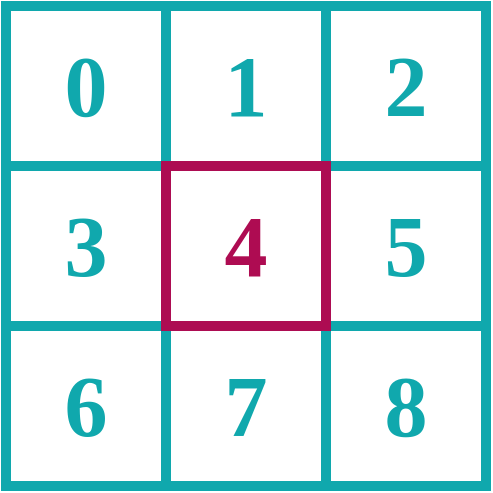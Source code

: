 <mxfile version="21.6.8" type="device" pages="7">
  <diagram name="Page-1" id="lLtqbEPLI3rhYLJv1QO2">
    <mxGraphModel dx="1360" dy="848" grid="1" gridSize="10" guides="1" tooltips="1" connect="1" arrows="1" fold="1" page="1" pageScale="1" pageWidth="827" pageHeight="1169" math="0" shadow="0">
      <root>
        <mxCell id="0" />
        <mxCell id="1" parent="0" />
        <mxCell id="rqItN7AuTsDLwn26Sm5v-1" value="" style="rounded=0;whiteSpace=wrap;html=1;fillColor=none;strokeWidth=3;strokeColor=#10A8AD;" parent="1" vertex="1">
          <mxGeometry x="280" y="280" width="240" height="240" as="geometry" />
        </mxCell>
        <mxCell id="rqItN7AuTsDLwn26Sm5v-2" value="" style="rounded=0;whiteSpace=wrap;html=1;fillColor=none;strokeWidth=5;strokeColor=#10A8AD;" parent="1" vertex="1">
          <mxGeometry x="280" y="280" width="80" height="80" as="geometry" />
        </mxCell>
        <mxCell id="rqItN7AuTsDLwn26Sm5v-3" value="" style="rounded=0;whiteSpace=wrap;html=1;fillColor=none;strokeWidth=5;strokeColor=#10A8AD;" parent="1" vertex="1">
          <mxGeometry x="360" y="280" width="80" height="80" as="geometry" />
        </mxCell>
        <mxCell id="rqItN7AuTsDLwn26Sm5v-4" value="" style="rounded=0;whiteSpace=wrap;html=1;fillColor=none;strokeWidth=5;strokeColor=#10A8AD;" parent="1" vertex="1">
          <mxGeometry x="440" y="280" width="80" height="80" as="geometry" />
        </mxCell>
        <mxCell id="rqItN7AuTsDLwn26Sm5v-5" value="" style="rounded=0;whiteSpace=wrap;html=1;fillColor=none;strokeWidth=5;strokeColor=#10A8AD;" parent="1" vertex="1">
          <mxGeometry x="280" y="360" width="80" height="80" as="geometry" />
        </mxCell>
        <mxCell id="rqItN7AuTsDLwn26Sm5v-7" value="" style="rounded=0;whiteSpace=wrap;html=1;fillColor=none;strokeWidth=5;strokeColor=#10A8AD;" parent="1" vertex="1">
          <mxGeometry x="440" y="360" width="80" height="80" as="geometry" />
        </mxCell>
        <mxCell id="rqItN7AuTsDLwn26Sm5v-8" value="" style="rounded=0;whiteSpace=wrap;html=1;fillColor=none;strokeWidth=5;strokeColor=#10A8AD;" parent="1" vertex="1">
          <mxGeometry x="280" y="440" width="80" height="80" as="geometry" />
        </mxCell>
        <mxCell id="rqItN7AuTsDLwn26Sm5v-9" value="" style="rounded=0;whiteSpace=wrap;html=1;fillColor=none;strokeWidth=5;strokeColor=#10A8AD;" parent="1" vertex="1">
          <mxGeometry x="360" y="440" width="80" height="80" as="geometry" />
        </mxCell>
        <mxCell id="rqItN7AuTsDLwn26Sm5v-10" value="" style="rounded=0;whiteSpace=wrap;html=1;fillColor=none;strokeWidth=5;strokeColor=#10A8AD;" parent="1" vertex="1">
          <mxGeometry x="440" y="440" width="80" height="80" as="geometry" />
        </mxCell>
        <mxCell id="rqItN7AuTsDLwn26Sm5v-6" value="" style="rounded=0;whiteSpace=wrap;html=1;fillColor=none;strokeWidth=5;strokeColor=#AD0C52;fillStyle=dots;" parent="1" vertex="1">
          <mxGeometry x="360" y="360" width="80" height="80" as="geometry" />
        </mxCell>
        <mxCell id="rqItN7AuTsDLwn26Sm5v-11" value="4" style="text;html=1;strokeColor=none;fillColor=none;align=center;verticalAlign=middle;whiteSpace=wrap;rounded=0;fontFamily=Avenir;fontSize=43;fontStyle=1;fontColor=#ae0c52;" parent="1" vertex="1">
          <mxGeometry x="370" y="385" width="60" height="30" as="geometry" />
        </mxCell>
        <mxCell id="rqItN7AuTsDLwn26Sm5v-12" value="0" style="text;html=1;strokeColor=none;fillColor=none;align=center;verticalAlign=middle;whiteSpace=wrap;rounded=0;fontFamily=Avenir;fontSize=43;fontStyle=1;fontColor=#10A8AD;" parent="1" vertex="1">
          <mxGeometry x="290" y="305" width="60" height="30" as="geometry" />
        </mxCell>
        <mxCell id="rqItN7AuTsDLwn26Sm5v-13" value="1" style="text;html=1;strokeColor=none;fillColor=none;align=center;verticalAlign=middle;whiteSpace=wrap;rounded=0;fontFamily=Avenir;fontSize=43;fontStyle=1;fontColor=#10A8AD;" parent="1" vertex="1">
          <mxGeometry x="370" y="305" width="60" height="30" as="geometry" />
        </mxCell>
        <mxCell id="rqItN7AuTsDLwn26Sm5v-14" value="2" style="text;html=1;strokeColor=none;fillColor=none;align=center;verticalAlign=middle;whiteSpace=wrap;rounded=0;fontFamily=Avenir;fontSize=43;fontStyle=1;fontColor=#10A8AD;" parent="1" vertex="1">
          <mxGeometry x="450" y="305" width="60" height="30" as="geometry" />
        </mxCell>
        <mxCell id="rqItN7AuTsDLwn26Sm5v-15" value="6" style="text;html=1;strokeColor=none;fillColor=none;align=center;verticalAlign=middle;whiteSpace=wrap;rounded=0;fontFamily=Avenir;fontSize=43;fontStyle=1;fontColor=#10A8AD;" parent="1" vertex="1">
          <mxGeometry x="290" y="465" width="60" height="30" as="geometry" />
        </mxCell>
        <mxCell id="rqItN7AuTsDLwn26Sm5v-16" value="3" style="text;html=1;strokeColor=none;fillColor=none;align=center;verticalAlign=middle;whiteSpace=wrap;rounded=0;fontFamily=Avenir;fontSize=43;fontStyle=1;fontColor=#10A8AD;" parent="1" vertex="1">
          <mxGeometry x="290" y="385" width="60" height="30" as="geometry" />
        </mxCell>
        <mxCell id="rqItN7AuTsDLwn26Sm5v-17" value="8" style="text;html=1;strokeColor=none;fillColor=none;align=center;verticalAlign=middle;whiteSpace=wrap;rounded=0;fontFamily=Avenir;fontSize=43;fontStyle=1;fontColor=#10A8AD;" parent="1" vertex="1">
          <mxGeometry x="450" y="465" width="60" height="30" as="geometry" />
        </mxCell>
        <mxCell id="rqItN7AuTsDLwn26Sm5v-18" value="5" style="text;html=1;strokeColor=none;fillColor=none;align=center;verticalAlign=middle;whiteSpace=wrap;rounded=0;fontFamily=Avenir;fontSize=43;fontStyle=1;fontColor=#10A8AD;" parent="1" vertex="1">
          <mxGeometry x="450" y="385" width="60" height="30" as="geometry" />
        </mxCell>
        <mxCell id="rqItN7AuTsDLwn26Sm5v-19" value="7" style="text;html=1;strokeColor=none;fillColor=none;align=center;verticalAlign=middle;whiteSpace=wrap;rounded=0;fontFamily=Avenir;fontSize=43;fontStyle=1;fontColor=#10A8AD;" parent="1" vertex="1">
          <mxGeometry x="370" y="465" width="60" height="30" as="geometry" />
        </mxCell>
      </root>
    </mxGraphModel>
  </diagram>
  <diagram id="O5phyRfvInC9ZANAfu6o" name="Page-2">
    <mxGraphModel dx="2225" dy="1387" grid="1" gridSize="10" guides="1" tooltips="1" connect="1" arrows="1" fold="1" page="1" pageScale="1" pageWidth="2339" pageHeight="3300" math="0" shadow="0">
      <root>
        <mxCell id="0" />
        <mxCell id="1" parent="0" />
        <mxCell id="qV-ueoYf3WWMQ8qp10Ea-1" value="0,0" style="rounded=0;whiteSpace=wrap;html=1;fillColor=none;strokeWidth=3;strokeColor=#AD4564;dashed=1;fontFamily=Avenir;fontStyle=1;fontSize=24;fontColor=#ad4564;fillStyle=solid;" parent="1" vertex="1">
          <mxGeometry x="960" y="920" width="50" height="50" as="geometry" />
        </mxCell>
        <mxCell id="qV-ueoYf3WWMQ8qp10Ea-2" value="0,1" style="rounded=0;whiteSpace=wrap;html=1;fillColor=none;strokeWidth=3;strokeColor=#AD4564;dashed=1;fontFamily=Avenir;fontStyle=1;fontSize=24;fontColor=#ad4564;" parent="1" vertex="1">
          <mxGeometry x="1010" y="920" width="50" height="50" as="geometry" />
        </mxCell>
        <mxCell id="qV-ueoYf3WWMQ8qp10Ea-3" value="0,2" style="rounded=0;whiteSpace=wrap;html=1;fillColor=none;strokeWidth=3;strokeColor=#AD4564;dashed=1;fontFamily=Avenir;fontStyle=1;fontSize=24;fontColor=#ad4564;" parent="1" vertex="1">
          <mxGeometry x="1060" y="920" width="50" height="50" as="geometry" />
        </mxCell>
        <mxCell id="qV-ueoYf3WWMQ8qp10Ea-4" value="0,3" style="rounded=0;whiteSpace=wrap;html=1;fillColor=none;strokeWidth=3;strokeColor=#AD4564;dashed=1;fontFamily=Avenir;fontStyle=1;fontSize=24;fontColor=#ad4564;" parent="1" vertex="1">
          <mxGeometry x="1110" y="920" width="50" height="50" as="geometry" />
        </mxCell>
        <mxCell id="qV-ueoYf3WWMQ8qp10Ea-5" value="0,4" style="rounded=0;whiteSpace=wrap;html=1;fillColor=none;strokeWidth=3;strokeColor=#AD4564;dashed=1;fontFamily=Avenir;fontStyle=1;fontSize=24;fontColor=#ad4564;" parent="1" vertex="1">
          <mxGeometry x="1160" y="920" width="50" height="50" as="geometry" />
        </mxCell>
        <mxCell id="qV-ueoYf3WWMQ8qp10Ea-6" value="0,5" style="rounded=0;whiteSpace=wrap;html=1;fillColor=none;strokeWidth=3;strokeColor=#AD4564;dashed=1;fontFamily=Avenir;fontStyle=1;fontSize=24;fontColor=#ad4564;" parent="1" vertex="1">
          <mxGeometry x="1210" y="920" width="50" height="50" as="geometry" />
        </mxCell>
        <mxCell id="qV-ueoYf3WWMQ8qp10Ea-7" value="0,6" style="rounded=0;whiteSpace=wrap;html=1;fillColor=none;strokeWidth=3;strokeColor=#AD4564;dashed=1;fontFamily=Avenir;fontStyle=1;fontSize=24;fontColor=#ad4564;" parent="1" vertex="1">
          <mxGeometry x="1260" y="920" width="50" height="50" as="geometry" />
        </mxCell>
        <mxCell id="qV-ueoYf3WWMQ8qp10Ea-8" value="1,0" style="rounded=0;whiteSpace=wrap;html=1;fillColor=none;strokeWidth=3;strokeColor=#AD4564;dashed=1;fontFamily=Avenir;fontStyle=1;fontSize=24;fontColor=#ad4564;" parent="1" vertex="1">
          <mxGeometry x="960" y="970" width="50" height="50" as="geometry" />
        </mxCell>
        <mxCell id="qV-ueoYf3WWMQ8qp10Ea-9" value="1,1" style="rounded=0;whiteSpace=wrap;html=1;fillColor=none;strokeWidth=3;strokeColor=#AD4564;dashed=1;fontFamily=Avenir;fontStyle=1;fontSize=24;fontColor=#ad4564;" parent="1" vertex="1">
          <mxGeometry x="1010" y="970" width="50" height="50" as="geometry" />
        </mxCell>
        <mxCell id="qV-ueoYf3WWMQ8qp10Ea-10" value="1,2" style="rounded=0;whiteSpace=wrap;html=1;fillColor=none;strokeWidth=3;strokeColor=#AD4564;dashed=1;fontFamily=Avenir;fontStyle=1;fontSize=24;fontColor=#ad4564;" parent="1" vertex="1">
          <mxGeometry x="1060" y="970" width="50" height="50" as="geometry" />
        </mxCell>
        <mxCell id="qV-ueoYf3WWMQ8qp10Ea-11" value="1,3" style="rounded=0;whiteSpace=wrap;html=1;fillColor=none;strokeWidth=3;strokeColor=#AD4564;dashed=1;fontFamily=Avenir;fontStyle=1;fontSize=24;fontColor=#ad4564;" parent="1" vertex="1">
          <mxGeometry x="1110" y="970" width="50" height="50" as="geometry" />
        </mxCell>
        <mxCell id="qV-ueoYf3WWMQ8qp10Ea-12" value="1,4" style="rounded=0;whiteSpace=wrap;html=1;fillColor=none;strokeWidth=3;strokeColor=#AD4564;dashed=1;fontFamily=Avenir;fontStyle=1;fontSize=24;fontColor=#ad4564;" parent="1" vertex="1">
          <mxGeometry x="1160" y="970" width="50" height="50" as="geometry" />
        </mxCell>
        <mxCell id="qV-ueoYf3WWMQ8qp10Ea-13" value="1,5" style="rounded=0;whiteSpace=wrap;html=1;fillColor=none;strokeWidth=3;strokeColor=#AD4564;dashed=1;fontFamily=Avenir;fontStyle=1;fontSize=24;fontColor=#ad4564;" parent="1" vertex="1">
          <mxGeometry x="1210" y="970" width="50" height="50" as="geometry" />
        </mxCell>
        <mxCell id="qV-ueoYf3WWMQ8qp10Ea-14" value="1,6" style="rounded=0;whiteSpace=wrap;html=1;fillColor=none;strokeWidth=3;strokeColor=#AD4564;dashed=1;fontFamily=Avenir;fontStyle=1;fontSize=24;fontColor=#ad4564;" parent="1" vertex="1">
          <mxGeometry x="1260" y="970" width="50" height="50" as="geometry" />
        </mxCell>
        <mxCell id="qV-ueoYf3WWMQ8qp10Ea-15" value="2,0" style="rounded=0;whiteSpace=wrap;html=1;fillColor=none;strokeWidth=3;strokeColor=#AD4564;dashed=1;fontFamily=Avenir;fontStyle=1;fontSize=24;fontColor=#ad4564;" parent="1" vertex="1">
          <mxGeometry x="960" y="1020" width="50" height="50" as="geometry" />
        </mxCell>
        <mxCell id="qV-ueoYf3WWMQ8qp10Ea-16" value="2,1" style="rounded=0;whiteSpace=wrap;html=1;fillColor=none;strokeWidth=3;strokeColor=#AD4564;dashed=1;fontFamily=Avenir;fontStyle=1;fontSize=24;fontColor=#ad4564;" parent="1" vertex="1">
          <mxGeometry x="1010" y="1020" width="50" height="50" as="geometry" />
        </mxCell>
        <mxCell id="qV-ueoYf3WWMQ8qp10Ea-17" value="2,2" style="rounded=0;whiteSpace=wrap;html=1;fillColor=none;strokeWidth=3;strokeColor=#AD4564;dashed=1;fontFamily=Avenir;fontStyle=1;fontSize=24;fontColor=#ad4564;" parent="1" vertex="1">
          <mxGeometry x="1060" y="1020" width="50" height="50" as="geometry" />
        </mxCell>
        <mxCell id="qV-ueoYf3WWMQ8qp10Ea-18" value="2,3" style="rounded=0;whiteSpace=wrap;html=1;fillColor=none;strokeWidth=3;strokeColor=#AD4564;dashed=1;fontFamily=Avenir;fontStyle=1;fontSize=24;fontColor=#ad4564;" parent="1" vertex="1">
          <mxGeometry x="1110" y="1020" width="50" height="50" as="geometry" />
        </mxCell>
        <mxCell id="qV-ueoYf3WWMQ8qp10Ea-19" value="2,4" style="rounded=0;whiteSpace=wrap;html=1;fillColor=none;strokeWidth=3;strokeColor=#AD4564;dashed=1;fontFamily=Avenir;fontStyle=1;fontSize=24;fontColor=#ad4564;" parent="1" vertex="1">
          <mxGeometry x="1160" y="1020" width="50" height="50" as="geometry" />
        </mxCell>
        <mxCell id="qV-ueoYf3WWMQ8qp10Ea-20" value="2,5" style="rounded=0;whiteSpace=wrap;html=1;fillColor=none;strokeWidth=3;strokeColor=#AD4564;dashed=1;fontFamily=Avenir;fontStyle=1;fontSize=24;fontColor=#ad4564;" parent="1" vertex="1">
          <mxGeometry x="1210" y="1020" width="50" height="50" as="geometry" />
        </mxCell>
        <mxCell id="qV-ueoYf3WWMQ8qp10Ea-21" value="2,6" style="rounded=0;whiteSpace=wrap;html=1;fillColor=none;strokeWidth=3;strokeColor=#AD4564;dashed=1;fontFamily=Avenir;fontStyle=1;fontSize=24;fontColor=#ad4564;" parent="1" vertex="1">
          <mxGeometry x="1260" y="1020" width="50" height="50" as="geometry" />
        </mxCell>
        <mxCell id="qV-ueoYf3WWMQ8qp10Ea-22" value="3,0" style="rounded=0;whiteSpace=wrap;html=1;fillColor=none;strokeWidth=3;strokeColor=#AD4564;dashed=1;fontFamily=Avenir;fontStyle=1;fontSize=24;fontColor=#ad4564;" parent="1" vertex="1">
          <mxGeometry x="960" y="1070" width="50" height="50" as="geometry" />
        </mxCell>
        <mxCell id="qV-ueoYf3WWMQ8qp10Ea-23" value="3,1" style="rounded=0;whiteSpace=wrap;html=1;fillColor=none;strokeWidth=3;strokeColor=#AD4564;dashed=1;fontFamily=Avenir;fontStyle=1;fontSize=24;fontColor=#ad4564;" parent="1" vertex="1">
          <mxGeometry x="1010" y="1070" width="50" height="50" as="geometry" />
        </mxCell>
        <mxCell id="qV-ueoYf3WWMQ8qp10Ea-24" value="3,2" style="rounded=0;whiteSpace=wrap;html=1;fillColor=none;strokeWidth=3;strokeColor=#AD4564;dashed=1;fontFamily=Avenir;fontStyle=1;fontSize=24;fontColor=#ad4564;" parent="1" vertex="1">
          <mxGeometry x="1060" y="1070" width="50" height="50" as="geometry" />
        </mxCell>
        <mxCell id="qV-ueoYf3WWMQ8qp10Ea-25" value="3,3" style="rounded=0;whiteSpace=wrap;html=1;fillColor=none;strokeWidth=3;strokeColor=#AD4564;dashed=1;fontFamily=Avenir;fontStyle=1;fontSize=24;fontColor=#ad4564;" parent="1" vertex="1">
          <mxGeometry x="1110" y="1070" width="50" height="50" as="geometry" />
        </mxCell>
        <mxCell id="qV-ueoYf3WWMQ8qp10Ea-26" value="3,4" style="rounded=0;whiteSpace=wrap;html=1;fillColor=none;strokeWidth=3;strokeColor=#AD4564;dashed=1;fontFamily=Avenir;fontStyle=1;fontSize=24;fontColor=#ad4564;" parent="1" vertex="1">
          <mxGeometry x="1160" y="1070" width="50" height="50" as="geometry" />
        </mxCell>
        <mxCell id="qV-ueoYf3WWMQ8qp10Ea-27" value="3,5" style="rounded=0;whiteSpace=wrap;html=1;fillColor=none;strokeWidth=3;strokeColor=#AD4564;dashed=1;fontFamily=Avenir;fontStyle=1;fontSize=24;fontColor=#ad4564;" parent="1" vertex="1">
          <mxGeometry x="1210" y="1070" width="50" height="50" as="geometry" />
        </mxCell>
        <mxCell id="qV-ueoYf3WWMQ8qp10Ea-28" value="3,6" style="rounded=0;whiteSpace=wrap;html=1;fillColor=none;strokeWidth=3;strokeColor=#AD4564;dashed=1;fontFamily=Avenir;fontStyle=1;fontSize=24;fontColor=#ad4564;" parent="1" vertex="1">
          <mxGeometry x="1260" y="1070" width="50" height="50" as="geometry" />
        </mxCell>
        <mxCell id="qV-ueoYf3WWMQ8qp10Ea-29" value="4,0" style="rounded=0;whiteSpace=wrap;html=1;fillColor=none;strokeWidth=3;strokeColor=#AD4564;dashed=1;fontFamily=Avenir;fontStyle=1;fontSize=24;fontColor=#ad4564;" parent="1" vertex="1">
          <mxGeometry x="960" y="1120" width="50" height="50" as="geometry" />
        </mxCell>
        <mxCell id="qV-ueoYf3WWMQ8qp10Ea-30" value="4,1" style="rounded=0;whiteSpace=wrap;html=1;fillColor=none;strokeWidth=3;strokeColor=#AD4564;dashed=1;fontFamily=Avenir;fontStyle=1;fontSize=24;fontColor=#ad4564;" parent="1" vertex="1">
          <mxGeometry x="1010" y="1120" width="50" height="50" as="geometry" />
        </mxCell>
        <mxCell id="qV-ueoYf3WWMQ8qp10Ea-31" value="4,2" style="rounded=0;whiteSpace=wrap;html=1;fillColor=none;strokeWidth=3;strokeColor=#AD4564;dashed=1;fontFamily=Avenir;fontStyle=1;fontSize=24;fontColor=#ad4564;" parent="1" vertex="1">
          <mxGeometry x="1060" y="1120" width="50" height="50" as="geometry" />
        </mxCell>
        <mxCell id="qV-ueoYf3WWMQ8qp10Ea-32" value="4,3" style="rounded=0;whiteSpace=wrap;html=1;fillColor=none;strokeWidth=3;strokeColor=#AD4564;dashed=1;fontFamily=Avenir;fontStyle=1;fontSize=24;fontColor=#ad4564;" parent="1" vertex="1">
          <mxGeometry x="1110" y="1120" width="50" height="50" as="geometry" />
        </mxCell>
        <mxCell id="qV-ueoYf3WWMQ8qp10Ea-33" value="4,4" style="rounded=0;whiteSpace=wrap;html=1;fillColor=none;strokeWidth=3;strokeColor=#AD4564;dashed=1;fontFamily=Avenir;fontStyle=1;fontSize=24;fontColor=#ad4564;" parent="1" vertex="1">
          <mxGeometry x="1160" y="1120" width="50" height="50" as="geometry" />
        </mxCell>
        <mxCell id="qV-ueoYf3WWMQ8qp10Ea-34" value="4,5" style="rounded=0;whiteSpace=wrap;html=1;fillColor=none;strokeWidth=3;strokeColor=#AD4564;dashed=1;fontFamily=Avenir;fontStyle=1;fontSize=24;fontColor=#ad4564;" parent="1" vertex="1">
          <mxGeometry x="1210" y="1120" width="50" height="50" as="geometry" />
        </mxCell>
        <mxCell id="qV-ueoYf3WWMQ8qp10Ea-35" value="4,6" style="rounded=0;whiteSpace=wrap;html=1;fillColor=none;strokeWidth=3;strokeColor=#AD4564;dashed=1;fontFamily=Avenir;fontStyle=1;fontSize=24;fontColor=#ad4564;" parent="1" vertex="1">
          <mxGeometry x="1260" y="1120" width="50" height="50" as="geometry" />
        </mxCell>
        <mxCell id="qV-ueoYf3WWMQ8qp10Ea-36" value="5,0" style="rounded=0;whiteSpace=wrap;html=1;fillColor=none;strokeWidth=3;strokeColor=#AD4564;dashed=1;fontFamily=Avenir;fontStyle=1;fontSize=24;fontColor=#ad4564;" parent="1" vertex="1">
          <mxGeometry x="960" y="1170" width="50" height="50" as="geometry" />
        </mxCell>
        <mxCell id="qV-ueoYf3WWMQ8qp10Ea-37" value="5,1" style="rounded=0;whiteSpace=wrap;html=1;fillColor=none;strokeWidth=3;strokeColor=#AD4564;dashed=1;fontFamily=Avenir;fontStyle=1;fontSize=24;fontColor=#ad4564;" parent="1" vertex="1">
          <mxGeometry x="1010" y="1170" width="50" height="50" as="geometry" />
        </mxCell>
        <mxCell id="qV-ueoYf3WWMQ8qp10Ea-38" value="5,2" style="rounded=0;whiteSpace=wrap;html=1;fillColor=none;strokeWidth=3;strokeColor=#AD4564;dashed=1;fontFamily=Avenir;fontStyle=1;fontSize=24;fontColor=#ad4564;" parent="1" vertex="1">
          <mxGeometry x="1060" y="1170" width="50" height="50" as="geometry" />
        </mxCell>
        <mxCell id="qV-ueoYf3WWMQ8qp10Ea-39" value="5,3" style="rounded=0;whiteSpace=wrap;html=1;fillColor=none;strokeWidth=3;strokeColor=#AD4564;dashed=1;fontFamily=Avenir;fontStyle=1;fontSize=24;fontColor=#ad4564;" parent="1" vertex="1">
          <mxGeometry x="1110" y="1170" width="50" height="50" as="geometry" />
        </mxCell>
        <mxCell id="qV-ueoYf3WWMQ8qp10Ea-40" value="5,4" style="rounded=0;whiteSpace=wrap;html=1;fillColor=none;strokeWidth=3;strokeColor=#AD4564;dashed=1;fontFamily=Avenir;fontStyle=1;fontSize=24;fontColor=#ad4564;" parent="1" vertex="1">
          <mxGeometry x="1160" y="1170" width="50" height="50" as="geometry" />
        </mxCell>
        <mxCell id="qV-ueoYf3WWMQ8qp10Ea-41" value="5,5" style="rounded=0;whiteSpace=wrap;html=1;fillColor=none;strokeWidth=3;strokeColor=#AD4564;dashed=1;fontFamily=Avenir;fontStyle=1;fontSize=24;fontColor=#ad4564;" parent="1" vertex="1">
          <mxGeometry x="1210" y="1170" width="50" height="50" as="geometry" />
        </mxCell>
        <mxCell id="qV-ueoYf3WWMQ8qp10Ea-42" value="5,6" style="rounded=0;whiteSpace=wrap;html=1;fillColor=none;strokeWidth=3;strokeColor=#AD4564;dashed=1;fontFamily=Avenir;fontStyle=1;fontSize=24;fontColor=#ad4564;" parent="1" vertex="1">
          <mxGeometry x="1260" y="1170" width="50" height="50" as="geometry" />
        </mxCell>
        <mxCell id="qV-ueoYf3WWMQ8qp10Ea-43" value="6,0" style="rounded=0;whiteSpace=wrap;html=1;fillColor=none;strokeWidth=3;strokeColor=#AD4564;dashed=1;fontFamily=Avenir;fontStyle=1;fontSize=24;fontColor=#ad4564;" parent="1" vertex="1">
          <mxGeometry x="960" y="1220" width="50" height="50" as="geometry" />
        </mxCell>
        <mxCell id="qV-ueoYf3WWMQ8qp10Ea-44" value="6,1" style="rounded=0;whiteSpace=wrap;html=1;fillColor=none;strokeWidth=3;strokeColor=#AD4564;dashed=1;fontFamily=Avenir;fontStyle=1;fontSize=24;fontColor=#ad4564;" parent="1" vertex="1">
          <mxGeometry x="1010" y="1220" width="50" height="50" as="geometry" />
        </mxCell>
        <mxCell id="qV-ueoYf3WWMQ8qp10Ea-45" value="6,2" style="rounded=0;whiteSpace=wrap;html=1;fillColor=none;strokeWidth=3;strokeColor=#AD4564;dashed=1;fontFamily=Avenir;fontStyle=1;fontSize=24;fontColor=#ad4564;" parent="1" vertex="1">
          <mxGeometry x="1060" y="1220" width="50" height="50" as="geometry" />
        </mxCell>
        <mxCell id="qV-ueoYf3WWMQ8qp10Ea-46" value="6,3" style="rounded=0;whiteSpace=wrap;html=1;fillColor=none;strokeWidth=3;strokeColor=#AD4564;dashed=1;fontFamily=Avenir;fontStyle=1;fontSize=24;fontColor=#ad4564;" parent="1" vertex="1">
          <mxGeometry x="1110" y="1220" width="50" height="50" as="geometry" />
        </mxCell>
        <mxCell id="qV-ueoYf3WWMQ8qp10Ea-47" value="6,4" style="rounded=0;whiteSpace=wrap;html=1;fillColor=none;strokeWidth=3;strokeColor=#AD4564;dashed=1;fontFamily=Avenir;fontStyle=1;fontSize=24;fontColor=#ad4564;" parent="1" vertex="1">
          <mxGeometry x="1160" y="1220" width="50" height="50" as="geometry" />
        </mxCell>
        <mxCell id="qV-ueoYf3WWMQ8qp10Ea-48" value="6,5" style="rounded=0;whiteSpace=wrap;html=1;fillColor=none;strokeWidth=3;strokeColor=#AD4564;dashed=1;fontFamily=Avenir;fontStyle=1;fontSize=24;fontColor=#ad4564;" parent="1" vertex="1">
          <mxGeometry x="1210" y="1220" width="50" height="50" as="geometry" />
        </mxCell>
        <mxCell id="qV-ueoYf3WWMQ8qp10Ea-49" value="6,6" style="rounded=0;whiteSpace=wrap;html=1;fillColor=none;strokeWidth=3;strokeColor=#AD4564;dashed=1;fontFamily=Avenir;fontStyle=1;fontSize=24;fontColor=#ad4564;" parent="1" vertex="1">
          <mxGeometry x="1260" y="1220" width="50" height="50" as="geometry" />
        </mxCell>
        <mxCell id="mnjG0ZJLDl94yLdww8Cb-1" value="0,0" style="rounded=0;whiteSpace=wrap;html=1;fillColor=none;strokeWidth=3;strokeColor=#10A8AD;dashed=1;fontFamily=Avenir;fontStyle=1;fontSize=31;fontColor=#10A8AD;" parent="1" vertex="1">
          <mxGeometry x="600" y="560" width="70" height="70" as="geometry" />
        </mxCell>
        <mxCell id="mnjG0ZJLDl94yLdww8Cb-2" value="0,1" style="rounded=0;whiteSpace=wrap;html=1;fillColor=none;strokeWidth=3;strokeColor=#10A8AD;dashed=1;fontFamily=Avenir;fontStyle=1;fontSize=31;fontColor=#10A8AD;" parent="1" vertex="1">
          <mxGeometry x="600" y="630" width="70" height="70" as="geometry" />
        </mxCell>
        <mxCell id="mnjG0ZJLDl94yLdww8Cb-3" value="0,2" style="rounded=0;whiteSpace=wrap;html=1;fillColor=none;strokeWidth=3;strokeColor=#10A8AD;dashed=1;fontFamily=Avenir;fontStyle=1;fontSize=31;fontColor=#10A8AD;" parent="1" vertex="1">
          <mxGeometry x="600" y="700" width="70" height="70" as="geometry" />
        </mxCell>
        <mxCell id="mnjG0ZJLDl94yLdww8Cb-4" value="0,3" style="rounded=0;whiteSpace=wrap;html=1;fillColor=none;strokeWidth=3;strokeColor=#10A8AD;dashed=1;fontFamily=Avenir;fontStyle=1;fontSize=31;fontColor=#10A8AD;" parent="1" vertex="1">
          <mxGeometry x="600" y="770" width="70" height="70" as="geometry" />
        </mxCell>
        <mxCell id="mnjG0ZJLDl94yLdww8Cb-5" value="0,4" style="rounded=0;whiteSpace=wrap;html=1;fillColor=none;strokeWidth=3;strokeColor=#10A8AD;dashed=1;fontFamily=Avenir;fontStyle=1;fontSize=31;fontColor=#10A8AD;" parent="1" vertex="1">
          <mxGeometry x="600" y="840" width="70" height="70" as="geometry" />
        </mxCell>
        <mxCell id="mnjG0ZJLDl94yLdww8Cb-6" value="1,0" style="rounded=0;whiteSpace=wrap;html=1;fillColor=none;strokeWidth=3;strokeColor=#10A8AD;dashed=1;fontFamily=Avenir;fontStyle=1;fontSize=31;fontColor=#10A8AD;" parent="1" vertex="1">
          <mxGeometry x="670" y="560" width="70" height="70" as="geometry" />
        </mxCell>
        <mxCell id="mnjG0ZJLDl94yLdww8Cb-7" value="1,1" style="rounded=0;whiteSpace=wrap;html=1;fillColor=none;strokeWidth=3;strokeColor=#10A8AD;dashed=1;fontFamily=Avenir;fontStyle=1;fontSize=31;fontColor=#10A8AD;" parent="1" vertex="1">
          <mxGeometry x="670" y="630" width="70" height="70" as="geometry" />
        </mxCell>
        <mxCell id="mnjG0ZJLDl94yLdww8Cb-8" value="1,2" style="rounded=0;whiteSpace=wrap;html=1;fillColor=none;strokeWidth=3;strokeColor=#10A8AD;dashed=1;fontFamily=Avenir;fontStyle=1;fontSize=31;fontColor=#10A8AD;" parent="1" vertex="1">
          <mxGeometry x="670" y="700" width="70" height="70" as="geometry" />
        </mxCell>
        <mxCell id="mnjG0ZJLDl94yLdww8Cb-9" value="1,3" style="rounded=0;whiteSpace=wrap;html=1;fillColor=none;strokeWidth=3;strokeColor=#10A8AD;dashed=1;fontFamily=Avenir;fontStyle=1;fontSize=31;fontColor=#10A8AD;" parent="1" vertex="1">
          <mxGeometry x="670" y="770" width="70" height="70" as="geometry" />
        </mxCell>
        <mxCell id="mnjG0ZJLDl94yLdww8Cb-10" value="1,4" style="rounded=0;whiteSpace=wrap;html=1;fillColor=none;strokeWidth=3;strokeColor=#10A8AD;dashed=1;fontFamily=Avenir;fontStyle=1;fontSize=31;fontColor=#10A8AD;" parent="1" vertex="1">
          <mxGeometry x="670" y="840" width="70" height="70" as="geometry" />
        </mxCell>
        <mxCell id="mnjG0ZJLDl94yLdww8Cb-11" value="2,0" style="rounded=0;whiteSpace=wrap;html=1;fillColor=none;strokeWidth=3;strokeColor=#10A8AD;dashed=1;fontFamily=Avenir;fontStyle=1;fontSize=31;fontColor=#10A8AD;" parent="1" vertex="1">
          <mxGeometry x="740" y="560" width="70" height="70" as="geometry" />
        </mxCell>
        <mxCell id="mnjG0ZJLDl94yLdww8Cb-12" value="2,1" style="rounded=0;whiteSpace=wrap;html=1;fillColor=none;strokeWidth=3;strokeColor=#10A8AD;dashed=1;fontFamily=Avenir;fontStyle=1;fontSize=31;fontColor=#10A8AD;" parent="1" vertex="1">
          <mxGeometry x="740" y="630" width="70" height="70" as="geometry" />
        </mxCell>
        <mxCell id="mnjG0ZJLDl94yLdww8Cb-13" value="2,2" style="rounded=0;whiteSpace=wrap;html=1;fillColor=none;strokeWidth=3;strokeColor=#10A8AD;dashed=1;fontFamily=Avenir;fontStyle=1;fontSize=31;fontColor=#10A8AD;" parent="1" vertex="1">
          <mxGeometry x="740" y="700" width="70" height="70" as="geometry" />
        </mxCell>
        <mxCell id="mnjG0ZJLDl94yLdww8Cb-14" value="2,3" style="rounded=0;whiteSpace=wrap;html=1;fillColor=none;strokeWidth=3;strokeColor=#10A8AD;dashed=1;fontFamily=Avenir;fontStyle=1;fontSize=31;fontColor=#10A8AD;" parent="1" vertex="1">
          <mxGeometry x="740" y="770" width="70" height="70" as="geometry" />
        </mxCell>
        <mxCell id="mnjG0ZJLDl94yLdww8Cb-15" value="2,4" style="rounded=0;whiteSpace=wrap;html=1;fillColor=none;strokeWidth=3;strokeColor=#10A8AD;dashed=1;fontFamily=Avenir;fontStyle=1;fontSize=31;fontColor=#10A8AD;" parent="1" vertex="1">
          <mxGeometry x="740" y="840" width="70" height="70" as="geometry" />
        </mxCell>
        <mxCell id="mnjG0ZJLDl94yLdww8Cb-16" value="3,0" style="rounded=0;whiteSpace=wrap;html=1;fillColor=none;strokeWidth=3;strokeColor=#10A8AD;dashed=1;fontFamily=Avenir;fontStyle=1;fontSize=31;fontColor=#10A8AD;" parent="1" vertex="1">
          <mxGeometry x="810" y="560" width="70" height="70" as="geometry" />
        </mxCell>
        <mxCell id="mnjG0ZJLDl94yLdww8Cb-17" value="3,1" style="rounded=0;whiteSpace=wrap;html=1;fillColor=none;strokeWidth=3;strokeColor=#10A8AD;dashed=1;fontFamily=Avenir;fontStyle=1;fontSize=31;fontColor=#10A8AD;" parent="1" vertex="1">
          <mxGeometry x="810" y="630" width="70" height="70" as="geometry" />
        </mxCell>
        <mxCell id="mnjG0ZJLDl94yLdww8Cb-18" value="3,2" style="rounded=0;whiteSpace=wrap;html=1;fillColor=none;strokeWidth=3;strokeColor=#10A8AD;dashed=1;fontFamily=Avenir;fontStyle=1;fontSize=31;fontColor=#10A8AD;" parent="1" vertex="1">
          <mxGeometry x="810" y="700" width="70" height="70" as="geometry" />
        </mxCell>
        <mxCell id="mnjG0ZJLDl94yLdww8Cb-19" value="3,3" style="rounded=0;whiteSpace=wrap;html=1;fillColor=none;strokeWidth=3;strokeColor=#10A8AD;dashed=1;fontFamily=Avenir;fontStyle=1;fontSize=31;fontColor=#10A8AD;" parent="1" vertex="1">
          <mxGeometry x="810" y="770" width="70" height="70" as="geometry" />
        </mxCell>
        <mxCell id="mnjG0ZJLDl94yLdww8Cb-20" value="3,4" style="rounded=0;whiteSpace=wrap;html=1;fillColor=none;strokeWidth=3;strokeColor=#10A8AD;dashed=1;fontFamily=Avenir;fontStyle=1;fontSize=31;fontColor=#10A8AD;" parent="1" vertex="1">
          <mxGeometry x="810" y="840" width="70" height="70" as="geometry" />
        </mxCell>
        <mxCell id="mnjG0ZJLDl94yLdww8Cb-21" value="4,0" style="rounded=0;whiteSpace=wrap;html=1;fillColor=none;strokeWidth=3;strokeColor=#10A8AD;dashed=1;fontFamily=Avenir;fontStyle=1;fontSize=31;fontColor=#10A8AD;" parent="1" vertex="1">
          <mxGeometry x="880" y="560" width="70" height="70" as="geometry" />
        </mxCell>
        <mxCell id="mnjG0ZJLDl94yLdww8Cb-22" value="4,1" style="rounded=0;whiteSpace=wrap;html=1;fillColor=none;strokeWidth=3;strokeColor=#10A8AD;dashed=1;fontFamily=Avenir;fontStyle=1;fontSize=31;fontColor=#10A8AD;" parent="1" vertex="1">
          <mxGeometry x="880" y="630" width="70" height="70" as="geometry" />
        </mxCell>
        <mxCell id="mnjG0ZJLDl94yLdww8Cb-23" value="4,2" style="rounded=0;whiteSpace=wrap;html=1;fillColor=none;strokeWidth=3;strokeColor=#10A8AD;dashed=1;fontFamily=Avenir;fontStyle=1;fontSize=31;fontColor=#10A8AD;" parent="1" vertex="1">
          <mxGeometry x="880" y="700" width="70" height="70" as="geometry" />
        </mxCell>
        <mxCell id="mnjG0ZJLDl94yLdww8Cb-24" value="4,3" style="rounded=0;whiteSpace=wrap;html=1;fillColor=none;strokeWidth=3;strokeColor=#10A8AD;dashed=1;fontFamily=Avenir;fontStyle=1;fontSize=31;fontColor=#10A8AD;" parent="1" vertex="1">
          <mxGeometry x="880" y="770" width="70" height="70" as="geometry" />
        </mxCell>
        <mxCell id="mnjG0ZJLDl94yLdww8Cb-25" value="4,4" style="rounded=0;whiteSpace=wrap;html=1;fillColor=none;strokeWidth=3;strokeColor=#10A8AD;dashed=1;fontFamily=Avenir;fontStyle=1;fontSize=31;fontColor=#10A8AD;" parent="1" vertex="1">
          <mxGeometry x="880" y="840" width="70" height="70" as="geometry" />
        </mxCell>
        <mxCell id="mnjG0ZJLDl94yLdww8Cb-26" value="0" style="rounded=0;html=1;fillColor=#10A8AD;strokeWidth=5;strokeColor=#10A8AD;fontFamily=Avenir;fontStyle=1;fontSize=90;fontColor=#FFFFFF;labelBackgroundColor=none;fillStyle=solid;glass=0;shadow=0;opacity=40;labelBorderColor=none;whiteSpace=wrap;textOpacity=80;" parent="1" vertex="1">
          <mxGeometry x="600" y="560" width="350" height="350" as="geometry" />
        </mxCell>
        <mxCell id="gBsD64_UjYB4qEvEu-Pp-1" value="4" style="rounded=0;whiteSpace=wrap;html=1;fillColor=#EA6B66;strokeWidth=5;strokeColor=#EA6B66;fontFamily=Avenir;fontStyle=1;fontSize=90;fontColor=#FFFFFF;labelBackgroundColor=none;fillStyle=auto;opacity=40;textOpacity=80;" parent="1" vertex="1">
          <mxGeometry x="960" y="920" width="350" height="350" as="geometry" />
        </mxCell>
        <mxCell id="gBsD64_UjYB4qEvEu-Pp-2" value="0,0" style="rounded=0;whiteSpace=wrap;html=1;fillColor=none;strokeWidth=3;strokeColor=#10A8AD;dashed=1;fontFamily=Avenir;fontStyle=1;fontSize=31;fontColor=#10A8AD;" parent="1" vertex="1">
          <mxGeometry x="960" y="560" width="70" height="70" as="geometry" />
        </mxCell>
        <mxCell id="gBsD64_UjYB4qEvEu-Pp-3" value="0,1" style="rounded=0;whiteSpace=wrap;html=1;fillColor=none;strokeWidth=3;strokeColor=#10A8AD;dashed=1;fontFamily=Avenir;fontStyle=1;fontSize=31;fontColor=#10A8AD;" parent="1" vertex="1">
          <mxGeometry x="960" y="630" width="70" height="70" as="geometry" />
        </mxCell>
        <mxCell id="gBsD64_UjYB4qEvEu-Pp-4" value="0,2" style="rounded=0;whiteSpace=wrap;html=1;fillColor=none;strokeWidth=3;strokeColor=#10A8AD;dashed=1;fontFamily=Avenir;fontStyle=1;fontSize=31;fontColor=#10A8AD;" parent="1" vertex="1">
          <mxGeometry x="960" y="700" width="70" height="70" as="geometry" />
        </mxCell>
        <mxCell id="gBsD64_UjYB4qEvEu-Pp-5" value="0,3" style="rounded=0;whiteSpace=wrap;html=1;fillColor=none;strokeWidth=3;strokeColor=#10A8AD;dashed=1;fontFamily=Avenir;fontStyle=1;fontSize=31;fontColor=#10A8AD;" parent="1" vertex="1">
          <mxGeometry x="960" y="770" width="70" height="70" as="geometry" />
        </mxCell>
        <mxCell id="gBsD64_UjYB4qEvEu-Pp-6" value="0,4" style="rounded=0;whiteSpace=wrap;html=1;fillColor=none;strokeWidth=3;strokeColor=#10A8AD;dashed=1;fontFamily=Avenir;fontStyle=1;fontSize=31;fontColor=#10A8AD;" parent="1" vertex="1">
          <mxGeometry x="960" y="840" width="70" height="70" as="geometry" />
        </mxCell>
        <mxCell id="gBsD64_UjYB4qEvEu-Pp-7" value="1,0" style="rounded=0;whiteSpace=wrap;html=1;fillColor=none;strokeWidth=3;strokeColor=#10A8AD;dashed=1;fontFamily=Avenir;fontStyle=1;fontSize=31;fontColor=#10A8AD;" parent="1" vertex="1">
          <mxGeometry x="1030" y="560" width="70" height="70" as="geometry" />
        </mxCell>
        <mxCell id="gBsD64_UjYB4qEvEu-Pp-8" value="1,1" style="rounded=0;whiteSpace=wrap;html=1;fillColor=none;strokeWidth=3;strokeColor=#10A8AD;dashed=1;fontFamily=Avenir;fontStyle=1;fontSize=31;fontColor=#10A8AD;" parent="1" vertex="1">
          <mxGeometry x="1030" y="630" width="70" height="70" as="geometry" />
        </mxCell>
        <mxCell id="gBsD64_UjYB4qEvEu-Pp-9" value="1,2" style="rounded=0;whiteSpace=wrap;html=1;fillColor=none;strokeWidth=3;strokeColor=#10A8AD;dashed=1;fontFamily=Avenir;fontStyle=1;fontSize=31;fontColor=#10A8AD;" parent="1" vertex="1">
          <mxGeometry x="1030" y="700" width="70" height="70" as="geometry" />
        </mxCell>
        <mxCell id="gBsD64_UjYB4qEvEu-Pp-10" value="1,3" style="rounded=0;whiteSpace=wrap;html=1;fillColor=none;strokeWidth=3;strokeColor=#10A8AD;dashed=1;fontFamily=Avenir;fontStyle=1;fontSize=31;fontColor=#10A8AD;" parent="1" vertex="1">
          <mxGeometry x="1030" y="770" width="70" height="70" as="geometry" />
        </mxCell>
        <mxCell id="gBsD64_UjYB4qEvEu-Pp-11" value="1,4" style="rounded=0;whiteSpace=wrap;html=1;fillColor=none;strokeWidth=3;strokeColor=#10A8AD;dashed=1;fontFamily=Avenir;fontStyle=1;fontSize=31;fontColor=#10A8AD;" parent="1" vertex="1">
          <mxGeometry x="1030" y="840" width="70" height="70" as="geometry" />
        </mxCell>
        <mxCell id="gBsD64_UjYB4qEvEu-Pp-12" value="2,0" style="rounded=0;whiteSpace=wrap;html=1;fillColor=none;strokeWidth=3;strokeColor=#10A8AD;dashed=1;fontFamily=Avenir;fontStyle=1;fontSize=31;fontColor=#10A8AD;" parent="1" vertex="1">
          <mxGeometry x="1100" y="560" width="70" height="70" as="geometry" />
        </mxCell>
        <mxCell id="gBsD64_UjYB4qEvEu-Pp-13" value="2,1" style="rounded=0;whiteSpace=wrap;html=1;fillColor=none;strokeWidth=3;strokeColor=#10A8AD;dashed=1;fontFamily=Avenir;fontStyle=1;fontSize=31;fontColor=#10A8AD;" parent="1" vertex="1">
          <mxGeometry x="1100" y="630" width="70" height="70" as="geometry" />
        </mxCell>
        <mxCell id="gBsD64_UjYB4qEvEu-Pp-14" value="2,2" style="rounded=0;whiteSpace=wrap;html=1;fillColor=none;strokeWidth=3;strokeColor=#10A8AD;dashed=1;fontFamily=Avenir;fontStyle=1;fontSize=31;fontColor=#10A8AD;" parent="1" vertex="1">
          <mxGeometry x="1100" y="700" width="70" height="70" as="geometry" />
        </mxCell>
        <mxCell id="gBsD64_UjYB4qEvEu-Pp-15" value="2,3" style="rounded=0;whiteSpace=wrap;html=1;fillColor=none;strokeWidth=3;strokeColor=#10A8AD;dashed=1;fontFamily=Avenir;fontStyle=1;fontSize=31;fontColor=#10A8AD;" parent="1" vertex="1">
          <mxGeometry x="1100" y="770" width="70" height="70" as="geometry" />
        </mxCell>
        <mxCell id="gBsD64_UjYB4qEvEu-Pp-16" value="2,4" style="rounded=0;whiteSpace=wrap;html=1;fillColor=none;strokeWidth=3;strokeColor=#10A8AD;dashed=1;fontFamily=Avenir;fontStyle=1;fontSize=31;fontColor=#10A8AD;" parent="1" vertex="1">
          <mxGeometry x="1100" y="840" width="70" height="70" as="geometry" />
        </mxCell>
        <mxCell id="gBsD64_UjYB4qEvEu-Pp-17" value="3,0" style="rounded=0;whiteSpace=wrap;html=1;fillColor=none;strokeWidth=3;strokeColor=#10A8AD;dashed=1;fontFamily=Avenir;fontStyle=1;fontSize=31;fontColor=#10A8AD;" parent="1" vertex="1">
          <mxGeometry x="1170" y="560" width="70" height="70" as="geometry" />
        </mxCell>
        <mxCell id="gBsD64_UjYB4qEvEu-Pp-18" value="3,1" style="rounded=0;whiteSpace=wrap;html=1;fillColor=none;strokeWidth=3;strokeColor=#10A8AD;dashed=1;fontFamily=Avenir;fontStyle=1;fontSize=31;fontColor=#10A8AD;" parent="1" vertex="1">
          <mxGeometry x="1170" y="630" width="70" height="70" as="geometry" />
        </mxCell>
        <mxCell id="gBsD64_UjYB4qEvEu-Pp-19" value="3,2" style="rounded=0;whiteSpace=wrap;html=1;fillColor=none;strokeWidth=3;strokeColor=#10A8AD;dashed=1;fontFamily=Avenir;fontStyle=1;fontSize=31;fontColor=#10A8AD;" parent="1" vertex="1">
          <mxGeometry x="1170" y="700" width="70" height="70" as="geometry" />
        </mxCell>
        <mxCell id="gBsD64_UjYB4qEvEu-Pp-20" value="3,3" style="rounded=0;whiteSpace=wrap;html=1;fillColor=none;strokeWidth=3;strokeColor=#10A8AD;dashed=1;fontFamily=Avenir;fontStyle=1;fontSize=31;fontColor=#10A8AD;" parent="1" vertex="1">
          <mxGeometry x="1170" y="770" width="70" height="70" as="geometry" />
        </mxCell>
        <mxCell id="gBsD64_UjYB4qEvEu-Pp-21" value="3,4" style="rounded=0;whiteSpace=wrap;html=1;fillColor=none;strokeWidth=3;strokeColor=#10A8AD;dashed=1;fontFamily=Avenir;fontStyle=1;fontSize=31;fontColor=#10A8AD;" parent="1" vertex="1">
          <mxGeometry x="1170" y="840" width="70" height="70" as="geometry" />
        </mxCell>
        <mxCell id="gBsD64_UjYB4qEvEu-Pp-22" value="4,0" style="rounded=0;whiteSpace=wrap;html=1;fillColor=none;strokeWidth=3;strokeColor=#10A8AD;dashed=1;fontFamily=Avenir;fontStyle=1;fontSize=31;fontColor=#10A8AD;" parent="1" vertex="1">
          <mxGeometry x="1240" y="560" width="70" height="70" as="geometry" />
        </mxCell>
        <mxCell id="gBsD64_UjYB4qEvEu-Pp-23" value="4,1" style="rounded=0;whiteSpace=wrap;html=1;fillColor=none;strokeWidth=3;strokeColor=#10A8AD;dashed=1;fontFamily=Avenir;fontStyle=1;fontSize=31;fontColor=#10A8AD;" parent="1" vertex="1">
          <mxGeometry x="1240" y="630" width="70" height="70" as="geometry" />
        </mxCell>
        <mxCell id="gBsD64_UjYB4qEvEu-Pp-24" value="4,2" style="rounded=0;whiteSpace=wrap;html=1;fillColor=none;strokeWidth=3;strokeColor=#10A8AD;dashed=1;fontFamily=Avenir;fontStyle=1;fontSize=31;fontColor=#10A8AD;" parent="1" vertex="1">
          <mxGeometry x="1240" y="700" width="70" height="70" as="geometry" />
        </mxCell>
        <mxCell id="gBsD64_UjYB4qEvEu-Pp-25" value="4,3" style="rounded=0;whiteSpace=wrap;html=1;fillColor=none;strokeWidth=3;strokeColor=#10A8AD;dashed=1;fontFamily=Avenir;fontStyle=1;fontSize=31;fontColor=#10A8AD;" parent="1" vertex="1">
          <mxGeometry x="1240" y="770" width="70" height="70" as="geometry" />
        </mxCell>
        <mxCell id="gBsD64_UjYB4qEvEu-Pp-26" value="4,4" style="rounded=0;whiteSpace=wrap;html=1;fillColor=none;strokeWidth=3;strokeColor=#10A8AD;dashed=1;fontFamily=Avenir;fontStyle=1;fontSize=31;fontColor=#10A8AD;" parent="1" vertex="1">
          <mxGeometry x="1240" y="840" width="70" height="70" as="geometry" />
        </mxCell>
        <mxCell id="gBsD64_UjYB4qEvEu-Pp-27" value="1" style="rounded=0;html=1;fillColor=#10A8AD;strokeWidth=5;strokeColor=#10A8AD;fontFamily=Avenir;fontStyle=1;fontSize=90;fontColor=#FFFFFF;labelBackgroundColor=none;fillStyle=solid;glass=0;shadow=0;opacity=40;labelBorderColor=none;whiteSpace=wrap;textOpacity=80;" parent="1" vertex="1">
          <mxGeometry x="960" y="560" width="350" height="350" as="geometry" />
        </mxCell>
        <mxCell id="gBsD64_UjYB4qEvEu-Pp-28" value="0,0" style="rounded=0;whiteSpace=wrap;html=1;fillColor=none;strokeWidth=3;strokeColor=#10A8AD;dashed=1;fontFamily=Avenir;fontStyle=1;fontSize=31;fontColor=#10A8AD;" parent="1" vertex="1">
          <mxGeometry x="1320" y="560" width="70" height="70" as="geometry" />
        </mxCell>
        <mxCell id="gBsD64_UjYB4qEvEu-Pp-29" value="0,1" style="rounded=0;whiteSpace=wrap;html=1;fillColor=none;strokeWidth=3;strokeColor=#10A8AD;dashed=1;fontFamily=Avenir;fontStyle=1;fontSize=31;fontColor=#10A8AD;" parent="1" vertex="1">
          <mxGeometry x="1320" y="630" width="70" height="70" as="geometry" />
        </mxCell>
        <mxCell id="gBsD64_UjYB4qEvEu-Pp-30" value="0,2" style="rounded=0;whiteSpace=wrap;html=1;fillColor=none;strokeWidth=3;strokeColor=#10A8AD;dashed=1;fontFamily=Avenir;fontStyle=1;fontSize=31;fontColor=#10A8AD;" parent="1" vertex="1">
          <mxGeometry x="1320" y="700" width="70" height="70" as="geometry" />
        </mxCell>
        <mxCell id="gBsD64_UjYB4qEvEu-Pp-31" value="0,3" style="rounded=0;whiteSpace=wrap;html=1;fillColor=none;strokeWidth=3;strokeColor=#10A8AD;dashed=1;fontFamily=Avenir;fontStyle=1;fontSize=31;fontColor=#10A8AD;" parent="1" vertex="1">
          <mxGeometry x="1320" y="770" width="70" height="70" as="geometry" />
        </mxCell>
        <mxCell id="gBsD64_UjYB4qEvEu-Pp-32" value="0,4" style="rounded=0;whiteSpace=wrap;html=1;fillColor=none;strokeWidth=3;strokeColor=#10A8AD;dashed=1;fontFamily=Avenir;fontStyle=1;fontSize=31;fontColor=#10A8AD;" parent="1" vertex="1">
          <mxGeometry x="1320" y="840" width="70" height="70" as="geometry" />
        </mxCell>
        <mxCell id="gBsD64_UjYB4qEvEu-Pp-33" value="1,0" style="rounded=0;whiteSpace=wrap;html=1;fillColor=none;strokeWidth=3;strokeColor=#10A8AD;dashed=1;fontFamily=Avenir;fontStyle=1;fontSize=31;fontColor=#10A8AD;" parent="1" vertex="1">
          <mxGeometry x="1390" y="560" width="70" height="70" as="geometry" />
        </mxCell>
        <mxCell id="gBsD64_UjYB4qEvEu-Pp-34" value="1,1" style="rounded=0;whiteSpace=wrap;html=1;fillColor=none;strokeWidth=3;strokeColor=#10A8AD;dashed=1;fontFamily=Avenir;fontStyle=1;fontSize=31;fontColor=#10A8AD;" parent="1" vertex="1">
          <mxGeometry x="1390" y="630" width="70" height="70" as="geometry" />
        </mxCell>
        <mxCell id="gBsD64_UjYB4qEvEu-Pp-35" value="1,2" style="rounded=0;whiteSpace=wrap;html=1;fillColor=none;strokeWidth=3;strokeColor=#10A8AD;dashed=1;fontFamily=Avenir;fontStyle=1;fontSize=31;fontColor=#10A8AD;" parent="1" vertex="1">
          <mxGeometry x="1390" y="700" width="70" height="70" as="geometry" />
        </mxCell>
        <mxCell id="gBsD64_UjYB4qEvEu-Pp-36" value="1,3" style="rounded=0;whiteSpace=wrap;html=1;fillColor=none;strokeWidth=3;strokeColor=#10A8AD;dashed=1;fontFamily=Avenir;fontStyle=1;fontSize=31;fontColor=#10A8AD;" parent="1" vertex="1">
          <mxGeometry x="1390" y="770" width="70" height="70" as="geometry" />
        </mxCell>
        <mxCell id="gBsD64_UjYB4qEvEu-Pp-37" value="1,4" style="rounded=0;whiteSpace=wrap;html=1;fillColor=none;strokeWidth=3;strokeColor=#10A8AD;dashed=1;fontFamily=Avenir;fontStyle=1;fontSize=31;fontColor=#10A8AD;" parent="1" vertex="1">
          <mxGeometry x="1390" y="840" width="70" height="70" as="geometry" />
        </mxCell>
        <mxCell id="gBsD64_UjYB4qEvEu-Pp-38" value="2,0" style="rounded=0;whiteSpace=wrap;html=1;fillColor=none;strokeWidth=3;strokeColor=#10A8AD;dashed=1;fontFamily=Avenir;fontStyle=1;fontSize=31;fontColor=#10A8AD;" parent="1" vertex="1">
          <mxGeometry x="1460" y="560" width="70" height="70" as="geometry" />
        </mxCell>
        <mxCell id="gBsD64_UjYB4qEvEu-Pp-39" value="2,1" style="rounded=0;whiteSpace=wrap;html=1;fillColor=none;strokeWidth=3;strokeColor=#10A8AD;dashed=1;fontFamily=Avenir;fontStyle=1;fontSize=31;fontColor=#10A8AD;" parent="1" vertex="1">
          <mxGeometry x="1460" y="630" width="70" height="70" as="geometry" />
        </mxCell>
        <mxCell id="gBsD64_UjYB4qEvEu-Pp-40" value="2,2" style="rounded=0;whiteSpace=wrap;html=1;fillColor=none;strokeWidth=3;strokeColor=#10A8AD;dashed=1;fontFamily=Avenir;fontStyle=1;fontSize=31;fontColor=#10A8AD;" parent="1" vertex="1">
          <mxGeometry x="1460" y="700" width="70" height="70" as="geometry" />
        </mxCell>
        <mxCell id="gBsD64_UjYB4qEvEu-Pp-41" value="2,3" style="rounded=0;whiteSpace=wrap;html=1;fillColor=none;strokeWidth=3;strokeColor=#10A8AD;dashed=1;fontFamily=Avenir;fontStyle=1;fontSize=31;fontColor=#10A8AD;" parent="1" vertex="1">
          <mxGeometry x="1460" y="770" width="70" height="70" as="geometry" />
        </mxCell>
        <mxCell id="gBsD64_UjYB4qEvEu-Pp-42" value="2,4" style="rounded=0;whiteSpace=wrap;html=1;fillColor=none;strokeWidth=3;strokeColor=#10A8AD;dashed=1;fontFamily=Avenir;fontStyle=1;fontSize=31;fontColor=#10A8AD;" parent="1" vertex="1">
          <mxGeometry x="1460" y="840" width="70" height="70" as="geometry" />
        </mxCell>
        <mxCell id="gBsD64_UjYB4qEvEu-Pp-43" value="3,0" style="rounded=0;whiteSpace=wrap;html=1;fillColor=none;strokeWidth=3;strokeColor=#10A8AD;dashed=1;fontFamily=Avenir;fontStyle=1;fontSize=31;fontColor=#10A8AD;" parent="1" vertex="1">
          <mxGeometry x="1530" y="560" width="70" height="70" as="geometry" />
        </mxCell>
        <mxCell id="gBsD64_UjYB4qEvEu-Pp-44" value="3,1" style="rounded=0;whiteSpace=wrap;html=1;fillColor=none;strokeWidth=3;strokeColor=#10A8AD;dashed=1;fontFamily=Avenir;fontStyle=1;fontSize=31;fontColor=#10A8AD;" parent="1" vertex="1">
          <mxGeometry x="1530" y="630" width="70" height="70" as="geometry" />
        </mxCell>
        <mxCell id="gBsD64_UjYB4qEvEu-Pp-45" value="3,2" style="rounded=0;whiteSpace=wrap;html=1;fillColor=none;strokeWidth=3;strokeColor=#10A8AD;dashed=1;fontFamily=Avenir;fontStyle=1;fontSize=31;fontColor=#10A8AD;" parent="1" vertex="1">
          <mxGeometry x="1530" y="700" width="70" height="70" as="geometry" />
        </mxCell>
        <mxCell id="gBsD64_UjYB4qEvEu-Pp-46" value="3,3" style="rounded=0;whiteSpace=wrap;html=1;fillColor=none;strokeWidth=3;strokeColor=#10A8AD;dashed=1;fontFamily=Avenir;fontStyle=1;fontSize=31;fontColor=#10A8AD;" parent="1" vertex="1">
          <mxGeometry x="1530" y="770" width="70" height="70" as="geometry" />
        </mxCell>
        <mxCell id="gBsD64_UjYB4qEvEu-Pp-47" value="3,4" style="rounded=0;whiteSpace=wrap;html=1;fillColor=none;strokeWidth=3;strokeColor=#10A8AD;dashed=1;fontFamily=Avenir;fontStyle=1;fontSize=31;fontColor=#10A8AD;" parent="1" vertex="1">
          <mxGeometry x="1530" y="840" width="70" height="70" as="geometry" />
        </mxCell>
        <mxCell id="gBsD64_UjYB4qEvEu-Pp-48" value="4,0" style="rounded=0;whiteSpace=wrap;html=1;fillColor=none;strokeWidth=3;strokeColor=#10A8AD;dashed=1;fontFamily=Avenir;fontStyle=1;fontSize=31;fontColor=#10A8AD;" parent="1" vertex="1">
          <mxGeometry x="1600" y="560" width="70" height="70" as="geometry" />
        </mxCell>
        <mxCell id="gBsD64_UjYB4qEvEu-Pp-49" value="4,1" style="rounded=0;whiteSpace=wrap;html=1;fillColor=none;strokeWidth=3;strokeColor=#10A8AD;dashed=1;fontFamily=Avenir;fontStyle=1;fontSize=31;fontColor=#10A8AD;" parent="1" vertex="1">
          <mxGeometry x="1600" y="630" width="70" height="70" as="geometry" />
        </mxCell>
        <mxCell id="gBsD64_UjYB4qEvEu-Pp-50" value="4,2" style="rounded=0;whiteSpace=wrap;html=1;fillColor=none;strokeWidth=3;strokeColor=#10A8AD;dashed=1;fontFamily=Avenir;fontStyle=1;fontSize=31;fontColor=#10A8AD;" parent="1" vertex="1">
          <mxGeometry x="1600" y="700" width="70" height="70" as="geometry" />
        </mxCell>
        <mxCell id="gBsD64_UjYB4qEvEu-Pp-51" value="4,3" style="rounded=0;whiteSpace=wrap;html=1;fillColor=none;strokeWidth=3;strokeColor=#10A8AD;dashed=1;fontFamily=Avenir;fontStyle=1;fontSize=31;fontColor=#10A8AD;" parent="1" vertex="1">
          <mxGeometry x="1600" y="770" width="70" height="70" as="geometry" />
        </mxCell>
        <mxCell id="gBsD64_UjYB4qEvEu-Pp-52" value="4,4" style="rounded=0;whiteSpace=wrap;html=1;fillColor=none;strokeWidth=3;strokeColor=#10A8AD;dashed=1;fontFamily=Avenir;fontStyle=1;fontSize=31;fontColor=#10A8AD;" parent="1" vertex="1">
          <mxGeometry x="1600" y="840" width="70" height="70" as="geometry" />
        </mxCell>
        <mxCell id="gBsD64_UjYB4qEvEu-Pp-53" value="2" style="rounded=0;html=1;fillColor=#10A8AD;strokeWidth=5;strokeColor=#10A8AD;fontFamily=Avenir;fontStyle=1;fontSize=90;fontColor=#FFFFFF;labelBackgroundColor=none;fillStyle=solid;glass=0;shadow=0;opacity=40;labelBorderColor=none;whiteSpace=wrap;textOpacity=80;" parent="1" vertex="1">
          <mxGeometry x="1320" y="560" width="350" height="350" as="geometry" />
        </mxCell>
        <mxCell id="gBsD64_UjYB4qEvEu-Pp-54" value="0,0" style="rounded=0;whiteSpace=wrap;html=1;fillColor=none;strokeWidth=3;strokeColor=#10A8AD;dashed=1;fontFamily=Avenir;fontStyle=1;fontSize=31;fontColor=#10A8AD;" parent="1" vertex="1">
          <mxGeometry x="600" y="920" width="70" height="70" as="geometry" />
        </mxCell>
        <mxCell id="gBsD64_UjYB4qEvEu-Pp-55" value="0,1" style="rounded=0;whiteSpace=wrap;html=1;fillColor=none;strokeWidth=3;strokeColor=#10A8AD;dashed=1;fontFamily=Avenir;fontStyle=1;fontSize=31;fontColor=#10A8AD;" parent="1" vertex="1">
          <mxGeometry x="600" y="990" width="70" height="70" as="geometry" />
        </mxCell>
        <mxCell id="gBsD64_UjYB4qEvEu-Pp-56" value="0,2" style="rounded=0;whiteSpace=wrap;html=1;fillColor=none;strokeWidth=3;strokeColor=#10A8AD;dashed=1;fontFamily=Avenir;fontStyle=1;fontSize=31;fontColor=#10A8AD;" parent="1" vertex="1">
          <mxGeometry x="600" y="1060" width="70" height="70" as="geometry" />
        </mxCell>
        <mxCell id="gBsD64_UjYB4qEvEu-Pp-57" value="0,3" style="rounded=0;whiteSpace=wrap;html=1;fillColor=none;strokeWidth=3;strokeColor=#10A8AD;dashed=1;fontFamily=Avenir;fontStyle=1;fontSize=31;fontColor=#10A8AD;" parent="1" vertex="1">
          <mxGeometry x="600" y="1130" width="70" height="70" as="geometry" />
        </mxCell>
        <mxCell id="gBsD64_UjYB4qEvEu-Pp-58" value="0,4" style="rounded=0;whiteSpace=wrap;html=1;fillColor=none;strokeWidth=3;strokeColor=#10A8AD;dashed=1;fontFamily=Avenir;fontStyle=1;fontSize=31;fontColor=#10A8AD;" parent="1" vertex="1">
          <mxGeometry x="600" y="1200" width="70" height="70" as="geometry" />
        </mxCell>
        <mxCell id="gBsD64_UjYB4qEvEu-Pp-59" value="1,0" style="rounded=0;whiteSpace=wrap;html=1;fillColor=none;strokeWidth=3;strokeColor=#10A8AD;dashed=1;fontFamily=Avenir;fontStyle=1;fontSize=31;fontColor=#10A8AD;" parent="1" vertex="1">
          <mxGeometry x="670" y="920" width="70" height="70" as="geometry" />
        </mxCell>
        <mxCell id="gBsD64_UjYB4qEvEu-Pp-60" value="1,1" style="rounded=0;whiteSpace=wrap;html=1;fillColor=none;strokeWidth=3;strokeColor=#10A8AD;dashed=1;fontFamily=Avenir;fontStyle=1;fontSize=31;fontColor=#10A8AD;" parent="1" vertex="1">
          <mxGeometry x="670" y="990" width="70" height="70" as="geometry" />
        </mxCell>
        <mxCell id="gBsD64_UjYB4qEvEu-Pp-61" value="1,2" style="rounded=0;whiteSpace=wrap;html=1;fillColor=none;strokeWidth=3;strokeColor=#10A8AD;dashed=1;fontFamily=Avenir;fontStyle=1;fontSize=31;fontColor=#10A8AD;" parent="1" vertex="1">
          <mxGeometry x="670" y="1060" width="70" height="70" as="geometry" />
        </mxCell>
        <mxCell id="gBsD64_UjYB4qEvEu-Pp-62" value="1,3" style="rounded=0;whiteSpace=wrap;html=1;fillColor=none;strokeWidth=3;strokeColor=#10A8AD;dashed=1;fontFamily=Avenir;fontStyle=1;fontSize=31;fontColor=#10A8AD;" parent="1" vertex="1">
          <mxGeometry x="670" y="1130" width="70" height="70" as="geometry" />
        </mxCell>
        <mxCell id="gBsD64_UjYB4qEvEu-Pp-63" value="1,4" style="rounded=0;whiteSpace=wrap;html=1;fillColor=none;strokeWidth=3;strokeColor=#10A8AD;dashed=1;fontFamily=Avenir;fontStyle=1;fontSize=31;fontColor=#10A8AD;" parent="1" vertex="1">
          <mxGeometry x="670" y="1200" width="70" height="70" as="geometry" />
        </mxCell>
        <mxCell id="gBsD64_UjYB4qEvEu-Pp-64" value="2,0" style="rounded=0;whiteSpace=wrap;html=1;fillColor=none;strokeWidth=3;strokeColor=#10A8AD;dashed=1;fontFamily=Avenir;fontStyle=1;fontSize=31;fontColor=#10A8AD;" parent="1" vertex="1">
          <mxGeometry x="740" y="920" width="70" height="70" as="geometry" />
        </mxCell>
        <mxCell id="gBsD64_UjYB4qEvEu-Pp-65" value="2,1" style="rounded=0;whiteSpace=wrap;html=1;fillColor=none;strokeWidth=3;strokeColor=#10A8AD;dashed=1;fontFamily=Avenir;fontStyle=1;fontSize=31;fontColor=#10A8AD;" parent="1" vertex="1">
          <mxGeometry x="740" y="990" width="70" height="70" as="geometry" />
        </mxCell>
        <mxCell id="gBsD64_UjYB4qEvEu-Pp-66" value="2,2" style="rounded=0;whiteSpace=wrap;html=1;fillColor=none;strokeWidth=3;strokeColor=#10A8AD;dashed=1;fontFamily=Avenir;fontStyle=1;fontSize=31;fontColor=#10A8AD;" parent="1" vertex="1">
          <mxGeometry x="740" y="1060" width="70" height="70" as="geometry" />
        </mxCell>
        <mxCell id="gBsD64_UjYB4qEvEu-Pp-67" value="2,3" style="rounded=0;whiteSpace=wrap;html=1;fillColor=none;strokeWidth=3;strokeColor=#10A8AD;dashed=1;fontFamily=Avenir;fontStyle=1;fontSize=31;fontColor=#10A8AD;" parent="1" vertex="1">
          <mxGeometry x="740" y="1130" width="70" height="70" as="geometry" />
        </mxCell>
        <mxCell id="gBsD64_UjYB4qEvEu-Pp-68" value="2,4" style="rounded=0;whiteSpace=wrap;html=1;fillColor=none;strokeWidth=3;strokeColor=#10A8AD;dashed=1;fontFamily=Avenir;fontStyle=1;fontSize=31;fontColor=#10A8AD;" parent="1" vertex="1">
          <mxGeometry x="740" y="1200" width="70" height="70" as="geometry" />
        </mxCell>
        <mxCell id="gBsD64_UjYB4qEvEu-Pp-69" value="3,0" style="rounded=0;whiteSpace=wrap;html=1;fillColor=none;strokeWidth=3;strokeColor=#10A8AD;dashed=1;fontFamily=Avenir;fontStyle=1;fontSize=31;fontColor=#10A8AD;" parent="1" vertex="1">
          <mxGeometry x="810" y="920" width="70" height="70" as="geometry" />
        </mxCell>
        <mxCell id="gBsD64_UjYB4qEvEu-Pp-70" value="3,1" style="rounded=0;whiteSpace=wrap;html=1;fillColor=none;strokeWidth=3;strokeColor=#10A8AD;dashed=1;fontFamily=Avenir;fontStyle=1;fontSize=31;fontColor=#10A8AD;" parent="1" vertex="1">
          <mxGeometry x="810" y="990" width="70" height="70" as="geometry" />
        </mxCell>
        <mxCell id="gBsD64_UjYB4qEvEu-Pp-71" value="3,2" style="rounded=0;whiteSpace=wrap;html=1;fillColor=none;strokeWidth=3;strokeColor=#10A8AD;dashed=1;fontFamily=Avenir;fontStyle=1;fontSize=31;fontColor=#10A8AD;" parent="1" vertex="1">
          <mxGeometry x="810" y="1060" width="70" height="70" as="geometry" />
        </mxCell>
        <mxCell id="gBsD64_UjYB4qEvEu-Pp-72" value="3,3" style="rounded=0;whiteSpace=wrap;html=1;fillColor=none;strokeWidth=3;strokeColor=#10A8AD;dashed=1;fontFamily=Avenir;fontStyle=1;fontSize=31;fontColor=#10A8AD;" parent="1" vertex="1">
          <mxGeometry x="810" y="1130" width="70" height="70" as="geometry" />
        </mxCell>
        <mxCell id="gBsD64_UjYB4qEvEu-Pp-73" value="3,4" style="rounded=0;whiteSpace=wrap;html=1;fillColor=none;strokeWidth=3;strokeColor=#10A8AD;dashed=1;fontFamily=Avenir;fontStyle=1;fontSize=31;fontColor=#10A8AD;" parent="1" vertex="1">
          <mxGeometry x="810" y="1200" width="70" height="70" as="geometry" />
        </mxCell>
        <mxCell id="gBsD64_UjYB4qEvEu-Pp-74" value="4,0" style="rounded=0;whiteSpace=wrap;html=1;fillColor=none;strokeWidth=3;strokeColor=#10A8AD;dashed=1;fontFamily=Avenir;fontStyle=1;fontSize=31;fontColor=#10A8AD;" parent="1" vertex="1">
          <mxGeometry x="880" y="920" width="70" height="70" as="geometry" />
        </mxCell>
        <mxCell id="gBsD64_UjYB4qEvEu-Pp-75" value="4,1" style="rounded=0;whiteSpace=wrap;html=1;fillColor=none;strokeWidth=3;strokeColor=#10A8AD;dashed=1;fontFamily=Avenir;fontStyle=1;fontSize=31;fontColor=#10A8AD;" parent="1" vertex="1">
          <mxGeometry x="880" y="990" width="70" height="70" as="geometry" />
        </mxCell>
        <mxCell id="gBsD64_UjYB4qEvEu-Pp-76" value="4,2" style="rounded=0;whiteSpace=wrap;html=1;fillColor=none;strokeWidth=3;strokeColor=#10A8AD;dashed=1;fontFamily=Avenir;fontStyle=1;fontSize=31;fontColor=#10A8AD;" parent="1" vertex="1">
          <mxGeometry x="880" y="1060" width="70" height="70" as="geometry" />
        </mxCell>
        <mxCell id="gBsD64_UjYB4qEvEu-Pp-77" value="4,3" style="rounded=0;whiteSpace=wrap;html=1;fillColor=none;strokeWidth=3;strokeColor=#10A8AD;dashed=1;fontFamily=Avenir;fontStyle=1;fontSize=31;fontColor=#10A8AD;" parent="1" vertex="1">
          <mxGeometry x="880" y="1130" width="70" height="70" as="geometry" />
        </mxCell>
        <mxCell id="gBsD64_UjYB4qEvEu-Pp-78" value="4,4" style="rounded=0;whiteSpace=wrap;html=1;fillColor=none;strokeWidth=3;strokeColor=#10A8AD;dashed=1;fontFamily=Avenir;fontStyle=1;fontSize=31;fontColor=#10A8AD;" parent="1" vertex="1">
          <mxGeometry x="880" y="1200" width="70" height="70" as="geometry" />
        </mxCell>
        <mxCell id="gBsD64_UjYB4qEvEu-Pp-79" value="3" style="rounded=0;html=1;fillColor=#10A8AD;strokeWidth=5;strokeColor=#10A8AD;fontFamily=Avenir;fontStyle=1;fontSize=90;fontColor=#FFFFFF;labelBackgroundColor=none;fillStyle=solid;glass=0;shadow=0;opacity=40;labelBorderColor=none;whiteSpace=wrap;textOpacity=80;" parent="1" vertex="1">
          <mxGeometry x="600" y="920" width="350" height="350" as="geometry" />
        </mxCell>
        <mxCell id="gBsD64_UjYB4qEvEu-Pp-80" value="0,0" style="rounded=0;whiteSpace=wrap;html=1;fillColor=none;strokeWidth=3;strokeColor=#10A8AD;dashed=1;fontFamily=Avenir;fontStyle=1;fontSize=31;fontColor=#10A8AD;" parent="1" vertex="1">
          <mxGeometry x="1320" y="920" width="70" height="70" as="geometry" />
        </mxCell>
        <mxCell id="gBsD64_UjYB4qEvEu-Pp-81" value="0,1" style="rounded=0;whiteSpace=wrap;html=1;fillColor=none;strokeWidth=3;strokeColor=#10A8AD;dashed=1;fontFamily=Avenir;fontStyle=1;fontSize=31;fontColor=#10A8AD;" parent="1" vertex="1">
          <mxGeometry x="1320" y="990" width="70" height="70" as="geometry" />
        </mxCell>
        <mxCell id="gBsD64_UjYB4qEvEu-Pp-82" value="0,2" style="rounded=0;whiteSpace=wrap;html=1;fillColor=none;strokeWidth=3;strokeColor=#10A8AD;dashed=1;fontFamily=Avenir;fontStyle=1;fontSize=31;fontColor=#10A8AD;" parent="1" vertex="1">
          <mxGeometry x="1320" y="1060" width="70" height="70" as="geometry" />
        </mxCell>
        <mxCell id="gBsD64_UjYB4qEvEu-Pp-83" value="0,3" style="rounded=0;whiteSpace=wrap;html=1;fillColor=none;strokeWidth=3;strokeColor=#10A8AD;dashed=1;fontFamily=Avenir;fontStyle=1;fontSize=31;fontColor=#10A8AD;" parent="1" vertex="1">
          <mxGeometry x="1320" y="1130" width="70" height="70" as="geometry" />
        </mxCell>
        <mxCell id="gBsD64_UjYB4qEvEu-Pp-84" value="0,4" style="rounded=0;whiteSpace=wrap;html=1;fillColor=none;strokeWidth=3;strokeColor=#10A8AD;dashed=1;fontFamily=Avenir;fontStyle=1;fontSize=31;fontColor=#10A8AD;" parent="1" vertex="1">
          <mxGeometry x="1320" y="1200" width="70" height="70" as="geometry" />
        </mxCell>
        <mxCell id="gBsD64_UjYB4qEvEu-Pp-85" value="1,0" style="rounded=0;whiteSpace=wrap;html=1;fillColor=none;strokeWidth=3;strokeColor=#10A8AD;dashed=1;fontFamily=Avenir;fontStyle=1;fontSize=31;fontColor=#10A8AD;" parent="1" vertex="1">
          <mxGeometry x="1390" y="920" width="70" height="70" as="geometry" />
        </mxCell>
        <mxCell id="gBsD64_UjYB4qEvEu-Pp-86" value="1,1" style="rounded=0;whiteSpace=wrap;html=1;fillColor=none;strokeWidth=3;strokeColor=#10A8AD;dashed=1;fontFamily=Avenir;fontStyle=1;fontSize=31;fontColor=#10A8AD;" parent="1" vertex="1">
          <mxGeometry x="1390" y="990" width="70" height="70" as="geometry" />
        </mxCell>
        <mxCell id="gBsD64_UjYB4qEvEu-Pp-87" value="1,2" style="rounded=0;whiteSpace=wrap;html=1;fillColor=none;strokeWidth=3;strokeColor=#10A8AD;dashed=1;fontFamily=Avenir;fontStyle=1;fontSize=31;fontColor=#10A8AD;" parent="1" vertex="1">
          <mxGeometry x="1390" y="1060" width="70" height="70" as="geometry" />
        </mxCell>
        <mxCell id="gBsD64_UjYB4qEvEu-Pp-88" value="1,3" style="rounded=0;whiteSpace=wrap;html=1;fillColor=none;strokeWidth=3;strokeColor=#10A8AD;dashed=1;fontFamily=Avenir;fontStyle=1;fontSize=31;fontColor=#10A8AD;" parent="1" vertex="1">
          <mxGeometry x="1390" y="1130" width="70" height="70" as="geometry" />
        </mxCell>
        <mxCell id="gBsD64_UjYB4qEvEu-Pp-89" value="1,4" style="rounded=0;whiteSpace=wrap;html=1;fillColor=none;strokeWidth=3;strokeColor=#10A8AD;dashed=1;fontFamily=Avenir;fontStyle=1;fontSize=31;fontColor=#10A8AD;" parent="1" vertex="1">
          <mxGeometry x="1390" y="1200" width="70" height="70" as="geometry" />
        </mxCell>
        <mxCell id="gBsD64_UjYB4qEvEu-Pp-90" value="2,0" style="rounded=0;whiteSpace=wrap;html=1;fillColor=none;strokeWidth=3;strokeColor=#10A8AD;dashed=1;fontFamily=Avenir;fontStyle=1;fontSize=31;fontColor=#10A8AD;" parent="1" vertex="1">
          <mxGeometry x="1460" y="920" width="70" height="70" as="geometry" />
        </mxCell>
        <mxCell id="gBsD64_UjYB4qEvEu-Pp-91" value="2,1" style="rounded=0;whiteSpace=wrap;html=1;fillColor=none;strokeWidth=3;strokeColor=#10A8AD;dashed=1;fontFamily=Avenir;fontStyle=1;fontSize=31;fontColor=#10A8AD;" parent="1" vertex="1">
          <mxGeometry x="1460" y="990" width="70" height="70" as="geometry" />
        </mxCell>
        <mxCell id="gBsD64_UjYB4qEvEu-Pp-92" value="2,2" style="rounded=0;whiteSpace=wrap;html=1;fillColor=none;strokeWidth=3;strokeColor=#10A8AD;dashed=1;fontFamily=Avenir;fontStyle=1;fontSize=31;fontColor=#10A8AD;" parent="1" vertex="1">
          <mxGeometry x="1460" y="1060" width="70" height="70" as="geometry" />
        </mxCell>
        <mxCell id="gBsD64_UjYB4qEvEu-Pp-93" value="2,3" style="rounded=0;whiteSpace=wrap;html=1;fillColor=none;strokeWidth=3;strokeColor=#10A8AD;dashed=1;fontFamily=Avenir;fontStyle=1;fontSize=31;fontColor=#10A8AD;" parent="1" vertex="1">
          <mxGeometry x="1460" y="1130" width="70" height="70" as="geometry" />
        </mxCell>
        <mxCell id="gBsD64_UjYB4qEvEu-Pp-94" value="2,4" style="rounded=0;whiteSpace=wrap;html=1;fillColor=none;strokeWidth=3;strokeColor=#10A8AD;dashed=1;fontFamily=Avenir;fontStyle=1;fontSize=31;fontColor=#10A8AD;" parent="1" vertex="1">
          <mxGeometry x="1460" y="1200" width="70" height="70" as="geometry" />
        </mxCell>
        <mxCell id="gBsD64_UjYB4qEvEu-Pp-95" value="3,0" style="rounded=0;whiteSpace=wrap;html=1;fillColor=none;strokeWidth=3;strokeColor=#10A8AD;dashed=1;fontFamily=Avenir;fontStyle=1;fontSize=31;fontColor=#10A8AD;" parent="1" vertex="1">
          <mxGeometry x="1530" y="920" width="70" height="70" as="geometry" />
        </mxCell>
        <mxCell id="gBsD64_UjYB4qEvEu-Pp-96" value="3,1" style="rounded=0;whiteSpace=wrap;html=1;fillColor=none;strokeWidth=3;strokeColor=#10A8AD;dashed=1;fontFamily=Avenir;fontStyle=1;fontSize=31;fontColor=#10A8AD;" parent="1" vertex="1">
          <mxGeometry x="1530" y="990" width="70" height="70" as="geometry" />
        </mxCell>
        <mxCell id="gBsD64_UjYB4qEvEu-Pp-97" value="3,2" style="rounded=0;whiteSpace=wrap;html=1;fillColor=none;strokeWidth=3;strokeColor=#10A8AD;dashed=1;fontFamily=Avenir;fontStyle=1;fontSize=31;fontColor=#10A8AD;" parent="1" vertex="1">
          <mxGeometry x="1530" y="1060" width="70" height="70" as="geometry" />
        </mxCell>
        <mxCell id="gBsD64_UjYB4qEvEu-Pp-98" value="3,3" style="rounded=0;whiteSpace=wrap;html=1;fillColor=none;strokeWidth=3;strokeColor=#10A8AD;dashed=1;fontFamily=Avenir;fontStyle=1;fontSize=31;fontColor=#10A8AD;" parent="1" vertex="1">
          <mxGeometry x="1530" y="1130" width="70" height="70" as="geometry" />
        </mxCell>
        <mxCell id="gBsD64_UjYB4qEvEu-Pp-99" value="3,4" style="rounded=0;whiteSpace=wrap;html=1;fillColor=none;strokeWidth=3;strokeColor=#10A8AD;dashed=1;fontFamily=Avenir;fontStyle=1;fontSize=31;fontColor=#10A8AD;" parent="1" vertex="1">
          <mxGeometry x="1530" y="1200" width="70" height="70" as="geometry" />
        </mxCell>
        <mxCell id="gBsD64_UjYB4qEvEu-Pp-100" value="4,0" style="rounded=0;whiteSpace=wrap;html=1;fillColor=none;strokeWidth=3;strokeColor=#10A8AD;dashed=1;fontFamily=Avenir;fontStyle=1;fontSize=31;fontColor=#10A8AD;" parent="1" vertex="1">
          <mxGeometry x="1600" y="920" width="70" height="70" as="geometry" />
        </mxCell>
        <mxCell id="gBsD64_UjYB4qEvEu-Pp-101" value="4,1" style="rounded=0;whiteSpace=wrap;html=1;fillColor=none;strokeWidth=3;strokeColor=#10A8AD;dashed=1;fontFamily=Avenir;fontStyle=1;fontSize=31;fontColor=#10A8AD;" parent="1" vertex="1">
          <mxGeometry x="1600" y="990" width="70" height="70" as="geometry" />
        </mxCell>
        <mxCell id="gBsD64_UjYB4qEvEu-Pp-102" value="4,2" style="rounded=0;whiteSpace=wrap;html=1;fillColor=none;strokeWidth=3;strokeColor=#10A8AD;dashed=1;fontFamily=Avenir;fontStyle=1;fontSize=31;fontColor=#10A8AD;" parent="1" vertex="1">
          <mxGeometry x="1600" y="1060" width="70" height="70" as="geometry" />
        </mxCell>
        <mxCell id="gBsD64_UjYB4qEvEu-Pp-103" value="4,3" style="rounded=0;whiteSpace=wrap;html=1;fillColor=none;strokeWidth=3;strokeColor=#10A8AD;dashed=1;fontFamily=Avenir;fontStyle=1;fontSize=31;fontColor=#10A8AD;" parent="1" vertex="1">
          <mxGeometry x="1600" y="1130" width="70" height="70" as="geometry" />
        </mxCell>
        <mxCell id="gBsD64_UjYB4qEvEu-Pp-104" value="4,4" style="rounded=0;whiteSpace=wrap;html=1;fillColor=none;strokeWidth=3;strokeColor=#10A8AD;dashed=1;fontFamily=Avenir;fontStyle=1;fontSize=31;fontColor=#10A8AD;" parent="1" vertex="1">
          <mxGeometry x="1600" y="1200" width="70" height="70" as="geometry" />
        </mxCell>
        <mxCell id="gBsD64_UjYB4qEvEu-Pp-105" value="5" style="rounded=0;html=1;fillColor=#10A8AD;strokeWidth=5;strokeColor=#10A8AD;fontFamily=Avenir;fontStyle=1;fontSize=90;fontColor=#FFFFFF;labelBackgroundColor=none;fillStyle=solid;glass=0;shadow=0;opacity=40;labelBorderColor=none;whiteSpace=wrap;textOpacity=80;" parent="1" vertex="1">
          <mxGeometry x="1320" y="920" width="350" height="350" as="geometry" />
        </mxCell>
        <mxCell id="gBsD64_UjYB4qEvEu-Pp-106" value="0,0" style="rounded=0;whiteSpace=wrap;html=1;fillColor=none;strokeWidth=3;strokeColor=#10A8AD;dashed=1;fontFamily=Avenir;fontStyle=1;fontSize=31;fontColor=#10A8AD;" parent="1" vertex="1">
          <mxGeometry x="600" y="1280" width="70" height="70" as="geometry" />
        </mxCell>
        <mxCell id="gBsD64_UjYB4qEvEu-Pp-107" value="0,1" style="rounded=0;whiteSpace=wrap;html=1;fillColor=none;strokeWidth=3;strokeColor=#10A8AD;dashed=1;fontFamily=Avenir;fontStyle=1;fontSize=31;fontColor=#10A8AD;" parent="1" vertex="1">
          <mxGeometry x="600" y="1350" width="70" height="70" as="geometry" />
        </mxCell>
        <mxCell id="gBsD64_UjYB4qEvEu-Pp-108" value="0,2" style="rounded=0;whiteSpace=wrap;html=1;fillColor=none;strokeWidth=3;strokeColor=#10A8AD;dashed=1;fontFamily=Avenir;fontStyle=1;fontSize=31;fontColor=#10A8AD;" parent="1" vertex="1">
          <mxGeometry x="600" y="1420" width="70" height="70" as="geometry" />
        </mxCell>
        <mxCell id="gBsD64_UjYB4qEvEu-Pp-109" value="0,3" style="rounded=0;whiteSpace=wrap;html=1;fillColor=none;strokeWidth=3;strokeColor=#10A8AD;dashed=1;fontFamily=Avenir;fontStyle=1;fontSize=31;fontColor=#10A8AD;" parent="1" vertex="1">
          <mxGeometry x="600" y="1490" width="70" height="70" as="geometry" />
        </mxCell>
        <mxCell id="gBsD64_UjYB4qEvEu-Pp-110" value="0,4" style="rounded=0;whiteSpace=wrap;html=1;fillColor=none;strokeWidth=3;strokeColor=#10A8AD;dashed=1;fontFamily=Avenir;fontStyle=1;fontSize=31;fontColor=#10A8AD;" parent="1" vertex="1">
          <mxGeometry x="600" y="1560" width="70" height="70" as="geometry" />
        </mxCell>
        <mxCell id="gBsD64_UjYB4qEvEu-Pp-111" value="1,0" style="rounded=0;whiteSpace=wrap;html=1;fillColor=none;strokeWidth=3;strokeColor=#10A8AD;dashed=1;fontFamily=Avenir;fontStyle=1;fontSize=31;fontColor=#10A8AD;" parent="1" vertex="1">
          <mxGeometry x="670" y="1280" width="70" height="70" as="geometry" />
        </mxCell>
        <mxCell id="gBsD64_UjYB4qEvEu-Pp-112" value="1,1" style="rounded=0;whiteSpace=wrap;html=1;fillColor=none;strokeWidth=3;strokeColor=#10A8AD;dashed=1;fontFamily=Avenir;fontStyle=1;fontSize=31;fontColor=#10A8AD;" parent="1" vertex="1">
          <mxGeometry x="670" y="1350" width="70" height="70" as="geometry" />
        </mxCell>
        <mxCell id="gBsD64_UjYB4qEvEu-Pp-113" value="1,2" style="rounded=0;whiteSpace=wrap;html=1;fillColor=none;strokeWidth=3;strokeColor=#10A8AD;dashed=1;fontFamily=Avenir;fontStyle=1;fontSize=31;fontColor=#10A8AD;" parent="1" vertex="1">
          <mxGeometry x="670" y="1420" width="70" height="70" as="geometry" />
        </mxCell>
        <mxCell id="gBsD64_UjYB4qEvEu-Pp-114" value="1,3" style="rounded=0;whiteSpace=wrap;html=1;fillColor=none;strokeWidth=3;strokeColor=#10A8AD;dashed=1;fontFamily=Avenir;fontStyle=1;fontSize=31;fontColor=#10A8AD;" parent="1" vertex="1">
          <mxGeometry x="670" y="1490" width="70" height="70" as="geometry" />
        </mxCell>
        <mxCell id="gBsD64_UjYB4qEvEu-Pp-115" value="1,4" style="rounded=0;whiteSpace=wrap;html=1;fillColor=none;strokeWidth=3;strokeColor=#10A8AD;dashed=1;fontFamily=Avenir;fontStyle=1;fontSize=31;fontColor=#10A8AD;" parent="1" vertex="1">
          <mxGeometry x="670" y="1560" width="70" height="70" as="geometry" />
        </mxCell>
        <mxCell id="gBsD64_UjYB4qEvEu-Pp-116" value="2,0" style="rounded=0;whiteSpace=wrap;html=1;fillColor=none;strokeWidth=3;strokeColor=#10A8AD;dashed=1;fontFamily=Avenir;fontStyle=1;fontSize=31;fontColor=#10A8AD;" parent="1" vertex="1">
          <mxGeometry x="740" y="1280" width="70" height="70" as="geometry" />
        </mxCell>
        <mxCell id="gBsD64_UjYB4qEvEu-Pp-117" value="2,1" style="rounded=0;whiteSpace=wrap;html=1;fillColor=none;strokeWidth=3;strokeColor=#10A8AD;dashed=1;fontFamily=Avenir;fontStyle=1;fontSize=31;fontColor=#10A8AD;" parent="1" vertex="1">
          <mxGeometry x="740" y="1350" width="70" height="70" as="geometry" />
        </mxCell>
        <mxCell id="gBsD64_UjYB4qEvEu-Pp-118" value="2,2" style="rounded=0;whiteSpace=wrap;html=1;fillColor=none;strokeWidth=3;strokeColor=#10A8AD;dashed=1;fontFamily=Avenir;fontStyle=1;fontSize=31;fontColor=#10A8AD;" parent="1" vertex="1">
          <mxGeometry x="740" y="1420" width="70" height="70" as="geometry" />
        </mxCell>
        <mxCell id="gBsD64_UjYB4qEvEu-Pp-119" value="2,3" style="rounded=0;whiteSpace=wrap;html=1;fillColor=none;strokeWidth=3;strokeColor=#10A8AD;dashed=1;fontFamily=Avenir;fontStyle=1;fontSize=31;fontColor=#10A8AD;" parent="1" vertex="1">
          <mxGeometry x="740" y="1490" width="70" height="70" as="geometry" />
        </mxCell>
        <mxCell id="gBsD64_UjYB4qEvEu-Pp-120" value="2,4" style="rounded=0;whiteSpace=wrap;html=1;fillColor=none;strokeWidth=3;strokeColor=#10A8AD;dashed=1;fontFamily=Avenir;fontStyle=1;fontSize=31;fontColor=#10A8AD;" parent="1" vertex="1">
          <mxGeometry x="740" y="1560" width="70" height="70" as="geometry" />
        </mxCell>
        <mxCell id="gBsD64_UjYB4qEvEu-Pp-121" value="3,0" style="rounded=0;whiteSpace=wrap;html=1;fillColor=none;strokeWidth=3;strokeColor=#10A8AD;dashed=1;fontFamily=Avenir;fontStyle=1;fontSize=31;fontColor=#10A8AD;" parent="1" vertex="1">
          <mxGeometry x="810" y="1280" width="70" height="70" as="geometry" />
        </mxCell>
        <mxCell id="gBsD64_UjYB4qEvEu-Pp-122" value="3,1" style="rounded=0;whiteSpace=wrap;html=1;fillColor=none;strokeWidth=3;strokeColor=#10A8AD;dashed=1;fontFamily=Avenir;fontStyle=1;fontSize=31;fontColor=#10A8AD;" parent="1" vertex="1">
          <mxGeometry x="810" y="1350" width="70" height="70" as="geometry" />
        </mxCell>
        <mxCell id="gBsD64_UjYB4qEvEu-Pp-123" value="3,2" style="rounded=0;whiteSpace=wrap;html=1;fillColor=none;strokeWidth=3;strokeColor=#10A8AD;dashed=1;fontFamily=Avenir;fontStyle=1;fontSize=31;fontColor=#10A8AD;" parent="1" vertex="1">
          <mxGeometry x="810" y="1420" width="70" height="70" as="geometry" />
        </mxCell>
        <mxCell id="gBsD64_UjYB4qEvEu-Pp-124" value="3,3" style="rounded=0;whiteSpace=wrap;html=1;fillColor=none;strokeWidth=3;strokeColor=#10A8AD;dashed=1;fontFamily=Avenir;fontStyle=1;fontSize=31;fontColor=#10A8AD;" parent="1" vertex="1">
          <mxGeometry x="810" y="1490" width="70" height="70" as="geometry" />
        </mxCell>
        <mxCell id="gBsD64_UjYB4qEvEu-Pp-125" value="3,4" style="rounded=0;whiteSpace=wrap;html=1;fillColor=none;strokeWidth=3;strokeColor=#10A8AD;dashed=1;fontFamily=Avenir;fontStyle=1;fontSize=31;fontColor=#10A8AD;" parent="1" vertex="1">
          <mxGeometry x="810" y="1560" width="70" height="70" as="geometry" />
        </mxCell>
        <mxCell id="gBsD64_UjYB4qEvEu-Pp-126" value="4,0" style="rounded=0;whiteSpace=wrap;html=1;fillColor=none;strokeWidth=3;strokeColor=#10A8AD;dashed=1;fontFamily=Avenir;fontStyle=1;fontSize=31;fontColor=#10A8AD;" parent="1" vertex="1">
          <mxGeometry x="880" y="1280" width="70" height="70" as="geometry" />
        </mxCell>
        <mxCell id="gBsD64_UjYB4qEvEu-Pp-127" value="4,1" style="rounded=0;whiteSpace=wrap;html=1;fillColor=none;strokeWidth=3;strokeColor=#10A8AD;dashed=1;fontFamily=Avenir;fontStyle=1;fontSize=31;fontColor=#10A8AD;" parent="1" vertex="1">
          <mxGeometry x="880" y="1350" width="70" height="70" as="geometry" />
        </mxCell>
        <mxCell id="gBsD64_UjYB4qEvEu-Pp-128" value="4,2" style="rounded=0;whiteSpace=wrap;html=1;fillColor=none;strokeWidth=3;strokeColor=#10A8AD;dashed=1;fontFamily=Avenir;fontStyle=1;fontSize=31;fontColor=#10A8AD;" parent="1" vertex="1">
          <mxGeometry x="880" y="1420" width="70" height="70" as="geometry" />
        </mxCell>
        <mxCell id="gBsD64_UjYB4qEvEu-Pp-129" value="4,3" style="rounded=0;whiteSpace=wrap;html=1;fillColor=none;strokeWidth=3;strokeColor=#10A8AD;dashed=1;fontFamily=Avenir;fontStyle=1;fontSize=31;fontColor=#10A8AD;" parent="1" vertex="1">
          <mxGeometry x="880" y="1490" width="70" height="70" as="geometry" />
        </mxCell>
        <mxCell id="gBsD64_UjYB4qEvEu-Pp-130" value="4,4" style="rounded=0;whiteSpace=wrap;html=1;fillColor=none;strokeWidth=3;strokeColor=#10A8AD;dashed=1;fontFamily=Avenir;fontStyle=1;fontSize=31;fontColor=#10A8AD;" parent="1" vertex="1">
          <mxGeometry x="880" y="1560" width="70" height="70" as="geometry" />
        </mxCell>
        <mxCell id="gBsD64_UjYB4qEvEu-Pp-131" value="6" style="rounded=0;html=1;fillColor=#10A8AD;strokeWidth=5;strokeColor=#10A8AD;fontFamily=Avenir;fontStyle=1;fontSize=90;fontColor=#FFFFFF;labelBackgroundColor=none;fillStyle=solid;glass=0;shadow=0;opacity=40;labelBorderColor=none;whiteSpace=wrap;textOpacity=80;" parent="1" vertex="1">
          <mxGeometry x="600" y="1280" width="350" height="350" as="geometry" />
        </mxCell>
        <mxCell id="gBsD64_UjYB4qEvEu-Pp-132" value="0,0" style="rounded=0;whiteSpace=wrap;html=1;fillColor=none;strokeWidth=3;strokeColor=#10A8AD;dashed=1;fontFamily=Avenir;fontStyle=1;fontSize=31;fontColor=#10A8AD;" parent="1" vertex="1">
          <mxGeometry x="960" y="1280" width="70" height="70" as="geometry" />
        </mxCell>
        <mxCell id="gBsD64_UjYB4qEvEu-Pp-133" value="0,1" style="rounded=0;whiteSpace=wrap;html=1;fillColor=none;strokeWidth=3;strokeColor=#10A8AD;dashed=1;fontFamily=Avenir;fontStyle=1;fontSize=31;fontColor=#10A8AD;" parent="1" vertex="1">
          <mxGeometry x="960" y="1350" width="70" height="70" as="geometry" />
        </mxCell>
        <mxCell id="gBsD64_UjYB4qEvEu-Pp-134" value="0,2" style="rounded=0;whiteSpace=wrap;html=1;fillColor=none;strokeWidth=3;strokeColor=#10A8AD;dashed=1;fontFamily=Avenir;fontStyle=1;fontSize=31;fontColor=#10A8AD;" parent="1" vertex="1">
          <mxGeometry x="960" y="1420" width="70" height="70" as="geometry" />
        </mxCell>
        <mxCell id="gBsD64_UjYB4qEvEu-Pp-135" value="0,3" style="rounded=0;whiteSpace=wrap;html=1;fillColor=none;strokeWidth=3;strokeColor=#10A8AD;dashed=1;fontFamily=Avenir;fontStyle=1;fontSize=31;fontColor=#10A8AD;" parent="1" vertex="1">
          <mxGeometry x="960" y="1490" width="70" height="70" as="geometry" />
        </mxCell>
        <mxCell id="gBsD64_UjYB4qEvEu-Pp-136" value="0,4" style="rounded=0;whiteSpace=wrap;html=1;fillColor=none;strokeWidth=3;strokeColor=#10A8AD;dashed=1;fontFamily=Avenir;fontStyle=1;fontSize=31;fontColor=#10A8AD;" parent="1" vertex="1">
          <mxGeometry x="960" y="1560" width="70" height="70" as="geometry" />
        </mxCell>
        <mxCell id="gBsD64_UjYB4qEvEu-Pp-137" value="1,0" style="rounded=0;whiteSpace=wrap;html=1;fillColor=none;strokeWidth=3;strokeColor=#10A8AD;dashed=1;fontFamily=Avenir;fontStyle=1;fontSize=31;fontColor=#10A8AD;" parent="1" vertex="1">
          <mxGeometry x="1030" y="1280" width="70" height="70" as="geometry" />
        </mxCell>
        <mxCell id="gBsD64_UjYB4qEvEu-Pp-138" value="1,1" style="rounded=0;whiteSpace=wrap;html=1;fillColor=none;strokeWidth=3;strokeColor=#10A8AD;dashed=1;fontFamily=Avenir;fontStyle=1;fontSize=31;fontColor=#10A8AD;" parent="1" vertex="1">
          <mxGeometry x="1030" y="1350" width="70" height="70" as="geometry" />
        </mxCell>
        <mxCell id="gBsD64_UjYB4qEvEu-Pp-139" value="1,2" style="rounded=0;whiteSpace=wrap;html=1;fillColor=none;strokeWidth=3;strokeColor=#10A8AD;dashed=1;fontFamily=Avenir;fontStyle=1;fontSize=31;fontColor=#10A8AD;" parent="1" vertex="1">
          <mxGeometry x="1030" y="1420" width="70" height="70" as="geometry" />
        </mxCell>
        <mxCell id="gBsD64_UjYB4qEvEu-Pp-140" value="1,3" style="rounded=0;whiteSpace=wrap;html=1;fillColor=none;strokeWidth=3;strokeColor=#10A8AD;dashed=1;fontFamily=Avenir;fontStyle=1;fontSize=31;fontColor=#10A8AD;" parent="1" vertex="1">
          <mxGeometry x="1030" y="1490" width="70" height="70" as="geometry" />
        </mxCell>
        <mxCell id="gBsD64_UjYB4qEvEu-Pp-141" value="1,4" style="rounded=0;whiteSpace=wrap;html=1;fillColor=none;strokeWidth=3;strokeColor=#10A8AD;dashed=1;fontFamily=Avenir;fontStyle=1;fontSize=31;fontColor=#10A8AD;" parent="1" vertex="1">
          <mxGeometry x="1030" y="1560" width="70" height="70" as="geometry" />
        </mxCell>
        <mxCell id="gBsD64_UjYB4qEvEu-Pp-142" value="2,0" style="rounded=0;whiteSpace=wrap;html=1;fillColor=none;strokeWidth=3;strokeColor=#10A8AD;dashed=1;fontFamily=Avenir;fontStyle=1;fontSize=31;fontColor=#10A8AD;" parent="1" vertex="1">
          <mxGeometry x="1100" y="1280" width="70" height="70" as="geometry" />
        </mxCell>
        <mxCell id="gBsD64_UjYB4qEvEu-Pp-143" value="2,1" style="rounded=0;whiteSpace=wrap;html=1;fillColor=none;strokeWidth=3;strokeColor=#10A8AD;dashed=1;fontFamily=Avenir;fontStyle=1;fontSize=31;fontColor=#10A8AD;" parent="1" vertex="1">
          <mxGeometry x="1100" y="1350" width="70" height="70" as="geometry" />
        </mxCell>
        <mxCell id="gBsD64_UjYB4qEvEu-Pp-144" value="2,2" style="rounded=0;whiteSpace=wrap;html=1;fillColor=none;strokeWidth=3;strokeColor=#10A8AD;dashed=1;fontFamily=Avenir;fontStyle=1;fontSize=31;fontColor=#10A8AD;" parent="1" vertex="1">
          <mxGeometry x="1100" y="1420" width="70" height="70" as="geometry" />
        </mxCell>
        <mxCell id="gBsD64_UjYB4qEvEu-Pp-145" value="2,3" style="rounded=0;whiteSpace=wrap;html=1;fillColor=none;strokeWidth=3;strokeColor=#10A8AD;dashed=1;fontFamily=Avenir;fontStyle=1;fontSize=31;fontColor=#10A8AD;" parent="1" vertex="1">
          <mxGeometry x="1100" y="1490" width="70" height="70" as="geometry" />
        </mxCell>
        <mxCell id="gBsD64_UjYB4qEvEu-Pp-146" value="2,4" style="rounded=0;whiteSpace=wrap;html=1;fillColor=none;strokeWidth=3;strokeColor=#10A8AD;dashed=1;fontFamily=Avenir;fontStyle=1;fontSize=31;fontColor=#10A8AD;" parent="1" vertex="1">
          <mxGeometry x="1100" y="1560" width="70" height="70" as="geometry" />
        </mxCell>
        <mxCell id="gBsD64_UjYB4qEvEu-Pp-147" value="3,0" style="rounded=0;whiteSpace=wrap;html=1;fillColor=none;strokeWidth=3;strokeColor=#10A8AD;dashed=1;fontFamily=Avenir;fontStyle=1;fontSize=31;fontColor=#10A8AD;" parent="1" vertex="1">
          <mxGeometry x="1170" y="1280" width="70" height="70" as="geometry" />
        </mxCell>
        <mxCell id="gBsD64_UjYB4qEvEu-Pp-148" value="3,1" style="rounded=0;whiteSpace=wrap;html=1;fillColor=none;strokeWidth=3;strokeColor=#10A8AD;dashed=1;fontFamily=Avenir;fontStyle=1;fontSize=31;fontColor=#10A8AD;" parent="1" vertex="1">
          <mxGeometry x="1170" y="1350" width="70" height="70" as="geometry" />
        </mxCell>
        <mxCell id="gBsD64_UjYB4qEvEu-Pp-149" value="3,2" style="rounded=0;whiteSpace=wrap;html=1;fillColor=none;strokeWidth=3;strokeColor=#10A8AD;dashed=1;fontFamily=Avenir;fontStyle=1;fontSize=31;fontColor=#10A8AD;" parent="1" vertex="1">
          <mxGeometry x="1170" y="1420" width="70" height="70" as="geometry" />
        </mxCell>
        <mxCell id="gBsD64_UjYB4qEvEu-Pp-150" value="3,3" style="rounded=0;whiteSpace=wrap;html=1;fillColor=none;strokeWidth=3;strokeColor=#10A8AD;dashed=1;fontFamily=Avenir;fontStyle=1;fontSize=31;fontColor=#10A8AD;" parent="1" vertex="1">
          <mxGeometry x="1170" y="1490" width="70" height="70" as="geometry" />
        </mxCell>
        <mxCell id="gBsD64_UjYB4qEvEu-Pp-151" value="3,4" style="rounded=0;whiteSpace=wrap;html=1;fillColor=none;strokeWidth=3;strokeColor=#10A8AD;dashed=1;fontFamily=Avenir;fontStyle=1;fontSize=31;fontColor=#10A8AD;" parent="1" vertex="1">
          <mxGeometry x="1170" y="1560" width="70" height="70" as="geometry" />
        </mxCell>
        <mxCell id="gBsD64_UjYB4qEvEu-Pp-152" value="4,0" style="rounded=0;whiteSpace=wrap;html=1;fillColor=none;strokeWidth=3;strokeColor=#10A8AD;dashed=1;fontFamily=Avenir;fontStyle=1;fontSize=31;fontColor=#10A8AD;" parent="1" vertex="1">
          <mxGeometry x="1240" y="1280" width="70" height="70" as="geometry" />
        </mxCell>
        <mxCell id="gBsD64_UjYB4qEvEu-Pp-153" value="4,1" style="rounded=0;whiteSpace=wrap;html=1;fillColor=none;strokeWidth=3;strokeColor=#10A8AD;dashed=1;fontFamily=Avenir;fontStyle=1;fontSize=31;fontColor=#10A8AD;" parent="1" vertex="1">
          <mxGeometry x="1240" y="1350" width="70" height="70" as="geometry" />
        </mxCell>
        <mxCell id="gBsD64_UjYB4qEvEu-Pp-154" value="4,2" style="rounded=0;whiteSpace=wrap;html=1;fillColor=none;strokeWidth=3;strokeColor=#10A8AD;dashed=1;fontFamily=Avenir;fontStyle=1;fontSize=31;fontColor=#10A8AD;" parent="1" vertex="1">
          <mxGeometry x="1240" y="1420" width="70" height="70" as="geometry" />
        </mxCell>
        <mxCell id="gBsD64_UjYB4qEvEu-Pp-155" value="4,3" style="rounded=0;whiteSpace=wrap;html=1;fillColor=none;strokeWidth=3;strokeColor=#10A8AD;dashed=1;fontFamily=Avenir;fontStyle=1;fontSize=31;fontColor=#10A8AD;" parent="1" vertex="1">
          <mxGeometry x="1240" y="1490" width="70" height="70" as="geometry" />
        </mxCell>
        <mxCell id="gBsD64_UjYB4qEvEu-Pp-156" value="4,4" style="rounded=0;whiteSpace=wrap;html=1;fillColor=none;strokeWidth=3;strokeColor=#10A8AD;dashed=1;fontFamily=Avenir;fontStyle=1;fontSize=31;fontColor=#10A8AD;" parent="1" vertex="1">
          <mxGeometry x="1240" y="1560" width="70" height="70" as="geometry" />
        </mxCell>
        <mxCell id="gBsD64_UjYB4qEvEu-Pp-157" value="7" style="rounded=0;html=1;fillColor=#10A8AD;strokeWidth=5;strokeColor=#10A8AD;fontFamily=Avenir;fontStyle=1;fontSize=90;fontColor=#FFFFFF;labelBackgroundColor=none;fillStyle=solid;glass=0;shadow=0;opacity=40;labelBorderColor=none;whiteSpace=wrap;textOpacity=80;" parent="1" vertex="1">
          <mxGeometry x="960" y="1280" width="350" height="350" as="geometry" />
        </mxCell>
        <mxCell id="gBsD64_UjYB4qEvEu-Pp-184" value="0,0" style="rounded=0;whiteSpace=wrap;html=1;fillColor=none;strokeWidth=3;strokeColor=#10A8AD;dashed=1;fontFamily=Avenir;fontStyle=1;fontSize=31;fontColor=#10A8AD;" parent="1" vertex="1">
          <mxGeometry x="1320" y="1280" width="70" height="70" as="geometry" />
        </mxCell>
        <mxCell id="gBsD64_UjYB4qEvEu-Pp-185" value="0,1" style="rounded=0;whiteSpace=wrap;html=1;fillColor=none;strokeWidth=3;strokeColor=#10A8AD;dashed=1;fontFamily=Avenir;fontStyle=1;fontSize=31;fontColor=#10A8AD;" parent="1" vertex="1">
          <mxGeometry x="1320" y="1350" width="70" height="70" as="geometry" />
        </mxCell>
        <mxCell id="gBsD64_UjYB4qEvEu-Pp-186" value="0,2" style="rounded=0;whiteSpace=wrap;html=1;fillColor=none;strokeWidth=3;strokeColor=#10A8AD;dashed=1;fontFamily=Avenir;fontStyle=1;fontSize=31;fontColor=#10A8AD;" parent="1" vertex="1">
          <mxGeometry x="1320" y="1420" width="70" height="70" as="geometry" />
        </mxCell>
        <mxCell id="gBsD64_UjYB4qEvEu-Pp-187" value="0,3" style="rounded=0;whiteSpace=wrap;html=1;fillColor=none;strokeWidth=3;strokeColor=#10A8AD;dashed=1;fontFamily=Avenir;fontStyle=1;fontSize=31;fontColor=#10A8AD;" parent="1" vertex="1">
          <mxGeometry x="1320" y="1490" width="70" height="70" as="geometry" />
        </mxCell>
        <mxCell id="gBsD64_UjYB4qEvEu-Pp-188" value="0,4" style="rounded=0;whiteSpace=wrap;html=1;fillColor=none;strokeWidth=3;strokeColor=#10A8AD;dashed=1;fontFamily=Avenir;fontStyle=1;fontSize=31;fontColor=#10A8AD;" parent="1" vertex="1">
          <mxGeometry x="1320" y="1560" width="70" height="70" as="geometry" />
        </mxCell>
        <mxCell id="gBsD64_UjYB4qEvEu-Pp-189" value="1,0" style="rounded=0;whiteSpace=wrap;html=1;fillColor=none;strokeWidth=3;strokeColor=#10A8AD;dashed=1;fontFamily=Avenir;fontStyle=1;fontSize=31;fontColor=#10A8AD;" parent="1" vertex="1">
          <mxGeometry x="1390" y="1280" width="70" height="70" as="geometry" />
        </mxCell>
        <mxCell id="gBsD64_UjYB4qEvEu-Pp-190" value="1,1" style="rounded=0;whiteSpace=wrap;html=1;fillColor=none;strokeWidth=3;strokeColor=#10A8AD;dashed=1;fontFamily=Avenir;fontStyle=1;fontSize=31;fontColor=#10A8AD;" parent="1" vertex="1">
          <mxGeometry x="1390" y="1350" width="70" height="70" as="geometry" />
        </mxCell>
        <mxCell id="gBsD64_UjYB4qEvEu-Pp-191" value="1,2" style="rounded=0;whiteSpace=wrap;html=1;fillColor=none;strokeWidth=3;strokeColor=#10A8AD;dashed=1;fontFamily=Avenir;fontStyle=1;fontSize=31;fontColor=#10A8AD;" parent="1" vertex="1">
          <mxGeometry x="1390" y="1420" width="70" height="70" as="geometry" />
        </mxCell>
        <mxCell id="gBsD64_UjYB4qEvEu-Pp-192" value="1,3" style="rounded=0;whiteSpace=wrap;html=1;fillColor=none;strokeWidth=3;strokeColor=#10A8AD;dashed=1;fontFamily=Avenir;fontStyle=1;fontSize=31;fontColor=#10A8AD;" parent="1" vertex="1">
          <mxGeometry x="1390" y="1490" width="70" height="70" as="geometry" />
        </mxCell>
        <mxCell id="gBsD64_UjYB4qEvEu-Pp-193" value="1,4" style="rounded=0;whiteSpace=wrap;html=1;fillColor=none;strokeWidth=3;strokeColor=#10A8AD;dashed=1;fontFamily=Avenir;fontStyle=1;fontSize=31;fontColor=#10A8AD;" parent="1" vertex="1">
          <mxGeometry x="1390" y="1560" width="70" height="70" as="geometry" />
        </mxCell>
        <mxCell id="gBsD64_UjYB4qEvEu-Pp-194" value="2,0" style="rounded=0;whiteSpace=wrap;html=1;fillColor=none;strokeWidth=3;strokeColor=#10A8AD;dashed=1;fontFamily=Avenir;fontStyle=1;fontSize=31;fontColor=#10A8AD;" parent="1" vertex="1">
          <mxGeometry x="1460" y="1280" width="70" height="70" as="geometry" />
        </mxCell>
        <mxCell id="gBsD64_UjYB4qEvEu-Pp-195" value="2,1" style="rounded=0;whiteSpace=wrap;html=1;fillColor=none;strokeWidth=3;strokeColor=#10A8AD;dashed=1;fontFamily=Avenir;fontStyle=1;fontSize=31;fontColor=#10A8AD;" parent="1" vertex="1">
          <mxGeometry x="1460" y="1350" width="70" height="70" as="geometry" />
        </mxCell>
        <mxCell id="gBsD64_UjYB4qEvEu-Pp-196" value="2,2" style="rounded=0;whiteSpace=wrap;html=1;fillColor=none;strokeWidth=3;strokeColor=#10A8AD;dashed=1;fontFamily=Avenir;fontStyle=1;fontSize=31;fontColor=#10A8AD;" parent="1" vertex="1">
          <mxGeometry x="1460" y="1420" width="70" height="70" as="geometry" />
        </mxCell>
        <mxCell id="gBsD64_UjYB4qEvEu-Pp-197" value="2,3" style="rounded=0;whiteSpace=wrap;html=1;fillColor=none;strokeWidth=3;strokeColor=#10A8AD;dashed=1;fontFamily=Avenir;fontStyle=1;fontSize=31;fontColor=#10A8AD;" parent="1" vertex="1">
          <mxGeometry x="1460" y="1490" width="70" height="70" as="geometry" />
        </mxCell>
        <mxCell id="gBsD64_UjYB4qEvEu-Pp-198" value="2,4" style="rounded=0;whiteSpace=wrap;html=1;fillColor=none;strokeWidth=3;strokeColor=#10A8AD;dashed=1;fontFamily=Avenir;fontStyle=1;fontSize=31;fontColor=#10A8AD;" parent="1" vertex="1">
          <mxGeometry x="1460" y="1560" width="70" height="70" as="geometry" />
        </mxCell>
        <mxCell id="gBsD64_UjYB4qEvEu-Pp-199" value="3,0" style="rounded=0;whiteSpace=wrap;html=1;fillColor=none;strokeWidth=3;strokeColor=#10A8AD;dashed=1;fontFamily=Avenir;fontStyle=1;fontSize=31;fontColor=#10A8AD;" parent="1" vertex="1">
          <mxGeometry x="1530" y="1280" width="70" height="70" as="geometry" />
        </mxCell>
        <mxCell id="gBsD64_UjYB4qEvEu-Pp-200" value="3,1" style="rounded=0;whiteSpace=wrap;html=1;fillColor=none;strokeWidth=3;strokeColor=#10A8AD;dashed=1;fontFamily=Avenir;fontStyle=1;fontSize=31;fontColor=#10A8AD;" parent="1" vertex="1">
          <mxGeometry x="1530" y="1350" width="70" height="70" as="geometry" />
        </mxCell>
        <mxCell id="gBsD64_UjYB4qEvEu-Pp-201" value="3,2" style="rounded=0;whiteSpace=wrap;html=1;fillColor=none;strokeWidth=3;strokeColor=#10A8AD;dashed=1;fontFamily=Avenir;fontStyle=1;fontSize=31;fontColor=#10A8AD;" parent="1" vertex="1">
          <mxGeometry x="1530" y="1420" width="70" height="70" as="geometry" />
        </mxCell>
        <mxCell id="gBsD64_UjYB4qEvEu-Pp-202" value="3,3" style="rounded=0;whiteSpace=wrap;html=1;fillColor=none;strokeWidth=3;strokeColor=#10A8AD;dashed=1;fontFamily=Avenir;fontStyle=1;fontSize=31;fontColor=#10A8AD;" parent="1" vertex="1">
          <mxGeometry x="1530" y="1490" width="70" height="70" as="geometry" />
        </mxCell>
        <mxCell id="gBsD64_UjYB4qEvEu-Pp-203" value="3,4" style="rounded=0;whiteSpace=wrap;html=1;fillColor=none;strokeWidth=3;strokeColor=#10A8AD;dashed=1;fontFamily=Avenir;fontStyle=1;fontSize=31;fontColor=#10A8AD;" parent="1" vertex="1">
          <mxGeometry x="1530" y="1560" width="70" height="70" as="geometry" />
        </mxCell>
        <mxCell id="gBsD64_UjYB4qEvEu-Pp-204" value="4,0" style="rounded=0;whiteSpace=wrap;html=1;fillColor=none;strokeWidth=3;strokeColor=#10A8AD;dashed=1;fontFamily=Avenir;fontStyle=1;fontSize=31;fontColor=#10A8AD;" parent="1" vertex="1">
          <mxGeometry x="1600" y="1280" width="70" height="70" as="geometry" />
        </mxCell>
        <mxCell id="gBsD64_UjYB4qEvEu-Pp-205" value="4,1" style="rounded=0;whiteSpace=wrap;html=1;fillColor=none;strokeWidth=3;strokeColor=#10A8AD;dashed=1;fontFamily=Avenir;fontStyle=1;fontSize=31;fontColor=#10A8AD;" parent="1" vertex="1">
          <mxGeometry x="1600" y="1350" width="70" height="70" as="geometry" />
        </mxCell>
        <mxCell id="gBsD64_UjYB4qEvEu-Pp-206" value="4,2" style="rounded=0;whiteSpace=wrap;html=1;fillColor=none;strokeWidth=3;strokeColor=#10A8AD;dashed=1;fontFamily=Avenir;fontStyle=1;fontSize=31;fontColor=#10A8AD;" parent="1" vertex="1">
          <mxGeometry x="1600" y="1420" width="70" height="70" as="geometry" />
        </mxCell>
        <mxCell id="gBsD64_UjYB4qEvEu-Pp-207" value="4,3" style="rounded=0;whiteSpace=wrap;html=1;fillColor=none;strokeWidth=3;strokeColor=#10A8AD;dashed=1;fontFamily=Avenir;fontStyle=1;fontSize=31;fontColor=#10A8AD;" parent="1" vertex="1">
          <mxGeometry x="1600" y="1490" width="70" height="70" as="geometry" />
        </mxCell>
        <mxCell id="gBsD64_UjYB4qEvEu-Pp-208" value="4,4" style="rounded=0;whiteSpace=wrap;html=1;fillColor=none;strokeWidth=3;strokeColor=#10A8AD;dashed=1;fontFamily=Avenir;fontStyle=1;fontSize=31;fontColor=#10A8AD;" parent="1" vertex="1">
          <mxGeometry x="1600" y="1560" width="70" height="70" as="geometry" />
        </mxCell>
        <mxCell id="gBsD64_UjYB4qEvEu-Pp-209" value="8" style="rounded=0;html=1;fillColor=#10A8AD;strokeWidth=5;strokeColor=#10A8AD;fontFamily=Avenir;fontStyle=1;fontSize=90;fontColor=#FFFFFF;labelBackgroundColor=none;fillStyle=solid;glass=0;shadow=0;opacity=40;labelBorderColor=none;whiteSpace=wrap;textOpacity=80;" parent="1" vertex="1">
          <mxGeometry x="1320" y="1280" width="350" height="350" as="geometry" />
        </mxCell>
      </root>
    </mxGraphModel>
  </diagram>
  <diagram id="FJmsDogrNa89-8_Z5ZK-" name="Page-3">
    <mxGraphModel dx="2720" dy="1696" grid="1" gridSize="10" guides="0" tooltips="1" connect="1" arrows="1" fold="1" page="1" pageScale="1" pageWidth="2339" pageHeight="3300" math="0" shadow="0">
      <root>
        <mxCell id="0" />
        <mxCell id="1" parent="0" />
        <mxCell id="taeCFyFWrRogax-9pANC-1" value="0,0" style="rounded=0;whiteSpace=wrap;html=1;fillColor=none;strokeWidth=3;strokeColor=#AD4564;dashed=1;fontFamily=Avenir;fontStyle=1;fontSize=24;fontColor=#ad4564;fillStyle=solid;" parent="1" vertex="1">
          <mxGeometry x="960" y="920" width="50" height="50" as="geometry" />
        </mxCell>
        <mxCell id="taeCFyFWrRogax-9pANC-2" value="0,1" style="rounded=0;whiteSpace=wrap;html=1;fillColor=none;strokeWidth=3;strokeColor=#AD4564;dashed=1;fontFamily=Avenir;fontStyle=1;fontSize=24;fontColor=#ad4564;" parent="1" vertex="1">
          <mxGeometry x="1010" y="920" width="50" height="50" as="geometry" />
        </mxCell>
        <mxCell id="taeCFyFWrRogax-9pANC-3" value="0,2" style="rounded=0;whiteSpace=wrap;html=1;fillColor=none;strokeWidth=3;strokeColor=#AD4564;dashed=1;fontFamily=Avenir;fontStyle=1;fontSize=24;fontColor=#ad4564;" parent="1" vertex="1">
          <mxGeometry x="1060" y="920" width="50" height="50" as="geometry" />
        </mxCell>
        <mxCell id="taeCFyFWrRogax-9pANC-4" value="0,3" style="rounded=0;whiteSpace=wrap;html=1;fillColor=none;strokeWidth=3;strokeColor=#AD4564;dashed=1;fontFamily=Avenir;fontStyle=1;fontSize=24;fontColor=#ad4564;" parent="1" vertex="1">
          <mxGeometry x="1110" y="920" width="50" height="50" as="geometry" />
        </mxCell>
        <mxCell id="taeCFyFWrRogax-9pANC-5" value="0,4" style="rounded=0;whiteSpace=wrap;html=1;fillColor=none;strokeWidth=3;strokeColor=#AD4564;dashed=1;fontFamily=Avenir;fontStyle=1;fontSize=24;fontColor=#ad4564;" parent="1" vertex="1">
          <mxGeometry x="1160" y="920" width="50" height="50" as="geometry" />
        </mxCell>
        <mxCell id="taeCFyFWrRogax-9pANC-6" value="0,5" style="rounded=0;whiteSpace=wrap;html=1;fillColor=none;strokeWidth=3;strokeColor=#AD4564;dashed=1;fontFamily=Avenir;fontStyle=1;fontSize=24;fontColor=#ad4564;" parent="1" vertex="1">
          <mxGeometry x="1210" y="920" width="50" height="50" as="geometry" />
        </mxCell>
        <mxCell id="taeCFyFWrRogax-9pANC-7" value="0,6" style="rounded=0;whiteSpace=wrap;html=1;fillColor=none;strokeWidth=3;strokeColor=#AD4564;dashed=1;fontFamily=Avenir;fontStyle=1;fontSize=24;fontColor=#ad4564;" parent="1" vertex="1">
          <mxGeometry x="1260" y="920" width="50" height="50" as="geometry" />
        </mxCell>
        <mxCell id="taeCFyFWrRogax-9pANC-8" value="1,0" style="rounded=0;whiteSpace=wrap;html=1;fillColor=none;strokeWidth=3;strokeColor=#AD4564;dashed=1;fontFamily=Avenir;fontStyle=1;fontSize=24;fontColor=#ad4564;" parent="1" vertex="1">
          <mxGeometry x="960" y="970" width="50" height="50" as="geometry" />
        </mxCell>
        <mxCell id="taeCFyFWrRogax-9pANC-9" value="1,1" style="rounded=0;whiteSpace=wrap;html=1;fillColor=none;strokeWidth=3;strokeColor=#AD4564;dashed=1;fontFamily=Avenir;fontStyle=1;fontSize=24;fontColor=#ad4564;" parent="1" vertex="1">
          <mxGeometry x="1010" y="970" width="50" height="50" as="geometry" />
        </mxCell>
        <mxCell id="taeCFyFWrRogax-9pANC-10" value="1,2" style="rounded=0;whiteSpace=wrap;html=1;fillColor=none;strokeWidth=3;strokeColor=#AD4564;dashed=1;fontFamily=Avenir;fontStyle=1;fontSize=24;fontColor=#ad4564;" parent="1" vertex="1">
          <mxGeometry x="1060" y="970" width="50" height="50" as="geometry" />
        </mxCell>
        <mxCell id="taeCFyFWrRogax-9pANC-11" value="1,3" style="rounded=0;whiteSpace=wrap;html=1;fillColor=none;strokeWidth=3;strokeColor=#AD4564;dashed=1;fontFamily=Avenir;fontStyle=1;fontSize=24;fontColor=#ad4564;" parent="1" vertex="1">
          <mxGeometry x="1110" y="970" width="50" height="50" as="geometry" />
        </mxCell>
        <mxCell id="taeCFyFWrRogax-9pANC-12" value="1,4" style="rounded=0;whiteSpace=wrap;html=1;fillColor=none;strokeWidth=3;strokeColor=#AD4564;dashed=1;fontFamily=Avenir;fontStyle=1;fontSize=24;fontColor=#ad4564;" parent="1" vertex="1">
          <mxGeometry x="1160" y="970" width="50" height="50" as="geometry" />
        </mxCell>
        <mxCell id="taeCFyFWrRogax-9pANC-13" value="1,5" style="rounded=0;whiteSpace=wrap;html=1;fillColor=none;strokeWidth=3;strokeColor=#AD4564;dashed=1;fontFamily=Avenir;fontStyle=1;fontSize=24;fontColor=#ad4564;" parent="1" vertex="1">
          <mxGeometry x="1210" y="970" width="50" height="50" as="geometry" />
        </mxCell>
        <mxCell id="taeCFyFWrRogax-9pANC-14" value="1,6" style="rounded=0;whiteSpace=wrap;html=1;fillColor=none;strokeWidth=3;strokeColor=#AD4564;dashed=1;fontFamily=Avenir;fontStyle=1;fontSize=24;fontColor=#ad4564;" parent="1" vertex="1">
          <mxGeometry x="1260" y="970" width="50" height="50" as="geometry" />
        </mxCell>
        <mxCell id="taeCFyFWrRogax-9pANC-15" value="2,0" style="rounded=0;whiteSpace=wrap;html=1;fillColor=none;strokeWidth=3;strokeColor=#AD4564;dashed=1;fontFamily=Avenir;fontStyle=1;fontSize=24;fontColor=#ad4564;" parent="1" vertex="1">
          <mxGeometry x="960" y="1020" width="50" height="50" as="geometry" />
        </mxCell>
        <mxCell id="taeCFyFWrRogax-9pANC-16" value="2,1" style="rounded=0;whiteSpace=wrap;html=1;fillColor=none;strokeWidth=3;strokeColor=#AD4564;dashed=1;fontFamily=Avenir;fontStyle=1;fontSize=24;fontColor=#ad4564;" parent="1" vertex="1">
          <mxGeometry x="1010" y="1020" width="50" height="50" as="geometry" />
        </mxCell>
        <mxCell id="taeCFyFWrRogax-9pANC-17" value="2,2" style="rounded=0;whiteSpace=wrap;html=1;fillColor=none;strokeWidth=3;strokeColor=#AD4564;dashed=1;fontFamily=Avenir;fontStyle=1;fontSize=24;fontColor=#ad4564;" parent="1" vertex="1">
          <mxGeometry x="1060" y="1020" width="50" height="50" as="geometry" />
        </mxCell>
        <mxCell id="taeCFyFWrRogax-9pANC-18" value="2,3" style="rounded=0;whiteSpace=wrap;html=1;fillColor=none;strokeWidth=3;strokeColor=#AD4564;dashed=1;fontFamily=Avenir;fontStyle=1;fontSize=24;fontColor=#ad4564;" parent="1" vertex="1">
          <mxGeometry x="1110" y="1020" width="50" height="50" as="geometry" />
        </mxCell>
        <mxCell id="taeCFyFWrRogax-9pANC-19" value="2,4" style="rounded=0;whiteSpace=wrap;html=1;fillColor=none;strokeWidth=3;strokeColor=#AD4564;dashed=1;fontFamily=Avenir;fontStyle=1;fontSize=24;fontColor=#ad4564;" parent="1" vertex="1">
          <mxGeometry x="1160" y="1020" width="50" height="50" as="geometry" />
        </mxCell>
        <mxCell id="taeCFyFWrRogax-9pANC-20" value="2,5" style="rounded=0;whiteSpace=wrap;html=1;fillColor=none;strokeWidth=3;strokeColor=#AD4564;dashed=1;fontFamily=Avenir;fontStyle=1;fontSize=24;fontColor=#ad4564;" parent="1" vertex="1">
          <mxGeometry x="1210" y="1020" width="50" height="50" as="geometry" />
        </mxCell>
        <mxCell id="taeCFyFWrRogax-9pANC-21" value="2,6" style="rounded=0;whiteSpace=wrap;html=1;fillColor=none;strokeWidth=3;strokeColor=#AD4564;dashed=1;fontFamily=Avenir;fontStyle=1;fontSize=24;fontColor=#ad4564;" parent="1" vertex="1">
          <mxGeometry x="1260" y="1020" width="50" height="50" as="geometry" />
        </mxCell>
        <mxCell id="taeCFyFWrRogax-9pANC-22" value="3,0" style="rounded=0;whiteSpace=wrap;html=1;fillColor=none;strokeWidth=3;strokeColor=#AD4564;dashed=1;fontFamily=Avenir;fontStyle=1;fontSize=24;fontColor=#ad4564;" parent="1" vertex="1">
          <mxGeometry x="960" y="1070" width="50" height="50" as="geometry" />
        </mxCell>
        <mxCell id="taeCFyFWrRogax-9pANC-23" value="3,1" style="rounded=0;whiteSpace=wrap;html=1;fillColor=none;strokeWidth=3;strokeColor=#AD4564;dashed=1;fontFamily=Avenir;fontStyle=1;fontSize=24;fontColor=#ad4564;" parent="1" vertex="1">
          <mxGeometry x="1010" y="1070" width="50" height="50" as="geometry" />
        </mxCell>
        <mxCell id="taeCFyFWrRogax-9pANC-24" value="3,2" style="rounded=0;whiteSpace=wrap;html=1;fillColor=none;strokeWidth=3;strokeColor=#AD4564;dashed=1;fontFamily=Avenir;fontStyle=1;fontSize=24;fontColor=#ad4564;" parent="1" vertex="1">
          <mxGeometry x="1060" y="1070" width="50" height="50" as="geometry" />
        </mxCell>
        <mxCell id="taeCFyFWrRogax-9pANC-25" value="3,3" style="rounded=0;whiteSpace=wrap;html=1;fillColor=none;strokeWidth=3;strokeColor=#AD4564;dashed=1;fontFamily=Avenir;fontStyle=1;fontSize=24;fontColor=#ad4564;" parent="1" vertex="1">
          <mxGeometry x="1110" y="1070" width="50" height="50" as="geometry" />
        </mxCell>
        <mxCell id="taeCFyFWrRogax-9pANC-26" value="3,4" style="rounded=0;whiteSpace=wrap;html=1;fillColor=none;strokeWidth=3;strokeColor=#AD4564;dashed=1;fontFamily=Avenir;fontStyle=1;fontSize=24;fontColor=#ad4564;" parent="1" vertex="1">
          <mxGeometry x="1160" y="1070" width="50" height="50" as="geometry" />
        </mxCell>
        <mxCell id="taeCFyFWrRogax-9pANC-27" value="3,5" style="rounded=0;whiteSpace=wrap;html=1;fillColor=none;strokeWidth=3;strokeColor=#AD4564;dashed=1;fontFamily=Avenir;fontStyle=1;fontSize=24;fontColor=#ad4564;" parent="1" vertex="1">
          <mxGeometry x="1210" y="1070" width="50" height="50" as="geometry" />
        </mxCell>
        <mxCell id="taeCFyFWrRogax-9pANC-28" value="3,6" style="rounded=0;whiteSpace=wrap;html=1;fillColor=none;strokeWidth=3;strokeColor=#AD4564;dashed=1;fontFamily=Avenir;fontStyle=1;fontSize=24;fontColor=#ad4564;" parent="1" vertex="1">
          <mxGeometry x="1260" y="1070" width="50" height="50" as="geometry" />
        </mxCell>
        <mxCell id="taeCFyFWrRogax-9pANC-29" value="4,0" style="rounded=0;whiteSpace=wrap;html=1;fillColor=none;strokeWidth=3;strokeColor=#AD4564;dashed=1;fontFamily=Avenir;fontStyle=1;fontSize=24;fontColor=#ad4564;" parent="1" vertex="1">
          <mxGeometry x="960" y="1120" width="50" height="50" as="geometry" />
        </mxCell>
        <mxCell id="taeCFyFWrRogax-9pANC-30" value="4,1" style="rounded=0;whiteSpace=wrap;html=1;fillColor=none;strokeWidth=3;strokeColor=#AD4564;dashed=1;fontFamily=Avenir;fontStyle=1;fontSize=24;fontColor=#ad4564;" parent="1" vertex="1">
          <mxGeometry x="1010" y="1120" width="50" height="50" as="geometry" />
        </mxCell>
        <mxCell id="taeCFyFWrRogax-9pANC-31" value="4,2" style="rounded=0;whiteSpace=wrap;html=1;fillColor=none;strokeWidth=3;strokeColor=#AD4564;dashed=1;fontFamily=Avenir;fontStyle=1;fontSize=24;fontColor=#ad4564;" parent="1" vertex="1">
          <mxGeometry x="1060" y="1120" width="50" height="50" as="geometry" />
        </mxCell>
        <mxCell id="taeCFyFWrRogax-9pANC-32" value="4,3" style="rounded=0;whiteSpace=wrap;html=1;fillColor=none;strokeWidth=3;strokeColor=#AD4564;dashed=1;fontFamily=Avenir;fontStyle=1;fontSize=24;fontColor=#ad4564;" parent="1" vertex="1">
          <mxGeometry x="1110" y="1120" width="50" height="50" as="geometry" />
        </mxCell>
        <mxCell id="taeCFyFWrRogax-9pANC-33" value="4,4" style="rounded=0;whiteSpace=wrap;html=1;fillColor=none;strokeWidth=3;strokeColor=#AD4564;dashed=1;fontFamily=Avenir;fontStyle=1;fontSize=24;fontColor=#ad4564;" parent="1" vertex="1">
          <mxGeometry x="1160" y="1120" width="50" height="50" as="geometry" />
        </mxCell>
        <mxCell id="taeCFyFWrRogax-9pANC-34" value="4,5" style="rounded=0;whiteSpace=wrap;html=1;fillColor=none;strokeWidth=3;strokeColor=#AD4564;dashed=1;fontFamily=Avenir;fontStyle=1;fontSize=24;fontColor=#ad4564;" parent="1" vertex="1">
          <mxGeometry x="1210" y="1120" width="50" height="50" as="geometry" />
        </mxCell>
        <mxCell id="taeCFyFWrRogax-9pANC-35" value="4,6" style="rounded=0;whiteSpace=wrap;html=1;fillColor=none;strokeWidth=3;strokeColor=#AD4564;dashed=1;fontFamily=Avenir;fontStyle=1;fontSize=24;fontColor=#ad4564;" parent="1" vertex="1">
          <mxGeometry x="1260" y="1120" width="50" height="50" as="geometry" />
        </mxCell>
        <mxCell id="taeCFyFWrRogax-9pANC-36" value="5,0" style="rounded=0;whiteSpace=wrap;html=1;fillColor=none;strokeWidth=3;strokeColor=#AD4564;dashed=1;fontFamily=Avenir;fontStyle=1;fontSize=24;fontColor=#ad4564;" parent="1" vertex="1">
          <mxGeometry x="960" y="1170" width="50" height="50" as="geometry" />
        </mxCell>
        <mxCell id="taeCFyFWrRogax-9pANC-37" value="5,1" style="rounded=0;whiteSpace=wrap;html=1;fillColor=none;strokeWidth=3;strokeColor=#AD4564;dashed=1;fontFamily=Avenir;fontStyle=1;fontSize=24;fontColor=#ad4564;" parent="1" vertex="1">
          <mxGeometry x="1010" y="1170" width="50" height="50" as="geometry" />
        </mxCell>
        <mxCell id="taeCFyFWrRogax-9pANC-38" value="5,2" style="rounded=0;whiteSpace=wrap;html=1;fillColor=none;strokeWidth=3;strokeColor=#AD4564;dashed=1;fontFamily=Avenir;fontStyle=1;fontSize=24;fontColor=#ad4564;" parent="1" vertex="1">
          <mxGeometry x="1060" y="1170" width="50" height="50" as="geometry" />
        </mxCell>
        <mxCell id="taeCFyFWrRogax-9pANC-39" value="5,3" style="rounded=0;whiteSpace=wrap;html=1;fillColor=none;strokeWidth=3;strokeColor=#AD4564;dashed=1;fontFamily=Avenir;fontStyle=1;fontSize=24;fontColor=#ad4564;" parent="1" vertex="1">
          <mxGeometry x="1110" y="1170" width="50" height="50" as="geometry" />
        </mxCell>
        <mxCell id="taeCFyFWrRogax-9pANC-40" value="5,4" style="rounded=0;whiteSpace=wrap;html=1;fillColor=none;strokeWidth=3;strokeColor=#AD4564;dashed=1;fontFamily=Avenir;fontStyle=1;fontSize=24;fontColor=#ad4564;" parent="1" vertex="1">
          <mxGeometry x="1160" y="1170" width="50" height="50" as="geometry" />
        </mxCell>
        <mxCell id="taeCFyFWrRogax-9pANC-41" value="5,5" style="rounded=0;whiteSpace=wrap;html=1;fillColor=none;strokeWidth=3;strokeColor=#AD4564;dashed=1;fontFamily=Avenir;fontStyle=1;fontSize=24;fontColor=#ad4564;" parent="1" vertex="1">
          <mxGeometry x="1210" y="1170" width="50" height="50" as="geometry" />
        </mxCell>
        <mxCell id="taeCFyFWrRogax-9pANC-42" value="5,6" style="rounded=0;whiteSpace=wrap;html=1;fillColor=none;strokeWidth=3;strokeColor=#AD4564;dashed=1;fontFamily=Avenir;fontStyle=1;fontSize=24;fontColor=#ad4564;" parent="1" vertex="1">
          <mxGeometry x="1260" y="1170" width="50" height="50" as="geometry" />
        </mxCell>
        <mxCell id="taeCFyFWrRogax-9pANC-43" value="6,0" style="rounded=0;whiteSpace=wrap;html=1;fillColor=none;strokeWidth=3;strokeColor=#AD4564;dashed=1;fontFamily=Avenir;fontStyle=1;fontSize=24;fontColor=#ad4564;" parent="1" vertex="1">
          <mxGeometry x="960" y="1220" width="50" height="50" as="geometry" />
        </mxCell>
        <mxCell id="taeCFyFWrRogax-9pANC-44" value="6,1" style="rounded=0;whiteSpace=wrap;html=1;fillColor=none;strokeWidth=3;strokeColor=#AD4564;dashed=1;fontFamily=Avenir;fontStyle=1;fontSize=24;fontColor=#ad4564;" parent="1" vertex="1">
          <mxGeometry x="1010" y="1220" width="50" height="50" as="geometry" />
        </mxCell>
        <mxCell id="taeCFyFWrRogax-9pANC-45" value="6,2" style="rounded=0;whiteSpace=wrap;html=1;fillColor=none;strokeWidth=3;strokeColor=#AD4564;dashed=1;fontFamily=Avenir;fontStyle=1;fontSize=24;fontColor=#ad4564;" parent="1" vertex="1">
          <mxGeometry x="1060" y="1220" width="50" height="50" as="geometry" />
        </mxCell>
        <mxCell id="taeCFyFWrRogax-9pANC-46" value="6,3" style="rounded=0;whiteSpace=wrap;html=1;fillColor=none;strokeWidth=3;strokeColor=#AD4564;dashed=1;fontFamily=Avenir;fontStyle=1;fontSize=24;fontColor=#ad4564;" parent="1" vertex="1">
          <mxGeometry x="1110" y="1220" width="50" height="50" as="geometry" />
        </mxCell>
        <mxCell id="taeCFyFWrRogax-9pANC-47" value="6,4" style="rounded=0;whiteSpace=wrap;html=1;fillColor=none;strokeWidth=3;strokeColor=#AD4564;dashed=1;fontFamily=Avenir;fontStyle=1;fontSize=24;fontColor=#ad4564;" parent="1" vertex="1">
          <mxGeometry x="1160" y="1220" width="50" height="50" as="geometry" />
        </mxCell>
        <mxCell id="taeCFyFWrRogax-9pANC-48" value="6,5" style="rounded=0;whiteSpace=wrap;html=1;fillColor=none;strokeWidth=3;strokeColor=#AD4564;dashed=1;fontFamily=Avenir;fontStyle=1;fontSize=24;fontColor=#ad4564;" parent="1" vertex="1">
          <mxGeometry x="1210" y="1220" width="50" height="50" as="geometry" />
        </mxCell>
        <mxCell id="taeCFyFWrRogax-9pANC-49" value="6,6" style="rounded=0;whiteSpace=wrap;html=1;fillColor=none;strokeWidth=3;strokeColor=#AD4564;dashed=1;fontFamily=Avenir;fontStyle=1;fontSize=24;fontColor=#ad4564;" parent="1" vertex="1">
          <mxGeometry x="1260" y="1220" width="50" height="50" as="geometry" />
        </mxCell>
        <mxCell id="taeCFyFWrRogax-9pANC-50" value="0,0" style="rounded=0;whiteSpace=wrap;html=1;fillColor=none;strokeWidth=3;strokeColor=#10A8AD;dashed=1;fontFamily=Avenir;fontStyle=1;fontSize=31;fontColor=#10A8AD;" parent="1" vertex="1">
          <mxGeometry x="600" y="560" width="70" height="70" as="geometry" />
        </mxCell>
        <mxCell id="taeCFyFWrRogax-9pANC-51" value="0,1" style="rounded=0;whiteSpace=wrap;html=1;fillColor=none;strokeWidth=3;strokeColor=#10A8AD;dashed=1;fontFamily=Avenir;fontStyle=1;fontSize=31;fontColor=#10A8AD;" parent="1" vertex="1">
          <mxGeometry x="600" y="630" width="70" height="70" as="geometry" />
        </mxCell>
        <mxCell id="taeCFyFWrRogax-9pANC-52" value="0,2" style="rounded=0;whiteSpace=wrap;html=1;fillColor=none;strokeWidth=3;strokeColor=#10A8AD;dashed=1;fontFamily=Avenir;fontStyle=1;fontSize=31;fontColor=#10A8AD;" parent="1" vertex="1">
          <mxGeometry x="600" y="700" width="70" height="70" as="geometry" />
        </mxCell>
        <mxCell id="taeCFyFWrRogax-9pANC-53" value="0,3" style="rounded=0;whiteSpace=wrap;html=1;fillColor=none;strokeWidth=3;strokeColor=#10A8AD;dashed=1;fontFamily=Avenir;fontStyle=1;fontSize=31;fontColor=#10A8AD;" parent="1" vertex="1">
          <mxGeometry x="600" y="770" width="70" height="70" as="geometry" />
        </mxCell>
        <mxCell id="taeCFyFWrRogax-9pANC-54" value="0,4" style="rounded=0;whiteSpace=wrap;html=1;fillColor=none;strokeWidth=3;strokeColor=#10A8AD;dashed=1;fontFamily=Avenir;fontStyle=1;fontSize=31;fontColor=#10A8AD;" parent="1" vertex="1">
          <mxGeometry x="600" y="840" width="70" height="70" as="geometry" />
        </mxCell>
        <mxCell id="taeCFyFWrRogax-9pANC-55" value="1,0" style="rounded=0;whiteSpace=wrap;html=1;fillColor=none;strokeWidth=3;strokeColor=#10A8AD;dashed=1;fontFamily=Avenir;fontStyle=1;fontSize=31;fontColor=#10A8AD;" parent="1" vertex="1">
          <mxGeometry x="670" y="560" width="70" height="70" as="geometry" />
        </mxCell>
        <mxCell id="taeCFyFWrRogax-9pANC-56" value="1,1" style="rounded=0;whiteSpace=wrap;html=1;fillColor=none;strokeWidth=3;strokeColor=#10A8AD;dashed=1;fontFamily=Avenir;fontStyle=1;fontSize=31;fontColor=#10A8AD;" parent="1" vertex="1">
          <mxGeometry x="670" y="630" width="70" height="70" as="geometry" />
        </mxCell>
        <mxCell id="taeCFyFWrRogax-9pANC-57" value="1,2" style="rounded=0;whiteSpace=wrap;html=1;fillColor=none;strokeWidth=3;strokeColor=#10A8AD;dashed=1;fontFamily=Avenir;fontStyle=1;fontSize=31;fontColor=#10A8AD;" parent="1" vertex="1">
          <mxGeometry x="670" y="700" width="70" height="70" as="geometry" />
        </mxCell>
        <mxCell id="taeCFyFWrRogax-9pANC-58" value="1,3" style="rounded=0;whiteSpace=wrap;html=1;fillColor=none;strokeWidth=3;strokeColor=#10A8AD;dashed=1;fontFamily=Avenir;fontStyle=1;fontSize=31;fontColor=#10A8AD;" parent="1" vertex="1">
          <mxGeometry x="670" y="770" width="70" height="70" as="geometry" />
        </mxCell>
        <mxCell id="taeCFyFWrRogax-9pANC-59" value="1,4" style="rounded=0;whiteSpace=wrap;html=1;fillColor=none;strokeWidth=3;strokeColor=#10A8AD;dashed=1;fontFamily=Avenir;fontStyle=1;fontSize=31;fontColor=#10A8AD;" parent="1" vertex="1">
          <mxGeometry x="670" y="840" width="70" height="70" as="geometry" />
        </mxCell>
        <mxCell id="taeCFyFWrRogax-9pANC-60" value="2,0" style="rounded=0;whiteSpace=wrap;html=1;fillColor=none;strokeWidth=3;strokeColor=#10A8AD;dashed=1;fontFamily=Avenir;fontStyle=1;fontSize=31;fontColor=#10A8AD;" parent="1" vertex="1">
          <mxGeometry x="740" y="560" width="70" height="70" as="geometry" />
        </mxCell>
        <mxCell id="taeCFyFWrRogax-9pANC-61" value="2,1" style="rounded=0;whiteSpace=wrap;html=1;fillColor=none;strokeWidth=3;strokeColor=#10A8AD;dashed=1;fontFamily=Avenir;fontStyle=1;fontSize=31;fontColor=#10A8AD;" parent="1" vertex="1">
          <mxGeometry x="740" y="630" width="70" height="70" as="geometry" />
        </mxCell>
        <mxCell id="taeCFyFWrRogax-9pANC-62" value="2,2" style="rounded=0;whiteSpace=wrap;html=1;fillColor=none;strokeWidth=3;strokeColor=#10A8AD;dashed=1;fontFamily=Avenir;fontStyle=1;fontSize=31;fontColor=#10A8AD;" parent="1" vertex="1">
          <mxGeometry x="740" y="700" width="70" height="70" as="geometry" />
        </mxCell>
        <mxCell id="taeCFyFWrRogax-9pANC-63" value="2,3" style="rounded=0;whiteSpace=wrap;html=1;fillColor=none;strokeWidth=3;strokeColor=#10A8AD;dashed=1;fontFamily=Avenir;fontStyle=1;fontSize=31;fontColor=#10A8AD;" parent="1" vertex="1">
          <mxGeometry x="740" y="770" width="70" height="70" as="geometry" />
        </mxCell>
        <mxCell id="taeCFyFWrRogax-9pANC-64" value="2,4" style="rounded=0;whiteSpace=wrap;html=1;fillColor=none;strokeWidth=3;strokeColor=#10A8AD;dashed=1;fontFamily=Avenir;fontStyle=1;fontSize=31;fontColor=#10A8AD;" parent="1" vertex="1">
          <mxGeometry x="740" y="840" width="70" height="70" as="geometry" />
        </mxCell>
        <mxCell id="taeCFyFWrRogax-9pANC-65" value="3,0" style="rounded=0;whiteSpace=wrap;html=1;fillColor=none;strokeWidth=3;strokeColor=#10A8AD;dashed=1;fontFamily=Avenir;fontStyle=1;fontSize=31;fontColor=#10A8AD;" parent="1" vertex="1">
          <mxGeometry x="810" y="560" width="70" height="70" as="geometry" />
        </mxCell>
        <mxCell id="taeCFyFWrRogax-9pANC-66" value="3,1" style="rounded=0;whiteSpace=wrap;html=1;fillColor=none;strokeWidth=3;strokeColor=#10A8AD;dashed=1;fontFamily=Avenir;fontStyle=1;fontSize=31;fontColor=#10A8AD;" parent="1" vertex="1">
          <mxGeometry x="810" y="630" width="70" height="70" as="geometry" />
        </mxCell>
        <mxCell id="taeCFyFWrRogax-9pANC-67" value="3,2" style="rounded=0;whiteSpace=wrap;html=1;fillColor=none;strokeWidth=3;strokeColor=#10A8AD;dashed=1;fontFamily=Avenir;fontStyle=1;fontSize=31;fontColor=#10A8AD;" parent="1" vertex="1">
          <mxGeometry x="810" y="700" width="70" height="70" as="geometry" />
        </mxCell>
        <mxCell id="taeCFyFWrRogax-9pANC-68" value="3,3" style="rounded=0;whiteSpace=wrap;html=1;fillColor=none;strokeWidth=3;strokeColor=#10A8AD;dashed=1;fontFamily=Avenir;fontStyle=1;fontSize=31;fontColor=#10A8AD;" parent="1" vertex="1">
          <mxGeometry x="810" y="770" width="70" height="70" as="geometry" />
        </mxCell>
        <mxCell id="taeCFyFWrRogax-9pANC-69" value="3,4" style="rounded=0;whiteSpace=wrap;html=1;fillColor=none;strokeWidth=3;strokeColor=#10A8AD;dashed=1;fontFamily=Avenir;fontStyle=1;fontSize=31;fontColor=#10A8AD;" parent="1" vertex="1">
          <mxGeometry x="810" y="840" width="70" height="70" as="geometry" />
        </mxCell>
        <mxCell id="taeCFyFWrRogax-9pANC-70" value="4,0" style="rounded=0;whiteSpace=wrap;html=1;fillColor=none;strokeWidth=3;strokeColor=#10A8AD;dashed=1;fontFamily=Avenir;fontStyle=1;fontSize=31;fontColor=#10A8AD;" parent="1" vertex="1">
          <mxGeometry x="880" y="560" width="70" height="70" as="geometry" />
        </mxCell>
        <mxCell id="taeCFyFWrRogax-9pANC-71" value="4,1" style="rounded=0;whiteSpace=wrap;html=1;fillColor=none;strokeWidth=3;strokeColor=#10A8AD;dashed=1;fontFamily=Avenir;fontStyle=1;fontSize=31;fontColor=#10A8AD;" parent="1" vertex="1">
          <mxGeometry x="880" y="630" width="70" height="70" as="geometry" />
        </mxCell>
        <mxCell id="taeCFyFWrRogax-9pANC-72" value="4,2" style="rounded=0;whiteSpace=wrap;html=1;fillColor=none;strokeWidth=3;strokeColor=#10A8AD;dashed=1;fontFamily=Avenir;fontStyle=1;fontSize=31;fontColor=#10A8AD;" parent="1" vertex="1">
          <mxGeometry x="880" y="700" width="70" height="70" as="geometry" />
        </mxCell>
        <mxCell id="taeCFyFWrRogax-9pANC-73" value="4,3" style="rounded=0;whiteSpace=wrap;html=1;fillColor=none;strokeWidth=3;strokeColor=#10A8AD;dashed=1;fontFamily=Avenir;fontStyle=1;fontSize=31;fontColor=#10A8AD;" parent="1" vertex="1">
          <mxGeometry x="880" y="770" width="70" height="70" as="geometry" />
        </mxCell>
        <mxCell id="taeCFyFWrRogax-9pANC-74" value="4,4" style="rounded=0;whiteSpace=wrap;html=1;fillColor=none;strokeWidth=3;strokeColor=#10A8AD;dashed=1;fontFamily=Avenir;fontStyle=1;fontSize=31;fontColor=#10A8AD;" parent="1" vertex="1">
          <mxGeometry x="880" y="840" width="70" height="70" as="geometry" />
        </mxCell>
        <mxCell id="taeCFyFWrRogax-9pANC-75" value="0" style="rounded=0;html=1;fillColor=#10A8AD;strokeWidth=5;strokeColor=#10A8AD;fontFamily=Avenir;fontStyle=1;fontSize=90;fontColor=#FFFFFF;labelBackgroundColor=none;fillStyle=solid;glass=0;shadow=0;opacity=40;labelBorderColor=none;whiteSpace=wrap;textOpacity=80;" parent="1" vertex="1">
          <mxGeometry x="600" y="560" width="350" height="350" as="geometry" />
        </mxCell>
        <mxCell id="taeCFyFWrRogax-9pANC-76" value="4" style="rounded=0;whiteSpace=wrap;html=1;fillColor=#EA6B66;strokeWidth=5;strokeColor=#EA6B66;fontFamily=Avenir;fontStyle=1;fontSize=90;fontColor=#FFFFFF;labelBackgroundColor=none;fillStyle=auto;opacity=40;textOpacity=80;" parent="1" vertex="1">
          <mxGeometry x="960" y="920" width="350" height="350" as="geometry" />
        </mxCell>
        <mxCell id="taeCFyFWrRogax-9pANC-77" value="0,0" style="rounded=0;whiteSpace=wrap;html=1;fillColor=none;strokeWidth=3;strokeColor=#10A8AD;dashed=1;fontFamily=Avenir;fontStyle=1;fontSize=31;fontColor=#10A8AD;" parent="1" vertex="1">
          <mxGeometry x="960" y="560" width="70" height="70" as="geometry" />
        </mxCell>
        <mxCell id="taeCFyFWrRogax-9pANC-78" value="0,1" style="rounded=0;whiteSpace=wrap;html=1;fillColor=none;strokeWidth=3;strokeColor=#10A8AD;dashed=1;fontFamily=Avenir;fontStyle=1;fontSize=31;fontColor=#10A8AD;" parent="1" vertex="1">
          <mxGeometry x="960" y="630" width="70" height="70" as="geometry" />
        </mxCell>
        <mxCell id="taeCFyFWrRogax-9pANC-79" value="0,2" style="rounded=0;whiteSpace=wrap;html=1;fillColor=none;strokeWidth=3;strokeColor=#10A8AD;dashed=1;fontFamily=Avenir;fontStyle=1;fontSize=31;fontColor=#10A8AD;" parent="1" vertex="1">
          <mxGeometry x="960" y="700" width="70" height="70" as="geometry" />
        </mxCell>
        <mxCell id="taeCFyFWrRogax-9pANC-80" value="0,3" style="rounded=0;whiteSpace=wrap;html=1;fillColor=none;strokeWidth=3;strokeColor=#10A8AD;dashed=1;fontFamily=Avenir;fontStyle=1;fontSize=31;fontColor=#10A8AD;" parent="1" vertex="1">
          <mxGeometry x="960" y="770" width="70" height="70" as="geometry" />
        </mxCell>
        <mxCell id="taeCFyFWrRogax-9pANC-81" value="0,4" style="rounded=0;whiteSpace=wrap;html=1;fillColor=none;strokeWidth=3;strokeColor=#10A8AD;dashed=1;fontFamily=Avenir;fontStyle=1;fontSize=31;fontColor=#10A8AD;" parent="1" vertex="1">
          <mxGeometry x="960" y="840" width="70" height="70" as="geometry" />
        </mxCell>
        <mxCell id="taeCFyFWrRogax-9pANC-82" value="1,0" style="rounded=0;whiteSpace=wrap;html=1;fillColor=none;strokeWidth=3;strokeColor=#10A8AD;dashed=1;fontFamily=Avenir;fontStyle=1;fontSize=31;fontColor=#10A8AD;" parent="1" vertex="1">
          <mxGeometry x="1030" y="560" width="70" height="70" as="geometry" />
        </mxCell>
        <mxCell id="taeCFyFWrRogax-9pANC-83" value="1,1" style="rounded=0;whiteSpace=wrap;html=1;fillColor=none;strokeWidth=3;strokeColor=#10A8AD;dashed=1;fontFamily=Avenir;fontStyle=1;fontSize=31;fontColor=#10A8AD;" parent="1" vertex="1">
          <mxGeometry x="1030" y="630" width="70" height="70" as="geometry" />
        </mxCell>
        <mxCell id="taeCFyFWrRogax-9pANC-84" value="1,2" style="rounded=0;whiteSpace=wrap;html=1;fillColor=none;strokeWidth=3;strokeColor=#10A8AD;dashed=1;fontFamily=Avenir;fontStyle=1;fontSize=31;fontColor=#10A8AD;" parent="1" vertex="1">
          <mxGeometry x="1030" y="700" width="70" height="70" as="geometry" />
        </mxCell>
        <mxCell id="taeCFyFWrRogax-9pANC-85" value="1,3" style="rounded=0;whiteSpace=wrap;html=1;fillColor=none;strokeWidth=3;strokeColor=#10A8AD;dashed=1;fontFamily=Avenir;fontStyle=1;fontSize=31;fontColor=#10A8AD;" parent="1" vertex="1">
          <mxGeometry x="1030" y="770" width="70" height="70" as="geometry" />
        </mxCell>
        <mxCell id="taeCFyFWrRogax-9pANC-86" value="1,4" style="rounded=0;whiteSpace=wrap;html=1;fillColor=none;strokeWidth=3;strokeColor=#10A8AD;dashed=1;fontFamily=Avenir;fontStyle=1;fontSize=31;fontColor=#10A8AD;" parent="1" vertex="1">
          <mxGeometry x="1030" y="840" width="70" height="70" as="geometry" />
        </mxCell>
        <mxCell id="taeCFyFWrRogax-9pANC-87" value="2,0" style="rounded=0;whiteSpace=wrap;html=1;fillColor=none;strokeWidth=3;strokeColor=#10A8AD;dashed=1;fontFamily=Avenir;fontStyle=1;fontSize=31;fontColor=#10A8AD;" parent="1" vertex="1">
          <mxGeometry x="1100" y="560" width="70" height="70" as="geometry" />
        </mxCell>
        <mxCell id="taeCFyFWrRogax-9pANC-88" value="2,1" style="rounded=0;whiteSpace=wrap;html=1;fillColor=none;strokeWidth=3;strokeColor=#10A8AD;dashed=1;fontFamily=Avenir;fontStyle=1;fontSize=31;fontColor=#10A8AD;" parent="1" vertex="1">
          <mxGeometry x="1100" y="630" width="70" height="70" as="geometry" />
        </mxCell>
        <mxCell id="taeCFyFWrRogax-9pANC-89" value="2,2" style="rounded=0;whiteSpace=wrap;html=1;fillColor=none;strokeWidth=3;strokeColor=#10A8AD;dashed=1;fontFamily=Avenir;fontStyle=1;fontSize=31;fontColor=#10A8AD;" parent="1" vertex="1">
          <mxGeometry x="1100" y="700" width="70" height="70" as="geometry" />
        </mxCell>
        <mxCell id="taeCFyFWrRogax-9pANC-90" value="2,3" style="rounded=0;whiteSpace=wrap;html=1;fillColor=none;strokeWidth=3;strokeColor=#10A8AD;dashed=1;fontFamily=Avenir;fontStyle=1;fontSize=31;fontColor=#10A8AD;" parent="1" vertex="1">
          <mxGeometry x="1100" y="770" width="70" height="70" as="geometry" />
        </mxCell>
        <mxCell id="taeCFyFWrRogax-9pANC-91" value="2,4" style="rounded=0;whiteSpace=wrap;html=1;fillColor=none;strokeWidth=3;strokeColor=#10A8AD;dashed=1;fontFamily=Avenir;fontStyle=1;fontSize=31;fontColor=#10A8AD;" parent="1" vertex="1">
          <mxGeometry x="1100" y="840" width="70" height="70" as="geometry" />
        </mxCell>
        <mxCell id="taeCFyFWrRogax-9pANC-92" value="3,0" style="rounded=0;whiteSpace=wrap;html=1;fillColor=none;strokeWidth=3;strokeColor=#10A8AD;dashed=1;fontFamily=Avenir;fontStyle=1;fontSize=31;fontColor=#10A8AD;" parent="1" vertex="1">
          <mxGeometry x="1170" y="560" width="70" height="70" as="geometry" />
        </mxCell>
        <mxCell id="taeCFyFWrRogax-9pANC-93" value="3,1" style="rounded=0;whiteSpace=wrap;html=1;fillColor=none;strokeWidth=3;strokeColor=#10A8AD;dashed=1;fontFamily=Avenir;fontStyle=1;fontSize=31;fontColor=#10A8AD;" parent="1" vertex="1">
          <mxGeometry x="1170" y="630" width="70" height="70" as="geometry" />
        </mxCell>
        <mxCell id="taeCFyFWrRogax-9pANC-94" value="3,2" style="rounded=0;whiteSpace=wrap;html=1;fillColor=none;strokeWidth=3;strokeColor=#10A8AD;dashed=1;fontFamily=Avenir;fontStyle=1;fontSize=31;fontColor=#10A8AD;" parent="1" vertex="1">
          <mxGeometry x="1170" y="700" width="70" height="70" as="geometry" />
        </mxCell>
        <mxCell id="taeCFyFWrRogax-9pANC-95" value="3,3" style="rounded=0;whiteSpace=wrap;html=1;fillColor=none;strokeWidth=3;strokeColor=#10A8AD;dashed=1;fontFamily=Avenir;fontStyle=1;fontSize=31;fontColor=#10A8AD;" parent="1" vertex="1">
          <mxGeometry x="1170" y="770" width="70" height="70" as="geometry" />
        </mxCell>
        <mxCell id="taeCFyFWrRogax-9pANC-96" value="3,4" style="rounded=0;whiteSpace=wrap;html=1;fillColor=none;strokeWidth=3;strokeColor=#10A8AD;dashed=1;fontFamily=Avenir;fontStyle=1;fontSize=31;fontColor=#10A8AD;" parent="1" vertex="1">
          <mxGeometry x="1170" y="840" width="70" height="70" as="geometry" />
        </mxCell>
        <mxCell id="taeCFyFWrRogax-9pANC-97" value="4,0" style="rounded=0;whiteSpace=wrap;html=1;fillColor=none;strokeWidth=3;strokeColor=#10A8AD;dashed=1;fontFamily=Avenir;fontStyle=1;fontSize=31;fontColor=#10A8AD;" parent="1" vertex="1">
          <mxGeometry x="1240" y="560" width="70" height="70" as="geometry" />
        </mxCell>
        <mxCell id="taeCFyFWrRogax-9pANC-98" value="4,1" style="rounded=0;whiteSpace=wrap;html=1;fillColor=none;strokeWidth=3;strokeColor=#10A8AD;dashed=1;fontFamily=Avenir;fontStyle=1;fontSize=31;fontColor=#10A8AD;" parent="1" vertex="1">
          <mxGeometry x="1240" y="630" width="70" height="70" as="geometry" />
        </mxCell>
        <mxCell id="taeCFyFWrRogax-9pANC-99" value="4,2" style="rounded=0;whiteSpace=wrap;html=1;fillColor=none;strokeWidth=3;strokeColor=#10A8AD;dashed=1;fontFamily=Avenir;fontStyle=1;fontSize=31;fontColor=#10A8AD;" parent="1" vertex="1">
          <mxGeometry x="1240" y="700" width="70" height="70" as="geometry" />
        </mxCell>
        <mxCell id="taeCFyFWrRogax-9pANC-100" value="4,3" style="rounded=0;whiteSpace=wrap;html=1;fillColor=none;strokeWidth=3;strokeColor=#10A8AD;dashed=1;fontFamily=Avenir;fontStyle=1;fontSize=31;fontColor=#10A8AD;" parent="1" vertex="1">
          <mxGeometry x="1240" y="770" width="70" height="70" as="geometry" />
        </mxCell>
        <mxCell id="taeCFyFWrRogax-9pANC-101" value="4,4" style="rounded=0;whiteSpace=wrap;html=1;fillColor=none;strokeWidth=3;strokeColor=#10A8AD;dashed=1;fontFamily=Avenir;fontStyle=1;fontSize=31;fontColor=#10A8AD;" parent="1" vertex="1">
          <mxGeometry x="1240" y="840" width="70" height="70" as="geometry" />
        </mxCell>
        <mxCell id="taeCFyFWrRogax-9pANC-102" value="1" style="rounded=0;html=1;fillColor=#10A8AD;strokeWidth=5;strokeColor=#10A8AD;fontFamily=Avenir;fontStyle=1;fontSize=90;fontColor=#FFFFFF;labelBackgroundColor=none;fillStyle=solid;glass=0;shadow=0;opacity=40;labelBorderColor=none;whiteSpace=wrap;textOpacity=80;" parent="1" vertex="1">
          <mxGeometry x="960" y="560" width="350" height="350" as="geometry" />
        </mxCell>
        <mxCell id="taeCFyFWrRogax-9pANC-103" value="0,0" style="rounded=0;whiteSpace=wrap;html=1;fillColor=none;strokeWidth=3;strokeColor=#10A8AD;dashed=1;fontFamily=Avenir;fontStyle=1;fontSize=31;fontColor=#10A8AD;" parent="1" vertex="1">
          <mxGeometry x="1320" y="560" width="70" height="70" as="geometry" />
        </mxCell>
        <mxCell id="taeCFyFWrRogax-9pANC-104" value="0,1" style="rounded=0;whiteSpace=wrap;html=1;fillColor=none;strokeWidth=3;strokeColor=#10A8AD;dashed=1;fontFamily=Avenir;fontStyle=1;fontSize=31;fontColor=#10A8AD;" parent="1" vertex="1">
          <mxGeometry x="1320" y="630" width="70" height="70" as="geometry" />
        </mxCell>
        <mxCell id="taeCFyFWrRogax-9pANC-105" value="0,2" style="rounded=0;whiteSpace=wrap;html=1;fillColor=none;strokeWidth=3;strokeColor=#10A8AD;dashed=1;fontFamily=Avenir;fontStyle=1;fontSize=31;fontColor=#10A8AD;" parent="1" vertex="1">
          <mxGeometry x="1320" y="700" width="70" height="70" as="geometry" />
        </mxCell>
        <mxCell id="taeCFyFWrRogax-9pANC-106" value="0,3" style="rounded=0;whiteSpace=wrap;html=1;fillColor=none;strokeWidth=3;strokeColor=#10A8AD;dashed=1;fontFamily=Avenir;fontStyle=1;fontSize=31;fontColor=#10A8AD;" parent="1" vertex="1">
          <mxGeometry x="1320" y="770" width="70" height="70" as="geometry" />
        </mxCell>
        <mxCell id="taeCFyFWrRogax-9pANC-107" value="0,4" style="rounded=0;whiteSpace=wrap;html=1;fillColor=none;strokeWidth=3;strokeColor=#10A8AD;dashed=1;fontFamily=Avenir;fontStyle=1;fontSize=31;fontColor=#10A8AD;" parent="1" vertex="1">
          <mxGeometry x="1320" y="840" width="70" height="70" as="geometry" />
        </mxCell>
        <mxCell id="taeCFyFWrRogax-9pANC-108" value="1,0" style="rounded=0;whiteSpace=wrap;html=1;fillColor=none;strokeWidth=3;strokeColor=#10A8AD;dashed=1;fontFamily=Avenir;fontStyle=1;fontSize=31;fontColor=#10A8AD;" parent="1" vertex="1">
          <mxGeometry x="1390" y="560" width="70" height="70" as="geometry" />
        </mxCell>
        <mxCell id="taeCFyFWrRogax-9pANC-109" value="1,1" style="rounded=0;whiteSpace=wrap;html=1;fillColor=none;strokeWidth=3;strokeColor=#10A8AD;dashed=1;fontFamily=Avenir;fontStyle=1;fontSize=31;fontColor=#10A8AD;" parent="1" vertex="1">
          <mxGeometry x="1390" y="630" width="70" height="70" as="geometry" />
        </mxCell>
        <mxCell id="taeCFyFWrRogax-9pANC-110" value="1,2" style="rounded=0;whiteSpace=wrap;html=1;fillColor=none;strokeWidth=3;strokeColor=#10A8AD;dashed=1;fontFamily=Avenir;fontStyle=1;fontSize=31;fontColor=#10A8AD;" parent="1" vertex="1">
          <mxGeometry x="1390" y="700" width="70" height="70" as="geometry" />
        </mxCell>
        <mxCell id="taeCFyFWrRogax-9pANC-111" value="1,3" style="rounded=0;whiteSpace=wrap;html=1;fillColor=none;strokeWidth=3;strokeColor=#10A8AD;dashed=1;fontFamily=Avenir;fontStyle=1;fontSize=31;fontColor=#10A8AD;" parent="1" vertex="1">
          <mxGeometry x="1390" y="770" width="70" height="70" as="geometry" />
        </mxCell>
        <mxCell id="taeCFyFWrRogax-9pANC-112" value="1,4" style="rounded=0;whiteSpace=wrap;html=1;fillColor=none;strokeWidth=3;strokeColor=#10A8AD;dashed=1;fontFamily=Avenir;fontStyle=1;fontSize=31;fontColor=#10A8AD;" parent="1" vertex="1">
          <mxGeometry x="1390" y="840" width="70" height="70" as="geometry" />
        </mxCell>
        <mxCell id="taeCFyFWrRogax-9pANC-113" value="2,0" style="rounded=0;whiteSpace=wrap;html=1;fillColor=none;strokeWidth=3;strokeColor=#10A8AD;dashed=1;fontFamily=Avenir;fontStyle=1;fontSize=31;fontColor=#10A8AD;" parent="1" vertex="1">
          <mxGeometry x="1460" y="560" width="70" height="70" as="geometry" />
        </mxCell>
        <mxCell id="taeCFyFWrRogax-9pANC-114" value="2,1" style="rounded=0;whiteSpace=wrap;html=1;fillColor=none;strokeWidth=3;strokeColor=#10A8AD;dashed=1;fontFamily=Avenir;fontStyle=1;fontSize=31;fontColor=#10A8AD;" parent="1" vertex="1">
          <mxGeometry x="1460" y="630" width="70" height="70" as="geometry" />
        </mxCell>
        <mxCell id="taeCFyFWrRogax-9pANC-115" value="2,2" style="rounded=0;whiteSpace=wrap;html=1;fillColor=none;strokeWidth=3;strokeColor=#10A8AD;dashed=1;fontFamily=Avenir;fontStyle=1;fontSize=31;fontColor=#10A8AD;" parent="1" vertex="1">
          <mxGeometry x="1460" y="700" width="70" height="70" as="geometry" />
        </mxCell>
        <mxCell id="taeCFyFWrRogax-9pANC-116" value="2,3" style="rounded=0;whiteSpace=wrap;html=1;fillColor=none;strokeWidth=3;strokeColor=#10A8AD;dashed=1;fontFamily=Avenir;fontStyle=1;fontSize=31;fontColor=#10A8AD;" parent="1" vertex="1">
          <mxGeometry x="1460" y="770" width="70" height="70" as="geometry" />
        </mxCell>
        <mxCell id="taeCFyFWrRogax-9pANC-117" value="2,4" style="rounded=0;whiteSpace=wrap;html=1;fillColor=none;strokeWidth=3;strokeColor=#10A8AD;dashed=1;fontFamily=Avenir;fontStyle=1;fontSize=31;fontColor=#10A8AD;" parent="1" vertex="1">
          <mxGeometry x="1460" y="840" width="70" height="70" as="geometry" />
        </mxCell>
        <mxCell id="taeCFyFWrRogax-9pANC-118" value="3,0" style="rounded=0;whiteSpace=wrap;html=1;fillColor=none;strokeWidth=3;strokeColor=#10A8AD;dashed=1;fontFamily=Avenir;fontStyle=1;fontSize=31;fontColor=#10A8AD;" parent="1" vertex="1">
          <mxGeometry x="1530" y="560" width="70" height="70" as="geometry" />
        </mxCell>
        <mxCell id="taeCFyFWrRogax-9pANC-119" value="3,1" style="rounded=0;whiteSpace=wrap;html=1;fillColor=none;strokeWidth=3;strokeColor=#10A8AD;dashed=1;fontFamily=Avenir;fontStyle=1;fontSize=31;fontColor=#10A8AD;" parent="1" vertex="1">
          <mxGeometry x="1530" y="630" width="70" height="70" as="geometry" />
        </mxCell>
        <mxCell id="taeCFyFWrRogax-9pANC-120" value="3,2" style="rounded=0;whiteSpace=wrap;html=1;fillColor=none;strokeWidth=3;strokeColor=#10A8AD;dashed=1;fontFamily=Avenir;fontStyle=1;fontSize=31;fontColor=#10A8AD;" parent="1" vertex="1">
          <mxGeometry x="1530" y="700" width="70" height="70" as="geometry" />
        </mxCell>
        <mxCell id="taeCFyFWrRogax-9pANC-121" value="3,3" style="rounded=0;whiteSpace=wrap;html=1;fillColor=none;strokeWidth=3;strokeColor=#10A8AD;dashed=1;fontFamily=Avenir;fontStyle=1;fontSize=31;fontColor=#10A8AD;" parent="1" vertex="1">
          <mxGeometry x="1530" y="770" width="70" height="70" as="geometry" />
        </mxCell>
        <mxCell id="taeCFyFWrRogax-9pANC-122" value="3,4" style="rounded=0;whiteSpace=wrap;html=1;fillColor=none;strokeWidth=3;strokeColor=#10A8AD;dashed=1;fontFamily=Avenir;fontStyle=1;fontSize=31;fontColor=#10A8AD;" parent="1" vertex="1">
          <mxGeometry x="1530" y="840" width="70" height="70" as="geometry" />
        </mxCell>
        <mxCell id="taeCFyFWrRogax-9pANC-123" value="4,0" style="rounded=0;whiteSpace=wrap;html=1;fillColor=none;strokeWidth=3;strokeColor=#10A8AD;dashed=1;fontFamily=Avenir;fontStyle=1;fontSize=31;fontColor=#10A8AD;" parent="1" vertex="1">
          <mxGeometry x="1600" y="560" width="70" height="70" as="geometry" />
        </mxCell>
        <mxCell id="taeCFyFWrRogax-9pANC-124" value="4,1" style="rounded=0;whiteSpace=wrap;html=1;fillColor=none;strokeWidth=3;strokeColor=#10A8AD;dashed=1;fontFamily=Avenir;fontStyle=1;fontSize=31;fontColor=#10A8AD;" parent="1" vertex="1">
          <mxGeometry x="1600" y="630" width="70" height="70" as="geometry" />
        </mxCell>
        <mxCell id="taeCFyFWrRogax-9pANC-125" value="4,2" style="rounded=0;whiteSpace=wrap;html=1;fillColor=none;strokeWidth=3;strokeColor=#10A8AD;dashed=1;fontFamily=Avenir;fontStyle=1;fontSize=31;fontColor=#10A8AD;" parent="1" vertex="1">
          <mxGeometry x="1600" y="700" width="70" height="70" as="geometry" />
        </mxCell>
        <mxCell id="taeCFyFWrRogax-9pANC-126" value="4,3" style="rounded=0;whiteSpace=wrap;html=1;fillColor=none;strokeWidth=3;strokeColor=#10A8AD;dashed=1;fontFamily=Avenir;fontStyle=1;fontSize=31;fontColor=#10A8AD;" parent="1" vertex="1">
          <mxGeometry x="1600" y="770" width="70" height="70" as="geometry" />
        </mxCell>
        <mxCell id="taeCFyFWrRogax-9pANC-127" value="4,4" style="rounded=0;whiteSpace=wrap;html=1;fillColor=none;strokeWidth=3;strokeColor=#10A8AD;dashed=1;fontFamily=Avenir;fontStyle=1;fontSize=31;fontColor=#10A8AD;" parent="1" vertex="1">
          <mxGeometry x="1600" y="840" width="70" height="70" as="geometry" />
        </mxCell>
        <mxCell id="taeCFyFWrRogax-9pANC-128" value="2" style="rounded=0;html=1;fillColor=#10A8AD;strokeWidth=5;strokeColor=#10A8AD;fontFamily=Avenir;fontStyle=1;fontSize=90;fontColor=#FFFFFF;labelBackgroundColor=none;fillStyle=solid;glass=0;shadow=0;opacity=40;labelBorderColor=none;whiteSpace=wrap;textOpacity=80;" parent="1" vertex="1">
          <mxGeometry x="1320" y="560" width="350" height="350" as="geometry" />
        </mxCell>
        <mxCell id="taeCFyFWrRogax-9pANC-129" value="0,0" style="rounded=0;whiteSpace=wrap;html=1;fillColor=none;strokeWidth=3;strokeColor=#10A8AD;dashed=1;fontFamily=Avenir;fontStyle=1;fontSize=31;fontColor=#10A8AD;" parent="1" vertex="1">
          <mxGeometry x="600" y="920" width="70" height="70" as="geometry" />
        </mxCell>
        <mxCell id="taeCFyFWrRogax-9pANC-130" value="0,1" style="rounded=0;whiteSpace=wrap;html=1;fillColor=none;strokeWidth=3;strokeColor=#10A8AD;dashed=1;fontFamily=Avenir;fontStyle=1;fontSize=31;fontColor=#10A8AD;" parent="1" vertex="1">
          <mxGeometry x="600" y="990" width="70" height="70" as="geometry" />
        </mxCell>
        <mxCell id="taeCFyFWrRogax-9pANC-131" value="0,2" style="rounded=0;whiteSpace=wrap;html=1;fillColor=none;strokeWidth=3;strokeColor=#10A8AD;dashed=1;fontFamily=Avenir;fontStyle=1;fontSize=31;fontColor=#10A8AD;" parent="1" vertex="1">
          <mxGeometry x="600" y="1060" width="70" height="70" as="geometry" />
        </mxCell>
        <mxCell id="taeCFyFWrRogax-9pANC-132" value="0,3" style="rounded=0;whiteSpace=wrap;html=1;fillColor=none;strokeWidth=3;strokeColor=#10A8AD;dashed=1;fontFamily=Avenir;fontStyle=1;fontSize=31;fontColor=#10A8AD;" parent="1" vertex="1">
          <mxGeometry x="600" y="1130" width="70" height="70" as="geometry" />
        </mxCell>
        <mxCell id="taeCFyFWrRogax-9pANC-133" value="0,4" style="rounded=0;whiteSpace=wrap;html=1;fillColor=none;strokeWidth=3;strokeColor=#10A8AD;dashed=1;fontFamily=Avenir;fontStyle=1;fontSize=31;fontColor=#10A8AD;" parent="1" vertex="1">
          <mxGeometry x="600" y="1200" width="70" height="70" as="geometry" />
        </mxCell>
        <mxCell id="taeCFyFWrRogax-9pANC-134" value="1,0" style="rounded=0;whiteSpace=wrap;html=1;fillColor=none;strokeWidth=3;strokeColor=#10A8AD;dashed=1;fontFamily=Avenir;fontStyle=1;fontSize=31;fontColor=#10A8AD;" parent="1" vertex="1">
          <mxGeometry x="670" y="920" width="70" height="70" as="geometry" />
        </mxCell>
        <mxCell id="taeCFyFWrRogax-9pANC-135" value="1,1" style="rounded=0;whiteSpace=wrap;html=1;fillColor=none;strokeWidth=3;strokeColor=#10A8AD;dashed=1;fontFamily=Avenir;fontStyle=1;fontSize=31;fontColor=#10A8AD;" parent="1" vertex="1">
          <mxGeometry x="670" y="990" width="70" height="70" as="geometry" />
        </mxCell>
        <mxCell id="taeCFyFWrRogax-9pANC-136" value="1,2" style="rounded=0;whiteSpace=wrap;html=1;fillColor=none;strokeWidth=3;strokeColor=#10A8AD;dashed=1;fontFamily=Avenir;fontStyle=1;fontSize=31;fontColor=#10A8AD;" parent="1" vertex="1">
          <mxGeometry x="670" y="1060" width="70" height="70" as="geometry" />
        </mxCell>
        <mxCell id="taeCFyFWrRogax-9pANC-137" value="1,3" style="rounded=0;whiteSpace=wrap;html=1;fillColor=none;strokeWidth=3;strokeColor=#10A8AD;dashed=1;fontFamily=Avenir;fontStyle=1;fontSize=31;fontColor=#10A8AD;" parent="1" vertex="1">
          <mxGeometry x="670" y="1130" width="70" height="70" as="geometry" />
        </mxCell>
        <mxCell id="taeCFyFWrRogax-9pANC-138" value="1,4" style="rounded=0;whiteSpace=wrap;html=1;fillColor=none;strokeWidth=3;strokeColor=#10A8AD;dashed=1;fontFamily=Avenir;fontStyle=1;fontSize=31;fontColor=#10A8AD;" parent="1" vertex="1">
          <mxGeometry x="670" y="1200" width="70" height="70" as="geometry" />
        </mxCell>
        <mxCell id="taeCFyFWrRogax-9pANC-139" value="2,0" style="rounded=0;whiteSpace=wrap;html=1;fillColor=none;strokeWidth=3;strokeColor=#10A8AD;dashed=1;fontFamily=Avenir;fontStyle=1;fontSize=31;fontColor=#10A8AD;" parent="1" vertex="1">
          <mxGeometry x="740" y="920" width="70" height="70" as="geometry" />
        </mxCell>
        <mxCell id="taeCFyFWrRogax-9pANC-140" value="2,1" style="rounded=0;whiteSpace=wrap;html=1;fillColor=none;strokeWidth=3;strokeColor=#10A8AD;dashed=1;fontFamily=Avenir;fontStyle=1;fontSize=31;fontColor=#10A8AD;" parent="1" vertex="1">
          <mxGeometry x="740" y="990" width="70" height="70" as="geometry" />
        </mxCell>
        <mxCell id="taeCFyFWrRogax-9pANC-141" value="2,2" style="rounded=0;whiteSpace=wrap;html=1;fillColor=none;strokeWidth=3;strokeColor=#10A8AD;dashed=1;fontFamily=Avenir;fontStyle=1;fontSize=31;fontColor=#10A8AD;" parent="1" vertex="1">
          <mxGeometry x="740" y="1060" width="70" height="70" as="geometry" />
        </mxCell>
        <mxCell id="taeCFyFWrRogax-9pANC-142" value="2,3" style="rounded=0;whiteSpace=wrap;html=1;fillColor=none;strokeWidth=3;strokeColor=#10A8AD;dashed=1;fontFamily=Avenir;fontStyle=1;fontSize=31;fontColor=#10A8AD;" parent="1" vertex="1">
          <mxGeometry x="740" y="1130" width="70" height="70" as="geometry" />
        </mxCell>
        <mxCell id="taeCFyFWrRogax-9pANC-143" value="2,4" style="rounded=0;whiteSpace=wrap;html=1;fillColor=none;strokeWidth=3;strokeColor=#10A8AD;dashed=1;fontFamily=Avenir;fontStyle=1;fontSize=31;fontColor=#10A8AD;" parent="1" vertex="1">
          <mxGeometry x="740" y="1200" width="70" height="70" as="geometry" />
        </mxCell>
        <mxCell id="taeCFyFWrRogax-9pANC-144" value="3,0" style="rounded=0;whiteSpace=wrap;html=1;fillColor=none;strokeWidth=3;strokeColor=#10A8AD;dashed=1;fontFamily=Avenir;fontStyle=1;fontSize=31;fontColor=#10A8AD;" parent="1" vertex="1">
          <mxGeometry x="810" y="920" width="70" height="70" as="geometry" />
        </mxCell>
        <mxCell id="taeCFyFWrRogax-9pANC-145" value="3,1" style="rounded=0;whiteSpace=wrap;html=1;fillColor=none;strokeWidth=3;strokeColor=#10A8AD;dashed=1;fontFamily=Avenir;fontStyle=1;fontSize=31;fontColor=#10A8AD;" parent="1" vertex="1">
          <mxGeometry x="810" y="990" width="70" height="70" as="geometry" />
        </mxCell>
        <mxCell id="taeCFyFWrRogax-9pANC-146" value="3,2" style="rounded=0;whiteSpace=wrap;html=1;fillColor=none;strokeWidth=3;strokeColor=#10A8AD;dashed=1;fontFamily=Avenir;fontStyle=1;fontSize=31;fontColor=#10A8AD;" parent="1" vertex="1">
          <mxGeometry x="810" y="1060" width="70" height="70" as="geometry" />
        </mxCell>
        <mxCell id="taeCFyFWrRogax-9pANC-147" value="3,3" style="rounded=0;whiteSpace=wrap;html=1;fillColor=none;strokeWidth=3;strokeColor=#10A8AD;dashed=1;fontFamily=Avenir;fontStyle=1;fontSize=31;fontColor=#10A8AD;" parent="1" vertex="1">
          <mxGeometry x="810" y="1130" width="70" height="70" as="geometry" />
        </mxCell>
        <mxCell id="taeCFyFWrRogax-9pANC-148" value="3,4" style="rounded=0;whiteSpace=wrap;html=1;fillColor=none;strokeWidth=3;strokeColor=#10A8AD;dashed=1;fontFamily=Avenir;fontStyle=1;fontSize=31;fontColor=#10A8AD;" parent="1" vertex="1">
          <mxGeometry x="810" y="1200" width="70" height="70" as="geometry" />
        </mxCell>
        <mxCell id="taeCFyFWrRogax-9pANC-149" value="4,0" style="rounded=0;whiteSpace=wrap;html=1;fillColor=none;strokeWidth=3;strokeColor=#10A8AD;dashed=1;fontFamily=Avenir;fontStyle=1;fontSize=31;fontColor=#10A8AD;" parent="1" vertex="1">
          <mxGeometry x="880" y="920" width="70" height="70" as="geometry" />
        </mxCell>
        <mxCell id="taeCFyFWrRogax-9pANC-150" value="4,1" style="rounded=0;whiteSpace=wrap;html=1;fillColor=none;strokeWidth=3;strokeColor=#10A8AD;dashed=1;fontFamily=Avenir;fontStyle=1;fontSize=31;fontColor=#10A8AD;" parent="1" vertex="1">
          <mxGeometry x="880" y="990" width="70" height="70" as="geometry" />
        </mxCell>
        <mxCell id="taeCFyFWrRogax-9pANC-151" value="4,2" style="rounded=0;whiteSpace=wrap;html=1;fillColor=none;strokeWidth=3;strokeColor=#10A8AD;dashed=1;fontFamily=Avenir;fontStyle=1;fontSize=31;fontColor=#10A8AD;" parent="1" vertex="1">
          <mxGeometry x="880" y="1060" width="70" height="70" as="geometry" />
        </mxCell>
        <mxCell id="taeCFyFWrRogax-9pANC-152" value="4,3" style="rounded=0;whiteSpace=wrap;html=1;fillColor=none;strokeWidth=3;strokeColor=#10A8AD;dashed=1;fontFamily=Avenir;fontStyle=1;fontSize=31;fontColor=#10A8AD;" parent="1" vertex="1">
          <mxGeometry x="880" y="1130" width="70" height="70" as="geometry" />
        </mxCell>
        <mxCell id="taeCFyFWrRogax-9pANC-153" value="4,4" style="rounded=0;whiteSpace=wrap;html=1;fillColor=none;strokeWidth=3;strokeColor=#10A8AD;dashed=1;fontFamily=Avenir;fontStyle=1;fontSize=31;fontColor=#10A8AD;" parent="1" vertex="1">
          <mxGeometry x="880" y="1200" width="70" height="70" as="geometry" />
        </mxCell>
        <mxCell id="taeCFyFWrRogax-9pANC-154" value="3" style="rounded=0;html=1;fillColor=#10A8AD;strokeWidth=5;strokeColor=#10A8AD;fontFamily=Avenir;fontStyle=1;fontSize=90;fontColor=#FFFFFF;labelBackgroundColor=none;fillStyle=solid;glass=0;shadow=0;opacity=40;labelBorderColor=none;whiteSpace=wrap;textOpacity=80;" parent="1" vertex="1">
          <mxGeometry x="600" y="920" width="350" height="350" as="geometry" />
        </mxCell>
        <mxCell id="taeCFyFWrRogax-9pANC-155" value="0,0" style="rounded=0;whiteSpace=wrap;html=1;fillColor=none;strokeWidth=3;strokeColor=#10A8AD;dashed=1;fontFamily=Avenir;fontStyle=1;fontSize=31;fontColor=#10A8AD;" parent="1" vertex="1">
          <mxGeometry x="1320" y="920" width="70" height="70" as="geometry" />
        </mxCell>
        <mxCell id="taeCFyFWrRogax-9pANC-156" value="0,1" style="rounded=0;whiteSpace=wrap;html=1;fillColor=none;strokeWidth=3;strokeColor=#10A8AD;dashed=1;fontFamily=Avenir;fontStyle=1;fontSize=31;fontColor=#10A8AD;" parent="1" vertex="1">
          <mxGeometry x="1320" y="990" width="70" height="70" as="geometry" />
        </mxCell>
        <mxCell id="taeCFyFWrRogax-9pANC-157" value="0,2" style="rounded=0;whiteSpace=wrap;html=1;fillColor=none;strokeWidth=3;strokeColor=#10A8AD;dashed=1;fontFamily=Avenir;fontStyle=1;fontSize=31;fontColor=#10A8AD;" parent="1" vertex="1">
          <mxGeometry x="1320" y="1060" width="70" height="70" as="geometry" />
        </mxCell>
        <mxCell id="taeCFyFWrRogax-9pANC-158" value="0,3" style="rounded=0;whiteSpace=wrap;html=1;fillColor=none;strokeWidth=3;strokeColor=#10A8AD;dashed=1;fontFamily=Avenir;fontStyle=1;fontSize=31;fontColor=#10A8AD;" parent="1" vertex="1">
          <mxGeometry x="1320" y="1130" width="70" height="70" as="geometry" />
        </mxCell>
        <mxCell id="taeCFyFWrRogax-9pANC-159" value="0,4" style="rounded=0;whiteSpace=wrap;html=1;fillColor=none;strokeWidth=3;strokeColor=#10A8AD;dashed=1;fontFamily=Avenir;fontStyle=1;fontSize=31;fontColor=#10A8AD;" parent="1" vertex="1">
          <mxGeometry x="1320" y="1200" width="70" height="70" as="geometry" />
        </mxCell>
        <mxCell id="taeCFyFWrRogax-9pANC-160" value="1,0" style="rounded=0;whiteSpace=wrap;html=1;fillColor=none;strokeWidth=3;strokeColor=#10A8AD;dashed=1;fontFamily=Avenir;fontStyle=1;fontSize=31;fontColor=#10A8AD;" parent="1" vertex="1">
          <mxGeometry x="1390" y="920" width="70" height="70" as="geometry" />
        </mxCell>
        <mxCell id="taeCFyFWrRogax-9pANC-161" value="1,1" style="rounded=0;whiteSpace=wrap;html=1;fillColor=none;strokeWidth=3;strokeColor=#10A8AD;dashed=1;fontFamily=Avenir;fontStyle=1;fontSize=31;fontColor=#10A8AD;" parent="1" vertex="1">
          <mxGeometry x="1390" y="990" width="70" height="70" as="geometry" />
        </mxCell>
        <mxCell id="taeCFyFWrRogax-9pANC-162" value="1,2" style="rounded=0;whiteSpace=wrap;html=1;fillColor=none;strokeWidth=3;strokeColor=#10A8AD;dashed=1;fontFamily=Avenir;fontStyle=1;fontSize=31;fontColor=#10A8AD;" parent="1" vertex="1">
          <mxGeometry x="1390" y="1060" width="70" height="70" as="geometry" />
        </mxCell>
        <mxCell id="taeCFyFWrRogax-9pANC-163" value="1,3" style="rounded=0;whiteSpace=wrap;html=1;fillColor=none;strokeWidth=3;strokeColor=#10A8AD;dashed=1;fontFamily=Avenir;fontStyle=1;fontSize=31;fontColor=#10A8AD;" parent="1" vertex="1">
          <mxGeometry x="1390" y="1130" width="70" height="70" as="geometry" />
        </mxCell>
        <mxCell id="taeCFyFWrRogax-9pANC-164" value="1,4" style="rounded=0;whiteSpace=wrap;html=1;fillColor=none;strokeWidth=3;strokeColor=#10A8AD;dashed=1;fontFamily=Avenir;fontStyle=1;fontSize=31;fontColor=#10A8AD;" parent="1" vertex="1">
          <mxGeometry x="1390" y="1200" width="70" height="70" as="geometry" />
        </mxCell>
        <mxCell id="taeCFyFWrRogax-9pANC-165" value="2,0" style="rounded=0;whiteSpace=wrap;html=1;fillColor=none;strokeWidth=3;strokeColor=#10A8AD;dashed=1;fontFamily=Avenir;fontStyle=1;fontSize=31;fontColor=#10A8AD;" parent="1" vertex="1">
          <mxGeometry x="1460" y="920" width="70" height="70" as="geometry" />
        </mxCell>
        <mxCell id="taeCFyFWrRogax-9pANC-166" value="2,1" style="rounded=0;whiteSpace=wrap;html=1;fillColor=none;strokeWidth=3;strokeColor=#10A8AD;dashed=1;fontFamily=Avenir;fontStyle=1;fontSize=31;fontColor=#10A8AD;" parent="1" vertex="1">
          <mxGeometry x="1460" y="990" width="70" height="70" as="geometry" />
        </mxCell>
        <mxCell id="taeCFyFWrRogax-9pANC-167" value="2,2" style="rounded=0;whiteSpace=wrap;html=1;fillColor=none;strokeWidth=3;strokeColor=#10A8AD;dashed=1;fontFamily=Avenir;fontStyle=1;fontSize=31;fontColor=#10A8AD;" parent="1" vertex="1">
          <mxGeometry x="1460" y="1060" width="70" height="70" as="geometry" />
        </mxCell>
        <mxCell id="taeCFyFWrRogax-9pANC-168" value="2,3" style="rounded=0;whiteSpace=wrap;html=1;fillColor=none;strokeWidth=3;strokeColor=#10A8AD;dashed=1;fontFamily=Avenir;fontStyle=1;fontSize=31;fontColor=#10A8AD;" parent="1" vertex="1">
          <mxGeometry x="1460" y="1130" width="70" height="70" as="geometry" />
        </mxCell>
        <mxCell id="taeCFyFWrRogax-9pANC-169" value="2,4" style="rounded=0;whiteSpace=wrap;html=1;fillColor=none;strokeWidth=3;strokeColor=#10A8AD;dashed=1;fontFamily=Avenir;fontStyle=1;fontSize=31;fontColor=#10A8AD;" parent="1" vertex="1">
          <mxGeometry x="1460" y="1200" width="70" height="70" as="geometry" />
        </mxCell>
        <mxCell id="taeCFyFWrRogax-9pANC-170" value="3,0" style="rounded=0;whiteSpace=wrap;html=1;fillColor=none;strokeWidth=3;strokeColor=#10A8AD;dashed=1;fontFamily=Avenir;fontStyle=1;fontSize=31;fontColor=#10A8AD;" parent="1" vertex="1">
          <mxGeometry x="1530" y="920" width="70" height="70" as="geometry" />
        </mxCell>
        <mxCell id="taeCFyFWrRogax-9pANC-171" value="3,1" style="rounded=0;whiteSpace=wrap;html=1;fillColor=none;strokeWidth=3;strokeColor=#10A8AD;dashed=1;fontFamily=Avenir;fontStyle=1;fontSize=31;fontColor=#10A8AD;" parent="1" vertex="1">
          <mxGeometry x="1530" y="990" width="70" height="70" as="geometry" />
        </mxCell>
        <mxCell id="taeCFyFWrRogax-9pANC-172" value="3,2" style="rounded=0;whiteSpace=wrap;html=1;fillColor=none;strokeWidth=3;strokeColor=#10A8AD;dashed=1;fontFamily=Avenir;fontStyle=1;fontSize=31;fontColor=#10A8AD;" parent="1" vertex="1">
          <mxGeometry x="1530" y="1060" width="70" height="70" as="geometry" />
        </mxCell>
        <mxCell id="taeCFyFWrRogax-9pANC-173" value="3,3" style="rounded=0;whiteSpace=wrap;html=1;fillColor=none;strokeWidth=3;strokeColor=#10A8AD;dashed=1;fontFamily=Avenir;fontStyle=1;fontSize=31;fontColor=#10A8AD;" parent="1" vertex="1">
          <mxGeometry x="1530" y="1130" width="70" height="70" as="geometry" />
        </mxCell>
        <mxCell id="taeCFyFWrRogax-9pANC-174" value="3,4" style="rounded=0;whiteSpace=wrap;html=1;fillColor=none;strokeWidth=3;strokeColor=#10A8AD;dashed=1;fontFamily=Avenir;fontStyle=1;fontSize=31;fontColor=#10A8AD;" parent="1" vertex="1">
          <mxGeometry x="1530" y="1200" width="70" height="70" as="geometry" />
        </mxCell>
        <mxCell id="taeCFyFWrRogax-9pANC-175" value="4,0" style="rounded=0;whiteSpace=wrap;html=1;fillColor=none;strokeWidth=3;strokeColor=#10A8AD;dashed=1;fontFamily=Avenir;fontStyle=1;fontSize=31;fontColor=#10A8AD;" parent="1" vertex="1">
          <mxGeometry x="1600" y="920" width="70" height="70" as="geometry" />
        </mxCell>
        <mxCell id="taeCFyFWrRogax-9pANC-176" value="4,1" style="rounded=0;whiteSpace=wrap;html=1;fillColor=none;strokeWidth=3;strokeColor=#10A8AD;dashed=1;fontFamily=Avenir;fontStyle=1;fontSize=31;fontColor=#10A8AD;" parent="1" vertex="1">
          <mxGeometry x="1600" y="990" width="70" height="70" as="geometry" />
        </mxCell>
        <mxCell id="taeCFyFWrRogax-9pANC-177" value="4,2" style="rounded=0;whiteSpace=wrap;html=1;fillColor=none;strokeWidth=3;strokeColor=#10A8AD;dashed=1;fontFamily=Avenir;fontStyle=1;fontSize=31;fontColor=#10A8AD;" parent="1" vertex="1">
          <mxGeometry x="1600" y="1060" width="70" height="70" as="geometry" />
        </mxCell>
        <mxCell id="taeCFyFWrRogax-9pANC-178" value="4,3" style="rounded=0;whiteSpace=wrap;html=1;fillColor=none;strokeWidth=3;strokeColor=#10A8AD;dashed=1;fontFamily=Avenir;fontStyle=1;fontSize=31;fontColor=#10A8AD;" parent="1" vertex="1">
          <mxGeometry x="1600" y="1130" width="70" height="70" as="geometry" />
        </mxCell>
        <mxCell id="taeCFyFWrRogax-9pANC-179" value="4,4" style="rounded=0;whiteSpace=wrap;html=1;fillColor=none;strokeWidth=3;strokeColor=#10A8AD;dashed=1;fontFamily=Avenir;fontStyle=1;fontSize=31;fontColor=#10A8AD;" parent="1" vertex="1">
          <mxGeometry x="1600" y="1200" width="70" height="70" as="geometry" />
        </mxCell>
        <mxCell id="taeCFyFWrRogax-9pANC-180" value="5" style="rounded=0;html=1;fillColor=#10A8AD;strokeWidth=5;strokeColor=#10A8AD;fontFamily=Avenir;fontStyle=1;fontSize=90;fontColor=#FFFFFF;labelBackgroundColor=none;fillStyle=solid;glass=0;shadow=0;opacity=40;labelBorderColor=none;whiteSpace=wrap;textOpacity=80;" parent="1" vertex="1">
          <mxGeometry x="1320" y="920" width="350" height="350" as="geometry" />
        </mxCell>
        <mxCell id="taeCFyFWrRogax-9pANC-181" value="0,0" style="rounded=0;whiteSpace=wrap;html=1;fillColor=none;strokeWidth=3;strokeColor=#10A8AD;dashed=1;fontFamily=Avenir;fontStyle=1;fontSize=31;fontColor=#10A8AD;" parent="1" vertex="1">
          <mxGeometry x="600" y="1280" width="70" height="70" as="geometry" />
        </mxCell>
        <mxCell id="taeCFyFWrRogax-9pANC-182" value="0,1" style="rounded=0;whiteSpace=wrap;html=1;fillColor=none;strokeWidth=3;strokeColor=#10A8AD;dashed=1;fontFamily=Avenir;fontStyle=1;fontSize=31;fontColor=#10A8AD;" parent="1" vertex="1">
          <mxGeometry x="600" y="1350" width="70" height="70" as="geometry" />
        </mxCell>
        <mxCell id="taeCFyFWrRogax-9pANC-183" value="0,2" style="rounded=0;whiteSpace=wrap;html=1;fillColor=none;strokeWidth=3;strokeColor=#10A8AD;dashed=1;fontFamily=Avenir;fontStyle=1;fontSize=31;fontColor=#10A8AD;" parent="1" vertex="1">
          <mxGeometry x="600" y="1420" width="70" height="70" as="geometry" />
        </mxCell>
        <mxCell id="taeCFyFWrRogax-9pANC-184" value="0,3" style="rounded=0;whiteSpace=wrap;html=1;fillColor=none;strokeWidth=3;strokeColor=#10A8AD;dashed=1;fontFamily=Avenir;fontStyle=1;fontSize=31;fontColor=#10A8AD;" parent="1" vertex="1">
          <mxGeometry x="600" y="1490" width="70" height="70" as="geometry" />
        </mxCell>
        <mxCell id="taeCFyFWrRogax-9pANC-185" value="0,4" style="rounded=0;whiteSpace=wrap;html=1;fillColor=none;strokeWidth=3;strokeColor=#10A8AD;dashed=1;fontFamily=Avenir;fontStyle=1;fontSize=31;fontColor=#10A8AD;" parent="1" vertex="1">
          <mxGeometry x="600" y="1560" width="70" height="70" as="geometry" />
        </mxCell>
        <mxCell id="taeCFyFWrRogax-9pANC-186" value="1,0" style="rounded=0;whiteSpace=wrap;html=1;fillColor=none;strokeWidth=3;strokeColor=#10A8AD;dashed=1;fontFamily=Avenir;fontStyle=1;fontSize=31;fontColor=#10A8AD;" parent="1" vertex="1">
          <mxGeometry x="670" y="1280" width="70" height="70" as="geometry" />
        </mxCell>
        <mxCell id="taeCFyFWrRogax-9pANC-187" value="1,1" style="rounded=0;whiteSpace=wrap;html=1;fillColor=none;strokeWidth=3;strokeColor=#10A8AD;dashed=1;fontFamily=Avenir;fontStyle=1;fontSize=31;fontColor=#10A8AD;" parent="1" vertex="1">
          <mxGeometry x="670" y="1350" width="70" height="70" as="geometry" />
        </mxCell>
        <mxCell id="taeCFyFWrRogax-9pANC-188" value="1,2" style="rounded=0;whiteSpace=wrap;html=1;fillColor=none;strokeWidth=3;strokeColor=#10A8AD;dashed=1;fontFamily=Avenir;fontStyle=1;fontSize=31;fontColor=#10A8AD;" parent="1" vertex="1">
          <mxGeometry x="670" y="1420" width="70" height="70" as="geometry" />
        </mxCell>
        <mxCell id="taeCFyFWrRogax-9pANC-189" value="1,3" style="rounded=0;whiteSpace=wrap;html=1;fillColor=none;strokeWidth=3;strokeColor=#10A8AD;dashed=1;fontFamily=Avenir;fontStyle=1;fontSize=31;fontColor=#10A8AD;" parent="1" vertex="1">
          <mxGeometry x="670" y="1490" width="70" height="70" as="geometry" />
        </mxCell>
        <mxCell id="taeCFyFWrRogax-9pANC-190" value="1,4" style="rounded=0;whiteSpace=wrap;html=1;fillColor=none;strokeWidth=3;strokeColor=#10A8AD;dashed=1;fontFamily=Avenir;fontStyle=1;fontSize=31;fontColor=#10A8AD;" parent="1" vertex="1">
          <mxGeometry x="670" y="1560" width="70" height="70" as="geometry" />
        </mxCell>
        <mxCell id="taeCFyFWrRogax-9pANC-191" value="2,0" style="rounded=0;whiteSpace=wrap;html=1;fillColor=none;strokeWidth=3;strokeColor=#10A8AD;dashed=1;fontFamily=Avenir;fontStyle=1;fontSize=31;fontColor=#10A8AD;" parent="1" vertex="1">
          <mxGeometry x="740" y="1280" width="70" height="70" as="geometry" />
        </mxCell>
        <mxCell id="taeCFyFWrRogax-9pANC-192" value="2,1" style="rounded=0;whiteSpace=wrap;html=1;fillColor=none;strokeWidth=3;strokeColor=#10A8AD;dashed=1;fontFamily=Avenir;fontStyle=1;fontSize=31;fontColor=#10A8AD;" parent="1" vertex="1">
          <mxGeometry x="740" y="1350" width="70" height="70" as="geometry" />
        </mxCell>
        <mxCell id="taeCFyFWrRogax-9pANC-193" value="2,2" style="rounded=0;whiteSpace=wrap;html=1;fillColor=none;strokeWidth=3;strokeColor=#10A8AD;dashed=1;fontFamily=Avenir;fontStyle=1;fontSize=31;fontColor=#10A8AD;" parent="1" vertex="1">
          <mxGeometry x="740" y="1420" width="70" height="70" as="geometry" />
        </mxCell>
        <mxCell id="taeCFyFWrRogax-9pANC-194" value="2,3" style="rounded=0;whiteSpace=wrap;html=1;fillColor=none;strokeWidth=3;strokeColor=#10A8AD;dashed=1;fontFamily=Avenir;fontStyle=1;fontSize=31;fontColor=#10A8AD;" parent="1" vertex="1">
          <mxGeometry x="740" y="1490" width="70" height="70" as="geometry" />
        </mxCell>
        <mxCell id="taeCFyFWrRogax-9pANC-195" value="2,4" style="rounded=0;whiteSpace=wrap;html=1;fillColor=none;strokeWidth=3;strokeColor=#10A8AD;dashed=1;fontFamily=Avenir;fontStyle=1;fontSize=31;fontColor=#10A8AD;" parent="1" vertex="1">
          <mxGeometry x="740" y="1560" width="70" height="70" as="geometry" />
        </mxCell>
        <mxCell id="taeCFyFWrRogax-9pANC-196" value="3,0" style="rounded=0;whiteSpace=wrap;html=1;fillColor=none;strokeWidth=3;strokeColor=#10A8AD;dashed=1;fontFamily=Avenir;fontStyle=1;fontSize=31;fontColor=#10A8AD;" parent="1" vertex="1">
          <mxGeometry x="810" y="1280" width="70" height="70" as="geometry" />
        </mxCell>
        <mxCell id="taeCFyFWrRogax-9pANC-197" value="3,1" style="rounded=0;whiteSpace=wrap;html=1;fillColor=none;strokeWidth=3;strokeColor=#10A8AD;dashed=1;fontFamily=Avenir;fontStyle=1;fontSize=31;fontColor=#10A8AD;" parent="1" vertex="1">
          <mxGeometry x="810" y="1350" width="70" height="70" as="geometry" />
        </mxCell>
        <mxCell id="taeCFyFWrRogax-9pANC-198" value="3,2" style="rounded=0;whiteSpace=wrap;html=1;fillColor=none;strokeWidth=3;strokeColor=#10A8AD;dashed=1;fontFamily=Avenir;fontStyle=1;fontSize=31;fontColor=#10A8AD;" parent="1" vertex="1">
          <mxGeometry x="810" y="1420" width="70" height="70" as="geometry" />
        </mxCell>
        <mxCell id="taeCFyFWrRogax-9pANC-199" value="3,3" style="rounded=0;whiteSpace=wrap;html=1;fillColor=none;strokeWidth=3;strokeColor=#10A8AD;dashed=1;fontFamily=Avenir;fontStyle=1;fontSize=31;fontColor=#10A8AD;" parent="1" vertex="1">
          <mxGeometry x="810" y="1490" width="70" height="70" as="geometry" />
        </mxCell>
        <mxCell id="taeCFyFWrRogax-9pANC-200" value="3,4" style="rounded=0;whiteSpace=wrap;html=1;fillColor=none;strokeWidth=3;strokeColor=#10A8AD;dashed=1;fontFamily=Avenir;fontStyle=1;fontSize=31;fontColor=#10A8AD;" parent="1" vertex="1">
          <mxGeometry x="810" y="1560" width="70" height="70" as="geometry" />
        </mxCell>
        <mxCell id="taeCFyFWrRogax-9pANC-201" value="4,0" style="rounded=0;whiteSpace=wrap;html=1;fillColor=none;strokeWidth=3;strokeColor=#10A8AD;dashed=1;fontFamily=Avenir;fontStyle=1;fontSize=31;fontColor=#10A8AD;" parent="1" vertex="1">
          <mxGeometry x="880" y="1280" width="70" height="70" as="geometry" />
        </mxCell>
        <mxCell id="taeCFyFWrRogax-9pANC-202" value="4,1" style="rounded=0;whiteSpace=wrap;html=1;fillColor=none;strokeWidth=3;strokeColor=#10A8AD;dashed=1;fontFamily=Avenir;fontStyle=1;fontSize=31;fontColor=#10A8AD;" parent="1" vertex="1">
          <mxGeometry x="880" y="1350" width="70" height="70" as="geometry" />
        </mxCell>
        <mxCell id="taeCFyFWrRogax-9pANC-203" value="4,2" style="rounded=0;whiteSpace=wrap;html=1;fillColor=none;strokeWidth=3;strokeColor=#10A8AD;dashed=1;fontFamily=Avenir;fontStyle=1;fontSize=31;fontColor=#10A8AD;" parent="1" vertex="1">
          <mxGeometry x="880" y="1420" width="70" height="70" as="geometry" />
        </mxCell>
        <mxCell id="taeCFyFWrRogax-9pANC-204" value="4,3" style="rounded=0;whiteSpace=wrap;html=1;fillColor=none;strokeWidth=3;strokeColor=#10A8AD;dashed=1;fontFamily=Avenir;fontStyle=1;fontSize=31;fontColor=#10A8AD;" parent="1" vertex="1">
          <mxGeometry x="880" y="1490" width="70" height="70" as="geometry" />
        </mxCell>
        <mxCell id="taeCFyFWrRogax-9pANC-205" value="4,4" style="rounded=0;whiteSpace=wrap;html=1;fillColor=none;strokeWidth=3;strokeColor=#10A8AD;dashed=1;fontFamily=Avenir;fontStyle=1;fontSize=31;fontColor=#10A8AD;" parent="1" vertex="1">
          <mxGeometry x="880" y="1560" width="70" height="70" as="geometry" />
        </mxCell>
        <mxCell id="taeCFyFWrRogax-9pANC-206" value="6" style="rounded=0;html=1;fillColor=#10A8AD;strokeWidth=5;strokeColor=#10A8AD;fontFamily=Avenir;fontStyle=1;fontSize=90;fontColor=#FFFFFF;labelBackgroundColor=none;fillStyle=solid;glass=0;shadow=0;opacity=40;labelBorderColor=none;whiteSpace=wrap;textOpacity=80;" parent="1" vertex="1">
          <mxGeometry x="600" y="1280" width="350" height="350" as="geometry" />
        </mxCell>
        <mxCell id="taeCFyFWrRogax-9pANC-207" value="0,0" style="rounded=0;whiteSpace=wrap;html=1;fillColor=none;strokeWidth=3;strokeColor=#10A8AD;dashed=1;fontFamily=Avenir;fontStyle=1;fontSize=31;fontColor=#10A8AD;" parent="1" vertex="1">
          <mxGeometry x="960" y="1280" width="70" height="70" as="geometry" />
        </mxCell>
        <mxCell id="taeCFyFWrRogax-9pANC-208" value="0,1" style="rounded=0;whiteSpace=wrap;html=1;fillColor=none;strokeWidth=3;strokeColor=#10A8AD;dashed=1;fontFamily=Avenir;fontStyle=1;fontSize=31;fontColor=#10A8AD;" parent="1" vertex="1">
          <mxGeometry x="960" y="1350" width="70" height="70" as="geometry" />
        </mxCell>
        <mxCell id="taeCFyFWrRogax-9pANC-209" value="0,2" style="rounded=0;whiteSpace=wrap;html=1;fillColor=none;strokeWidth=3;strokeColor=#10A8AD;dashed=1;fontFamily=Avenir;fontStyle=1;fontSize=31;fontColor=#10A8AD;" parent="1" vertex="1">
          <mxGeometry x="960" y="1420" width="70" height="70" as="geometry" />
        </mxCell>
        <mxCell id="taeCFyFWrRogax-9pANC-210" value="0,3" style="rounded=0;whiteSpace=wrap;html=1;fillColor=none;strokeWidth=3;strokeColor=#10A8AD;dashed=1;fontFamily=Avenir;fontStyle=1;fontSize=31;fontColor=#10A8AD;" parent="1" vertex="1">
          <mxGeometry x="960" y="1490" width="70" height="70" as="geometry" />
        </mxCell>
        <mxCell id="taeCFyFWrRogax-9pANC-211" value="0,4" style="rounded=0;whiteSpace=wrap;html=1;fillColor=none;strokeWidth=3;strokeColor=#10A8AD;dashed=1;fontFamily=Avenir;fontStyle=1;fontSize=31;fontColor=#10A8AD;" parent="1" vertex="1">
          <mxGeometry x="960" y="1560" width="70" height="70" as="geometry" />
        </mxCell>
        <mxCell id="taeCFyFWrRogax-9pANC-212" value="1,0" style="rounded=0;whiteSpace=wrap;html=1;fillColor=none;strokeWidth=3;strokeColor=#10A8AD;dashed=1;fontFamily=Avenir;fontStyle=1;fontSize=31;fontColor=#10A8AD;" parent="1" vertex="1">
          <mxGeometry x="1030" y="1280" width="70" height="70" as="geometry" />
        </mxCell>
        <mxCell id="taeCFyFWrRogax-9pANC-213" value="1,1" style="rounded=0;whiteSpace=wrap;html=1;fillColor=none;strokeWidth=3;strokeColor=#10A8AD;dashed=1;fontFamily=Avenir;fontStyle=1;fontSize=31;fontColor=#10A8AD;" parent="1" vertex="1">
          <mxGeometry x="1030" y="1350" width="70" height="70" as="geometry" />
        </mxCell>
        <mxCell id="taeCFyFWrRogax-9pANC-214" value="1,2" style="rounded=0;whiteSpace=wrap;html=1;fillColor=none;strokeWidth=3;strokeColor=#10A8AD;dashed=1;fontFamily=Avenir;fontStyle=1;fontSize=31;fontColor=#10A8AD;" parent="1" vertex="1">
          <mxGeometry x="1030" y="1420" width="70" height="70" as="geometry" />
        </mxCell>
        <mxCell id="taeCFyFWrRogax-9pANC-215" value="1,3" style="rounded=0;whiteSpace=wrap;html=1;fillColor=none;strokeWidth=3;strokeColor=#10A8AD;dashed=1;fontFamily=Avenir;fontStyle=1;fontSize=31;fontColor=#10A8AD;" parent="1" vertex="1">
          <mxGeometry x="1030" y="1490" width="70" height="70" as="geometry" />
        </mxCell>
        <mxCell id="taeCFyFWrRogax-9pANC-216" value="1,4" style="rounded=0;whiteSpace=wrap;html=1;fillColor=none;strokeWidth=3;strokeColor=#10A8AD;dashed=1;fontFamily=Avenir;fontStyle=1;fontSize=31;fontColor=#10A8AD;" parent="1" vertex="1">
          <mxGeometry x="1030" y="1560" width="70" height="70" as="geometry" />
        </mxCell>
        <mxCell id="taeCFyFWrRogax-9pANC-217" value="2,0" style="rounded=0;whiteSpace=wrap;html=1;fillColor=none;strokeWidth=3;strokeColor=#10A8AD;dashed=1;fontFamily=Avenir;fontStyle=1;fontSize=31;fontColor=#10A8AD;" parent="1" vertex="1">
          <mxGeometry x="1100" y="1280" width="70" height="70" as="geometry" />
        </mxCell>
        <mxCell id="taeCFyFWrRogax-9pANC-218" value="2,1" style="rounded=0;whiteSpace=wrap;html=1;fillColor=none;strokeWidth=3;strokeColor=#10A8AD;dashed=1;fontFamily=Avenir;fontStyle=1;fontSize=31;fontColor=#10A8AD;" parent="1" vertex="1">
          <mxGeometry x="1100" y="1350" width="70" height="70" as="geometry" />
        </mxCell>
        <mxCell id="taeCFyFWrRogax-9pANC-219" value="2,2" style="rounded=0;whiteSpace=wrap;html=1;fillColor=none;strokeWidth=3;strokeColor=#10A8AD;dashed=1;fontFamily=Avenir;fontStyle=1;fontSize=31;fontColor=#10A8AD;" parent="1" vertex="1">
          <mxGeometry x="1100" y="1420" width="70" height="70" as="geometry" />
        </mxCell>
        <mxCell id="taeCFyFWrRogax-9pANC-220" value="2,3" style="rounded=0;whiteSpace=wrap;html=1;fillColor=none;strokeWidth=3;strokeColor=#10A8AD;dashed=1;fontFamily=Avenir;fontStyle=1;fontSize=31;fontColor=#10A8AD;" parent="1" vertex="1">
          <mxGeometry x="1100" y="1490" width="70" height="70" as="geometry" />
        </mxCell>
        <mxCell id="taeCFyFWrRogax-9pANC-221" value="2,4" style="rounded=0;whiteSpace=wrap;html=1;fillColor=none;strokeWidth=3;strokeColor=#10A8AD;dashed=1;fontFamily=Avenir;fontStyle=1;fontSize=31;fontColor=#10A8AD;" parent="1" vertex="1">
          <mxGeometry x="1100" y="1560" width="70" height="70" as="geometry" />
        </mxCell>
        <mxCell id="taeCFyFWrRogax-9pANC-222" value="3,0" style="rounded=0;whiteSpace=wrap;html=1;fillColor=none;strokeWidth=3;strokeColor=#10A8AD;dashed=1;fontFamily=Avenir;fontStyle=1;fontSize=31;fontColor=#10A8AD;" parent="1" vertex="1">
          <mxGeometry x="1170" y="1280" width="70" height="70" as="geometry" />
        </mxCell>
        <mxCell id="taeCFyFWrRogax-9pANC-223" value="3,1" style="rounded=0;whiteSpace=wrap;html=1;fillColor=none;strokeWidth=3;strokeColor=#10A8AD;dashed=1;fontFamily=Avenir;fontStyle=1;fontSize=31;fontColor=#10A8AD;" parent="1" vertex="1">
          <mxGeometry x="1170" y="1350" width="70" height="70" as="geometry" />
        </mxCell>
        <mxCell id="taeCFyFWrRogax-9pANC-224" value="3,2" style="rounded=0;whiteSpace=wrap;html=1;fillColor=none;strokeWidth=3;strokeColor=#10A8AD;dashed=1;fontFamily=Avenir;fontStyle=1;fontSize=31;fontColor=#10A8AD;" parent="1" vertex="1">
          <mxGeometry x="1170" y="1420" width="70" height="70" as="geometry" />
        </mxCell>
        <mxCell id="taeCFyFWrRogax-9pANC-225" value="3,3" style="rounded=0;whiteSpace=wrap;html=1;fillColor=none;strokeWidth=3;strokeColor=#10A8AD;dashed=1;fontFamily=Avenir;fontStyle=1;fontSize=31;fontColor=#10A8AD;" parent="1" vertex="1">
          <mxGeometry x="1170" y="1490" width="70" height="70" as="geometry" />
        </mxCell>
        <mxCell id="taeCFyFWrRogax-9pANC-226" value="3,4" style="rounded=0;whiteSpace=wrap;html=1;fillColor=none;strokeWidth=3;strokeColor=#10A8AD;dashed=1;fontFamily=Avenir;fontStyle=1;fontSize=31;fontColor=#10A8AD;" parent="1" vertex="1">
          <mxGeometry x="1170" y="1560" width="70" height="70" as="geometry" />
        </mxCell>
        <mxCell id="taeCFyFWrRogax-9pANC-227" value="4,0" style="rounded=0;whiteSpace=wrap;html=1;fillColor=none;strokeWidth=3;strokeColor=#10A8AD;dashed=1;fontFamily=Avenir;fontStyle=1;fontSize=31;fontColor=#10A8AD;" parent="1" vertex="1">
          <mxGeometry x="1240" y="1280" width="70" height="70" as="geometry" />
        </mxCell>
        <mxCell id="taeCFyFWrRogax-9pANC-228" value="4,1" style="rounded=0;whiteSpace=wrap;html=1;fillColor=none;strokeWidth=3;strokeColor=#10A8AD;dashed=1;fontFamily=Avenir;fontStyle=1;fontSize=31;fontColor=#10A8AD;" parent="1" vertex="1">
          <mxGeometry x="1240" y="1350" width="70" height="70" as="geometry" />
        </mxCell>
        <mxCell id="taeCFyFWrRogax-9pANC-229" value="4,2" style="rounded=0;whiteSpace=wrap;html=1;fillColor=none;strokeWidth=3;strokeColor=#10A8AD;dashed=1;fontFamily=Avenir;fontStyle=1;fontSize=31;fontColor=#10A8AD;" parent="1" vertex="1">
          <mxGeometry x="1240" y="1420" width="70" height="70" as="geometry" />
        </mxCell>
        <mxCell id="taeCFyFWrRogax-9pANC-230" value="4,3" style="rounded=0;whiteSpace=wrap;html=1;fillColor=none;strokeWidth=3;strokeColor=#10A8AD;dashed=1;fontFamily=Avenir;fontStyle=1;fontSize=31;fontColor=#10A8AD;" parent="1" vertex="1">
          <mxGeometry x="1240" y="1490" width="70" height="70" as="geometry" />
        </mxCell>
        <mxCell id="taeCFyFWrRogax-9pANC-231" value="4,4" style="rounded=0;whiteSpace=wrap;html=1;fillColor=none;strokeWidth=3;strokeColor=#10A8AD;dashed=1;fontFamily=Avenir;fontStyle=1;fontSize=31;fontColor=#10A8AD;" parent="1" vertex="1">
          <mxGeometry x="1240" y="1560" width="70" height="70" as="geometry" />
        </mxCell>
        <mxCell id="taeCFyFWrRogax-9pANC-232" value="7" style="rounded=0;html=1;fillColor=#10A8AD;strokeWidth=5;strokeColor=#10A8AD;fontFamily=Avenir;fontStyle=1;fontSize=90;fontColor=#FFFFFF;labelBackgroundColor=none;fillStyle=solid;glass=0;shadow=0;opacity=40;labelBorderColor=none;whiteSpace=wrap;textOpacity=80;" parent="1" vertex="1">
          <mxGeometry x="960" y="1280" width="350" height="350" as="geometry" />
        </mxCell>
        <mxCell id="taeCFyFWrRogax-9pANC-233" value="0,0" style="rounded=0;whiteSpace=wrap;html=1;fillColor=none;strokeWidth=3;strokeColor=#10A8AD;dashed=1;fontFamily=Avenir;fontStyle=1;fontSize=31;fontColor=#10A8AD;" parent="1" vertex="1">
          <mxGeometry x="1320" y="1280" width="70" height="70" as="geometry" />
        </mxCell>
        <mxCell id="taeCFyFWrRogax-9pANC-234" value="0,1" style="rounded=0;whiteSpace=wrap;html=1;fillColor=none;strokeWidth=3;strokeColor=#10A8AD;dashed=1;fontFamily=Avenir;fontStyle=1;fontSize=31;fontColor=#10A8AD;" parent="1" vertex="1">
          <mxGeometry x="1320" y="1350" width="70" height="70" as="geometry" />
        </mxCell>
        <mxCell id="taeCFyFWrRogax-9pANC-235" value="0,2" style="rounded=0;whiteSpace=wrap;html=1;fillColor=none;strokeWidth=3;strokeColor=#10A8AD;dashed=1;fontFamily=Avenir;fontStyle=1;fontSize=31;fontColor=#10A8AD;" parent="1" vertex="1">
          <mxGeometry x="1320" y="1420" width="70" height="70" as="geometry" />
        </mxCell>
        <mxCell id="taeCFyFWrRogax-9pANC-236" value="0,3" style="rounded=0;whiteSpace=wrap;html=1;fillColor=none;strokeWidth=3;strokeColor=#10A8AD;dashed=1;fontFamily=Avenir;fontStyle=1;fontSize=31;fontColor=#10A8AD;" parent="1" vertex="1">
          <mxGeometry x="1320" y="1490" width="70" height="70" as="geometry" />
        </mxCell>
        <mxCell id="taeCFyFWrRogax-9pANC-237" value="0,4" style="rounded=0;whiteSpace=wrap;html=1;fillColor=none;strokeWidth=3;strokeColor=#10A8AD;dashed=1;fontFamily=Avenir;fontStyle=1;fontSize=31;fontColor=#10A8AD;" parent="1" vertex="1">
          <mxGeometry x="1320" y="1560" width="70" height="70" as="geometry" />
        </mxCell>
        <mxCell id="taeCFyFWrRogax-9pANC-238" value="1,0" style="rounded=0;whiteSpace=wrap;html=1;fillColor=none;strokeWidth=3;strokeColor=#10A8AD;dashed=1;fontFamily=Avenir;fontStyle=1;fontSize=31;fontColor=#10A8AD;" parent="1" vertex="1">
          <mxGeometry x="1390" y="1280" width="70" height="70" as="geometry" />
        </mxCell>
        <mxCell id="taeCFyFWrRogax-9pANC-239" value="1,1" style="rounded=0;whiteSpace=wrap;html=1;fillColor=none;strokeWidth=3;strokeColor=#10A8AD;dashed=1;fontFamily=Avenir;fontStyle=1;fontSize=31;fontColor=#10A8AD;" parent="1" vertex="1">
          <mxGeometry x="1390" y="1350" width="70" height="70" as="geometry" />
        </mxCell>
        <mxCell id="taeCFyFWrRogax-9pANC-240" value="1,2" style="rounded=0;whiteSpace=wrap;html=1;fillColor=none;strokeWidth=3;strokeColor=#10A8AD;dashed=1;fontFamily=Avenir;fontStyle=1;fontSize=31;fontColor=#10A8AD;" parent="1" vertex="1">
          <mxGeometry x="1390" y="1420" width="70" height="70" as="geometry" />
        </mxCell>
        <mxCell id="taeCFyFWrRogax-9pANC-241" value="1,3" style="rounded=0;whiteSpace=wrap;html=1;fillColor=none;strokeWidth=3;strokeColor=#10A8AD;dashed=1;fontFamily=Avenir;fontStyle=1;fontSize=31;fontColor=#10A8AD;" parent="1" vertex="1">
          <mxGeometry x="1390" y="1490" width="70" height="70" as="geometry" />
        </mxCell>
        <mxCell id="taeCFyFWrRogax-9pANC-242" value="1,4" style="rounded=0;whiteSpace=wrap;html=1;fillColor=none;strokeWidth=3;strokeColor=#10A8AD;dashed=1;fontFamily=Avenir;fontStyle=1;fontSize=31;fontColor=#10A8AD;" parent="1" vertex="1">
          <mxGeometry x="1390" y="1560" width="70" height="70" as="geometry" />
        </mxCell>
        <mxCell id="taeCFyFWrRogax-9pANC-243" value="2,0" style="rounded=0;whiteSpace=wrap;html=1;fillColor=none;strokeWidth=3;strokeColor=#10A8AD;dashed=1;fontFamily=Avenir;fontStyle=1;fontSize=31;fontColor=#10A8AD;" parent="1" vertex="1">
          <mxGeometry x="1460" y="1280" width="70" height="70" as="geometry" />
        </mxCell>
        <mxCell id="taeCFyFWrRogax-9pANC-244" value="2,1" style="rounded=0;whiteSpace=wrap;html=1;fillColor=none;strokeWidth=3;strokeColor=#10A8AD;dashed=1;fontFamily=Avenir;fontStyle=1;fontSize=31;fontColor=#10A8AD;" parent="1" vertex="1">
          <mxGeometry x="1460" y="1350" width="70" height="70" as="geometry" />
        </mxCell>
        <mxCell id="taeCFyFWrRogax-9pANC-245" value="2,2" style="rounded=0;whiteSpace=wrap;html=1;fillColor=none;strokeWidth=3;strokeColor=#10A8AD;dashed=1;fontFamily=Avenir;fontStyle=1;fontSize=31;fontColor=#10A8AD;" parent="1" vertex="1">
          <mxGeometry x="1460" y="1420" width="70" height="70" as="geometry" />
        </mxCell>
        <mxCell id="taeCFyFWrRogax-9pANC-246" value="2,3" style="rounded=0;whiteSpace=wrap;html=1;fillColor=none;strokeWidth=3;strokeColor=#10A8AD;dashed=1;fontFamily=Avenir;fontStyle=1;fontSize=31;fontColor=#10A8AD;" parent="1" vertex="1">
          <mxGeometry x="1460" y="1490" width="70" height="70" as="geometry" />
        </mxCell>
        <mxCell id="taeCFyFWrRogax-9pANC-247" value="2,4" style="rounded=0;whiteSpace=wrap;html=1;fillColor=none;strokeWidth=3;strokeColor=#10A8AD;dashed=1;fontFamily=Avenir;fontStyle=1;fontSize=31;fontColor=#10A8AD;" parent="1" vertex="1">
          <mxGeometry x="1460" y="1560" width="70" height="70" as="geometry" />
        </mxCell>
        <mxCell id="taeCFyFWrRogax-9pANC-248" value="3,0" style="rounded=0;whiteSpace=wrap;html=1;fillColor=none;strokeWidth=3;strokeColor=#10A8AD;dashed=1;fontFamily=Avenir;fontStyle=1;fontSize=31;fontColor=#10A8AD;" parent="1" vertex="1">
          <mxGeometry x="1530" y="1280" width="70" height="70" as="geometry" />
        </mxCell>
        <mxCell id="taeCFyFWrRogax-9pANC-249" value="3,1" style="rounded=0;whiteSpace=wrap;html=1;fillColor=none;strokeWidth=3;strokeColor=#10A8AD;dashed=1;fontFamily=Avenir;fontStyle=1;fontSize=31;fontColor=#10A8AD;" parent="1" vertex="1">
          <mxGeometry x="1530" y="1350" width="70" height="70" as="geometry" />
        </mxCell>
        <mxCell id="taeCFyFWrRogax-9pANC-250" value="3,2" style="rounded=0;whiteSpace=wrap;html=1;fillColor=none;strokeWidth=3;strokeColor=#10A8AD;dashed=1;fontFamily=Avenir;fontStyle=1;fontSize=31;fontColor=#10A8AD;" parent="1" vertex="1">
          <mxGeometry x="1530" y="1420" width="70" height="70" as="geometry" />
        </mxCell>
        <mxCell id="taeCFyFWrRogax-9pANC-251" value="3,3" style="rounded=0;whiteSpace=wrap;html=1;fillColor=none;strokeWidth=3;strokeColor=#10A8AD;dashed=1;fontFamily=Avenir;fontStyle=1;fontSize=31;fontColor=#10A8AD;" parent="1" vertex="1">
          <mxGeometry x="1530" y="1490" width="70" height="70" as="geometry" />
        </mxCell>
        <mxCell id="taeCFyFWrRogax-9pANC-252" value="3,4" style="rounded=0;whiteSpace=wrap;html=1;fillColor=none;strokeWidth=3;strokeColor=#10A8AD;dashed=1;fontFamily=Avenir;fontStyle=1;fontSize=31;fontColor=#10A8AD;" parent="1" vertex="1">
          <mxGeometry x="1530" y="1560" width="70" height="70" as="geometry" />
        </mxCell>
        <mxCell id="taeCFyFWrRogax-9pANC-253" value="4,0" style="rounded=0;whiteSpace=wrap;html=1;fillColor=none;strokeWidth=3;strokeColor=#10A8AD;dashed=1;fontFamily=Avenir;fontStyle=1;fontSize=31;fontColor=#10A8AD;" parent="1" vertex="1">
          <mxGeometry x="1600" y="1280" width="70" height="70" as="geometry" />
        </mxCell>
        <mxCell id="taeCFyFWrRogax-9pANC-254" value="4,1" style="rounded=0;whiteSpace=wrap;html=1;fillColor=none;strokeWidth=3;strokeColor=#10A8AD;dashed=1;fontFamily=Avenir;fontStyle=1;fontSize=31;fontColor=#10A8AD;" parent="1" vertex="1">
          <mxGeometry x="1600" y="1350" width="70" height="70" as="geometry" />
        </mxCell>
        <mxCell id="taeCFyFWrRogax-9pANC-255" value="4,2" style="rounded=0;whiteSpace=wrap;html=1;fillColor=none;strokeWidth=3;strokeColor=#10A8AD;dashed=1;fontFamily=Avenir;fontStyle=1;fontSize=31;fontColor=#10A8AD;" parent="1" vertex="1">
          <mxGeometry x="1600" y="1420" width="70" height="70" as="geometry" />
        </mxCell>
        <mxCell id="taeCFyFWrRogax-9pANC-256" value="4,3" style="rounded=0;whiteSpace=wrap;html=1;fillColor=none;strokeWidth=3;strokeColor=#10A8AD;dashed=1;fontFamily=Avenir;fontStyle=1;fontSize=31;fontColor=#10A8AD;" parent="1" vertex="1">
          <mxGeometry x="1600" y="1490" width="70" height="70" as="geometry" />
        </mxCell>
        <mxCell id="taeCFyFWrRogax-9pANC-257" value="4,4" style="rounded=0;whiteSpace=wrap;html=1;fillColor=none;strokeWidth=3;strokeColor=#10A8AD;dashed=1;fontFamily=Avenir;fontStyle=1;fontSize=31;fontColor=#10A8AD;" parent="1" vertex="1">
          <mxGeometry x="1600" y="1560" width="70" height="70" as="geometry" />
        </mxCell>
        <mxCell id="taeCFyFWrRogax-9pANC-258" value="8" style="rounded=0;html=1;fillColor=#10A8AD;strokeWidth=5;strokeColor=#10A8AD;fontFamily=Avenir;fontStyle=1;fontSize=90;fontColor=#FFFFFF;labelBackgroundColor=none;fillStyle=solid;glass=0;shadow=0;opacity=40;labelBorderColor=none;whiteSpace=wrap;textOpacity=80;" parent="1" vertex="1">
          <mxGeometry x="1320" y="1280" width="350" height="350" as="geometry" />
        </mxCell>
      </root>
    </mxGraphModel>
  </diagram>
  <diagram id="udqDEpXoPnEEWzxMF3aU" name="Page-4">
    <mxGraphModel dx="2720" dy="1696" grid="1" gridSize="10" guides="1" tooltips="1" connect="1" arrows="1" fold="1" page="1" pageScale="1" pageWidth="2339" pageHeight="3300" math="0" shadow="0">
      <root>
        <mxCell id="0" />
        <mxCell id="1" parent="0" />
        <mxCell id="K7uEAPcUpsPASQQF5hL7-1" value="100" style="rounded=0;whiteSpace=wrap;html=1;fillColor=#EA6B66;strokeWidth=2;strokeColor=#FFFFFF;fontFamily=Avenir;fontStyle=1;fontSize=22;fontColor=#FFFFFF;fillStyle=solid;glass=0;shadow=0;" vertex="1" parent="1">
          <mxGeometry x="960" y="920" width="50" height="50" as="geometry" />
        </mxCell>
        <mxCell id="K7uEAPcUpsPASQQF5hL7-2" value="101" style="rounded=0;whiteSpace=wrap;html=1;fillColor=#EA6B66;strokeWidth=2;strokeColor=#FFFFFF;fontFamily=Avenir;fontStyle=1;fontSize=22;fontColor=#FFFFFF;glass=0;shadow=0;" vertex="1" parent="1">
          <mxGeometry x="1010" y="920" width="50" height="50" as="geometry" />
        </mxCell>
        <mxCell id="K7uEAPcUpsPASQQF5hL7-3" value="102" style="rounded=0;whiteSpace=wrap;html=1;fillColor=#EA6B66;strokeWidth=2;strokeColor=#FFFFFF;fontFamily=Avenir;fontStyle=1;fontSize=22;fontColor=#FFFFFF;glass=0;shadow=0;" vertex="1" parent="1">
          <mxGeometry x="1060" y="920" width="50" height="50" as="geometry" />
        </mxCell>
        <mxCell id="K7uEAPcUpsPASQQF5hL7-4" value="103" style="rounded=0;whiteSpace=wrap;html=1;fillColor=#EA6B66;strokeWidth=2;strokeColor=#FFFFFF;fontFamily=Avenir;fontStyle=1;fontSize=22;fontColor=#FFFFFF;glass=0;shadow=0;" vertex="1" parent="1">
          <mxGeometry x="1110" y="920" width="50" height="50" as="geometry" />
        </mxCell>
        <mxCell id="K7uEAPcUpsPASQQF5hL7-5" value="104" style="rounded=0;whiteSpace=wrap;html=1;fillColor=#EA6B66;strokeWidth=2;strokeColor=#FFFFFF;fontFamily=Avenir;fontStyle=1;fontSize=22;fontColor=#FFFFFF;glass=0;shadow=0;" vertex="1" parent="1">
          <mxGeometry x="1160" y="920" width="50" height="50" as="geometry" />
        </mxCell>
        <mxCell id="K7uEAPcUpsPASQQF5hL7-6" value="105" style="rounded=0;whiteSpace=wrap;html=1;fillColor=#EA6B66;strokeWidth=2;strokeColor=#FFFFFF;fontFamily=Avenir;fontStyle=1;fontSize=22;fontColor=#FFFFFF;glass=0;shadow=0;" vertex="1" parent="1">
          <mxGeometry x="1210" y="920" width="50" height="50" as="geometry" />
        </mxCell>
        <mxCell id="K7uEAPcUpsPASQQF5hL7-7" value="106" style="rounded=0;whiteSpace=wrap;html=1;fillColor=#EA6B66;strokeWidth=2;strokeColor=#FFFFFF;fontFamily=Avenir;fontStyle=1;fontSize=22;fontColor=#FFFFFF;glass=0;shadow=0;" vertex="1" parent="1">
          <mxGeometry x="1260" y="920" width="50" height="50" as="geometry" />
        </mxCell>
        <mxCell id="K7uEAPcUpsPASQQF5hL7-8" value="107" style="rounded=0;whiteSpace=wrap;html=1;fillColor=#EA6B66;strokeWidth=2;strokeColor=#FFFFFF;fontFamily=Avenir;fontStyle=1;fontSize=22;fontColor=#FFFFFF;glass=0;shadow=0;" vertex="1" parent="1">
          <mxGeometry x="960" y="970" width="50" height="50" as="geometry" />
        </mxCell>
        <mxCell id="K7uEAPcUpsPASQQF5hL7-9" value="108" style="rounded=0;whiteSpace=wrap;html=1;fillColor=#EA6B66;strokeWidth=2;strokeColor=#FFFFFF;fontFamily=Avenir;fontStyle=1;fontSize=22;fontColor=#FFFFFF;glass=0;shadow=0;" vertex="1" parent="1">
          <mxGeometry x="1010" y="970" width="50" height="50" as="geometry" />
        </mxCell>
        <mxCell id="K7uEAPcUpsPASQQF5hL7-10" value="109" style="rounded=0;whiteSpace=wrap;html=1;fillColor=#EA6B66;strokeWidth=2;strokeColor=#FFFFFF;fontFamily=Avenir;fontStyle=1;fontSize=22;fontColor=#FFFFFF;glass=0;shadow=0;" vertex="1" parent="1">
          <mxGeometry x="1060" y="970" width="50" height="50" as="geometry" />
        </mxCell>
        <mxCell id="K7uEAPcUpsPASQQF5hL7-11" value="110" style="rounded=0;whiteSpace=wrap;html=1;fillColor=#EA6B66;strokeWidth=2;strokeColor=#FFFFFF;fontFamily=Avenir;fontStyle=1;fontSize=22;fontColor=#FFFFFF;glass=0;shadow=0;" vertex="1" parent="1">
          <mxGeometry x="1110" y="970" width="50" height="50" as="geometry" />
        </mxCell>
        <mxCell id="K7uEAPcUpsPASQQF5hL7-12" value="111" style="rounded=0;whiteSpace=wrap;html=1;fillColor=#EA6B66;strokeWidth=2;strokeColor=#FFFFFF;fontFamily=Avenir;fontStyle=1;fontSize=22;fontColor=#FFFFFF;glass=0;shadow=0;" vertex="1" parent="1">
          <mxGeometry x="1160" y="970" width="50" height="50" as="geometry" />
        </mxCell>
        <mxCell id="K7uEAPcUpsPASQQF5hL7-13" value="112" style="rounded=0;whiteSpace=wrap;html=1;fillColor=#EA6B66;strokeWidth=2;strokeColor=#FFFFFF;fontFamily=Avenir;fontStyle=1;fontSize=22;fontColor=#FFFFFF;glass=0;shadow=0;" vertex="1" parent="1">
          <mxGeometry x="1210" y="970" width="50" height="50" as="geometry" />
        </mxCell>
        <mxCell id="K7uEAPcUpsPASQQF5hL7-14" value="113" style="rounded=0;whiteSpace=wrap;html=1;fillColor=#EA6B66;strokeWidth=2;strokeColor=#FFFFFF;fontFamily=Avenir;fontStyle=1;fontSize=22;fontColor=#FFFFFF;glass=0;shadow=0;" vertex="1" parent="1">
          <mxGeometry x="1260" y="970" width="50" height="50" as="geometry" />
        </mxCell>
        <mxCell id="K7uEAPcUpsPASQQF5hL7-15" value="114" style="rounded=0;whiteSpace=wrap;html=1;fillColor=#EA6B66;strokeWidth=2;strokeColor=#FFFFFF;fontFamily=Avenir;fontStyle=1;fontSize=22;fontColor=#FFFFFF;glass=0;shadow=0;" vertex="1" parent="1">
          <mxGeometry x="960" y="1020" width="50" height="50" as="geometry" />
        </mxCell>
        <mxCell id="K7uEAPcUpsPASQQF5hL7-16" value="115" style="rounded=0;whiteSpace=wrap;html=1;fillColor=#EA6B66;strokeWidth=2;strokeColor=#FFFFFF;fontFamily=Avenir;fontStyle=1;fontSize=22;fontColor=#FFFFFF;glass=0;shadow=0;" vertex="1" parent="1">
          <mxGeometry x="1010" y="1020" width="50" height="50" as="geometry" />
        </mxCell>
        <mxCell id="K7uEAPcUpsPASQQF5hL7-17" value="116" style="rounded=0;whiteSpace=wrap;html=1;fillColor=#EA6B66;strokeWidth=2;strokeColor=#FFFFFF;fontFamily=Avenir;fontStyle=1;fontSize=22;fontColor=#FFFFFF;glass=0;shadow=0;" vertex="1" parent="1">
          <mxGeometry x="1060" y="1020" width="50" height="50" as="geometry" />
        </mxCell>
        <mxCell id="K7uEAPcUpsPASQQF5hL7-18" value="117" style="rounded=0;whiteSpace=wrap;html=1;fillColor=#EA6B66;strokeWidth=2;strokeColor=#FFFFFF;fontFamily=Avenir;fontStyle=1;fontSize=22;fontColor=#FFFFFF;glass=0;shadow=0;" vertex="1" parent="1">
          <mxGeometry x="1110" y="1020" width="50" height="50" as="geometry" />
        </mxCell>
        <mxCell id="K7uEAPcUpsPASQQF5hL7-19" value="118" style="rounded=0;whiteSpace=wrap;html=1;fillColor=#EA6B66;strokeWidth=2;strokeColor=#FFFFFF;fontFamily=Avenir;fontStyle=1;fontSize=22;fontColor=#FFFFFF;glass=0;shadow=0;" vertex="1" parent="1">
          <mxGeometry x="1160" y="1020" width="50" height="50" as="geometry" />
        </mxCell>
        <mxCell id="K7uEAPcUpsPASQQF5hL7-20" value="119" style="rounded=0;whiteSpace=wrap;html=1;fillColor=#EA6B66;strokeWidth=2;strokeColor=#FFFFFF;fontFamily=Avenir;fontStyle=1;fontSize=22;fontColor=#FFFFFF;glass=0;shadow=0;" vertex="1" parent="1">
          <mxGeometry x="1210" y="1020" width="50" height="50" as="geometry" />
        </mxCell>
        <mxCell id="K7uEAPcUpsPASQQF5hL7-21" value="120" style="rounded=0;whiteSpace=wrap;html=1;fillColor=#EA6B66;strokeWidth=2;strokeColor=#FFFFFF;fontFamily=Avenir;fontStyle=1;fontSize=22;fontColor=#FFFFFF;glass=0;shadow=0;" vertex="1" parent="1">
          <mxGeometry x="1260" y="1020" width="50" height="50" as="geometry" />
        </mxCell>
        <mxCell id="K7uEAPcUpsPASQQF5hL7-22" value="121" style="rounded=0;whiteSpace=wrap;html=1;fillColor=#EA6B66;strokeWidth=2;strokeColor=#FFFFFF;fontFamily=Avenir;fontStyle=1;fontSize=22;fontColor=#FFFFFF;glass=0;shadow=0;" vertex="1" parent="1">
          <mxGeometry x="960" y="1070" width="50" height="50" as="geometry" />
        </mxCell>
        <mxCell id="K7uEAPcUpsPASQQF5hL7-23" value="122" style="rounded=0;whiteSpace=wrap;html=1;fillColor=#EA6B66;strokeWidth=2;strokeColor=#FFFFFF;fontFamily=Avenir;fontStyle=1;fontSize=22;fontColor=#FFFFFF;glass=0;shadow=0;" vertex="1" parent="1">
          <mxGeometry x="1010" y="1070" width="50" height="50" as="geometry" />
        </mxCell>
        <mxCell id="K7uEAPcUpsPASQQF5hL7-24" value="123" style="rounded=0;whiteSpace=wrap;html=1;fillColor=#EA6B66;strokeWidth=2;strokeColor=#FFFFFF;fontFamily=Avenir;fontStyle=1;fontSize=22;fontColor=#FFFFFF;glass=0;shadow=0;" vertex="1" parent="1">
          <mxGeometry x="1060" y="1070" width="50" height="50" as="geometry" />
        </mxCell>
        <mxCell id="K7uEAPcUpsPASQQF5hL7-25" value="124" style="rounded=0;whiteSpace=wrap;html=1;fillColor=#EA6B66;strokeWidth=2;strokeColor=#FFFFFF;fontFamily=Avenir;fontStyle=1;fontSize=22;fontColor=#FFFFFF;glass=0;shadow=0;" vertex="1" parent="1">
          <mxGeometry x="1110" y="1070" width="50" height="50" as="geometry" />
        </mxCell>
        <mxCell id="K7uEAPcUpsPASQQF5hL7-26" value="125" style="rounded=0;whiteSpace=wrap;html=1;fillColor=#EA6B66;strokeWidth=2;strokeColor=#FFFFFF;fontFamily=Avenir;fontStyle=1;fontSize=22;fontColor=#FFFFFF;glass=0;shadow=0;" vertex="1" parent="1">
          <mxGeometry x="1160" y="1070" width="50" height="50" as="geometry" />
        </mxCell>
        <mxCell id="K7uEAPcUpsPASQQF5hL7-27" value="126" style="rounded=0;whiteSpace=wrap;html=1;fillColor=#EA6B66;strokeWidth=2;strokeColor=#FFFFFF;fontFamily=Avenir;fontStyle=1;fontSize=22;fontColor=#FFFFFF;glass=0;shadow=0;" vertex="1" parent="1">
          <mxGeometry x="1210" y="1070" width="50" height="50" as="geometry" />
        </mxCell>
        <mxCell id="K7uEAPcUpsPASQQF5hL7-28" value="127" style="rounded=0;whiteSpace=wrap;html=1;fillColor=#EA6B66;strokeWidth=2;strokeColor=#FFFFFF;fontFamily=Avenir;fontStyle=1;fontSize=22;fontColor=#FFFFFF;glass=0;shadow=0;" vertex="1" parent="1">
          <mxGeometry x="1260" y="1070" width="50" height="50" as="geometry" />
        </mxCell>
        <mxCell id="K7uEAPcUpsPASQQF5hL7-29" value="128" style="rounded=0;whiteSpace=wrap;html=1;fillColor=#EA6B66;strokeWidth=2;strokeColor=#FFFFFF;fontFamily=Avenir;fontStyle=1;fontSize=22;fontColor=#FFFFFF;glass=0;shadow=0;" vertex="1" parent="1">
          <mxGeometry x="960" y="1120" width="50" height="50" as="geometry" />
        </mxCell>
        <mxCell id="K7uEAPcUpsPASQQF5hL7-30" value="129" style="rounded=0;whiteSpace=wrap;html=1;fillColor=#EA6B66;strokeWidth=2;strokeColor=#FFFFFF;fontFamily=Avenir;fontStyle=1;fontSize=22;fontColor=#FFFFFF;glass=0;shadow=0;" vertex="1" parent="1">
          <mxGeometry x="1010" y="1120" width="50" height="50" as="geometry" />
        </mxCell>
        <mxCell id="K7uEAPcUpsPASQQF5hL7-31" value="130" style="rounded=0;whiteSpace=wrap;html=1;fillColor=#EA6B66;strokeWidth=2;strokeColor=#FFFFFF;fontFamily=Avenir;fontStyle=1;fontSize=22;fontColor=#FFFFFF;glass=0;shadow=0;" vertex="1" parent="1">
          <mxGeometry x="1060" y="1120" width="50" height="50" as="geometry" />
        </mxCell>
        <mxCell id="K7uEAPcUpsPASQQF5hL7-32" value="131" style="rounded=0;whiteSpace=wrap;html=1;fillColor=#EA6B66;strokeWidth=2;strokeColor=#FFFFFF;fontFamily=Avenir;fontStyle=1;fontSize=22;fontColor=#FFFFFF;glass=0;shadow=0;" vertex="1" parent="1">
          <mxGeometry x="1110" y="1120" width="50" height="50" as="geometry" />
        </mxCell>
        <mxCell id="K7uEAPcUpsPASQQF5hL7-33" value="132" style="rounded=0;whiteSpace=wrap;html=1;fillColor=#EA6B66;strokeWidth=2;strokeColor=#FFFFFF;fontFamily=Avenir;fontStyle=1;fontSize=22;fontColor=#FFFFFF;glass=0;shadow=0;" vertex="1" parent="1">
          <mxGeometry x="1160" y="1120" width="50" height="50" as="geometry" />
        </mxCell>
        <mxCell id="K7uEAPcUpsPASQQF5hL7-34" value="133" style="rounded=0;whiteSpace=wrap;html=1;fillColor=#EA6B66;strokeWidth=2;strokeColor=#FFFFFF;fontFamily=Avenir;fontStyle=1;fontSize=22;fontColor=#FFFFFF;glass=0;shadow=0;" vertex="1" parent="1">
          <mxGeometry x="1210" y="1120" width="50" height="50" as="geometry" />
        </mxCell>
        <mxCell id="K7uEAPcUpsPASQQF5hL7-35" value="134" style="rounded=0;whiteSpace=wrap;html=1;fillColor=#EA6B66;strokeWidth=2;strokeColor=#FFFFFF;fontFamily=Avenir;fontStyle=1;fontSize=22;fontColor=#FFFFFF;glass=0;shadow=0;" vertex="1" parent="1">
          <mxGeometry x="1260" y="1120" width="50" height="50" as="geometry" />
        </mxCell>
        <mxCell id="K7uEAPcUpsPASQQF5hL7-36" value="135" style="rounded=0;whiteSpace=wrap;html=1;fillColor=#EA6B66;strokeWidth=2;strokeColor=#FFFFFF;fontFamily=Avenir;fontStyle=1;fontSize=22;fontColor=#FFFFFF;glass=0;shadow=0;" vertex="1" parent="1">
          <mxGeometry x="960" y="1170" width="50" height="50" as="geometry" />
        </mxCell>
        <mxCell id="K7uEAPcUpsPASQQF5hL7-37" value="136" style="rounded=0;whiteSpace=wrap;html=1;fillColor=#EA6B66;strokeWidth=2;strokeColor=#FFFFFF;fontFamily=Avenir;fontStyle=1;fontSize=22;fontColor=#FFFFFF;glass=0;shadow=0;" vertex="1" parent="1">
          <mxGeometry x="1010" y="1170" width="50" height="50" as="geometry" />
        </mxCell>
        <mxCell id="K7uEAPcUpsPASQQF5hL7-38" value="137" style="rounded=0;whiteSpace=wrap;html=1;fillColor=#EA6B66;strokeWidth=2;strokeColor=#FFFFFF;fontFamily=Avenir;fontStyle=1;fontSize=22;fontColor=#FFFFFF;glass=0;shadow=0;" vertex="1" parent="1">
          <mxGeometry x="1060" y="1170" width="50" height="50" as="geometry" />
        </mxCell>
        <mxCell id="K7uEAPcUpsPASQQF5hL7-39" value="138" style="rounded=0;whiteSpace=wrap;html=1;fillColor=#EA6B66;strokeWidth=2;strokeColor=#FFFFFF;fontFamily=Avenir;fontStyle=1;fontSize=22;fontColor=#FFFFFF;glass=0;shadow=0;" vertex="1" parent="1">
          <mxGeometry x="1110" y="1170" width="50" height="50" as="geometry" />
        </mxCell>
        <mxCell id="K7uEAPcUpsPASQQF5hL7-40" value="139" style="rounded=0;whiteSpace=wrap;html=1;fillColor=#EA6B66;strokeWidth=2;strokeColor=#FFFFFF;fontFamily=Avenir;fontStyle=1;fontSize=22;fontColor=#FFFFFF;glass=0;shadow=0;" vertex="1" parent="1">
          <mxGeometry x="1160" y="1170" width="50" height="50" as="geometry" />
        </mxCell>
        <mxCell id="K7uEAPcUpsPASQQF5hL7-41" value="140" style="rounded=0;whiteSpace=wrap;html=1;fillColor=#EA6B66;strokeWidth=2;strokeColor=#FFFFFF;fontFamily=Avenir;fontStyle=1;fontSize=22;fontColor=#FFFFFF;glass=0;shadow=0;" vertex="1" parent="1">
          <mxGeometry x="1210" y="1170" width="50" height="50" as="geometry" />
        </mxCell>
        <mxCell id="K7uEAPcUpsPASQQF5hL7-42" value="141" style="rounded=0;whiteSpace=wrap;html=1;fillColor=#EA6B66;strokeWidth=2;strokeColor=#FFFFFF;fontFamily=Avenir;fontStyle=1;fontSize=22;fontColor=#FFFFFF;glass=0;shadow=0;" vertex="1" parent="1">
          <mxGeometry x="1260" y="1170" width="50" height="50" as="geometry" />
        </mxCell>
        <mxCell id="K7uEAPcUpsPASQQF5hL7-43" value="142" style="rounded=0;whiteSpace=wrap;html=1;fillColor=#EA6B66;strokeWidth=2;strokeColor=#FFFFFF;fontFamily=Avenir;fontStyle=1;fontSize=22;fontColor=#FFFFFF;glass=0;shadow=0;" vertex="1" parent="1">
          <mxGeometry x="960" y="1220" width="50" height="50" as="geometry" />
        </mxCell>
        <mxCell id="K7uEAPcUpsPASQQF5hL7-44" value="143" style="rounded=0;whiteSpace=wrap;html=1;fillColor=#EA6B66;strokeWidth=2;strokeColor=#FFFFFF;fontFamily=Avenir;fontStyle=1;fontSize=22;fontColor=#FFFFFF;glass=0;shadow=0;" vertex="1" parent="1">
          <mxGeometry x="1010" y="1220" width="50" height="50" as="geometry" />
        </mxCell>
        <mxCell id="K7uEAPcUpsPASQQF5hL7-45" value="144" style="rounded=0;whiteSpace=wrap;html=1;fillColor=#EA6B66;strokeWidth=2;strokeColor=#FFFFFF;fontFamily=Avenir;fontStyle=1;fontSize=22;fontColor=#FFFFFF;glass=0;shadow=0;" vertex="1" parent="1">
          <mxGeometry x="1060" y="1220" width="50" height="50" as="geometry" />
        </mxCell>
        <mxCell id="K7uEAPcUpsPASQQF5hL7-46" value="145" style="rounded=0;whiteSpace=wrap;html=1;fillColor=#EA6B66;strokeWidth=2;strokeColor=#FFFFFF;fontFamily=Avenir;fontStyle=1;fontSize=22;fontColor=#FFFFFF;glass=0;shadow=0;" vertex="1" parent="1">
          <mxGeometry x="1110" y="1220" width="50" height="50" as="geometry" />
        </mxCell>
        <mxCell id="K7uEAPcUpsPASQQF5hL7-47" value="146" style="rounded=0;whiteSpace=wrap;html=1;fillColor=#EA6B66;strokeWidth=2;strokeColor=#FFFFFF;fontFamily=Avenir;fontStyle=1;fontSize=22;fontColor=#FFFFFF;glass=0;shadow=0;" vertex="1" parent="1">
          <mxGeometry x="1160" y="1220" width="50" height="50" as="geometry" />
        </mxCell>
        <mxCell id="K7uEAPcUpsPASQQF5hL7-48" value="147" style="rounded=0;whiteSpace=wrap;html=1;fillColor=#EA6B66;strokeWidth=2;strokeColor=#FFFFFF;fontFamily=Avenir;fontStyle=1;fontSize=22;fontColor=#FFFFFF;glass=0;shadow=0;" vertex="1" parent="1">
          <mxGeometry x="1210" y="1220" width="50" height="50" as="geometry" />
        </mxCell>
        <mxCell id="K7uEAPcUpsPASQQF5hL7-49" value="148" style="rounded=0;whiteSpace=wrap;html=1;fillColor=#EA6B66;strokeWidth=2;strokeColor=#FFFFFF;fontFamily=Avenir;fontStyle=1;fontSize=22;fontColor=#FFFFFF;glass=0;shadow=0;" vertex="1" parent="1">
          <mxGeometry x="1260" y="1220" width="50" height="50" as="geometry" />
        </mxCell>
        <mxCell id="K7uEAPcUpsPASQQF5hL7-129" value="75" style="rounded=0;whiteSpace=wrap;html=1;fillColor=#67AB9F;strokeWidth=2;strokeColor=#FFFFFF;fontFamily=Avenir;fontStyle=1;fontSize=31;fontColor=#FFFFFF;glass=0;shadow=0;" vertex="1" parent="1">
          <mxGeometry x="600" y="920" width="70" height="70" as="geometry" />
        </mxCell>
        <mxCell id="K7uEAPcUpsPASQQF5hL7-130" value="80" style="rounded=0;whiteSpace=wrap;html=1;fillColor=#67AB9F;strokeWidth=2;strokeColor=#FFFFFF;fontFamily=Avenir;fontStyle=1;fontSize=31;fontColor=#FFFFFF;glass=0;shadow=0;" vertex="1" parent="1">
          <mxGeometry x="600" y="990" width="70" height="70" as="geometry" />
        </mxCell>
        <mxCell id="K7uEAPcUpsPASQQF5hL7-131" value="85" style="rounded=0;whiteSpace=wrap;html=1;fillColor=#67AB9F;strokeWidth=2;strokeColor=#FFFFFF;fontFamily=Avenir;fontStyle=1;fontSize=31;fontColor=#FFFFFF;glass=0;shadow=0;" vertex="1" parent="1">
          <mxGeometry x="600" y="1060" width="70" height="70" as="geometry" />
        </mxCell>
        <mxCell id="K7uEAPcUpsPASQQF5hL7-132" value="90" style="rounded=0;whiteSpace=wrap;html=1;fillColor=#67AB9F;strokeWidth=2;strokeColor=#FFFFFF;fontFamily=Avenir;fontStyle=1;fontSize=31;fontColor=#FFFFFF;glass=0;shadow=0;" vertex="1" parent="1">
          <mxGeometry x="600" y="1130" width="70" height="70" as="geometry" />
        </mxCell>
        <mxCell id="K7uEAPcUpsPASQQF5hL7-133" value="95" style="rounded=0;whiteSpace=wrap;html=1;fillColor=#67AB9F;strokeWidth=2;strokeColor=#FFFFFF;fontFamily=Avenir;fontStyle=1;fontSize=31;fontColor=#FFFFFF;glass=0;shadow=0;" vertex="1" parent="1">
          <mxGeometry x="600" y="1200" width="70" height="70" as="geometry" />
        </mxCell>
        <mxCell id="K7uEAPcUpsPASQQF5hL7-134" value="76" style="rounded=0;whiteSpace=wrap;html=1;fillColor=#67AB9F;strokeWidth=2;strokeColor=#FFFFFF;fontFamily=Avenir;fontStyle=1;fontSize=31;fontColor=#FFFFFF;glass=0;shadow=0;" vertex="1" parent="1">
          <mxGeometry x="670" y="920" width="70" height="70" as="geometry" />
        </mxCell>
        <mxCell id="K7uEAPcUpsPASQQF5hL7-135" value="81" style="rounded=0;whiteSpace=wrap;html=1;fillColor=#67AB9F;strokeWidth=2;strokeColor=#FFFFFF;fontFamily=Avenir;fontStyle=1;fontSize=31;fontColor=#FFFFFF;glass=0;shadow=0;" vertex="1" parent="1">
          <mxGeometry x="670" y="990" width="70" height="70" as="geometry" />
        </mxCell>
        <mxCell id="K7uEAPcUpsPASQQF5hL7-136" value="86" style="rounded=0;whiteSpace=wrap;html=1;fillColor=#67AB9F;strokeWidth=2;strokeColor=#FFFFFF;fontFamily=Avenir;fontStyle=1;fontSize=31;fontColor=#FFFFFF;glass=0;shadow=0;" vertex="1" parent="1">
          <mxGeometry x="670" y="1060" width="70" height="70" as="geometry" />
        </mxCell>
        <mxCell id="K7uEAPcUpsPASQQF5hL7-137" value="91" style="rounded=0;whiteSpace=wrap;html=1;fillColor=#67AB9F;strokeWidth=2;strokeColor=#FFFFFF;fontFamily=Avenir;fontStyle=1;fontSize=31;fontColor=#FFFFFF;glass=0;shadow=0;" vertex="1" parent="1">
          <mxGeometry x="670" y="1130" width="70" height="70" as="geometry" />
        </mxCell>
        <mxCell id="K7uEAPcUpsPASQQF5hL7-138" value="96" style="rounded=0;whiteSpace=wrap;html=1;fillColor=#67AB9F;strokeWidth=2;strokeColor=#FFFFFF;fontFamily=Avenir;fontStyle=1;fontSize=31;fontColor=#FFFFFF;glass=0;shadow=0;" vertex="1" parent="1">
          <mxGeometry x="670" y="1200" width="70" height="70" as="geometry" />
        </mxCell>
        <mxCell id="K7uEAPcUpsPASQQF5hL7-139" value="77" style="rounded=0;whiteSpace=wrap;html=1;fillColor=#67AB9F;strokeWidth=2;strokeColor=#FFFFFF;fontFamily=Avenir;fontStyle=1;fontSize=31;fontColor=#FFFFFF;glass=0;shadow=0;" vertex="1" parent="1">
          <mxGeometry x="740" y="920" width="70" height="70" as="geometry" />
        </mxCell>
        <mxCell id="K7uEAPcUpsPASQQF5hL7-140" value="82" style="rounded=0;whiteSpace=wrap;html=1;fillColor=#67AB9F;strokeWidth=2;strokeColor=#FFFFFF;fontFamily=Avenir;fontStyle=1;fontSize=31;fontColor=#FFFFFF;glass=0;shadow=0;" vertex="1" parent="1">
          <mxGeometry x="740" y="990" width="70" height="70" as="geometry" />
        </mxCell>
        <mxCell id="K7uEAPcUpsPASQQF5hL7-141" value="87" style="rounded=0;whiteSpace=wrap;html=1;fillColor=#67AB9F;strokeWidth=2;strokeColor=#FFFFFF;fontFamily=Avenir;fontStyle=1;fontSize=31;fontColor=#FFFFFF;glass=0;shadow=0;" vertex="1" parent="1">
          <mxGeometry x="740" y="1060" width="70" height="70" as="geometry" />
        </mxCell>
        <mxCell id="K7uEAPcUpsPASQQF5hL7-142" value="92" style="rounded=0;whiteSpace=wrap;html=1;fillColor=#67AB9F;strokeWidth=2;strokeColor=#FFFFFF;fontFamily=Avenir;fontStyle=1;fontSize=31;fontColor=#FFFFFF;glass=0;shadow=0;" vertex="1" parent="1">
          <mxGeometry x="740" y="1130" width="70" height="70" as="geometry" />
        </mxCell>
        <mxCell id="K7uEAPcUpsPASQQF5hL7-143" value="97" style="rounded=0;whiteSpace=wrap;html=1;fillColor=#67AB9F;strokeWidth=2;strokeColor=#FFFFFF;fontFamily=Avenir;fontStyle=1;fontSize=31;fontColor=#FFFFFF;glass=0;shadow=0;" vertex="1" parent="1">
          <mxGeometry x="740" y="1200" width="70" height="70" as="geometry" />
        </mxCell>
        <mxCell id="K7uEAPcUpsPASQQF5hL7-144" value="78" style="rounded=0;whiteSpace=wrap;html=1;fillColor=#67AB9F;strokeWidth=2;strokeColor=#FFFFFF;fontFamily=Avenir;fontStyle=1;fontSize=31;fontColor=#FFFFFF;glass=0;shadow=0;" vertex="1" parent="1">
          <mxGeometry x="810" y="920" width="70" height="70" as="geometry" />
        </mxCell>
        <mxCell id="K7uEAPcUpsPASQQF5hL7-145" value="83" style="rounded=0;whiteSpace=wrap;html=1;fillColor=#67AB9F;strokeWidth=2;strokeColor=#FFFFFF;fontFamily=Avenir;fontStyle=1;fontSize=31;fontColor=#FFFFFF;glass=0;shadow=0;" vertex="1" parent="1">
          <mxGeometry x="810" y="990" width="70" height="70" as="geometry" />
        </mxCell>
        <mxCell id="K7uEAPcUpsPASQQF5hL7-146" value="88" style="rounded=0;whiteSpace=wrap;html=1;fillColor=#67AB9F;strokeWidth=2;strokeColor=#FFFFFF;fontFamily=Avenir;fontStyle=1;fontSize=31;fontColor=#FFFFFF;glass=0;shadow=0;" vertex="1" parent="1">
          <mxGeometry x="810" y="1060" width="70" height="70" as="geometry" />
        </mxCell>
        <mxCell id="K7uEAPcUpsPASQQF5hL7-147" value="93" style="rounded=0;whiteSpace=wrap;html=1;fillColor=#67AB9F;strokeWidth=2;strokeColor=#FFFFFF;fontFamily=Avenir;fontStyle=1;fontSize=31;fontColor=#FFFFFF;glass=0;shadow=0;" vertex="1" parent="1">
          <mxGeometry x="810" y="1130" width="70" height="70" as="geometry" />
        </mxCell>
        <mxCell id="K7uEAPcUpsPASQQF5hL7-148" value="98" style="rounded=0;whiteSpace=wrap;html=1;fillColor=#67AB9F;strokeWidth=2;strokeColor=#FFFFFF;fontFamily=Avenir;fontStyle=1;fontSize=31;fontColor=#FFFFFF;glass=0;shadow=0;" vertex="1" parent="1">
          <mxGeometry x="810" y="1200" width="70" height="70" as="geometry" />
        </mxCell>
        <mxCell id="K7uEAPcUpsPASQQF5hL7-149" value="79" style="rounded=0;whiteSpace=wrap;html=1;fillColor=#67AB9F;strokeWidth=2;strokeColor=#FFFFFF;fontFamily=Avenir;fontStyle=1;fontSize=31;fontColor=#FFFFFF;glass=0;shadow=0;" vertex="1" parent="1">
          <mxGeometry x="880" y="920" width="70" height="70" as="geometry" />
        </mxCell>
        <mxCell id="K7uEAPcUpsPASQQF5hL7-150" value="84" style="rounded=0;whiteSpace=wrap;html=1;fillColor=#67AB9F;strokeWidth=2;strokeColor=#FFFFFF;fontFamily=Avenir;fontStyle=1;fontSize=31;fontColor=#FFFFFF;glass=0;shadow=0;" vertex="1" parent="1">
          <mxGeometry x="880" y="990" width="70" height="70" as="geometry" />
        </mxCell>
        <mxCell id="K7uEAPcUpsPASQQF5hL7-151" value="89" style="rounded=0;whiteSpace=wrap;html=1;fillColor=#67AB9F;strokeWidth=2;strokeColor=#FFFFFF;fontFamily=Avenir;fontStyle=1;fontSize=31;fontColor=#FFFFFF;glass=0;shadow=0;" vertex="1" parent="1">
          <mxGeometry x="880" y="1060" width="70" height="70" as="geometry" />
        </mxCell>
        <mxCell id="K7uEAPcUpsPASQQF5hL7-152" value="94" style="rounded=0;whiteSpace=wrap;html=1;fillColor=#67AB9F;strokeWidth=2;strokeColor=#FFFFFF;fontFamily=Avenir;fontStyle=1;fontSize=31;fontColor=#FFFFFF;glass=0;shadow=0;" vertex="1" parent="1">
          <mxGeometry x="880" y="1130" width="70" height="70" as="geometry" />
        </mxCell>
        <mxCell id="K7uEAPcUpsPASQQF5hL7-153" value="99" style="rounded=0;whiteSpace=wrap;html=1;fillColor=#67AB9F;strokeWidth=2;strokeColor=#FFFFFF;fontFamily=Avenir;fontStyle=1;fontSize=31;fontColor=#FFFFFF;glass=0;shadow=0;" vertex="1" parent="1">
          <mxGeometry x="880" y="1200" width="70" height="70" as="geometry" />
        </mxCell>
        <mxCell id="K7uEAPcUpsPASQQF5hL7-259" value="0" style="rounded=0;whiteSpace=wrap;html=1;fillColor=#67AB9F;strokeWidth=2;strokeColor=#FFFFFF;fontFamily=Avenir;fontStyle=1;fontSize=31;fontColor=#FFFFFF;glass=0;shadow=0;" vertex="1" parent="1">
          <mxGeometry x="600" y="560" width="70" height="70" as="geometry" />
        </mxCell>
        <mxCell id="K7uEAPcUpsPASQQF5hL7-260" value="5" style="rounded=0;whiteSpace=wrap;html=1;fillColor=#67AB9F;strokeWidth=2;strokeColor=#FFFFFF;fontFamily=Avenir;fontStyle=1;fontSize=31;fontColor=#FFFFFF;glass=0;shadow=0;" vertex="1" parent="1">
          <mxGeometry x="600" y="630" width="70" height="70" as="geometry" />
        </mxCell>
        <mxCell id="K7uEAPcUpsPASQQF5hL7-261" value="10" style="rounded=0;whiteSpace=wrap;html=1;fillColor=#67AB9F;strokeWidth=2;strokeColor=#FFFFFF;fontFamily=Avenir;fontStyle=1;fontSize=31;fontColor=#FFFFFF;glass=0;shadow=0;" vertex="1" parent="1">
          <mxGeometry x="600" y="700" width="70" height="70" as="geometry" />
        </mxCell>
        <mxCell id="K7uEAPcUpsPASQQF5hL7-262" value="15" style="rounded=0;whiteSpace=wrap;html=1;fillColor=#67AB9F;strokeWidth=2;strokeColor=#FFFFFF;fontFamily=Avenir;fontStyle=1;fontSize=31;fontColor=#FFFFFF;glass=0;shadow=0;" vertex="1" parent="1">
          <mxGeometry x="600" y="770" width="70" height="70" as="geometry" />
        </mxCell>
        <mxCell id="K7uEAPcUpsPASQQF5hL7-263" value="20" style="rounded=0;whiteSpace=wrap;html=1;fillColor=#67AB9F;strokeWidth=2;strokeColor=#FFFFFF;fontFamily=Avenir;fontStyle=1;fontSize=31;fontColor=#FFFFFF;glass=0;shadow=0;" vertex="1" parent="1">
          <mxGeometry x="600" y="840" width="70" height="70" as="geometry" />
        </mxCell>
        <mxCell id="K7uEAPcUpsPASQQF5hL7-264" value="1" style="rounded=0;whiteSpace=wrap;html=1;fillColor=#67AB9F;strokeWidth=2;strokeColor=#FFFFFF;fontFamily=Avenir;fontStyle=1;fontSize=31;fontColor=#FFFFFF;glass=0;shadow=0;" vertex="1" parent="1">
          <mxGeometry x="670" y="560" width="70" height="70" as="geometry" />
        </mxCell>
        <mxCell id="K7uEAPcUpsPASQQF5hL7-265" value="6" style="rounded=0;whiteSpace=wrap;html=1;fillColor=#67AB9F;strokeWidth=2;strokeColor=#FFFFFF;fontFamily=Avenir;fontStyle=1;fontSize=31;fontColor=#FFFFFF;glass=0;shadow=0;" vertex="1" parent="1">
          <mxGeometry x="670" y="630" width="70" height="70" as="geometry" />
        </mxCell>
        <mxCell id="K7uEAPcUpsPASQQF5hL7-266" value="11" style="rounded=0;whiteSpace=wrap;html=1;fillColor=#67AB9F;strokeWidth=2;strokeColor=#FFFFFF;fontFamily=Avenir;fontStyle=1;fontSize=31;fontColor=#FFFFFF;glass=0;shadow=0;" vertex="1" parent="1">
          <mxGeometry x="670" y="700" width="70" height="70" as="geometry" />
        </mxCell>
        <mxCell id="K7uEAPcUpsPASQQF5hL7-267" value="16" style="rounded=0;whiteSpace=wrap;html=1;fillColor=#67AB9F;strokeWidth=2;strokeColor=#FFFFFF;fontFamily=Avenir;fontStyle=1;fontSize=31;fontColor=#FFFFFF;glass=0;shadow=0;" vertex="1" parent="1">
          <mxGeometry x="670" y="770" width="70" height="70" as="geometry" />
        </mxCell>
        <mxCell id="K7uEAPcUpsPASQQF5hL7-268" value="21" style="rounded=0;whiteSpace=wrap;html=1;fillColor=#67AB9F;strokeWidth=2;strokeColor=#FFFFFF;fontFamily=Avenir;fontStyle=1;fontSize=31;fontColor=#FFFFFF;glass=0;shadow=0;" vertex="1" parent="1">
          <mxGeometry x="670" y="840" width="70" height="70" as="geometry" />
        </mxCell>
        <mxCell id="K7uEAPcUpsPASQQF5hL7-269" value="2" style="rounded=0;whiteSpace=wrap;html=1;fillColor=#67AB9F;strokeWidth=2;strokeColor=#FFFFFF;fontFamily=Avenir;fontStyle=1;fontSize=31;fontColor=#FFFFFF;glass=0;shadow=0;" vertex="1" parent="1">
          <mxGeometry x="740" y="560" width="70" height="70" as="geometry" />
        </mxCell>
        <mxCell id="K7uEAPcUpsPASQQF5hL7-270" value="7" style="rounded=0;whiteSpace=wrap;html=1;fillColor=#67AB9F;strokeWidth=2;strokeColor=#FFFFFF;fontFamily=Avenir;fontStyle=1;fontSize=31;fontColor=#FFFFFF;glass=0;shadow=0;" vertex="1" parent="1">
          <mxGeometry x="740" y="630" width="70" height="70" as="geometry" />
        </mxCell>
        <mxCell id="K7uEAPcUpsPASQQF5hL7-271" value="12" style="rounded=0;whiteSpace=wrap;html=1;fillColor=#67AB9F;strokeWidth=2;strokeColor=#FFFFFF;fontFamily=Avenir;fontStyle=1;fontSize=31;fontColor=#FFFFFF;glass=0;shadow=0;" vertex="1" parent="1">
          <mxGeometry x="740" y="700" width="70" height="70" as="geometry" />
        </mxCell>
        <mxCell id="K7uEAPcUpsPASQQF5hL7-272" value="17" style="rounded=0;whiteSpace=wrap;html=1;fillColor=#67AB9F;strokeWidth=2;strokeColor=#FFFFFF;fontFamily=Avenir;fontStyle=1;fontSize=31;fontColor=#FFFFFF;glass=0;shadow=0;" vertex="1" parent="1">
          <mxGeometry x="740" y="770" width="70" height="70" as="geometry" />
        </mxCell>
        <mxCell id="K7uEAPcUpsPASQQF5hL7-273" value="22" style="rounded=0;whiteSpace=wrap;html=1;fillColor=#67AB9F;strokeWidth=2;strokeColor=#FFFFFF;fontFamily=Avenir;fontStyle=1;fontSize=31;fontColor=#FFFFFF;glass=0;shadow=0;" vertex="1" parent="1">
          <mxGeometry x="740" y="840" width="70" height="70" as="geometry" />
        </mxCell>
        <mxCell id="K7uEAPcUpsPASQQF5hL7-274" value="3" style="rounded=0;whiteSpace=wrap;html=1;fillColor=#67AB9F;strokeWidth=2;strokeColor=#FFFFFF;fontFamily=Avenir;fontStyle=1;fontSize=31;fontColor=#FFFFFF;glass=0;shadow=0;" vertex="1" parent="1">
          <mxGeometry x="810" y="560" width="70" height="70" as="geometry" />
        </mxCell>
        <mxCell id="K7uEAPcUpsPASQQF5hL7-275" value="8" style="rounded=0;whiteSpace=wrap;html=1;fillColor=#67AB9F;strokeWidth=2;strokeColor=#FFFFFF;fontFamily=Avenir;fontStyle=1;fontSize=31;fontColor=#FFFFFF;glass=0;shadow=0;" vertex="1" parent="1">
          <mxGeometry x="810" y="630" width="70" height="70" as="geometry" />
        </mxCell>
        <mxCell id="K7uEAPcUpsPASQQF5hL7-276" value="13" style="rounded=0;whiteSpace=wrap;html=1;fillColor=#67AB9F;strokeWidth=2;strokeColor=#FFFFFF;fontFamily=Avenir;fontStyle=1;fontSize=31;fontColor=#FFFFFF;glass=0;shadow=0;" vertex="1" parent="1">
          <mxGeometry x="810" y="700" width="70" height="70" as="geometry" />
        </mxCell>
        <mxCell id="K7uEAPcUpsPASQQF5hL7-277" value="18" style="rounded=0;whiteSpace=wrap;html=1;fillColor=#67AB9F;strokeWidth=2;strokeColor=#FFFFFF;fontFamily=Avenir;fontStyle=1;fontSize=31;fontColor=#FFFFFF;glass=0;shadow=0;" vertex="1" parent="1">
          <mxGeometry x="810" y="770" width="70" height="70" as="geometry" />
        </mxCell>
        <mxCell id="K7uEAPcUpsPASQQF5hL7-278" value="23" style="rounded=0;whiteSpace=wrap;html=1;fillColor=#67AB9F;strokeWidth=2;strokeColor=#FFFFFF;fontFamily=Avenir;fontStyle=1;fontSize=31;fontColor=#FFFFFF;glass=0;shadow=0;" vertex="1" parent="1">
          <mxGeometry x="810" y="840" width="70" height="70" as="geometry" />
        </mxCell>
        <mxCell id="K7uEAPcUpsPASQQF5hL7-279" value="4" style="rounded=0;whiteSpace=wrap;html=1;fillColor=#67AB9F;strokeWidth=2;strokeColor=#FFFFFF;fontFamily=Avenir;fontStyle=1;fontSize=31;fontColor=#FFFFFF;glass=0;shadow=0;" vertex="1" parent="1">
          <mxGeometry x="880" y="560" width="70" height="70" as="geometry" />
        </mxCell>
        <mxCell id="K7uEAPcUpsPASQQF5hL7-280" value="9" style="rounded=0;whiteSpace=wrap;html=1;fillColor=#67AB9F;strokeWidth=2;strokeColor=#FFFFFF;fontFamily=Avenir;fontStyle=1;fontSize=31;fontColor=#FFFFFF;glass=0;shadow=0;" vertex="1" parent="1">
          <mxGeometry x="880" y="630" width="70" height="70" as="geometry" />
        </mxCell>
        <mxCell id="K7uEAPcUpsPASQQF5hL7-281" value="14" style="rounded=0;whiteSpace=wrap;html=1;fillColor=#67AB9F;strokeWidth=2;strokeColor=#FFFFFF;fontFamily=Avenir;fontStyle=1;fontSize=31;fontColor=#FFFFFF;glass=0;shadow=0;" vertex="1" parent="1">
          <mxGeometry x="880" y="700" width="70" height="70" as="geometry" />
        </mxCell>
        <mxCell id="K7uEAPcUpsPASQQF5hL7-282" value="19" style="rounded=0;whiteSpace=wrap;html=1;fillColor=#67AB9F;strokeWidth=2;strokeColor=#FFFFFF;fontFamily=Avenir;fontStyle=1;fontSize=31;fontColor=#FFFFFF;glass=0;shadow=0;" vertex="1" parent="1">
          <mxGeometry x="880" y="770" width="70" height="70" as="geometry" />
        </mxCell>
        <mxCell id="K7uEAPcUpsPASQQF5hL7-283" value="24" style="rounded=0;whiteSpace=wrap;html=1;fillColor=#67AB9F;strokeWidth=2;strokeColor=#FFFFFF;fontFamily=Avenir;fontStyle=1;fontSize=31;fontColor=#FFFFFF;glass=0;shadow=0;" vertex="1" parent="1">
          <mxGeometry x="880" y="840" width="70" height="70" as="geometry" />
        </mxCell>
        <mxCell id="K7uEAPcUpsPASQQF5hL7-284" value="25" style="rounded=0;whiteSpace=wrap;html=1;fillColor=#67AB9F;strokeWidth=2;strokeColor=#FFFFFF;fontFamily=Avenir;fontStyle=1;fontSize=31;fontColor=#FFFFFF;glass=0;shadow=0;" vertex="1" parent="1">
          <mxGeometry x="960" y="560" width="70" height="70" as="geometry" />
        </mxCell>
        <mxCell id="K7uEAPcUpsPASQQF5hL7-285" value="30" style="rounded=0;whiteSpace=wrap;html=1;fillColor=#67AB9F;strokeWidth=2;strokeColor=#FFFFFF;fontFamily=Avenir;fontStyle=1;fontSize=31;fontColor=#FFFFFF;glass=0;shadow=0;" vertex="1" parent="1">
          <mxGeometry x="960" y="630" width="70" height="70" as="geometry" />
        </mxCell>
        <mxCell id="K7uEAPcUpsPASQQF5hL7-286" value="35" style="rounded=0;whiteSpace=wrap;html=1;fillColor=#67AB9F;strokeWidth=2;strokeColor=#FFFFFF;fontFamily=Avenir;fontStyle=1;fontSize=31;fontColor=#FFFFFF;glass=0;shadow=0;" vertex="1" parent="1">
          <mxGeometry x="960" y="700" width="70" height="70" as="geometry" />
        </mxCell>
        <mxCell id="K7uEAPcUpsPASQQF5hL7-287" value="40" style="rounded=0;whiteSpace=wrap;html=1;fillColor=#67AB9F;strokeWidth=2;strokeColor=#FFFFFF;fontFamily=Avenir;fontStyle=1;fontSize=31;fontColor=#FFFFFF;glass=0;shadow=0;" vertex="1" parent="1">
          <mxGeometry x="960" y="770" width="70" height="70" as="geometry" />
        </mxCell>
        <mxCell id="K7uEAPcUpsPASQQF5hL7-288" value="45" style="rounded=0;whiteSpace=wrap;html=1;fillColor=#67AB9F;strokeWidth=2;strokeColor=#FFFFFF;fontFamily=Avenir;fontStyle=1;fontSize=31;fontColor=#FFFFFF;glass=0;shadow=0;" vertex="1" parent="1">
          <mxGeometry x="960" y="840" width="70" height="70" as="geometry" />
        </mxCell>
        <mxCell id="K7uEAPcUpsPASQQF5hL7-289" value="26" style="rounded=0;whiteSpace=wrap;html=1;fillColor=#67AB9F;strokeWidth=2;strokeColor=#FFFFFF;fontFamily=Avenir;fontStyle=1;fontSize=31;fontColor=#FFFFFF;glass=0;shadow=0;" vertex="1" parent="1">
          <mxGeometry x="1030" y="560" width="70" height="70" as="geometry" />
        </mxCell>
        <mxCell id="K7uEAPcUpsPASQQF5hL7-290" value="31" style="rounded=0;whiteSpace=wrap;html=1;fillColor=#67AB9F;strokeWidth=2;strokeColor=#FFFFFF;fontFamily=Avenir;fontStyle=1;fontSize=31;fontColor=#FFFFFF;glass=0;shadow=0;" vertex="1" parent="1">
          <mxGeometry x="1030" y="630" width="70" height="70" as="geometry" />
        </mxCell>
        <mxCell id="K7uEAPcUpsPASQQF5hL7-291" value="36" style="rounded=0;whiteSpace=wrap;html=1;fillColor=#67AB9F;strokeWidth=2;strokeColor=#FFFFFF;fontFamily=Avenir;fontStyle=1;fontSize=31;fontColor=#FFFFFF;glass=0;shadow=0;" vertex="1" parent="1">
          <mxGeometry x="1030" y="700" width="70" height="70" as="geometry" />
        </mxCell>
        <mxCell id="K7uEAPcUpsPASQQF5hL7-292" value="41" style="rounded=0;whiteSpace=wrap;html=1;fillColor=#67AB9F;strokeWidth=2;strokeColor=#FFFFFF;fontFamily=Avenir;fontStyle=1;fontSize=31;fontColor=#FFFFFF;glass=0;shadow=0;" vertex="1" parent="1">
          <mxGeometry x="1030" y="770" width="70" height="70" as="geometry" />
        </mxCell>
        <mxCell id="K7uEAPcUpsPASQQF5hL7-293" value="46" style="rounded=0;whiteSpace=wrap;html=1;fillColor=#67AB9F;strokeWidth=2;strokeColor=#FFFFFF;fontFamily=Avenir;fontStyle=1;fontSize=31;fontColor=#FFFFFF;glass=0;shadow=0;" vertex="1" parent="1">
          <mxGeometry x="1030" y="840" width="70" height="70" as="geometry" />
        </mxCell>
        <mxCell id="K7uEAPcUpsPASQQF5hL7-294" value="27" style="rounded=0;whiteSpace=wrap;html=1;fillColor=#67AB9F;strokeWidth=2;strokeColor=#FFFFFF;fontFamily=Avenir;fontStyle=1;fontSize=31;fontColor=#FFFFFF;glass=0;shadow=0;" vertex="1" parent="1">
          <mxGeometry x="1100" y="560" width="70" height="70" as="geometry" />
        </mxCell>
        <mxCell id="K7uEAPcUpsPASQQF5hL7-295" value="32" style="rounded=0;whiteSpace=wrap;html=1;fillColor=#67AB9F;strokeWidth=2;strokeColor=#FFFFFF;fontFamily=Avenir;fontStyle=1;fontSize=31;fontColor=#FFFFFF;glass=0;shadow=0;" vertex="1" parent="1">
          <mxGeometry x="1100" y="630" width="70" height="70" as="geometry" />
        </mxCell>
        <mxCell id="K7uEAPcUpsPASQQF5hL7-296" value="37" style="rounded=0;whiteSpace=wrap;html=1;fillColor=#67AB9F;strokeWidth=2;strokeColor=#FFFFFF;fontFamily=Avenir;fontStyle=1;fontSize=31;fontColor=#FFFFFF;glass=0;shadow=0;" vertex="1" parent="1">
          <mxGeometry x="1100" y="700" width="70" height="70" as="geometry" />
        </mxCell>
        <mxCell id="K7uEAPcUpsPASQQF5hL7-297" value="42" style="rounded=0;whiteSpace=wrap;html=1;fillColor=#67AB9F;strokeWidth=2;strokeColor=#FFFFFF;fontFamily=Avenir;fontStyle=1;fontSize=31;fontColor=#FFFFFF;glass=0;shadow=0;" vertex="1" parent="1">
          <mxGeometry x="1100" y="770" width="70" height="70" as="geometry" />
        </mxCell>
        <mxCell id="K7uEAPcUpsPASQQF5hL7-298" value="47" style="rounded=0;whiteSpace=wrap;html=1;fillColor=#67AB9F;strokeWidth=2;strokeColor=#FFFFFF;fontFamily=Avenir;fontStyle=1;fontSize=31;fontColor=#FFFFFF;glass=0;shadow=0;" vertex="1" parent="1">
          <mxGeometry x="1100" y="840" width="70" height="70" as="geometry" />
        </mxCell>
        <mxCell id="K7uEAPcUpsPASQQF5hL7-299" value="28" style="rounded=0;whiteSpace=wrap;html=1;fillColor=#67AB9F;strokeWidth=2;strokeColor=#FFFFFF;fontFamily=Avenir;fontStyle=1;fontSize=31;fontColor=#FFFFFF;glass=0;shadow=0;" vertex="1" parent="1">
          <mxGeometry x="1170" y="560" width="70" height="70" as="geometry" />
        </mxCell>
        <mxCell id="K7uEAPcUpsPASQQF5hL7-300" value="33" style="rounded=0;whiteSpace=wrap;html=1;fillColor=#67AB9F;strokeWidth=2;strokeColor=#FFFFFF;fontFamily=Avenir;fontStyle=1;fontSize=31;fontColor=#FFFFFF;glass=0;shadow=0;" vertex="1" parent="1">
          <mxGeometry x="1170" y="630" width="70" height="70" as="geometry" />
        </mxCell>
        <mxCell id="K7uEAPcUpsPASQQF5hL7-301" value="38" style="rounded=0;whiteSpace=wrap;html=1;fillColor=#67AB9F;strokeWidth=2;strokeColor=#FFFFFF;fontFamily=Avenir;fontStyle=1;fontSize=31;fontColor=#FFFFFF;glass=0;shadow=0;" vertex="1" parent="1">
          <mxGeometry x="1170" y="700" width="70" height="70" as="geometry" />
        </mxCell>
        <mxCell id="K7uEAPcUpsPASQQF5hL7-302" value="43" style="rounded=0;whiteSpace=wrap;html=1;fillColor=#67AB9F;strokeWidth=2;strokeColor=#FFFFFF;fontFamily=Avenir;fontStyle=1;fontSize=31;fontColor=#FFFFFF;glass=0;shadow=0;" vertex="1" parent="1">
          <mxGeometry x="1170" y="770" width="70" height="70" as="geometry" />
        </mxCell>
        <mxCell id="K7uEAPcUpsPASQQF5hL7-303" value="48" style="rounded=0;whiteSpace=wrap;html=1;fillColor=#67AB9F;strokeWidth=2;strokeColor=#FFFFFF;fontFamily=Avenir;fontStyle=1;fontSize=31;fontColor=#FFFFFF;glass=0;shadow=0;" vertex="1" parent="1">
          <mxGeometry x="1170" y="840" width="70" height="70" as="geometry" />
        </mxCell>
        <mxCell id="K7uEAPcUpsPASQQF5hL7-304" value="29" style="rounded=0;whiteSpace=wrap;html=1;fillColor=#67AB9F;strokeWidth=2;strokeColor=#FFFFFF;fontFamily=Avenir;fontStyle=1;fontSize=31;fontColor=#FFFFFF;glass=0;shadow=0;" vertex="1" parent="1">
          <mxGeometry x="1240" y="560" width="70" height="70" as="geometry" />
        </mxCell>
        <mxCell id="K7uEAPcUpsPASQQF5hL7-305" value="34" style="rounded=0;whiteSpace=wrap;html=1;fillColor=#67AB9F;strokeWidth=2;strokeColor=#FFFFFF;fontFamily=Avenir;fontStyle=1;fontSize=31;fontColor=#FFFFFF;glass=0;shadow=0;" vertex="1" parent="1">
          <mxGeometry x="1240" y="630" width="70" height="70" as="geometry" />
        </mxCell>
        <mxCell id="K7uEAPcUpsPASQQF5hL7-306" value="39" style="rounded=0;whiteSpace=wrap;html=1;fillColor=#67AB9F;strokeWidth=2;strokeColor=#FFFFFF;fontFamily=Avenir;fontStyle=1;fontSize=31;fontColor=#FFFFFF;glass=0;shadow=0;" vertex="1" parent="1">
          <mxGeometry x="1240" y="700" width="70" height="70" as="geometry" />
        </mxCell>
        <mxCell id="K7uEAPcUpsPASQQF5hL7-307" value="44" style="rounded=0;whiteSpace=wrap;html=1;fillColor=#67AB9F;strokeWidth=2;strokeColor=#FFFFFF;fontFamily=Avenir;fontStyle=1;fontSize=31;fontColor=#FFFFFF;glass=0;shadow=0;" vertex="1" parent="1">
          <mxGeometry x="1240" y="770" width="70" height="70" as="geometry" />
        </mxCell>
        <mxCell id="K7uEAPcUpsPASQQF5hL7-308" value="49" style="rounded=0;whiteSpace=wrap;html=1;fillColor=#67AB9F;strokeWidth=2;strokeColor=#FFFFFF;fontFamily=Avenir;fontStyle=1;fontSize=31;fontColor=#FFFFFF;glass=0;shadow=0;" vertex="1" parent="1">
          <mxGeometry x="1240" y="840" width="70" height="70" as="geometry" />
        </mxCell>
        <mxCell id="K7uEAPcUpsPASQQF5hL7-309" value="50" style="rounded=0;whiteSpace=wrap;html=1;fillColor=#67AB9F;strokeWidth=2;strokeColor=#FFFFFF;fontFamily=Avenir;fontStyle=1;fontSize=31;fontColor=#FFFFFF;glass=0;shadow=0;" vertex="1" parent="1">
          <mxGeometry x="1320" y="560" width="70" height="70" as="geometry" />
        </mxCell>
        <mxCell id="K7uEAPcUpsPASQQF5hL7-310" value="55" style="rounded=0;whiteSpace=wrap;html=1;fillColor=#67AB9F;strokeWidth=2;strokeColor=#FFFFFF;fontFamily=Avenir;fontStyle=1;fontSize=31;fontColor=#FFFFFF;glass=0;shadow=0;" vertex="1" parent="1">
          <mxGeometry x="1320" y="630" width="70" height="70" as="geometry" />
        </mxCell>
        <mxCell id="K7uEAPcUpsPASQQF5hL7-311" value="60" style="rounded=0;whiteSpace=wrap;html=1;fillColor=#67AB9F;strokeWidth=2;strokeColor=#FFFFFF;fontFamily=Avenir;fontStyle=1;fontSize=31;fontColor=#FFFFFF;glass=0;shadow=0;" vertex="1" parent="1">
          <mxGeometry x="1320" y="700" width="70" height="70" as="geometry" />
        </mxCell>
        <mxCell id="K7uEAPcUpsPASQQF5hL7-312" value="65" style="rounded=0;whiteSpace=wrap;html=1;fillColor=#67AB9F;strokeWidth=2;strokeColor=#FFFFFF;fontFamily=Avenir;fontStyle=1;fontSize=31;fontColor=#FFFFFF;glass=0;shadow=0;" vertex="1" parent="1">
          <mxGeometry x="1320" y="770" width="70" height="70" as="geometry" />
        </mxCell>
        <mxCell id="K7uEAPcUpsPASQQF5hL7-313" value="70" style="rounded=0;whiteSpace=wrap;html=1;fillColor=#67AB9F;strokeWidth=2;strokeColor=#FFFFFF;fontFamily=Avenir;fontStyle=1;fontSize=31;fontColor=#FFFFFF;glass=0;shadow=0;" vertex="1" parent="1">
          <mxGeometry x="1320" y="840" width="70" height="70" as="geometry" />
        </mxCell>
        <mxCell id="K7uEAPcUpsPASQQF5hL7-314" value="51" style="rounded=0;whiteSpace=wrap;html=1;fillColor=#67AB9F;strokeWidth=2;strokeColor=#FFFFFF;fontFamily=Avenir;fontStyle=1;fontSize=31;fontColor=#FFFFFF;glass=0;shadow=0;" vertex="1" parent="1">
          <mxGeometry x="1390" y="560" width="70" height="70" as="geometry" />
        </mxCell>
        <mxCell id="K7uEAPcUpsPASQQF5hL7-315" value="56" style="rounded=0;whiteSpace=wrap;html=1;fillColor=#67AB9F;strokeWidth=2;strokeColor=#FFFFFF;fontFamily=Avenir;fontStyle=1;fontSize=31;fontColor=#FFFFFF;glass=0;shadow=0;" vertex="1" parent="1">
          <mxGeometry x="1390" y="630" width="70" height="70" as="geometry" />
        </mxCell>
        <mxCell id="K7uEAPcUpsPASQQF5hL7-316" value="61" style="rounded=0;whiteSpace=wrap;html=1;fillColor=#67AB9F;strokeWidth=2;strokeColor=#FFFFFF;fontFamily=Avenir;fontStyle=1;fontSize=31;fontColor=#FFFFFF;glass=0;shadow=0;" vertex="1" parent="1">
          <mxGeometry x="1390" y="700" width="70" height="70" as="geometry" />
        </mxCell>
        <mxCell id="K7uEAPcUpsPASQQF5hL7-317" value="66" style="rounded=0;whiteSpace=wrap;html=1;fillColor=#67AB9F;strokeWidth=2;strokeColor=#FFFFFF;fontFamily=Avenir;fontStyle=1;fontSize=31;fontColor=#FFFFFF;glass=0;shadow=0;" vertex="1" parent="1">
          <mxGeometry x="1390" y="770" width="70" height="70" as="geometry" />
        </mxCell>
        <mxCell id="K7uEAPcUpsPASQQF5hL7-318" value="71" style="rounded=0;whiteSpace=wrap;html=1;fillColor=#67AB9F;strokeWidth=2;strokeColor=#FFFFFF;fontFamily=Avenir;fontStyle=1;fontSize=31;fontColor=#FFFFFF;glass=0;shadow=0;" vertex="1" parent="1">
          <mxGeometry x="1390" y="840" width="70" height="70" as="geometry" />
        </mxCell>
        <mxCell id="K7uEAPcUpsPASQQF5hL7-319" value="52" style="rounded=0;whiteSpace=wrap;html=1;fillColor=#67AB9F;strokeWidth=2;strokeColor=#FFFFFF;fontFamily=Avenir;fontStyle=1;fontSize=31;fontColor=#FFFFFF;glass=0;shadow=0;" vertex="1" parent="1">
          <mxGeometry x="1460" y="560" width="70" height="70" as="geometry" />
        </mxCell>
        <mxCell id="K7uEAPcUpsPASQQF5hL7-320" value="57" style="rounded=0;whiteSpace=wrap;html=1;fillColor=#67AB9F;strokeWidth=2;strokeColor=#FFFFFF;fontFamily=Avenir;fontStyle=1;fontSize=31;fontColor=#FFFFFF;glass=0;shadow=0;" vertex="1" parent="1">
          <mxGeometry x="1460" y="630" width="70" height="70" as="geometry" />
        </mxCell>
        <mxCell id="K7uEAPcUpsPASQQF5hL7-321" value="62" style="rounded=0;whiteSpace=wrap;html=1;fillColor=#67AB9F;strokeWidth=2;strokeColor=#FFFFFF;fontFamily=Avenir;fontStyle=1;fontSize=31;fontColor=#FFFFFF;glass=0;shadow=0;" vertex="1" parent="1">
          <mxGeometry x="1460" y="700" width="70" height="70" as="geometry" />
        </mxCell>
        <mxCell id="K7uEAPcUpsPASQQF5hL7-322" value="67" style="rounded=0;whiteSpace=wrap;html=1;fillColor=#67AB9F;strokeWidth=2;strokeColor=#FFFFFF;fontFamily=Avenir;fontStyle=1;fontSize=31;fontColor=#FFFFFF;glass=0;shadow=0;" vertex="1" parent="1">
          <mxGeometry x="1460" y="770" width="70" height="70" as="geometry" />
        </mxCell>
        <mxCell id="K7uEAPcUpsPASQQF5hL7-323" value="72" style="rounded=0;whiteSpace=wrap;html=1;fillColor=#67AB9F;strokeWidth=2;strokeColor=#FFFFFF;fontFamily=Avenir;fontStyle=1;fontSize=31;fontColor=#FFFFFF;glass=0;shadow=0;" vertex="1" parent="1">
          <mxGeometry x="1460" y="840" width="70" height="70" as="geometry" />
        </mxCell>
        <mxCell id="K7uEAPcUpsPASQQF5hL7-324" value="53" style="rounded=0;whiteSpace=wrap;html=1;fillColor=#67AB9F;strokeWidth=2;strokeColor=#FFFFFF;fontFamily=Avenir;fontStyle=1;fontSize=31;fontColor=#FFFFFF;glass=0;shadow=0;" vertex="1" parent="1">
          <mxGeometry x="1530" y="560" width="70" height="70" as="geometry" />
        </mxCell>
        <mxCell id="K7uEAPcUpsPASQQF5hL7-325" value="58" style="rounded=0;whiteSpace=wrap;html=1;fillColor=#67AB9F;strokeWidth=2;strokeColor=#FFFFFF;fontFamily=Avenir;fontStyle=1;fontSize=31;fontColor=#FFFFFF;glass=0;shadow=0;" vertex="1" parent="1">
          <mxGeometry x="1530" y="630" width="70" height="70" as="geometry" />
        </mxCell>
        <mxCell id="K7uEAPcUpsPASQQF5hL7-326" value="63" style="rounded=0;whiteSpace=wrap;html=1;fillColor=#67AB9F;strokeWidth=2;strokeColor=#FFFFFF;fontFamily=Avenir;fontStyle=1;fontSize=31;fontColor=#FFFFFF;glass=0;shadow=0;" vertex="1" parent="1">
          <mxGeometry x="1530" y="700" width="70" height="70" as="geometry" />
        </mxCell>
        <mxCell id="K7uEAPcUpsPASQQF5hL7-327" value="68" style="rounded=0;whiteSpace=wrap;html=1;fillColor=#67AB9F;strokeWidth=2;strokeColor=#FFFFFF;fontFamily=Avenir;fontStyle=1;fontSize=31;fontColor=#FFFFFF;glass=0;shadow=0;" vertex="1" parent="1">
          <mxGeometry x="1530" y="770" width="70" height="70" as="geometry" />
        </mxCell>
        <mxCell id="K7uEAPcUpsPASQQF5hL7-328" value="73" style="rounded=0;whiteSpace=wrap;html=1;fillColor=#67AB9F;strokeWidth=2;strokeColor=#FFFFFF;fontFamily=Avenir;fontStyle=1;fontSize=31;fontColor=#FFFFFF;glass=0;shadow=0;" vertex="1" parent="1">
          <mxGeometry x="1530" y="840" width="70" height="70" as="geometry" />
        </mxCell>
        <mxCell id="K7uEAPcUpsPASQQF5hL7-329" value="54" style="rounded=0;whiteSpace=wrap;html=1;fillColor=#67AB9F;strokeWidth=2;strokeColor=#FFFFFF;fontFamily=Avenir;fontStyle=1;fontSize=31;fontColor=#FFFFFF;glass=0;shadow=0;" vertex="1" parent="1">
          <mxGeometry x="1600" y="560" width="70" height="70" as="geometry" />
        </mxCell>
        <mxCell id="K7uEAPcUpsPASQQF5hL7-330" value="59" style="rounded=0;whiteSpace=wrap;html=1;fillColor=#67AB9F;strokeWidth=2;strokeColor=#FFFFFF;fontFamily=Avenir;fontStyle=1;fontSize=31;fontColor=#FFFFFF;glass=0;shadow=0;" vertex="1" parent="1">
          <mxGeometry x="1600" y="630" width="70" height="70" as="geometry" />
        </mxCell>
        <mxCell id="K7uEAPcUpsPASQQF5hL7-331" value="64" style="rounded=0;whiteSpace=wrap;html=1;fillColor=#67AB9F;strokeWidth=2;strokeColor=#FFFFFF;fontFamily=Avenir;fontStyle=1;fontSize=31;fontColor=#FFFFFF;glass=0;shadow=0;" vertex="1" parent="1">
          <mxGeometry x="1600" y="700" width="70" height="70" as="geometry" />
        </mxCell>
        <mxCell id="K7uEAPcUpsPASQQF5hL7-332" value="69" style="rounded=0;whiteSpace=wrap;html=1;fillColor=#67AB9F;strokeWidth=2;strokeColor=#FFFFFF;fontFamily=Avenir;fontStyle=1;fontSize=31;fontColor=#FFFFFF;glass=0;shadow=0;" vertex="1" parent="1">
          <mxGeometry x="1600" y="770" width="70" height="70" as="geometry" />
        </mxCell>
        <mxCell id="K7uEAPcUpsPASQQF5hL7-333" value="74" style="rounded=0;whiteSpace=wrap;html=1;fillColor=#67AB9F;strokeWidth=2;strokeColor=#FFFFFF;fontFamily=Avenir;fontStyle=1;fontSize=31;fontColor=#FFFFFF;glass=0;shadow=0;" vertex="1" parent="1">
          <mxGeometry x="1600" y="840" width="70" height="70" as="geometry" />
        </mxCell>
        <mxCell id="K7uEAPcUpsPASQQF5hL7-334" value="149" style="rounded=0;whiteSpace=wrap;html=1;fillColor=#67AB9F;strokeWidth=2;strokeColor=#FFFFFF;fontFamily=Avenir;fontStyle=1;fontSize=31;fontColor=#FFFFFF;glass=0;shadow=0;" vertex="1" parent="1">
          <mxGeometry x="1320" y="920" width="70" height="70" as="geometry" />
        </mxCell>
        <mxCell id="K7uEAPcUpsPASQQF5hL7-335" value="154" style="rounded=0;whiteSpace=wrap;html=1;fillColor=#67AB9F;strokeWidth=2;strokeColor=#FFFFFF;fontFamily=Avenir;fontStyle=1;fontSize=31;fontColor=#FFFFFF;glass=0;shadow=0;" vertex="1" parent="1">
          <mxGeometry x="1320" y="990" width="70" height="70" as="geometry" />
        </mxCell>
        <mxCell id="K7uEAPcUpsPASQQF5hL7-336" value="159" style="rounded=0;whiteSpace=wrap;html=1;fillColor=#67AB9F;strokeWidth=2;strokeColor=#FFFFFF;fontFamily=Avenir;fontStyle=1;fontSize=31;fontColor=#FFFFFF;glass=0;shadow=0;" vertex="1" parent="1">
          <mxGeometry x="1320" y="1060" width="70" height="70" as="geometry" />
        </mxCell>
        <mxCell id="K7uEAPcUpsPASQQF5hL7-337" value="164" style="rounded=0;whiteSpace=wrap;html=1;fillColor=#67AB9F;strokeWidth=2;strokeColor=#FFFFFF;fontFamily=Avenir;fontStyle=1;fontSize=31;fontColor=#FFFFFF;glass=0;shadow=0;" vertex="1" parent="1">
          <mxGeometry x="1320" y="1130" width="70" height="70" as="geometry" />
        </mxCell>
        <mxCell id="K7uEAPcUpsPASQQF5hL7-338" value="169" style="rounded=0;whiteSpace=wrap;html=1;fillColor=#67AB9F;strokeWidth=2;strokeColor=#FFFFFF;fontFamily=Avenir;fontStyle=1;fontSize=31;fontColor=#FFFFFF;glass=0;shadow=0;" vertex="1" parent="1">
          <mxGeometry x="1320" y="1200" width="70" height="70" as="geometry" />
        </mxCell>
        <mxCell id="K7uEAPcUpsPASQQF5hL7-339" value="150" style="rounded=0;whiteSpace=wrap;html=1;fillColor=#67AB9F;strokeWidth=2;strokeColor=#FFFFFF;fontFamily=Avenir;fontStyle=1;fontSize=31;fontColor=#FFFFFF;glass=0;shadow=0;" vertex="1" parent="1">
          <mxGeometry x="1390" y="920" width="70" height="70" as="geometry" />
        </mxCell>
        <mxCell id="K7uEAPcUpsPASQQF5hL7-340" value="155" style="rounded=0;whiteSpace=wrap;html=1;fillColor=#67AB9F;strokeWidth=2;strokeColor=#FFFFFF;fontFamily=Avenir;fontStyle=1;fontSize=31;fontColor=#FFFFFF;glass=0;shadow=0;" vertex="1" parent="1">
          <mxGeometry x="1390" y="990" width="70" height="70" as="geometry" />
        </mxCell>
        <mxCell id="K7uEAPcUpsPASQQF5hL7-341" value="160" style="rounded=0;whiteSpace=wrap;html=1;fillColor=#67AB9F;strokeWidth=2;strokeColor=#FFFFFF;fontFamily=Avenir;fontStyle=1;fontSize=31;fontColor=#FFFFFF;glass=0;shadow=0;" vertex="1" parent="1">
          <mxGeometry x="1390" y="1060" width="70" height="70" as="geometry" />
        </mxCell>
        <mxCell id="K7uEAPcUpsPASQQF5hL7-342" value="165" style="rounded=0;whiteSpace=wrap;html=1;fillColor=#67AB9F;strokeWidth=2;strokeColor=#FFFFFF;fontFamily=Avenir;fontStyle=1;fontSize=31;fontColor=#FFFFFF;glass=0;shadow=0;" vertex="1" parent="1">
          <mxGeometry x="1390" y="1130" width="70" height="70" as="geometry" />
        </mxCell>
        <mxCell id="K7uEAPcUpsPASQQF5hL7-343" value="170" style="rounded=0;whiteSpace=wrap;html=1;fillColor=#67AB9F;strokeWidth=2;strokeColor=#FFFFFF;fontFamily=Avenir;fontStyle=1;fontSize=31;fontColor=#FFFFFF;glass=0;shadow=0;" vertex="1" parent="1">
          <mxGeometry x="1390" y="1200" width="70" height="70" as="geometry" />
        </mxCell>
        <mxCell id="K7uEAPcUpsPASQQF5hL7-344" value="151" style="rounded=0;whiteSpace=wrap;html=1;fillColor=#67AB9F;strokeWidth=2;strokeColor=#FFFFFF;fontFamily=Avenir;fontStyle=1;fontSize=31;fontColor=#FFFFFF;glass=0;shadow=0;" vertex="1" parent="1">
          <mxGeometry x="1460" y="920" width="70" height="70" as="geometry" />
        </mxCell>
        <mxCell id="K7uEAPcUpsPASQQF5hL7-345" value="156" style="rounded=0;whiteSpace=wrap;html=1;fillColor=#67AB9F;strokeWidth=2;strokeColor=#FFFFFF;fontFamily=Avenir;fontStyle=1;fontSize=31;fontColor=#FFFFFF;glass=0;shadow=0;" vertex="1" parent="1">
          <mxGeometry x="1460" y="990" width="70" height="70" as="geometry" />
        </mxCell>
        <mxCell id="K7uEAPcUpsPASQQF5hL7-346" value="161" style="rounded=0;whiteSpace=wrap;html=1;fillColor=#67AB9F;strokeWidth=2;strokeColor=#FFFFFF;fontFamily=Avenir;fontStyle=1;fontSize=31;fontColor=#FFFFFF;glass=0;shadow=0;" vertex="1" parent="1">
          <mxGeometry x="1460" y="1060" width="70" height="70" as="geometry" />
        </mxCell>
        <mxCell id="K7uEAPcUpsPASQQF5hL7-347" value="166" style="rounded=0;whiteSpace=wrap;html=1;fillColor=#67AB9F;strokeWidth=2;strokeColor=#FFFFFF;fontFamily=Avenir;fontStyle=1;fontSize=31;fontColor=#FFFFFF;glass=0;shadow=0;" vertex="1" parent="1">
          <mxGeometry x="1460" y="1130" width="70" height="70" as="geometry" />
        </mxCell>
        <mxCell id="K7uEAPcUpsPASQQF5hL7-348" value="171" style="rounded=0;whiteSpace=wrap;html=1;fillColor=#67AB9F;strokeWidth=2;strokeColor=#FFFFFF;fontFamily=Avenir;fontStyle=1;fontSize=31;fontColor=#FFFFFF;glass=0;shadow=0;" vertex="1" parent="1">
          <mxGeometry x="1460" y="1200" width="70" height="70" as="geometry" />
        </mxCell>
        <mxCell id="K7uEAPcUpsPASQQF5hL7-349" value="152" style="rounded=0;whiteSpace=wrap;html=1;fillColor=#67AB9F;strokeWidth=2;strokeColor=#FFFFFF;fontFamily=Avenir;fontStyle=1;fontSize=31;fontColor=#FFFFFF;glass=0;shadow=0;" vertex="1" parent="1">
          <mxGeometry x="1530" y="920" width="70" height="70" as="geometry" />
        </mxCell>
        <mxCell id="K7uEAPcUpsPASQQF5hL7-350" value="157" style="rounded=0;whiteSpace=wrap;html=1;fillColor=#67AB9F;strokeWidth=2;strokeColor=#FFFFFF;fontFamily=Avenir;fontStyle=1;fontSize=31;fontColor=#FFFFFF;glass=0;shadow=0;" vertex="1" parent="1">
          <mxGeometry x="1530" y="990" width="70" height="70" as="geometry" />
        </mxCell>
        <mxCell id="K7uEAPcUpsPASQQF5hL7-351" value="162" style="rounded=0;whiteSpace=wrap;html=1;fillColor=#67AB9F;strokeWidth=2;strokeColor=#FFFFFF;fontFamily=Avenir;fontStyle=1;fontSize=31;fontColor=#FFFFFF;glass=0;shadow=0;" vertex="1" parent="1">
          <mxGeometry x="1530" y="1060" width="70" height="70" as="geometry" />
        </mxCell>
        <mxCell id="K7uEAPcUpsPASQQF5hL7-352" value="167" style="rounded=0;whiteSpace=wrap;html=1;fillColor=#67AB9F;strokeWidth=2;strokeColor=#FFFFFF;fontFamily=Avenir;fontStyle=1;fontSize=31;fontColor=#FFFFFF;glass=0;shadow=0;" vertex="1" parent="1">
          <mxGeometry x="1530" y="1130" width="70" height="70" as="geometry" />
        </mxCell>
        <mxCell id="K7uEAPcUpsPASQQF5hL7-353" value="172" style="rounded=0;whiteSpace=wrap;html=1;fillColor=#67AB9F;strokeWidth=2;strokeColor=#FFFFFF;fontFamily=Avenir;fontStyle=1;fontSize=31;fontColor=#FFFFFF;glass=0;shadow=0;" vertex="1" parent="1">
          <mxGeometry x="1530" y="1200" width="70" height="70" as="geometry" />
        </mxCell>
        <mxCell id="K7uEAPcUpsPASQQF5hL7-354" value="153" style="rounded=0;whiteSpace=wrap;html=1;fillColor=#67AB9F;strokeWidth=2;strokeColor=#FFFFFF;fontFamily=Avenir;fontStyle=1;fontSize=31;fontColor=#FFFFFF;glass=0;shadow=0;" vertex="1" parent="1">
          <mxGeometry x="1600" y="920" width="70" height="70" as="geometry" />
        </mxCell>
        <mxCell id="K7uEAPcUpsPASQQF5hL7-355" value="158" style="rounded=0;whiteSpace=wrap;html=1;fillColor=#67AB9F;strokeWidth=2;strokeColor=#FFFFFF;fontFamily=Avenir;fontStyle=1;fontSize=31;fontColor=#FFFFFF;glass=0;shadow=0;" vertex="1" parent="1">
          <mxGeometry x="1600" y="990" width="70" height="70" as="geometry" />
        </mxCell>
        <mxCell id="K7uEAPcUpsPASQQF5hL7-356" value="163" style="rounded=0;whiteSpace=wrap;html=1;fillColor=#67AB9F;strokeWidth=2;strokeColor=#FFFFFF;fontFamily=Avenir;fontStyle=1;fontSize=31;fontColor=#FFFFFF;glass=0;shadow=0;" vertex="1" parent="1">
          <mxGeometry x="1600" y="1060" width="70" height="70" as="geometry" />
        </mxCell>
        <mxCell id="K7uEAPcUpsPASQQF5hL7-357" value="168" style="rounded=0;whiteSpace=wrap;html=1;fillColor=#67AB9F;strokeWidth=2;strokeColor=#FFFFFF;fontFamily=Avenir;fontStyle=1;fontSize=31;fontColor=#FFFFFF;glass=0;shadow=0;" vertex="1" parent="1">
          <mxGeometry x="1600" y="1130" width="70" height="70" as="geometry" />
        </mxCell>
        <mxCell id="K7uEAPcUpsPASQQF5hL7-358" value="173" style="rounded=0;whiteSpace=wrap;html=1;fillColor=#67AB9F;strokeWidth=2;strokeColor=#FFFFFF;fontFamily=Avenir;fontStyle=1;fontSize=31;fontColor=#FFFFFF;glass=0;shadow=0;" vertex="1" parent="1">
          <mxGeometry x="1600" y="1200" width="70" height="70" as="geometry" />
        </mxCell>
        <mxCell id="K7uEAPcUpsPASQQF5hL7-435" value="174" style="rounded=0;whiteSpace=wrap;html=1;fillColor=#67AB9F;strokeWidth=2;strokeColor=#FFFFFF;fontFamily=Avenir;fontStyle=1;fontSize=31;fontColor=#FFFFFF;glass=0;shadow=0;" vertex="1" parent="1">
          <mxGeometry x="600" y="1280" width="70" height="70" as="geometry" />
        </mxCell>
        <mxCell id="K7uEAPcUpsPASQQF5hL7-436" value="179" style="rounded=0;whiteSpace=wrap;html=1;fillColor=#67AB9F;strokeWidth=2;strokeColor=#FFFFFF;fontFamily=Avenir;fontStyle=1;fontSize=31;fontColor=#FFFFFF;glass=0;shadow=0;" vertex="1" parent="1">
          <mxGeometry x="600" y="1350" width="70" height="70" as="geometry" />
        </mxCell>
        <mxCell id="K7uEAPcUpsPASQQF5hL7-437" value="184" style="rounded=0;whiteSpace=wrap;html=1;fillColor=#67AB9F;strokeWidth=2;strokeColor=#FFFFFF;fontFamily=Avenir;fontStyle=1;fontSize=31;fontColor=#FFFFFF;glass=0;shadow=0;" vertex="1" parent="1">
          <mxGeometry x="600" y="1420" width="70" height="70" as="geometry" />
        </mxCell>
        <mxCell id="K7uEAPcUpsPASQQF5hL7-438" value="189" style="rounded=0;whiteSpace=wrap;html=1;fillColor=#67AB9F;strokeWidth=2;strokeColor=#FFFFFF;fontFamily=Avenir;fontStyle=1;fontSize=31;fontColor=#FFFFFF;glass=0;shadow=0;" vertex="1" parent="1">
          <mxGeometry x="600" y="1490" width="70" height="70" as="geometry" />
        </mxCell>
        <mxCell id="K7uEAPcUpsPASQQF5hL7-439" value="194" style="rounded=0;whiteSpace=wrap;html=1;fillColor=#67AB9F;strokeWidth=2;strokeColor=#FFFFFF;fontFamily=Avenir;fontStyle=1;fontSize=31;fontColor=#FFFFFF;glass=0;shadow=0;" vertex="1" parent="1">
          <mxGeometry x="600" y="1560" width="70" height="70" as="geometry" />
        </mxCell>
        <mxCell id="K7uEAPcUpsPASQQF5hL7-440" value="175" style="rounded=0;whiteSpace=wrap;html=1;fillColor=#67AB9F;strokeWidth=2;strokeColor=#FFFFFF;fontFamily=Avenir;fontStyle=1;fontSize=31;fontColor=#FFFFFF;glass=0;shadow=0;" vertex="1" parent="1">
          <mxGeometry x="670" y="1280" width="70" height="70" as="geometry" />
        </mxCell>
        <mxCell id="K7uEAPcUpsPASQQF5hL7-441" value="180" style="rounded=0;whiteSpace=wrap;html=1;fillColor=#67AB9F;strokeWidth=2;strokeColor=#FFFFFF;fontFamily=Avenir;fontStyle=1;fontSize=31;fontColor=#FFFFFF;glass=0;shadow=0;" vertex="1" parent="1">
          <mxGeometry x="670" y="1350" width="70" height="70" as="geometry" />
        </mxCell>
        <mxCell id="K7uEAPcUpsPASQQF5hL7-442" value="185" style="rounded=0;whiteSpace=wrap;html=1;fillColor=#67AB9F;strokeWidth=2;strokeColor=#FFFFFF;fontFamily=Avenir;fontStyle=1;fontSize=31;fontColor=#FFFFFF;glass=0;shadow=0;" vertex="1" parent="1">
          <mxGeometry x="670" y="1420" width="70" height="70" as="geometry" />
        </mxCell>
        <mxCell id="K7uEAPcUpsPASQQF5hL7-443" value="190" style="rounded=0;whiteSpace=wrap;html=1;fillColor=#67AB9F;strokeWidth=2;strokeColor=#FFFFFF;fontFamily=Avenir;fontStyle=1;fontSize=31;fontColor=#FFFFFF;glass=0;shadow=0;" vertex="1" parent="1">
          <mxGeometry x="670" y="1490" width="70" height="70" as="geometry" />
        </mxCell>
        <mxCell id="K7uEAPcUpsPASQQF5hL7-444" value="195" style="rounded=0;whiteSpace=wrap;html=1;fillColor=#67AB9F;strokeWidth=2;strokeColor=#FFFFFF;fontFamily=Avenir;fontStyle=1;fontSize=31;fontColor=#FFFFFF;glass=0;shadow=0;" vertex="1" parent="1">
          <mxGeometry x="670" y="1560" width="70" height="70" as="geometry" />
        </mxCell>
        <mxCell id="K7uEAPcUpsPASQQF5hL7-445" value="176" style="rounded=0;whiteSpace=wrap;html=1;fillColor=#67AB9F;strokeWidth=2;strokeColor=#FFFFFF;fontFamily=Avenir;fontStyle=1;fontSize=31;fontColor=#FFFFFF;glass=0;shadow=0;" vertex="1" parent="1">
          <mxGeometry x="740" y="1280" width="70" height="70" as="geometry" />
        </mxCell>
        <mxCell id="K7uEAPcUpsPASQQF5hL7-446" value="181" style="rounded=0;whiteSpace=wrap;html=1;fillColor=#67AB9F;strokeWidth=2;strokeColor=#FFFFFF;fontFamily=Avenir;fontStyle=1;fontSize=31;fontColor=#FFFFFF;glass=0;shadow=0;" vertex="1" parent="1">
          <mxGeometry x="740" y="1350" width="70" height="70" as="geometry" />
        </mxCell>
        <mxCell id="K7uEAPcUpsPASQQF5hL7-447" value="186" style="rounded=0;whiteSpace=wrap;html=1;fillColor=#67AB9F;strokeWidth=2;strokeColor=#FFFFFF;fontFamily=Avenir;fontStyle=1;fontSize=31;fontColor=#FFFFFF;glass=0;shadow=0;" vertex="1" parent="1">
          <mxGeometry x="740" y="1420" width="70" height="70" as="geometry" />
        </mxCell>
        <mxCell id="K7uEAPcUpsPASQQF5hL7-448" value="191" style="rounded=0;whiteSpace=wrap;html=1;fillColor=#67AB9F;strokeWidth=2;strokeColor=#FFFFFF;fontFamily=Avenir;fontStyle=1;fontSize=31;fontColor=#FFFFFF;glass=0;shadow=0;" vertex="1" parent="1">
          <mxGeometry x="740" y="1490" width="70" height="70" as="geometry" />
        </mxCell>
        <mxCell id="K7uEAPcUpsPASQQF5hL7-449" value="196" style="rounded=0;whiteSpace=wrap;html=1;fillColor=#67AB9F;strokeWidth=2;strokeColor=#FFFFFF;fontFamily=Avenir;fontStyle=1;fontSize=31;fontColor=#FFFFFF;glass=0;shadow=0;" vertex="1" parent="1">
          <mxGeometry x="740" y="1560" width="70" height="70" as="geometry" />
        </mxCell>
        <mxCell id="K7uEAPcUpsPASQQF5hL7-450" value="177" style="rounded=0;whiteSpace=wrap;html=1;fillColor=#67AB9F;strokeWidth=2;strokeColor=#FFFFFF;fontFamily=Avenir;fontStyle=1;fontSize=31;fontColor=#FFFFFF;glass=0;shadow=0;" vertex="1" parent="1">
          <mxGeometry x="810" y="1280" width="70" height="70" as="geometry" />
        </mxCell>
        <mxCell id="K7uEAPcUpsPASQQF5hL7-451" value="182" style="rounded=0;whiteSpace=wrap;html=1;fillColor=#67AB9F;strokeWidth=2;strokeColor=#FFFFFF;fontFamily=Avenir;fontStyle=1;fontSize=31;fontColor=#FFFFFF;glass=0;shadow=0;" vertex="1" parent="1">
          <mxGeometry x="810" y="1350" width="70" height="70" as="geometry" />
        </mxCell>
        <mxCell id="K7uEAPcUpsPASQQF5hL7-452" value="187" style="rounded=0;whiteSpace=wrap;html=1;fillColor=#67AB9F;strokeWidth=2;strokeColor=#FFFFFF;fontFamily=Avenir;fontStyle=1;fontSize=31;fontColor=#FFFFFF;glass=0;shadow=0;" vertex="1" parent="1">
          <mxGeometry x="810" y="1420" width="70" height="70" as="geometry" />
        </mxCell>
        <mxCell id="K7uEAPcUpsPASQQF5hL7-453" value="192" style="rounded=0;whiteSpace=wrap;html=1;fillColor=#67AB9F;strokeWidth=2;strokeColor=#FFFFFF;fontFamily=Avenir;fontStyle=1;fontSize=31;fontColor=#FFFFFF;glass=0;shadow=0;" vertex="1" parent="1">
          <mxGeometry x="810" y="1490" width="70" height="70" as="geometry" />
        </mxCell>
        <mxCell id="K7uEAPcUpsPASQQF5hL7-454" value="197" style="rounded=0;whiteSpace=wrap;html=1;fillColor=#67AB9F;strokeWidth=2;strokeColor=#FFFFFF;fontFamily=Avenir;fontStyle=1;fontSize=31;fontColor=#FFFFFF;glass=0;shadow=0;" vertex="1" parent="1">
          <mxGeometry x="810" y="1560" width="70" height="70" as="geometry" />
        </mxCell>
        <mxCell id="K7uEAPcUpsPASQQF5hL7-455" value="178" style="rounded=0;whiteSpace=wrap;html=1;fillColor=#67AB9F;strokeWidth=2;strokeColor=#FFFFFF;fontFamily=Avenir;fontStyle=1;fontSize=31;fontColor=#FFFFFF;glass=0;shadow=0;" vertex="1" parent="1">
          <mxGeometry x="880" y="1280" width="70" height="70" as="geometry" />
        </mxCell>
        <mxCell id="K7uEAPcUpsPASQQF5hL7-456" value="183" style="rounded=0;whiteSpace=wrap;html=1;fillColor=#67AB9F;strokeWidth=2;strokeColor=#FFFFFF;fontFamily=Avenir;fontStyle=1;fontSize=31;fontColor=#FFFFFF;glass=0;shadow=0;" vertex="1" parent="1">
          <mxGeometry x="880" y="1350" width="70" height="70" as="geometry" />
        </mxCell>
        <mxCell id="K7uEAPcUpsPASQQF5hL7-457" value="188" style="rounded=0;whiteSpace=wrap;html=1;fillColor=#67AB9F;strokeWidth=2;strokeColor=#FFFFFF;fontFamily=Avenir;fontStyle=1;fontSize=31;fontColor=#FFFFFF;glass=0;shadow=0;" vertex="1" parent="1">
          <mxGeometry x="880" y="1420" width="70" height="70" as="geometry" />
        </mxCell>
        <mxCell id="K7uEAPcUpsPASQQF5hL7-458" value="193" style="rounded=0;whiteSpace=wrap;html=1;fillColor=#67AB9F;strokeWidth=2;strokeColor=#FFFFFF;fontFamily=Avenir;fontStyle=1;fontSize=31;fontColor=#FFFFFF;glass=0;shadow=0;" vertex="1" parent="1">
          <mxGeometry x="880" y="1490" width="70" height="70" as="geometry" />
        </mxCell>
        <mxCell id="K7uEAPcUpsPASQQF5hL7-459" value="198" style="rounded=0;whiteSpace=wrap;html=1;fillColor=#67AB9F;strokeWidth=2;strokeColor=#FFFFFF;fontFamily=Avenir;fontStyle=1;fontSize=31;fontColor=#FFFFFF;glass=0;shadow=0;" vertex="1" parent="1">
          <mxGeometry x="880" y="1560" width="70" height="70" as="geometry" />
        </mxCell>
        <mxCell id="K7uEAPcUpsPASQQF5hL7-485" value="199" style="rounded=0;whiteSpace=wrap;html=1;fillColor=#67AB9F;strokeWidth=2;strokeColor=#FFFFFF;fontFamily=Avenir;fontStyle=1;fontSize=31;fontColor=#FFFFFF;glass=0;shadow=0;" vertex="1" parent="1">
          <mxGeometry x="960" y="1280" width="70" height="70" as="geometry" />
        </mxCell>
        <mxCell id="K7uEAPcUpsPASQQF5hL7-486" value="204" style="rounded=0;whiteSpace=wrap;html=1;fillColor=#67AB9F;strokeWidth=2;strokeColor=#FFFFFF;fontFamily=Avenir;fontStyle=1;fontSize=31;fontColor=#FFFFFF;glass=0;shadow=0;" vertex="1" parent="1">
          <mxGeometry x="960" y="1350" width="70" height="70" as="geometry" />
        </mxCell>
        <mxCell id="K7uEAPcUpsPASQQF5hL7-487" value="209" style="rounded=0;whiteSpace=wrap;html=1;fillColor=#67AB9F;strokeWidth=2;strokeColor=#FFFFFF;fontFamily=Avenir;fontStyle=1;fontSize=31;fontColor=#FFFFFF;glass=0;shadow=0;" vertex="1" parent="1">
          <mxGeometry x="960" y="1420" width="70" height="70" as="geometry" />
        </mxCell>
        <mxCell id="K7uEAPcUpsPASQQF5hL7-488" value="214" style="rounded=0;whiteSpace=wrap;html=1;fillColor=#67AB9F;strokeWidth=2;strokeColor=#FFFFFF;fontFamily=Avenir;fontStyle=1;fontSize=31;fontColor=#FFFFFF;glass=0;shadow=0;" vertex="1" parent="1">
          <mxGeometry x="960" y="1490" width="70" height="70" as="geometry" />
        </mxCell>
        <mxCell id="K7uEAPcUpsPASQQF5hL7-489" value="219" style="rounded=0;whiteSpace=wrap;html=1;fillColor=#67AB9F;strokeWidth=2;strokeColor=#FFFFFF;fontFamily=Avenir;fontStyle=1;fontSize=31;fontColor=#FFFFFF;glass=0;shadow=0;" vertex="1" parent="1">
          <mxGeometry x="960" y="1560" width="70" height="70" as="geometry" />
        </mxCell>
        <mxCell id="K7uEAPcUpsPASQQF5hL7-490" value="200" style="rounded=0;whiteSpace=wrap;html=1;fillColor=#67AB9F;strokeWidth=2;strokeColor=#FFFFFF;fontFamily=Avenir;fontStyle=1;fontSize=31;fontColor=#FFFFFF;glass=0;shadow=0;" vertex="1" parent="1">
          <mxGeometry x="1030" y="1280" width="70" height="70" as="geometry" />
        </mxCell>
        <mxCell id="K7uEAPcUpsPASQQF5hL7-491" value="205" style="rounded=0;whiteSpace=wrap;html=1;fillColor=#67AB9F;strokeWidth=2;strokeColor=#FFFFFF;fontFamily=Avenir;fontStyle=1;fontSize=31;fontColor=#FFFFFF;glass=0;shadow=0;" vertex="1" parent="1">
          <mxGeometry x="1030" y="1350" width="70" height="70" as="geometry" />
        </mxCell>
        <mxCell id="K7uEAPcUpsPASQQF5hL7-492" value="210" style="rounded=0;whiteSpace=wrap;html=1;fillColor=#67AB9F;strokeWidth=2;strokeColor=#FFFFFF;fontFamily=Avenir;fontStyle=1;fontSize=31;fontColor=#FFFFFF;glass=0;shadow=0;" vertex="1" parent="1">
          <mxGeometry x="1030" y="1420" width="70" height="70" as="geometry" />
        </mxCell>
        <mxCell id="K7uEAPcUpsPASQQF5hL7-493" value="215" style="rounded=0;whiteSpace=wrap;html=1;fillColor=#67AB9F;strokeWidth=2;strokeColor=#FFFFFF;fontFamily=Avenir;fontStyle=1;fontSize=31;fontColor=#FFFFFF;glass=0;shadow=0;" vertex="1" parent="1">
          <mxGeometry x="1030" y="1490" width="70" height="70" as="geometry" />
        </mxCell>
        <mxCell id="K7uEAPcUpsPASQQF5hL7-494" value="220" style="rounded=0;whiteSpace=wrap;html=1;fillColor=#67AB9F;strokeWidth=2;strokeColor=#FFFFFF;fontFamily=Avenir;fontStyle=1;fontSize=31;fontColor=#FFFFFF;glass=0;shadow=0;" vertex="1" parent="1">
          <mxGeometry x="1030" y="1560" width="70" height="70" as="geometry" />
        </mxCell>
        <mxCell id="K7uEAPcUpsPASQQF5hL7-495" value="201" style="rounded=0;whiteSpace=wrap;html=1;fillColor=#67AB9F;strokeWidth=2;strokeColor=#FFFFFF;fontFamily=Avenir;fontStyle=1;fontSize=31;fontColor=#FFFFFF;glass=0;shadow=0;" vertex="1" parent="1">
          <mxGeometry x="1100" y="1280" width="70" height="70" as="geometry" />
        </mxCell>
        <mxCell id="K7uEAPcUpsPASQQF5hL7-496" value="206" style="rounded=0;whiteSpace=wrap;html=1;fillColor=#67AB9F;strokeWidth=2;strokeColor=#FFFFFF;fontFamily=Avenir;fontStyle=1;fontSize=31;fontColor=#FFFFFF;glass=0;shadow=0;" vertex="1" parent="1">
          <mxGeometry x="1100" y="1350" width="70" height="70" as="geometry" />
        </mxCell>
        <mxCell id="K7uEAPcUpsPASQQF5hL7-497" value="211" style="rounded=0;whiteSpace=wrap;html=1;fillColor=#67AB9F;strokeWidth=2;strokeColor=#FFFFFF;fontFamily=Avenir;fontStyle=1;fontSize=31;fontColor=#FFFFFF;glass=0;shadow=0;" vertex="1" parent="1">
          <mxGeometry x="1100" y="1420" width="70" height="70" as="geometry" />
        </mxCell>
        <mxCell id="K7uEAPcUpsPASQQF5hL7-498" value="216" style="rounded=0;whiteSpace=wrap;html=1;fillColor=#67AB9F;strokeWidth=2;strokeColor=#FFFFFF;fontFamily=Avenir;fontStyle=1;fontSize=31;fontColor=#FFFFFF;glass=0;shadow=0;" vertex="1" parent="1">
          <mxGeometry x="1100" y="1490" width="70" height="70" as="geometry" />
        </mxCell>
        <mxCell id="K7uEAPcUpsPASQQF5hL7-499" value="221" style="rounded=0;whiteSpace=wrap;html=1;fillColor=#67AB9F;strokeWidth=2;strokeColor=#FFFFFF;fontFamily=Avenir;fontStyle=1;fontSize=31;fontColor=#FFFFFF;glass=0;shadow=0;" vertex="1" parent="1">
          <mxGeometry x="1100" y="1560" width="70" height="70" as="geometry" />
        </mxCell>
        <mxCell id="K7uEAPcUpsPASQQF5hL7-500" value="202" style="rounded=0;whiteSpace=wrap;html=1;fillColor=#67AB9F;strokeWidth=2;strokeColor=#FFFFFF;fontFamily=Avenir;fontStyle=1;fontSize=31;fontColor=#FFFFFF;glass=0;shadow=0;" vertex="1" parent="1">
          <mxGeometry x="1170" y="1280" width="70" height="70" as="geometry" />
        </mxCell>
        <mxCell id="K7uEAPcUpsPASQQF5hL7-501" value="207" style="rounded=0;whiteSpace=wrap;html=1;fillColor=#67AB9F;strokeWidth=2;strokeColor=#FFFFFF;fontFamily=Avenir;fontStyle=1;fontSize=31;fontColor=#FFFFFF;glass=0;shadow=0;" vertex="1" parent="1">
          <mxGeometry x="1170" y="1350" width="70" height="70" as="geometry" />
        </mxCell>
        <mxCell id="K7uEAPcUpsPASQQF5hL7-502" value="212" style="rounded=0;whiteSpace=wrap;html=1;fillColor=#67AB9F;strokeWidth=2;strokeColor=#FFFFFF;fontFamily=Avenir;fontStyle=1;fontSize=31;fontColor=#FFFFFF;glass=0;shadow=0;" vertex="1" parent="1">
          <mxGeometry x="1170" y="1420" width="70" height="70" as="geometry" />
        </mxCell>
        <mxCell id="K7uEAPcUpsPASQQF5hL7-503" value="217" style="rounded=0;whiteSpace=wrap;html=1;fillColor=#67AB9F;strokeWidth=2;strokeColor=#FFFFFF;fontFamily=Avenir;fontStyle=1;fontSize=31;fontColor=#FFFFFF;glass=0;shadow=0;" vertex="1" parent="1">
          <mxGeometry x="1170" y="1490" width="70" height="70" as="geometry" />
        </mxCell>
        <mxCell id="K7uEAPcUpsPASQQF5hL7-504" value="222" style="rounded=0;whiteSpace=wrap;html=1;fillColor=#67AB9F;strokeWidth=2;strokeColor=#FFFFFF;fontFamily=Avenir;fontStyle=1;fontSize=31;fontColor=#FFFFFF;glass=0;shadow=0;" vertex="1" parent="1">
          <mxGeometry x="1170" y="1560" width="70" height="70" as="geometry" />
        </mxCell>
        <mxCell id="K7uEAPcUpsPASQQF5hL7-505" value="203" style="rounded=0;whiteSpace=wrap;html=1;fillColor=#67AB9F;strokeWidth=2;strokeColor=#FFFFFF;fontFamily=Avenir;fontStyle=1;fontSize=31;fontColor=#FFFFFF;glass=0;shadow=0;" vertex="1" parent="1">
          <mxGeometry x="1240" y="1280" width="70" height="70" as="geometry" />
        </mxCell>
        <mxCell id="K7uEAPcUpsPASQQF5hL7-506" value="208" style="rounded=0;whiteSpace=wrap;html=1;fillColor=#67AB9F;strokeWidth=2;strokeColor=#FFFFFF;fontFamily=Avenir;fontStyle=1;fontSize=31;fontColor=#FFFFFF;glass=0;shadow=0;" vertex="1" parent="1">
          <mxGeometry x="1240" y="1350" width="70" height="70" as="geometry" />
        </mxCell>
        <mxCell id="K7uEAPcUpsPASQQF5hL7-507" value="213" style="rounded=0;whiteSpace=wrap;html=1;fillColor=#67AB9F;strokeWidth=2;strokeColor=#FFFFFF;fontFamily=Avenir;fontStyle=1;fontSize=31;fontColor=#FFFFFF;glass=0;shadow=0;" vertex="1" parent="1">
          <mxGeometry x="1240" y="1420" width="70" height="70" as="geometry" />
        </mxCell>
        <mxCell id="K7uEAPcUpsPASQQF5hL7-508" value="218" style="rounded=0;whiteSpace=wrap;html=1;fillColor=#67AB9F;strokeWidth=2;strokeColor=#FFFFFF;fontFamily=Avenir;fontStyle=1;fontSize=31;fontColor=#FFFFFF;glass=0;shadow=0;" vertex="1" parent="1">
          <mxGeometry x="1240" y="1490" width="70" height="70" as="geometry" />
        </mxCell>
        <mxCell id="K7uEAPcUpsPASQQF5hL7-509" value="223" style="rounded=0;whiteSpace=wrap;html=1;fillColor=#67AB9F;strokeWidth=2;strokeColor=#FFFFFF;fontFamily=Avenir;fontStyle=1;fontSize=31;fontColor=#FFFFFF;glass=0;shadow=0;" vertex="1" parent="1">
          <mxGeometry x="1240" y="1560" width="70" height="70" as="geometry" />
        </mxCell>
        <mxCell id="K7uEAPcUpsPASQQF5hL7-510" value="224" style="rounded=0;whiteSpace=wrap;html=1;fillColor=#67AB9F;strokeWidth=2;strokeColor=#FFFFFF;fontFamily=Avenir;fontStyle=1;fontSize=31;fontColor=#FFFFFF;glass=0;shadow=0;" vertex="1" parent="1">
          <mxGeometry x="1320" y="1280" width="70" height="70" as="geometry" />
        </mxCell>
        <mxCell id="K7uEAPcUpsPASQQF5hL7-511" value="229" style="rounded=0;whiteSpace=wrap;html=1;fillColor=#67AB9F;strokeWidth=2;strokeColor=#FFFFFF;fontFamily=Avenir;fontStyle=1;fontSize=31;fontColor=#FFFFFF;glass=0;shadow=0;" vertex="1" parent="1">
          <mxGeometry x="1320" y="1350" width="70" height="70" as="geometry" />
        </mxCell>
        <mxCell id="K7uEAPcUpsPASQQF5hL7-512" value="234" style="rounded=0;whiteSpace=wrap;html=1;fillColor=#67AB9F;strokeWidth=2;strokeColor=#FFFFFF;fontFamily=Avenir;fontStyle=1;fontSize=31;fontColor=#FFFFFF;glass=0;shadow=0;" vertex="1" parent="1">
          <mxGeometry x="1320" y="1420" width="70" height="70" as="geometry" />
        </mxCell>
        <mxCell id="K7uEAPcUpsPASQQF5hL7-513" value="239" style="rounded=0;whiteSpace=wrap;html=1;fillColor=#67AB9F;strokeWidth=2;strokeColor=#FFFFFF;fontFamily=Avenir;fontStyle=1;fontSize=31;fontColor=#FFFFFF;glass=0;shadow=0;" vertex="1" parent="1">
          <mxGeometry x="1320" y="1490" width="70" height="70" as="geometry" />
        </mxCell>
        <mxCell id="K7uEAPcUpsPASQQF5hL7-514" value="244" style="rounded=0;whiteSpace=wrap;html=1;fillColor=#67AB9F;strokeWidth=2;strokeColor=#FFFFFF;fontFamily=Avenir;fontStyle=1;fontSize=31;fontColor=#FFFFFF;glass=0;shadow=0;" vertex="1" parent="1">
          <mxGeometry x="1320" y="1560" width="70" height="70" as="geometry" />
        </mxCell>
        <mxCell id="K7uEAPcUpsPASQQF5hL7-515" value="225" style="rounded=0;whiteSpace=wrap;html=1;fillColor=#67AB9F;strokeWidth=2;strokeColor=#FFFFFF;fontFamily=Avenir;fontStyle=1;fontSize=31;fontColor=#FFFFFF;glass=0;shadow=0;" vertex="1" parent="1">
          <mxGeometry x="1390" y="1280" width="70" height="70" as="geometry" />
        </mxCell>
        <mxCell id="K7uEAPcUpsPASQQF5hL7-516" value="230" style="rounded=0;whiteSpace=wrap;html=1;fillColor=#67AB9F;strokeWidth=2;strokeColor=#FFFFFF;fontFamily=Avenir;fontStyle=1;fontSize=31;fontColor=#FFFFFF;glass=0;shadow=0;" vertex="1" parent="1">
          <mxGeometry x="1390" y="1350" width="70" height="70" as="geometry" />
        </mxCell>
        <mxCell id="K7uEAPcUpsPASQQF5hL7-517" value="235" style="rounded=0;whiteSpace=wrap;html=1;fillColor=#67AB9F;strokeWidth=2;strokeColor=#FFFFFF;fontFamily=Avenir;fontStyle=1;fontSize=31;fontColor=#FFFFFF;glass=0;shadow=0;" vertex="1" parent="1">
          <mxGeometry x="1390" y="1420" width="70" height="70" as="geometry" />
        </mxCell>
        <mxCell id="K7uEAPcUpsPASQQF5hL7-518" value="240" style="rounded=0;whiteSpace=wrap;html=1;fillColor=#67AB9F;strokeWidth=2;strokeColor=#FFFFFF;fontFamily=Avenir;fontStyle=1;fontSize=31;fontColor=#FFFFFF;glass=0;shadow=0;" vertex="1" parent="1">
          <mxGeometry x="1390" y="1490" width="70" height="70" as="geometry" />
        </mxCell>
        <mxCell id="K7uEAPcUpsPASQQF5hL7-519" value="245" style="rounded=0;whiteSpace=wrap;html=1;fillColor=#67AB9F;strokeWidth=2;strokeColor=#FFFFFF;fontFamily=Avenir;fontStyle=1;fontSize=31;fontColor=#FFFFFF;glass=0;shadow=0;" vertex="1" parent="1">
          <mxGeometry x="1390" y="1560" width="70" height="70" as="geometry" />
        </mxCell>
        <mxCell id="K7uEAPcUpsPASQQF5hL7-520" value="226" style="rounded=0;whiteSpace=wrap;html=1;fillColor=#67AB9F;strokeWidth=2;strokeColor=#FFFFFF;fontFamily=Avenir;fontStyle=1;fontSize=31;fontColor=#FFFFFF;glass=0;shadow=0;" vertex="1" parent="1">
          <mxGeometry x="1460" y="1280" width="70" height="70" as="geometry" />
        </mxCell>
        <mxCell id="K7uEAPcUpsPASQQF5hL7-521" value="231" style="rounded=0;whiteSpace=wrap;html=1;fillColor=#67AB9F;strokeWidth=2;strokeColor=#FFFFFF;fontFamily=Avenir;fontStyle=1;fontSize=31;fontColor=#FFFFFF;glass=0;shadow=0;" vertex="1" parent="1">
          <mxGeometry x="1460" y="1350" width="70" height="70" as="geometry" />
        </mxCell>
        <mxCell id="K7uEAPcUpsPASQQF5hL7-522" value="236" style="rounded=0;whiteSpace=wrap;html=1;fillColor=#67AB9F;strokeWidth=2;strokeColor=#FFFFFF;fontFamily=Avenir;fontStyle=1;fontSize=31;fontColor=#FFFFFF;glass=0;shadow=0;" vertex="1" parent="1">
          <mxGeometry x="1460" y="1420" width="70" height="70" as="geometry" />
        </mxCell>
        <mxCell id="K7uEAPcUpsPASQQF5hL7-523" value="241" style="rounded=0;whiteSpace=wrap;html=1;fillColor=#67AB9F;strokeWidth=2;strokeColor=#FFFFFF;fontFamily=Avenir;fontStyle=1;fontSize=31;fontColor=#FFFFFF;glass=0;shadow=0;" vertex="1" parent="1">
          <mxGeometry x="1460" y="1490" width="70" height="70" as="geometry" />
        </mxCell>
        <mxCell id="K7uEAPcUpsPASQQF5hL7-524" value="246" style="rounded=0;whiteSpace=wrap;html=1;fillColor=#67AB9F;strokeWidth=2;strokeColor=#FFFFFF;fontFamily=Avenir;fontStyle=1;fontSize=31;fontColor=#FFFFFF;glass=0;shadow=0;" vertex="1" parent="1">
          <mxGeometry x="1460" y="1560" width="70" height="70" as="geometry" />
        </mxCell>
        <mxCell id="K7uEAPcUpsPASQQF5hL7-525" value="227" style="rounded=0;whiteSpace=wrap;html=1;fillColor=#67AB9F;strokeWidth=2;strokeColor=#FFFFFF;fontFamily=Avenir;fontStyle=1;fontSize=31;fontColor=#FFFFFF;glass=0;shadow=0;" vertex="1" parent="1">
          <mxGeometry x="1530" y="1280" width="70" height="70" as="geometry" />
        </mxCell>
        <mxCell id="K7uEAPcUpsPASQQF5hL7-526" value="232" style="rounded=0;whiteSpace=wrap;html=1;fillColor=#67AB9F;strokeWidth=2;strokeColor=#FFFFFF;fontFamily=Avenir;fontStyle=1;fontSize=31;fontColor=#FFFFFF;glass=0;shadow=0;" vertex="1" parent="1">
          <mxGeometry x="1530" y="1350" width="70" height="70" as="geometry" />
        </mxCell>
        <mxCell id="K7uEAPcUpsPASQQF5hL7-527" value="237" style="rounded=0;whiteSpace=wrap;html=1;fillColor=#67AB9F;strokeWidth=2;strokeColor=#FFFFFF;fontFamily=Avenir;fontStyle=1;fontSize=31;fontColor=#FFFFFF;glass=0;shadow=0;" vertex="1" parent="1">
          <mxGeometry x="1530" y="1420" width="70" height="70" as="geometry" />
        </mxCell>
        <mxCell id="K7uEAPcUpsPASQQF5hL7-528" value="242" style="rounded=0;whiteSpace=wrap;html=1;fillColor=#67AB9F;strokeWidth=2;strokeColor=#FFFFFF;fontFamily=Avenir;fontStyle=1;fontSize=31;fontColor=#FFFFFF;glass=0;shadow=0;" vertex="1" parent="1">
          <mxGeometry x="1530" y="1490" width="70" height="70" as="geometry" />
        </mxCell>
        <mxCell id="K7uEAPcUpsPASQQF5hL7-529" value="247" style="rounded=0;whiteSpace=wrap;html=1;fillColor=#67AB9F;strokeWidth=2;strokeColor=#FFFFFF;fontFamily=Avenir;fontStyle=1;fontSize=31;fontColor=#FFFFFF;glass=0;shadow=0;" vertex="1" parent="1">
          <mxGeometry x="1530" y="1560" width="70" height="70" as="geometry" />
        </mxCell>
        <mxCell id="K7uEAPcUpsPASQQF5hL7-530" value="228" style="rounded=0;whiteSpace=wrap;html=1;fillColor=#67AB9F;strokeWidth=2;strokeColor=#FFFFFF;fontFamily=Avenir;fontStyle=1;fontSize=31;fontColor=#FFFFFF;glass=0;shadow=0;" vertex="1" parent="1">
          <mxGeometry x="1600" y="1280" width="70" height="70" as="geometry" />
        </mxCell>
        <mxCell id="K7uEAPcUpsPASQQF5hL7-531" value="233" style="rounded=0;whiteSpace=wrap;html=1;fillColor=#67AB9F;strokeWidth=2;strokeColor=#FFFFFF;fontFamily=Avenir;fontStyle=1;fontSize=31;fontColor=#FFFFFF;glass=0;shadow=0;" vertex="1" parent="1">
          <mxGeometry x="1600" y="1350" width="70" height="70" as="geometry" />
        </mxCell>
        <mxCell id="K7uEAPcUpsPASQQF5hL7-532" value="238" style="rounded=0;whiteSpace=wrap;html=1;fillColor=#67AB9F;strokeWidth=2;strokeColor=#FFFFFF;fontFamily=Avenir;fontStyle=1;fontSize=31;fontColor=#FFFFFF;glass=0;shadow=0;" vertex="1" parent="1">
          <mxGeometry x="1600" y="1420" width="70" height="70" as="geometry" />
        </mxCell>
        <mxCell id="K7uEAPcUpsPASQQF5hL7-533" value="243" style="rounded=0;whiteSpace=wrap;html=1;fillColor=#67AB9F;strokeWidth=2;strokeColor=#FFFFFF;fontFamily=Avenir;fontStyle=1;fontSize=31;fontColor=#FFFFFF;glass=0;shadow=0;" vertex="1" parent="1">
          <mxGeometry x="1600" y="1490" width="70" height="70" as="geometry" />
        </mxCell>
        <mxCell id="K7uEAPcUpsPASQQF5hL7-534" value="248" style="rounded=0;whiteSpace=wrap;html=1;fillColor=#67AB9F;strokeWidth=2;strokeColor=#FFFFFF;fontFamily=Avenir;fontStyle=1;fontSize=31;fontColor=#FFFFFF;glass=0;shadow=0;" vertex="1" parent="1">
          <mxGeometry x="1600" y="1560" width="70" height="70" as="geometry" />
        </mxCell>
      </root>
    </mxGraphModel>
  </diagram>
  <diagram id="kwdKZZMyfc1l9gBa_Iaj" name="Page-5">
    <mxGraphModel dx="2040" dy="1272" grid="1" gridSize="10" guides="1" tooltips="1" connect="1" arrows="1" fold="1" page="1" pageScale="1" pageWidth="2339" pageHeight="3300" background="none" math="0" shadow="0">
      <root>
        <mxCell id="0" />
        <mxCell id="1" parent="0" />
        <mxCell id="-MEkuMVdPw9uo-0G6_ir-1" value="100" style="rounded=0;whiteSpace=wrap;html=1;fillColor=#EA6B66;strokeWidth=2;strokeColor=#FFFFFF;fontFamily=Avenir;fontStyle=1;fontSize=22;fontColor=#FFFFFF;fillStyle=solid;glass=0;shadow=0;" vertex="1" parent="1">
          <mxGeometry x="950" y="910" width="50" height="50" as="geometry" />
        </mxCell>
        <mxCell id="-MEkuMVdPw9uo-0G6_ir-2" value="101" style="rounded=0;whiteSpace=wrap;html=1;fillColor=#EA6B66;strokeWidth=2;strokeColor=#FFFFFF;fontFamily=Avenir;fontStyle=1;fontSize=22;fontColor=#FFFFFF;glass=0;shadow=0;" vertex="1" parent="1">
          <mxGeometry x="1000" y="910" width="50" height="50" as="geometry" />
        </mxCell>
        <mxCell id="-MEkuMVdPw9uo-0G6_ir-3" value="102" style="rounded=0;whiteSpace=wrap;html=1;fillColor=#EA6B66;strokeWidth=2;strokeColor=#FFFFFF;fontFamily=Avenir;fontStyle=1;fontSize=22;fontColor=#FFFFFF;glass=0;shadow=0;" vertex="1" parent="1">
          <mxGeometry x="1050" y="910" width="50" height="50" as="geometry" />
        </mxCell>
        <mxCell id="-MEkuMVdPw9uo-0G6_ir-4" value="103" style="rounded=0;whiteSpace=wrap;html=1;fillColor=#EA6B66;strokeWidth=2;strokeColor=#FFFFFF;fontFamily=Avenir;fontStyle=1;fontSize=22;fontColor=#FFFFFF;glass=0;shadow=0;" vertex="1" parent="1">
          <mxGeometry x="1100" y="910" width="50" height="50" as="geometry" />
        </mxCell>
        <mxCell id="-MEkuMVdPw9uo-0G6_ir-5" value="104" style="rounded=0;whiteSpace=wrap;html=1;fillColor=#EA6B66;strokeWidth=2;strokeColor=#FFFFFF;fontFamily=Avenir;fontStyle=1;fontSize=22;fontColor=#FFFFFF;glass=0;shadow=0;" vertex="1" parent="1">
          <mxGeometry x="1150" y="910" width="50" height="50" as="geometry" />
        </mxCell>
        <mxCell id="-MEkuMVdPw9uo-0G6_ir-6" value="105" style="rounded=0;whiteSpace=wrap;html=1;fillColor=#EA6B66;strokeWidth=2;strokeColor=#FFFFFF;fontFamily=Avenir;fontStyle=1;fontSize=22;fontColor=#FFFFFF;glass=0;shadow=0;" vertex="1" parent="1">
          <mxGeometry x="1200" y="910" width="50" height="50" as="geometry" />
        </mxCell>
        <mxCell id="-MEkuMVdPw9uo-0G6_ir-7" value="106" style="rounded=0;whiteSpace=wrap;html=1;fillColor=#EA6B66;strokeWidth=2;strokeColor=#FFFFFF;fontFamily=Avenir;fontStyle=1;fontSize=22;fontColor=#FFFFFF;glass=0;shadow=0;" vertex="1" parent="1">
          <mxGeometry x="1250" y="910" width="50" height="50" as="geometry" />
        </mxCell>
        <mxCell id="-MEkuMVdPw9uo-0G6_ir-8" value="107" style="rounded=0;whiteSpace=wrap;html=1;fillColor=#EA6B66;strokeWidth=2;strokeColor=#FFFFFF;fontFamily=Avenir;fontStyle=1;fontSize=22;fontColor=#FFFFFF;glass=0;shadow=0;" vertex="1" parent="1">
          <mxGeometry x="950" y="960" width="50" height="50" as="geometry" />
        </mxCell>
        <mxCell id="-MEkuMVdPw9uo-0G6_ir-9" value="108" style="rounded=0;whiteSpace=wrap;html=1;fillColor=#EA6B66;strokeWidth=2;strokeColor=#FFFFFF;fontFamily=Avenir;fontStyle=1;fontSize=22;fontColor=#FFFFFF;glass=0;shadow=0;" vertex="1" parent="1">
          <mxGeometry x="1000" y="960" width="50" height="50" as="geometry" />
        </mxCell>
        <mxCell id="-MEkuMVdPw9uo-0G6_ir-10" value="109" style="rounded=0;whiteSpace=wrap;html=1;fillColor=#EA6B66;strokeWidth=2;strokeColor=#FFFFFF;fontFamily=Avenir;fontStyle=1;fontSize=22;fontColor=#FFFFFF;glass=0;shadow=0;" vertex="1" parent="1">
          <mxGeometry x="1050" y="960" width="50" height="50" as="geometry" />
        </mxCell>
        <mxCell id="-MEkuMVdPw9uo-0G6_ir-11" value="110" style="rounded=0;whiteSpace=wrap;html=1;fillColor=#EA6B66;strokeWidth=2;strokeColor=#FFFFFF;fontFamily=Avenir;fontStyle=1;fontSize=22;fontColor=#FFFFFF;glass=0;shadow=0;" vertex="1" parent="1">
          <mxGeometry x="1100" y="960" width="50" height="50" as="geometry" />
        </mxCell>
        <mxCell id="-MEkuMVdPw9uo-0G6_ir-12" value="111" style="rounded=0;whiteSpace=wrap;html=1;fillColor=#EA6B66;strokeWidth=2;strokeColor=#FFFFFF;fontFamily=Avenir;fontStyle=1;fontSize=22;fontColor=#FFFFFF;glass=0;shadow=0;" vertex="1" parent="1">
          <mxGeometry x="1150" y="960" width="50" height="50" as="geometry" />
        </mxCell>
        <mxCell id="-MEkuMVdPw9uo-0G6_ir-13" value="112" style="rounded=0;whiteSpace=wrap;html=1;fillColor=#EA6B66;strokeWidth=2;strokeColor=#FFFFFF;fontFamily=Avenir;fontStyle=1;fontSize=22;fontColor=#FFFFFF;glass=0;shadow=0;" vertex="1" parent="1">
          <mxGeometry x="1200" y="960" width="50" height="50" as="geometry" />
        </mxCell>
        <mxCell id="-MEkuMVdPw9uo-0G6_ir-14" value="113" style="rounded=0;whiteSpace=wrap;html=1;fillColor=#EA6B66;strokeWidth=2;strokeColor=#FFFFFF;fontFamily=Avenir;fontStyle=1;fontSize=22;fontColor=#FFFFFF;glass=0;shadow=0;" vertex="1" parent="1">
          <mxGeometry x="1250" y="960" width="50" height="50" as="geometry" />
        </mxCell>
        <mxCell id="-MEkuMVdPw9uo-0G6_ir-15" value="114" style="rounded=0;whiteSpace=wrap;html=1;fillColor=#EA6B66;strokeWidth=2;strokeColor=#FFFFFF;fontFamily=Avenir;fontStyle=1;fontSize=22;fontColor=#FFFFFF;glass=0;shadow=0;" vertex="1" parent="1">
          <mxGeometry x="950" y="1010" width="50" height="50" as="geometry" />
        </mxCell>
        <mxCell id="-MEkuMVdPw9uo-0G6_ir-16" value="115" style="rounded=0;whiteSpace=wrap;html=1;fillColor=#EA6B66;strokeWidth=2;strokeColor=#FFFFFF;fontFamily=Avenir;fontStyle=1;fontSize=22;fontColor=#FFFFFF;glass=0;shadow=0;" vertex="1" parent="1">
          <mxGeometry x="1000" y="1010" width="50" height="50" as="geometry" />
        </mxCell>
        <mxCell id="-MEkuMVdPw9uo-0G6_ir-17" value="116" style="rounded=0;whiteSpace=wrap;html=1;fillColor=#EA6B66;strokeWidth=2;strokeColor=#FFFFFF;fontFamily=Avenir;fontStyle=1;fontSize=22;fontColor=#FFFFFF;glass=0;shadow=0;" vertex="1" parent="1">
          <mxGeometry x="1050" y="1010" width="50" height="50" as="geometry" />
        </mxCell>
        <mxCell id="-MEkuMVdPw9uo-0G6_ir-18" value="117" style="rounded=0;whiteSpace=wrap;html=1;fillColor=#EA6B66;strokeWidth=2;strokeColor=#FFFFFF;fontFamily=Avenir;fontStyle=1;fontSize=22;fontColor=#FFFFFF;glass=0;shadow=0;" vertex="1" parent="1">
          <mxGeometry x="1100" y="1010" width="50" height="50" as="geometry" />
        </mxCell>
        <mxCell id="-MEkuMVdPw9uo-0G6_ir-19" value="118" style="rounded=0;whiteSpace=wrap;html=1;fillColor=#EA6B66;strokeWidth=2;strokeColor=#FFFFFF;fontFamily=Avenir;fontStyle=1;fontSize=22;fontColor=#FFFFFF;glass=0;shadow=0;" vertex="1" parent="1">
          <mxGeometry x="1150" y="1010" width="50" height="50" as="geometry" />
        </mxCell>
        <mxCell id="-MEkuMVdPw9uo-0G6_ir-20" value="119" style="rounded=0;whiteSpace=wrap;html=1;fillColor=#EA6B66;strokeWidth=2;strokeColor=#FFFFFF;fontFamily=Avenir;fontStyle=1;fontSize=22;fontColor=#FFFFFF;glass=0;shadow=0;" vertex="1" parent="1">
          <mxGeometry x="1200" y="1010" width="50" height="50" as="geometry" />
        </mxCell>
        <mxCell id="-MEkuMVdPw9uo-0G6_ir-21" value="120" style="rounded=0;whiteSpace=wrap;html=1;fillColor=#EA6B66;strokeWidth=2;strokeColor=#FFFFFF;fontFamily=Avenir;fontStyle=1;fontSize=22;fontColor=#FFFFFF;glass=0;shadow=0;" vertex="1" parent="1">
          <mxGeometry x="1250" y="1010" width="50" height="50" as="geometry" />
        </mxCell>
        <mxCell id="-MEkuMVdPw9uo-0G6_ir-22" value="121" style="rounded=0;whiteSpace=wrap;html=1;fillColor=#EA6B66;strokeWidth=2;strokeColor=#FFFFFF;fontFamily=Avenir;fontStyle=1;fontSize=22;fontColor=#FFFFFF;glass=0;shadow=0;" vertex="1" parent="1">
          <mxGeometry x="950" y="1060" width="50" height="50" as="geometry" />
        </mxCell>
        <mxCell id="-MEkuMVdPw9uo-0G6_ir-23" value="122" style="rounded=0;whiteSpace=wrap;html=1;fillColor=#EA6B66;strokeWidth=2;strokeColor=#FFFFFF;fontFamily=Avenir;fontStyle=1;fontSize=22;fontColor=#FFFFFF;glass=0;shadow=0;" vertex="1" parent="1">
          <mxGeometry x="1000" y="1060" width="50" height="50" as="geometry" />
        </mxCell>
        <mxCell id="-MEkuMVdPw9uo-0G6_ir-24" value="123" style="rounded=0;whiteSpace=wrap;html=1;fillColor=#EA6B66;strokeWidth=2;strokeColor=#FFFFFF;fontFamily=Avenir;fontStyle=1;fontSize=22;fontColor=#FFFFFF;glass=0;shadow=0;" vertex="1" parent="1">
          <mxGeometry x="1050" y="1060" width="50" height="50" as="geometry" />
        </mxCell>
        <mxCell id="-MEkuMVdPw9uo-0G6_ir-25" value="124" style="rounded=0;whiteSpace=wrap;html=1;fillColor=#EA6B66;strokeWidth=2;strokeColor=#FFFFFF;fontFamily=Avenir;fontStyle=1;fontSize=22;fontColor=#FFFFFF;glass=0;shadow=0;" vertex="1" parent="1">
          <mxGeometry x="1100" y="1060" width="50" height="50" as="geometry" />
        </mxCell>
        <mxCell id="-MEkuMVdPw9uo-0G6_ir-26" value="125" style="rounded=0;whiteSpace=wrap;html=1;fillColor=#EA6B66;strokeWidth=2;strokeColor=#FFFFFF;fontFamily=Avenir;fontStyle=1;fontSize=22;fontColor=#FFFFFF;glass=0;shadow=0;" vertex="1" parent="1">
          <mxGeometry x="1150" y="1060" width="50" height="50" as="geometry" />
        </mxCell>
        <mxCell id="-MEkuMVdPw9uo-0G6_ir-27" value="126" style="rounded=0;whiteSpace=wrap;html=1;fillColor=#EA6B66;strokeWidth=2;strokeColor=#FFFFFF;fontFamily=Avenir;fontStyle=1;fontSize=22;fontColor=#FFFFFF;glass=0;shadow=0;" vertex="1" parent="1">
          <mxGeometry x="1200" y="1060" width="50" height="50" as="geometry" />
        </mxCell>
        <mxCell id="-MEkuMVdPw9uo-0G6_ir-28" value="127" style="rounded=0;whiteSpace=wrap;html=1;fillColor=#EA6B66;strokeWidth=2;strokeColor=#FFFFFF;fontFamily=Avenir;fontStyle=1;fontSize=22;fontColor=#FFFFFF;glass=0;shadow=0;" vertex="1" parent="1">
          <mxGeometry x="1250" y="1060" width="50" height="50" as="geometry" />
        </mxCell>
        <mxCell id="-MEkuMVdPw9uo-0G6_ir-29" value="128" style="rounded=0;whiteSpace=wrap;html=1;fillColor=#EA6B66;strokeWidth=2;strokeColor=#FFFFFF;fontFamily=Avenir;fontStyle=1;fontSize=22;fontColor=#FFFFFF;glass=0;shadow=0;" vertex="1" parent="1">
          <mxGeometry x="950" y="1110" width="50" height="50" as="geometry" />
        </mxCell>
        <mxCell id="-MEkuMVdPw9uo-0G6_ir-30" value="129" style="rounded=0;whiteSpace=wrap;html=1;fillColor=#EA6B66;strokeWidth=2;strokeColor=#FFFFFF;fontFamily=Avenir;fontStyle=1;fontSize=22;fontColor=#FFFFFF;glass=0;shadow=0;" vertex="1" parent="1">
          <mxGeometry x="1000" y="1110" width="50" height="50" as="geometry" />
        </mxCell>
        <mxCell id="-MEkuMVdPw9uo-0G6_ir-31" value="130" style="rounded=0;whiteSpace=wrap;html=1;fillColor=#EA6B66;strokeWidth=2;strokeColor=#FFFFFF;fontFamily=Avenir;fontStyle=1;fontSize=22;fontColor=#FFFFFF;glass=0;shadow=0;" vertex="1" parent="1">
          <mxGeometry x="1050" y="1110" width="50" height="50" as="geometry" />
        </mxCell>
        <mxCell id="-MEkuMVdPw9uo-0G6_ir-32" value="131" style="rounded=0;whiteSpace=wrap;html=1;fillColor=#EA6B66;strokeWidth=2;strokeColor=#FFFFFF;fontFamily=Avenir;fontStyle=1;fontSize=22;fontColor=#FFFFFF;glass=0;shadow=0;" vertex="1" parent="1">
          <mxGeometry x="1100" y="1110" width="50" height="50" as="geometry" />
        </mxCell>
        <mxCell id="-MEkuMVdPw9uo-0G6_ir-33" value="132" style="rounded=0;whiteSpace=wrap;html=1;fillColor=#EA6B66;strokeWidth=2;strokeColor=#FFFFFF;fontFamily=Avenir;fontStyle=1;fontSize=22;fontColor=#FFFFFF;glass=0;shadow=0;" vertex="1" parent="1">
          <mxGeometry x="1150" y="1110" width="50" height="50" as="geometry" />
        </mxCell>
        <mxCell id="-MEkuMVdPw9uo-0G6_ir-34" value="133" style="rounded=0;whiteSpace=wrap;html=1;fillColor=#EA6B66;strokeWidth=2;strokeColor=#FFFFFF;fontFamily=Avenir;fontStyle=1;fontSize=22;fontColor=#FFFFFF;glass=0;shadow=0;" vertex="1" parent="1">
          <mxGeometry x="1200" y="1110" width="50" height="50" as="geometry" />
        </mxCell>
        <mxCell id="-MEkuMVdPw9uo-0G6_ir-35" value="134" style="rounded=0;whiteSpace=wrap;html=1;fillColor=#EA6B66;strokeWidth=2;strokeColor=#FFFFFF;fontFamily=Avenir;fontStyle=1;fontSize=22;fontColor=#FFFFFF;glass=0;shadow=0;" vertex="1" parent="1">
          <mxGeometry x="1250" y="1110" width="50" height="50" as="geometry" />
        </mxCell>
        <mxCell id="-MEkuMVdPw9uo-0G6_ir-36" value="135" style="rounded=0;whiteSpace=wrap;html=1;fillColor=#EA6B66;strokeWidth=2;strokeColor=#FFFFFF;fontFamily=Avenir;fontStyle=1;fontSize=22;fontColor=#FFFFFF;glass=0;shadow=0;" vertex="1" parent="1">
          <mxGeometry x="950" y="1160" width="50" height="50" as="geometry" />
        </mxCell>
        <mxCell id="-MEkuMVdPw9uo-0G6_ir-37" value="136" style="rounded=0;whiteSpace=wrap;html=1;fillColor=#EA6B66;strokeWidth=2;strokeColor=#FFFFFF;fontFamily=Avenir;fontStyle=1;fontSize=22;fontColor=#FFFFFF;glass=0;shadow=0;" vertex="1" parent="1">
          <mxGeometry x="1000" y="1160" width="50" height="50" as="geometry" />
        </mxCell>
        <mxCell id="-MEkuMVdPw9uo-0G6_ir-38" value="137" style="rounded=0;whiteSpace=wrap;html=1;fillColor=#EA6B66;strokeWidth=2;strokeColor=#FFFFFF;fontFamily=Avenir;fontStyle=1;fontSize=22;fontColor=#FFFFFF;glass=0;shadow=0;" vertex="1" parent="1">
          <mxGeometry x="1050" y="1160" width="50" height="50" as="geometry" />
        </mxCell>
        <mxCell id="-MEkuMVdPw9uo-0G6_ir-39" value="138" style="rounded=0;whiteSpace=wrap;html=1;fillColor=#EA6B66;strokeWidth=2;strokeColor=#FFFFFF;fontFamily=Avenir;fontStyle=1;fontSize=22;fontColor=#FFFFFF;glass=0;shadow=0;" vertex="1" parent="1">
          <mxGeometry x="1100" y="1160" width="50" height="50" as="geometry" />
        </mxCell>
        <mxCell id="-MEkuMVdPw9uo-0G6_ir-40" value="139" style="rounded=0;whiteSpace=wrap;html=1;fillColor=#EA6B66;strokeWidth=2;strokeColor=#FFFFFF;fontFamily=Avenir;fontStyle=1;fontSize=22;fontColor=#FFFFFF;glass=0;shadow=0;" vertex="1" parent="1">
          <mxGeometry x="1150" y="1160" width="50" height="50" as="geometry" />
        </mxCell>
        <mxCell id="-MEkuMVdPw9uo-0G6_ir-41" value="140" style="rounded=0;whiteSpace=wrap;html=1;fillColor=#EA6B66;strokeWidth=2;strokeColor=#FFFFFF;fontFamily=Avenir;fontStyle=1;fontSize=22;fontColor=#FFFFFF;glass=0;shadow=0;" vertex="1" parent="1">
          <mxGeometry x="1200" y="1160" width="50" height="50" as="geometry" />
        </mxCell>
        <mxCell id="-MEkuMVdPw9uo-0G6_ir-42" value="141" style="rounded=0;whiteSpace=wrap;html=1;fillColor=#EA6B66;strokeWidth=2;strokeColor=#FFFFFF;fontFamily=Avenir;fontStyle=1;fontSize=22;fontColor=#FFFFFF;glass=0;shadow=0;" vertex="1" parent="1">
          <mxGeometry x="1250" y="1160" width="50" height="50" as="geometry" />
        </mxCell>
        <mxCell id="-MEkuMVdPw9uo-0G6_ir-43" value="142" style="rounded=0;whiteSpace=wrap;html=1;fillColor=#EA6B66;strokeWidth=2;strokeColor=#FFFFFF;fontFamily=Avenir;fontStyle=1;fontSize=22;fontColor=#FFFFFF;glass=0;shadow=0;" vertex="1" parent="1">
          <mxGeometry x="950" y="1210" width="50" height="50" as="geometry" />
        </mxCell>
        <mxCell id="-MEkuMVdPw9uo-0G6_ir-44" value="143" style="rounded=0;whiteSpace=wrap;html=1;fillColor=#EA6B66;strokeWidth=2;strokeColor=#FFFFFF;fontFamily=Avenir;fontStyle=1;fontSize=22;fontColor=#FFFFFF;glass=0;shadow=0;" vertex="1" parent="1">
          <mxGeometry x="1000" y="1210" width="50" height="50" as="geometry" />
        </mxCell>
        <mxCell id="-MEkuMVdPw9uo-0G6_ir-45" value="144" style="rounded=0;whiteSpace=wrap;html=1;fillColor=#EA6B66;strokeWidth=2;strokeColor=#FFFFFF;fontFamily=Avenir;fontStyle=1;fontSize=22;fontColor=#FFFFFF;glass=0;shadow=0;" vertex="1" parent="1">
          <mxGeometry x="1050" y="1210" width="50" height="50" as="geometry" />
        </mxCell>
        <mxCell id="-MEkuMVdPw9uo-0G6_ir-46" value="145" style="rounded=0;whiteSpace=wrap;html=1;fillColor=#EA6B66;strokeWidth=2;strokeColor=#FFFFFF;fontFamily=Avenir;fontStyle=1;fontSize=22;fontColor=#FFFFFF;glass=0;shadow=0;" vertex="1" parent="1">
          <mxGeometry x="1100" y="1210" width="50" height="50" as="geometry" />
        </mxCell>
        <mxCell id="-MEkuMVdPw9uo-0G6_ir-47" value="146" style="rounded=0;whiteSpace=wrap;html=1;fillColor=#EA6B66;strokeWidth=2;strokeColor=#FFFFFF;fontFamily=Avenir;fontStyle=1;fontSize=22;fontColor=#FFFFFF;glass=0;shadow=0;" vertex="1" parent="1">
          <mxGeometry x="1150" y="1210" width="50" height="50" as="geometry" />
        </mxCell>
        <mxCell id="-MEkuMVdPw9uo-0G6_ir-48" value="147" style="rounded=0;whiteSpace=wrap;html=1;fillColor=#EA6B66;strokeWidth=2;strokeColor=#FFFFFF;fontFamily=Avenir;fontStyle=1;fontSize=22;fontColor=#FFFFFF;glass=0;shadow=0;" vertex="1" parent="1">
          <mxGeometry x="1200" y="1210" width="50" height="50" as="geometry" />
        </mxCell>
        <mxCell id="-MEkuMVdPw9uo-0G6_ir-49" value="148" style="rounded=0;whiteSpace=wrap;html=1;fillColor=#EA6B66;strokeWidth=2;strokeColor=#FFFFFF;fontFamily=Avenir;fontStyle=1;fontSize=22;fontColor=#FFFFFF;glass=0;shadow=0;" vertex="1" parent="1">
          <mxGeometry x="1250" y="1210" width="50" height="50" as="geometry" />
        </mxCell>
        <mxCell id="-MEkuMVdPw9uo-0G6_ir-50" value="75" style="rounded=0;whiteSpace=wrap;html=1;fillColor=#67AB9F;strokeWidth=2;strokeColor=#FFFFFF;fontFamily=Avenir;fontStyle=1;fontSize=31;fontColor=#FFFFFF;glass=0;shadow=0;" vertex="1" parent="1">
          <mxGeometry x="600" y="910" width="70" height="70" as="geometry" />
        </mxCell>
        <mxCell id="-MEkuMVdPw9uo-0G6_ir-51" value="80" style="rounded=0;whiteSpace=wrap;html=1;fillColor=#67AB9F;strokeWidth=2;strokeColor=#FFFFFF;fontFamily=Avenir;fontStyle=1;fontSize=31;fontColor=#FFFFFF;glass=0;shadow=0;" vertex="1" parent="1">
          <mxGeometry x="600" y="980" width="70" height="70" as="geometry" />
        </mxCell>
        <mxCell id="-MEkuMVdPw9uo-0G6_ir-52" value="85" style="rounded=0;whiteSpace=wrap;html=1;fillColor=#67AB9F;strokeWidth=2;strokeColor=#FFFFFF;fontFamily=Avenir;fontStyle=1;fontSize=31;fontColor=#FFFFFF;glass=0;shadow=0;" vertex="1" parent="1">
          <mxGeometry x="600" y="1050" width="70" height="70" as="geometry" />
        </mxCell>
        <mxCell id="-MEkuMVdPw9uo-0G6_ir-53" value="90" style="rounded=0;whiteSpace=wrap;html=1;fillColor=#67AB9F;strokeWidth=2;strokeColor=#FFFFFF;fontFamily=Avenir;fontStyle=1;fontSize=31;fontColor=#FFFFFF;glass=0;shadow=0;" vertex="1" parent="1">
          <mxGeometry x="600" y="1120" width="70" height="70" as="geometry" />
        </mxCell>
        <mxCell id="-MEkuMVdPw9uo-0G6_ir-54" value="95" style="rounded=0;whiteSpace=wrap;html=1;fillColor=#67AB9F;strokeWidth=2;strokeColor=#FFFFFF;fontFamily=Avenir;fontStyle=1;fontSize=31;fontColor=#FFFFFF;glass=0;shadow=0;" vertex="1" parent="1">
          <mxGeometry x="600" y="1190" width="70" height="70" as="geometry" />
        </mxCell>
        <mxCell id="-MEkuMVdPw9uo-0G6_ir-55" value="76" style="rounded=0;whiteSpace=wrap;html=1;fillColor=#67AB9F;strokeWidth=2;strokeColor=#FFFFFF;fontFamily=Avenir;fontStyle=1;fontSize=31;fontColor=#FFFFFF;glass=0;shadow=0;" vertex="1" parent="1">
          <mxGeometry x="670" y="910" width="70" height="70" as="geometry" />
        </mxCell>
        <mxCell id="-MEkuMVdPw9uo-0G6_ir-56" value="81" style="rounded=0;whiteSpace=wrap;html=1;fillColor=#67AB9F;strokeWidth=2;strokeColor=#FFFFFF;fontFamily=Avenir;fontStyle=1;fontSize=31;fontColor=#FFFFFF;glass=0;shadow=0;" vertex="1" parent="1">
          <mxGeometry x="670" y="980" width="70" height="70" as="geometry" />
        </mxCell>
        <mxCell id="-MEkuMVdPw9uo-0G6_ir-57" value="86" style="rounded=0;whiteSpace=wrap;html=1;fillColor=#67AB9F;strokeWidth=2;strokeColor=#FFFFFF;fontFamily=Avenir;fontStyle=1;fontSize=31;fontColor=#FFFFFF;glass=0;shadow=0;" vertex="1" parent="1">
          <mxGeometry x="670" y="1050" width="70" height="70" as="geometry" />
        </mxCell>
        <mxCell id="-MEkuMVdPw9uo-0G6_ir-58" value="91" style="rounded=0;whiteSpace=wrap;html=1;fillColor=#67AB9F;strokeWidth=2;strokeColor=#FFFFFF;fontFamily=Avenir;fontStyle=1;fontSize=31;fontColor=#FFFFFF;glass=0;shadow=0;" vertex="1" parent="1">
          <mxGeometry x="670" y="1120" width="70" height="70" as="geometry" />
        </mxCell>
        <mxCell id="-MEkuMVdPw9uo-0G6_ir-59" value="96" style="rounded=0;whiteSpace=wrap;html=1;fillColor=#67AB9F;strokeWidth=2;strokeColor=#FFFFFF;fontFamily=Avenir;fontStyle=1;fontSize=31;fontColor=#FFFFFF;glass=0;shadow=0;" vertex="1" parent="1">
          <mxGeometry x="670" y="1190" width="70" height="70" as="geometry" />
        </mxCell>
        <mxCell id="-MEkuMVdPw9uo-0G6_ir-60" value="77" style="rounded=0;whiteSpace=wrap;html=1;fillColor=#67AB9F;strokeWidth=2;strokeColor=#FFFFFF;fontFamily=Avenir;fontStyle=1;fontSize=31;fontColor=#FFFFFF;glass=0;shadow=0;" vertex="1" parent="1">
          <mxGeometry x="740" y="910" width="70" height="70" as="geometry" />
        </mxCell>
        <mxCell id="-MEkuMVdPw9uo-0G6_ir-61" value="82" style="rounded=0;whiteSpace=wrap;html=1;fillColor=#67AB9F;strokeWidth=2;strokeColor=#FFFFFF;fontFamily=Avenir;fontStyle=1;fontSize=31;fontColor=#FFFFFF;glass=0;shadow=0;" vertex="1" parent="1">
          <mxGeometry x="740" y="980" width="70" height="70" as="geometry" />
        </mxCell>
        <mxCell id="-MEkuMVdPw9uo-0G6_ir-62" value="87" style="rounded=0;whiteSpace=wrap;html=1;fillColor=#67AB9F;strokeWidth=2;strokeColor=#FFFFFF;fontFamily=Avenir;fontStyle=1;fontSize=31;fontColor=#FFFFFF;glass=0;shadow=0;" vertex="1" parent="1">
          <mxGeometry x="740" y="1050" width="70" height="70" as="geometry" />
        </mxCell>
        <mxCell id="-MEkuMVdPw9uo-0G6_ir-63" value="92" style="rounded=0;whiteSpace=wrap;html=1;fillColor=#67AB9F;strokeWidth=2;strokeColor=#FFFFFF;fontFamily=Avenir;fontStyle=1;fontSize=31;fontColor=#FFFFFF;glass=0;shadow=0;" vertex="1" parent="1">
          <mxGeometry x="740" y="1120" width="70" height="70" as="geometry" />
        </mxCell>
        <mxCell id="-MEkuMVdPw9uo-0G6_ir-64" value="97" style="rounded=0;whiteSpace=wrap;html=1;fillColor=#67AB9F;strokeWidth=2;strokeColor=#FFFFFF;fontFamily=Avenir;fontStyle=1;fontSize=31;fontColor=#FFFFFF;glass=0;shadow=0;" vertex="1" parent="1">
          <mxGeometry x="740" y="1190" width="70" height="70" as="geometry" />
        </mxCell>
        <mxCell id="-MEkuMVdPw9uo-0G6_ir-65" value="78" style="rounded=0;whiteSpace=wrap;html=1;fillColor=#67AB9F;strokeWidth=2;strokeColor=#FFFFFF;fontFamily=Avenir;fontStyle=1;fontSize=31;fontColor=#FFFFFF;glass=0;shadow=0;" vertex="1" parent="1">
          <mxGeometry x="810" y="910" width="70" height="70" as="geometry" />
        </mxCell>
        <mxCell id="-MEkuMVdPw9uo-0G6_ir-66" value="83" style="rounded=0;whiteSpace=wrap;html=1;fillColor=#67AB9F;strokeWidth=2;strokeColor=#FFFFFF;fontFamily=Avenir;fontStyle=1;fontSize=31;fontColor=#FFFFFF;glass=0;shadow=0;" vertex="1" parent="1">
          <mxGeometry x="810" y="980" width="70" height="70" as="geometry" />
        </mxCell>
        <mxCell id="-MEkuMVdPw9uo-0G6_ir-67" value="88" style="rounded=0;whiteSpace=wrap;html=1;fillColor=#67AB9F;strokeWidth=2;strokeColor=#FFFFFF;fontFamily=Avenir;fontStyle=1;fontSize=31;fontColor=#FFFFFF;glass=0;shadow=0;" vertex="1" parent="1">
          <mxGeometry x="810" y="1050" width="70" height="70" as="geometry" />
        </mxCell>
        <mxCell id="-MEkuMVdPw9uo-0G6_ir-68" value="93" style="rounded=0;whiteSpace=wrap;html=1;fillColor=#67AB9F;strokeWidth=2;strokeColor=#FFFFFF;fontFamily=Avenir;fontStyle=1;fontSize=31;fontColor=#FFFFFF;glass=0;shadow=0;" vertex="1" parent="1">
          <mxGeometry x="810" y="1120" width="70" height="70" as="geometry" />
        </mxCell>
        <mxCell id="-MEkuMVdPw9uo-0G6_ir-69" value="98" style="rounded=0;whiteSpace=wrap;html=1;fillColor=#67AB9F;strokeWidth=2;strokeColor=#FFFFFF;fontFamily=Avenir;fontStyle=1;fontSize=31;fontColor=#FFFFFF;glass=0;shadow=0;" vertex="1" parent="1">
          <mxGeometry x="810" y="1190" width="70" height="70" as="geometry" />
        </mxCell>
        <mxCell id="-MEkuMVdPw9uo-0G6_ir-70" value="79" style="rounded=0;whiteSpace=wrap;html=1;fillColor=#67AB9F;strokeWidth=2;strokeColor=#FFFFFF;fontFamily=Avenir;fontStyle=1;fontSize=31;fontColor=#FFFFFF;glass=0;shadow=0;" vertex="1" parent="1">
          <mxGeometry x="880" y="910" width="70" height="70" as="geometry" />
        </mxCell>
        <mxCell id="-MEkuMVdPw9uo-0G6_ir-71" value="84" style="rounded=0;whiteSpace=wrap;html=1;fillColor=#67AB9F;strokeWidth=2;strokeColor=#FFFFFF;fontFamily=Avenir;fontStyle=1;fontSize=31;fontColor=#FFFFFF;glass=0;shadow=0;" vertex="1" parent="1">
          <mxGeometry x="880" y="980" width="70" height="70" as="geometry" />
        </mxCell>
        <mxCell id="-MEkuMVdPw9uo-0G6_ir-72" value="89" style="rounded=0;whiteSpace=wrap;html=1;fillColor=#67AB9F;strokeWidth=2;strokeColor=#FFFFFF;fontFamily=Avenir;fontStyle=1;fontSize=31;fontColor=#FFFFFF;glass=0;shadow=0;" vertex="1" parent="1">
          <mxGeometry x="880" y="1050" width="70" height="70" as="geometry" />
        </mxCell>
        <mxCell id="-MEkuMVdPw9uo-0G6_ir-73" value="94" style="rounded=0;whiteSpace=wrap;html=1;fillColor=#67AB9F;strokeWidth=2;strokeColor=#FFFFFF;fontFamily=Avenir;fontStyle=1;fontSize=31;fontColor=#FFFFFF;glass=0;shadow=0;" vertex="1" parent="1">
          <mxGeometry x="880" y="1120" width="70" height="70" as="geometry" />
        </mxCell>
        <mxCell id="-MEkuMVdPw9uo-0G6_ir-74" value="99" style="rounded=0;whiteSpace=wrap;html=1;fillColor=#67AB9F;strokeWidth=2;strokeColor=#FFFFFF;fontFamily=Avenir;fontStyle=1;fontSize=31;fontColor=#FFFFFF;glass=0;shadow=0;" vertex="1" parent="1">
          <mxGeometry x="880" y="1190" width="70" height="70" as="geometry" />
        </mxCell>
        <mxCell id="-MEkuMVdPw9uo-0G6_ir-75" value="0" style="rounded=0;whiteSpace=wrap;html=1;fillColor=#67AB9F;strokeWidth=2;strokeColor=#FFFFFF;fontFamily=Avenir;fontStyle=1;fontSize=31;fontColor=#FFFFFF;glass=0;shadow=0;" vertex="1" parent="1">
          <mxGeometry x="600" y="560" width="70" height="70" as="geometry" />
        </mxCell>
        <mxCell id="-MEkuMVdPw9uo-0G6_ir-76" value="5" style="rounded=0;whiteSpace=wrap;html=1;fillColor=#67AB9F;strokeWidth=2;strokeColor=#FFFFFF;fontFamily=Avenir;fontStyle=1;fontSize=31;fontColor=#FFFFFF;glass=0;shadow=0;" vertex="1" parent="1">
          <mxGeometry x="600" y="630" width="70" height="70" as="geometry" />
        </mxCell>
        <mxCell id="-MEkuMVdPw9uo-0G6_ir-77" value="10" style="rounded=0;whiteSpace=wrap;html=1;fillColor=#67AB9F;strokeWidth=2;strokeColor=#FFFFFF;fontFamily=Avenir;fontStyle=1;fontSize=31;fontColor=#FFFFFF;glass=0;shadow=0;" vertex="1" parent="1">
          <mxGeometry x="600" y="700" width="70" height="70" as="geometry" />
        </mxCell>
        <mxCell id="-MEkuMVdPw9uo-0G6_ir-78" value="15" style="rounded=0;whiteSpace=wrap;html=1;fillColor=#67AB9F;strokeWidth=2;strokeColor=#FFFFFF;fontFamily=Avenir;fontStyle=1;fontSize=31;fontColor=#FFFFFF;glass=0;shadow=0;" vertex="1" parent="1">
          <mxGeometry x="600" y="770" width="70" height="70" as="geometry" />
        </mxCell>
        <mxCell id="-MEkuMVdPw9uo-0G6_ir-79" value="20" style="rounded=0;whiteSpace=wrap;html=1;fillColor=#67AB9F;strokeWidth=2;strokeColor=#FFFFFF;fontFamily=Avenir;fontStyle=1;fontSize=31;fontColor=#FFFFFF;glass=0;shadow=0;" vertex="1" parent="1">
          <mxGeometry x="600" y="840" width="70" height="70" as="geometry" />
        </mxCell>
        <mxCell id="-MEkuMVdPw9uo-0G6_ir-80" value="1" style="rounded=0;whiteSpace=wrap;html=1;fillColor=#67AB9F;strokeWidth=2;strokeColor=#FFFFFF;fontFamily=Avenir;fontStyle=1;fontSize=31;fontColor=#FFFFFF;glass=0;shadow=0;" vertex="1" parent="1">
          <mxGeometry x="670" y="560" width="70" height="70" as="geometry" />
        </mxCell>
        <mxCell id="-MEkuMVdPw9uo-0G6_ir-81" value="6" style="rounded=0;whiteSpace=wrap;html=1;fillColor=#67AB9F;strokeWidth=2;strokeColor=#FFFFFF;fontFamily=Avenir;fontStyle=1;fontSize=31;fontColor=#FFFFFF;glass=0;shadow=0;" vertex="1" parent="1">
          <mxGeometry x="670" y="630" width="70" height="70" as="geometry" />
        </mxCell>
        <mxCell id="-MEkuMVdPw9uo-0G6_ir-82" value="11" style="rounded=0;whiteSpace=wrap;html=1;fillColor=#67AB9F;strokeWidth=2;strokeColor=#FFFFFF;fontFamily=Avenir;fontStyle=1;fontSize=31;fontColor=#FFFFFF;glass=0;shadow=0;" vertex="1" parent="1">
          <mxGeometry x="670" y="700" width="70" height="70" as="geometry" />
        </mxCell>
        <mxCell id="-MEkuMVdPw9uo-0G6_ir-83" value="16" style="rounded=0;whiteSpace=wrap;html=1;fillColor=#67AB9F;strokeWidth=2;strokeColor=#FFFFFF;fontFamily=Avenir;fontStyle=1;fontSize=31;fontColor=#FFFFFF;glass=0;shadow=0;" vertex="1" parent="1">
          <mxGeometry x="670" y="770" width="70" height="70" as="geometry" />
        </mxCell>
        <mxCell id="-MEkuMVdPw9uo-0G6_ir-84" value="21" style="rounded=0;whiteSpace=wrap;html=1;fillColor=#67AB9F;strokeWidth=2;strokeColor=#FFFFFF;fontFamily=Avenir;fontStyle=1;fontSize=31;fontColor=#FFFFFF;glass=0;shadow=0;" vertex="1" parent="1">
          <mxGeometry x="670" y="840" width="70" height="70" as="geometry" />
        </mxCell>
        <mxCell id="-MEkuMVdPw9uo-0G6_ir-85" value="2" style="rounded=0;whiteSpace=wrap;html=1;fillColor=#67AB9F;strokeWidth=2;strokeColor=#FFFFFF;fontFamily=Avenir;fontStyle=1;fontSize=31;fontColor=#FFFFFF;glass=0;shadow=0;" vertex="1" parent="1">
          <mxGeometry x="740" y="560" width="70" height="70" as="geometry" />
        </mxCell>
        <mxCell id="-MEkuMVdPw9uo-0G6_ir-86" value="7" style="rounded=0;whiteSpace=wrap;html=1;fillColor=#67AB9F;strokeWidth=2;strokeColor=#FFFFFF;fontFamily=Avenir;fontStyle=1;fontSize=31;fontColor=#FFFFFF;glass=0;shadow=0;" vertex="1" parent="1">
          <mxGeometry x="740" y="630" width="70" height="70" as="geometry" />
        </mxCell>
        <mxCell id="-MEkuMVdPw9uo-0G6_ir-87" value="12" style="rounded=0;whiteSpace=wrap;html=1;fillColor=#67AB9F;strokeWidth=2;strokeColor=#FFFFFF;fontFamily=Avenir;fontStyle=1;fontSize=31;fontColor=#FFFFFF;glass=0;shadow=0;" vertex="1" parent="1">
          <mxGeometry x="740" y="700" width="70" height="70" as="geometry" />
        </mxCell>
        <mxCell id="-MEkuMVdPw9uo-0G6_ir-88" value="17" style="rounded=0;whiteSpace=wrap;html=1;fillColor=#67AB9F;strokeWidth=2;strokeColor=#FFFFFF;fontFamily=Avenir;fontStyle=1;fontSize=31;fontColor=#FFFFFF;glass=0;shadow=0;" vertex="1" parent="1">
          <mxGeometry x="740" y="770" width="70" height="70" as="geometry" />
        </mxCell>
        <mxCell id="-MEkuMVdPw9uo-0G6_ir-89" value="22" style="rounded=0;whiteSpace=wrap;html=1;fillColor=#67AB9F;strokeWidth=2;strokeColor=#FFFFFF;fontFamily=Avenir;fontStyle=1;fontSize=31;fontColor=#FFFFFF;glass=0;shadow=0;" vertex="1" parent="1">
          <mxGeometry x="740" y="840" width="70" height="70" as="geometry" />
        </mxCell>
        <mxCell id="-MEkuMVdPw9uo-0G6_ir-90" value="3" style="rounded=0;whiteSpace=wrap;html=1;fillColor=#67AB9F;strokeWidth=2;strokeColor=#FFFFFF;fontFamily=Avenir;fontStyle=1;fontSize=31;fontColor=#FFFFFF;glass=0;shadow=0;" vertex="1" parent="1">
          <mxGeometry x="810" y="560" width="70" height="70" as="geometry" />
        </mxCell>
        <mxCell id="-MEkuMVdPw9uo-0G6_ir-91" value="8" style="rounded=0;whiteSpace=wrap;html=1;fillColor=#67AB9F;strokeWidth=2;strokeColor=#FFFFFF;fontFamily=Avenir;fontStyle=1;fontSize=31;fontColor=#FFFFFF;glass=0;shadow=0;" vertex="1" parent="1">
          <mxGeometry x="810" y="630" width="70" height="70" as="geometry" />
        </mxCell>
        <mxCell id="-MEkuMVdPw9uo-0G6_ir-92" value="13" style="rounded=0;whiteSpace=wrap;html=1;fillColor=#67AB9F;strokeWidth=2;strokeColor=#FFFFFF;fontFamily=Avenir;fontStyle=1;fontSize=31;fontColor=#FFFFFF;glass=0;shadow=0;" vertex="1" parent="1">
          <mxGeometry x="810" y="700" width="70" height="70" as="geometry" />
        </mxCell>
        <mxCell id="-MEkuMVdPw9uo-0G6_ir-93" value="18" style="rounded=0;whiteSpace=wrap;html=1;fillColor=#67AB9F;strokeWidth=2;strokeColor=#FFFFFF;fontFamily=Avenir;fontStyle=1;fontSize=31;fontColor=#FFFFFF;glass=0;shadow=0;" vertex="1" parent="1">
          <mxGeometry x="810" y="770" width="70" height="70" as="geometry" />
        </mxCell>
        <mxCell id="-MEkuMVdPw9uo-0G6_ir-94" value="23" style="rounded=0;whiteSpace=wrap;html=1;fillColor=#67AB9F;strokeWidth=2;strokeColor=#FFFFFF;fontFamily=Avenir;fontStyle=1;fontSize=31;fontColor=#FFFFFF;glass=0;shadow=0;" vertex="1" parent="1">
          <mxGeometry x="810" y="840" width="70" height="70" as="geometry" />
        </mxCell>
        <mxCell id="-MEkuMVdPw9uo-0G6_ir-95" value="4" style="rounded=0;whiteSpace=wrap;html=1;fillColor=#67AB9F;strokeWidth=2;strokeColor=#FFFFFF;fontFamily=Avenir;fontStyle=1;fontSize=31;fontColor=#FFFFFF;glass=0;shadow=0;" vertex="1" parent="1">
          <mxGeometry x="880" y="560" width="70" height="70" as="geometry" />
        </mxCell>
        <mxCell id="-MEkuMVdPw9uo-0G6_ir-96" value="9" style="rounded=0;whiteSpace=wrap;html=1;fillColor=#67AB9F;strokeWidth=2;strokeColor=#FFFFFF;fontFamily=Avenir;fontStyle=1;fontSize=31;fontColor=#FFFFFF;glass=0;shadow=0;" vertex="1" parent="1">
          <mxGeometry x="880" y="630" width="70" height="70" as="geometry" />
        </mxCell>
        <mxCell id="-MEkuMVdPw9uo-0G6_ir-97" value="14" style="rounded=0;whiteSpace=wrap;html=1;fillColor=#67AB9F;strokeWidth=2;strokeColor=#FFFFFF;fontFamily=Avenir;fontStyle=1;fontSize=31;fontColor=#FFFFFF;glass=0;shadow=0;" vertex="1" parent="1">
          <mxGeometry x="880" y="700" width="70" height="70" as="geometry" />
        </mxCell>
        <mxCell id="-MEkuMVdPw9uo-0G6_ir-98" value="19" style="rounded=0;whiteSpace=wrap;html=1;fillColor=#67AB9F;strokeWidth=2;strokeColor=#FFFFFF;fontFamily=Avenir;fontStyle=1;fontSize=31;fontColor=#FFFFFF;glass=0;shadow=0;" vertex="1" parent="1">
          <mxGeometry x="880" y="770" width="70" height="70" as="geometry" />
        </mxCell>
        <mxCell id="-MEkuMVdPw9uo-0G6_ir-99" value="24" style="rounded=0;whiteSpace=wrap;html=1;fillColor=#67AB9F;strokeWidth=2;strokeColor=#FFFFFF;fontFamily=Avenir;fontStyle=1;fontSize=31;fontColor=#FFFFFF;glass=0;shadow=0;" vertex="1" parent="1">
          <mxGeometry x="880" y="840" width="70" height="70" as="geometry" />
        </mxCell>
        <mxCell id="-MEkuMVdPw9uo-0G6_ir-100" value="25" style="rounded=0;whiteSpace=wrap;html=1;fillColor=#67AB9F;strokeWidth=2;strokeColor=#FFFFFF;fontFamily=Avenir;fontStyle=1;fontSize=31;fontColor=#FFFFFF;glass=0;shadow=0;" vertex="1" parent="1">
          <mxGeometry x="950" y="560" width="70" height="70" as="geometry" />
        </mxCell>
        <mxCell id="-MEkuMVdPw9uo-0G6_ir-101" value="30" style="rounded=0;whiteSpace=wrap;html=1;fillColor=#67AB9F;strokeWidth=2;strokeColor=#FFFFFF;fontFamily=Avenir;fontStyle=1;fontSize=31;fontColor=#FFFFFF;glass=0;shadow=0;" vertex="1" parent="1">
          <mxGeometry x="950" y="630" width="70" height="70" as="geometry" />
        </mxCell>
        <mxCell id="-MEkuMVdPw9uo-0G6_ir-102" value="35" style="rounded=0;whiteSpace=wrap;html=1;fillColor=#67AB9F;strokeWidth=2;strokeColor=#FFFFFF;fontFamily=Avenir;fontStyle=1;fontSize=31;fontColor=#FFFFFF;glass=0;shadow=0;" vertex="1" parent="1">
          <mxGeometry x="950" y="700" width="70" height="70" as="geometry" />
        </mxCell>
        <mxCell id="-MEkuMVdPw9uo-0G6_ir-103" value="40" style="rounded=0;whiteSpace=wrap;html=1;fillColor=#67AB9F;strokeWidth=2;strokeColor=#FFFFFF;fontFamily=Avenir;fontStyle=1;fontSize=31;fontColor=#FFFFFF;glass=0;shadow=0;" vertex="1" parent="1">
          <mxGeometry x="950" y="770" width="70" height="70" as="geometry" />
        </mxCell>
        <mxCell id="-MEkuMVdPw9uo-0G6_ir-104" value="45" style="rounded=0;whiteSpace=wrap;html=1;fillColor=#67AB9F;strokeWidth=2;strokeColor=#FFFFFF;fontFamily=Avenir;fontStyle=1;fontSize=31;fontColor=#FFFFFF;glass=0;shadow=0;" vertex="1" parent="1">
          <mxGeometry x="950" y="840" width="70" height="70" as="geometry" />
        </mxCell>
        <mxCell id="-MEkuMVdPw9uo-0G6_ir-105" value="26" style="rounded=0;whiteSpace=wrap;html=1;fillColor=#67AB9F;strokeWidth=2;strokeColor=#FFFFFF;fontFamily=Avenir;fontStyle=1;fontSize=31;fontColor=#FFFFFF;glass=0;shadow=0;" vertex="1" parent="1">
          <mxGeometry x="1020" y="560" width="70" height="70" as="geometry" />
        </mxCell>
        <mxCell id="-MEkuMVdPw9uo-0G6_ir-106" value="31" style="rounded=0;whiteSpace=wrap;html=1;fillColor=#67AB9F;strokeWidth=2;strokeColor=#FFFFFF;fontFamily=Avenir;fontStyle=1;fontSize=31;fontColor=#FFFFFF;glass=0;shadow=0;" vertex="1" parent="1">
          <mxGeometry x="1020" y="630" width="70" height="70" as="geometry" />
        </mxCell>
        <mxCell id="-MEkuMVdPw9uo-0G6_ir-107" value="36" style="rounded=0;whiteSpace=wrap;html=1;fillColor=#67AB9F;strokeWidth=2;strokeColor=#FFFFFF;fontFamily=Avenir;fontStyle=1;fontSize=31;fontColor=#FFFFFF;glass=0;shadow=0;" vertex="1" parent="1">
          <mxGeometry x="1020" y="700" width="70" height="70" as="geometry" />
        </mxCell>
        <mxCell id="-MEkuMVdPw9uo-0G6_ir-108" value="41" style="rounded=0;whiteSpace=wrap;html=1;fillColor=#67AB9F;strokeWidth=2;strokeColor=#FFFFFF;fontFamily=Avenir;fontStyle=1;fontSize=31;fontColor=#FFFFFF;glass=0;shadow=0;" vertex="1" parent="1">
          <mxGeometry x="1020" y="770" width="70" height="70" as="geometry" />
        </mxCell>
        <mxCell id="-MEkuMVdPw9uo-0G6_ir-109" value="46" style="rounded=0;whiteSpace=wrap;html=1;fillColor=#67AB9F;strokeWidth=2;strokeColor=#FFFFFF;fontFamily=Avenir;fontStyle=1;fontSize=31;fontColor=#FFFFFF;glass=0;shadow=0;" vertex="1" parent="1">
          <mxGeometry x="1020" y="840" width="70" height="70" as="geometry" />
        </mxCell>
        <mxCell id="-MEkuMVdPw9uo-0G6_ir-110" value="27" style="rounded=0;whiteSpace=wrap;html=1;fillColor=#67AB9F;strokeWidth=2;strokeColor=#FFFFFF;fontFamily=Avenir;fontStyle=1;fontSize=31;fontColor=#FFFFFF;glass=0;shadow=0;" vertex="1" parent="1">
          <mxGeometry x="1090" y="560" width="70" height="70" as="geometry" />
        </mxCell>
        <mxCell id="-MEkuMVdPw9uo-0G6_ir-111" value="32" style="rounded=0;whiteSpace=wrap;html=1;fillColor=#67AB9F;strokeWidth=2;strokeColor=#FFFFFF;fontFamily=Avenir;fontStyle=1;fontSize=31;fontColor=#FFFFFF;glass=0;shadow=0;" vertex="1" parent="1">
          <mxGeometry x="1090" y="630" width="70" height="70" as="geometry" />
        </mxCell>
        <mxCell id="-MEkuMVdPw9uo-0G6_ir-112" value="37" style="rounded=0;whiteSpace=wrap;html=1;fillColor=#67AB9F;strokeWidth=2;strokeColor=#FFFFFF;fontFamily=Avenir;fontStyle=1;fontSize=31;fontColor=#FFFFFF;glass=0;shadow=0;" vertex="1" parent="1">
          <mxGeometry x="1090" y="700" width="70" height="70" as="geometry" />
        </mxCell>
        <mxCell id="-MEkuMVdPw9uo-0G6_ir-113" value="42" style="rounded=0;whiteSpace=wrap;html=1;fillColor=#67AB9F;strokeWidth=2;strokeColor=#FFFFFF;fontFamily=Avenir;fontStyle=1;fontSize=31;fontColor=#FFFFFF;glass=0;shadow=0;" vertex="1" parent="1">
          <mxGeometry x="1090" y="770" width="70" height="70" as="geometry" />
        </mxCell>
        <mxCell id="-MEkuMVdPw9uo-0G6_ir-114" value="47" style="rounded=0;whiteSpace=wrap;html=1;fillColor=#67AB9F;strokeWidth=2;strokeColor=#FFFFFF;fontFamily=Avenir;fontStyle=1;fontSize=31;fontColor=#FFFFFF;glass=0;shadow=0;" vertex="1" parent="1">
          <mxGeometry x="1090" y="840" width="70" height="70" as="geometry" />
        </mxCell>
        <mxCell id="-MEkuMVdPw9uo-0G6_ir-115" value="28" style="rounded=0;whiteSpace=wrap;html=1;fillColor=#67AB9F;strokeWidth=2;strokeColor=#FFFFFF;fontFamily=Avenir;fontStyle=1;fontSize=31;fontColor=#FFFFFF;glass=0;shadow=0;" vertex="1" parent="1">
          <mxGeometry x="1160" y="560" width="70" height="70" as="geometry" />
        </mxCell>
        <mxCell id="-MEkuMVdPw9uo-0G6_ir-116" value="33" style="rounded=0;whiteSpace=wrap;html=1;fillColor=#67AB9F;strokeWidth=2;strokeColor=#FFFFFF;fontFamily=Avenir;fontStyle=1;fontSize=31;fontColor=#FFFFFF;glass=0;shadow=0;" vertex="1" parent="1">
          <mxGeometry x="1160" y="630" width="70" height="70" as="geometry" />
        </mxCell>
        <mxCell id="-MEkuMVdPw9uo-0G6_ir-117" value="38" style="rounded=0;whiteSpace=wrap;html=1;fillColor=#67AB9F;strokeWidth=2;strokeColor=#FFFFFF;fontFamily=Avenir;fontStyle=1;fontSize=31;fontColor=#FFFFFF;glass=0;shadow=0;" vertex="1" parent="1">
          <mxGeometry x="1160" y="700" width="70" height="70" as="geometry" />
        </mxCell>
        <mxCell id="-MEkuMVdPw9uo-0G6_ir-118" value="43" style="rounded=0;whiteSpace=wrap;html=1;fillColor=#67AB9F;strokeWidth=2;strokeColor=#FFFFFF;fontFamily=Avenir;fontStyle=1;fontSize=31;fontColor=#FFFFFF;glass=0;shadow=0;" vertex="1" parent="1">
          <mxGeometry x="1160" y="770" width="70" height="70" as="geometry" />
        </mxCell>
        <mxCell id="-MEkuMVdPw9uo-0G6_ir-119" value="48" style="rounded=0;whiteSpace=wrap;html=1;fillColor=#67AB9F;strokeWidth=2;strokeColor=#FFFFFF;fontFamily=Avenir;fontStyle=1;fontSize=31;fontColor=#FFFFFF;glass=0;shadow=0;" vertex="1" parent="1">
          <mxGeometry x="1160" y="840" width="70" height="70" as="geometry" />
        </mxCell>
        <mxCell id="-MEkuMVdPw9uo-0G6_ir-120" value="29" style="rounded=0;whiteSpace=wrap;html=1;fillColor=#67AB9F;strokeWidth=2;strokeColor=#FFFFFF;fontFamily=Avenir;fontStyle=1;fontSize=31;fontColor=#FFFFFF;glass=0;shadow=0;" vertex="1" parent="1">
          <mxGeometry x="1230" y="560" width="70" height="70" as="geometry" />
        </mxCell>
        <mxCell id="-MEkuMVdPw9uo-0G6_ir-121" value="34" style="rounded=0;whiteSpace=wrap;html=1;fillColor=#67AB9F;strokeWidth=2;strokeColor=#FFFFFF;fontFamily=Avenir;fontStyle=1;fontSize=31;fontColor=#FFFFFF;glass=0;shadow=0;" vertex="1" parent="1">
          <mxGeometry x="1230" y="630" width="70" height="70" as="geometry" />
        </mxCell>
        <mxCell id="-MEkuMVdPw9uo-0G6_ir-122" value="39" style="rounded=0;whiteSpace=wrap;html=1;fillColor=#67AB9F;strokeWidth=2;strokeColor=#FFFFFF;fontFamily=Avenir;fontStyle=1;fontSize=31;fontColor=#FFFFFF;glass=0;shadow=0;" vertex="1" parent="1">
          <mxGeometry x="1230" y="700" width="70" height="70" as="geometry" />
        </mxCell>
        <mxCell id="-MEkuMVdPw9uo-0G6_ir-123" value="44" style="rounded=0;whiteSpace=wrap;html=1;fillColor=#67AB9F;strokeWidth=2;strokeColor=#FFFFFF;fontFamily=Avenir;fontStyle=1;fontSize=31;fontColor=#FFFFFF;glass=0;shadow=0;" vertex="1" parent="1">
          <mxGeometry x="1230" y="770" width="70" height="70" as="geometry" />
        </mxCell>
        <mxCell id="-MEkuMVdPw9uo-0G6_ir-124" value="49" style="rounded=0;whiteSpace=wrap;html=1;fillColor=#67AB9F;strokeWidth=2;strokeColor=#FFFFFF;fontFamily=Avenir;fontStyle=1;fontSize=31;fontColor=#FFFFFF;glass=0;shadow=0;" vertex="1" parent="1">
          <mxGeometry x="1230" y="840" width="70" height="70" as="geometry" />
        </mxCell>
        <mxCell id="-MEkuMVdPw9uo-0G6_ir-125" value="50" style="rounded=0;whiteSpace=wrap;html=1;fillColor=#67AB9F;strokeWidth=2;strokeColor=#FFFFFF;fontFamily=Avenir;fontStyle=1;fontSize=31;fontColor=#FFFFFF;glass=0;shadow=0;" vertex="1" parent="1">
          <mxGeometry x="1300" y="560" width="70" height="70" as="geometry" />
        </mxCell>
        <mxCell id="-MEkuMVdPw9uo-0G6_ir-126" value="55" style="rounded=0;whiteSpace=wrap;html=1;fillColor=#67AB9F;strokeWidth=2;strokeColor=#FFFFFF;fontFamily=Avenir;fontStyle=1;fontSize=31;fontColor=#FFFFFF;glass=0;shadow=0;" vertex="1" parent="1">
          <mxGeometry x="1300" y="630" width="70" height="70" as="geometry" />
        </mxCell>
        <mxCell id="-MEkuMVdPw9uo-0G6_ir-127" value="60" style="rounded=0;whiteSpace=wrap;html=1;fillColor=#67AB9F;strokeWidth=2;strokeColor=#FFFFFF;fontFamily=Avenir;fontStyle=1;fontSize=31;fontColor=#FFFFFF;glass=0;shadow=0;" vertex="1" parent="1">
          <mxGeometry x="1300" y="700" width="70" height="70" as="geometry" />
        </mxCell>
        <mxCell id="-MEkuMVdPw9uo-0G6_ir-128" value="65" style="rounded=0;whiteSpace=wrap;html=1;fillColor=#67AB9F;strokeWidth=2;strokeColor=#FFFFFF;fontFamily=Avenir;fontStyle=1;fontSize=31;fontColor=#FFFFFF;glass=0;shadow=0;" vertex="1" parent="1">
          <mxGeometry x="1300" y="770" width="70" height="70" as="geometry" />
        </mxCell>
        <mxCell id="-MEkuMVdPw9uo-0G6_ir-129" value="70" style="rounded=0;whiteSpace=wrap;html=1;fillColor=#67AB9F;strokeWidth=2;strokeColor=#FFFFFF;fontFamily=Avenir;fontStyle=1;fontSize=31;fontColor=#FFFFFF;glass=0;shadow=0;" vertex="1" parent="1">
          <mxGeometry x="1300" y="840" width="70" height="70" as="geometry" />
        </mxCell>
        <mxCell id="-MEkuMVdPw9uo-0G6_ir-130" value="51" style="rounded=0;whiteSpace=wrap;html=1;fillColor=#67AB9F;strokeWidth=2;strokeColor=#FFFFFF;fontFamily=Avenir;fontStyle=1;fontSize=31;fontColor=#FFFFFF;glass=0;shadow=0;" vertex="1" parent="1">
          <mxGeometry x="1370" y="560" width="70" height="70" as="geometry" />
        </mxCell>
        <mxCell id="-MEkuMVdPw9uo-0G6_ir-131" value="56" style="rounded=0;whiteSpace=wrap;html=1;fillColor=#67AB9F;strokeWidth=2;strokeColor=#FFFFFF;fontFamily=Avenir;fontStyle=1;fontSize=31;fontColor=#FFFFFF;glass=0;shadow=0;" vertex="1" parent="1">
          <mxGeometry x="1370" y="630" width="70" height="70" as="geometry" />
        </mxCell>
        <mxCell id="-MEkuMVdPw9uo-0G6_ir-132" value="61" style="rounded=0;whiteSpace=wrap;html=1;fillColor=#67AB9F;strokeWidth=2;strokeColor=#FFFFFF;fontFamily=Avenir;fontStyle=1;fontSize=31;fontColor=#FFFFFF;glass=0;shadow=0;" vertex="1" parent="1">
          <mxGeometry x="1370" y="700" width="70" height="70" as="geometry" />
        </mxCell>
        <mxCell id="-MEkuMVdPw9uo-0G6_ir-133" value="66" style="rounded=0;whiteSpace=wrap;html=1;fillColor=#67AB9F;strokeWidth=2;strokeColor=#FFFFFF;fontFamily=Avenir;fontStyle=1;fontSize=31;fontColor=#FFFFFF;glass=0;shadow=0;" vertex="1" parent="1">
          <mxGeometry x="1370" y="770" width="70" height="70" as="geometry" />
        </mxCell>
        <mxCell id="-MEkuMVdPw9uo-0G6_ir-134" value="71" style="rounded=0;whiteSpace=wrap;html=1;fillColor=#67AB9F;strokeWidth=2;strokeColor=#FFFFFF;fontFamily=Avenir;fontStyle=1;fontSize=31;fontColor=#FFFFFF;glass=0;shadow=0;" vertex="1" parent="1">
          <mxGeometry x="1370" y="840" width="70" height="70" as="geometry" />
        </mxCell>
        <mxCell id="-MEkuMVdPw9uo-0G6_ir-135" value="52" style="rounded=0;whiteSpace=wrap;html=1;fillColor=#67AB9F;strokeWidth=2;strokeColor=#FFFFFF;fontFamily=Avenir;fontStyle=1;fontSize=31;fontColor=#FFFFFF;glass=0;shadow=0;" vertex="1" parent="1">
          <mxGeometry x="1440" y="560" width="70" height="70" as="geometry" />
        </mxCell>
        <mxCell id="-MEkuMVdPw9uo-0G6_ir-136" value="57" style="rounded=0;whiteSpace=wrap;html=1;fillColor=#67AB9F;strokeWidth=2;strokeColor=#FFFFFF;fontFamily=Avenir;fontStyle=1;fontSize=31;fontColor=#FFFFFF;glass=0;shadow=0;" vertex="1" parent="1">
          <mxGeometry x="1440" y="630" width="70" height="70" as="geometry" />
        </mxCell>
        <mxCell id="-MEkuMVdPw9uo-0G6_ir-137" value="62" style="rounded=0;whiteSpace=wrap;html=1;fillColor=#67AB9F;strokeWidth=2;strokeColor=#FFFFFF;fontFamily=Avenir;fontStyle=1;fontSize=31;fontColor=#FFFFFF;glass=0;shadow=0;" vertex="1" parent="1">
          <mxGeometry x="1440" y="700" width="70" height="70" as="geometry" />
        </mxCell>
        <mxCell id="-MEkuMVdPw9uo-0G6_ir-138" value="67" style="rounded=0;whiteSpace=wrap;html=1;fillColor=#67AB9F;strokeWidth=2;strokeColor=#FFFFFF;fontFamily=Avenir;fontStyle=1;fontSize=31;fontColor=#FFFFFF;glass=0;shadow=0;" vertex="1" parent="1">
          <mxGeometry x="1440" y="770" width="70" height="70" as="geometry" />
        </mxCell>
        <mxCell id="-MEkuMVdPw9uo-0G6_ir-139" value="72" style="rounded=0;whiteSpace=wrap;html=1;fillColor=#67AB9F;strokeWidth=2;strokeColor=#FFFFFF;fontFamily=Avenir;fontStyle=1;fontSize=31;fontColor=#FFFFFF;glass=0;shadow=0;" vertex="1" parent="1">
          <mxGeometry x="1440" y="840" width="70" height="70" as="geometry" />
        </mxCell>
        <mxCell id="-MEkuMVdPw9uo-0G6_ir-140" value="53" style="rounded=0;whiteSpace=wrap;html=1;fillColor=#67AB9F;strokeWidth=2;strokeColor=#FFFFFF;fontFamily=Avenir;fontStyle=1;fontSize=31;fontColor=#FFFFFF;glass=0;shadow=0;" vertex="1" parent="1">
          <mxGeometry x="1510" y="560" width="70" height="70" as="geometry" />
        </mxCell>
        <mxCell id="-MEkuMVdPw9uo-0G6_ir-141" value="58" style="rounded=0;whiteSpace=wrap;html=1;fillColor=#67AB9F;strokeWidth=2;strokeColor=#FFFFFF;fontFamily=Avenir;fontStyle=1;fontSize=31;fontColor=#FFFFFF;glass=0;shadow=0;" vertex="1" parent="1">
          <mxGeometry x="1510" y="630" width="70" height="70" as="geometry" />
        </mxCell>
        <mxCell id="-MEkuMVdPw9uo-0G6_ir-142" value="63" style="rounded=0;whiteSpace=wrap;html=1;fillColor=#67AB9F;strokeWidth=2;strokeColor=#FFFFFF;fontFamily=Avenir;fontStyle=1;fontSize=31;fontColor=#FFFFFF;glass=0;shadow=0;" vertex="1" parent="1">
          <mxGeometry x="1510" y="700" width="70" height="70" as="geometry" />
        </mxCell>
        <mxCell id="-MEkuMVdPw9uo-0G6_ir-143" value="68" style="rounded=0;whiteSpace=wrap;html=1;fillColor=#67AB9F;strokeWidth=2;strokeColor=#FFFFFF;fontFamily=Avenir;fontStyle=1;fontSize=31;fontColor=#FFFFFF;glass=0;shadow=0;" vertex="1" parent="1">
          <mxGeometry x="1510" y="770" width="70" height="70" as="geometry" />
        </mxCell>
        <mxCell id="-MEkuMVdPw9uo-0G6_ir-144" value="73" style="rounded=0;whiteSpace=wrap;html=1;fillColor=#67AB9F;strokeWidth=2;strokeColor=#FFFFFF;fontFamily=Avenir;fontStyle=1;fontSize=31;fontColor=#FFFFFF;glass=0;shadow=0;" vertex="1" parent="1">
          <mxGeometry x="1510" y="840" width="70" height="70" as="geometry" />
        </mxCell>
        <mxCell id="-MEkuMVdPw9uo-0G6_ir-145" value="54" style="rounded=0;whiteSpace=wrap;html=1;fillColor=#67AB9F;strokeWidth=2;strokeColor=#FFFFFF;fontFamily=Avenir;fontStyle=1;fontSize=31;fontColor=#FFFFFF;glass=0;shadow=0;" vertex="1" parent="1">
          <mxGeometry x="1580" y="560" width="70" height="70" as="geometry" />
        </mxCell>
        <mxCell id="-MEkuMVdPw9uo-0G6_ir-146" value="59" style="rounded=0;whiteSpace=wrap;html=1;fillColor=#67AB9F;strokeWidth=2;strokeColor=#FFFFFF;fontFamily=Avenir;fontStyle=1;fontSize=31;fontColor=#FFFFFF;glass=0;shadow=0;" vertex="1" parent="1">
          <mxGeometry x="1580" y="630" width="70" height="70" as="geometry" />
        </mxCell>
        <mxCell id="-MEkuMVdPw9uo-0G6_ir-147" value="64" style="rounded=0;whiteSpace=wrap;html=1;fillColor=#67AB9F;strokeWidth=2;strokeColor=#FFFFFF;fontFamily=Avenir;fontStyle=1;fontSize=31;fontColor=#FFFFFF;glass=0;shadow=0;" vertex="1" parent="1">
          <mxGeometry x="1580" y="700" width="70" height="70" as="geometry" />
        </mxCell>
        <mxCell id="-MEkuMVdPw9uo-0G6_ir-148" value="69" style="rounded=0;whiteSpace=wrap;html=1;fillColor=#67AB9F;strokeWidth=2;strokeColor=#FFFFFF;fontFamily=Avenir;fontStyle=1;fontSize=31;fontColor=#FFFFFF;glass=0;shadow=0;" vertex="1" parent="1">
          <mxGeometry x="1580" y="770" width="70" height="70" as="geometry" />
        </mxCell>
        <mxCell id="-MEkuMVdPw9uo-0G6_ir-149" value="74" style="rounded=0;whiteSpace=wrap;html=1;fillColor=#67AB9F;strokeWidth=2;strokeColor=#FFFFFF;fontFamily=Avenir;fontStyle=1;fontSize=31;fontColor=#FFFFFF;glass=0;shadow=0;" vertex="1" parent="1">
          <mxGeometry x="1580" y="840" width="70" height="70" as="geometry" />
        </mxCell>
        <mxCell id="-MEkuMVdPw9uo-0G6_ir-150" value="149" style="rounded=0;whiteSpace=wrap;html=1;fillColor=#67AB9F;strokeWidth=2;strokeColor=#FFFFFF;fontFamily=Avenir;fontStyle=1;fontSize=31;fontColor=#FFFFFF;glass=0;shadow=0;" vertex="1" parent="1">
          <mxGeometry x="1300" y="910" width="70" height="70" as="geometry" />
        </mxCell>
        <mxCell id="-MEkuMVdPw9uo-0G6_ir-151" value="154" style="rounded=0;whiteSpace=wrap;html=1;fillColor=#67AB9F;strokeWidth=2;strokeColor=#FFFFFF;fontFamily=Avenir;fontStyle=1;fontSize=31;fontColor=#FFFFFF;glass=0;shadow=0;" vertex="1" parent="1">
          <mxGeometry x="1300" y="980" width="70" height="70" as="geometry" />
        </mxCell>
        <mxCell id="-MEkuMVdPw9uo-0G6_ir-152" value="159" style="rounded=0;whiteSpace=wrap;html=1;fillColor=#67AB9F;strokeWidth=2;strokeColor=#FFFFFF;fontFamily=Avenir;fontStyle=1;fontSize=31;fontColor=#FFFFFF;glass=0;shadow=0;" vertex="1" parent="1">
          <mxGeometry x="1300" y="1050" width="70" height="70" as="geometry" />
        </mxCell>
        <mxCell id="-MEkuMVdPw9uo-0G6_ir-153" value="164" style="rounded=0;whiteSpace=wrap;html=1;fillColor=#67AB9F;strokeWidth=2;strokeColor=#FFFFFF;fontFamily=Avenir;fontStyle=1;fontSize=31;fontColor=#FFFFFF;glass=0;shadow=0;" vertex="1" parent="1">
          <mxGeometry x="1300" y="1120" width="70" height="70" as="geometry" />
        </mxCell>
        <mxCell id="-MEkuMVdPw9uo-0G6_ir-154" value="169" style="rounded=0;whiteSpace=wrap;html=1;fillColor=#67AB9F;strokeWidth=2;strokeColor=#FFFFFF;fontFamily=Avenir;fontStyle=1;fontSize=31;fontColor=#FFFFFF;glass=0;shadow=0;" vertex="1" parent="1">
          <mxGeometry x="1300" y="1190" width="70" height="70" as="geometry" />
        </mxCell>
        <mxCell id="-MEkuMVdPw9uo-0G6_ir-155" value="150" style="rounded=0;whiteSpace=wrap;html=1;fillColor=#67AB9F;strokeWidth=2;strokeColor=#FFFFFF;fontFamily=Avenir;fontStyle=1;fontSize=31;fontColor=#FFFFFF;glass=0;shadow=0;" vertex="1" parent="1">
          <mxGeometry x="1370" y="910" width="70" height="70" as="geometry" />
        </mxCell>
        <mxCell id="-MEkuMVdPw9uo-0G6_ir-156" value="155" style="rounded=0;whiteSpace=wrap;html=1;fillColor=#67AB9F;strokeWidth=2;strokeColor=#FFFFFF;fontFamily=Avenir;fontStyle=1;fontSize=31;fontColor=#FFFFFF;glass=0;shadow=0;" vertex="1" parent="1">
          <mxGeometry x="1370" y="980" width="70" height="70" as="geometry" />
        </mxCell>
        <mxCell id="-MEkuMVdPw9uo-0G6_ir-157" value="160" style="rounded=0;whiteSpace=wrap;html=1;fillColor=#67AB9F;strokeWidth=2;strokeColor=#FFFFFF;fontFamily=Avenir;fontStyle=1;fontSize=31;fontColor=#FFFFFF;glass=0;shadow=0;" vertex="1" parent="1">
          <mxGeometry x="1370" y="1050" width="70" height="70" as="geometry" />
        </mxCell>
        <mxCell id="-MEkuMVdPw9uo-0G6_ir-158" value="165" style="rounded=0;whiteSpace=wrap;html=1;fillColor=#67AB9F;strokeWidth=2;strokeColor=#FFFFFF;fontFamily=Avenir;fontStyle=1;fontSize=31;fontColor=#FFFFFF;glass=0;shadow=0;" vertex="1" parent="1">
          <mxGeometry x="1370" y="1120" width="70" height="70" as="geometry" />
        </mxCell>
        <mxCell id="-MEkuMVdPw9uo-0G6_ir-159" value="170" style="rounded=0;whiteSpace=wrap;html=1;fillColor=#67AB9F;strokeWidth=2;strokeColor=#FFFFFF;fontFamily=Avenir;fontStyle=1;fontSize=31;fontColor=#FFFFFF;glass=0;shadow=0;" vertex="1" parent="1">
          <mxGeometry x="1370" y="1190" width="70" height="70" as="geometry" />
        </mxCell>
        <mxCell id="-MEkuMVdPw9uo-0G6_ir-160" value="151" style="rounded=0;whiteSpace=wrap;html=1;fillColor=#67AB9F;strokeWidth=2;strokeColor=#FFFFFF;fontFamily=Avenir;fontStyle=1;fontSize=31;fontColor=#FFFFFF;glass=0;shadow=0;" vertex="1" parent="1">
          <mxGeometry x="1440" y="910" width="70" height="70" as="geometry" />
        </mxCell>
        <mxCell id="-MEkuMVdPw9uo-0G6_ir-161" value="156" style="rounded=0;whiteSpace=wrap;html=1;fillColor=#67AB9F;strokeWidth=2;strokeColor=#FFFFFF;fontFamily=Avenir;fontStyle=1;fontSize=31;fontColor=#FFFFFF;glass=0;shadow=0;" vertex="1" parent="1">
          <mxGeometry x="1440" y="980" width="70" height="70" as="geometry" />
        </mxCell>
        <mxCell id="-MEkuMVdPw9uo-0G6_ir-162" value="161" style="rounded=0;whiteSpace=wrap;html=1;fillColor=#67AB9F;strokeWidth=2;strokeColor=#FFFFFF;fontFamily=Avenir;fontStyle=1;fontSize=31;fontColor=#FFFFFF;glass=0;shadow=0;" vertex="1" parent="1">
          <mxGeometry x="1440" y="1050" width="70" height="70" as="geometry" />
        </mxCell>
        <mxCell id="-MEkuMVdPw9uo-0G6_ir-163" value="166" style="rounded=0;whiteSpace=wrap;html=1;fillColor=#67AB9F;strokeWidth=2;strokeColor=#FFFFFF;fontFamily=Avenir;fontStyle=1;fontSize=31;fontColor=#FFFFFF;glass=0;shadow=0;" vertex="1" parent="1">
          <mxGeometry x="1440" y="1120" width="70" height="70" as="geometry" />
        </mxCell>
        <mxCell id="-MEkuMVdPw9uo-0G6_ir-164" value="171" style="rounded=0;whiteSpace=wrap;html=1;fillColor=#67AB9F;strokeWidth=2;strokeColor=#FFFFFF;fontFamily=Avenir;fontStyle=1;fontSize=31;fontColor=#FFFFFF;glass=0;shadow=0;" vertex="1" parent="1">
          <mxGeometry x="1440" y="1190" width="70" height="70" as="geometry" />
        </mxCell>
        <mxCell id="-MEkuMVdPw9uo-0G6_ir-165" value="152" style="rounded=0;whiteSpace=wrap;html=1;fillColor=#67AB9F;strokeWidth=2;strokeColor=#FFFFFF;fontFamily=Avenir;fontStyle=1;fontSize=31;fontColor=#FFFFFF;glass=0;shadow=0;" vertex="1" parent="1">
          <mxGeometry x="1510" y="910" width="70" height="70" as="geometry" />
        </mxCell>
        <mxCell id="-MEkuMVdPw9uo-0G6_ir-166" value="157" style="rounded=0;whiteSpace=wrap;html=1;fillColor=#67AB9F;strokeWidth=2;strokeColor=#FFFFFF;fontFamily=Avenir;fontStyle=1;fontSize=31;fontColor=#FFFFFF;glass=0;shadow=0;" vertex="1" parent="1">
          <mxGeometry x="1510" y="980" width="70" height="70" as="geometry" />
        </mxCell>
        <mxCell id="-MEkuMVdPw9uo-0G6_ir-167" value="162" style="rounded=0;whiteSpace=wrap;html=1;fillColor=#67AB9F;strokeWidth=2;strokeColor=#FFFFFF;fontFamily=Avenir;fontStyle=1;fontSize=31;fontColor=#FFFFFF;glass=0;shadow=0;" vertex="1" parent="1">
          <mxGeometry x="1510" y="1050" width="70" height="70" as="geometry" />
        </mxCell>
        <mxCell id="-MEkuMVdPw9uo-0G6_ir-168" value="167" style="rounded=0;whiteSpace=wrap;html=1;fillColor=#67AB9F;strokeWidth=2;strokeColor=#FFFFFF;fontFamily=Avenir;fontStyle=1;fontSize=31;fontColor=#FFFFFF;glass=0;shadow=0;" vertex="1" parent="1">
          <mxGeometry x="1510" y="1120" width="70" height="70" as="geometry" />
        </mxCell>
        <mxCell id="-MEkuMVdPw9uo-0G6_ir-169" value="172" style="rounded=0;whiteSpace=wrap;html=1;fillColor=#67AB9F;strokeWidth=2;strokeColor=#FFFFFF;fontFamily=Avenir;fontStyle=1;fontSize=31;fontColor=#FFFFFF;glass=0;shadow=0;" vertex="1" parent="1">
          <mxGeometry x="1510" y="1190" width="70" height="70" as="geometry" />
        </mxCell>
        <mxCell id="-MEkuMVdPw9uo-0G6_ir-170" value="153" style="rounded=0;whiteSpace=wrap;html=1;fillColor=#67AB9F;strokeWidth=2;strokeColor=#FFFFFF;fontFamily=Avenir;fontStyle=1;fontSize=31;fontColor=#FFFFFF;glass=0;shadow=0;" vertex="1" parent="1">
          <mxGeometry x="1580" y="910" width="70" height="70" as="geometry" />
        </mxCell>
        <mxCell id="-MEkuMVdPw9uo-0G6_ir-171" value="158" style="rounded=0;whiteSpace=wrap;html=1;fillColor=#67AB9F;strokeWidth=2;strokeColor=#FFFFFF;fontFamily=Avenir;fontStyle=1;fontSize=31;fontColor=#FFFFFF;glass=0;shadow=0;" vertex="1" parent="1">
          <mxGeometry x="1580" y="980" width="70" height="70" as="geometry" />
        </mxCell>
        <mxCell id="-MEkuMVdPw9uo-0G6_ir-172" value="163" style="rounded=0;whiteSpace=wrap;html=1;fillColor=#67AB9F;strokeWidth=2;strokeColor=#FFFFFF;fontFamily=Avenir;fontStyle=1;fontSize=31;fontColor=#FFFFFF;glass=0;shadow=0;" vertex="1" parent="1">
          <mxGeometry x="1580" y="1050" width="70" height="70" as="geometry" />
        </mxCell>
        <mxCell id="-MEkuMVdPw9uo-0G6_ir-173" value="168" style="rounded=0;whiteSpace=wrap;html=1;fillColor=#67AB9F;strokeWidth=2;strokeColor=#FFFFFF;fontFamily=Avenir;fontStyle=1;fontSize=31;fontColor=#FFFFFF;glass=0;shadow=0;" vertex="1" parent="1">
          <mxGeometry x="1580" y="1120" width="70" height="70" as="geometry" />
        </mxCell>
        <mxCell id="-MEkuMVdPw9uo-0G6_ir-174" value="173" style="rounded=0;whiteSpace=wrap;html=1;fillColor=#67AB9F;strokeWidth=2;strokeColor=#FFFFFF;fontFamily=Avenir;fontStyle=1;fontSize=31;fontColor=#FFFFFF;glass=0;shadow=0;" vertex="1" parent="1">
          <mxGeometry x="1580" y="1190" width="70" height="70" as="geometry" />
        </mxCell>
        <mxCell id="-MEkuMVdPw9uo-0G6_ir-175" value="174" style="rounded=0;whiteSpace=wrap;html=1;fillColor=#67AB9F;strokeWidth=2;strokeColor=#FFFFFF;fontFamily=Avenir;fontStyle=1;fontSize=31;fontColor=#FFFFFF;glass=0;shadow=0;" vertex="1" parent="1">
          <mxGeometry x="600" y="1260" width="70" height="70" as="geometry" />
        </mxCell>
        <mxCell id="-MEkuMVdPw9uo-0G6_ir-176" value="179" style="rounded=0;whiteSpace=wrap;html=1;fillColor=#67AB9F;strokeWidth=2;strokeColor=#FFFFFF;fontFamily=Avenir;fontStyle=1;fontSize=31;fontColor=#FFFFFF;glass=0;shadow=0;" vertex="1" parent="1">
          <mxGeometry x="600" y="1330" width="70" height="70" as="geometry" />
        </mxCell>
        <mxCell id="-MEkuMVdPw9uo-0G6_ir-177" value="184" style="rounded=0;whiteSpace=wrap;html=1;fillColor=#67AB9F;strokeWidth=2;strokeColor=#FFFFFF;fontFamily=Avenir;fontStyle=1;fontSize=31;fontColor=#FFFFFF;glass=0;shadow=0;" vertex="1" parent="1">
          <mxGeometry x="600" y="1400" width="70" height="70" as="geometry" />
        </mxCell>
        <mxCell id="-MEkuMVdPw9uo-0G6_ir-178" value="189" style="rounded=0;whiteSpace=wrap;html=1;fillColor=#67AB9F;strokeWidth=2;strokeColor=#FFFFFF;fontFamily=Avenir;fontStyle=1;fontSize=31;fontColor=#FFFFFF;glass=0;shadow=0;" vertex="1" parent="1">
          <mxGeometry x="600" y="1470" width="70" height="70" as="geometry" />
        </mxCell>
        <mxCell id="-MEkuMVdPw9uo-0G6_ir-179" value="194" style="rounded=0;whiteSpace=wrap;html=1;fillColor=#67AB9F;strokeWidth=2;strokeColor=#FFFFFF;fontFamily=Avenir;fontStyle=1;fontSize=31;fontColor=#FFFFFF;glass=0;shadow=0;" vertex="1" parent="1">
          <mxGeometry x="600" y="1540" width="70" height="70" as="geometry" />
        </mxCell>
        <mxCell id="-MEkuMVdPw9uo-0G6_ir-180" value="175" style="rounded=0;whiteSpace=wrap;html=1;fillColor=#67AB9F;strokeWidth=2;strokeColor=#FFFFFF;fontFamily=Avenir;fontStyle=1;fontSize=31;fontColor=#FFFFFF;glass=0;shadow=0;" vertex="1" parent="1">
          <mxGeometry x="670" y="1260" width="70" height="70" as="geometry" />
        </mxCell>
        <mxCell id="-MEkuMVdPw9uo-0G6_ir-181" value="180" style="rounded=0;whiteSpace=wrap;html=1;fillColor=#67AB9F;strokeWidth=2;strokeColor=#FFFFFF;fontFamily=Avenir;fontStyle=1;fontSize=31;fontColor=#FFFFFF;glass=0;shadow=0;" vertex="1" parent="1">
          <mxGeometry x="670" y="1330" width="70" height="70" as="geometry" />
        </mxCell>
        <mxCell id="-MEkuMVdPw9uo-0G6_ir-182" value="185" style="rounded=0;whiteSpace=wrap;html=1;fillColor=#67AB9F;strokeWidth=2;strokeColor=#FFFFFF;fontFamily=Avenir;fontStyle=1;fontSize=31;fontColor=#FFFFFF;glass=0;shadow=0;" vertex="1" parent="1">
          <mxGeometry x="670" y="1400" width="70" height="70" as="geometry" />
        </mxCell>
        <mxCell id="-MEkuMVdPw9uo-0G6_ir-183" value="190" style="rounded=0;whiteSpace=wrap;html=1;fillColor=#67AB9F;strokeWidth=2;strokeColor=#FFFFFF;fontFamily=Avenir;fontStyle=1;fontSize=31;fontColor=#FFFFFF;glass=0;shadow=0;" vertex="1" parent="1">
          <mxGeometry x="670" y="1470" width="70" height="70" as="geometry" />
        </mxCell>
        <mxCell id="-MEkuMVdPw9uo-0G6_ir-184" value="195" style="rounded=0;whiteSpace=wrap;html=1;fillColor=#67AB9F;strokeWidth=2;strokeColor=#FFFFFF;fontFamily=Avenir;fontStyle=1;fontSize=31;fontColor=#FFFFFF;glass=0;shadow=0;" vertex="1" parent="1">
          <mxGeometry x="670" y="1540" width="70" height="70" as="geometry" />
        </mxCell>
        <mxCell id="-MEkuMVdPw9uo-0G6_ir-185" value="176" style="rounded=0;whiteSpace=wrap;html=1;fillColor=#67AB9F;strokeWidth=2;strokeColor=#FFFFFF;fontFamily=Avenir;fontStyle=1;fontSize=31;fontColor=#FFFFFF;glass=0;shadow=0;" vertex="1" parent="1">
          <mxGeometry x="740" y="1260" width="70" height="70" as="geometry" />
        </mxCell>
        <mxCell id="-MEkuMVdPw9uo-0G6_ir-186" value="181" style="rounded=0;whiteSpace=wrap;html=1;fillColor=#67AB9F;strokeWidth=2;strokeColor=#FFFFFF;fontFamily=Avenir;fontStyle=1;fontSize=31;fontColor=#FFFFFF;glass=0;shadow=0;" vertex="1" parent="1">
          <mxGeometry x="740" y="1330" width="70" height="70" as="geometry" />
        </mxCell>
        <mxCell id="-MEkuMVdPw9uo-0G6_ir-187" value="186" style="rounded=0;whiteSpace=wrap;html=1;fillColor=#67AB9F;strokeWidth=2;strokeColor=#FFFFFF;fontFamily=Avenir;fontStyle=1;fontSize=31;fontColor=#FFFFFF;glass=0;shadow=0;" vertex="1" parent="1">
          <mxGeometry x="740" y="1400" width="70" height="70" as="geometry" />
        </mxCell>
        <mxCell id="-MEkuMVdPw9uo-0G6_ir-188" value="191" style="rounded=0;whiteSpace=wrap;html=1;fillColor=#67AB9F;strokeWidth=2;strokeColor=#FFFFFF;fontFamily=Avenir;fontStyle=1;fontSize=31;fontColor=#FFFFFF;glass=0;shadow=0;" vertex="1" parent="1">
          <mxGeometry x="740" y="1470" width="70" height="70" as="geometry" />
        </mxCell>
        <mxCell id="-MEkuMVdPw9uo-0G6_ir-189" value="196" style="rounded=0;whiteSpace=wrap;html=1;fillColor=#67AB9F;strokeWidth=2;strokeColor=#FFFFFF;fontFamily=Avenir;fontStyle=1;fontSize=31;fontColor=#FFFFFF;glass=0;shadow=0;" vertex="1" parent="1">
          <mxGeometry x="740" y="1540" width="70" height="70" as="geometry" />
        </mxCell>
        <mxCell id="-MEkuMVdPw9uo-0G6_ir-190" value="177" style="rounded=0;whiteSpace=wrap;html=1;fillColor=#67AB9F;strokeWidth=2;strokeColor=#FFFFFF;fontFamily=Avenir;fontStyle=1;fontSize=31;fontColor=#FFFFFF;glass=0;shadow=0;" vertex="1" parent="1">
          <mxGeometry x="810" y="1260" width="70" height="70" as="geometry" />
        </mxCell>
        <mxCell id="-MEkuMVdPw9uo-0G6_ir-191" value="182" style="rounded=0;whiteSpace=wrap;html=1;fillColor=#67AB9F;strokeWidth=2;strokeColor=#FFFFFF;fontFamily=Avenir;fontStyle=1;fontSize=31;fontColor=#FFFFFF;glass=0;shadow=0;" vertex="1" parent="1">
          <mxGeometry x="810" y="1330" width="70" height="70" as="geometry" />
        </mxCell>
        <mxCell id="-MEkuMVdPw9uo-0G6_ir-192" value="187" style="rounded=0;whiteSpace=wrap;html=1;fillColor=#67AB9F;strokeWidth=2;strokeColor=#FFFFFF;fontFamily=Avenir;fontStyle=1;fontSize=31;fontColor=#FFFFFF;glass=0;shadow=0;" vertex="1" parent="1">
          <mxGeometry x="810" y="1400" width="70" height="70" as="geometry" />
        </mxCell>
        <mxCell id="-MEkuMVdPw9uo-0G6_ir-193" value="192" style="rounded=0;whiteSpace=wrap;html=1;fillColor=#67AB9F;strokeWidth=2;strokeColor=#FFFFFF;fontFamily=Avenir;fontStyle=1;fontSize=31;fontColor=#FFFFFF;glass=0;shadow=0;" vertex="1" parent="1">
          <mxGeometry x="810" y="1470" width="70" height="70" as="geometry" />
        </mxCell>
        <mxCell id="-MEkuMVdPw9uo-0G6_ir-194" value="197" style="rounded=0;whiteSpace=wrap;html=1;fillColor=#67AB9F;strokeWidth=2;strokeColor=#FFFFFF;fontFamily=Avenir;fontStyle=1;fontSize=31;fontColor=#FFFFFF;glass=0;shadow=0;" vertex="1" parent="1">
          <mxGeometry x="810" y="1540" width="70" height="70" as="geometry" />
        </mxCell>
        <mxCell id="-MEkuMVdPw9uo-0G6_ir-195" value="178" style="rounded=0;whiteSpace=wrap;html=1;fillColor=#67AB9F;strokeWidth=2;strokeColor=#FFFFFF;fontFamily=Avenir;fontStyle=1;fontSize=31;fontColor=#FFFFFF;glass=0;shadow=0;" vertex="1" parent="1">
          <mxGeometry x="880" y="1260" width="70" height="70" as="geometry" />
        </mxCell>
        <mxCell id="-MEkuMVdPw9uo-0G6_ir-196" value="183" style="rounded=0;whiteSpace=wrap;html=1;fillColor=#67AB9F;strokeWidth=2;strokeColor=#FFFFFF;fontFamily=Avenir;fontStyle=1;fontSize=31;fontColor=#FFFFFF;glass=0;shadow=0;" vertex="1" parent="1">
          <mxGeometry x="880" y="1330" width="70" height="70" as="geometry" />
        </mxCell>
        <mxCell id="-MEkuMVdPw9uo-0G6_ir-197" value="188" style="rounded=0;whiteSpace=wrap;html=1;fillColor=#67AB9F;strokeWidth=2;strokeColor=#FFFFFF;fontFamily=Avenir;fontStyle=1;fontSize=31;fontColor=#FFFFFF;glass=0;shadow=0;" vertex="1" parent="1">
          <mxGeometry x="880" y="1400" width="70" height="70" as="geometry" />
        </mxCell>
        <mxCell id="-MEkuMVdPw9uo-0G6_ir-198" value="193" style="rounded=0;whiteSpace=wrap;html=1;fillColor=#67AB9F;strokeWidth=2;strokeColor=#FFFFFF;fontFamily=Avenir;fontStyle=1;fontSize=31;fontColor=#FFFFFF;glass=0;shadow=0;" vertex="1" parent="1">
          <mxGeometry x="880" y="1470" width="70" height="70" as="geometry" />
        </mxCell>
        <mxCell id="-MEkuMVdPw9uo-0G6_ir-199" value="198" style="rounded=0;whiteSpace=wrap;html=1;fillColor=#67AB9F;strokeWidth=2;strokeColor=#FFFFFF;fontFamily=Avenir;fontStyle=1;fontSize=31;fontColor=#FFFFFF;glass=0;shadow=0;" vertex="1" parent="1">
          <mxGeometry x="880" y="1540" width="70" height="70" as="geometry" />
        </mxCell>
        <mxCell id="-MEkuMVdPw9uo-0G6_ir-200" value="199" style="rounded=0;whiteSpace=wrap;html=1;fillColor=#67AB9F;strokeWidth=2;strokeColor=#FFFFFF;fontFamily=Avenir;fontStyle=1;fontSize=31;fontColor=#FFFFFF;glass=0;shadow=0;" vertex="1" parent="1">
          <mxGeometry x="950" y="1260" width="70" height="70" as="geometry" />
        </mxCell>
        <mxCell id="-MEkuMVdPw9uo-0G6_ir-201" value="204" style="rounded=0;whiteSpace=wrap;html=1;fillColor=#67AB9F;strokeWidth=2;strokeColor=#FFFFFF;fontFamily=Avenir;fontStyle=1;fontSize=31;fontColor=#FFFFFF;glass=0;shadow=0;" vertex="1" parent="1">
          <mxGeometry x="950" y="1330" width="70" height="70" as="geometry" />
        </mxCell>
        <mxCell id="-MEkuMVdPw9uo-0G6_ir-202" value="209" style="rounded=0;whiteSpace=wrap;html=1;fillColor=#67AB9F;strokeWidth=2;strokeColor=#FFFFFF;fontFamily=Avenir;fontStyle=1;fontSize=31;fontColor=#FFFFFF;glass=0;shadow=0;" vertex="1" parent="1">
          <mxGeometry x="950" y="1400" width="70" height="70" as="geometry" />
        </mxCell>
        <mxCell id="-MEkuMVdPw9uo-0G6_ir-203" value="214" style="rounded=0;whiteSpace=wrap;html=1;fillColor=#67AB9F;strokeWidth=2;strokeColor=#FFFFFF;fontFamily=Avenir;fontStyle=1;fontSize=31;fontColor=#FFFFFF;glass=0;shadow=0;" vertex="1" parent="1">
          <mxGeometry x="950" y="1470" width="70" height="70" as="geometry" />
        </mxCell>
        <mxCell id="-MEkuMVdPw9uo-0G6_ir-204" value="219" style="rounded=0;whiteSpace=wrap;html=1;fillColor=#67AB9F;strokeWidth=2;strokeColor=#FFFFFF;fontFamily=Avenir;fontStyle=1;fontSize=31;fontColor=#FFFFFF;glass=0;shadow=0;" vertex="1" parent="1">
          <mxGeometry x="950" y="1540" width="70" height="70" as="geometry" />
        </mxCell>
        <mxCell id="-MEkuMVdPw9uo-0G6_ir-205" value="200" style="rounded=0;whiteSpace=wrap;html=1;fillColor=#67AB9F;strokeWidth=2;strokeColor=#FFFFFF;fontFamily=Avenir;fontStyle=1;fontSize=31;fontColor=#FFFFFF;glass=0;shadow=0;" vertex="1" parent="1">
          <mxGeometry x="1020" y="1260" width="70" height="70" as="geometry" />
        </mxCell>
        <mxCell id="-MEkuMVdPw9uo-0G6_ir-206" value="205" style="rounded=0;whiteSpace=wrap;html=1;fillColor=#67AB9F;strokeWidth=2;strokeColor=#FFFFFF;fontFamily=Avenir;fontStyle=1;fontSize=31;fontColor=#FFFFFF;glass=0;shadow=0;" vertex="1" parent="1">
          <mxGeometry x="1020" y="1330" width="70" height="70" as="geometry" />
        </mxCell>
        <mxCell id="-MEkuMVdPw9uo-0G6_ir-207" value="210" style="rounded=0;whiteSpace=wrap;html=1;fillColor=#67AB9F;strokeWidth=2;strokeColor=#FFFFFF;fontFamily=Avenir;fontStyle=1;fontSize=31;fontColor=#FFFFFF;glass=0;shadow=0;" vertex="1" parent="1">
          <mxGeometry x="1020" y="1400" width="70" height="70" as="geometry" />
        </mxCell>
        <mxCell id="-MEkuMVdPw9uo-0G6_ir-208" value="215" style="rounded=0;whiteSpace=wrap;html=1;fillColor=#67AB9F;strokeWidth=2;strokeColor=#FFFFFF;fontFamily=Avenir;fontStyle=1;fontSize=31;fontColor=#FFFFFF;glass=0;shadow=0;" vertex="1" parent="1">
          <mxGeometry x="1020" y="1470" width="70" height="70" as="geometry" />
        </mxCell>
        <mxCell id="-MEkuMVdPw9uo-0G6_ir-209" value="220" style="rounded=0;whiteSpace=wrap;html=1;fillColor=#67AB9F;strokeWidth=2;strokeColor=#FFFFFF;fontFamily=Avenir;fontStyle=1;fontSize=31;fontColor=#FFFFFF;glass=0;shadow=0;" vertex="1" parent="1">
          <mxGeometry x="1020" y="1540" width="70" height="70" as="geometry" />
        </mxCell>
        <mxCell id="-MEkuMVdPw9uo-0G6_ir-210" value="201" style="rounded=0;whiteSpace=wrap;html=1;fillColor=#67AB9F;strokeWidth=2;strokeColor=#FFFFFF;fontFamily=Avenir;fontStyle=1;fontSize=31;fontColor=#FFFFFF;glass=0;shadow=0;" vertex="1" parent="1">
          <mxGeometry x="1090" y="1260" width="70" height="70" as="geometry" />
        </mxCell>
        <mxCell id="-MEkuMVdPw9uo-0G6_ir-211" value="206" style="rounded=0;whiteSpace=wrap;html=1;fillColor=#67AB9F;strokeWidth=2;strokeColor=#FFFFFF;fontFamily=Avenir;fontStyle=1;fontSize=31;fontColor=#FFFFFF;glass=0;shadow=0;" vertex="1" parent="1">
          <mxGeometry x="1090" y="1330" width="70" height="70" as="geometry" />
        </mxCell>
        <mxCell id="-MEkuMVdPw9uo-0G6_ir-212" value="211" style="rounded=0;whiteSpace=wrap;html=1;fillColor=#67AB9F;strokeWidth=2;strokeColor=#FFFFFF;fontFamily=Avenir;fontStyle=1;fontSize=31;fontColor=#FFFFFF;glass=0;shadow=0;" vertex="1" parent="1">
          <mxGeometry x="1090" y="1400" width="70" height="70" as="geometry" />
        </mxCell>
        <mxCell id="-MEkuMVdPw9uo-0G6_ir-213" value="216" style="rounded=0;whiteSpace=wrap;html=1;fillColor=#67AB9F;strokeWidth=2;strokeColor=#FFFFFF;fontFamily=Avenir;fontStyle=1;fontSize=31;fontColor=#FFFFFF;glass=0;shadow=0;" vertex="1" parent="1">
          <mxGeometry x="1090" y="1470" width="70" height="70" as="geometry" />
        </mxCell>
        <mxCell id="-MEkuMVdPw9uo-0G6_ir-214" value="221" style="rounded=0;whiteSpace=wrap;html=1;fillColor=#67AB9F;strokeWidth=2;strokeColor=#FFFFFF;fontFamily=Avenir;fontStyle=1;fontSize=31;fontColor=#FFFFFF;glass=0;shadow=0;" vertex="1" parent="1">
          <mxGeometry x="1090" y="1540" width="70" height="70" as="geometry" />
        </mxCell>
        <mxCell id="-MEkuMVdPw9uo-0G6_ir-215" value="202" style="rounded=0;whiteSpace=wrap;html=1;fillColor=#67AB9F;strokeWidth=2;strokeColor=#FFFFFF;fontFamily=Avenir;fontStyle=1;fontSize=31;fontColor=#FFFFFF;glass=0;shadow=0;" vertex="1" parent="1">
          <mxGeometry x="1160" y="1260" width="70" height="70" as="geometry" />
        </mxCell>
        <mxCell id="-MEkuMVdPw9uo-0G6_ir-216" value="207" style="rounded=0;whiteSpace=wrap;html=1;fillColor=#67AB9F;strokeWidth=2;strokeColor=#FFFFFF;fontFamily=Avenir;fontStyle=1;fontSize=31;fontColor=#FFFFFF;glass=0;shadow=0;" vertex="1" parent="1">
          <mxGeometry x="1160" y="1330" width="70" height="70" as="geometry" />
        </mxCell>
        <mxCell id="-MEkuMVdPw9uo-0G6_ir-217" value="212" style="rounded=0;whiteSpace=wrap;html=1;fillColor=#67AB9F;strokeWidth=2;strokeColor=#FFFFFF;fontFamily=Avenir;fontStyle=1;fontSize=31;fontColor=#FFFFFF;glass=0;shadow=0;" vertex="1" parent="1">
          <mxGeometry x="1160" y="1400" width="70" height="70" as="geometry" />
        </mxCell>
        <mxCell id="-MEkuMVdPw9uo-0G6_ir-218" value="217" style="rounded=0;whiteSpace=wrap;html=1;fillColor=#67AB9F;strokeWidth=2;strokeColor=#FFFFFF;fontFamily=Avenir;fontStyle=1;fontSize=31;fontColor=#FFFFFF;glass=0;shadow=0;" vertex="1" parent="1">
          <mxGeometry x="1160" y="1470" width="70" height="70" as="geometry" />
        </mxCell>
        <mxCell id="-MEkuMVdPw9uo-0G6_ir-219" value="222" style="rounded=0;whiteSpace=wrap;html=1;fillColor=#67AB9F;strokeWidth=2;strokeColor=#FFFFFF;fontFamily=Avenir;fontStyle=1;fontSize=31;fontColor=#FFFFFF;glass=0;shadow=0;" vertex="1" parent="1">
          <mxGeometry x="1160" y="1540" width="70" height="70" as="geometry" />
        </mxCell>
        <mxCell id="-MEkuMVdPw9uo-0G6_ir-220" value="203" style="rounded=0;whiteSpace=wrap;html=1;fillColor=#67AB9F;strokeWidth=2;strokeColor=#FFFFFF;fontFamily=Avenir;fontStyle=1;fontSize=31;fontColor=#FFFFFF;glass=0;shadow=0;" vertex="1" parent="1">
          <mxGeometry x="1230" y="1260" width="70" height="70" as="geometry" />
        </mxCell>
        <mxCell id="-MEkuMVdPw9uo-0G6_ir-221" value="208" style="rounded=0;whiteSpace=wrap;html=1;fillColor=#67AB9F;strokeWidth=2;strokeColor=#FFFFFF;fontFamily=Avenir;fontStyle=1;fontSize=31;fontColor=#FFFFFF;glass=0;shadow=0;" vertex="1" parent="1">
          <mxGeometry x="1230" y="1330" width="70" height="70" as="geometry" />
        </mxCell>
        <mxCell id="-MEkuMVdPw9uo-0G6_ir-222" value="213" style="rounded=0;whiteSpace=wrap;html=1;fillColor=#67AB9F;strokeWidth=2;strokeColor=#FFFFFF;fontFamily=Avenir;fontStyle=1;fontSize=31;fontColor=#FFFFFF;glass=0;shadow=0;" vertex="1" parent="1">
          <mxGeometry x="1230" y="1400" width="70" height="70" as="geometry" />
        </mxCell>
        <mxCell id="-MEkuMVdPw9uo-0G6_ir-223" value="218" style="rounded=0;whiteSpace=wrap;html=1;fillColor=#67AB9F;strokeWidth=2;strokeColor=#FFFFFF;fontFamily=Avenir;fontStyle=1;fontSize=31;fontColor=#FFFFFF;glass=0;shadow=0;" vertex="1" parent="1">
          <mxGeometry x="1230" y="1470" width="70" height="70" as="geometry" />
        </mxCell>
        <mxCell id="-MEkuMVdPw9uo-0G6_ir-224" value="223" style="rounded=0;whiteSpace=wrap;html=1;fillColor=#67AB9F;strokeWidth=2;strokeColor=#FFFFFF;fontFamily=Avenir;fontStyle=1;fontSize=31;fontColor=#FFFFFF;glass=0;shadow=0;" vertex="1" parent="1">
          <mxGeometry x="1230" y="1540" width="70" height="70" as="geometry" />
        </mxCell>
        <mxCell id="-MEkuMVdPw9uo-0G6_ir-225" value="224" style="rounded=0;whiteSpace=wrap;html=1;fillColor=#67AB9F;strokeWidth=2;strokeColor=#FFFFFF;fontFamily=Avenir;fontStyle=1;fontSize=31;fontColor=#FFFFFF;glass=0;shadow=0;" vertex="1" parent="1">
          <mxGeometry x="1300" y="1260" width="70" height="70" as="geometry" />
        </mxCell>
        <mxCell id="-MEkuMVdPw9uo-0G6_ir-226" value="229" style="rounded=0;whiteSpace=wrap;html=1;fillColor=#67AB9F;strokeWidth=2;strokeColor=#FFFFFF;fontFamily=Avenir;fontStyle=1;fontSize=31;fontColor=#FFFFFF;glass=0;shadow=0;" vertex="1" parent="1">
          <mxGeometry x="1300" y="1330" width="70" height="70" as="geometry" />
        </mxCell>
        <mxCell id="-MEkuMVdPw9uo-0G6_ir-227" value="234" style="rounded=0;whiteSpace=wrap;html=1;fillColor=#67AB9F;strokeWidth=2;strokeColor=#FFFFFF;fontFamily=Avenir;fontStyle=1;fontSize=31;fontColor=#FFFFFF;glass=0;shadow=0;" vertex="1" parent="1">
          <mxGeometry x="1300" y="1400" width="70" height="70" as="geometry" />
        </mxCell>
        <mxCell id="-MEkuMVdPw9uo-0G6_ir-228" value="239" style="rounded=0;whiteSpace=wrap;html=1;fillColor=#67AB9F;strokeWidth=2;strokeColor=#FFFFFF;fontFamily=Avenir;fontStyle=1;fontSize=31;fontColor=#FFFFFF;glass=0;shadow=0;" vertex="1" parent="1">
          <mxGeometry x="1300" y="1470" width="70" height="70" as="geometry" />
        </mxCell>
        <mxCell id="-MEkuMVdPw9uo-0G6_ir-229" value="244" style="rounded=0;whiteSpace=wrap;html=1;fillColor=#67AB9F;strokeWidth=2;strokeColor=#FFFFFF;fontFamily=Avenir;fontStyle=1;fontSize=31;fontColor=#FFFFFF;glass=0;shadow=0;" vertex="1" parent="1">
          <mxGeometry x="1300" y="1540" width="70" height="70" as="geometry" />
        </mxCell>
        <mxCell id="-MEkuMVdPw9uo-0G6_ir-230" value="225" style="rounded=0;whiteSpace=wrap;html=1;fillColor=#67AB9F;strokeWidth=2;strokeColor=#FFFFFF;fontFamily=Avenir;fontStyle=1;fontSize=31;fontColor=#FFFFFF;glass=0;shadow=0;" vertex="1" parent="1">
          <mxGeometry x="1370" y="1260" width="70" height="70" as="geometry" />
        </mxCell>
        <mxCell id="-MEkuMVdPw9uo-0G6_ir-231" value="230" style="rounded=0;whiteSpace=wrap;html=1;fillColor=#67AB9F;strokeWidth=2;strokeColor=#FFFFFF;fontFamily=Avenir;fontStyle=1;fontSize=31;fontColor=#FFFFFF;glass=0;shadow=0;" vertex="1" parent="1">
          <mxGeometry x="1370" y="1330" width="70" height="70" as="geometry" />
        </mxCell>
        <mxCell id="-MEkuMVdPw9uo-0G6_ir-232" value="235" style="rounded=0;whiteSpace=wrap;html=1;fillColor=#67AB9F;strokeWidth=2;strokeColor=#FFFFFF;fontFamily=Avenir;fontStyle=1;fontSize=31;fontColor=#FFFFFF;glass=0;shadow=0;" vertex="1" parent="1">
          <mxGeometry x="1370" y="1400" width="70" height="70" as="geometry" />
        </mxCell>
        <mxCell id="-MEkuMVdPw9uo-0G6_ir-233" value="240" style="rounded=0;whiteSpace=wrap;html=1;fillColor=#67AB9F;strokeWidth=2;strokeColor=#FFFFFF;fontFamily=Avenir;fontStyle=1;fontSize=31;fontColor=#FFFFFF;glass=0;shadow=0;" vertex="1" parent="1">
          <mxGeometry x="1370" y="1470" width="70" height="70" as="geometry" />
        </mxCell>
        <mxCell id="-MEkuMVdPw9uo-0G6_ir-234" value="245" style="rounded=0;whiteSpace=wrap;html=1;fillColor=#67AB9F;strokeWidth=2;strokeColor=#FFFFFF;fontFamily=Avenir;fontStyle=1;fontSize=31;fontColor=#FFFFFF;glass=0;shadow=0;" vertex="1" parent="1">
          <mxGeometry x="1370" y="1540" width="70" height="70" as="geometry" />
        </mxCell>
        <mxCell id="-MEkuMVdPw9uo-0G6_ir-235" value="226" style="rounded=0;whiteSpace=wrap;html=1;fillColor=#67AB9F;strokeWidth=2;strokeColor=#FFFFFF;fontFamily=Avenir;fontStyle=1;fontSize=31;fontColor=#FFFFFF;glass=0;shadow=0;" vertex="1" parent="1">
          <mxGeometry x="1440" y="1260" width="70" height="70" as="geometry" />
        </mxCell>
        <mxCell id="-MEkuMVdPw9uo-0G6_ir-236" value="231" style="rounded=0;whiteSpace=wrap;html=1;fillColor=#67AB9F;strokeWidth=2;strokeColor=#FFFFFF;fontFamily=Avenir;fontStyle=1;fontSize=31;fontColor=#FFFFFF;glass=0;shadow=0;" vertex="1" parent="1">
          <mxGeometry x="1440" y="1330" width="70" height="70" as="geometry" />
        </mxCell>
        <mxCell id="-MEkuMVdPw9uo-0G6_ir-237" value="236" style="rounded=0;whiteSpace=wrap;html=1;fillColor=#67AB9F;strokeWidth=2;strokeColor=#FFFFFF;fontFamily=Avenir;fontStyle=1;fontSize=31;fontColor=#FFFFFF;glass=0;shadow=0;" vertex="1" parent="1">
          <mxGeometry x="1440" y="1400" width="70" height="70" as="geometry" />
        </mxCell>
        <mxCell id="-MEkuMVdPw9uo-0G6_ir-238" value="241" style="rounded=0;whiteSpace=wrap;html=1;fillColor=#67AB9F;strokeWidth=2;strokeColor=#FFFFFF;fontFamily=Avenir;fontStyle=1;fontSize=31;fontColor=#FFFFFF;glass=0;shadow=0;" vertex="1" parent="1">
          <mxGeometry x="1440" y="1470" width="70" height="70" as="geometry" />
        </mxCell>
        <mxCell id="-MEkuMVdPw9uo-0G6_ir-239" value="246" style="rounded=0;whiteSpace=wrap;html=1;fillColor=#67AB9F;strokeWidth=2;strokeColor=#FFFFFF;fontFamily=Avenir;fontStyle=1;fontSize=31;fontColor=#FFFFFF;glass=0;shadow=0;" vertex="1" parent="1">
          <mxGeometry x="1440" y="1540" width="70" height="70" as="geometry" />
        </mxCell>
        <mxCell id="-MEkuMVdPw9uo-0G6_ir-240" value="227" style="rounded=0;whiteSpace=wrap;html=1;fillColor=#67AB9F;strokeWidth=2;strokeColor=#FFFFFF;fontFamily=Avenir;fontStyle=1;fontSize=31;fontColor=#FFFFFF;glass=0;shadow=0;" vertex="1" parent="1">
          <mxGeometry x="1510" y="1260" width="70" height="70" as="geometry" />
        </mxCell>
        <mxCell id="-MEkuMVdPw9uo-0G6_ir-241" value="232" style="rounded=0;whiteSpace=wrap;html=1;fillColor=#67AB9F;strokeWidth=2;strokeColor=#FFFFFF;fontFamily=Avenir;fontStyle=1;fontSize=31;fontColor=#FFFFFF;glass=0;shadow=0;" vertex="1" parent="1">
          <mxGeometry x="1510" y="1330" width="70" height="70" as="geometry" />
        </mxCell>
        <mxCell id="-MEkuMVdPw9uo-0G6_ir-242" value="237" style="rounded=0;whiteSpace=wrap;html=1;fillColor=#67AB9F;strokeWidth=2;strokeColor=#FFFFFF;fontFamily=Avenir;fontStyle=1;fontSize=31;fontColor=#FFFFFF;glass=0;shadow=0;" vertex="1" parent="1">
          <mxGeometry x="1510" y="1400" width="70" height="70" as="geometry" />
        </mxCell>
        <mxCell id="-MEkuMVdPw9uo-0G6_ir-243" value="242" style="rounded=0;whiteSpace=wrap;html=1;fillColor=#67AB9F;strokeWidth=2;strokeColor=#FFFFFF;fontFamily=Avenir;fontStyle=1;fontSize=31;fontColor=#FFFFFF;glass=0;shadow=0;" vertex="1" parent="1">
          <mxGeometry x="1510" y="1470" width="70" height="70" as="geometry" />
        </mxCell>
        <mxCell id="-MEkuMVdPw9uo-0G6_ir-244" value="247" style="rounded=0;whiteSpace=wrap;html=1;fillColor=#67AB9F;strokeWidth=2;strokeColor=#FFFFFF;fontFamily=Avenir;fontStyle=1;fontSize=31;fontColor=#FFFFFF;glass=0;shadow=0;" vertex="1" parent="1">
          <mxGeometry x="1510" y="1540" width="70" height="70" as="geometry" />
        </mxCell>
        <mxCell id="-MEkuMVdPw9uo-0G6_ir-245" value="228" style="rounded=0;whiteSpace=wrap;html=1;fillColor=#67AB9F;strokeWidth=2;strokeColor=#FFFFFF;fontFamily=Avenir;fontStyle=1;fontSize=31;fontColor=#FFFFFF;glass=0;shadow=0;" vertex="1" parent="1">
          <mxGeometry x="1580" y="1260" width="70" height="70" as="geometry" />
        </mxCell>
        <mxCell id="-MEkuMVdPw9uo-0G6_ir-246" value="233" style="rounded=0;whiteSpace=wrap;html=1;fillColor=#67AB9F;strokeWidth=2;strokeColor=#FFFFFF;fontFamily=Avenir;fontStyle=1;fontSize=31;fontColor=#FFFFFF;glass=0;shadow=0;" vertex="1" parent="1">
          <mxGeometry x="1580" y="1330" width="70" height="70" as="geometry" />
        </mxCell>
        <mxCell id="-MEkuMVdPw9uo-0G6_ir-247" value="238" style="rounded=0;whiteSpace=wrap;html=1;fillColor=#67AB9F;strokeWidth=2;strokeColor=#FFFFFF;fontFamily=Avenir;fontStyle=1;fontSize=31;fontColor=#FFFFFF;glass=0;shadow=0;" vertex="1" parent="1">
          <mxGeometry x="1580" y="1400" width="70" height="70" as="geometry" />
        </mxCell>
        <mxCell id="-MEkuMVdPw9uo-0G6_ir-248" value="243" style="rounded=0;whiteSpace=wrap;html=1;fillColor=#67AB9F;strokeWidth=2;strokeColor=#FFFFFF;fontFamily=Avenir;fontStyle=1;fontSize=31;fontColor=#FFFFFF;glass=0;shadow=0;" vertex="1" parent="1">
          <mxGeometry x="1580" y="1470" width="70" height="70" as="geometry" />
        </mxCell>
        <mxCell id="-MEkuMVdPw9uo-0G6_ir-249" value="248" style="rounded=0;whiteSpace=wrap;html=1;fillColor=#67AB9F;strokeWidth=2;strokeColor=#FFFFFF;fontFamily=Avenir;fontStyle=1;fontSize=31;fontColor=#FFFFFF;glass=0;shadow=0;" vertex="1" parent="1">
          <mxGeometry x="1580" y="1540" width="70" height="70" as="geometry" />
        </mxCell>
      </root>
    </mxGraphModel>
  </diagram>
  <diagram id="EOuK9kuz22v2mFzHTwUa" name="Page-6">
    <mxGraphModel dx="4080" dy="2543" grid="1" gridSize="10" guides="1" tooltips="1" connect="1" arrows="1" fold="1" page="1" pageScale="1" pageWidth="3300" pageHeight="2339" math="0" shadow="0">
      <root>
        <mxCell id="0" />
        <mxCell id="1" parent="0" />
        <mxCell id="-si0uolw4OggD8WD7kSl-1" value="100" style="rounded=0;whiteSpace=wrap;html=1;fillColor=#EA6B66;strokeWidth=2;strokeColor=#FFFFFF;fontFamily=Avenir;fontStyle=1;fontSize=22;fontColor=none;fillStyle=solid;glass=0;shadow=0;noLabel=1;" vertex="1" parent="1">
          <mxGeometry x="1500" y="1180" width="50" height="50" as="geometry" />
        </mxCell>
        <mxCell id="-si0uolw4OggD8WD7kSl-2" value="101" style="rounded=0;whiteSpace=wrap;html=1;fillColor=#EA6B66;strokeWidth=2;strokeColor=#FFFFFF;fontFamily=Avenir;fontStyle=1;fontSize=22;fontColor=none;glass=0;shadow=0;noLabel=1;" vertex="1" parent="1">
          <mxGeometry x="1550" y="1180" width="50" height="50" as="geometry" />
        </mxCell>
        <mxCell id="-si0uolw4OggD8WD7kSl-3" value="102" style="rounded=0;whiteSpace=wrap;html=1;fillColor=#EA6B66;strokeWidth=2;strokeColor=#FFFFFF;fontFamily=Avenir;fontStyle=1;fontSize=22;fontColor=none;glass=0;shadow=0;noLabel=1;" vertex="1" parent="1">
          <mxGeometry x="1600" y="1180" width="50" height="50" as="geometry" />
        </mxCell>
        <mxCell id="-si0uolw4OggD8WD7kSl-4" value="103" style="rounded=0;whiteSpace=wrap;html=1;fillColor=#EA6B66;strokeWidth=2;strokeColor=#FFFFFF;fontFamily=Avenir;fontStyle=1;fontSize=22;fontColor=none;glass=0;shadow=0;noLabel=1;" vertex="1" parent="1">
          <mxGeometry x="1650" y="1180" width="50" height="50" as="geometry" />
        </mxCell>
        <mxCell id="-si0uolw4OggD8WD7kSl-5" value="104" style="rounded=0;whiteSpace=wrap;html=1;fillColor=#EA6B66;strokeWidth=2;strokeColor=#FFFFFF;fontFamily=Avenir;fontStyle=1;fontSize=22;fontColor=none;glass=0;shadow=0;noLabel=1;" vertex="1" parent="1">
          <mxGeometry x="1700" y="1180" width="50" height="50" as="geometry" />
        </mxCell>
        <mxCell id="-si0uolw4OggD8WD7kSl-6" value="105" style="rounded=0;whiteSpace=wrap;html=1;fillColor=#EA6B66;strokeWidth=2;strokeColor=#FFFFFF;fontFamily=Avenir;fontStyle=1;fontSize=22;fontColor=none;glass=0;shadow=0;noLabel=1;" vertex="1" parent="1">
          <mxGeometry x="1750" y="1180" width="50" height="50" as="geometry" />
        </mxCell>
        <mxCell id="-si0uolw4OggD8WD7kSl-7" value="106" style="rounded=0;whiteSpace=wrap;html=1;fillColor=#EA6B66;strokeWidth=2;strokeColor=#FFFFFF;fontFamily=Avenir;fontStyle=1;fontSize=22;fontColor=none;glass=0;shadow=0;noLabel=1;" vertex="1" parent="1">
          <mxGeometry x="1800" y="1180" width="50" height="50" as="geometry" />
        </mxCell>
        <mxCell id="-si0uolw4OggD8WD7kSl-8" value="107" style="rounded=0;whiteSpace=wrap;html=1;fillColor=#EA6B66;strokeWidth=2;strokeColor=#FFFFFF;fontFamily=Avenir;fontStyle=1;fontSize=22;fontColor=none;glass=0;shadow=0;noLabel=1;" vertex="1" parent="1">
          <mxGeometry x="1500" y="1230" width="50" height="50" as="geometry" />
        </mxCell>
        <mxCell id="-si0uolw4OggD8WD7kSl-9" value="108" style="rounded=0;whiteSpace=wrap;html=1;fillColor=#EA6B66;strokeWidth=2;strokeColor=#FFFFFF;fontFamily=Avenir;fontStyle=1;fontSize=22;fontColor=none;glass=0;shadow=0;noLabel=1;" vertex="1" parent="1">
          <mxGeometry x="1550" y="1230" width="50" height="50" as="geometry" />
        </mxCell>
        <mxCell id="-si0uolw4OggD8WD7kSl-10" value="109" style="rounded=0;whiteSpace=wrap;html=1;fillColor=#EA6B66;strokeWidth=2;strokeColor=#FFFFFF;fontFamily=Avenir;fontStyle=1;fontSize=22;fontColor=none;glass=0;shadow=0;noLabel=1;" vertex="1" parent="1">
          <mxGeometry x="1600" y="1230" width="50" height="50" as="geometry" />
        </mxCell>
        <mxCell id="-si0uolw4OggD8WD7kSl-11" value="110" style="rounded=0;whiteSpace=wrap;html=1;fillColor=#EA6B66;strokeWidth=2;strokeColor=#FFFFFF;fontFamily=Avenir;fontStyle=1;fontSize=22;fontColor=none;glass=0;shadow=0;noLabel=1;" vertex="1" parent="1">
          <mxGeometry x="1650" y="1230" width="50" height="50" as="geometry" />
        </mxCell>
        <mxCell id="-si0uolw4OggD8WD7kSl-12" value="111" style="rounded=0;whiteSpace=wrap;html=1;fillColor=#EA6B66;strokeWidth=2;strokeColor=#FFFFFF;fontFamily=Avenir;fontStyle=1;fontSize=22;fontColor=none;glass=0;shadow=0;noLabel=1;" vertex="1" parent="1">
          <mxGeometry x="1700" y="1230" width="50" height="50" as="geometry" />
        </mxCell>
        <mxCell id="-si0uolw4OggD8WD7kSl-13" value="112" style="rounded=0;whiteSpace=wrap;html=1;fillColor=#EA6B66;strokeWidth=2;strokeColor=#FFFFFF;fontFamily=Avenir;fontStyle=1;fontSize=22;fontColor=none;glass=0;shadow=0;noLabel=1;" vertex="1" parent="1">
          <mxGeometry x="1750" y="1230" width="50" height="50" as="geometry" />
        </mxCell>
        <mxCell id="-si0uolw4OggD8WD7kSl-14" value="113" style="rounded=0;whiteSpace=wrap;html=1;fillColor=#EA6B66;strokeWidth=2;strokeColor=#FFFFFF;fontFamily=Avenir;fontStyle=1;fontSize=22;fontColor=none;glass=0;shadow=0;noLabel=1;" vertex="1" parent="1">
          <mxGeometry x="1800" y="1230" width="50" height="50" as="geometry" />
        </mxCell>
        <mxCell id="-si0uolw4OggD8WD7kSl-15" value="114" style="rounded=0;whiteSpace=wrap;html=1;fillColor=#EA6B66;strokeWidth=2;strokeColor=#FFFFFF;fontFamily=Avenir;fontStyle=1;fontSize=22;fontColor=none;glass=0;shadow=0;noLabel=1;" vertex="1" parent="1">
          <mxGeometry x="1500" y="1280" width="50" height="50" as="geometry" />
        </mxCell>
        <mxCell id="-si0uolw4OggD8WD7kSl-16" value="115" style="rounded=0;whiteSpace=wrap;html=1;fillColor=#EA6B66;strokeWidth=2;strokeColor=#FFFFFF;fontFamily=Avenir;fontStyle=1;fontSize=22;fontColor=none;glass=0;shadow=0;noLabel=1;" vertex="1" parent="1">
          <mxGeometry x="1550" y="1280" width="50" height="50" as="geometry" />
        </mxCell>
        <mxCell id="-si0uolw4OggD8WD7kSl-17" value="116" style="rounded=0;whiteSpace=wrap;html=1;fillColor=#EA6B66;strokeWidth=2;strokeColor=#FFFFFF;fontFamily=Avenir;fontStyle=1;fontSize=22;fontColor=none;glass=0;shadow=0;noLabel=1;" vertex="1" parent="1">
          <mxGeometry x="1600" y="1280" width="50" height="50" as="geometry" />
        </mxCell>
        <mxCell id="-si0uolw4OggD8WD7kSl-18" value="117" style="rounded=0;whiteSpace=wrap;html=1;fillColor=#EA6B66;strokeWidth=2;strokeColor=#FFFFFF;fontFamily=Avenir;fontStyle=1;fontSize=22;fontColor=none;glass=0;shadow=0;noLabel=1;" vertex="1" parent="1">
          <mxGeometry x="1650" y="1280" width="50" height="50" as="geometry" />
        </mxCell>
        <mxCell id="-si0uolw4OggD8WD7kSl-19" value="118" style="rounded=0;whiteSpace=wrap;html=1;fillColor=#EA6B66;strokeWidth=2;strokeColor=#FFFFFF;fontFamily=Avenir;fontStyle=1;fontSize=22;fontColor=none;glass=0;shadow=0;noLabel=1;" vertex="1" parent="1">
          <mxGeometry x="1700" y="1280" width="50" height="50" as="geometry" />
        </mxCell>
        <mxCell id="-si0uolw4OggD8WD7kSl-20" value="119" style="rounded=0;whiteSpace=wrap;html=1;fillColor=#EA6B66;strokeWidth=2;strokeColor=#FFFFFF;fontFamily=Avenir;fontStyle=1;fontSize=22;fontColor=none;glass=0;shadow=0;noLabel=1;" vertex="1" parent="1">
          <mxGeometry x="1750" y="1280" width="50" height="50" as="geometry" />
        </mxCell>
        <mxCell id="-si0uolw4OggD8WD7kSl-21" value="120" style="rounded=0;whiteSpace=wrap;html=1;fillColor=#EA6B66;strokeWidth=2;strokeColor=#FFFFFF;fontFamily=Avenir;fontStyle=1;fontSize=22;fontColor=none;glass=0;shadow=0;noLabel=1;" vertex="1" parent="1">
          <mxGeometry x="1800" y="1280" width="50" height="50" as="geometry" />
        </mxCell>
        <mxCell id="-si0uolw4OggD8WD7kSl-22" value="121" style="rounded=0;whiteSpace=wrap;html=1;fillColor=#EA6B66;strokeWidth=2;strokeColor=#FFFFFF;fontFamily=Avenir;fontStyle=1;fontSize=22;fontColor=none;glass=0;shadow=0;noLabel=1;" vertex="1" parent="1">
          <mxGeometry x="1500" y="1330" width="50" height="50" as="geometry" />
        </mxCell>
        <mxCell id="-si0uolw4OggD8WD7kSl-23" value="122" style="rounded=0;whiteSpace=wrap;html=1;fillColor=#EA6B66;strokeWidth=2;strokeColor=#FFFFFF;fontFamily=Avenir;fontStyle=1;fontSize=22;fontColor=none;glass=0;shadow=0;noLabel=1;" vertex="1" parent="1">
          <mxGeometry x="1550" y="1330" width="50" height="50" as="geometry" />
        </mxCell>
        <mxCell id="-si0uolw4OggD8WD7kSl-24" value="123" style="rounded=0;whiteSpace=wrap;html=1;fillColor=#EA6B66;strokeWidth=2;strokeColor=#FFFFFF;fontFamily=Avenir;fontStyle=1;fontSize=22;fontColor=none;glass=0;shadow=0;noLabel=1;" vertex="1" parent="1">
          <mxGeometry x="1600" y="1330" width="50" height="50" as="geometry" />
        </mxCell>
        <mxCell id="-si0uolw4OggD8WD7kSl-25" value="124" style="rounded=0;whiteSpace=wrap;html=1;fillColor=#EA6B66;strokeWidth=2;strokeColor=#FFFFFF;fontFamily=Avenir;fontStyle=1;fontSize=22;fontColor=none;glass=0;shadow=0;noLabel=1;" vertex="1" parent="1">
          <mxGeometry x="1650" y="1330" width="50" height="50" as="geometry" />
        </mxCell>
        <mxCell id="-si0uolw4OggD8WD7kSl-26" value="125" style="rounded=0;whiteSpace=wrap;html=1;fillColor=#EA6B66;strokeWidth=2;strokeColor=#FFFFFF;fontFamily=Avenir;fontStyle=1;fontSize=22;fontColor=none;glass=0;shadow=0;noLabel=1;" vertex="1" parent="1">
          <mxGeometry x="1700" y="1330" width="50" height="50" as="geometry" />
        </mxCell>
        <mxCell id="-si0uolw4OggD8WD7kSl-27" value="126" style="rounded=0;whiteSpace=wrap;html=1;fillColor=#EA6B66;strokeWidth=2;strokeColor=#FFFFFF;fontFamily=Avenir;fontStyle=1;fontSize=22;fontColor=none;glass=0;shadow=0;noLabel=1;" vertex="1" parent="1">
          <mxGeometry x="1750" y="1330" width="50" height="50" as="geometry" />
        </mxCell>
        <mxCell id="-si0uolw4OggD8WD7kSl-28" value="127" style="rounded=0;whiteSpace=wrap;html=1;fillColor=#EA6B66;strokeWidth=2;strokeColor=#FFFFFF;fontFamily=Avenir;fontStyle=1;fontSize=22;fontColor=none;glass=0;shadow=0;noLabel=1;" vertex="1" parent="1">
          <mxGeometry x="1800" y="1330" width="50" height="50" as="geometry" />
        </mxCell>
        <mxCell id="-si0uolw4OggD8WD7kSl-29" value="128" style="rounded=0;whiteSpace=wrap;html=1;fillColor=#EA6B66;strokeWidth=2;strokeColor=#FFFFFF;fontFamily=Avenir;fontStyle=1;fontSize=22;fontColor=none;glass=0;shadow=0;noLabel=1;" vertex="1" parent="1">
          <mxGeometry x="1500" y="1380" width="50" height="50" as="geometry" />
        </mxCell>
        <mxCell id="-si0uolw4OggD8WD7kSl-30" value="129" style="rounded=0;whiteSpace=wrap;html=1;fillColor=#EA6B66;strokeWidth=2;strokeColor=#FFFFFF;fontFamily=Avenir;fontStyle=1;fontSize=22;fontColor=none;glass=0;shadow=0;noLabel=1;" vertex="1" parent="1">
          <mxGeometry x="1550" y="1380" width="50" height="50" as="geometry" />
        </mxCell>
        <mxCell id="-si0uolw4OggD8WD7kSl-31" value="130" style="rounded=0;whiteSpace=wrap;html=1;fillColor=#EA6B66;strokeWidth=2;strokeColor=#FFFFFF;fontFamily=Avenir;fontStyle=1;fontSize=22;fontColor=none;glass=0;shadow=0;noLabel=1;" vertex="1" parent="1">
          <mxGeometry x="1600" y="1380" width="50" height="50" as="geometry" />
        </mxCell>
        <mxCell id="-si0uolw4OggD8WD7kSl-32" value="131" style="rounded=0;whiteSpace=wrap;html=1;fillColor=#EA6B66;strokeWidth=2;strokeColor=#FFFFFF;fontFamily=Avenir;fontStyle=1;fontSize=22;fontColor=none;glass=0;shadow=0;noLabel=1;" vertex="1" parent="1">
          <mxGeometry x="1650" y="1380" width="50" height="50" as="geometry" />
        </mxCell>
        <mxCell id="-si0uolw4OggD8WD7kSl-33" value="132" style="rounded=0;whiteSpace=wrap;html=1;fillColor=#EA6B66;strokeWidth=2;strokeColor=#FFFFFF;fontFamily=Avenir;fontStyle=1;fontSize=22;fontColor=none;glass=0;shadow=0;noLabel=1;" vertex="1" parent="1">
          <mxGeometry x="1700" y="1380" width="50" height="50" as="geometry" />
        </mxCell>
        <mxCell id="-si0uolw4OggD8WD7kSl-34" value="133" style="rounded=0;whiteSpace=wrap;html=1;fillColor=#EA6B66;strokeWidth=2;strokeColor=#FFFFFF;fontFamily=Avenir;fontStyle=1;fontSize=22;fontColor=none;glass=0;shadow=0;noLabel=1;" vertex="1" parent="1">
          <mxGeometry x="1750" y="1380" width="50" height="50" as="geometry" />
        </mxCell>
        <mxCell id="-si0uolw4OggD8WD7kSl-35" value="134" style="rounded=0;whiteSpace=wrap;html=1;fillColor=#EA6B66;strokeWidth=2;strokeColor=#FFFFFF;fontFamily=Avenir;fontStyle=1;fontSize=22;fontColor=none;glass=0;shadow=0;noLabel=1;" vertex="1" parent="1">
          <mxGeometry x="1800" y="1380" width="50" height="50" as="geometry" />
        </mxCell>
        <mxCell id="-si0uolw4OggD8WD7kSl-36" value="135" style="rounded=0;whiteSpace=wrap;html=1;fillColor=#EA6B66;strokeWidth=2;strokeColor=#FFFFFF;fontFamily=Avenir;fontStyle=1;fontSize=22;fontColor=none;glass=0;shadow=0;noLabel=1;" vertex="1" parent="1">
          <mxGeometry x="1500" y="1430" width="50" height="50" as="geometry" />
        </mxCell>
        <mxCell id="-si0uolw4OggD8WD7kSl-37" value="136" style="rounded=0;whiteSpace=wrap;html=1;fillColor=#EA6B66;strokeWidth=2;strokeColor=#FFFFFF;fontFamily=Avenir;fontStyle=1;fontSize=22;fontColor=none;glass=0;shadow=0;noLabel=1;" vertex="1" parent="1">
          <mxGeometry x="1550" y="1430" width="50" height="50" as="geometry" />
        </mxCell>
        <mxCell id="-si0uolw4OggD8WD7kSl-38" value="137" style="rounded=0;whiteSpace=wrap;html=1;fillColor=#EA6B66;strokeWidth=2;strokeColor=#FFFFFF;fontFamily=Avenir;fontStyle=1;fontSize=22;fontColor=none;glass=0;shadow=0;noLabel=1;" vertex="1" parent="1">
          <mxGeometry x="1600" y="1430" width="50" height="50" as="geometry" />
        </mxCell>
        <mxCell id="-si0uolw4OggD8WD7kSl-39" value="138" style="rounded=0;whiteSpace=wrap;html=1;fillColor=#EA6B66;strokeWidth=2;strokeColor=#FFFFFF;fontFamily=Avenir;fontStyle=1;fontSize=22;fontColor=none;glass=0;shadow=0;noLabel=1;" vertex="1" parent="1">
          <mxGeometry x="1650" y="1430" width="50" height="50" as="geometry" />
        </mxCell>
        <mxCell id="-si0uolw4OggD8WD7kSl-40" value="139" style="rounded=0;whiteSpace=wrap;html=1;fillColor=#EA6B66;strokeWidth=2;strokeColor=#FFFFFF;fontFamily=Avenir;fontStyle=1;fontSize=22;fontColor=none;glass=0;shadow=0;noLabel=1;" vertex="1" parent="1">
          <mxGeometry x="1700" y="1430" width="50" height="50" as="geometry" />
        </mxCell>
        <mxCell id="-si0uolw4OggD8WD7kSl-41" value="140" style="rounded=0;whiteSpace=wrap;html=1;fillColor=#EA6B66;strokeWidth=2;strokeColor=#FFFFFF;fontFamily=Avenir;fontStyle=1;fontSize=22;fontColor=none;glass=0;shadow=0;noLabel=1;" vertex="1" parent="1">
          <mxGeometry x="1750" y="1430" width="50" height="50" as="geometry" />
        </mxCell>
        <mxCell id="-si0uolw4OggD8WD7kSl-42" value="141" style="rounded=0;whiteSpace=wrap;html=1;fillColor=#EA6B66;strokeWidth=2;strokeColor=#FFFFFF;fontFamily=Avenir;fontStyle=1;fontSize=22;fontColor=none;glass=0;shadow=0;noLabel=1;" vertex="1" parent="1">
          <mxGeometry x="1800" y="1430" width="50" height="50" as="geometry" />
        </mxCell>
        <mxCell id="-si0uolw4OggD8WD7kSl-43" value="142" style="rounded=0;whiteSpace=wrap;html=1;fillColor=#EA6B66;strokeWidth=2;strokeColor=#FFFFFF;fontFamily=Avenir;fontStyle=1;fontSize=22;fontColor=none;glass=0;shadow=0;noLabel=1;" vertex="1" parent="1">
          <mxGeometry x="1500" y="1480" width="50" height="50" as="geometry" />
        </mxCell>
        <mxCell id="-si0uolw4OggD8WD7kSl-44" value="143" style="rounded=0;whiteSpace=wrap;html=1;fillColor=#EA6B66;strokeWidth=2;strokeColor=#FFFFFF;fontFamily=Avenir;fontStyle=1;fontSize=22;fontColor=none;glass=0;shadow=0;noLabel=1;" vertex="1" parent="1">
          <mxGeometry x="1550" y="1480" width="50" height="50" as="geometry" />
        </mxCell>
        <mxCell id="-si0uolw4OggD8WD7kSl-45" value="144" style="rounded=0;whiteSpace=wrap;html=1;fillColor=#EA6B66;strokeWidth=2;strokeColor=#FFFFFF;fontFamily=Avenir;fontStyle=1;fontSize=22;fontColor=none;glass=0;shadow=0;noLabel=1;" vertex="1" parent="1">
          <mxGeometry x="1600" y="1480" width="50" height="50" as="geometry" />
        </mxCell>
        <mxCell id="-si0uolw4OggD8WD7kSl-46" value="145" style="rounded=0;whiteSpace=wrap;html=1;fillColor=#EA6B66;strokeWidth=2;strokeColor=#FFFFFF;fontFamily=Avenir;fontStyle=1;fontSize=22;fontColor=none;glass=0;shadow=0;noLabel=1;" vertex="1" parent="1">
          <mxGeometry x="1650" y="1480" width="50" height="50" as="geometry" />
        </mxCell>
        <mxCell id="-si0uolw4OggD8WD7kSl-47" value="146" style="rounded=0;whiteSpace=wrap;html=1;fillColor=#EA6B66;strokeWidth=2;strokeColor=#FFFFFF;fontFamily=Avenir;fontStyle=1;fontSize=22;fontColor=none;glass=0;shadow=0;noLabel=1;" vertex="1" parent="1">
          <mxGeometry x="1700" y="1480" width="50" height="50" as="geometry" />
        </mxCell>
        <mxCell id="-si0uolw4OggD8WD7kSl-48" value="147" style="rounded=0;whiteSpace=wrap;html=1;fillColor=#EA6B66;strokeWidth=2;strokeColor=#FFFFFF;fontFamily=Avenir;fontStyle=1;fontSize=22;fontColor=none;glass=0;shadow=0;noLabel=1;" vertex="1" parent="1">
          <mxGeometry x="1750" y="1480" width="50" height="50" as="geometry" />
        </mxCell>
        <mxCell id="-si0uolw4OggD8WD7kSl-49" value="148" style="rounded=0;whiteSpace=wrap;html=1;fillColor=#EA6B66;strokeWidth=2;strokeColor=#FFFFFF;fontFamily=Avenir;fontStyle=1;fontSize=22;fontColor=none;glass=0;shadow=0;noLabel=1;" vertex="1" parent="1">
          <mxGeometry x="1800" y="1480" width="50" height="50" as="geometry" />
        </mxCell>
        <mxCell id="-si0uolw4OggD8WD7kSl-50" value="75" style="rounded=0;whiteSpace=wrap;html=1;fillColor=#67AB9F;strokeWidth=2;strokeColor=#FFFFFF;fontFamily=Avenir;fontStyle=1;fontSize=31;fontColor=none;glass=0;shadow=0;noLabel=1;" vertex="1" parent="1">
          <mxGeometry x="1140" y="1180" width="70" height="70" as="geometry" />
        </mxCell>
        <mxCell id="-si0uolw4OggD8WD7kSl-51" value="80" style="rounded=0;whiteSpace=wrap;html=1;fillColor=#67AB9F;strokeWidth=2;strokeColor=#FFFFFF;fontFamily=Avenir;fontStyle=1;fontSize=31;fontColor=none;glass=0;shadow=0;noLabel=1;" vertex="1" parent="1">
          <mxGeometry x="1140" y="1250" width="70" height="70" as="geometry" />
        </mxCell>
        <mxCell id="-si0uolw4OggD8WD7kSl-52" value="85" style="rounded=0;whiteSpace=wrap;html=1;fillColor=#67AB9F;strokeWidth=2;strokeColor=#FFFFFF;fontFamily=Avenir;fontStyle=1;fontSize=31;fontColor=none;glass=0;shadow=0;noLabel=1;" vertex="1" parent="1">
          <mxGeometry x="1140" y="1320" width="70" height="70" as="geometry" />
        </mxCell>
        <mxCell id="-si0uolw4OggD8WD7kSl-53" value="90" style="rounded=0;whiteSpace=wrap;html=1;fillColor=#67AB9F;strokeWidth=2;strokeColor=#FFFFFF;fontFamily=Avenir;fontStyle=1;fontSize=31;fontColor=none;glass=0;shadow=0;noLabel=1;" vertex="1" parent="1">
          <mxGeometry x="1140" y="1390" width="70" height="70" as="geometry" />
        </mxCell>
        <mxCell id="-si0uolw4OggD8WD7kSl-54" value="95" style="rounded=0;whiteSpace=wrap;html=1;fillColor=#67AB9F;strokeWidth=2;strokeColor=#FFFFFF;fontFamily=Avenir;fontStyle=1;fontSize=31;fontColor=none;glass=0;shadow=0;noLabel=1;" vertex="1" parent="1">
          <mxGeometry x="1140" y="1460" width="70" height="70" as="geometry" />
        </mxCell>
        <mxCell id="-si0uolw4OggD8WD7kSl-55" value="76" style="rounded=0;whiteSpace=wrap;html=1;fillColor=#67AB9F;strokeWidth=2;strokeColor=#FFFFFF;fontFamily=Avenir;fontStyle=1;fontSize=31;fontColor=none;glass=0;shadow=0;noLabel=1;" vertex="1" parent="1">
          <mxGeometry x="1210" y="1180" width="70" height="70" as="geometry" />
        </mxCell>
        <mxCell id="-si0uolw4OggD8WD7kSl-56" value="81" style="rounded=0;whiteSpace=wrap;html=1;fillColor=#67AB9F;strokeWidth=2;strokeColor=#FFFFFF;fontFamily=Avenir;fontStyle=1;fontSize=31;fontColor=none;glass=0;shadow=0;noLabel=1;" vertex="1" parent="1">
          <mxGeometry x="1210" y="1250" width="70" height="70" as="geometry" />
        </mxCell>
        <mxCell id="-si0uolw4OggD8WD7kSl-57" value="86" style="rounded=0;whiteSpace=wrap;html=1;fillColor=#67AB9F;strokeWidth=2;strokeColor=#FFFFFF;fontFamily=Avenir;fontStyle=1;fontSize=31;fontColor=none;glass=0;shadow=0;noLabel=1;" vertex="1" parent="1">
          <mxGeometry x="1210" y="1320" width="70" height="70" as="geometry" />
        </mxCell>
        <mxCell id="-si0uolw4OggD8WD7kSl-58" value="91" style="rounded=0;whiteSpace=wrap;html=1;fillColor=#67AB9F;strokeWidth=2;strokeColor=#FFFFFF;fontFamily=Avenir;fontStyle=1;fontSize=31;fontColor=none;glass=0;shadow=0;noLabel=1;" vertex="1" parent="1">
          <mxGeometry x="1210" y="1390" width="70" height="70" as="geometry" />
        </mxCell>
        <mxCell id="-si0uolw4OggD8WD7kSl-59" value="96" style="rounded=0;whiteSpace=wrap;html=1;fillColor=#67AB9F;strokeWidth=2;strokeColor=#FFFFFF;fontFamily=Avenir;fontStyle=1;fontSize=31;fontColor=none;glass=0;shadow=0;noLabel=1;" vertex="1" parent="1">
          <mxGeometry x="1210" y="1460" width="70" height="70" as="geometry" />
        </mxCell>
        <mxCell id="-si0uolw4OggD8WD7kSl-60" value="77" style="rounded=0;whiteSpace=wrap;html=1;fillColor=#67AB9F;strokeWidth=2;strokeColor=#FFFFFF;fontFamily=Avenir;fontStyle=1;fontSize=31;fontColor=none;glass=0;shadow=0;noLabel=1;" vertex="1" parent="1">
          <mxGeometry x="1280" y="1180" width="70" height="70" as="geometry" />
        </mxCell>
        <mxCell id="-si0uolw4OggD8WD7kSl-61" value="82" style="rounded=0;whiteSpace=wrap;html=1;fillColor=#67AB9F;strokeWidth=2;strokeColor=#FFFFFF;fontFamily=Avenir;fontStyle=1;fontSize=31;fontColor=none;glass=0;shadow=0;noLabel=1;" vertex="1" parent="1">
          <mxGeometry x="1280" y="1250" width="70" height="70" as="geometry" />
        </mxCell>
        <mxCell id="-si0uolw4OggD8WD7kSl-62" value="87" style="rounded=0;whiteSpace=wrap;html=1;fillColor=#67AB9F;strokeWidth=2;strokeColor=#FFFFFF;fontFamily=Avenir;fontStyle=1;fontSize=31;fontColor=none;glass=0;shadow=0;noLabel=1;" vertex="1" parent="1">
          <mxGeometry x="1280" y="1320" width="70" height="70" as="geometry" />
        </mxCell>
        <mxCell id="-si0uolw4OggD8WD7kSl-63" value="92" style="rounded=0;whiteSpace=wrap;html=1;fillColor=#67AB9F;strokeWidth=2;strokeColor=#FFFFFF;fontFamily=Avenir;fontStyle=1;fontSize=31;fontColor=none;glass=0;shadow=0;noLabel=1;" vertex="1" parent="1">
          <mxGeometry x="1280" y="1390" width="70" height="70" as="geometry" />
        </mxCell>
        <mxCell id="-si0uolw4OggD8WD7kSl-64" value="97" style="rounded=0;whiteSpace=wrap;html=1;fillColor=#67AB9F;strokeWidth=2;strokeColor=#FFFFFF;fontFamily=Avenir;fontStyle=1;fontSize=31;fontColor=none;glass=0;shadow=0;noLabel=1;" vertex="1" parent="1">
          <mxGeometry x="1280" y="1460" width="70" height="70" as="geometry" />
        </mxCell>
        <mxCell id="-si0uolw4OggD8WD7kSl-65" value="78" style="rounded=0;whiteSpace=wrap;html=1;fillColor=#67AB9F;strokeWidth=2;strokeColor=#FFFFFF;fontFamily=Avenir;fontStyle=1;fontSize=31;fontColor=none;glass=0;shadow=0;noLabel=1;" vertex="1" parent="1">
          <mxGeometry x="1350" y="1180" width="70" height="70" as="geometry" />
        </mxCell>
        <mxCell id="-si0uolw4OggD8WD7kSl-66" value="83" style="rounded=0;whiteSpace=wrap;html=1;fillColor=#67AB9F;strokeWidth=2;strokeColor=#FFFFFF;fontFamily=Avenir;fontStyle=1;fontSize=31;fontColor=none;glass=0;shadow=0;noLabel=1;" vertex="1" parent="1">
          <mxGeometry x="1350" y="1250" width="70" height="70" as="geometry" />
        </mxCell>
        <mxCell id="-si0uolw4OggD8WD7kSl-67" value="88" style="rounded=0;whiteSpace=wrap;html=1;fillColor=#67AB9F;strokeWidth=2;strokeColor=#FFFFFF;fontFamily=Avenir;fontStyle=1;fontSize=31;fontColor=none;glass=0;shadow=0;noLabel=1;" vertex="1" parent="1">
          <mxGeometry x="1350" y="1320" width="70" height="70" as="geometry" />
        </mxCell>
        <mxCell id="-si0uolw4OggD8WD7kSl-68" value="93" style="rounded=0;whiteSpace=wrap;html=1;fillColor=#67AB9F;strokeWidth=2;strokeColor=#FFFFFF;fontFamily=Avenir;fontStyle=1;fontSize=31;fontColor=none;glass=0;shadow=0;noLabel=1;" vertex="1" parent="1">
          <mxGeometry x="1350" y="1390" width="70" height="70" as="geometry" />
        </mxCell>
        <mxCell id="-si0uolw4OggD8WD7kSl-69" value="98" style="rounded=0;whiteSpace=wrap;html=1;fillColor=#67AB9F;strokeWidth=2;strokeColor=#FFFFFF;fontFamily=Avenir;fontStyle=1;fontSize=31;fontColor=none;glass=0;shadow=0;noLabel=1;" vertex="1" parent="1">
          <mxGeometry x="1350" y="1460" width="70" height="70" as="geometry" />
        </mxCell>
        <mxCell id="-si0uolw4OggD8WD7kSl-70" value="79" style="rounded=0;whiteSpace=wrap;html=1;fillColor=#67AB9F;strokeWidth=2;strokeColor=#FFFFFF;fontFamily=Avenir;fontStyle=1;fontSize=31;fontColor=none;glass=0;shadow=0;noLabel=1;" vertex="1" parent="1">
          <mxGeometry x="1420" y="1180" width="70" height="70" as="geometry" />
        </mxCell>
        <mxCell id="-si0uolw4OggD8WD7kSl-71" value="84" style="rounded=0;whiteSpace=wrap;html=1;fillColor=#67AB9F;strokeWidth=2;strokeColor=#FFFFFF;fontFamily=Avenir;fontStyle=1;fontSize=31;fontColor=none;glass=0;shadow=0;noLabel=1;" vertex="1" parent="1">
          <mxGeometry x="1420" y="1250" width="70" height="70" as="geometry" />
        </mxCell>
        <mxCell id="-si0uolw4OggD8WD7kSl-72" value="89" style="rounded=0;whiteSpace=wrap;html=1;fillColor=#67AB9F;strokeWidth=2;strokeColor=#FFFFFF;fontFamily=Avenir;fontStyle=1;fontSize=31;fontColor=none;glass=0;shadow=0;noLabel=1;" vertex="1" parent="1">
          <mxGeometry x="1420" y="1320" width="70" height="70" as="geometry" />
        </mxCell>
        <mxCell id="-si0uolw4OggD8WD7kSl-73" value="94" style="rounded=0;whiteSpace=wrap;html=1;fillColor=#67AB9F;strokeWidth=2;strokeColor=#FFFFFF;fontFamily=Avenir;fontStyle=1;fontSize=31;fontColor=none;glass=0;shadow=0;noLabel=1;" vertex="1" parent="1">
          <mxGeometry x="1420" y="1390" width="70" height="70" as="geometry" />
        </mxCell>
        <mxCell id="-si0uolw4OggD8WD7kSl-74" value="99" style="rounded=0;whiteSpace=wrap;html=1;fillColor=#67AB9F;strokeWidth=2;strokeColor=#FFFFFF;fontFamily=Avenir;fontStyle=1;fontSize=31;fontColor=none;glass=0;shadow=0;noLabel=1;" vertex="1" parent="1">
          <mxGeometry x="1420" y="1460" width="70" height="70" as="geometry" />
        </mxCell>
        <mxCell id="-si0uolw4OggD8WD7kSl-75" value="0" style="rounded=0;whiteSpace=wrap;html=1;fillColor=#67AB9F;strokeWidth=2;strokeColor=#FFFFFF;fontFamily=Avenir;fontStyle=1;fontSize=31;fontColor=none;glass=0;shadow=0;noLabel=1;" vertex="1" parent="1">
          <mxGeometry x="1140" y="820" width="70" height="70" as="geometry" />
        </mxCell>
        <mxCell id="-si0uolw4OggD8WD7kSl-76" value="5" style="rounded=0;whiteSpace=wrap;html=1;fillColor=#67AB9F;strokeWidth=2;strokeColor=#FFFFFF;fontFamily=Avenir;fontStyle=1;fontSize=31;fontColor=none;glass=0;shadow=0;noLabel=1;" vertex="1" parent="1">
          <mxGeometry x="1140" y="890" width="70" height="70" as="geometry" />
        </mxCell>
        <mxCell id="-si0uolw4OggD8WD7kSl-77" value="10" style="rounded=0;whiteSpace=wrap;html=1;fillColor=#67AB9F;strokeWidth=2;strokeColor=#FFFFFF;fontFamily=Avenir;fontStyle=1;fontSize=31;fontColor=none;glass=0;shadow=0;noLabel=1;" vertex="1" parent="1">
          <mxGeometry x="1140" y="960" width="70" height="70" as="geometry" />
        </mxCell>
        <mxCell id="-si0uolw4OggD8WD7kSl-78" value="15" style="rounded=0;whiteSpace=wrap;html=1;fillColor=#67AB9F;strokeWidth=2;strokeColor=#FFFFFF;fontFamily=Avenir;fontStyle=1;fontSize=31;fontColor=none;glass=0;shadow=0;noLabel=1;" vertex="1" parent="1">
          <mxGeometry x="1140" y="1030" width="70" height="70" as="geometry" />
        </mxCell>
        <mxCell id="-si0uolw4OggD8WD7kSl-79" value="20" style="rounded=0;whiteSpace=wrap;html=1;fillColor=#67AB9F;strokeWidth=2;strokeColor=#FFFFFF;fontFamily=Avenir;fontStyle=1;fontSize=31;fontColor=none;glass=0;shadow=0;noLabel=1;" vertex="1" parent="1">
          <mxGeometry x="1140" y="1100" width="70" height="70" as="geometry" />
        </mxCell>
        <mxCell id="-si0uolw4OggD8WD7kSl-80" value="1" style="rounded=0;whiteSpace=wrap;html=1;fillColor=#67AB9F;strokeWidth=2;strokeColor=#FFFFFF;fontFamily=Avenir;fontStyle=1;fontSize=31;fontColor=none;glass=0;shadow=0;noLabel=1;" vertex="1" parent="1">
          <mxGeometry x="1210" y="820" width="70" height="70" as="geometry" />
        </mxCell>
        <mxCell id="-si0uolw4OggD8WD7kSl-81" value="6" style="rounded=0;whiteSpace=wrap;html=1;fillColor=#67AB9F;strokeWidth=2;strokeColor=#FFFFFF;fontFamily=Avenir;fontStyle=1;fontSize=31;fontColor=none;glass=0;shadow=0;noLabel=1;" vertex="1" parent="1">
          <mxGeometry x="1210" y="890" width="70" height="70" as="geometry" />
        </mxCell>
        <mxCell id="-si0uolw4OggD8WD7kSl-82" value="11" style="rounded=0;whiteSpace=wrap;html=1;fillColor=#67AB9F;strokeWidth=2;strokeColor=#FFFFFF;fontFamily=Avenir;fontStyle=1;fontSize=31;fontColor=none;glass=0;shadow=0;noLabel=1;" vertex="1" parent="1">
          <mxGeometry x="1210" y="960" width="70" height="70" as="geometry" />
        </mxCell>
        <mxCell id="-si0uolw4OggD8WD7kSl-83" value="16" style="rounded=0;whiteSpace=wrap;html=1;fillColor=#67AB9F;strokeWidth=2;strokeColor=#FFFFFF;fontFamily=Avenir;fontStyle=1;fontSize=31;fontColor=none;glass=0;shadow=0;noLabel=1;" vertex="1" parent="1">
          <mxGeometry x="1210" y="1030" width="70" height="70" as="geometry" />
        </mxCell>
        <mxCell id="-si0uolw4OggD8WD7kSl-84" value="21" style="rounded=0;whiteSpace=wrap;html=1;fillColor=#67AB9F;strokeWidth=2;strokeColor=#FFFFFF;fontFamily=Avenir;fontStyle=1;fontSize=31;fontColor=none;glass=0;shadow=0;noLabel=1;" vertex="1" parent="1">
          <mxGeometry x="1210" y="1100" width="70" height="70" as="geometry" />
        </mxCell>
        <mxCell id="-si0uolw4OggD8WD7kSl-85" value="2" style="rounded=0;whiteSpace=wrap;html=1;fillColor=#67AB9F;strokeWidth=2;strokeColor=#FFFFFF;fontFamily=Avenir;fontStyle=1;fontSize=31;fontColor=none;glass=0;shadow=0;noLabel=1;" vertex="1" parent="1">
          <mxGeometry x="1280" y="820" width="70" height="70" as="geometry" />
        </mxCell>
        <mxCell id="-si0uolw4OggD8WD7kSl-86" value="7" style="rounded=0;whiteSpace=wrap;html=1;fillColor=#67AB9F;strokeWidth=2;strokeColor=#FFFFFF;fontFamily=Avenir;fontStyle=1;fontSize=31;fontColor=none;glass=0;shadow=0;noLabel=1;" vertex="1" parent="1">
          <mxGeometry x="1280" y="890" width="70" height="70" as="geometry" />
        </mxCell>
        <mxCell id="-si0uolw4OggD8WD7kSl-87" value="12" style="rounded=0;whiteSpace=wrap;html=1;fillColor=#67AB9F;strokeWidth=2;strokeColor=#FFFFFF;fontFamily=Avenir;fontStyle=1;fontSize=31;fontColor=none;glass=0;shadow=0;noLabel=1;" vertex="1" parent="1">
          <mxGeometry x="1280" y="960" width="70" height="70" as="geometry" />
        </mxCell>
        <mxCell id="-si0uolw4OggD8WD7kSl-88" value="17" style="rounded=0;whiteSpace=wrap;html=1;fillColor=#67AB9F;strokeWidth=2;strokeColor=#FFFFFF;fontFamily=Avenir;fontStyle=1;fontSize=31;fontColor=none;glass=0;shadow=0;noLabel=1;" vertex="1" parent="1">
          <mxGeometry x="1280" y="1030" width="70" height="70" as="geometry" />
        </mxCell>
        <mxCell id="-si0uolw4OggD8WD7kSl-89" value="22" style="rounded=0;whiteSpace=wrap;html=1;fillColor=#67AB9F;strokeWidth=2;strokeColor=#FFFFFF;fontFamily=Avenir;fontStyle=1;fontSize=31;fontColor=none;glass=0;shadow=0;noLabel=1;" vertex="1" parent="1">
          <mxGeometry x="1280" y="1100" width="70" height="70" as="geometry" />
        </mxCell>
        <mxCell id="-si0uolw4OggD8WD7kSl-90" value="3" style="rounded=0;whiteSpace=wrap;html=1;fillColor=#67AB9F;strokeWidth=2;strokeColor=#FFFFFF;fontFamily=Avenir;fontStyle=1;fontSize=31;fontColor=none;glass=0;shadow=0;noLabel=1;" vertex="1" parent="1">
          <mxGeometry x="1350" y="820" width="70" height="70" as="geometry" />
        </mxCell>
        <mxCell id="-si0uolw4OggD8WD7kSl-91" value="8" style="rounded=0;whiteSpace=wrap;html=1;fillColor=#67AB9F;strokeWidth=2;strokeColor=#FFFFFF;fontFamily=Avenir;fontStyle=1;fontSize=31;fontColor=none;glass=0;shadow=0;noLabel=1;" vertex="1" parent="1">
          <mxGeometry x="1350" y="890" width="70" height="70" as="geometry" />
        </mxCell>
        <mxCell id="-si0uolw4OggD8WD7kSl-92" value="13" style="rounded=0;whiteSpace=wrap;html=1;fillColor=#67AB9F;strokeWidth=2;strokeColor=#FFFFFF;fontFamily=Avenir;fontStyle=1;fontSize=31;fontColor=none;glass=0;shadow=0;noLabel=1;" vertex="1" parent="1">
          <mxGeometry x="1350" y="960" width="70" height="70" as="geometry" />
        </mxCell>
        <mxCell id="-si0uolw4OggD8WD7kSl-93" value="18" style="rounded=0;whiteSpace=wrap;html=1;fillColor=#67AB9F;strokeWidth=2;strokeColor=#FFFFFF;fontFamily=Avenir;fontStyle=1;fontSize=31;fontColor=none;glass=0;shadow=0;noLabel=1;" vertex="1" parent="1">
          <mxGeometry x="1350" y="1030" width="70" height="70" as="geometry" />
        </mxCell>
        <mxCell id="-si0uolw4OggD8WD7kSl-94" value="23" style="rounded=0;whiteSpace=wrap;html=1;fillColor=#67AB9F;strokeWidth=2;strokeColor=#FFFFFF;fontFamily=Avenir;fontStyle=1;fontSize=31;fontColor=none;glass=0;shadow=0;noLabel=1;" vertex="1" parent="1">
          <mxGeometry x="1350" y="1100" width="70" height="70" as="geometry" />
        </mxCell>
        <mxCell id="-si0uolw4OggD8WD7kSl-95" value="4" style="rounded=0;whiteSpace=wrap;html=1;fillColor=#67AB9F;strokeWidth=2;strokeColor=#FFFFFF;fontFamily=Avenir;fontStyle=1;fontSize=31;fontColor=none;glass=0;shadow=0;noLabel=1;" vertex="1" parent="1">
          <mxGeometry x="1420" y="820" width="70" height="70" as="geometry" />
        </mxCell>
        <mxCell id="-si0uolw4OggD8WD7kSl-96" value="9" style="rounded=0;whiteSpace=wrap;html=1;fillColor=#67AB9F;strokeWidth=2;strokeColor=#FFFFFF;fontFamily=Avenir;fontStyle=1;fontSize=31;fontColor=none;glass=0;shadow=0;noLabel=1;" vertex="1" parent="1">
          <mxGeometry x="1420" y="890" width="70" height="70" as="geometry" />
        </mxCell>
        <mxCell id="-si0uolw4OggD8WD7kSl-97" value="14" style="rounded=0;whiteSpace=wrap;html=1;fillColor=#67AB9F;strokeWidth=2;strokeColor=#FFFFFF;fontFamily=Avenir;fontStyle=1;fontSize=31;fontColor=none;glass=0;shadow=0;noLabel=1;" vertex="1" parent="1">
          <mxGeometry x="1420" y="960" width="70" height="70" as="geometry" />
        </mxCell>
        <mxCell id="-si0uolw4OggD8WD7kSl-98" value="19" style="rounded=0;whiteSpace=wrap;html=1;fillColor=#67AB9F;strokeWidth=2;strokeColor=#FFFFFF;fontFamily=Avenir;fontStyle=1;fontSize=31;fontColor=none;glass=0;shadow=0;noLabel=1;" vertex="1" parent="1">
          <mxGeometry x="1420" y="1030" width="70" height="70" as="geometry" />
        </mxCell>
        <mxCell id="-si0uolw4OggD8WD7kSl-99" value="24" style="rounded=0;whiteSpace=wrap;html=1;fillColor=#67AB9F;strokeWidth=2;strokeColor=#FFFFFF;fontFamily=Avenir;fontStyle=1;fontSize=31;fontColor=none;glass=0;shadow=0;noLabel=1;" vertex="1" parent="1">
          <mxGeometry x="1420" y="1100" width="70" height="70" as="geometry" />
        </mxCell>
        <mxCell id="-si0uolw4OggD8WD7kSl-175" value="174" style="rounded=0;whiteSpace=wrap;html=1;fillColor=#67AB9F;strokeWidth=2;strokeColor=#FFFFFF;fontFamily=Avenir;fontStyle=1;fontSize=31;fontColor=none;glass=0;shadow=0;noLabel=1;" vertex="1" parent="1">
          <mxGeometry x="1140" y="1540" width="70" height="70" as="geometry" />
        </mxCell>
        <mxCell id="-si0uolw4OggD8WD7kSl-176" value="179" style="rounded=0;whiteSpace=wrap;html=1;fillColor=#67AB9F;strokeWidth=2;strokeColor=#FFFFFF;fontFamily=Avenir;fontStyle=1;fontSize=31;fontColor=none;glass=0;shadow=0;noLabel=1;" vertex="1" parent="1">
          <mxGeometry x="1140" y="1610" width="70" height="70" as="geometry" />
        </mxCell>
        <mxCell id="-si0uolw4OggD8WD7kSl-177" value="184" style="rounded=0;whiteSpace=wrap;html=1;fillColor=#67AB9F;strokeWidth=2;strokeColor=#FFFFFF;fontFamily=Avenir;fontStyle=1;fontSize=31;fontColor=none;glass=0;shadow=0;noLabel=1;" vertex="1" parent="1">
          <mxGeometry x="1140" y="1680" width="70" height="70" as="geometry" />
        </mxCell>
        <mxCell id="-si0uolw4OggD8WD7kSl-178" value="189" style="rounded=0;whiteSpace=wrap;html=1;fillColor=#67AB9F;strokeWidth=2;strokeColor=#FFFFFF;fontFamily=Avenir;fontStyle=1;fontSize=31;fontColor=none;glass=0;shadow=0;noLabel=1;" vertex="1" parent="1">
          <mxGeometry x="1140" y="1750" width="70" height="70" as="geometry" />
        </mxCell>
        <mxCell id="-si0uolw4OggD8WD7kSl-179" value="194" style="rounded=0;whiteSpace=wrap;html=1;fillColor=#67AB9F;strokeWidth=2;strokeColor=#FFFFFF;fontFamily=Avenir;fontStyle=1;fontSize=31;fontColor=none;glass=0;shadow=0;noLabel=1;" vertex="1" parent="1">
          <mxGeometry x="1140" y="1820" width="70" height="70" as="geometry" />
        </mxCell>
        <mxCell id="-si0uolw4OggD8WD7kSl-180" value="175" style="rounded=0;whiteSpace=wrap;html=1;fillColor=#67AB9F;strokeWidth=2;strokeColor=#FFFFFF;fontFamily=Avenir;fontStyle=1;fontSize=31;fontColor=none;glass=0;shadow=0;noLabel=1;" vertex="1" parent="1">
          <mxGeometry x="1210" y="1540" width="70" height="70" as="geometry" />
        </mxCell>
        <mxCell id="-si0uolw4OggD8WD7kSl-181" value="180" style="rounded=0;whiteSpace=wrap;html=1;fillColor=#67AB9F;strokeWidth=2;strokeColor=#FFFFFF;fontFamily=Avenir;fontStyle=1;fontSize=31;fontColor=none;glass=0;shadow=0;noLabel=1;" vertex="1" parent="1">
          <mxGeometry x="1210" y="1610" width="70" height="70" as="geometry" />
        </mxCell>
        <mxCell id="-si0uolw4OggD8WD7kSl-182" value="185" style="rounded=0;whiteSpace=wrap;html=1;fillColor=#67AB9F;strokeWidth=2;strokeColor=#FFFFFF;fontFamily=Avenir;fontStyle=1;fontSize=31;fontColor=none;glass=0;shadow=0;noLabel=1;" vertex="1" parent="1">
          <mxGeometry x="1210" y="1680" width="70" height="70" as="geometry" />
        </mxCell>
        <mxCell id="-si0uolw4OggD8WD7kSl-183" value="190" style="rounded=0;whiteSpace=wrap;html=1;fillColor=#67AB9F;strokeWidth=2;strokeColor=#FFFFFF;fontFamily=Avenir;fontStyle=1;fontSize=31;fontColor=none;glass=0;shadow=0;noLabel=1;" vertex="1" parent="1">
          <mxGeometry x="1210" y="1750" width="70" height="70" as="geometry" />
        </mxCell>
        <mxCell id="-si0uolw4OggD8WD7kSl-184" value="195" style="rounded=0;whiteSpace=wrap;html=1;fillColor=#67AB9F;strokeWidth=2;strokeColor=#FFFFFF;fontFamily=Avenir;fontStyle=1;fontSize=31;fontColor=none;glass=0;shadow=0;noLabel=1;" vertex="1" parent="1">
          <mxGeometry x="1210" y="1820" width="70" height="70" as="geometry" />
        </mxCell>
        <mxCell id="-si0uolw4OggD8WD7kSl-185" value="176" style="rounded=0;whiteSpace=wrap;html=1;fillColor=#67AB9F;strokeWidth=2;strokeColor=#FFFFFF;fontFamily=Avenir;fontStyle=1;fontSize=31;fontColor=none;glass=0;shadow=0;noLabel=1;" vertex="1" parent="1">
          <mxGeometry x="1280" y="1540" width="70" height="70" as="geometry" />
        </mxCell>
        <mxCell id="-si0uolw4OggD8WD7kSl-186" value="181" style="rounded=0;whiteSpace=wrap;html=1;fillColor=#67AB9F;strokeWidth=2;strokeColor=#FFFFFF;fontFamily=Avenir;fontStyle=1;fontSize=31;fontColor=none;glass=0;shadow=0;noLabel=1;" vertex="1" parent="1">
          <mxGeometry x="1280" y="1610" width="70" height="70" as="geometry" />
        </mxCell>
        <mxCell id="-si0uolw4OggD8WD7kSl-187" value="186" style="rounded=0;whiteSpace=wrap;html=1;fillColor=#67AB9F;strokeWidth=2;strokeColor=#FFFFFF;fontFamily=Avenir;fontStyle=1;fontSize=31;fontColor=none;glass=0;shadow=0;noLabel=1;" vertex="1" parent="1">
          <mxGeometry x="1280" y="1680" width="70" height="70" as="geometry" />
        </mxCell>
        <mxCell id="-si0uolw4OggD8WD7kSl-188" value="191" style="rounded=0;whiteSpace=wrap;html=1;fillColor=#67AB9F;strokeWidth=2;strokeColor=#FFFFFF;fontFamily=Avenir;fontStyle=1;fontSize=31;fontColor=none;glass=0;shadow=0;noLabel=1;" vertex="1" parent="1">
          <mxGeometry x="1280" y="1750" width="70" height="70" as="geometry" />
        </mxCell>
        <mxCell id="-si0uolw4OggD8WD7kSl-189" value="196" style="rounded=0;whiteSpace=wrap;html=1;fillColor=#67AB9F;strokeWidth=2;strokeColor=#FFFFFF;fontFamily=Avenir;fontStyle=1;fontSize=31;fontColor=none;glass=0;shadow=0;noLabel=1;" vertex="1" parent="1">
          <mxGeometry x="1280" y="1820" width="70" height="70" as="geometry" />
        </mxCell>
        <mxCell id="-si0uolw4OggD8WD7kSl-190" value="177" style="rounded=0;whiteSpace=wrap;html=1;fillColor=#67AB9F;strokeWidth=2;strokeColor=#FFFFFF;fontFamily=Avenir;fontStyle=1;fontSize=31;fontColor=none;glass=0;shadow=0;noLabel=1;" vertex="1" parent="1">
          <mxGeometry x="1350" y="1540" width="70" height="70" as="geometry" />
        </mxCell>
        <mxCell id="-si0uolw4OggD8WD7kSl-191" value="182" style="rounded=0;whiteSpace=wrap;html=1;fillColor=#67AB9F;strokeWidth=2;strokeColor=#FFFFFF;fontFamily=Avenir;fontStyle=1;fontSize=31;fontColor=none;glass=0;shadow=0;noLabel=1;" vertex="1" parent="1">
          <mxGeometry x="1350" y="1610" width="70" height="70" as="geometry" />
        </mxCell>
        <mxCell id="-si0uolw4OggD8WD7kSl-192" value="187" style="rounded=0;whiteSpace=wrap;html=1;fillColor=#67AB9F;strokeWidth=2;strokeColor=#FFFFFF;fontFamily=Avenir;fontStyle=1;fontSize=31;fontColor=none;glass=0;shadow=0;noLabel=1;" vertex="1" parent="1">
          <mxGeometry x="1350" y="1680" width="70" height="70" as="geometry" />
        </mxCell>
        <mxCell id="-si0uolw4OggD8WD7kSl-193" value="192" style="rounded=0;whiteSpace=wrap;html=1;fillColor=#67AB9F;strokeWidth=2;strokeColor=#FFFFFF;fontFamily=Avenir;fontStyle=1;fontSize=31;fontColor=none;glass=0;shadow=0;noLabel=1;" vertex="1" parent="1">
          <mxGeometry x="1350" y="1750" width="70" height="70" as="geometry" />
        </mxCell>
        <mxCell id="-si0uolw4OggD8WD7kSl-194" value="197" style="rounded=0;whiteSpace=wrap;html=1;fillColor=#67AB9F;strokeWidth=2;strokeColor=#FFFFFF;fontFamily=Avenir;fontStyle=1;fontSize=31;fontColor=none;glass=0;shadow=0;noLabel=1;" vertex="1" parent="1">
          <mxGeometry x="1350" y="1820" width="70" height="70" as="geometry" />
        </mxCell>
        <mxCell id="-si0uolw4OggD8WD7kSl-195" value="178" style="rounded=0;whiteSpace=wrap;html=1;fillColor=#67AB9F;strokeWidth=2;strokeColor=#FFFFFF;fontFamily=Avenir;fontStyle=1;fontSize=31;fontColor=none;glass=0;shadow=0;noLabel=1;" vertex="1" parent="1">
          <mxGeometry x="1420" y="1540" width="70" height="70" as="geometry" />
        </mxCell>
        <mxCell id="-si0uolw4OggD8WD7kSl-196" value="183" style="rounded=0;whiteSpace=wrap;html=1;fillColor=#67AB9F;strokeWidth=2;strokeColor=#FFFFFF;fontFamily=Avenir;fontStyle=1;fontSize=31;fontColor=none;glass=0;shadow=0;noLabel=1;" vertex="1" parent="1">
          <mxGeometry x="1420" y="1610" width="70" height="70" as="geometry" />
        </mxCell>
        <mxCell id="-si0uolw4OggD8WD7kSl-197" value="188" style="rounded=0;whiteSpace=wrap;html=1;fillColor=#67AB9F;strokeWidth=2;strokeColor=#FFFFFF;fontFamily=Avenir;fontStyle=1;fontSize=31;fontColor=none;glass=0;shadow=0;noLabel=1;" vertex="1" parent="1">
          <mxGeometry x="1420" y="1680" width="70" height="70" as="geometry" />
        </mxCell>
        <mxCell id="-si0uolw4OggD8WD7kSl-198" value="193" style="rounded=0;whiteSpace=wrap;html=1;fillColor=#67AB9F;strokeWidth=2;strokeColor=#FFFFFF;fontFamily=Avenir;fontStyle=1;fontSize=31;fontColor=none;glass=0;shadow=0;noLabel=1;" vertex="1" parent="1">
          <mxGeometry x="1420" y="1750" width="70" height="70" as="geometry" />
        </mxCell>
        <mxCell id="-si0uolw4OggD8WD7kSl-199" value="198" style="rounded=0;whiteSpace=wrap;html=1;fillColor=#67AB9F;strokeWidth=2;strokeColor=#FFFFFF;fontFamily=Avenir;fontStyle=1;fontSize=31;fontColor=none;glass=0;shadow=0;noLabel=1;" vertex="1" parent="1">
          <mxGeometry x="1420" y="1820" width="70" height="70" as="geometry" />
        </mxCell>
        <mxCell id="-si0uolw4OggD8WD7kSl-200" value="199" style="rounded=0;whiteSpace=wrap;html=1;fillColor=#67AB9F;strokeWidth=2;strokeColor=#FFFFFF;fontFamily=Avenir;fontStyle=1;fontSize=31;fontColor=none;glass=0;shadow=0;noLabel=1;" vertex="1" parent="1">
          <mxGeometry x="1500" y="1540" width="70" height="70" as="geometry" />
        </mxCell>
        <mxCell id="-si0uolw4OggD8WD7kSl-201" value="204" style="rounded=0;whiteSpace=wrap;html=1;fillColor=#67AB9F;strokeWidth=2;strokeColor=#FFFFFF;fontFamily=Avenir;fontStyle=1;fontSize=31;fontColor=none;glass=0;shadow=0;noLabel=1;" vertex="1" parent="1">
          <mxGeometry x="1500" y="1610" width="70" height="70" as="geometry" />
        </mxCell>
        <mxCell id="-si0uolw4OggD8WD7kSl-202" value="209" style="rounded=0;whiteSpace=wrap;html=1;fillColor=#67AB9F;strokeWidth=2;strokeColor=#FFFFFF;fontFamily=Avenir;fontStyle=1;fontSize=31;fontColor=none;glass=0;shadow=0;noLabel=1;" vertex="1" parent="1">
          <mxGeometry x="1500" y="1680" width="70" height="70" as="geometry" />
        </mxCell>
        <mxCell id="-si0uolw4OggD8WD7kSl-203" value="214" style="rounded=0;whiteSpace=wrap;html=1;fillColor=#67AB9F;strokeWidth=2;strokeColor=#FFFFFF;fontFamily=Avenir;fontStyle=1;fontSize=31;fontColor=none;glass=0;shadow=0;noLabel=1;" vertex="1" parent="1">
          <mxGeometry x="1500" y="1750" width="70" height="70" as="geometry" />
        </mxCell>
        <mxCell id="-si0uolw4OggD8WD7kSl-204" value="219" style="rounded=0;whiteSpace=wrap;html=1;fillColor=#67AB9F;strokeWidth=2;strokeColor=#FFFFFF;fontFamily=Avenir;fontStyle=1;fontSize=31;fontColor=none;glass=0;shadow=0;noLabel=1;" vertex="1" parent="1">
          <mxGeometry x="1500" y="1820" width="70" height="70" as="geometry" />
        </mxCell>
        <mxCell id="-si0uolw4OggD8WD7kSl-205" value="200" style="rounded=0;whiteSpace=wrap;html=1;fillColor=#67AB9F;strokeWidth=2;strokeColor=#FFFFFF;fontFamily=Avenir;fontStyle=1;fontSize=31;fontColor=none;glass=0;shadow=0;noLabel=1;" vertex="1" parent="1">
          <mxGeometry x="1570" y="1540" width="70" height="70" as="geometry" />
        </mxCell>
        <mxCell id="-si0uolw4OggD8WD7kSl-206" value="205" style="rounded=0;whiteSpace=wrap;html=1;fillColor=#67AB9F;strokeWidth=2;strokeColor=#FFFFFF;fontFamily=Avenir;fontStyle=1;fontSize=31;fontColor=none;glass=0;shadow=0;noLabel=1;" vertex="1" parent="1">
          <mxGeometry x="1570" y="1610" width="70" height="70" as="geometry" />
        </mxCell>
        <mxCell id="-si0uolw4OggD8WD7kSl-207" value="210" style="rounded=0;whiteSpace=wrap;html=1;fillColor=#67AB9F;strokeWidth=2;strokeColor=#FFFFFF;fontFamily=Avenir;fontStyle=1;fontSize=31;fontColor=none;glass=0;shadow=0;noLabel=1;" vertex="1" parent="1">
          <mxGeometry x="1570" y="1680" width="70" height="70" as="geometry" />
        </mxCell>
        <mxCell id="-si0uolw4OggD8WD7kSl-208" value="215" style="rounded=0;whiteSpace=wrap;html=1;fillColor=#67AB9F;strokeWidth=2;strokeColor=#FFFFFF;fontFamily=Avenir;fontStyle=1;fontSize=31;fontColor=none;glass=0;shadow=0;noLabel=1;" vertex="1" parent="1">
          <mxGeometry x="1570" y="1750" width="70" height="70" as="geometry" />
        </mxCell>
        <mxCell id="-si0uolw4OggD8WD7kSl-209" value="220" style="rounded=0;whiteSpace=wrap;html=1;fillColor=#67AB9F;strokeWidth=2;strokeColor=#FFFFFF;fontFamily=Avenir;fontStyle=1;fontSize=31;fontColor=none;glass=0;shadow=0;noLabel=1;" vertex="1" parent="1">
          <mxGeometry x="1570" y="1820" width="70" height="70" as="geometry" />
        </mxCell>
        <mxCell id="-si0uolw4OggD8WD7kSl-210" value="201" style="rounded=0;whiteSpace=wrap;html=1;fillColor=#67AB9F;strokeWidth=2;strokeColor=#FFFFFF;fontFamily=Avenir;fontStyle=1;fontSize=31;fontColor=none;glass=0;shadow=0;noLabel=1;" vertex="1" parent="1">
          <mxGeometry x="1640" y="1540" width="70" height="70" as="geometry" />
        </mxCell>
        <mxCell id="-si0uolw4OggD8WD7kSl-211" value="206" style="rounded=0;whiteSpace=wrap;html=1;fillColor=#67AB9F;strokeWidth=2;strokeColor=#FFFFFF;fontFamily=Avenir;fontStyle=1;fontSize=31;fontColor=none;glass=0;shadow=0;noLabel=1;" vertex="1" parent="1">
          <mxGeometry x="1640" y="1610" width="70" height="70" as="geometry" />
        </mxCell>
        <mxCell id="-si0uolw4OggD8WD7kSl-212" value="211" style="rounded=0;whiteSpace=wrap;html=1;fillColor=#67AB9F;strokeWidth=2;strokeColor=#FFFFFF;fontFamily=Avenir;fontStyle=1;fontSize=31;fontColor=none;glass=0;shadow=0;noLabel=1;" vertex="1" parent="1">
          <mxGeometry x="1640" y="1680" width="70" height="70" as="geometry" />
        </mxCell>
        <mxCell id="-si0uolw4OggD8WD7kSl-213" value="216" style="rounded=0;whiteSpace=wrap;html=1;fillColor=#67AB9F;strokeWidth=2;strokeColor=#FFFFFF;fontFamily=Avenir;fontStyle=1;fontSize=31;fontColor=none;glass=0;shadow=0;noLabel=1;" vertex="1" parent="1">
          <mxGeometry x="1640" y="1750" width="70" height="70" as="geometry" />
        </mxCell>
        <mxCell id="-si0uolw4OggD8WD7kSl-214" value="221" style="rounded=0;whiteSpace=wrap;html=1;fillColor=#67AB9F;strokeWidth=2;strokeColor=#FFFFFF;fontFamily=Avenir;fontStyle=1;fontSize=31;fontColor=none;glass=0;shadow=0;noLabel=1;" vertex="1" parent="1">
          <mxGeometry x="1640" y="1820" width="70" height="70" as="geometry" />
        </mxCell>
        <mxCell id="-si0uolw4OggD8WD7kSl-215" value="202" style="rounded=0;whiteSpace=wrap;html=1;fillColor=#67AB9F;strokeWidth=2;strokeColor=#FFFFFF;fontFamily=Avenir;fontStyle=1;fontSize=31;fontColor=none;glass=0;shadow=0;noLabel=1;" vertex="1" parent="1">
          <mxGeometry x="1710" y="1540" width="70" height="70" as="geometry" />
        </mxCell>
        <mxCell id="-si0uolw4OggD8WD7kSl-216" value="207" style="rounded=0;whiteSpace=wrap;html=1;fillColor=#67AB9F;strokeWidth=2;strokeColor=#FFFFFF;fontFamily=Avenir;fontStyle=1;fontSize=31;fontColor=none;glass=0;shadow=0;noLabel=1;" vertex="1" parent="1">
          <mxGeometry x="1710" y="1610" width="70" height="70" as="geometry" />
        </mxCell>
        <mxCell id="-si0uolw4OggD8WD7kSl-217" value="212" style="rounded=0;whiteSpace=wrap;html=1;fillColor=#67AB9F;strokeWidth=2;strokeColor=#FFFFFF;fontFamily=Avenir;fontStyle=1;fontSize=31;fontColor=none;glass=0;shadow=0;noLabel=1;" vertex="1" parent="1">
          <mxGeometry x="1710" y="1680" width="70" height="70" as="geometry" />
        </mxCell>
        <mxCell id="-si0uolw4OggD8WD7kSl-218" value="217" style="rounded=0;whiteSpace=wrap;html=1;fillColor=#67AB9F;strokeWidth=2;strokeColor=#FFFFFF;fontFamily=Avenir;fontStyle=1;fontSize=31;fontColor=none;glass=0;shadow=0;noLabel=1;" vertex="1" parent="1">
          <mxGeometry x="1710" y="1750" width="70" height="70" as="geometry" />
        </mxCell>
        <mxCell id="-si0uolw4OggD8WD7kSl-219" value="222" style="rounded=0;whiteSpace=wrap;html=1;fillColor=#67AB9F;strokeWidth=2;strokeColor=#FFFFFF;fontFamily=Avenir;fontStyle=1;fontSize=31;fontColor=none;glass=0;shadow=0;noLabel=1;" vertex="1" parent="1">
          <mxGeometry x="1710" y="1820" width="70" height="70" as="geometry" />
        </mxCell>
        <mxCell id="-si0uolw4OggD8WD7kSl-220" value="203" style="rounded=0;whiteSpace=wrap;html=1;fillColor=#67AB9F;strokeWidth=2;strokeColor=#FFFFFF;fontFamily=Avenir;fontStyle=1;fontSize=31;fontColor=none;glass=0;shadow=0;noLabel=1;" vertex="1" parent="1">
          <mxGeometry x="1780" y="1540" width="70" height="70" as="geometry" />
        </mxCell>
        <mxCell id="-si0uolw4OggD8WD7kSl-221" value="208" style="rounded=0;whiteSpace=wrap;html=1;fillColor=#67AB9F;strokeWidth=2;strokeColor=#FFFFFF;fontFamily=Avenir;fontStyle=1;fontSize=31;fontColor=none;glass=0;shadow=0;noLabel=1;" vertex="1" parent="1">
          <mxGeometry x="1780" y="1610" width="70" height="70" as="geometry" />
        </mxCell>
        <mxCell id="-si0uolw4OggD8WD7kSl-222" value="213" style="rounded=0;whiteSpace=wrap;html=1;fillColor=#67AB9F;strokeWidth=2;strokeColor=#FFFFFF;fontFamily=Avenir;fontStyle=1;fontSize=31;fontColor=none;glass=0;shadow=0;noLabel=1;" vertex="1" parent="1">
          <mxGeometry x="1780" y="1680" width="70" height="70" as="geometry" />
        </mxCell>
        <mxCell id="-si0uolw4OggD8WD7kSl-223" value="218" style="rounded=0;whiteSpace=wrap;html=1;fillColor=#67AB9F;strokeWidth=2;strokeColor=#FFFFFF;fontFamily=Avenir;fontStyle=1;fontSize=31;fontColor=none;glass=0;shadow=0;noLabel=1;" vertex="1" parent="1">
          <mxGeometry x="1780" y="1750" width="70" height="70" as="geometry" />
        </mxCell>
        <mxCell id="-si0uolw4OggD8WD7kSl-224" value="223" style="rounded=0;whiteSpace=wrap;html=1;fillColor=#67AB9F;strokeWidth=2;strokeColor=#FFFFFF;fontFamily=Avenir;fontStyle=1;fontSize=31;fontColor=none;glass=0;shadow=0;noLabel=1;" vertex="1" parent="1">
          <mxGeometry x="1780" y="1820" width="70" height="70" as="geometry" />
        </mxCell>
        <mxCell id="-si0uolw4OggD8WD7kSl-1495" value="100" style="rounded=0;whiteSpace=wrap;html=1;fillColor=#EA6B66;strokeWidth=2;strokeColor=#FFFFFF;fontFamily=Avenir;fontStyle=1;fontSize=22;fontColor=none;fillStyle=solid;glass=0;shadow=0;noLabel=1;" vertex="1" parent="1">
          <mxGeometry x="1860" y="1180" width="50" height="50" as="geometry" />
        </mxCell>
        <mxCell id="-si0uolw4OggD8WD7kSl-1496" value="101" style="rounded=0;whiteSpace=wrap;html=1;fillColor=#EA6B66;strokeWidth=2;strokeColor=#FFFFFF;fontFamily=Avenir;fontStyle=1;fontSize=22;fontColor=none;glass=0;shadow=0;noLabel=1;" vertex="1" parent="1">
          <mxGeometry x="1910" y="1180" width="50" height="50" as="geometry" />
        </mxCell>
        <mxCell id="-si0uolw4OggD8WD7kSl-1497" value="102" style="rounded=0;whiteSpace=wrap;html=1;fillColor=#EA6B66;strokeWidth=2;strokeColor=#FFFFFF;fontFamily=Avenir;fontStyle=1;fontSize=22;fontColor=none;glass=0;shadow=0;noLabel=1;" vertex="1" parent="1">
          <mxGeometry x="1960" y="1180" width="50" height="50" as="geometry" />
        </mxCell>
        <mxCell id="-si0uolw4OggD8WD7kSl-1498" value="103" style="rounded=0;whiteSpace=wrap;html=1;fillColor=#EA6B66;strokeWidth=2;strokeColor=#FFFFFF;fontFamily=Avenir;fontStyle=1;fontSize=22;fontColor=none;glass=0;shadow=0;noLabel=1;" vertex="1" parent="1">
          <mxGeometry x="2010" y="1180" width="50" height="50" as="geometry" />
        </mxCell>
        <mxCell id="-si0uolw4OggD8WD7kSl-1499" value="104" style="rounded=0;whiteSpace=wrap;html=1;fillColor=#EA6B66;strokeWidth=2;strokeColor=#FFFFFF;fontFamily=Avenir;fontStyle=1;fontSize=22;fontColor=none;glass=0;shadow=0;noLabel=1;" vertex="1" parent="1">
          <mxGeometry x="2060" y="1180" width="50" height="50" as="geometry" />
        </mxCell>
        <mxCell id="-si0uolw4OggD8WD7kSl-1500" value="105" style="rounded=0;whiteSpace=wrap;html=1;fillColor=#EA6B66;strokeWidth=2;strokeColor=#FFFFFF;fontFamily=Avenir;fontStyle=1;fontSize=22;fontColor=none;glass=0;shadow=0;noLabel=1;" vertex="1" parent="1">
          <mxGeometry x="2110" y="1180" width="50" height="50" as="geometry" />
        </mxCell>
        <mxCell id="-si0uolw4OggD8WD7kSl-1501" value="106" style="rounded=0;whiteSpace=wrap;html=1;fillColor=#EA6B66;strokeWidth=2;strokeColor=#FFFFFF;fontFamily=Avenir;fontStyle=1;fontSize=22;fontColor=none;glass=0;shadow=0;noLabel=1;" vertex="1" parent="1">
          <mxGeometry x="2160" y="1180" width="50" height="50" as="geometry" />
        </mxCell>
        <mxCell id="-si0uolw4OggD8WD7kSl-1502" value="107" style="rounded=0;whiteSpace=wrap;html=1;fillColor=#EA6B66;strokeWidth=2;strokeColor=#FFFFFF;fontFamily=Avenir;fontStyle=1;fontSize=22;fontColor=none;glass=0;shadow=0;noLabel=1;" vertex="1" parent="1">
          <mxGeometry x="1860" y="1230" width="50" height="50" as="geometry" />
        </mxCell>
        <mxCell id="-si0uolw4OggD8WD7kSl-1503" value="108" style="rounded=0;whiteSpace=wrap;html=1;fillColor=#EA6B66;strokeWidth=2;strokeColor=#FFFFFF;fontFamily=Avenir;fontStyle=1;fontSize=22;fontColor=none;glass=0;shadow=0;noLabel=1;" vertex="1" parent="1">
          <mxGeometry x="1910" y="1230" width="50" height="50" as="geometry" />
        </mxCell>
        <mxCell id="-si0uolw4OggD8WD7kSl-1504" value="109" style="rounded=0;whiteSpace=wrap;html=1;fillColor=#EA6B66;strokeWidth=2;strokeColor=#FFFFFF;fontFamily=Avenir;fontStyle=1;fontSize=22;fontColor=none;glass=0;shadow=0;noLabel=1;" vertex="1" parent="1">
          <mxGeometry x="1960" y="1230" width="50" height="50" as="geometry" />
        </mxCell>
        <mxCell id="-si0uolw4OggD8WD7kSl-1505" value="110" style="rounded=0;whiteSpace=wrap;html=1;fillColor=#EA6B66;strokeWidth=2;strokeColor=#FFFFFF;fontFamily=Avenir;fontStyle=1;fontSize=22;fontColor=none;glass=0;shadow=0;noLabel=1;" vertex="1" parent="1">
          <mxGeometry x="2010" y="1230" width="50" height="50" as="geometry" />
        </mxCell>
        <mxCell id="-si0uolw4OggD8WD7kSl-1506" value="111" style="rounded=0;whiteSpace=wrap;html=1;fillColor=#EA6B66;strokeWidth=2;strokeColor=#FFFFFF;fontFamily=Avenir;fontStyle=1;fontSize=22;fontColor=none;glass=0;shadow=0;noLabel=1;" vertex="1" parent="1">
          <mxGeometry x="2060" y="1230" width="50" height="50" as="geometry" />
        </mxCell>
        <mxCell id="-si0uolw4OggD8WD7kSl-1507" value="112" style="rounded=0;whiteSpace=wrap;html=1;fillColor=#EA6B66;strokeWidth=2;strokeColor=#FFFFFF;fontFamily=Avenir;fontStyle=1;fontSize=22;fontColor=none;glass=0;shadow=0;noLabel=1;" vertex="1" parent="1">
          <mxGeometry x="2110" y="1230" width="50" height="50" as="geometry" />
        </mxCell>
        <mxCell id="-si0uolw4OggD8WD7kSl-1508" value="113" style="rounded=0;whiteSpace=wrap;html=1;fillColor=#EA6B66;strokeWidth=2;strokeColor=#FFFFFF;fontFamily=Avenir;fontStyle=1;fontSize=22;fontColor=none;glass=0;shadow=0;noLabel=1;" vertex="1" parent="1">
          <mxGeometry x="2160" y="1230" width="50" height="50" as="geometry" />
        </mxCell>
        <mxCell id="-si0uolw4OggD8WD7kSl-1509" value="114" style="rounded=0;whiteSpace=wrap;html=1;fillColor=#EA6B66;strokeWidth=2;strokeColor=#FFFFFF;fontFamily=Avenir;fontStyle=1;fontSize=22;fontColor=none;glass=0;shadow=0;noLabel=1;" vertex="1" parent="1">
          <mxGeometry x="1860" y="1280" width="50" height="50" as="geometry" />
        </mxCell>
        <mxCell id="-si0uolw4OggD8WD7kSl-1510" value="115" style="rounded=0;whiteSpace=wrap;html=1;fillColor=#EA6B66;strokeWidth=2;strokeColor=#FFFFFF;fontFamily=Avenir;fontStyle=1;fontSize=22;fontColor=none;glass=0;shadow=0;noLabel=1;" vertex="1" parent="1">
          <mxGeometry x="1910" y="1280" width="50" height="50" as="geometry" />
        </mxCell>
        <mxCell id="-si0uolw4OggD8WD7kSl-1511" value="116" style="rounded=0;whiteSpace=wrap;html=1;fillColor=#EA6B66;strokeWidth=2;strokeColor=#FFFFFF;fontFamily=Avenir;fontStyle=1;fontSize=22;fontColor=none;glass=0;shadow=0;noLabel=1;" vertex="1" parent="1">
          <mxGeometry x="1960" y="1280" width="50" height="50" as="geometry" />
        </mxCell>
        <mxCell id="-si0uolw4OggD8WD7kSl-1512" value="117" style="rounded=0;whiteSpace=wrap;html=1;fillColor=#EA6B66;strokeWidth=2;strokeColor=#FFFFFF;fontFamily=Avenir;fontStyle=1;fontSize=22;fontColor=none;glass=0;shadow=0;noLabel=1;" vertex="1" parent="1">
          <mxGeometry x="2010" y="1280" width="50" height="50" as="geometry" />
        </mxCell>
        <mxCell id="-si0uolw4OggD8WD7kSl-1513" value="118" style="rounded=0;whiteSpace=wrap;html=1;fillColor=#EA6B66;strokeWidth=2;strokeColor=#FFFFFF;fontFamily=Avenir;fontStyle=1;fontSize=22;fontColor=none;glass=0;shadow=0;noLabel=1;" vertex="1" parent="1">
          <mxGeometry x="2060" y="1280" width="50" height="50" as="geometry" />
        </mxCell>
        <mxCell id="-si0uolw4OggD8WD7kSl-1514" value="119" style="rounded=0;whiteSpace=wrap;html=1;fillColor=#EA6B66;strokeWidth=2;strokeColor=#FFFFFF;fontFamily=Avenir;fontStyle=1;fontSize=22;fontColor=none;glass=0;shadow=0;noLabel=1;" vertex="1" parent="1">
          <mxGeometry x="2110" y="1280" width="50" height="50" as="geometry" />
        </mxCell>
        <mxCell id="-si0uolw4OggD8WD7kSl-1515" value="120" style="rounded=0;whiteSpace=wrap;html=1;fillColor=#EA6B66;strokeWidth=2;strokeColor=#FFFFFF;fontFamily=Avenir;fontStyle=1;fontSize=22;fontColor=none;glass=0;shadow=0;noLabel=1;" vertex="1" parent="1">
          <mxGeometry x="2160" y="1280" width="50" height="50" as="geometry" />
        </mxCell>
        <mxCell id="-si0uolw4OggD8WD7kSl-1516" value="121" style="rounded=0;whiteSpace=wrap;html=1;fillColor=#EA6B66;strokeWidth=2;strokeColor=#FFFFFF;fontFamily=Avenir;fontStyle=1;fontSize=22;fontColor=none;glass=0;shadow=0;noLabel=1;" vertex="1" parent="1">
          <mxGeometry x="1860" y="1330" width="50" height="50" as="geometry" />
        </mxCell>
        <mxCell id="-si0uolw4OggD8WD7kSl-1517" value="122" style="rounded=0;whiteSpace=wrap;html=1;fillColor=#EA6B66;strokeWidth=2;strokeColor=#FFFFFF;fontFamily=Avenir;fontStyle=1;fontSize=22;fontColor=none;glass=0;shadow=0;noLabel=1;" vertex="1" parent="1">
          <mxGeometry x="1910" y="1330" width="50" height="50" as="geometry" />
        </mxCell>
        <mxCell id="-si0uolw4OggD8WD7kSl-1518" value="123" style="rounded=0;whiteSpace=wrap;html=1;fillColor=#EA6B66;strokeWidth=2;strokeColor=#FFFFFF;fontFamily=Avenir;fontStyle=1;fontSize=22;fontColor=none;glass=0;shadow=0;noLabel=1;" vertex="1" parent="1">
          <mxGeometry x="1960" y="1330" width="50" height="50" as="geometry" />
        </mxCell>
        <mxCell id="-si0uolw4OggD8WD7kSl-1519" value="124" style="rounded=0;whiteSpace=wrap;html=1;fillColor=#EA6B66;strokeWidth=2;strokeColor=#FFFFFF;fontFamily=Avenir;fontStyle=1;fontSize=22;fontColor=none;glass=0;shadow=0;noLabel=1;" vertex="1" parent="1">
          <mxGeometry x="2010" y="1330" width="50" height="50" as="geometry" />
        </mxCell>
        <mxCell id="-si0uolw4OggD8WD7kSl-1520" value="125" style="rounded=0;whiteSpace=wrap;html=1;fillColor=#EA6B66;strokeWidth=2;strokeColor=#FFFFFF;fontFamily=Avenir;fontStyle=1;fontSize=22;fontColor=none;glass=0;shadow=0;noLabel=1;" vertex="1" parent="1">
          <mxGeometry x="2060" y="1330" width="50" height="50" as="geometry" />
        </mxCell>
        <mxCell id="-si0uolw4OggD8WD7kSl-1521" value="126" style="rounded=0;whiteSpace=wrap;html=1;fillColor=#EA6B66;strokeWidth=2;strokeColor=#FFFFFF;fontFamily=Avenir;fontStyle=1;fontSize=22;fontColor=none;glass=0;shadow=0;noLabel=1;" vertex="1" parent="1">
          <mxGeometry x="2110" y="1330" width="50" height="50" as="geometry" />
        </mxCell>
        <mxCell id="-si0uolw4OggD8WD7kSl-1522" value="127" style="rounded=0;whiteSpace=wrap;html=1;fillColor=#EA6B66;strokeWidth=2;strokeColor=#FFFFFF;fontFamily=Avenir;fontStyle=1;fontSize=22;fontColor=none;glass=0;shadow=0;noLabel=1;" vertex="1" parent="1">
          <mxGeometry x="2160" y="1330" width="50" height="50" as="geometry" />
        </mxCell>
        <mxCell id="-si0uolw4OggD8WD7kSl-1523" value="128" style="rounded=0;whiteSpace=wrap;html=1;fillColor=#EA6B66;strokeWidth=2;strokeColor=#FFFFFF;fontFamily=Avenir;fontStyle=1;fontSize=22;fontColor=none;glass=0;shadow=0;noLabel=1;" vertex="1" parent="1">
          <mxGeometry x="1860" y="1380" width="50" height="50" as="geometry" />
        </mxCell>
        <mxCell id="-si0uolw4OggD8WD7kSl-1524" value="129" style="rounded=0;whiteSpace=wrap;html=1;fillColor=#EA6B66;strokeWidth=2;strokeColor=#FFFFFF;fontFamily=Avenir;fontStyle=1;fontSize=22;fontColor=none;glass=0;shadow=0;noLabel=1;" vertex="1" parent="1">
          <mxGeometry x="1910" y="1380" width="50" height="50" as="geometry" />
        </mxCell>
        <mxCell id="-si0uolw4OggD8WD7kSl-1525" value="130" style="rounded=0;whiteSpace=wrap;html=1;fillColor=#EA6B66;strokeWidth=2;strokeColor=#FFFFFF;fontFamily=Avenir;fontStyle=1;fontSize=22;fontColor=none;glass=0;shadow=0;noLabel=1;" vertex="1" parent="1">
          <mxGeometry x="1960" y="1380" width="50" height="50" as="geometry" />
        </mxCell>
        <mxCell id="-si0uolw4OggD8WD7kSl-1526" value="131" style="rounded=0;whiteSpace=wrap;html=1;fillColor=#EA6B66;strokeWidth=2;strokeColor=#FFFFFF;fontFamily=Avenir;fontStyle=1;fontSize=22;fontColor=none;glass=0;shadow=0;noLabel=1;" vertex="1" parent="1">
          <mxGeometry x="2010" y="1380" width="50" height="50" as="geometry" />
        </mxCell>
        <mxCell id="-si0uolw4OggD8WD7kSl-1527" value="132" style="rounded=0;whiteSpace=wrap;html=1;fillColor=#EA6B66;strokeWidth=2;strokeColor=#FFFFFF;fontFamily=Avenir;fontStyle=1;fontSize=22;fontColor=none;glass=0;shadow=0;noLabel=1;" vertex="1" parent="1">
          <mxGeometry x="2060" y="1380" width="50" height="50" as="geometry" />
        </mxCell>
        <mxCell id="-si0uolw4OggD8WD7kSl-1528" value="133" style="rounded=0;whiteSpace=wrap;html=1;fillColor=#EA6B66;strokeWidth=2;strokeColor=#FFFFFF;fontFamily=Avenir;fontStyle=1;fontSize=22;fontColor=none;glass=0;shadow=0;noLabel=1;" vertex="1" parent="1">
          <mxGeometry x="2110" y="1380" width="50" height="50" as="geometry" />
        </mxCell>
        <mxCell id="-si0uolw4OggD8WD7kSl-1529" value="134" style="rounded=0;whiteSpace=wrap;html=1;fillColor=#EA6B66;strokeWidth=2;strokeColor=#FFFFFF;fontFamily=Avenir;fontStyle=1;fontSize=22;fontColor=none;glass=0;shadow=0;noLabel=1;" vertex="1" parent="1">
          <mxGeometry x="2160" y="1380" width="50" height="50" as="geometry" />
        </mxCell>
        <mxCell id="-si0uolw4OggD8WD7kSl-1530" value="135" style="rounded=0;whiteSpace=wrap;html=1;fillColor=#EA6B66;strokeWidth=2;strokeColor=#FFFFFF;fontFamily=Avenir;fontStyle=1;fontSize=22;fontColor=none;glass=0;shadow=0;noLabel=1;" vertex="1" parent="1">
          <mxGeometry x="1860" y="1430" width="50" height="50" as="geometry" />
        </mxCell>
        <mxCell id="-si0uolw4OggD8WD7kSl-1531" value="136" style="rounded=0;whiteSpace=wrap;html=1;fillColor=#EA6B66;strokeWidth=2;strokeColor=#FFFFFF;fontFamily=Avenir;fontStyle=1;fontSize=22;fontColor=none;glass=0;shadow=0;noLabel=1;" vertex="1" parent="1">
          <mxGeometry x="1910" y="1430" width="50" height="50" as="geometry" />
        </mxCell>
        <mxCell id="-si0uolw4OggD8WD7kSl-1532" value="137" style="rounded=0;whiteSpace=wrap;html=1;fillColor=#EA6B66;strokeWidth=2;strokeColor=#FFFFFF;fontFamily=Avenir;fontStyle=1;fontSize=22;fontColor=none;glass=0;shadow=0;noLabel=1;" vertex="1" parent="1">
          <mxGeometry x="1960" y="1430" width="50" height="50" as="geometry" />
        </mxCell>
        <mxCell id="-si0uolw4OggD8WD7kSl-1533" value="138" style="rounded=0;whiteSpace=wrap;html=1;fillColor=#EA6B66;strokeWidth=2;strokeColor=#FFFFFF;fontFamily=Avenir;fontStyle=1;fontSize=22;fontColor=none;glass=0;shadow=0;noLabel=1;" vertex="1" parent="1">
          <mxGeometry x="2010" y="1430" width="50" height="50" as="geometry" />
        </mxCell>
        <mxCell id="-si0uolw4OggD8WD7kSl-1534" value="139" style="rounded=0;whiteSpace=wrap;html=1;fillColor=#EA6B66;strokeWidth=2;strokeColor=#FFFFFF;fontFamily=Avenir;fontStyle=1;fontSize=22;fontColor=none;glass=0;shadow=0;noLabel=1;" vertex="1" parent="1">
          <mxGeometry x="2060" y="1430" width="50" height="50" as="geometry" />
        </mxCell>
        <mxCell id="-si0uolw4OggD8WD7kSl-1535" value="140" style="rounded=0;whiteSpace=wrap;html=1;fillColor=#EA6B66;strokeWidth=2;strokeColor=#FFFFFF;fontFamily=Avenir;fontStyle=1;fontSize=22;fontColor=none;glass=0;shadow=0;noLabel=1;" vertex="1" parent="1">
          <mxGeometry x="2110" y="1430" width="50" height="50" as="geometry" />
        </mxCell>
        <mxCell id="-si0uolw4OggD8WD7kSl-1536" value="141" style="rounded=0;whiteSpace=wrap;html=1;fillColor=#EA6B66;strokeWidth=2;strokeColor=#FFFFFF;fontFamily=Avenir;fontStyle=1;fontSize=22;fontColor=none;glass=0;shadow=0;noLabel=1;" vertex="1" parent="1">
          <mxGeometry x="2160" y="1430" width="50" height="50" as="geometry" />
        </mxCell>
        <mxCell id="-si0uolw4OggD8WD7kSl-1537" value="142" style="rounded=0;whiteSpace=wrap;html=1;fillColor=#EA6B66;strokeWidth=2;strokeColor=#FFFFFF;fontFamily=Avenir;fontStyle=1;fontSize=22;fontColor=none;glass=0;shadow=0;noLabel=1;" vertex="1" parent="1">
          <mxGeometry x="1860" y="1480" width="50" height="50" as="geometry" />
        </mxCell>
        <mxCell id="-si0uolw4OggD8WD7kSl-1538" value="143" style="rounded=0;whiteSpace=wrap;html=1;fillColor=#EA6B66;strokeWidth=2;strokeColor=#FFFFFF;fontFamily=Avenir;fontStyle=1;fontSize=22;fontColor=none;glass=0;shadow=0;noLabel=1;" vertex="1" parent="1">
          <mxGeometry x="1910" y="1480" width="50" height="50" as="geometry" />
        </mxCell>
        <mxCell id="-si0uolw4OggD8WD7kSl-1539" value="144" style="rounded=0;whiteSpace=wrap;html=1;fillColor=#EA6B66;strokeWidth=2;strokeColor=#FFFFFF;fontFamily=Avenir;fontStyle=1;fontSize=22;fontColor=none;glass=0;shadow=0;noLabel=1;" vertex="1" parent="1">
          <mxGeometry x="1960" y="1480" width="50" height="50" as="geometry" />
        </mxCell>
        <mxCell id="-si0uolw4OggD8WD7kSl-1540" value="145" style="rounded=0;whiteSpace=wrap;html=1;fillColor=#EA6B66;strokeWidth=2;strokeColor=#FFFFFF;fontFamily=Avenir;fontStyle=1;fontSize=22;fontColor=none;glass=0;shadow=0;noLabel=1;" vertex="1" parent="1">
          <mxGeometry x="2010" y="1480" width="50" height="50" as="geometry" />
        </mxCell>
        <mxCell id="-si0uolw4OggD8WD7kSl-1541" value="146" style="rounded=0;whiteSpace=wrap;html=1;fillColor=#EA6B66;strokeWidth=2;strokeColor=#FFFFFF;fontFamily=Avenir;fontStyle=1;fontSize=22;fontColor=none;glass=0;shadow=0;noLabel=1;" vertex="1" parent="1">
          <mxGeometry x="2060" y="1480" width="50" height="50" as="geometry" />
        </mxCell>
        <mxCell id="-si0uolw4OggD8WD7kSl-1542" value="147" style="rounded=0;whiteSpace=wrap;html=1;fillColor=#EA6B66;strokeWidth=2;strokeColor=#FFFFFF;fontFamily=Avenir;fontStyle=1;fontSize=22;fontColor=none;glass=0;shadow=0;noLabel=1;" vertex="1" parent="1">
          <mxGeometry x="2110" y="1480" width="50" height="50" as="geometry" />
        </mxCell>
        <mxCell id="-si0uolw4OggD8WD7kSl-1543" value="148" style="rounded=0;whiteSpace=wrap;html=1;fillColor=#EA6B66;strokeWidth=2;strokeColor=#FFFFFF;fontFamily=Avenir;fontStyle=1;fontSize=22;fontColor=none;glass=0;shadow=0;noLabel=1;" vertex="1" parent="1">
          <mxGeometry x="2160" y="1480" width="50" height="50" as="geometry" />
        </mxCell>
        <mxCell id="-si0uolw4OggD8WD7kSl-1544" value="100" style="rounded=0;whiteSpace=wrap;html=1;fillColor=#EA6B66;strokeWidth=2;strokeColor=#FFFFFF;fontFamily=Avenir;fontStyle=1;fontSize=22;fontColor=none;fillStyle=solid;glass=0;shadow=0;noLabel=1;" vertex="1" parent="1">
          <mxGeometry x="1500" y="820" width="50" height="50" as="geometry" />
        </mxCell>
        <mxCell id="-si0uolw4OggD8WD7kSl-1545" value="101" style="rounded=0;whiteSpace=wrap;html=1;fillColor=#EA6B66;strokeWidth=2;strokeColor=#FFFFFF;fontFamily=Avenir;fontStyle=1;fontSize=22;fontColor=none;glass=0;shadow=0;noLabel=1;" vertex="1" parent="1">
          <mxGeometry x="1550" y="820" width="50" height="50" as="geometry" />
        </mxCell>
        <mxCell id="-si0uolw4OggD8WD7kSl-1546" value="102" style="rounded=0;whiteSpace=wrap;html=1;fillColor=#EA6B66;strokeWidth=2;strokeColor=#FFFFFF;fontFamily=Avenir;fontStyle=1;fontSize=22;fontColor=none;glass=0;shadow=0;noLabel=1;" vertex="1" parent="1">
          <mxGeometry x="1600" y="820" width="50" height="50" as="geometry" />
        </mxCell>
        <mxCell id="-si0uolw4OggD8WD7kSl-1547" value="103" style="rounded=0;whiteSpace=wrap;html=1;fillColor=#EA6B66;strokeWidth=2;strokeColor=#FFFFFF;fontFamily=Avenir;fontStyle=1;fontSize=22;fontColor=none;glass=0;shadow=0;noLabel=1;" vertex="1" parent="1">
          <mxGeometry x="1650" y="820" width="50" height="50" as="geometry" />
        </mxCell>
        <mxCell id="-si0uolw4OggD8WD7kSl-1548" value="104" style="rounded=0;whiteSpace=wrap;html=1;fillColor=#EA6B66;strokeWidth=2;strokeColor=#FFFFFF;fontFamily=Avenir;fontStyle=1;fontSize=22;fontColor=none;glass=0;shadow=0;noLabel=1;" vertex="1" parent="1">
          <mxGeometry x="1700" y="820" width="50" height="50" as="geometry" />
        </mxCell>
        <mxCell id="-si0uolw4OggD8WD7kSl-1549" value="105" style="rounded=0;whiteSpace=wrap;html=1;fillColor=#EA6B66;strokeWidth=2;strokeColor=#FFFFFF;fontFamily=Avenir;fontStyle=1;fontSize=22;fontColor=none;glass=0;shadow=0;noLabel=1;" vertex="1" parent="1">
          <mxGeometry x="1750" y="820" width="50" height="50" as="geometry" />
        </mxCell>
        <mxCell id="-si0uolw4OggD8WD7kSl-1550" value="106" style="rounded=0;whiteSpace=wrap;html=1;fillColor=#EA6B66;strokeWidth=2;strokeColor=#FFFFFF;fontFamily=Avenir;fontStyle=1;fontSize=22;fontColor=none;glass=0;shadow=0;noLabel=1;" vertex="1" parent="1">
          <mxGeometry x="1800" y="820" width="50" height="50" as="geometry" />
        </mxCell>
        <mxCell id="-si0uolw4OggD8WD7kSl-1551" value="107" style="rounded=0;whiteSpace=wrap;html=1;fillColor=#EA6B66;strokeWidth=2;strokeColor=#FFFFFF;fontFamily=Avenir;fontStyle=1;fontSize=22;fontColor=none;glass=0;shadow=0;noLabel=1;" vertex="1" parent="1">
          <mxGeometry x="1500" y="870" width="50" height="50" as="geometry" />
        </mxCell>
        <mxCell id="-si0uolw4OggD8WD7kSl-1552" value="108" style="rounded=0;whiteSpace=wrap;html=1;fillColor=#EA6B66;strokeWidth=2;strokeColor=#FFFFFF;fontFamily=Avenir;fontStyle=1;fontSize=22;fontColor=none;glass=0;shadow=0;noLabel=1;" vertex="1" parent="1">
          <mxGeometry x="1550" y="870" width="50" height="50" as="geometry" />
        </mxCell>
        <mxCell id="-si0uolw4OggD8WD7kSl-1553" value="109" style="rounded=0;whiteSpace=wrap;html=1;fillColor=#EA6B66;strokeWidth=2;strokeColor=#FFFFFF;fontFamily=Avenir;fontStyle=1;fontSize=22;fontColor=none;glass=0;shadow=0;noLabel=1;" vertex="1" parent="1">
          <mxGeometry x="1600" y="870" width="50" height="50" as="geometry" />
        </mxCell>
        <mxCell id="-si0uolw4OggD8WD7kSl-1554" value="110" style="rounded=0;whiteSpace=wrap;html=1;fillColor=#EA6B66;strokeWidth=2;strokeColor=#FFFFFF;fontFamily=Avenir;fontStyle=1;fontSize=22;fontColor=none;glass=0;shadow=0;noLabel=1;" vertex="1" parent="1">
          <mxGeometry x="1650" y="870" width="50" height="50" as="geometry" />
        </mxCell>
        <mxCell id="-si0uolw4OggD8WD7kSl-1555" value="111" style="rounded=0;whiteSpace=wrap;html=1;fillColor=#EA6B66;strokeWidth=2;strokeColor=#FFFFFF;fontFamily=Avenir;fontStyle=1;fontSize=22;fontColor=none;glass=0;shadow=0;noLabel=1;" vertex="1" parent="1">
          <mxGeometry x="1700" y="870" width="50" height="50" as="geometry" />
        </mxCell>
        <mxCell id="-si0uolw4OggD8WD7kSl-1556" value="112" style="rounded=0;whiteSpace=wrap;html=1;fillColor=#EA6B66;strokeWidth=2;strokeColor=#FFFFFF;fontFamily=Avenir;fontStyle=1;fontSize=22;fontColor=none;glass=0;shadow=0;noLabel=1;" vertex="1" parent="1">
          <mxGeometry x="1750" y="870" width="50" height="50" as="geometry" />
        </mxCell>
        <mxCell id="-si0uolw4OggD8WD7kSl-1557" value="113" style="rounded=0;whiteSpace=wrap;html=1;fillColor=#EA6B66;strokeWidth=2;strokeColor=#FFFFFF;fontFamily=Avenir;fontStyle=1;fontSize=22;fontColor=none;glass=0;shadow=0;noLabel=1;" vertex="1" parent="1">
          <mxGeometry x="1800" y="870" width="50" height="50" as="geometry" />
        </mxCell>
        <mxCell id="-si0uolw4OggD8WD7kSl-1558" value="114" style="rounded=0;whiteSpace=wrap;html=1;fillColor=#EA6B66;strokeWidth=2;strokeColor=#FFFFFF;fontFamily=Avenir;fontStyle=1;fontSize=22;fontColor=none;glass=0;shadow=0;noLabel=1;" vertex="1" parent="1">
          <mxGeometry x="1500" y="920" width="50" height="50" as="geometry" />
        </mxCell>
        <mxCell id="-si0uolw4OggD8WD7kSl-1559" value="115" style="rounded=0;whiteSpace=wrap;html=1;fillColor=#EA6B66;strokeWidth=2;strokeColor=#FFFFFF;fontFamily=Avenir;fontStyle=1;fontSize=22;fontColor=none;glass=0;shadow=0;noLabel=1;" vertex="1" parent="1">
          <mxGeometry x="1550" y="920" width="50" height="50" as="geometry" />
        </mxCell>
        <mxCell id="-si0uolw4OggD8WD7kSl-1560" value="116" style="rounded=0;whiteSpace=wrap;html=1;fillColor=#EA6B66;strokeWidth=2;strokeColor=#FFFFFF;fontFamily=Avenir;fontStyle=1;fontSize=22;fontColor=none;glass=0;shadow=0;noLabel=1;" vertex="1" parent="1">
          <mxGeometry x="1600" y="920" width="50" height="50" as="geometry" />
        </mxCell>
        <mxCell id="-si0uolw4OggD8WD7kSl-1561" value="117" style="rounded=0;whiteSpace=wrap;html=1;fillColor=#EA6B66;strokeWidth=2;strokeColor=#FFFFFF;fontFamily=Avenir;fontStyle=1;fontSize=22;fontColor=none;glass=0;shadow=0;noLabel=1;" vertex="1" parent="1">
          <mxGeometry x="1650" y="920" width="50" height="50" as="geometry" />
        </mxCell>
        <mxCell id="-si0uolw4OggD8WD7kSl-1562" value="118" style="rounded=0;whiteSpace=wrap;html=1;fillColor=#EA6B66;strokeWidth=2;strokeColor=#FFFFFF;fontFamily=Avenir;fontStyle=1;fontSize=22;fontColor=none;glass=0;shadow=0;noLabel=1;" vertex="1" parent="1">
          <mxGeometry x="1700" y="920" width="50" height="50" as="geometry" />
        </mxCell>
        <mxCell id="-si0uolw4OggD8WD7kSl-1563" value="119" style="rounded=0;whiteSpace=wrap;html=1;fillColor=#EA6B66;strokeWidth=2;strokeColor=#FFFFFF;fontFamily=Avenir;fontStyle=1;fontSize=22;fontColor=none;glass=0;shadow=0;noLabel=1;" vertex="1" parent="1">
          <mxGeometry x="1750" y="920" width="50" height="50" as="geometry" />
        </mxCell>
        <mxCell id="-si0uolw4OggD8WD7kSl-1564" value="120" style="rounded=0;whiteSpace=wrap;html=1;fillColor=#EA6B66;strokeWidth=2;strokeColor=#FFFFFF;fontFamily=Avenir;fontStyle=1;fontSize=22;fontColor=none;glass=0;shadow=0;noLabel=1;" vertex="1" parent="1">
          <mxGeometry x="1800" y="920" width="50" height="50" as="geometry" />
        </mxCell>
        <mxCell id="-si0uolw4OggD8WD7kSl-1565" value="121" style="rounded=0;whiteSpace=wrap;html=1;fillColor=#EA6B66;strokeWidth=2;strokeColor=#FFFFFF;fontFamily=Avenir;fontStyle=1;fontSize=22;fontColor=none;glass=0;shadow=0;noLabel=1;" vertex="1" parent="1">
          <mxGeometry x="1500" y="970" width="50" height="50" as="geometry" />
        </mxCell>
        <mxCell id="-si0uolw4OggD8WD7kSl-1566" value="122" style="rounded=0;whiteSpace=wrap;html=1;fillColor=#EA6B66;strokeWidth=2;strokeColor=#FFFFFF;fontFamily=Avenir;fontStyle=1;fontSize=22;fontColor=none;glass=0;shadow=0;noLabel=1;" vertex="1" parent="1">
          <mxGeometry x="1550" y="970" width="50" height="50" as="geometry" />
        </mxCell>
        <mxCell id="-si0uolw4OggD8WD7kSl-1567" value="123" style="rounded=0;whiteSpace=wrap;html=1;fillColor=#EA6B66;strokeWidth=2;strokeColor=#FFFFFF;fontFamily=Avenir;fontStyle=1;fontSize=22;fontColor=none;glass=0;shadow=0;noLabel=1;" vertex="1" parent="1">
          <mxGeometry x="1600" y="970" width="50" height="50" as="geometry" />
        </mxCell>
        <mxCell id="-si0uolw4OggD8WD7kSl-1568" value="124" style="rounded=0;whiteSpace=wrap;html=1;fillColor=#EA6B66;strokeWidth=2;strokeColor=#FFFFFF;fontFamily=Avenir;fontStyle=1;fontSize=22;fontColor=none;glass=0;shadow=0;noLabel=1;" vertex="1" parent="1">
          <mxGeometry x="1650" y="970" width="50" height="50" as="geometry" />
        </mxCell>
        <mxCell id="-si0uolw4OggD8WD7kSl-1569" value="125" style="rounded=0;whiteSpace=wrap;html=1;fillColor=#EA6B66;strokeWidth=2;strokeColor=#FFFFFF;fontFamily=Avenir;fontStyle=1;fontSize=22;fontColor=none;glass=0;shadow=0;noLabel=1;" vertex="1" parent="1">
          <mxGeometry x="1700" y="970" width="50" height="50" as="geometry" />
        </mxCell>
        <mxCell id="-si0uolw4OggD8WD7kSl-1570" value="126" style="rounded=0;whiteSpace=wrap;html=1;fillColor=#EA6B66;strokeWidth=2;strokeColor=#FFFFFF;fontFamily=Avenir;fontStyle=1;fontSize=22;fontColor=none;glass=0;shadow=0;noLabel=1;" vertex="1" parent="1">
          <mxGeometry x="1750" y="970" width="50" height="50" as="geometry" />
        </mxCell>
        <mxCell id="-si0uolw4OggD8WD7kSl-1571" value="127" style="rounded=0;whiteSpace=wrap;html=1;fillColor=#EA6B66;strokeWidth=2;strokeColor=#FFFFFF;fontFamily=Avenir;fontStyle=1;fontSize=22;fontColor=none;glass=0;shadow=0;noLabel=1;" vertex="1" parent="1">
          <mxGeometry x="1800" y="970" width="50" height="50" as="geometry" />
        </mxCell>
        <mxCell id="-si0uolw4OggD8WD7kSl-1572" value="128" style="rounded=0;whiteSpace=wrap;html=1;fillColor=#EA6B66;strokeWidth=2;strokeColor=#FFFFFF;fontFamily=Avenir;fontStyle=1;fontSize=22;fontColor=none;glass=0;shadow=0;noLabel=1;" vertex="1" parent="1">
          <mxGeometry x="1500" y="1020" width="50" height="50" as="geometry" />
        </mxCell>
        <mxCell id="-si0uolw4OggD8WD7kSl-1573" value="129" style="rounded=0;whiteSpace=wrap;html=1;fillColor=#EA6B66;strokeWidth=2;strokeColor=#FFFFFF;fontFamily=Avenir;fontStyle=1;fontSize=22;fontColor=none;glass=0;shadow=0;noLabel=1;" vertex="1" parent="1">
          <mxGeometry x="1550" y="1020" width="50" height="50" as="geometry" />
        </mxCell>
        <mxCell id="-si0uolw4OggD8WD7kSl-1574" value="130" style="rounded=0;whiteSpace=wrap;html=1;fillColor=#EA6B66;strokeWidth=2;strokeColor=#FFFFFF;fontFamily=Avenir;fontStyle=1;fontSize=22;fontColor=none;glass=0;shadow=0;noLabel=1;" vertex="1" parent="1">
          <mxGeometry x="1600" y="1020" width="50" height="50" as="geometry" />
        </mxCell>
        <mxCell id="-si0uolw4OggD8WD7kSl-1575" value="131" style="rounded=0;whiteSpace=wrap;html=1;fillColor=#EA6B66;strokeWidth=2;strokeColor=#FFFFFF;fontFamily=Avenir;fontStyle=1;fontSize=22;fontColor=none;glass=0;shadow=0;noLabel=1;" vertex="1" parent="1">
          <mxGeometry x="1650" y="1020" width="50" height="50" as="geometry" />
        </mxCell>
        <mxCell id="-si0uolw4OggD8WD7kSl-1576" value="132" style="rounded=0;whiteSpace=wrap;html=1;fillColor=#EA6B66;strokeWidth=2;strokeColor=#FFFFFF;fontFamily=Avenir;fontStyle=1;fontSize=22;fontColor=none;glass=0;shadow=0;noLabel=1;" vertex="1" parent="1">
          <mxGeometry x="1700" y="1020" width="50" height="50" as="geometry" />
        </mxCell>
        <mxCell id="-si0uolw4OggD8WD7kSl-1577" value="133" style="rounded=0;whiteSpace=wrap;html=1;fillColor=#EA6B66;strokeWidth=2;strokeColor=#FFFFFF;fontFamily=Avenir;fontStyle=1;fontSize=22;fontColor=none;glass=0;shadow=0;noLabel=1;" vertex="1" parent="1">
          <mxGeometry x="1750" y="1020" width="50" height="50" as="geometry" />
        </mxCell>
        <mxCell id="-si0uolw4OggD8WD7kSl-1578" value="134" style="rounded=0;whiteSpace=wrap;html=1;fillColor=#EA6B66;strokeWidth=2;strokeColor=#FFFFFF;fontFamily=Avenir;fontStyle=1;fontSize=22;fontColor=none;glass=0;shadow=0;noLabel=1;" vertex="1" parent="1">
          <mxGeometry x="1800" y="1020" width="50" height="50" as="geometry" />
        </mxCell>
        <mxCell id="-si0uolw4OggD8WD7kSl-1579" value="135" style="rounded=0;whiteSpace=wrap;html=1;fillColor=#EA6B66;strokeWidth=2;strokeColor=#FFFFFF;fontFamily=Avenir;fontStyle=1;fontSize=22;fontColor=none;glass=0;shadow=0;noLabel=1;" vertex="1" parent="1">
          <mxGeometry x="1500" y="1070" width="50" height="50" as="geometry" />
        </mxCell>
        <mxCell id="-si0uolw4OggD8WD7kSl-1580" value="136" style="rounded=0;whiteSpace=wrap;html=1;fillColor=#EA6B66;strokeWidth=2;strokeColor=#FFFFFF;fontFamily=Avenir;fontStyle=1;fontSize=22;fontColor=none;glass=0;shadow=0;noLabel=1;" vertex="1" parent="1">
          <mxGeometry x="1550" y="1070" width="50" height="50" as="geometry" />
        </mxCell>
        <mxCell id="-si0uolw4OggD8WD7kSl-1581" value="137" style="rounded=0;whiteSpace=wrap;html=1;fillColor=#EA6B66;strokeWidth=2;strokeColor=#FFFFFF;fontFamily=Avenir;fontStyle=1;fontSize=22;fontColor=none;glass=0;shadow=0;noLabel=1;" vertex="1" parent="1">
          <mxGeometry x="1600" y="1070" width="50" height="50" as="geometry" />
        </mxCell>
        <mxCell id="-si0uolw4OggD8WD7kSl-1582" value="138" style="rounded=0;whiteSpace=wrap;html=1;fillColor=#EA6B66;strokeWidth=2;strokeColor=#FFFFFF;fontFamily=Avenir;fontStyle=1;fontSize=22;fontColor=none;glass=0;shadow=0;noLabel=1;" vertex="1" parent="1">
          <mxGeometry x="1650" y="1070" width="50" height="50" as="geometry" />
        </mxCell>
        <mxCell id="-si0uolw4OggD8WD7kSl-1583" value="139" style="rounded=0;whiteSpace=wrap;html=1;fillColor=#EA6B66;strokeWidth=2;strokeColor=#FFFFFF;fontFamily=Avenir;fontStyle=1;fontSize=22;fontColor=none;glass=0;shadow=0;noLabel=1;" vertex="1" parent="1">
          <mxGeometry x="1700" y="1070" width="50" height="50" as="geometry" />
        </mxCell>
        <mxCell id="-si0uolw4OggD8WD7kSl-1584" value="140" style="rounded=0;whiteSpace=wrap;html=1;fillColor=#EA6B66;strokeWidth=2;strokeColor=#FFFFFF;fontFamily=Avenir;fontStyle=1;fontSize=22;fontColor=none;glass=0;shadow=0;noLabel=1;" vertex="1" parent="1">
          <mxGeometry x="1750" y="1070" width="50" height="50" as="geometry" />
        </mxCell>
        <mxCell id="-si0uolw4OggD8WD7kSl-1585" value="141" style="rounded=0;whiteSpace=wrap;html=1;fillColor=#EA6B66;strokeWidth=2;strokeColor=#FFFFFF;fontFamily=Avenir;fontStyle=1;fontSize=22;fontColor=none;glass=0;shadow=0;noLabel=1;" vertex="1" parent="1">
          <mxGeometry x="1800" y="1070" width="50" height="50" as="geometry" />
        </mxCell>
        <mxCell id="-si0uolw4OggD8WD7kSl-1586" value="142" style="rounded=0;whiteSpace=wrap;html=1;fillColor=#EA6B66;strokeWidth=2;strokeColor=#FFFFFF;fontFamily=Avenir;fontStyle=1;fontSize=22;fontColor=none;glass=0;shadow=0;noLabel=1;" vertex="1" parent="1">
          <mxGeometry x="1500" y="1120" width="50" height="50" as="geometry" />
        </mxCell>
        <mxCell id="-si0uolw4OggD8WD7kSl-1587" value="143" style="rounded=0;whiteSpace=wrap;html=1;fillColor=#EA6B66;strokeWidth=2;strokeColor=#FFFFFF;fontFamily=Avenir;fontStyle=1;fontSize=22;fontColor=none;glass=0;shadow=0;noLabel=1;" vertex="1" parent="1">
          <mxGeometry x="1550" y="1120" width="50" height="50" as="geometry" />
        </mxCell>
        <mxCell id="-si0uolw4OggD8WD7kSl-1588" value="144" style="rounded=0;whiteSpace=wrap;html=1;fillColor=#EA6B66;strokeWidth=2;strokeColor=#FFFFFF;fontFamily=Avenir;fontStyle=1;fontSize=22;fontColor=none;glass=0;shadow=0;noLabel=1;" vertex="1" parent="1">
          <mxGeometry x="1600" y="1120" width="50" height="50" as="geometry" />
        </mxCell>
        <mxCell id="-si0uolw4OggD8WD7kSl-1589" value="145" style="rounded=0;whiteSpace=wrap;html=1;fillColor=#EA6B66;strokeWidth=2;strokeColor=#FFFFFF;fontFamily=Avenir;fontStyle=1;fontSize=22;fontColor=none;glass=0;shadow=0;noLabel=1;" vertex="1" parent="1">
          <mxGeometry x="1650" y="1120" width="50" height="50" as="geometry" />
        </mxCell>
        <mxCell id="-si0uolw4OggD8WD7kSl-1590" value="146" style="rounded=0;whiteSpace=wrap;html=1;fillColor=#EA6B66;strokeWidth=2;strokeColor=#FFFFFF;fontFamily=Avenir;fontStyle=1;fontSize=22;fontColor=none;glass=0;shadow=0;noLabel=1;" vertex="1" parent="1">
          <mxGeometry x="1700" y="1120" width="50" height="50" as="geometry" />
        </mxCell>
        <mxCell id="-si0uolw4OggD8WD7kSl-1591" value="147" style="rounded=0;whiteSpace=wrap;html=1;fillColor=#EA6B66;strokeWidth=2;strokeColor=#FFFFFF;fontFamily=Avenir;fontStyle=1;fontSize=22;fontColor=none;glass=0;shadow=0;noLabel=1;" vertex="1" parent="1">
          <mxGeometry x="1750" y="1120" width="50" height="50" as="geometry" />
        </mxCell>
        <mxCell id="-si0uolw4OggD8WD7kSl-1592" value="148" style="rounded=0;whiteSpace=wrap;html=1;fillColor=#EA6B66;strokeWidth=2;strokeColor=#FFFFFF;fontFamily=Avenir;fontStyle=1;fontSize=22;fontColor=none;glass=0;shadow=0;noLabel=1;" vertex="1" parent="1">
          <mxGeometry x="1800" y="1120" width="50" height="50" as="geometry" />
        </mxCell>
        <mxCell id="-si0uolw4OggD8WD7kSl-1593" value="100" style="rounded=0;whiteSpace=wrap;html=1;fillColor=#EA6B66;strokeWidth=2;strokeColor=#FFFFFF;fontFamily=Avenir;fontStyle=1;fontSize=22;fontColor=none;fillStyle=solid;glass=0;shadow=0;noLabel=1;" vertex="1" parent="1">
          <mxGeometry x="1860" y="820" width="50" height="50" as="geometry" />
        </mxCell>
        <mxCell id="-si0uolw4OggD8WD7kSl-1594" value="101" style="rounded=0;whiteSpace=wrap;html=1;fillColor=#EA6B66;strokeWidth=2;strokeColor=#FFFFFF;fontFamily=Avenir;fontStyle=1;fontSize=22;fontColor=none;glass=0;shadow=0;noLabel=1;" vertex="1" parent="1">
          <mxGeometry x="1910" y="820" width="50" height="50" as="geometry" />
        </mxCell>
        <mxCell id="-si0uolw4OggD8WD7kSl-1595" value="102" style="rounded=0;whiteSpace=wrap;html=1;fillColor=#EA6B66;strokeWidth=2;strokeColor=#FFFFFF;fontFamily=Avenir;fontStyle=1;fontSize=22;fontColor=none;glass=0;shadow=0;noLabel=1;" vertex="1" parent="1">
          <mxGeometry x="1960" y="820" width="50" height="50" as="geometry" />
        </mxCell>
        <mxCell id="-si0uolw4OggD8WD7kSl-1596" value="103" style="rounded=0;whiteSpace=wrap;html=1;fillColor=#EA6B66;strokeWidth=2;strokeColor=#FFFFFF;fontFamily=Avenir;fontStyle=1;fontSize=22;fontColor=none;glass=0;shadow=0;noLabel=1;" vertex="1" parent="1">
          <mxGeometry x="2010" y="820" width="50" height="50" as="geometry" />
        </mxCell>
        <mxCell id="-si0uolw4OggD8WD7kSl-1597" value="104" style="rounded=0;whiteSpace=wrap;html=1;fillColor=#EA6B66;strokeWidth=2;strokeColor=#FFFFFF;fontFamily=Avenir;fontStyle=1;fontSize=22;fontColor=none;glass=0;shadow=0;noLabel=1;" vertex="1" parent="1">
          <mxGeometry x="2060" y="820" width="50" height="50" as="geometry" />
        </mxCell>
        <mxCell id="-si0uolw4OggD8WD7kSl-1598" value="105" style="rounded=0;whiteSpace=wrap;html=1;fillColor=#EA6B66;strokeWidth=2;strokeColor=#FFFFFF;fontFamily=Avenir;fontStyle=1;fontSize=22;fontColor=none;glass=0;shadow=0;noLabel=1;" vertex="1" parent="1">
          <mxGeometry x="2110" y="820" width="50" height="50" as="geometry" />
        </mxCell>
        <mxCell id="-si0uolw4OggD8WD7kSl-1599" value="106" style="rounded=0;whiteSpace=wrap;html=1;fillColor=#EA6B66;strokeWidth=2;strokeColor=#FFFFFF;fontFamily=Avenir;fontStyle=1;fontSize=22;fontColor=none;glass=0;shadow=0;noLabel=1;" vertex="1" parent="1">
          <mxGeometry x="2160" y="820" width="50" height="50" as="geometry" />
        </mxCell>
        <mxCell id="-si0uolw4OggD8WD7kSl-1600" value="107" style="rounded=0;whiteSpace=wrap;html=1;fillColor=#EA6B66;strokeWidth=2;strokeColor=#FFFFFF;fontFamily=Avenir;fontStyle=1;fontSize=22;fontColor=none;glass=0;shadow=0;noLabel=1;" vertex="1" parent="1">
          <mxGeometry x="1860" y="870" width="50" height="50" as="geometry" />
        </mxCell>
        <mxCell id="-si0uolw4OggD8WD7kSl-1601" value="108" style="rounded=0;whiteSpace=wrap;html=1;fillColor=#EA6B66;strokeWidth=2;strokeColor=#FFFFFF;fontFamily=Avenir;fontStyle=1;fontSize=22;fontColor=none;glass=0;shadow=0;noLabel=1;" vertex="1" parent="1">
          <mxGeometry x="1910" y="870" width="50" height="50" as="geometry" />
        </mxCell>
        <mxCell id="-si0uolw4OggD8WD7kSl-1602" value="109" style="rounded=0;whiteSpace=wrap;html=1;fillColor=#EA6B66;strokeWidth=2;strokeColor=#FFFFFF;fontFamily=Avenir;fontStyle=1;fontSize=22;fontColor=none;glass=0;shadow=0;noLabel=1;" vertex="1" parent="1">
          <mxGeometry x="1960" y="870" width="50" height="50" as="geometry" />
        </mxCell>
        <mxCell id="-si0uolw4OggD8WD7kSl-1603" value="110" style="rounded=0;whiteSpace=wrap;html=1;fillColor=#EA6B66;strokeWidth=2;strokeColor=#FFFFFF;fontFamily=Avenir;fontStyle=1;fontSize=22;fontColor=none;glass=0;shadow=0;noLabel=1;" vertex="1" parent="1">
          <mxGeometry x="2010" y="870" width="50" height="50" as="geometry" />
        </mxCell>
        <mxCell id="-si0uolw4OggD8WD7kSl-1604" value="111" style="rounded=0;whiteSpace=wrap;html=1;fillColor=#EA6B66;strokeWidth=2;strokeColor=#FFFFFF;fontFamily=Avenir;fontStyle=1;fontSize=22;fontColor=none;glass=0;shadow=0;noLabel=1;" vertex="1" parent="1">
          <mxGeometry x="2060" y="870" width="50" height="50" as="geometry" />
        </mxCell>
        <mxCell id="-si0uolw4OggD8WD7kSl-1605" value="112" style="rounded=0;whiteSpace=wrap;html=1;fillColor=#EA6B66;strokeWidth=2;strokeColor=#FFFFFF;fontFamily=Avenir;fontStyle=1;fontSize=22;fontColor=none;glass=0;shadow=0;noLabel=1;" vertex="1" parent="1">
          <mxGeometry x="2110" y="870" width="50" height="50" as="geometry" />
        </mxCell>
        <mxCell id="-si0uolw4OggD8WD7kSl-1606" value="113" style="rounded=0;whiteSpace=wrap;html=1;fillColor=#EA6B66;strokeWidth=2;strokeColor=#FFFFFF;fontFamily=Avenir;fontStyle=1;fontSize=22;fontColor=none;glass=0;shadow=0;noLabel=1;" vertex="1" parent="1">
          <mxGeometry x="2160" y="870" width="50" height="50" as="geometry" />
        </mxCell>
        <mxCell id="-si0uolw4OggD8WD7kSl-1607" value="114" style="rounded=0;whiteSpace=wrap;html=1;fillColor=#EA6B66;strokeWidth=2;strokeColor=#FFFFFF;fontFamily=Avenir;fontStyle=1;fontSize=22;fontColor=none;glass=0;shadow=0;noLabel=1;" vertex="1" parent="1">
          <mxGeometry x="1860" y="920" width="50" height="50" as="geometry" />
        </mxCell>
        <mxCell id="-si0uolw4OggD8WD7kSl-1608" value="115" style="rounded=0;whiteSpace=wrap;html=1;fillColor=#EA6B66;strokeWidth=2;strokeColor=#FFFFFF;fontFamily=Avenir;fontStyle=1;fontSize=22;fontColor=none;glass=0;shadow=0;noLabel=1;" vertex="1" parent="1">
          <mxGeometry x="1910" y="920" width="50" height="50" as="geometry" />
        </mxCell>
        <mxCell id="-si0uolw4OggD8WD7kSl-1609" value="116" style="rounded=0;whiteSpace=wrap;html=1;fillColor=#EA6B66;strokeWidth=2;strokeColor=#FFFFFF;fontFamily=Avenir;fontStyle=1;fontSize=22;fontColor=none;glass=0;shadow=0;noLabel=1;" vertex="1" parent="1">
          <mxGeometry x="1960" y="920" width="50" height="50" as="geometry" />
        </mxCell>
        <mxCell id="-si0uolw4OggD8WD7kSl-1610" value="117" style="rounded=0;whiteSpace=wrap;html=1;fillColor=#EA6B66;strokeWidth=2;strokeColor=#FFFFFF;fontFamily=Avenir;fontStyle=1;fontSize=22;fontColor=none;glass=0;shadow=0;noLabel=1;" vertex="1" parent="1">
          <mxGeometry x="2010" y="920" width="50" height="50" as="geometry" />
        </mxCell>
        <mxCell id="-si0uolw4OggD8WD7kSl-1611" value="118" style="rounded=0;whiteSpace=wrap;html=1;fillColor=#EA6B66;strokeWidth=2;strokeColor=#FFFFFF;fontFamily=Avenir;fontStyle=1;fontSize=22;fontColor=none;glass=0;shadow=0;noLabel=1;" vertex="1" parent="1">
          <mxGeometry x="2060" y="920" width="50" height="50" as="geometry" />
        </mxCell>
        <mxCell id="-si0uolw4OggD8WD7kSl-1612" value="119" style="rounded=0;whiteSpace=wrap;html=1;fillColor=#EA6B66;strokeWidth=2;strokeColor=#FFFFFF;fontFamily=Avenir;fontStyle=1;fontSize=22;fontColor=none;glass=0;shadow=0;noLabel=1;" vertex="1" parent="1">
          <mxGeometry x="2110" y="920" width="50" height="50" as="geometry" />
        </mxCell>
        <mxCell id="-si0uolw4OggD8WD7kSl-1613" value="120" style="rounded=0;whiteSpace=wrap;html=1;fillColor=#EA6B66;strokeWidth=2;strokeColor=#FFFFFF;fontFamily=Avenir;fontStyle=1;fontSize=22;fontColor=none;glass=0;shadow=0;noLabel=1;" vertex="1" parent="1">
          <mxGeometry x="2160" y="920" width="50" height="50" as="geometry" />
        </mxCell>
        <mxCell id="-si0uolw4OggD8WD7kSl-1614" value="121" style="rounded=0;whiteSpace=wrap;html=1;fillColor=#EA6B66;strokeWidth=2;strokeColor=#FFFFFF;fontFamily=Avenir;fontStyle=1;fontSize=22;fontColor=none;glass=0;shadow=0;noLabel=1;" vertex="1" parent="1">
          <mxGeometry x="1860" y="970" width="50" height="50" as="geometry" />
        </mxCell>
        <mxCell id="-si0uolw4OggD8WD7kSl-1615" value="122" style="rounded=0;whiteSpace=wrap;html=1;fillColor=#EA6B66;strokeWidth=2;strokeColor=#FFFFFF;fontFamily=Avenir;fontStyle=1;fontSize=22;fontColor=none;glass=0;shadow=0;noLabel=1;" vertex="1" parent="1">
          <mxGeometry x="1910" y="970" width="50" height="50" as="geometry" />
        </mxCell>
        <mxCell id="-si0uolw4OggD8WD7kSl-1616" value="123" style="rounded=0;whiteSpace=wrap;html=1;fillColor=#EA6B66;strokeWidth=2;strokeColor=#FFFFFF;fontFamily=Avenir;fontStyle=1;fontSize=22;fontColor=none;glass=0;shadow=0;noLabel=1;" vertex="1" parent="1">
          <mxGeometry x="1960" y="970" width="50" height="50" as="geometry" />
        </mxCell>
        <mxCell id="-si0uolw4OggD8WD7kSl-1617" value="124" style="rounded=0;whiteSpace=wrap;html=1;fillColor=#EA6B66;strokeWidth=2;strokeColor=#FFFFFF;fontFamily=Avenir;fontStyle=1;fontSize=22;fontColor=none;glass=0;shadow=0;noLabel=1;" vertex="1" parent="1">
          <mxGeometry x="2010" y="970" width="50" height="50" as="geometry" />
        </mxCell>
        <mxCell id="-si0uolw4OggD8WD7kSl-1618" value="125" style="rounded=0;whiteSpace=wrap;html=1;fillColor=#EA6B66;strokeWidth=2;strokeColor=#FFFFFF;fontFamily=Avenir;fontStyle=1;fontSize=22;fontColor=none;glass=0;shadow=0;noLabel=1;" vertex="1" parent="1">
          <mxGeometry x="2060" y="970" width="50" height="50" as="geometry" />
        </mxCell>
        <mxCell id="-si0uolw4OggD8WD7kSl-1619" value="126" style="rounded=0;whiteSpace=wrap;html=1;fillColor=#EA6B66;strokeWidth=2;strokeColor=#FFFFFF;fontFamily=Avenir;fontStyle=1;fontSize=22;fontColor=none;glass=0;shadow=0;noLabel=1;" vertex="1" parent="1">
          <mxGeometry x="2110" y="970" width="50" height="50" as="geometry" />
        </mxCell>
        <mxCell id="-si0uolw4OggD8WD7kSl-1620" value="127" style="rounded=0;whiteSpace=wrap;html=1;fillColor=#EA6B66;strokeWidth=2;strokeColor=#FFFFFF;fontFamily=Avenir;fontStyle=1;fontSize=22;fontColor=none;glass=0;shadow=0;noLabel=1;" vertex="1" parent="1">
          <mxGeometry x="2160" y="970" width="50" height="50" as="geometry" />
        </mxCell>
        <mxCell id="-si0uolw4OggD8WD7kSl-1621" value="128" style="rounded=0;whiteSpace=wrap;html=1;fillColor=#EA6B66;strokeWidth=2;strokeColor=#FFFFFF;fontFamily=Avenir;fontStyle=1;fontSize=22;fontColor=none;glass=0;shadow=0;noLabel=1;" vertex="1" parent="1">
          <mxGeometry x="1860" y="1020" width="50" height="50" as="geometry" />
        </mxCell>
        <mxCell id="-si0uolw4OggD8WD7kSl-1622" value="129" style="rounded=0;whiteSpace=wrap;html=1;fillColor=#EA6B66;strokeWidth=2;strokeColor=#FFFFFF;fontFamily=Avenir;fontStyle=1;fontSize=22;fontColor=none;glass=0;shadow=0;noLabel=1;" vertex="1" parent="1">
          <mxGeometry x="1910" y="1020" width="50" height="50" as="geometry" />
        </mxCell>
        <mxCell id="-si0uolw4OggD8WD7kSl-1623" value="130" style="rounded=0;whiteSpace=wrap;html=1;fillColor=#EA6B66;strokeWidth=2;strokeColor=#FFFFFF;fontFamily=Avenir;fontStyle=1;fontSize=22;fontColor=none;glass=0;shadow=0;noLabel=1;" vertex="1" parent="1">
          <mxGeometry x="1960" y="1020" width="50" height="50" as="geometry" />
        </mxCell>
        <mxCell id="-si0uolw4OggD8WD7kSl-1624" value="131" style="rounded=0;whiteSpace=wrap;html=1;fillColor=#EA6B66;strokeWidth=2;strokeColor=#FFFFFF;fontFamily=Avenir;fontStyle=1;fontSize=22;fontColor=none;glass=0;shadow=0;noLabel=1;" vertex="1" parent="1">
          <mxGeometry x="2010" y="1020" width="50" height="50" as="geometry" />
        </mxCell>
        <mxCell id="-si0uolw4OggD8WD7kSl-1625" value="132" style="rounded=0;whiteSpace=wrap;html=1;fillColor=#EA6B66;strokeWidth=2;strokeColor=#FFFFFF;fontFamily=Avenir;fontStyle=1;fontSize=22;fontColor=none;glass=0;shadow=0;noLabel=1;" vertex="1" parent="1">
          <mxGeometry x="2060" y="1020" width="50" height="50" as="geometry" />
        </mxCell>
        <mxCell id="-si0uolw4OggD8WD7kSl-1626" value="133" style="rounded=0;whiteSpace=wrap;html=1;fillColor=#EA6B66;strokeWidth=2;strokeColor=#FFFFFF;fontFamily=Avenir;fontStyle=1;fontSize=22;fontColor=none;glass=0;shadow=0;noLabel=1;" vertex="1" parent="1">
          <mxGeometry x="2110" y="1020" width="50" height="50" as="geometry" />
        </mxCell>
        <mxCell id="-si0uolw4OggD8WD7kSl-1627" value="134" style="rounded=0;whiteSpace=wrap;html=1;fillColor=#EA6B66;strokeWidth=2;strokeColor=#FFFFFF;fontFamily=Avenir;fontStyle=1;fontSize=22;fontColor=none;glass=0;shadow=0;noLabel=1;" vertex="1" parent="1">
          <mxGeometry x="2160" y="1020" width="50" height="50" as="geometry" />
        </mxCell>
        <mxCell id="-si0uolw4OggD8WD7kSl-1628" value="135" style="rounded=0;whiteSpace=wrap;html=1;fillColor=#EA6B66;strokeWidth=2;strokeColor=#FFFFFF;fontFamily=Avenir;fontStyle=1;fontSize=22;fontColor=none;glass=0;shadow=0;noLabel=1;" vertex="1" parent="1">
          <mxGeometry x="1860" y="1070" width="50" height="50" as="geometry" />
        </mxCell>
        <mxCell id="-si0uolw4OggD8WD7kSl-1629" value="136" style="rounded=0;whiteSpace=wrap;html=1;fillColor=#EA6B66;strokeWidth=2;strokeColor=#FFFFFF;fontFamily=Avenir;fontStyle=1;fontSize=22;fontColor=none;glass=0;shadow=0;noLabel=1;" vertex="1" parent="1">
          <mxGeometry x="1910" y="1070" width="50" height="50" as="geometry" />
        </mxCell>
        <mxCell id="-si0uolw4OggD8WD7kSl-1630" value="137" style="rounded=0;whiteSpace=wrap;html=1;fillColor=#EA6B66;strokeWidth=2;strokeColor=#FFFFFF;fontFamily=Avenir;fontStyle=1;fontSize=22;fontColor=none;glass=0;shadow=0;noLabel=1;" vertex="1" parent="1">
          <mxGeometry x="1960" y="1070" width="50" height="50" as="geometry" />
        </mxCell>
        <mxCell id="-si0uolw4OggD8WD7kSl-1631" value="138" style="rounded=0;whiteSpace=wrap;html=1;fillColor=#EA6B66;strokeWidth=2;strokeColor=#FFFFFF;fontFamily=Avenir;fontStyle=1;fontSize=22;fontColor=none;glass=0;shadow=0;noLabel=1;" vertex="1" parent="1">
          <mxGeometry x="2010" y="1070" width="50" height="50" as="geometry" />
        </mxCell>
        <mxCell id="-si0uolw4OggD8WD7kSl-1632" value="139" style="rounded=0;whiteSpace=wrap;html=1;fillColor=#EA6B66;strokeWidth=2;strokeColor=#FFFFFF;fontFamily=Avenir;fontStyle=1;fontSize=22;fontColor=none;glass=0;shadow=0;noLabel=1;" vertex="1" parent="1">
          <mxGeometry x="2060" y="1070" width="50" height="50" as="geometry" />
        </mxCell>
        <mxCell id="-si0uolw4OggD8WD7kSl-1633" value="140" style="rounded=0;whiteSpace=wrap;html=1;fillColor=#EA6B66;strokeWidth=2;strokeColor=#FFFFFF;fontFamily=Avenir;fontStyle=1;fontSize=22;fontColor=none;glass=0;shadow=0;noLabel=1;" vertex="1" parent="1">
          <mxGeometry x="2110" y="1070" width="50" height="50" as="geometry" />
        </mxCell>
        <mxCell id="-si0uolw4OggD8WD7kSl-1634" value="141" style="rounded=0;whiteSpace=wrap;html=1;fillColor=#EA6B66;strokeWidth=2;strokeColor=#FFFFFF;fontFamily=Avenir;fontStyle=1;fontSize=22;fontColor=none;glass=0;shadow=0;noLabel=1;" vertex="1" parent="1">
          <mxGeometry x="2160" y="1070" width="50" height="50" as="geometry" />
        </mxCell>
        <mxCell id="-si0uolw4OggD8WD7kSl-1635" value="142" style="rounded=0;whiteSpace=wrap;html=1;fillColor=#EA6B66;strokeWidth=2;strokeColor=#FFFFFF;fontFamily=Avenir;fontStyle=1;fontSize=22;fontColor=none;glass=0;shadow=0;noLabel=1;" vertex="1" parent="1">
          <mxGeometry x="1860" y="1120" width="50" height="50" as="geometry" />
        </mxCell>
        <mxCell id="-si0uolw4OggD8WD7kSl-1636" value="143" style="rounded=0;whiteSpace=wrap;html=1;fillColor=#EA6B66;strokeWidth=2;strokeColor=#FFFFFF;fontFamily=Avenir;fontStyle=1;fontSize=22;fontColor=none;glass=0;shadow=0;noLabel=1;" vertex="1" parent="1">
          <mxGeometry x="1910" y="1120" width="50" height="50" as="geometry" />
        </mxCell>
        <mxCell id="-si0uolw4OggD8WD7kSl-1637" value="144" style="rounded=0;whiteSpace=wrap;html=1;fillColor=#EA6B66;strokeWidth=2;strokeColor=#FFFFFF;fontFamily=Avenir;fontStyle=1;fontSize=22;fontColor=none;glass=0;shadow=0;noLabel=1;" vertex="1" parent="1">
          <mxGeometry x="1960" y="1120" width="50" height="50" as="geometry" />
        </mxCell>
        <mxCell id="-si0uolw4OggD8WD7kSl-1638" value="145" style="rounded=0;whiteSpace=wrap;html=1;fillColor=#EA6B66;strokeWidth=2;strokeColor=#FFFFFF;fontFamily=Avenir;fontStyle=1;fontSize=22;fontColor=none;glass=0;shadow=0;noLabel=1;" vertex="1" parent="1">
          <mxGeometry x="2010" y="1120" width="50" height="50" as="geometry" />
        </mxCell>
        <mxCell id="-si0uolw4OggD8WD7kSl-1639" value="146" style="rounded=0;whiteSpace=wrap;html=1;fillColor=#EA6B66;strokeWidth=2;strokeColor=#FFFFFF;fontFamily=Avenir;fontStyle=1;fontSize=22;fontColor=none;glass=0;shadow=0;noLabel=1;" vertex="1" parent="1">
          <mxGeometry x="2060" y="1120" width="50" height="50" as="geometry" />
        </mxCell>
        <mxCell id="-si0uolw4OggD8WD7kSl-1640" value="147" style="rounded=0;whiteSpace=wrap;html=1;fillColor=#EA6B66;strokeWidth=2;strokeColor=#FFFFFF;fontFamily=Avenir;fontStyle=1;fontSize=22;fontColor=none;glass=0;shadow=0;noLabel=1;" vertex="1" parent="1">
          <mxGeometry x="2110" y="1120" width="50" height="50" as="geometry" />
        </mxCell>
        <mxCell id="-si0uolw4OggD8WD7kSl-1641" value="148" style="rounded=0;whiteSpace=wrap;html=1;fillColor=#EA6B66;strokeWidth=2;strokeColor=#FFFFFF;fontFamily=Avenir;fontStyle=1;fontSize=22;fontColor=none;glass=0;shadow=0;noLabel=1;" vertex="1" parent="1">
          <mxGeometry x="2160" y="1120" width="50" height="50" as="geometry" />
        </mxCell>
        <mxCell id="-si0uolw4OggD8WD7kSl-1642" value="199" style="rounded=0;whiteSpace=wrap;html=1;fillColor=#67AB9F;strokeWidth=2;strokeColor=#FFFFFF;fontFamily=Avenir;fontStyle=1;fontSize=31;fontColor=none;glass=0;shadow=0;noLabel=1;" vertex="1" parent="1">
          <mxGeometry x="1860" y="1540" width="70" height="70" as="geometry" />
        </mxCell>
        <mxCell id="-si0uolw4OggD8WD7kSl-1643" value="204" style="rounded=0;whiteSpace=wrap;html=1;fillColor=#67AB9F;strokeWidth=2;strokeColor=#FFFFFF;fontFamily=Avenir;fontStyle=1;fontSize=31;fontColor=none;glass=0;shadow=0;noLabel=1;" vertex="1" parent="1">
          <mxGeometry x="1860" y="1610" width="70" height="70" as="geometry" />
        </mxCell>
        <mxCell id="-si0uolw4OggD8WD7kSl-1644" value="209" style="rounded=0;whiteSpace=wrap;html=1;fillColor=#67AB9F;strokeWidth=2;strokeColor=#FFFFFF;fontFamily=Avenir;fontStyle=1;fontSize=31;fontColor=none;glass=0;shadow=0;noLabel=1;" vertex="1" parent="1">
          <mxGeometry x="1860" y="1680" width="70" height="70" as="geometry" />
        </mxCell>
        <mxCell id="-si0uolw4OggD8WD7kSl-1645" value="214" style="rounded=0;whiteSpace=wrap;html=1;fillColor=#67AB9F;strokeWidth=2;strokeColor=#FFFFFF;fontFamily=Avenir;fontStyle=1;fontSize=31;fontColor=none;glass=0;shadow=0;noLabel=1;" vertex="1" parent="1">
          <mxGeometry x="1860" y="1750" width="70" height="70" as="geometry" />
        </mxCell>
        <mxCell id="-si0uolw4OggD8WD7kSl-1646" value="219" style="rounded=0;whiteSpace=wrap;html=1;fillColor=#67AB9F;strokeWidth=2;strokeColor=#FFFFFF;fontFamily=Avenir;fontStyle=1;fontSize=31;fontColor=none;glass=0;shadow=0;noLabel=1;" vertex="1" parent="1">
          <mxGeometry x="1860" y="1820" width="70" height="70" as="geometry" />
        </mxCell>
        <mxCell id="-si0uolw4OggD8WD7kSl-1647" value="200" style="rounded=0;whiteSpace=wrap;html=1;fillColor=#67AB9F;strokeWidth=2;strokeColor=#FFFFFF;fontFamily=Avenir;fontStyle=1;fontSize=31;fontColor=none;glass=0;shadow=0;noLabel=1;" vertex="1" parent="1">
          <mxGeometry x="1930" y="1540" width="70" height="70" as="geometry" />
        </mxCell>
        <mxCell id="-si0uolw4OggD8WD7kSl-1648" value="205" style="rounded=0;whiteSpace=wrap;html=1;fillColor=#67AB9F;strokeWidth=2;strokeColor=#FFFFFF;fontFamily=Avenir;fontStyle=1;fontSize=31;fontColor=none;glass=0;shadow=0;noLabel=1;" vertex="1" parent="1">
          <mxGeometry x="1930" y="1610" width="70" height="70" as="geometry" />
        </mxCell>
        <mxCell id="-si0uolw4OggD8WD7kSl-1649" value="210" style="rounded=0;whiteSpace=wrap;html=1;fillColor=#67AB9F;strokeWidth=2;strokeColor=#FFFFFF;fontFamily=Avenir;fontStyle=1;fontSize=31;fontColor=none;glass=0;shadow=0;noLabel=1;" vertex="1" parent="1">
          <mxGeometry x="1930" y="1680" width="70" height="70" as="geometry" />
        </mxCell>
        <mxCell id="-si0uolw4OggD8WD7kSl-1650" value="215" style="rounded=0;whiteSpace=wrap;html=1;fillColor=#67AB9F;strokeWidth=2;strokeColor=#FFFFFF;fontFamily=Avenir;fontStyle=1;fontSize=31;fontColor=none;glass=0;shadow=0;noLabel=1;" vertex="1" parent="1">
          <mxGeometry x="1930" y="1750" width="70" height="70" as="geometry" />
        </mxCell>
        <mxCell id="-si0uolw4OggD8WD7kSl-1651" value="220" style="rounded=0;whiteSpace=wrap;html=1;fillColor=#67AB9F;strokeWidth=2;strokeColor=#FFFFFF;fontFamily=Avenir;fontStyle=1;fontSize=31;fontColor=none;glass=0;shadow=0;noLabel=1;" vertex="1" parent="1">
          <mxGeometry x="1930" y="1820" width="70" height="70" as="geometry" />
        </mxCell>
        <mxCell id="-si0uolw4OggD8WD7kSl-1652" value="201" style="rounded=0;whiteSpace=wrap;html=1;fillColor=#67AB9F;strokeWidth=2;strokeColor=#FFFFFF;fontFamily=Avenir;fontStyle=1;fontSize=31;fontColor=none;glass=0;shadow=0;noLabel=1;" vertex="1" parent="1">
          <mxGeometry x="2000" y="1540" width="70" height="70" as="geometry" />
        </mxCell>
        <mxCell id="-si0uolw4OggD8WD7kSl-1653" value="206" style="rounded=0;whiteSpace=wrap;html=1;fillColor=#67AB9F;strokeWidth=2;strokeColor=#FFFFFF;fontFamily=Avenir;fontStyle=1;fontSize=31;fontColor=none;glass=0;shadow=0;noLabel=1;" vertex="1" parent="1">
          <mxGeometry x="2000" y="1610" width="70" height="70" as="geometry" />
        </mxCell>
        <mxCell id="-si0uolw4OggD8WD7kSl-1654" value="211" style="rounded=0;whiteSpace=wrap;html=1;fillColor=#67AB9F;strokeWidth=2;strokeColor=#FFFFFF;fontFamily=Avenir;fontStyle=1;fontSize=31;fontColor=none;glass=0;shadow=0;noLabel=1;" vertex="1" parent="1">
          <mxGeometry x="2000" y="1680" width="70" height="70" as="geometry" />
        </mxCell>
        <mxCell id="-si0uolw4OggD8WD7kSl-1655" value="216" style="rounded=0;whiteSpace=wrap;html=1;fillColor=#67AB9F;strokeWidth=2;strokeColor=#FFFFFF;fontFamily=Avenir;fontStyle=1;fontSize=31;fontColor=none;glass=0;shadow=0;noLabel=1;" vertex="1" parent="1">
          <mxGeometry x="2000" y="1750" width="70" height="70" as="geometry" />
        </mxCell>
        <mxCell id="-si0uolw4OggD8WD7kSl-1656" value="221" style="rounded=0;whiteSpace=wrap;html=1;fillColor=#67AB9F;strokeWidth=2;strokeColor=#FFFFFF;fontFamily=Avenir;fontStyle=1;fontSize=31;fontColor=none;glass=0;shadow=0;noLabel=1;" vertex="1" parent="1">
          <mxGeometry x="2000" y="1820" width="70" height="70" as="geometry" />
        </mxCell>
        <mxCell id="-si0uolw4OggD8WD7kSl-1657" value="202" style="rounded=0;whiteSpace=wrap;html=1;fillColor=#67AB9F;strokeWidth=2;strokeColor=#FFFFFF;fontFamily=Avenir;fontStyle=1;fontSize=31;fontColor=none;glass=0;shadow=0;noLabel=1;" vertex="1" parent="1">
          <mxGeometry x="2070" y="1540" width="70" height="70" as="geometry" />
        </mxCell>
        <mxCell id="-si0uolw4OggD8WD7kSl-1658" value="207" style="rounded=0;whiteSpace=wrap;html=1;fillColor=#67AB9F;strokeWidth=2;strokeColor=#FFFFFF;fontFamily=Avenir;fontStyle=1;fontSize=31;fontColor=none;glass=0;shadow=0;noLabel=1;" vertex="1" parent="1">
          <mxGeometry x="2070" y="1610" width="70" height="70" as="geometry" />
        </mxCell>
        <mxCell id="-si0uolw4OggD8WD7kSl-1659" value="212" style="rounded=0;whiteSpace=wrap;html=1;fillColor=#67AB9F;strokeWidth=2;strokeColor=#FFFFFF;fontFamily=Avenir;fontStyle=1;fontSize=31;fontColor=none;glass=0;shadow=0;noLabel=1;" vertex="1" parent="1">
          <mxGeometry x="2070" y="1680" width="70" height="70" as="geometry" />
        </mxCell>
        <mxCell id="-si0uolw4OggD8WD7kSl-1660" value="217" style="rounded=0;whiteSpace=wrap;html=1;fillColor=#67AB9F;strokeWidth=2;strokeColor=#FFFFFF;fontFamily=Avenir;fontStyle=1;fontSize=31;fontColor=none;glass=0;shadow=0;noLabel=1;" vertex="1" parent="1">
          <mxGeometry x="2070" y="1750" width="70" height="70" as="geometry" />
        </mxCell>
        <mxCell id="-si0uolw4OggD8WD7kSl-1661" value="222" style="rounded=0;whiteSpace=wrap;html=1;fillColor=#67AB9F;strokeWidth=2;strokeColor=#FFFFFF;fontFamily=Avenir;fontStyle=1;fontSize=31;fontColor=none;glass=0;shadow=0;noLabel=1;" vertex="1" parent="1">
          <mxGeometry x="2070" y="1820" width="70" height="70" as="geometry" />
        </mxCell>
        <mxCell id="-si0uolw4OggD8WD7kSl-1662" value="203" style="rounded=0;whiteSpace=wrap;html=1;fillColor=#67AB9F;strokeWidth=2;strokeColor=#FFFFFF;fontFamily=Avenir;fontStyle=1;fontSize=31;fontColor=none;glass=0;shadow=0;noLabel=1;" vertex="1" parent="1">
          <mxGeometry x="2140" y="1540" width="70" height="70" as="geometry" />
        </mxCell>
        <mxCell id="-si0uolw4OggD8WD7kSl-1663" value="208" style="rounded=0;whiteSpace=wrap;html=1;fillColor=#67AB9F;strokeWidth=2;strokeColor=#FFFFFF;fontFamily=Avenir;fontStyle=1;fontSize=31;fontColor=none;glass=0;shadow=0;noLabel=1;" vertex="1" parent="1">
          <mxGeometry x="2140" y="1610" width="70" height="70" as="geometry" />
        </mxCell>
        <mxCell id="-si0uolw4OggD8WD7kSl-1664" value="213" style="rounded=0;whiteSpace=wrap;html=1;fillColor=#67AB9F;strokeWidth=2;strokeColor=#FFFFFF;fontFamily=Avenir;fontStyle=1;fontSize=31;fontColor=none;glass=0;shadow=0;noLabel=1;" vertex="1" parent="1">
          <mxGeometry x="2140" y="1680" width="70" height="70" as="geometry" />
        </mxCell>
        <mxCell id="-si0uolw4OggD8WD7kSl-1665" value="218" style="rounded=0;whiteSpace=wrap;html=1;fillColor=#67AB9F;strokeWidth=2;strokeColor=#FFFFFF;fontFamily=Avenir;fontStyle=1;fontSize=31;fontColor=none;glass=0;shadow=0;noLabel=1;" vertex="1" parent="1">
          <mxGeometry x="2140" y="1750" width="70" height="70" as="geometry" />
        </mxCell>
        <mxCell id="-si0uolw4OggD8WD7kSl-1666" value="223" style="rounded=0;whiteSpace=wrap;html=1;fillColor=#67AB9F;strokeWidth=2;strokeColor=#FFFFFF;fontFamily=Avenir;fontStyle=1;fontSize=31;fontColor=none;glass=0;shadow=0;noLabel=1;" vertex="1" parent="1">
          <mxGeometry x="2140" y="1820" width="70" height="70" as="geometry" />
        </mxCell>
        <mxCell id="-si0uolw4OggD8WD7kSl-1667" value="199" style="rounded=0;whiteSpace=wrap;html=1;fillColor=#67AB9F;strokeWidth=2;strokeColor=#FFFFFF;fontFamily=Avenir;fontStyle=1;fontSize=31;fontColor=none;glass=0;shadow=0;noLabel=1;" vertex="1" parent="1">
          <mxGeometry x="1140" y="460" width="70" height="70" as="geometry" />
        </mxCell>
        <mxCell id="-si0uolw4OggD8WD7kSl-1668" value="204" style="rounded=0;whiteSpace=wrap;html=1;fillColor=#67AB9F;strokeWidth=2;strokeColor=#FFFFFF;fontFamily=Avenir;fontStyle=1;fontSize=31;fontColor=none;glass=0;shadow=0;noLabel=1;" vertex="1" parent="1">
          <mxGeometry x="1140" y="530" width="70" height="70" as="geometry" />
        </mxCell>
        <mxCell id="-si0uolw4OggD8WD7kSl-1669" value="209" style="rounded=0;whiteSpace=wrap;html=1;fillColor=#67AB9F;strokeWidth=2;strokeColor=#FFFFFF;fontFamily=Avenir;fontStyle=1;fontSize=31;fontColor=none;glass=0;shadow=0;noLabel=1;" vertex="1" parent="1">
          <mxGeometry x="1140" y="600" width="70" height="70" as="geometry" />
        </mxCell>
        <mxCell id="-si0uolw4OggD8WD7kSl-1670" value="214" style="rounded=0;whiteSpace=wrap;html=1;fillColor=#67AB9F;strokeWidth=2;strokeColor=#FFFFFF;fontFamily=Avenir;fontStyle=1;fontSize=31;fontColor=none;glass=0;shadow=0;noLabel=1;" vertex="1" parent="1">
          <mxGeometry x="1140" y="670" width="70" height="70" as="geometry" />
        </mxCell>
        <mxCell id="-si0uolw4OggD8WD7kSl-1671" value="219" style="rounded=0;whiteSpace=wrap;html=1;fillColor=#67AB9F;strokeWidth=2;strokeColor=#FFFFFF;fontFamily=Avenir;fontStyle=1;fontSize=31;fontColor=none;glass=0;shadow=0;noLabel=1;" vertex="1" parent="1">
          <mxGeometry x="1140" y="740" width="70" height="70" as="geometry" />
        </mxCell>
        <mxCell id="-si0uolw4OggD8WD7kSl-1672" value="200" style="rounded=0;whiteSpace=wrap;html=1;fillColor=#67AB9F;strokeWidth=2;strokeColor=#FFFFFF;fontFamily=Avenir;fontStyle=1;fontSize=31;fontColor=none;glass=0;shadow=0;noLabel=1;" vertex="1" parent="1">
          <mxGeometry x="1210" y="460" width="70" height="70" as="geometry" />
        </mxCell>
        <mxCell id="-si0uolw4OggD8WD7kSl-1673" value="205" style="rounded=0;whiteSpace=wrap;html=1;fillColor=#67AB9F;strokeWidth=2;strokeColor=#FFFFFF;fontFamily=Avenir;fontStyle=1;fontSize=31;fontColor=none;glass=0;shadow=0;noLabel=1;" vertex="1" parent="1">
          <mxGeometry x="1210" y="530" width="70" height="70" as="geometry" />
        </mxCell>
        <mxCell id="-si0uolw4OggD8WD7kSl-1674" value="210" style="rounded=0;whiteSpace=wrap;html=1;fillColor=#67AB9F;strokeWidth=2;strokeColor=#FFFFFF;fontFamily=Avenir;fontStyle=1;fontSize=31;fontColor=none;glass=0;shadow=0;noLabel=1;" vertex="1" parent="1">
          <mxGeometry x="1210" y="600" width="70" height="70" as="geometry" />
        </mxCell>
        <mxCell id="-si0uolw4OggD8WD7kSl-1675" value="215" style="rounded=0;whiteSpace=wrap;html=1;fillColor=#67AB9F;strokeWidth=2;strokeColor=#FFFFFF;fontFamily=Avenir;fontStyle=1;fontSize=31;fontColor=none;glass=0;shadow=0;noLabel=1;" vertex="1" parent="1">
          <mxGeometry x="1210" y="670" width="70" height="70" as="geometry" />
        </mxCell>
        <mxCell id="-si0uolw4OggD8WD7kSl-1676" value="220" style="rounded=0;whiteSpace=wrap;html=1;fillColor=#67AB9F;strokeWidth=2;strokeColor=#FFFFFF;fontFamily=Avenir;fontStyle=1;fontSize=31;fontColor=none;glass=0;shadow=0;noLabel=1;" vertex="1" parent="1">
          <mxGeometry x="1210" y="740" width="70" height="70" as="geometry" />
        </mxCell>
        <mxCell id="-si0uolw4OggD8WD7kSl-1677" value="201" style="rounded=0;whiteSpace=wrap;html=1;fillColor=#67AB9F;strokeWidth=2;strokeColor=#FFFFFF;fontFamily=Avenir;fontStyle=1;fontSize=31;fontColor=none;glass=0;shadow=0;noLabel=1;" vertex="1" parent="1">
          <mxGeometry x="1280" y="460" width="70" height="70" as="geometry" />
        </mxCell>
        <mxCell id="-si0uolw4OggD8WD7kSl-1678" value="206" style="rounded=0;whiteSpace=wrap;html=1;fillColor=#67AB9F;strokeWidth=2;strokeColor=#FFFFFF;fontFamily=Avenir;fontStyle=1;fontSize=31;fontColor=none;glass=0;shadow=0;noLabel=1;" vertex="1" parent="1">
          <mxGeometry x="1280" y="530" width="70" height="70" as="geometry" />
        </mxCell>
        <mxCell id="-si0uolw4OggD8WD7kSl-1679" value="211" style="rounded=0;whiteSpace=wrap;html=1;fillColor=#67AB9F;strokeWidth=2;strokeColor=#FFFFFF;fontFamily=Avenir;fontStyle=1;fontSize=31;fontColor=none;glass=0;shadow=0;noLabel=1;" vertex="1" parent="1">
          <mxGeometry x="1280" y="600" width="70" height="70" as="geometry" />
        </mxCell>
        <mxCell id="-si0uolw4OggD8WD7kSl-1680" value="216" style="rounded=0;whiteSpace=wrap;html=1;fillColor=#67AB9F;strokeWidth=2;strokeColor=#FFFFFF;fontFamily=Avenir;fontStyle=1;fontSize=31;fontColor=none;glass=0;shadow=0;noLabel=1;" vertex="1" parent="1">
          <mxGeometry x="1280" y="670" width="70" height="70" as="geometry" />
        </mxCell>
        <mxCell id="-si0uolw4OggD8WD7kSl-1681" value="221" style="rounded=0;whiteSpace=wrap;html=1;fillColor=#67AB9F;strokeWidth=2;strokeColor=#FFFFFF;fontFamily=Avenir;fontStyle=1;fontSize=31;fontColor=none;glass=0;shadow=0;noLabel=1;" vertex="1" parent="1">
          <mxGeometry x="1280" y="740" width="70" height="70" as="geometry" />
        </mxCell>
        <mxCell id="-si0uolw4OggD8WD7kSl-1682" value="202" style="rounded=0;whiteSpace=wrap;html=1;fillColor=#67AB9F;strokeWidth=2;strokeColor=#FFFFFF;fontFamily=Avenir;fontStyle=1;fontSize=31;fontColor=none;glass=0;shadow=0;noLabel=1;" vertex="1" parent="1">
          <mxGeometry x="1350" y="460" width="70" height="70" as="geometry" />
        </mxCell>
        <mxCell id="-si0uolw4OggD8WD7kSl-1683" value="207" style="rounded=0;whiteSpace=wrap;html=1;fillColor=#67AB9F;strokeWidth=2;strokeColor=#FFFFFF;fontFamily=Avenir;fontStyle=1;fontSize=31;fontColor=none;glass=0;shadow=0;noLabel=1;" vertex="1" parent="1">
          <mxGeometry x="1350" y="530" width="70" height="70" as="geometry" />
        </mxCell>
        <mxCell id="-si0uolw4OggD8WD7kSl-1684" value="212" style="rounded=0;whiteSpace=wrap;html=1;fillColor=#67AB9F;strokeWidth=2;strokeColor=#FFFFFF;fontFamily=Avenir;fontStyle=1;fontSize=31;fontColor=none;glass=0;shadow=0;noLabel=1;" vertex="1" parent="1">
          <mxGeometry x="1350" y="600" width="70" height="70" as="geometry" />
        </mxCell>
        <mxCell id="-si0uolw4OggD8WD7kSl-1685" value="217" style="rounded=0;whiteSpace=wrap;html=1;fillColor=#67AB9F;strokeWidth=2;strokeColor=#FFFFFF;fontFamily=Avenir;fontStyle=1;fontSize=31;fontColor=none;glass=0;shadow=0;noLabel=1;" vertex="1" parent="1">
          <mxGeometry x="1350" y="670" width="70" height="70" as="geometry" />
        </mxCell>
        <mxCell id="-si0uolw4OggD8WD7kSl-1686" value="222" style="rounded=0;whiteSpace=wrap;html=1;fillColor=#67AB9F;strokeWidth=2;strokeColor=#FFFFFF;fontFamily=Avenir;fontStyle=1;fontSize=31;fontColor=none;glass=0;shadow=0;noLabel=1;" vertex="1" parent="1">
          <mxGeometry x="1350" y="740" width="70" height="70" as="geometry" />
        </mxCell>
        <mxCell id="-si0uolw4OggD8WD7kSl-1687" value="203" style="rounded=0;whiteSpace=wrap;html=1;fillColor=#67AB9F;strokeWidth=2;strokeColor=#FFFFFF;fontFamily=Avenir;fontStyle=1;fontSize=31;fontColor=none;glass=0;shadow=0;noLabel=1;" vertex="1" parent="1">
          <mxGeometry x="1420" y="460" width="70" height="70" as="geometry" />
        </mxCell>
        <mxCell id="-si0uolw4OggD8WD7kSl-1688" value="208" style="rounded=0;whiteSpace=wrap;html=1;fillColor=#67AB9F;strokeWidth=2;strokeColor=#FFFFFF;fontFamily=Avenir;fontStyle=1;fontSize=31;fontColor=none;glass=0;shadow=0;noLabel=1;" vertex="1" parent="1">
          <mxGeometry x="1420" y="530" width="70" height="70" as="geometry" />
        </mxCell>
        <mxCell id="-si0uolw4OggD8WD7kSl-1689" value="213" style="rounded=0;whiteSpace=wrap;html=1;fillColor=#67AB9F;strokeWidth=2;strokeColor=#FFFFFF;fontFamily=Avenir;fontStyle=1;fontSize=31;fontColor=none;glass=0;shadow=0;noLabel=1;" vertex="1" parent="1">
          <mxGeometry x="1420" y="600" width="70" height="70" as="geometry" />
        </mxCell>
        <mxCell id="-si0uolw4OggD8WD7kSl-1690" value="218" style="rounded=0;whiteSpace=wrap;html=1;fillColor=#67AB9F;strokeWidth=2;strokeColor=#FFFFFF;fontFamily=Avenir;fontStyle=1;fontSize=31;fontColor=none;glass=0;shadow=0;noLabel=1;" vertex="1" parent="1">
          <mxGeometry x="1420" y="670" width="70" height="70" as="geometry" />
        </mxCell>
        <mxCell id="-si0uolw4OggD8WD7kSl-1691" value="223" style="rounded=0;whiteSpace=wrap;html=1;fillColor=#67AB9F;strokeWidth=2;strokeColor=#FFFFFF;fontFamily=Avenir;fontStyle=1;fontSize=31;fontColor=none;glass=0;shadow=0;noLabel=1;" vertex="1" parent="1">
          <mxGeometry x="1420" y="740" width="70" height="70" as="geometry" />
        </mxCell>
        <mxCell id="-si0uolw4OggD8WD7kSl-1692" value="75" style="rounded=0;whiteSpace=wrap;html=1;fillColor=#67AB9F;strokeWidth=2;strokeColor=#FFFFFF;fontFamily=Avenir;fontStyle=1;fontSize=31;fontColor=none;glass=0;shadow=0;noLabel=1;" vertex="1" parent="1">
          <mxGeometry x="2220" y="1180" width="70" height="70" as="geometry" />
        </mxCell>
        <mxCell id="-si0uolw4OggD8WD7kSl-1693" value="80" style="rounded=0;whiteSpace=wrap;html=1;fillColor=#67AB9F;strokeWidth=2;strokeColor=#FFFFFF;fontFamily=Avenir;fontStyle=1;fontSize=31;fontColor=none;glass=0;shadow=0;noLabel=1;" vertex="1" parent="1">
          <mxGeometry x="2220" y="1250" width="70" height="70" as="geometry" />
        </mxCell>
        <mxCell id="-si0uolw4OggD8WD7kSl-1694" value="85" style="rounded=0;whiteSpace=wrap;html=1;fillColor=#67AB9F;strokeWidth=2;strokeColor=#FFFFFF;fontFamily=Avenir;fontStyle=1;fontSize=31;fontColor=none;glass=0;shadow=0;noLabel=1;" vertex="1" parent="1">
          <mxGeometry x="2220" y="1320" width="70" height="70" as="geometry" />
        </mxCell>
        <mxCell id="-si0uolw4OggD8WD7kSl-1695" value="90" style="rounded=0;whiteSpace=wrap;html=1;fillColor=#67AB9F;strokeWidth=2;strokeColor=#FFFFFF;fontFamily=Avenir;fontStyle=1;fontSize=31;fontColor=none;glass=0;shadow=0;noLabel=1;" vertex="1" parent="1">
          <mxGeometry x="2220" y="1390" width="70" height="70" as="geometry" />
        </mxCell>
        <mxCell id="-si0uolw4OggD8WD7kSl-1696" value="95" style="rounded=0;whiteSpace=wrap;html=1;fillColor=#67AB9F;strokeWidth=2;strokeColor=#FFFFFF;fontFamily=Avenir;fontStyle=1;fontSize=31;fontColor=none;glass=0;shadow=0;noLabel=1;" vertex="1" parent="1">
          <mxGeometry x="2220" y="1460" width="70" height="70" as="geometry" />
        </mxCell>
        <mxCell id="-si0uolw4OggD8WD7kSl-1697" value="76" style="rounded=0;whiteSpace=wrap;html=1;fillColor=#67AB9F;strokeWidth=2;strokeColor=#FFFFFF;fontFamily=Avenir;fontStyle=1;fontSize=31;fontColor=none;glass=0;shadow=0;noLabel=1;" vertex="1" parent="1">
          <mxGeometry x="2290" y="1180" width="70" height="70" as="geometry" />
        </mxCell>
        <mxCell id="-si0uolw4OggD8WD7kSl-1698" value="81" style="rounded=0;whiteSpace=wrap;html=1;fillColor=#67AB9F;strokeWidth=2;strokeColor=#FFFFFF;fontFamily=Avenir;fontStyle=1;fontSize=31;fontColor=none;glass=0;shadow=0;noLabel=1;" vertex="1" parent="1">
          <mxGeometry x="2290" y="1250" width="70" height="70" as="geometry" />
        </mxCell>
        <mxCell id="-si0uolw4OggD8WD7kSl-1699" value="86" style="rounded=0;whiteSpace=wrap;html=1;fillColor=#67AB9F;strokeWidth=2;strokeColor=#FFFFFF;fontFamily=Avenir;fontStyle=1;fontSize=31;fontColor=none;glass=0;shadow=0;noLabel=1;" vertex="1" parent="1">
          <mxGeometry x="2290" y="1320" width="70" height="70" as="geometry" />
        </mxCell>
        <mxCell id="-si0uolw4OggD8WD7kSl-1700" value="91" style="rounded=0;whiteSpace=wrap;html=1;fillColor=#67AB9F;strokeWidth=2;strokeColor=#FFFFFF;fontFamily=Avenir;fontStyle=1;fontSize=31;fontColor=none;glass=0;shadow=0;noLabel=1;" vertex="1" parent="1">
          <mxGeometry x="2290" y="1390" width="70" height="70" as="geometry" />
        </mxCell>
        <mxCell id="-si0uolw4OggD8WD7kSl-1701" value="96" style="rounded=0;whiteSpace=wrap;html=1;fillColor=#67AB9F;strokeWidth=2;strokeColor=#FFFFFF;fontFamily=Avenir;fontStyle=1;fontSize=31;fontColor=none;glass=0;shadow=0;noLabel=1;" vertex="1" parent="1">
          <mxGeometry x="2290" y="1460" width="70" height="70" as="geometry" />
        </mxCell>
        <mxCell id="-si0uolw4OggD8WD7kSl-1702" value="77" style="rounded=0;whiteSpace=wrap;html=1;fillColor=#67AB9F;strokeWidth=2;strokeColor=#FFFFFF;fontFamily=Avenir;fontStyle=1;fontSize=31;fontColor=none;glass=0;shadow=0;noLabel=1;" vertex="1" parent="1">
          <mxGeometry x="2360" y="1180" width="70" height="70" as="geometry" />
        </mxCell>
        <mxCell id="-si0uolw4OggD8WD7kSl-1703" value="82" style="rounded=0;whiteSpace=wrap;html=1;fillColor=#67AB9F;strokeWidth=2;strokeColor=#FFFFFF;fontFamily=Avenir;fontStyle=1;fontSize=31;fontColor=none;glass=0;shadow=0;noLabel=1;" vertex="1" parent="1">
          <mxGeometry x="2360" y="1250" width="70" height="70" as="geometry" />
        </mxCell>
        <mxCell id="-si0uolw4OggD8WD7kSl-1704" value="87" style="rounded=0;whiteSpace=wrap;html=1;fillColor=#67AB9F;strokeWidth=2;strokeColor=#FFFFFF;fontFamily=Avenir;fontStyle=1;fontSize=31;fontColor=none;glass=0;shadow=0;noLabel=1;" vertex="1" parent="1">
          <mxGeometry x="2360" y="1320" width="70" height="70" as="geometry" />
        </mxCell>
        <mxCell id="-si0uolw4OggD8WD7kSl-1705" value="92" style="rounded=0;whiteSpace=wrap;html=1;fillColor=#67AB9F;strokeWidth=2;strokeColor=#FFFFFF;fontFamily=Avenir;fontStyle=1;fontSize=31;fontColor=none;glass=0;shadow=0;noLabel=1;" vertex="1" parent="1">
          <mxGeometry x="2360" y="1390" width="70" height="70" as="geometry" />
        </mxCell>
        <mxCell id="-si0uolw4OggD8WD7kSl-1706" value="97" style="rounded=0;whiteSpace=wrap;html=1;fillColor=#67AB9F;strokeWidth=2;strokeColor=#FFFFFF;fontFamily=Avenir;fontStyle=1;fontSize=31;fontColor=none;glass=0;shadow=0;noLabel=1;" vertex="1" parent="1">
          <mxGeometry x="2360" y="1460" width="70" height="70" as="geometry" />
        </mxCell>
        <mxCell id="-si0uolw4OggD8WD7kSl-1707" value="78" style="rounded=0;whiteSpace=wrap;html=1;fillColor=#67AB9F;strokeWidth=2;strokeColor=#FFFFFF;fontFamily=Avenir;fontStyle=1;fontSize=31;fontColor=none;glass=0;shadow=0;noLabel=1;" vertex="1" parent="1">
          <mxGeometry x="2430" y="1180" width="70" height="70" as="geometry" />
        </mxCell>
        <mxCell id="-si0uolw4OggD8WD7kSl-1708" value="83" style="rounded=0;whiteSpace=wrap;html=1;fillColor=#67AB9F;strokeWidth=2;strokeColor=#FFFFFF;fontFamily=Avenir;fontStyle=1;fontSize=31;fontColor=none;glass=0;shadow=0;noLabel=1;" vertex="1" parent="1">
          <mxGeometry x="2430" y="1250" width="70" height="70" as="geometry" />
        </mxCell>
        <mxCell id="-si0uolw4OggD8WD7kSl-1709" value="88" style="rounded=0;whiteSpace=wrap;html=1;fillColor=#67AB9F;strokeWidth=2;strokeColor=#FFFFFF;fontFamily=Avenir;fontStyle=1;fontSize=31;fontColor=none;glass=0;shadow=0;noLabel=1;" vertex="1" parent="1">
          <mxGeometry x="2430" y="1320" width="70" height="70" as="geometry" />
        </mxCell>
        <mxCell id="-si0uolw4OggD8WD7kSl-1710" value="93" style="rounded=0;whiteSpace=wrap;html=1;fillColor=#67AB9F;strokeWidth=2;strokeColor=#FFFFFF;fontFamily=Avenir;fontStyle=1;fontSize=31;fontColor=none;glass=0;shadow=0;noLabel=1;" vertex="1" parent="1">
          <mxGeometry x="2430" y="1390" width="70" height="70" as="geometry" />
        </mxCell>
        <mxCell id="-si0uolw4OggD8WD7kSl-1711" value="98" style="rounded=0;whiteSpace=wrap;html=1;fillColor=#67AB9F;strokeWidth=2;strokeColor=#FFFFFF;fontFamily=Avenir;fontStyle=1;fontSize=31;fontColor=none;glass=0;shadow=0;noLabel=1;" vertex="1" parent="1">
          <mxGeometry x="2430" y="1460" width="70" height="70" as="geometry" />
        </mxCell>
        <mxCell id="-si0uolw4OggD8WD7kSl-1712" value="79" style="rounded=0;whiteSpace=wrap;html=1;fillColor=#67AB9F;strokeWidth=2;strokeColor=#FFFFFF;fontFamily=Avenir;fontStyle=1;fontSize=31;fontColor=none;glass=0;shadow=0;noLabel=1;" vertex="1" parent="1">
          <mxGeometry x="2500" y="1180" width="70" height="70" as="geometry" />
        </mxCell>
        <mxCell id="-si0uolw4OggD8WD7kSl-1713" value="84" style="rounded=0;whiteSpace=wrap;html=1;fillColor=#67AB9F;strokeWidth=2;strokeColor=#FFFFFF;fontFamily=Avenir;fontStyle=1;fontSize=31;fontColor=none;glass=0;shadow=0;noLabel=1;" vertex="1" parent="1">
          <mxGeometry x="2500" y="1250" width="70" height="70" as="geometry" />
        </mxCell>
        <mxCell id="-si0uolw4OggD8WD7kSl-1714" value="89" style="rounded=0;whiteSpace=wrap;html=1;fillColor=#67AB9F;strokeWidth=2;strokeColor=#FFFFFF;fontFamily=Avenir;fontStyle=1;fontSize=31;fontColor=none;glass=0;shadow=0;noLabel=1;" vertex="1" parent="1">
          <mxGeometry x="2500" y="1320" width="70" height="70" as="geometry" />
        </mxCell>
        <mxCell id="-si0uolw4OggD8WD7kSl-1715" value="94" style="rounded=0;whiteSpace=wrap;html=1;fillColor=#67AB9F;strokeWidth=2;strokeColor=#FFFFFF;fontFamily=Avenir;fontStyle=1;fontSize=31;fontColor=none;glass=0;shadow=0;noLabel=1;" vertex="1" parent="1">
          <mxGeometry x="2500" y="1390" width="70" height="70" as="geometry" />
        </mxCell>
        <mxCell id="-si0uolw4OggD8WD7kSl-1716" value="99" style="rounded=0;whiteSpace=wrap;html=1;fillColor=#67AB9F;strokeWidth=2;strokeColor=#FFFFFF;fontFamily=Avenir;fontStyle=1;fontSize=31;fontColor=none;glass=0;shadow=0;noLabel=1;" vertex="1" parent="1">
          <mxGeometry x="2500" y="1460" width="70" height="70" as="geometry" />
        </mxCell>
        <mxCell id="-si0uolw4OggD8WD7kSl-1717" value="0" style="rounded=0;whiteSpace=wrap;html=1;fillColor=#67AB9F;strokeWidth=2;strokeColor=#FFFFFF;fontFamily=Avenir;fontStyle=1;fontSize=31;fontColor=none;glass=0;shadow=0;noLabel=1;" vertex="1" parent="1">
          <mxGeometry x="2220" y="820" width="70" height="70" as="geometry" />
        </mxCell>
        <mxCell id="-si0uolw4OggD8WD7kSl-1718" value="5" style="rounded=0;whiteSpace=wrap;html=1;fillColor=#67AB9F;strokeWidth=2;strokeColor=#FFFFFF;fontFamily=Avenir;fontStyle=1;fontSize=31;fontColor=none;glass=0;shadow=0;noLabel=1;" vertex="1" parent="1">
          <mxGeometry x="2220" y="890" width="70" height="70" as="geometry" />
        </mxCell>
        <mxCell id="-si0uolw4OggD8WD7kSl-1719" value="10" style="rounded=0;whiteSpace=wrap;html=1;fillColor=#67AB9F;strokeWidth=2;strokeColor=#FFFFFF;fontFamily=Avenir;fontStyle=1;fontSize=31;fontColor=none;glass=0;shadow=0;noLabel=1;" vertex="1" parent="1">
          <mxGeometry x="2220" y="960" width="70" height="70" as="geometry" />
        </mxCell>
        <mxCell id="-si0uolw4OggD8WD7kSl-1720" value="15" style="rounded=0;whiteSpace=wrap;html=1;fillColor=#67AB9F;strokeWidth=2;strokeColor=#FFFFFF;fontFamily=Avenir;fontStyle=1;fontSize=31;fontColor=none;glass=0;shadow=0;noLabel=1;" vertex="1" parent="1">
          <mxGeometry x="2220" y="1030" width="70" height="70" as="geometry" />
        </mxCell>
        <mxCell id="-si0uolw4OggD8WD7kSl-1721" value="20" style="rounded=0;whiteSpace=wrap;html=1;fillColor=#67AB9F;strokeWidth=2;strokeColor=#FFFFFF;fontFamily=Avenir;fontStyle=1;fontSize=31;fontColor=none;glass=0;shadow=0;noLabel=1;" vertex="1" parent="1">
          <mxGeometry x="2220" y="1100" width="70" height="70" as="geometry" />
        </mxCell>
        <mxCell id="-si0uolw4OggD8WD7kSl-1722" value="1" style="rounded=0;whiteSpace=wrap;html=1;fillColor=#67AB9F;strokeWidth=2;strokeColor=#FFFFFF;fontFamily=Avenir;fontStyle=1;fontSize=31;fontColor=none;glass=0;shadow=0;noLabel=1;" vertex="1" parent="1">
          <mxGeometry x="2290" y="820" width="70" height="70" as="geometry" />
        </mxCell>
        <mxCell id="-si0uolw4OggD8WD7kSl-1723" value="6" style="rounded=0;whiteSpace=wrap;html=1;fillColor=#67AB9F;strokeWidth=2;strokeColor=#FFFFFF;fontFamily=Avenir;fontStyle=1;fontSize=31;fontColor=none;glass=0;shadow=0;noLabel=1;" vertex="1" parent="1">
          <mxGeometry x="2290" y="890" width="70" height="70" as="geometry" />
        </mxCell>
        <mxCell id="-si0uolw4OggD8WD7kSl-1724" value="11" style="rounded=0;whiteSpace=wrap;html=1;fillColor=#67AB9F;strokeWidth=2;strokeColor=#FFFFFF;fontFamily=Avenir;fontStyle=1;fontSize=31;fontColor=none;glass=0;shadow=0;noLabel=1;" vertex="1" parent="1">
          <mxGeometry x="2290" y="960" width="70" height="70" as="geometry" />
        </mxCell>
        <mxCell id="-si0uolw4OggD8WD7kSl-1725" value="16" style="rounded=0;whiteSpace=wrap;html=1;fillColor=#67AB9F;strokeWidth=2;strokeColor=#FFFFFF;fontFamily=Avenir;fontStyle=1;fontSize=31;fontColor=none;glass=0;shadow=0;noLabel=1;" vertex="1" parent="1">
          <mxGeometry x="2290" y="1030" width="70" height="70" as="geometry" />
        </mxCell>
        <mxCell id="-si0uolw4OggD8WD7kSl-1726" value="21" style="rounded=0;whiteSpace=wrap;html=1;fillColor=#67AB9F;strokeWidth=2;strokeColor=#FFFFFF;fontFamily=Avenir;fontStyle=1;fontSize=31;fontColor=none;glass=0;shadow=0;noLabel=1;" vertex="1" parent="1">
          <mxGeometry x="2290" y="1100" width="70" height="70" as="geometry" />
        </mxCell>
        <mxCell id="-si0uolw4OggD8WD7kSl-1727" value="2" style="rounded=0;whiteSpace=wrap;html=1;fillColor=#67AB9F;strokeWidth=2;strokeColor=#FFFFFF;fontFamily=Avenir;fontStyle=1;fontSize=31;fontColor=none;glass=0;shadow=0;noLabel=1;" vertex="1" parent="1">
          <mxGeometry x="2360" y="820" width="70" height="70" as="geometry" />
        </mxCell>
        <mxCell id="-si0uolw4OggD8WD7kSl-1728" value="7" style="rounded=0;whiteSpace=wrap;html=1;fillColor=#67AB9F;strokeWidth=2;strokeColor=#FFFFFF;fontFamily=Avenir;fontStyle=1;fontSize=31;fontColor=none;glass=0;shadow=0;noLabel=1;" vertex="1" parent="1">
          <mxGeometry x="2360" y="890" width="70" height="70" as="geometry" />
        </mxCell>
        <mxCell id="-si0uolw4OggD8WD7kSl-1729" value="12" style="rounded=0;whiteSpace=wrap;html=1;fillColor=#67AB9F;strokeWidth=2;strokeColor=#FFFFFF;fontFamily=Avenir;fontStyle=1;fontSize=31;fontColor=none;glass=0;shadow=0;noLabel=1;" vertex="1" parent="1">
          <mxGeometry x="2360" y="960" width="70" height="70" as="geometry" />
        </mxCell>
        <mxCell id="-si0uolw4OggD8WD7kSl-1730" value="17" style="rounded=0;whiteSpace=wrap;html=1;fillColor=#67AB9F;strokeWidth=2;strokeColor=#FFFFFF;fontFamily=Avenir;fontStyle=1;fontSize=31;fontColor=none;glass=0;shadow=0;noLabel=1;" vertex="1" parent="1">
          <mxGeometry x="2360" y="1030" width="70" height="70" as="geometry" />
        </mxCell>
        <mxCell id="-si0uolw4OggD8WD7kSl-1731" value="22" style="rounded=0;whiteSpace=wrap;html=1;fillColor=#67AB9F;strokeWidth=2;strokeColor=#FFFFFF;fontFamily=Avenir;fontStyle=1;fontSize=31;fontColor=none;glass=0;shadow=0;noLabel=1;" vertex="1" parent="1">
          <mxGeometry x="2360" y="1100" width="70" height="70" as="geometry" />
        </mxCell>
        <mxCell id="-si0uolw4OggD8WD7kSl-1732" value="3" style="rounded=0;whiteSpace=wrap;html=1;fillColor=#67AB9F;strokeWidth=2;strokeColor=#FFFFFF;fontFamily=Avenir;fontStyle=1;fontSize=31;fontColor=none;glass=0;shadow=0;noLabel=1;" vertex="1" parent="1">
          <mxGeometry x="2430" y="820" width="70" height="70" as="geometry" />
        </mxCell>
        <mxCell id="-si0uolw4OggD8WD7kSl-1733" value="8" style="rounded=0;whiteSpace=wrap;html=1;fillColor=#67AB9F;strokeWidth=2;strokeColor=#FFFFFF;fontFamily=Avenir;fontStyle=1;fontSize=31;fontColor=none;glass=0;shadow=0;noLabel=1;" vertex="1" parent="1">
          <mxGeometry x="2430" y="890" width="70" height="70" as="geometry" />
        </mxCell>
        <mxCell id="-si0uolw4OggD8WD7kSl-1734" value="13" style="rounded=0;whiteSpace=wrap;html=1;fillColor=#67AB9F;strokeWidth=2;strokeColor=#FFFFFF;fontFamily=Avenir;fontStyle=1;fontSize=31;fontColor=none;glass=0;shadow=0;noLabel=1;" vertex="1" parent="1">
          <mxGeometry x="2430" y="960" width="70" height="70" as="geometry" />
        </mxCell>
        <mxCell id="-si0uolw4OggD8WD7kSl-1735" value="18" style="rounded=0;whiteSpace=wrap;html=1;fillColor=#67AB9F;strokeWidth=2;strokeColor=#FFFFFF;fontFamily=Avenir;fontStyle=1;fontSize=31;fontColor=none;glass=0;shadow=0;noLabel=1;" vertex="1" parent="1">
          <mxGeometry x="2430" y="1030" width="70" height="70" as="geometry" />
        </mxCell>
        <mxCell id="-si0uolw4OggD8WD7kSl-1736" value="23" style="rounded=0;whiteSpace=wrap;html=1;fillColor=#67AB9F;strokeWidth=2;strokeColor=#FFFFFF;fontFamily=Avenir;fontStyle=1;fontSize=31;fontColor=none;glass=0;shadow=0;noLabel=1;" vertex="1" parent="1">
          <mxGeometry x="2430" y="1100" width="70" height="70" as="geometry" />
        </mxCell>
        <mxCell id="-si0uolw4OggD8WD7kSl-1737" value="4" style="rounded=0;whiteSpace=wrap;html=1;fillColor=#67AB9F;strokeWidth=2;strokeColor=#FFFFFF;fontFamily=Avenir;fontStyle=1;fontSize=31;fontColor=none;glass=0;shadow=0;noLabel=1;" vertex="1" parent="1">
          <mxGeometry x="2500" y="820" width="70" height="70" as="geometry" />
        </mxCell>
        <mxCell id="-si0uolw4OggD8WD7kSl-1738" value="9" style="rounded=0;whiteSpace=wrap;html=1;fillColor=#67AB9F;strokeWidth=2;strokeColor=#FFFFFF;fontFamily=Avenir;fontStyle=1;fontSize=31;fontColor=none;glass=0;shadow=0;noLabel=1;" vertex="1" parent="1">
          <mxGeometry x="2500" y="890" width="70" height="70" as="geometry" />
        </mxCell>
        <mxCell id="-si0uolw4OggD8WD7kSl-1739" value="14" style="rounded=0;whiteSpace=wrap;html=1;fillColor=#67AB9F;strokeWidth=2;strokeColor=#FFFFFF;fontFamily=Avenir;fontStyle=1;fontSize=31;fontColor=none;glass=0;shadow=0;noLabel=1;" vertex="1" parent="1">
          <mxGeometry x="2500" y="960" width="70" height="70" as="geometry" />
        </mxCell>
        <mxCell id="-si0uolw4OggD8WD7kSl-1740" value="19" style="rounded=0;whiteSpace=wrap;html=1;fillColor=#67AB9F;strokeWidth=2;strokeColor=#FFFFFF;fontFamily=Avenir;fontStyle=1;fontSize=31;fontColor=none;glass=0;shadow=0;noLabel=1;" vertex="1" parent="1">
          <mxGeometry x="2500" y="1030" width="70" height="70" as="geometry" />
        </mxCell>
        <mxCell id="-si0uolw4OggD8WD7kSl-1741" value="24" style="rounded=0;whiteSpace=wrap;html=1;fillColor=#67AB9F;strokeWidth=2;strokeColor=#FFFFFF;fontFamily=Avenir;fontStyle=1;fontSize=31;fontColor=none;glass=0;shadow=0;noLabel=1;" vertex="1" parent="1">
          <mxGeometry x="2500" y="1100" width="70" height="70" as="geometry" />
        </mxCell>
        <mxCell id="-si0uolw4OggD8WD7kSl-1742" value="174" style="rounded=0;whiteSpace=wrap;html=1;fillColor=#67AB9F;strokeWidth=2;strokeColor=#FFFFFF;fontFamily=Avenir;fontStyle=1;fontSize=31;fontColor=none;glass=0;shadow=0;noLabel=1;" vertex="1" parent="1">
          <mxGeometry x="2220" y="1540" width="70" height="70" as="geometry" />
        </mxCell>
        <mxCell id="-si0uolw4OggD8WD7kSl-1743" value="179" style="rounded=0;whiteSpace=wrap;html=1;fillColor=#67AB9F;strokeWidth=2;strokeColor=#FFFFFF;fontFamily=Avenir;fontStyle=1;fontSize=31;fontColor=none;glass=0;shadow=0;noLabel=1;" vertex="1" parent="1">
          <mxGeometry x="2220" y="1610" width="70" height="70" as="geometry" />
        </mxCell>
        <mxCell id="-si0uolw4OggD8WD7kSl-1744" value="184" style="rounded=0;whiteSpace=wrap;html=1;fillColor=#67AB9F;strokeWidth=2;strokeColor=#FFFFFF;fontFamily=Avenir;fontStyle=1;fontSize=31;fontColor=none;glass=0;shadow=0;noLabel=1;" vertex="1" parent="1">
          <mxGeometry x="2220" y="1680" width="70" height="70" as="geometry" />
        </mxCell>
        <mxCell id="-si0uolw4OggD8WD7kSl-1745" value="189" style="rounded=0;whiteSpace=wrap;html=1;fillColor=#67AB9F;strokeWidth=2;strokeColor=#FFFFFF;fontFamily=Avenir;fontStyle=1;fontSize=31;fontColor=none;glass=0;shadow=0;noLabel=1;" vertex="1" parent="1">
          <mxGeometry x="2220" y="1750" width="70" height="70" as="geometry" />
        </mxCell>
        <mxCell id="-si0uolw4OggD8WD7kSl-1746" value="194" style="rounded=0;whiteSpace=wrap;html=1;fillColor=#67AB9F;strokeWidth=2;strokeColor=#FFFFFF;fontFamily=Avenir;fontStyle=1;fontSize=31;fontColor=none;glass=0;shadow=0;noLabel=1;" vertex="1" parent="1">
          <mxGeometry x="2220" y="1820" width="70" height="70" as="geometry" />
        </mxCell>
        <mxCell id="-si0uolw4OggD8WD7kSl-1747" value="175" style="rounded=0;whiteSpace=wrap;html=1;fillColor=#67AB9F;strokeWidth=2;strokeColor=#FFFFFF;fontFamily=Avenir;fontStyle=1;fontSize=31;fontColor=none;glass=0;shadow=0;noLabel=1;" vertex="1" parent="1">
          <mxGeometry x="2290" y="1540" width="70" height="70" as="geometry" />
        </mxCell>
        <mxCell id="-si0uolw4OggD8WD7kSl-1748" value="180" style="rounded=0;whiteSpace=wrap;html=1;fillColor=#67AB9F;strokeWidth=2;strokeColor=#FFFFFF;fontFamily=Avenir;fontStyle=1;fontSize=31;fontColor=none;glass=0;shadow=0;noLabel=1;" vertex="1" parent="1">
          <mxGeometry x="2290" y="1610" width="70" height="70" as="geometry" />
        </mxCell>
        <mxCell id="-si0uolw4OggD8WD7kSl-1749" value="185" style="rounded=0;whiteSpace=wrap;html=1;fillColor=#67AB9F;strokeWidth=2;strokeColor=#FFFFFF;fontFamily=Avenir;fontStyle=1;fontSize=31;fontColor=none;glass=0;shadow=0;noLabel=1;" vertex="1" parent="1">
          <mxGeometry x="2290" y="1680" width="70" height="70" as="geometry" />
        </mxCell>
        <mxCell id="-si0uolw4OggD8WD7kSl-1750" value="190" style="rounded=0;whiteSpace=wrap;html=1;fillColor=#67AB9F;strokeWidth=2;strokeColor=#FFFFFF;fontFamily=Avenir;fontStyle=1;fontSize=31;fontColor=none;glass=0;shadow=0;noLabel=1;" vertex="1" parent="1">
          <mxGeometry x="2290" y="1750" width="70" height="70" as="geometry" />
        </mxCell>
        <mxCell id="-si0uolw4OggD8WD7kSl-1751" value="195" style="rounded=0;whiteSpace=wrap;html=1;fillColor=#67AB9F;strokeWidth=2;strokeColor=#FFFFFF;fontFamily=Avenir;fontStyle=1;fontSize=31;fontColor=none;glass=0;shadow=0;noLabel=1;" vertex="1" parent="1">
          <mxGeometry x="2290" y="1820" width="70" height="70" as="geometry" />
        </mxCell>
        <mxCell id="-si0uolw4OggD8WD7kSl-1752" value="176" style="rounded=0;whiteSpace=wrap;html=1;fillColor=#67AB9F;strokeWidth=2;strokeColor=#FFFFFF;fontFamily=Avenir;fontStyle=1;fontSize=31;fontColor=none;glass=0;shadow=0;noLabel=1;" vertex="1" parent="1">
          <mxGeometry x="2360" y="1540" width="70" height="70" as="geometry" />
        </mxCell>
        <mxCell id="-si0uolw4OggD8WD7kSl-1753" value="181" style="rounded=0;whiteSpace=wrap;html=1;fillColor=#67AB9F;strokeWidth=2;strokeColor=#FFFFFF;fontFamily=Avenir;fontStyle=1;fontSize=31;fontColor=none;glass=0;shadow=0;noLabel=1;" vertex="1" parent="1">
          <mxGeometry x="2360" y="1610" width="70" height="70" as="geometry" />
        </mxCell>
        <mxCell id="-si0uolw4OggD8WD7kSl-1754" value="186" style="rounded=0;whiteSpace=wrap;html=1;fillColor=#67AB9F;strokeWidth=2;strokeColor=#FFFFFF;fontFamily=Avenir;fontStyle=1;fontSize=31;fontColor=none;glass=0;shadow=0;noLabel=1;" vertex="1" parent="1">
          <mxGeometry x="2360" y="1680" width="70" height="70" as="geometry" />
        </mxCell>
        <mxCell id="-si0uolw4OggD8WD7kSl-1755" value="191" style="rounded=0;whiteSpace=wrap;html=1;fillColor=#67AB9F;strokeWidth=2;strokeColor=#FFFFFF;fontFamily=Avenir;fontStyle=1;fontSize=31;fontColor=none;glass=0;shadow=0;noLabel=1;" vertex="1" parent="1">
          <mxGeometry x="2360" y="1750" width="70" height="70" as="geometry" />
        </mxCell>
        <mxCell id="-si0uolw4OggD8WD7kSl-1756" value="196" style="rounded=0;whiteSpace=wrap;html=1;fillColor=#67AB9F;strokeWidth=2;strokeColor=#FFFFFF;fontFamily=Avenir;fontStyle=1;fontSize=31;fontColor=none;glass=0;shadow=0;noLabel=1;" vertex="1" parent="1">
          <mxGeometry x="2360" y="1820" width="70" height="70" as="geometry" />
        </mxCell>
        <mxCell id="-si0uolw4OggD8WD7kSl-1757" value="177" style="rounded=0;whiteSpace=wrap;html=1;fillColor=#67AB9F;strokeWidth=2;strokeColor=#FFFFFF;fontFamily=Avenir;fontStyle=1;fontSize=31;fontColor=none;glass=0;shadow=0;noLabel=1;" vertex="1" parent="1">
          <mxGeometry x="2430" y="1540" width="70" height="70" as="geometry" />
        </mxCell>
        <mxCell id="-si0uolw4OggD8WD7kSl-1758" value="182" style="rounded=0;whiteSpace=wrap;html=1;fillColor=#67AB9F;strokeWidth=2;strokeColor=#FFFFFF;fontFamily=Avenir;fontStyle=1;fontSize=31;fontColor=none;glass=0;shadow=0;noLabel=1;" vertex="1" parent="1">
          <mxGeometry x="2430" y="1610" width="70" height="70" as="geometry" />
        </mxCell>
        <mxCell id="-si0uolw4OggD8WD7kSl-1759" value="187" style="rounded=0;whiteSpace=wrap;html=1;fillColor=#67AB9F;strokeWidth=2;strokeColor=#FFFFFF;fontFamily=Avenir;fontStyle=1;fontSize=31;fontColor=none;glass=0;shadow=0;noLabel=1;" vertex="1" parent="1">
          <mxGeometry x="2430" y="1680" width="70" height="70" as="geometry" />
        </mxCell>
        <mxCell id="-si0uolw4OggD8WD7kSl-1760" value="192" style="rounded=0;whiteSpace=wrap;html=1;fillColor=#67AB9F;strokeWidth=2;strokeColor=#FFFFFF;fontFamily=Avenir;fontStyle=1;fontSize=31;fontColor=none;glass=0;shadow=0;noLabel=1;" vertex="1" parent="1">
          <mxGeometry x="2430" y="1750" width="70" height="70" as="geometry" />
        </mxCell>
        <mxCell id="-si0uolw4OggD8WD7kSl-1761" value="197" style="rounded=0;whiteSpace=wrap;html=1;fillColor=#67AB9F;strokeWidth=2;strokeColor=#FFFFFF;fontFamily=Avenir;fontStyle=1;fontSize=31;fontColor=none;glass=0;shadow=0;noLabel=1;" vertex="1" parent="1">
          <mxGeometry x="2430" y="1820" width="70" height="70" as="geometry" />
        </mxCell>
        <mxCell id="-si0uolw4OggD8WD7kSl-1762" value="178" style="rounded=0;whiteSpace=wrap;html=1;fillColor=#67AB9F;strokeWidth=2;strokeColor=#FFFFFF;fontFamily=Avenir;fontStyle=1;fontSize=31;fontColor=none;glass=0;shadow=0;noLabel=1;" vertex="1" parent="1">
          <mxGeometry x="2500" y="1540" width="70" height="70" as="geometry" />
        </mxCell>
        <mxCell id="-si0uolw4OggD8WD7kSl-1763" value="183" style="rounded=0;whiteSpace=wrap;html=1;fillColor=#67AB9F;strokeWidth=2;strokeColor=#FFFFFF;fontFamily=Avenir;fontStyle=1;fontSize=31;fontColor=none;glass=0;shadow=0;noLabel=1;" vertex="1" parent="1">
          <mxGeometry x="2500" y="1610" width="70" height="70" as="geometry" />
        </mxCell>
        <mxCell id="-si0uolw4OggD8WD7kSl-1764" value="188" style="rounded=0;whiteSpace=wrap;html=1;fillColor=#67AB9F;strokeWidth=2;strokeColor=#FFFFFF;fontFamily=Avenir;fontStyle=1;fontSize=31;fontColor=none;glass=0;shadow=0;noLabel=1;" vertex="1" parent="1">
          <mxGeometry x="2500" y="1680" width="70" height="70" as="geometry" />
        </mxCell>
        <mxCell id="-si0uolw4OggD8WD7kSl-1765" value="193" style="rounded=0;whiteSpace=wrap;html=1;fillColor=#67AB9F;strokeWidth=2;strokeColor=#FFFFFF;fontFamily=Avenir;fontStyle=1;fontSize=31;fontColor=none;glass=0;shadow=0;noLabel=1;" vertex="1" parent="1">
          <mxGeometry x="2500" y="1750" width="70" height="70" as="geometry" />
        </mxCell>
        <mxCell id="-si0uolw4OggD8WD7kSl-1766" value="198" style="rounded=0;whiteSpace=wrap;html=1;fillColor=#67AB9F;strokeWidth=2;strokeColor=#FFFFFF;fontFamily=Avenir;fontStyle=1;fontSize=31;fontColor=none;glass=0;shadow=0;noLabel=1;" vertex="1" parent="1">
          <mxGeometry x="2500" y="1820" width="70" height="70" as="geometry" />
        </mxCell>
        <mxCell id="-si0uolw4OggD8WD7kSl-1767" value="199" style="rounded=0;whiteSpace=wrap;html=1;fillColor=#67AB9F;strokeWidth=2;strokeColor=#FFFFFF;fontFamily=Avenir;fontStyle=1;fontSize=31;fontColor=none;glass=0;shadow=0;noLabel=1;" vertex="1" parent="1">
          <mxGeometry x="2220" y="460" width="70" height="70" as="geometry" />
        </mxCell>
        <mxCell id="-si0uolw4OggD8WD7kSl-1768" value="204" style="rounded=0;whiteSpace=wrap;html=1;fillColor=#67AB9F;strokeWidth=2;strokeColor=#FFFFFF;fontFamily=Avenir;fontStyle=1;fontSize=31;fontColor=none;glass=0;shadow=0;noLabel=1;" vertex="1" parent="1">
          <mxGeometry x="2220" y="530" width="70" height="70" as="geometry" />
        </mxCell>
        <mxCell id="-si0uolw4OggD8WD7kSl-1769" value="209" style="rounded=0;whiteSpace=wrap;html=1;fillColor=#67AB9F;strokeWidth=2;strokeColor=#FFFFFF;fontFamily=Avenir;fontStyle=1;fontSize=31;fontColor=none;glass=0;shadow=0;noLabel=1;" vertex="1" parent="1">
          <mxGeometry x="2220" y="600" width="70" height="70" as="geometry" />
        </mxCell>
        <mxCell id="-si0uolw4OggD8WD7kSl-1770" value="214" style="rounded=0;whiteSpace=wrap;html=1;fillColor=#67AB9F;strokeWidth=2;strokeColor=#FFFFFF;fontFamily=Avenir;fontStyle=1;fontSize=31;fontColor=none;glass=0;shadow=0;noLabel=1;" vertex="1" parent="1">
          <mxGeometry x="2220" y="670" width="70" height="70" as="geometry" />
        </mxCell>
        <mxCell id="-si0uolw4OggD8WD7kSl-1771" value="219" style="rounded=0;whiteSpace=wrap;html=1;fillColor=#67AB9F;strokeWidth=2;strokeColor=#FFFFFF;fontFamily=Avenir;fontStyle=1;fontSize=31;fontColor=none;glass=0;shadow=0;noLabel=1;" vertex="1" parent="1">
          <mxGeometry x="2220" y="740" width="70" height="70" as="geometry" />
        </mxCell>
        <mxCell id="-si0uolw4OggD8WD7kSl-1772" value="200" style="rounded=0;whiteSpace=wrap;html=1;fillColor=#67AB9F;strokeWidth=2;strokeColor=#FFFFFF;fontFamily=Avenir;fontStyle=1;fontSize=31;fontColor=none;glass=0;shadow=0;noLabel=1;" vertex="1" parent="1">
          <mxGeometry x="2290" y="460" width="70" height="70" as="geometry" />
        </mxCell>
        <mxCell id="-si0uolw4OggD8WD7kSl-1773" value="205" style="rounded=0;whiteSpace=wrap;html=1;fillColor=#67AB9F;strokeWidth=2;strokeColor=#FFFFFF;fontFamily=Avenir;fontStyle=1;fontSize=31;fontColor=none;glass=0;shadow=0;noLabel=1;" vertex="1" parent="1">
          <mxGeometry x="2290" y="530" width="70" height="70" as="geometry" />
        </mxCell>
        <mxCell id="-si0uolw4OggD8WD7kSl-1774" value="210" style="rounded=0;whiteSpace=wrap;html=1;fillColor=#67AB9F;strokeWidth=2;strokeColor=#FFFFFF;fontFamily=Avenir;fontStyle=1;fontSize=31;fontColor=none;glass=0;shadow=0;noLabel=1;" vertex="1" parent="1">
          <mxGeometry x="2290" y="600" width="70" height="70" as="geometry" />
        </mxCell>
        <mxCell id="-si0uolw4OggD8WD7kSl-1775" value="215" style="rounded=0;whiteSpace=wrap;html=1;fillColor=#67AB9F;strokeWidth=2;strokeColor=#FFFFFF;fontFamily=Avenir;fontStyle=1;fontSize=31;fontColor=none;glass=0;shadow=0;noLabel=1;" vertex="1" parent="1">
          <mxGeometry x="2290" y="670" width="70" height="70" as="geometry" />
        </mxCell>
        <mxCell id="-si0uolw4OggD8WD7kSl-1776" value="220" style="rounded=0;whiteSpace=wrap;html=1;fillColor=#67AB9F;strokeWidth=2;strokeColor=#FFFFFF;fontFamily=Avenir;fontStyle=1;fontSize=31;fontColor=none;glass=0;shadow=0;noLabel=1;" vertex="1" parent="1">
          <mxGeometry x="2290" y="740" width="70" height="70" as="geometry" />
        </mxCell>
        <mxCell id="-si0uolw4OggD8WD7kSl-1777" value="201" style="rounded=0;whiteSpace=wrap;html=1;fillColor=#67AB9F;strokeWidth=2;strokeColor=#FFFFFF;fontFamily=Avenir;fontStyle=1;fontSize=31;fontColor=none;glass=0;shadow=0;noLabel=1;" vertex="1" parent="1">
          <mxGeometry x="2360" y="460" width="70" height="70" as="geometry" />
        </mxCell>
        <mxCell id="-si0uolw4OggD8WD7kSl-1778" value="206" style="rounded=0;whiteSpace=wrap;html=1;fillColor=#67AB9F;strokeWidth=2;strokeColor=#FFFFFF;fontFamily=Avenir;fontStyle=1;fontSize=31;fontColor=none;glass=0;shadow=0;noLabel=1;" vertex="1" parent="1">
          <mxGeometry x="2360" y="530" width="70" height="70" as="geometry" />
        </mxCell>
        <mxCell id="-si0uolw4OggD8WD7kSl-1779" value="211" style="rounded=0;whiteSpace=wrap;html=1;fillColor=#67AB9F;strokeWidth=2;strokeColor=#FFFFFF;fontFamily=Avenir;fontStyle=1;fontSize=31;fontColor=none;glass=0;shadow=0;noLabel=1;" vertex="1" parent="1">
          <mxGeometry x="2360" y="600" width="70" height="70" as="geometry" />
        </mxCell>
        <mxCell id="-si0uolw4OggD8WD7kSl-1780" value="216" style="rounded=0;whiteSpace=wrap;html=1;fillColor=#67AB9F;strokeWidth=2;strokeColor=#FFFFFF;fontFamily=Avenir;fontStyle=1;fontSize=31;fontColor=none;glass=0;shadow=0;noLabel=1;" vertex="1" parent="1">
          <mxGeometry x="2360" y="670" width="70" height="70" as="geometry" />
        </mxCell>
        <mxCell id="-si0uolw4OggD8WD7kSl-1781" value="221" style="rounded=0;whiteSpace=wrap;html=1;fillColor=#67AB9F;strokeWidth=2;strokeColor=#FFFFFF;fontFamily=Avenir;fontStyle=1;fontSize=31;fontColor=none;glass=0;shadow=0;noLabel=1;" vertex="1" parent="1">
          <mxGeometry x="2360" y="740" width="70" height="70" as="geometry" />
        </mxCell>
        <mxCell id="-si0uolw4OggD8WD7kSl-1782" value="202" style="rounded=0;whiteSpace=wrap;html=1;fillColor=#67AB9F;strokeWidth=2;strokeColor=#FFFFFF;fontFamily=Avenir;fontStyle=1;fontSize=31;fontColor=none;glass=0;shadow=0;noLabel=1;" vertex="1" parent="1">
          <mxGeometry x="2430" y="460" width="70" height="70" as="geometry" />
        </mxCell>
        <mxCell id="-si0uolw4OggD8WD7kSl-1783" value="207" style="rounded=0;whiteSpace=wrap;html=1;fillColor=#67AB9F;strokeWidth=2;strokeColor=#FFFFFF;fontFamily=Avenir;fontStyle=1;fontSize=31;fontColor=none;glass=0;shadow=0;noLabel=1;" vertex="1" parent="1">
          <mxGeometry x="2430" y="530" width="70" height="70" as="geometry" />
        </mxCell>
        <mxCell id="-si0uolw4OggD8WD7kSl-1784" value="212" style="rounded=0;whiteSpace=wrap;html=1;fillColor=#67AB9F;strokeWidth=2;strokeColor=#FFFFFF;fontFamily=Avenir;fontStyle=1;fontSize=31;fontColor=none;glass=0;shadow=0;noLabel=1;" vertex="1" parent="1">
          <mxGeometry x="2430" y="600" width="70" height="70" as="geometry" />
        </mxCell>
        <mxCell id="-si0uolw4OggD8WD7kSl-1785" value="217" style="rounded=0;whiteSpace=wrap;html=1;fillColor=#67AB9F;strokeWidth=2;strokeColor=#FFFFFF;fontFamily=Avenir;fontStyle=1;fontSize=31;fontColor=none;glass=0;shadow=0;noLabel=1;" vertex="1" parent="1">
          <mxGeometry x="2430" y="670" width="70" height="70" as="geometry" />
        </mxCell>
        <mxCell id="-si0uolw4OggD8WD7kSl-1786" value="222" style="rounded=0;whiteSpace=wrap;html=1;fillColor=#67AB9F;strokeWidth=2;strokeColor=#FFFFFF;fontFamily=Avenir;fontStyle=1;fontSize=31;fontColor=none;glass=0;shadow=0;noLabel=1;" vertex="1" parent="1">
          <mxGeometry x="2430" y="740" width="70" height="70" as="geometry" />
        </mxCell>
        <mxCell id="-si0uolw4OggD8WD7kSl-1787" value="203" style="rounded=0;whiteSpace=wrap;html=1;fillColor=#67AB9F;strokeWidth=2;strokeColor=#FFFFFF;fontFamily=Avenir;fontStyle=1;fontSize=31;fontColor=none;glass=0;shadow=0;noLabel=1;" vertex="1" parent="1">
          <mxGeometry x="2500" y="460" width="70" height="70" as="geometry" />
        </mxCell>
        <mxCell id="-si0uolw4OggD8WD7kSl-1788" value="208" style="rounded=0;whiteSpace=wrap;html=1;fillColor=#67AB9F;strokeWidth=2;strokeColor=#FFFFFF;fontFamily=Avenir;fontStyle=1;fontSize=31;fontColor=none;glass=0;shadow=0;noLabel=1;" vertex="1" parent="1">
          <mxGeometry x="2500" y="530" width="70" height="70" as="geometry" />
        </mxCell>
        <mxCell id="-si0uolw4OggD8WD7kSl-1789" value="213" style="rounded=0;whiteSpace=wrap;html=1;fillColor=#67AB9F;strokeWidth=2;strokeColor=#FFFFFF;fontFamily=Avenir;fontStyle=1;fontSize=31;fontColor=none;glass=0;shadow=0;noLabel=1;" vertex="1" parent="1">
          <mxGeometry x="2500" y="600" width="70" height="70" as="geometry" />
        </mxCell>
        <mxCell id="-si0uolw4OggD8WD7kSl-1790" value="218" style="rounded=0;whiteSpace=wrap;html=1;fillColor=#67AB9F;strokeWidth=2;strokeColor=#FFFFFF;fontFamily=Avenir;fontStyle=1;fontSize=31;fontColor=none;glass=0;shadow=0;noLabel=1;" vertex="1" parent="1">
          <mxGeometry x="2500" y="670" width="70" height="70" as="geometry" />
        </mxCell>
        <mxCell id="-si0uolw4OggD8WD7kSl-1791" value="223" style="rounded=0;whiteSpace=wrap;html=1;fillColor=#67AB9F;strokeWidth=2;strokeColor=#FFFFFF;fontFamily=Avenir;fontStyle=1;fontSize=31;fontColor=none;glass=0;shadow=0;noLabel=1;" vertex="1" parent="1">
          <mxGeometry x="2500" y="740" width="70" height="70" as="geometry" />
        </mxCell>
        <mxCell id="-si0uolw4OggD8WD7kSl-1792" value="199" style="rounded=0;whiteSpace=wrap;html=1;fillColor=#67AB9F;strokeWidth=2;strokeColor=#FFFFFF;fontFamily=Avenir;fontStyle=1;fontSize=31;fontColor=none;glass=0;shadow=0;noLabel=1;" vertex="1" parent="1">
          <mxGeometry x="1500" y="460" width="70" height="70" as="geometry" />
        </mxCell>
        <mxCell id="-si0uolw4OggD8WD7kSl-1793" value="204" style="rounded=0;whiteSpace=wrap;html=1;fillColor=#67AB9F;strokeWidth=2;strokeColor=#FFFFFF;fontFamily=Avenir;fontStyle=1;fontSize=31;fontColor=none;glass=0;shadow=0;noLabel=1;" vertex="1" parent="1">
          <mxGeometry x="1500" y="530" width="70" height="70" as="geometry" />
        </mxCell>
        <mxCell id="-si0uolw4OggD8WD7kSl-1794" value="209" style="rounded=0;whiteSpace=wrap;html=1;fillColor=#67AB9F;strokeWidth=2;strokeColor=#FFFFFF;fontFamily=Avenir;fontStyle=1;fontSize=31;fontColor=none;glass=0;shadow=0;noLabel=1;" vertex="1" parent="1">
          <mxGeometry x="1500" y="600" width="70" height="70" as="geometry" />
        </mxCell>
        <mxCell id="-si0uolw4OggD8WD7kSl-1795" value="214" style="rounded=0;whiteSpace=wrap;html=1;fillColor=#67AB9F;strokeWidth=2;strokeColor=#FFFFFF;fontFamily=Avenir;fontStyle=1;fontSize=31;fontColor=none;glass=0;shadow=0;noLabel=1;" vertex="1" parent="1">
          <mxGeometry x="1500" y="670" width="70" height="70" as="geometry" />
        </mxCell>
        <mxCell id="-si0uolw4OggD8WD7kSl-1796" value="219" style="rounded=0;whiteSpace=wrap;html=1;fillColor=#67AB9F;strokeWidth=2;strokeColor=#FFFFFF;fontFamily=Avenir;fontStyle=1;fontSize=31;fontColor=none;glass=0;shadow=0;noLabel=1;" vertex="1" parent="1">
          <mxGeometry x="1500" y="740" width="70" height="70" as="geometry" />
        </mxCell>
        <mxCell id="-si0uolw4OggD8WD7kSl-1797" value="200" style="rounded=0;whiteSpace=wrap;html=1;fillColor=#67AB9F;strokeWidth=2;strokeColor=#FFFFFF;fontFamily=Avenir;fontStyle=1;fontSize=31;fontColor=none;glass=0;shadow=0;noLabel=1;" vertex="1" parent="1">
          <mxGeometry x="1570" y="460" width="70" height="70" as="geometry" />
        </mxCell>
        <mxCell id="-si0uolw4OggD8WD7kSl-1798" value="205" style="rounded=0;whiteSpace=wrap;html=1;fillColor=#67AB9F;strokeWidth=2;strokeColor=#FFFFFF;fontFamily=Avenir;fontStyle=1;fontSize=31;fontColor=none;glass=0;shadow=0;noLabel=1;" vertex="1" parent="1">
          <mxGeometry x="1570" y="530" width="70" height="70" as="geometry" />
        </mxCell>
        <mxCell id="-si0uolw4OggD8WD7kSl-1799" value="210" style="rounded=0;whiteSpace=wrap;html=1;fillColor=#67AB9F;strokeWidth=2;strokeColor=#FFFFFF;fontFamily=Avenir;fontStyle=1;fontSize=31;fontColor=none;glass=0;shadow=0;noLabel=1;" vertex="1" parent="1">
          <mxGeometry x="1570" y="600" width="70" height="70" as="geometry" />
        </mxCell>
        <mxCell id="-si0uolw4OggD8WD7kSl-1800" value="215" style="rounded=0;whiteSpace=wrap;html=1;fillColor=#67AB9F;strokeWidth=2;strokeColor=#FFFFFF;fontFamily=Avenir;fontStyle=1;fontSize=31;fontColor=none;glass=0;shadow=0;noLabel=1;" vertex="1" parent="1">
          <mxGeometry x="1570" y="670" width="70" height="70" as="geometry" />
        </mxCell>
        <mxCell id="-si0uolw4OggD8WD7kSl-1801" value="220" style="rounded=0;whiteSpace=wrap;html=1;fillColor=#67AB9F;strokeWidth=2;strokeColor=#FFFFFF;fontFamily=Avenir;fontStyle=1;fontSize=31;fontColor=none;glass=0;shadow=0;noLabel=1;" vertex="1" parent="1">
          <mxGeometry x="1570" y="740" width="70" height="70" as="geometry" />
        </mxCell>
        <mxCell id="-si0uolw4OggD8WD7kSl-1802" value="201" style="rounded=0;whiteSpace=wrap;html=1;fillColor=#67AB9F;strokeWidth=2;strokeColor=#FFFFFF;fontFamily=Avenir;fontStyle=1;fontSize=31;fontColor=none;glass=0;shadow=0;noLabel=1;" vertex="1" parent="1">
          <mxGeometry x="1640" y="460" width="70" height="70" as="geometry" />
        </mxCell>
        <mxCell id="-si0uolw4OggD8WD7kSl-1803" value="206" style="rounded=0;whiteSpace=wrap;html=1;fillColor=#67AB9F;strokeWidth=2;strokeColor=#FFFFFF;fontFamily=Avenir;fontStyle=1;fontSize=31;fontColor=none;glass=0;shadow=0;noLabel=1;" vertex="1" parent="1">
          <mxGeometry x="1640" y="530" width="70" height="70" as="geometry" />
        </mxCell>
        <mxCell id="-si0uolw4OggD8WD7kSl-1804" value="211" style="rounded=0;whiteSpace=wrap;html=1;fillColor=#67AB9F;strokeWidth=2;strokeColor=#FFFFFF;fontFamily=Avenir;fontStyle=1;fontSize=31;fontColor=none;glass=0;shadow=0;noLabel=1;" vertex="1" parent="1">
          <mxGeometry x="1640" y="600" width="70" height="70" as="geometry" />
        </mxCell>
        <mxCell id="-si0uolw4OggD8WD7kSl-1805" value="216" style="rounded=0;whiteSpace=wrap;html=1;fillColor=#67AB9F;strokeWidth=2;strokeColor=#FFFFFF;fontFamily=Avenir;fontStyle=1;fontSize=31;fontColor=none;glass=0;shadow=0;noLabel=1;" vertex="1" parent="1">
          <mxGeometry x="1640" y="670" width="70" height="70" as="geometry" />
        </mxCell>
        <mxCell id="-si0uolw4OggD8WD7kSl-1806" value="221" style="rounded=0;whiteSpace=wrap;html=1;fillColor=#67AB9F;strokeWidth=2;strokeColor=#FFFFFF;fontFamily=Avenir;fontStyle=1;fontSize=31;fontColor=none;glass=0;shadow=0;noLabel=1;" vertex="1" parent="1">
          <mxGeometry x="1640" y="740" width="70" height="70" as="geometry" />
        </mxCell>
        <mxCell id="-si0uolw4OggD8WD7kSl-1807" value="202" style="rounded=0;whiteSpace=wrap;html=1;fillColor=#67AB9F;strokeWidth=2;strokeColor=#FFFFFF;fontFamily=Avenir;fontStyle=1;fontSize=31;fontColor=none;glass=0;shadow=0;noLabel=1;" vertex="1" parent="1">
          <mxGeometry x="1710" y="460" width="70" height="70" as="geometry" />
        </mxCell>
        <mxCell id="-si0uolw4OggD8WD7kSl-1808" value="207" style="rounded=0;whiteSpace=wrap;html=1;fillColor=#67AB9F;strokeWidth=2;strokeColor=#FFFFFF;fontFamily=Avenir;fontStyle=1;fontSize=31;fontColor=none;glass=0;shadow=0;noLabel=1;" vertex="1" parent="1">
          <mxGeometry x="1710" y="530" width="70" height="70" as="geometry" />
        </mxCell>
        <mxCell id="-si0uolw4OggD8WD7kSl-1809" value="212" style="rounded=0;whiteSpace=wrap;html=1;fillColor=#67AB9F;strokeWidth=2;strokeColor=#FFFFFF;fontFamily=Avenir;fontStyle=1;fontSize=31;fontColor=none;glass=0;shadow=0;noLabel=1;" vertex="1" parent="1">
          <mxGeometry x="1710" y="600" width="70" height="70" as="geometry" />
        </mxCell>
        <mxCell id="-si0uolw4OggD8WD7kSl-1810" value="217" style="rounded=0;whiteSpace=wrap;html=1;fillColor=#67AB9F;strokeWidth=2;strokeColor=#FFFFFF;fontFamily=Avenir;fontStyle=1;fontSize=31;fontColor=none;glass=0;shadow=0;noLabel=1;" vertex="1" parent="1">
          <mxGeometry x="1710" y="670" width="70" height="70" as="geometry" />
        </mxCell>
        <mxCell id="-si0uolw4OggD8WD7kSl-1811" value="222" style="rounded=0;whiteSpace=wrap;html=1;fillColor=#67AB9F;strokeWidth=2;strokeColor=#FFFFFF;fontFamily=Avenir;fontStyle=1;fontSize=31;fontColor=none;glass=0;shadow=0;noLabel=1;" vertex="1" parent="1">
          <mxGeometry x="1710" y="740" width="70" height="70" as="geometry" />
        </mxCell>
        <mxCell id="-si0uolw4OggD8WD7kSl-1812" value="203" style="rounded=0;whiteSpace=wrap;html=1;fillColor=#67AB9F;strokeWidth=2;strokeColor=#FFFFFF;fontFamily=Avenir;fontStyle=1;fontSize=31;fontColor=none;glass=0;shadow=0;noLabel=1;" vertex="1" parent="1">
          <mxGeometry x="1780" y="460" width="70" height="70" as="geometry" />
        </mxCell>
        <mxCell id="-si0uolw4OggD8WD7kSl-1813" value="208" style="rounded=0;whiteSpace=wrap;html=1;fillColor=#67AB9F;strokeWidth=2;strokeColor=#FFFFFF;fontFamily=Avenir;fontStyle=1;fontSize=31;fontColor=none;glass=0;shadow=0;noLabel=1;" vertex="1" parent="1">
          <mxGeometry x="1780" y="530" width="70" height="70" as="geometry" />
        </mxCell>
        <mxCell id="-si0uolw4OggD8WD7kSl-1814" value="213" style="rounded=0;whiteSpace=wrap;html=1;fillColor=#67AB9F;strokeWidth=2;strokeColor=#FFFFFF;fontFamily=Avenir;fontStyle=1;fontSize=31;fontColor=none;glass=0;shadow=0;noLabel=1;" vertex="1" parent="1">
          <mxGeometry x="1780" y="600" width="70" height="70" as="geometry" />
        </mxCell>
        <mxCell id="-si0uolw4OggD8WD7kSl-1815" value="218" style="rounded=0;whiteSpace=wrap;html=1;fillColor=#67AB9F;strokeWidth=2;strokeColor=#FFFFFF;fontFamily=Avenir;fontStyle=1;fontSize=31;fontColor=none;glass=0;shadow=0;noLabel=1;" vertex="1" parent="1">
          <mxGeometry x="1780" y="670" width="70" height="70" as="geometry" />
        </mxCell>
        <mxCell id="-si0uolw4OggD8WD7kSl-1816" value="223" style="rounded=0;whiteSpace=wrap;html=1;fillColor=#67AB9F;strokeWidth=2;strokeColor=#FFFFFF;fontFamily=Avenir;fontStyle=1;fontSize=31;fontColor=none;glass=0;shadow=0;noLabel=1;" vertex="1" parent="1">
          <mxGeometry x="1780" y="740" width="70" height="70" as="geometry" />
        </mxCell>
        <mxCell id="-si0uolw4OggD8WD7kSl-1817" value="199" style="rounded=0;whiteSpace=wrap;html=1;fillColor=#67AB9F;strokeWidth=2;strokeColor=#FFFFFF;fontFamily=Avenir;fontStyle=1;fontSize=31;fontColor=none;glass=0;shadow=0;noLabel=1;" vertex="1" parent="1">
          <mxGeometry x="1860" y="460" width="70" height="70" as="geometry" />
        </mxCell>
        <mxCell id="-si0uolw4OggD8WD7kSl-1818" value="204" style="rounded=0;whiteSpace=wrap;html=1;fillColor=#67AB9F;strokeWidth=2;strokeColor=#FFFFFF;fontFamily=Avenir;fontStyle=1;fontSize=31;fontColor=none;glass=0;shadow=0;noLabel=1;" vertex="1" parent="1">
          <mxGeometry x="1860" y="530" width="70" height="70" as="geometry" />
        </mxCell>
        <mxCell id="-si0uolw4OggD8WD7kSl-1819" value="209" style="rounded=0;whiteSpace=wrap;html=1;fillColor=#67AB9F;strokeWidth=2;strokeColor=#FFFFFF;fontFamily=Avenir;fontStyle=1;fontSize=31;fontColor=none;glass=0;shadow=0;noLabel=1;" vertex="1" parent="1">
          <mxGeometry x="1860" y="600" width="70" height="70" as="geometry" />
        </mxCell>
        <mxCell id="-si0uolw4OggD8WD7kSl-1820" value="214" style="rounded=0;whiteSpace=wrap;html=1;fillColor=#67AB9F;strokeWidth=2;strokeColor=#FFFFFF;fontFamily=Avenir;fontStyle=1;fontSize=31;fontColor=none;glass=0;shadow=0;noLabel=1;" vertex="1" parent="1">
          <mxGeometry x="1860" y="670" width="70" height="70" as="geometry" />
        </mxCell>
        <mxCell id="-si0uolw4OggD8WD7kSl-1821" value="219" style="rounded=0;whiteSpace=wrap;html=1;fillColor=#67AB9F;strokeWidth=2;strokeColor=#FFFFFF;fontFamily=Avenir;fontStyle=1;fontSize=31;fontColor=none;glass=0;shadow=0;noLabel=1;" vertex="1" parent="1">
          <mxGeometry x="1860" y="740" width="70" height="70" as="geometry" />
        </mxCell>
        <mxCell id="-si0uolw4OggD8WD7kSl-1822" value="200" style="rounded=0;whiteSpace=wrap;html=1;fillColor=#67AB9F;strokeWidth=2;strokeColor=#FFFFFF;fontFamily=Avenir;fontStyle=1;fontSize=31;fontColor=none;glass=0;shadow=0;noLabel=1;" vertex="1" parent="1">
          <mxGeometry x="1930" y="460" width="70" height="70" as="geometry" />
        </mxCell>
        <mxCell id="-si0uolw4OggD8WD7kSl-1823" value="205" style="rounded=0;whiteSpace=wrap;html=1;fillColor=#67AB9F;strokeWidth=2;strokeColor=#FFFFFF;fontFamily=Avenir;fontStyle=1;fontSize=31;fontColor=none;glass=0;shadow=0;noLabel=1;" vertex="1" parent="1">
          <mxGeometry x="1930" y="530" width="70" height="70" as="geometry" />
        </mxCell>
        <mxCell id="-si0uolw4OggD8WD7kSl-1824" value="210" style="rounded=0;whiteSpace=wrap;html=1;fillColor=#67AB9F;strokeWidth=2;strokeColor=#FFFFFF;fontFamily=Avenir;fontStyle=1;fontSize=31;fontColor=none;glass=0;shadow=0;noLabel=1;" vertex="1" parent="1">
          <mxGeometry x="1930" y="600" width="70" height="70" as="geometry" />
        </mxCell>
        <mxCell id="-si0uolw4OggD8WD7kSl-1825" value="215" style="rounded=0;whiteSpace=wrap;html=1;fillColor=#67AB9F;strokeWidth=2;strokeColor=#FFFFFF;fontFamily=Avenir;fontStyle=1;fontSize=31;fontColor=none;glass=0;shadow=0;noLabel=1;" vertex="1" parent="1">
          <mxGeometry x="1930" y="670" width="70" height="70" as="geometry" />
        </mxCell>
        <mxCell id="-si0uolw4OggD8WD7kSl-1826" value="220" style="rounded=0;whiteSpace=wrap;html=1;fillColor=#67AB9F;strokeWidth=2;strokeColor=#FFFFFF;fontFamily=Avenir;fontStyle=1;fontSize=31;fontColor=none;glass=0;shadow=0;noLabel=1;" vertex="1" parent="1">
          <mxGeometry x="1930" y="740" width="70" height="70" as="geometry" />
        </mxCell>
        <mxCell id="-si0uolw4OggD8WD7kSl-1827" value="201" style="rounded=0;whiteSpace=wrap;html=1;fillColor=#67AB9F;strokeWidth=2;strokeColor=#FFFFFF;fontFamily=Avenir;fontStyle=1;fontSize=31;fontColor=none;glass=0;shadow=0;noLabel=1;" vertex="1" parent="1">
          <mxGeometry x="2000" y="460" width="70" height="70" as="geometry" />
        </mxCell>
        <mxCell id="-si0uolw4OggD8WD7kSl-1828" value="206" style="rounded=0;whiteSpace=wrap;html=1;fillColor=#67AB9F;strokeWidth=2;strokeColor=#FFFFFF;fontFamily=Avenir;fontStyle=1;fontSize=31;fontColor=none;glass=0;shadow=0;noLabel=1;" vertex="1" parent="1">
          <mxGeometry x="2000" y="530" width="70" height="70" as="geometry" />
        </mxCell>
        <mxCell id="-si0uolw4OggD8WD7kSl-1829" value="211" style="rounded=0;whiteSpace=wrap;html=1;fillColor=#67AB9F;strokeWidth=2;strokeColor=#FFFFFF;fontFamily=Avenir;fontStyle=1;fontSize=31;fontColor=none;glass=0;shadow=0;noLabel=1;" vertex="1" parent="1">
          <mxGeometry x="2000" y="600" width="70" height="70" as="geometry" />
        </mxCell>
        <mxCell id="-si0uolw4OggD8WD7kSl-1830" value="216" style="rounded=0;whiteSpace=wrap;html=1;fillColor=#67AB9F;strokeWidth=2;strokeColor=#FFFFFF;fontFamily=Avenir;fontStyle=1;fontSize=31;fontColor=none;glass=0;shadow=0;noLabel=1;" vertex="1" parent="1">
          <mxGeometry x="2000" y="670" width="70" height="70" as="geometry" />
        </mxCell>
        <mxCell id="-si0uolw4OggD8WD7kSl-1831" value="221" style="rounded=0;whiteSpace=wrap;html=1;fillColor=#67AB9F;strokeWidth=2;strokeColor=#FFFFFF;fontFamily=Avenir;fontStyle=1;fontSize=31;fontColor=none;glass=0;shadow=0;noLabel=1;" vertex="1" parent="1">
          <mxGeometry x="2000" y="740" width="70" height="70" as="geometry" />
        </mxCell>
        <mxCell id="-si0uolw4OggD8WD7kSl-1832" value="202" style="rounded=0;whiteSpace=wrap;html=1;fillColor=#67AB9F;strokeWidth=2;strokeColor=#FFFFFF;fontFamily=Avenir;fontStyle=1;fontSize=31;fontColor=none;glass=0;shadow=0;noLabel=1;" vertex="1" parent="1">
          <mxGeometry x="2070" y="460" width="70" height="70" as="geometry" />
        </mxCell>
        <mxCell id="-si0uolw4OggD8WD7kSl-1833" value="207" style="rounded=0;whiteSpace=wrap;html=1;fillColor=#67AB9F;strokeWidth=2;strokeColor=#FFFFFF;fontFamily=Avenir;fontStyle=1;fontSize=31;fontColor=none;glass=0;shadow=0;noLabel=1;" vertex="1" parent="1">
          <mxGeometry x="2070" y="530" width="70" height="70" as="geometry" />
        </mxCell>
        <mxCell id="-si0uolw4OggD8WD7kSl-1834" value="212" style="rounded=0;whiteSpace=wrap;html=1;fillColor=#67AB9F;strokeWidth=2;strokeColor=#FFFFFF;fontFamily=Avenir;fontStyle=1;fontSize=31;fontColor=none;glass=0;shadow=0;noLabel=1;" vertex="1" parent="1">
          <mxGeometry x="2070" y="600" width="70" height="70" as="geometry" />
        </mxCell>
        <mxCell id="-si0uolw4OggD8WD7kSl-1835" value="217" style="rounded=0;whiteSpace=wrap;html=1;fillColor=#67AB9F;strokeWidth=2;strokeColor=#FFFFFF;fontFamily=Avenir;fontStyle=1;fontSize=31;fontColor=none;glass=0;shadow=0;noLabel=1;" vertex="1" parent="1">
          <mxGeometry x="2070" y="670" width="70" height="70" as="geometry" />
        </mxCell>
        <mxCell id="-si0uolw4OggD8WD7kSl-1836" value="222" style="rounded=0;whiteSpace=wrap;html=1;fillColor=#67AB9F;strokeWidth=2;strokeColor=#FFFFFF;fontFamily=Avenir;fontStyle=1;fontSize=31;fontColor=none;glass=0;shadow=0;noLabel=1;" vertex="1" parent="1">
          <mxGeometry x="2070" y="740" width="70" height="70" as="geometry" />
        </mxCell>
        <mxCell id="-si0uolw4OggD8WD7kSl-1837" value="203" style="rounded=0;whiteSpace=wrap;html=1;fillColor=#67AB9F;strokeWidth=2;strokeColor=#FFFFFF;fontFamily=Avenir;fontStyle=1;fontSize=31;fontColor=none;glass=0;shadow=0;noLabel=1;" vertex="1" parent="1">
          <mxGeometry x="2140" y="460" width="70" height="70" as="geometry" />
        </mxCell>
        <mxCell id="-si0uolw4OggD8WD7kSl-1838" value="208" style="rounded=0;whiteSpace=wrap;html=1;fillColor=#67AB9F;strokeWidth=2;strokeColor=#FFFFFF;fontFamily=Avenir;fontStyle=1;fontSize=31;fontColor=none;glass=0;shadow=0;noLabel=1;" vertex="1" parent="1">
          <mxGeometry x="2140" y="530" width="70" height="70" as="geometry" />
        </mxCell>
        <mxCell id="-si0uolw4OggD8WD7kSl-1839" value="213" style="rounded=0;whiteSpace=wrap;html=1;fillColor=#67AB9F;strokeWidth=2;strokeColor=#FFFFFF;fontFamily=Avenir;fontStyle=1;fontSize=31;fontColor=none;glass=0;shadow=0;noLabel=1;" vertex="1" parent="1">
          <mxGeometry x="2140" y="600" width="70" height="70" as="geometry" />
        </mxCell>
        <mxCell id="-si0uolw4OggD8WD7kSl-1840" value="218" style="rounded=0;whiteSpace=wrap;html=1;fillColor=#67AB9F;strokeWidth=2;strokeColor=#FFFFFF;fontFamily=Avenir;fontStyle=1;fontSize=31;fontColor=none;glass=0;shadow=0;noLabel=1;" vertex="1" parent="1">
          <mxGeometry x="2140" y="670" width="70" height="70" as="geometry" />
        </mxCell>
        <mxCell id="-si0uolw4OggD8WD7kSl-1841" value="223" style="rounded=0;whiteSpace=wrap;html=1;fillColor=#67AB9F;strokeWidth=2;strokeColor=#FFFFFF;fontFamily=Avenir;fontStyle=1;fontSize=31;fontColor=none;glass=0;shadow=0;noLabel=1;" vertex="1" parent="1">
          <mxGeometry x="2140" y="740" width="70" height="70" as="geometry" />
        </mxCell>
        <mxCell id="-si0uolw4OggD8WD7kSl-1848" value="" style="rounded=0;whiteSpace=wrap;html=1;fillColor=none;strokeWidth=31;strokeColor=#FFD966;opacity=70;" vertex="1" parent="1">
          <mxGeometry x="1110" y="430" width="1130" height="1130" as="geometry" />
        </mxCell>
        <mxCell id="-si0uolw4OggD8WD7kSl-1851" value="" style="rounded=0;whiteSpace=wrap;html=1;fillColor=none;strokeWidth=31;strokeColor=#0066CC;opacity=70;" vertex="1" parent="1">
          <mxGeometry x="1470" y="430" width="1130" height="1130" as="geometry" />
        </mxCell>
        <mxCell id="-si0uolw4OggD8WD7kSl-1852" value="" style="rounded=0;whiteSpace=wrap;html=1;fillColor=none;strokeWidth=31;strokeColor=#CC00CC;opacity=70;" vertex="1" parent="1">
          <mxGeometry x="1110" y="790" width="1130" height="1130" as="geometry" />
        </mxCell>
        <mxCell id="-si0uolw4OggD8WD7kSl-1853" value="" style="rounded=0;whiteSpace=wrap;html=1;fillColor=none;strokeWidth=31;strokeColor=#4D9900;opacity=70;" vertex="1" parent="1">
          <mxGeometry x="1470" y="790" width="1130" height="1130" as="geometry" />
        </mxCell>
      </root>
    </mxGraphModel>
  </diagram>
  <diagram id="3ahwJj4_gleS0n66Oqdb" name="VMM">
    <mxGraphModel dx="2720" dy="1696" grid="1" gridSize="10" guides="1" tooltips="1" connect="1" arrows="1" fold="1" page="1" pageScale="1" pageWidth="3300" pageHeight="2339" math="0" shadow="0">
      <root>
        <mxCell id="0" />
        <mxCell id="1" parent="0" />
        <mxCell id="xAakABjQnioQNo4Wlchh-1" value="H39&lt;br style=&quot;font-size: 18px;&quot;&gt;L37" style="rounded=0;whiteSpace=wrap;html=1;fillColor=#898F51;strokeWidth=2;strokeColor=#FFFFFF;fontFamily=Avenir;fontStyle=1;fontSize=18;fontColor=#FFFFFF;fillStyle=solid;glass=0;shadow=0;" vertex="1" parent="1">
          <mxGeometry x="1410" y="1000" width="50" height="50" as="geometry" />
        </mxCell>
        <mxCell id="xAakABjQnioQNo4Wlchh-2" value="H42&lt;br style=&quot;font-size: 18px;&quot;&gt;L40" style="rounded=0;whiteSpace=wrap;html=1;fillColor=#898F51;strokeWidth=2;strokeColor=#FFFFFF;fontFamily=Avenir;fontStyle=1;fontSize=18;fontColor=#FFFFFF;glass=0;shadow=0;" vertex="1" parent="1">
          <mxGeometry x="1460" y="1000" width="50" height="50" as="geometry" />
        </mxCell>
        <mxCell id="xAakABjQnioQNo4Wlchh-3" value="H43&lt;br style=&quot;font-size: 18px;&quot;&gt;L41" style="rounded=0;whiteSpace=wrap;html=1;fillColor=#898F51;strokeWidth=2;strokeColor=#FFFFFF;fontFamily=Avenir;fontStyle=1;fontSize=18;fontColor=#FFFFFF;glass=0;shadow=0;" vertex="1" parent="1">
          <mxGeometry x="1510" y="1000" width="50" height="50" as="geometry" />
        </mxCell>
        <mxCell id="xAakABjQnioQNo4Wlchh-4" value="H47&lt;br&gt;L45" style="rounded=0;whiteSpace=wrap;html=1;fillColor=#6DA9AB;strokeWidth=2;strokeColor=#FFFFFF;fontFamily=Avenir;fontStyle=1;fontSize=18;fontColor=#FFFFFF;glass=0;shadow=0;" vertex="1" parent="1">
          <mxGeometry x="1560" y="1000" width="50" height="50" as="geometry" />
        </mxCell>
        <mxCell id="xAakABjQnioQNo4Wlchh-5" value="H46&lt;br&gt;L44" style="rounded=0;whiteSpace=wrap;html=1;fillColor=#6DA9AB;strokeWidth=2;strokeColor=#FFFFFF;fontFamily=Avenir;fontStyle=1;fontSize=18;fontColor=#FFFFFF;glass=0;shadow=0;" vertex="1" parent="1">
          <mxGeometry x="1610" y="1000" width="50" height="50" as="geometry" />
        </mxCell>
        <mxCell id="xAakABjQnioQNo4Wlchh-6" value="H43&lt;br&gt;L41" style="rounded=0;whiteSpace=wrap;html=1;fillColor=#6DA9AB;strokeWidth=2;strokeColor=#FFFFFF;fontFamily=Avenir;fontStyle=1;fontSize=18;fontColor=#FFFFFF;glass=0;shadow=0;" vertex="1" parent="1">
          <mxGeometry x="1660" y="1000" width="50" height="50" as="geometry" />
        </mxCell>
        <mxCell id="xAakABjQnioQNo4Wlchh-7" value="H42&lt;br&gt;L40" style="rounded=0;whiteSpace=wrap;html=1;fillColor=#6DA9AB;strokeWidth=2;strokeColor=#FFFFFF;fontFamily=Avenir;fontStyle=1;fontSize=18;fontColor=#FFFFFF;glass=0;shadow=0;" vertex="1" parent="1">
          <mxGeometry x="1710" y="1000" width="50" height="50" as="geometry" />
        </mxCell>
        <mxCell id="xAakABjQnioQNo4Wlchh-8" value="H46&lt;br style=&quot;font-size: 18px;&quot;&gt;L44" style="rounded=0;whiteSpace=wrap;html=1;fillColor=#898F51;strokeWidth=2;strokeColor=#FFFFFF;fontFamily=Avenir;fontStyle=1;fontSize=18;fontColor=#FFFFFF;glass=0;shadow=0;" vertex="1" parent="1">
          <mxGeometry x="1410" y="1050" width="50" height="50" as="geometry" />
        </mxCell>
        <mxCell id="xAakABjQnioQNo4Wlchh-9" value="H47&lt;br style=&quot;font-size: 18px;&quot;&gt;L45" style="rounded=0;whiteSpace=wrap;html=1;fillColor=#898F51;strokeWidth=2;strokeColor=#FFFFFF;fontFamily=Avenir;fontStyle=1;fontSize=18;fontColor=#FFFFFF;glass=0;shadow=0;" vertex="1" parent="1">
          <mxGeometry x="1460" y="1050" width="50" height="50" as="geometry" />
        </mxCell>
        <mxCell id="xAakABjQnioQNo4Wlchh-10" value="H50&lt;br style=&quot;font-size: 18px;&quot;&gt;L48" style="rounded=0;whiteSpace=wrap;html=1;fillColor=#898F51;strokeWidth=2;strokeColor=#FFFFFF;fontFamily=Avenir;fontStyle=1;fontSize=18;fontColor=#FFFFFF;glass=0;shadow=0;" vertex="1" parent="1">
          <mxGeometry x="1510" y="1050" width="50" height="50" as="geometry" />
        </mxCell>
        <mxCell id="xAakABjQnioQNo4Wlchh-11" value="H51&lt;br style=&quot;font-size: 18px;&quot;&gt;L49" style="rounded=0;whiteSpace=wrap;html=1;fillColor=#898F51;strokeWidth=2;strokeColor=#FFFFFF;fontFamily=Avenir;fontStyle=1;fontSize=18;fontColor=#FFFFFF;glass=0;shadow=0;" vertex="1" parent="1">
          <mxGeometry x="1560" y="1050" width="50" height="50" as="geometry" />
        </mxCell>
        <mxCell id="xAakABjQnioQNo4Wlchh-12" value="H54&lt;br&gt;L52" style="rounded=0;whiteSpace=wrap;html=1;fillColor=#6DA9AB;strokeWidth=2;strokeColor=#FFFFFF;fontFamily=Avenir;fontStyle=1;fontSize=18;fontColor=#FFFFFF;glass=0;shadow=0;" vertex="1" parent="1">
          <mxGeometry x="1610" y="1050" width="50" height="50" as="geometry" />
        </mxCell>
        <mxCell id="xAakABjQnioQNo4Wlchh-13" value="H53&lt;br&gt;L51" style="rounded=0;whiteSpace=wrap;html=1;fillColor=#6DA9AB;strokeWidth=2;strokeColor=#FFFFFF;fontFamily=Avenir;fontStyle=1;fontSize=18;fontColor=#FFFFFF;glass=0;shadow=0;" vertex="1" parent="1">
          <mxGeometry x="1660" y="1050" width="50" height="50" as="geometry" />
        </mxCell>
        <mxCell id="xAakABjQnioQNo4Wlchh-14" value="H50&lt;br&gt;L48" style="rounded=0;whiteSpace=wrap;html=1;fillColor=#6DA9AB;strokeWidth=2;strokeColor=#FFFFFF;fontFamily=Avenir;fontStyle=1;fontSize=18;fontColor=#FFFFFF;glass=0;shadow=0;" vertex="1" parent="1">
          <mxGeometry x="1710" y="1050" width="50" height="50" as="geometry" />
        </mxCell>
        <mxCell id="xAakABjQnioQNo4Wlchh-15" value="H54&lt;br style=&quot;font-size: 18px;&quot;&gt;L52" style="rounded=0;whiteSpace=wrap;html=1;fillColor=#898F51;strokeWidth=2;strokeColor=#FFFFFF;fontFamily=Avenir;fontStyle=1;fontSize=18;fontColor=#FFFFFF;glass=0;shadow=0;" vertex="1" parent="1">
          <mxGeometry x="1410" y="1100" width="50" height="50" as="geometry" />
        </mxCell>
        <mxCell id="xAakABjQnioQNo4Wlchh-16" value="H55&lt;br style=&quot;font-size: 18px;&quot;&gt;L53" style="rounded=0;whiteSpace=wrap;html=1;fillColor=#898F51;strokeWidth=2;strokeColor=#FFFFFF;fontFamily=Avenir;fontStyle=1;fontSize=18;fontColor=#FFFFFF;glass=0;shadow=0;" vertex="1" parent="1">
          <mxGeometry x="1460" y="1100" width="50" height="50" as="geometry" />
        </mxCell>
        <mxCell id="xAakABjQnioQNo4Wlchh-17" value="H58&lt;br style=&quot;font-size: 18px;&quot;&gt;L56" style="rounded=0;whiteSpace=wrap;html=1;fillColor=#898F51;strokeWidth=2;strokeColor=#FFFFFF;fontFamily=Avenir;fontStyle=1;fontSize=18;fontColor=#FFFFFF;glass=0;shadow=0;" vertex="1" parent="1">
          <mxGeometry x="1510" y="1100" width="50" height="50" as="geometry" />
        </mxCell>
        <mxCell id="xAakABjQnioQNo4Wlchh-18" value="H59&lt;br style=&quot;font-size: 18px;&quot;&gt;L57" style="rounded=0;whiteSpace=wrap;html=1;fillColor=#898F51;strokeWidth=2;strokeColor=#FFFFFF;fontFamily=Avenir;fontStyle=1;fontSize=18;fontColor=#FFFFFF;glass=0;shadow=0;" vertex="1" parent="1">
          <mxGeometry x="1560" y="1100" width="50" height="50" as="geometry" />
        </mxCell>
        <mxCell id="xAakABjQnioQNo4Wlchh-19" value="H59&lt;br&gt;L57" style="rounded=0;whiteSpace=wrap;html=1;fillColor=#6DA9AB;strokeWidth=2;strokeColor=#FFFFFF;fontFamily=Avenir;fontStyle=1;fontSize=18;fontColor=#FFFFFF;glass=0;shadow=0;" vertex="1" parent="1">
          <mxGeometry x="1610" y="1100" width="50" height="50" as="geometry" />
        </mxCell>
        <mxCell id="xAakABjQnioQNo4Wlchh-20" value="H58&lt;br&gt;L56" style="rounded=0;whiteSpace=wrap;html=1;fillColor=#6DA9AB;strokeWidth=2;strokeColor=#FFFFFF;fontFamily=Avenir;fontStyle=1;fontSize=18;fontColor=#FFFFFF;glass=0;shadow=0;" vertex="1" parent="1">
          <mxGeometry x="1660" y="1100" width="50" height="50" as="geometry" />
        </mxCell>
        <mxCell id="xAakABjQnioQNo4Wlchh-21" value="H55&lt;br&gt;L53" style="rounded=0;whiteSpace=wrap;html=1;fillColor=#6DA9AB;strokeWidth=2;strokeColor=#FFFFFF;fontFamily=Avenir;fontStyle=1;fontSize=18;fontColor=#FFFFFF;glass=0;shadow=0;" vertex="1" parent="1">
          <mxGeometry x="1710" y="1100" width="50" height="50" as="geometry" />
        </mxCell>
        <mxCell id="xAakABjQnioQNo4Wlchh-22" value="H62&lt;br style=&quot;font-size: 18px;&quot;&gt;L60" style="rounded=0;whiteSpace=wrap;html=1;fillColor=#A680B8;strokeWidth=2;strokeColor=#FFFFFF;fontFamily=Avenir;fontStyle=1;fontSize=18;fontColor=#FFFFFF;glass=0;shadow=0;" vertex="1" parent="1">
          <mxGeometry x="1410" y="1150" width="50" height="50" as="geometry" />
        </mxCell>
        <mxCell id="xAakABjQnioQNo4Wlchh-23" value="H63&lt;br style=&quot;font-size: 18px;&quot;&gt;L61" style="rounded=0;whiteSpace=wrap;html=1;fillColor=#A680B8;strokeWidth=2;strokeColor=#FFFFFF;fontFamily=Avenir;fontStyle=1;fontSize=18;fontColor=#FFFFFF;glass=0;shadow=0;" vertex="1" parent="1">
          <mxGeometry x="1460" y="1150" width="50" height="50" as="geometry" />
        </mxCell>
        <mxCell id="xAakABjQnioQNo4Wlchh-24" value="H62&lt;br style=&quot;font-size: 18px;&quot;&gt;L60" style="rounded=0;whiteSpace=wrap;html=1;fillColor=#898F51;strokeWidth=2;strokeColor=#FFFFFF;fontFamily=Avenir;fontStyle=1;fontSize=18;fontColor=#FFFFFF;glass=0;shadow=0;" vertex="1" parent="1">
          <mxGeometry x="1510" y="1150" width="50" height="50" as="geometry" />
        </mxCell>
        <mxCell id="xAakABjQnioQNo4Wlchh-25" value="H63&lt;br style=&quot;font-size: 18px;&quot;&gt;L61" style="rounded=0;whiteSpace=wrap;html=1;fillColor=#898F51;strokeWidth=2;strokeColor=#FFFFFF;fontFamily=Avenir;fontStyle=1;fontSize=18;fontColor=#FFFFFF;glass=0;shadow=0;" vertex="1" parent="1">
          <mxGeometry x="1560" y="1150" width="50" height="50" as="geometry" />
        </mxCell>
        <mxCell id="xAakABjQnioQNo4Wlchh-26" value="H63&lt;br&gt;L61" style="rounded=0;whiteSpace=wrap;html=1;fillColor=#EA6B66;strokeWidth=2;strokeColor=#FFFFFF;fontFamily=Avenir;fontStyle=1;fontSize=18;fontColor=#FFFFFF;glass=0;shadow=0;" vertex="1" parent="1">
          <mxGeometry x="1610" y="1150" width="50" height="50" as="geometry" />
        </mxCell>
        <mxCell id="xAakABjQnioQNo4Wlchh-27" value="H63&lt;br&gt;L61" style="rounded=0;whiteSpace=wrap;html=1;fillColor=#6DA9AB;strokeWidth=2;strokeColor=#FFFFFF;fontFamily=Avenir;fontStyle=1;fontSize=18;fontColor=#FFFFFF;glass=0;shadow=0;" vertex="1" parent="1">
          <mxGeometry x="1660" y="1150" width="50" height="50" as="geometry" />
        </mxCell>
        <mxCell id="xAakABjQnioQNo4Wlchh-28" value="H62&lt;br&gt;L60" style="rounded=0;whiteSpace=wrap;html=1;fillColor=#6DA9AB;strokeWidth=2;strokeColor=#FFFFFF;fontFamily=Avenir;fontStyle=1;fontSize=18;fontColor=#FFFFFF;glass=0;shadow=0;" vertex="1" parent="1">
          <mxGeometry x="1710" y="1150" width="50" height="50" as="geometry" />
        </mxCell>
        <mxCell id="xAakABjQnioQNo4Wlchh-29" value="H55&lt;br style=&quot;font-size: 18px;&quot;&gt;L53" style="rounded=0;whiteSpace=wrap;html=1;fillColor=#A680B8;strokeWidth=2;strokeColor=#FFFFFF;fontFamily=Avenir;fontStyle=1;fontSize=18;fontColor=#FFFFFF;glass=0;shadow=0;" vertex="1" parent="1">
          <mxGeometry x="1410" y="1200" width="50" height="50" as="geometry" />
        </mxCell>
        <mxCell id="xAakABjQnioQNo4Wlchh-30" value="H58&lt;br style=&quot;font-size: 18px;&quot;&gt;L56" style="rounded=0;whiteSpace=wrap;html=1;fillColor=#A680B8;strokeWidth=2;strokeColor=#FFFFFF;fontFamily=Avenir;fontStyle=1;fontSize=18;fontColor=#FFFFFF;glass=0;shadow=0;" vertex="1" parent="1">
          <mxGeometry x="1460" y="1200" width="50" height="50" as="geometry" />
        </mxCell>
        <mxCell id="xAakABjQnioQNo4Wlchh-31" value="H59&lt;br style=&quot;font-size: 18px;&quot;&gt;L57" style="rounded=0;whiteSpace=wrap;html=1;fillColor=#A680B8;strokeWidth=2;strokeColor=#FFFFFF;fontFamily=Avenir;fontStyle=1;fontSize=18;fontColor=#FFFFFF;glass=0;shadow=0;" vertex="1" parent="1">
          <mxGeometry x="1510" y="1200" width="50" height="50" as="geometry" />
        </mxCell>
        <mxCell id="xAakABjQnioQNo4Wlchh-32" value="H62&lt;br&gt;L60" style="rounded=0;whiteSpace=wrap;html=1;fillColor=#B3B3B3;strokeWidth=2;strokeColor=#FFFFFF;fontFamily=Avenir;fontStyle=1;fontSize=18;fontColor=#FFFFFF;glass=0;shadow=0;" vertex="1" parent="1">
          <mxGeometry x="1560" y="1200" width="50" height="50" as="geometry" />
        </mxCell>
        <mxCell id="xAakABjQnioQNo4Wlchh-33" value="H59&lt;br&gt;L57" style="rounded=0;whiteSpace=wrap;html=1;fillColor=#EA6B66;strokeWidth=2;strokeColor=#FFFFFF;fontFamily=Avenir;fontStyle=1;fontSize=18;fontColor=#FFFFFF;glass=0;shadow=0;" vertex="1" parent="1">
          <mxGeometry x="1610" y="1200" width="50" height="50" as="geometry" />
        </mxCell>
        <mxCell id="xAakABjQnioQNo4Wlchh-34" value="H58&lt;br&gt;L56" style="rounded=0;whiteSpace=wrap;html=1;fillColor=#EA6B66;strokeWidth=2;strokeColor=#FFFFFF;fontFamily=Avenir;fontStyle=1;fontSize=18;fontColor=#FFFFFF;glass=0;shadow=0;" vertex="1" parent="1">
          <mxGeometry x="1660" y="1200" width="50" height="50" as="geometry" />
        </mxCell>
        <mxCell id="xAakABjQnioQNo4Wlchh-35" value="H55&lt;br&gt;L53" style="rounded=0;whiteSpace=wrap;html=1;fillColor=#EA6B66;strokeWidth=2;strokeColor=#FFFFFF;fontFamily=Avenir;fontStyle=1;fontSize=18;fontColor=#FFFFFF;glass=0;shadow=0;" vertex="1" parent="1">
          <mxGeometry x="1710" y="1200" width="50" height="50" as="geometry" />
        </mxCell>
        <mxCell id="xAakABjQnioQNo4Wlchh-36" value="H50&lt;br&gt;L48" style="rounded=0;whiteSpace=wrap;html=1;fillColor=#A680B8;strokeWidth=2;strokeColor=#FFFFFF;fontFamily=Avenir;fontStyle=1;fontSize=18;fontColor=#FFFFFF;glass=0;shadow=0;" vertex="1" parent="1">
          <mxGeometry x="1410" y="1250" width="50" height="50" as="geometry" />
        </mxCell>
        <mxCell id="xAakABjQnioQNo4Wlchh-37" value="H51&lt;br&gt;L49" style="rounded=0;whiteSpace=wrap;html=1;fillColor=#A680B8;strokeWidth=2;strokeColor=#FFFFFF;fontFamily=Avenir;fontStyle=1;fontSize=18;fontColor=#FFFFFF;glass=0;shadow=0;" vertex="1" parent="1">
          <mxGeometry x="1460" y="1250" width="50" height="50" as="geometry" />
        </mxCell>
        <mxCell id="xAakABjQnioQNo4Wlchh-38" value="H54&lt;br&gt;L52" style="rounded=0;whiteSpace=wrap;html=1;fillColor=#A680B8;strokeWidth=2;strokeColor=#FFFFFF;fontFamily=Avenir;fontStyle=1;fontSize=18;fontColor=#FFFFFF;glass=0;shadow=0;" vertex="1" parent="1">
          <mxGeometry x="1510" y="1250" width="50" height="50" as="geometry" />
        </mxCell>
        <mxCell id="xAakABjQnioQNo4Wlchh-39" value="H54&lt;br&gt;L52" style="rounded=0;whiteSpace=wrap;html=1;fillColor=#EA6B66;strokeWidth=2;strokeColor=#FFFFFF;fontFamily=Avenir;fontStyle=1;fontSize=18;fontColor=#FFFFFF;glass=0;shadow=0;" vertex="1" parent="1">
          <mxGeometry x="1560" y="1250" width="50" height="50" as="geometry" />
        </mxCell>
        <mxCell id="xAakABjQnioQNo4Wlchh-40" value="H51&lt;br&gt;L49" style="rounded=0;whiteSpace=wrap;html=1;fillColor=#EA6B66;strokeWidth=2;strokeColor=#FFFFFF;fontFamily=Avenir;fontStyle=1;fontSize=18;fontColor=#FFFFFF;glass=0;shadow=0;" vertex="1" parent="1">
          <mxGeometry x="1610" y="1250" width="50" height="50" as="geometry" />
        </mxCell>
        <mxCell id="xAakABjQnioQNo4Wlchh-41" value="H50&lt;br&gt;L48" style="rounded=0;whiteSpace=wrap;html=1;fillColor=#EA6B66;strokeWidth=2;strokeColor=#FFFFFF;fontFamily=Avenir;fontStyle=1;fontSize=18;fontColor=#FFFFFF;glass=0;shadow=0;" vertex="1" parent="1">
          <mxGeometry x="1660" y="1250" width="50" height="50" as="geometry" />
        </mxCell>
        <mxCell id="xAakABjQnioQNo4Wlchh-42" value="H47&lt;br&gt;L45" style="rounded=0;whiteSpace=wrap;html=1;fillColor=#EA6B66;strokeWidth=2;strokeColor=#FFFFFF;fontFamily=Avenir;fontStyle=1;fontSize=18;fontColor=#FFFFFF;glass=0;shadow=0;" vertex="1" parent="1">
          <mxGeometry x="1710" y="1250" width="50" height="50" as="geometry" />
        </mxCell>
        <mxCell id="xAakABjQnioQNo4Wlchh-43" value="H42&lt;br&gt;L40" style="rounded=0;whiteSpace=wrap;html=1;fillColor=#A680B8;strokeWidth=2;strokeColor=#FFFFFF;fontFamily=Avenir;fontStyle=1;fontSize=18;fontColor=#FFFFFF;glass=0;shadow=0;" vertex="1" parent="1">
          <mxGeometry x="1410" y="1300" width="50" height="50" as="geometry" />
        </mxCell>
        <mxCell id="xAakABjQnioQNo4Wlchh-44" value="H43&lt;br&gt;L41" style="rounded=0;whiteSpace=wrap;html=1;fillColor=#A680B8;strokeWidth=2;strokeColor=#FFFFFF;fontFamily=Avenir;fontStyle=1;fontSize=18;fontColor=#FFFFFF;glass=0;shadow=0;" vertex="1" parent="1">
          <mxGeometry x="1460" y="1300" width="50" height="50" as="geometry" />
        </mxCell>
        <mxCell id="xAakABjQnioQNo4Wlchh-45" value="H46&lt;br&gt;L44" style="rounded=0;whiteSpace=wrap;html=1;fillColor=#A680B8;strokeWidth=2;strokeColor=#FFFFFF;fontFamily=Avenir;fontStyle=1;fontSize=18;fontColor=#FFFFFF;glass=0;shadow=0;" vertex="1" parent="1">
          <mxGeometry x="1510" y="1300" width="50" height="50" as="geometry" />
        </mxCell>
        <mxCell id="xAakABjQnioQNo4Wlchh-46" value="H47&lt;br&gt;L45" style="rounded=0;whiteSpace=wrap;html=1;fillColor=#A680B8;strokeWidth=2;strokeColor=#FFFFFF;fontFamily=Avenir;fontStyle=1;fontSize=18;fontColor=#FFFFFF;glass=0;shadow=0;" vertex="1" parent="1">
          <mxGeometry x="1560" y="1300" width="50" height="50" as="geometry" />
        </mxCell>
        <mxCell id="xAakABjQnioQNo4Wlchh-47" value="H46&lt;br&gt;L44" style="rounded=0;whiteSpace=wrap;html=1;fillColor=#EA6B66;strokeWidth=2;strokeColor=#FFFFFF;fontFamily=Avenir;fontStyle=1;fontSize=18;fontColor=#FFFFFF;glass=0;shadow=0;" vertex="1" parent="1">
          <mxGeometry x="1610" y="1300" width="50" height="50" as="geometry" />
        </mxCell>
        <mxCell id="xAakABjQnioQNo4Wlchh-48" value="H43&lt;br&gt;L41" style="rounded=0;whiteSpace=wrap;html=1;fillColor=#EA6B66;strokeWidth=2;strokeColor=#FFFFFF;fontFamily=Avenir;fontStyle=1;fontSize=18;fontColor=#FFFFFF;glass=0;shadow=0;" vertex="1" parent="1">
          <mxGeometry x="1660" y="1300" width="50" height="50" as="geometry" />
        </mxCell>
        <mxCell id="xAakABjQnioQNo4Wlchh-49" value="H42&lt;br&gt;L40" style="rounded=0;whiteSpace=wrap;html=1;fillColor=#EA6B66;strokeWidth=2;strokeColor=#FFFFFF;fontFamily=Avenir;fontStyle=1;fontSize=18;fontColor=#FFFFFF;glass=0;shadow=0;" vertex="1" parent="1">
          <mxGeometry x="1710" y="1300" width="50" height="50" as="geometry" />
        </mxCell>
        <mxCell id="xAakABjQnioQNo4Wlchh-50" value="H15&lt;br style=&quot;font-size: 25px;&quot;&gt;L13" style="rounded=0;whiteSpace=wrap;html=1;fillColor=#898F51;strokeWidth=2;strokeColor=#FFFFFF;fontFamily=Avenir;fontStyle=1;fontSize=25;fontColor=#FFFFFF;glass=0;shadow=0;" vertex="1" parent="1">
          <mxGeometry x="1050" y="1000" width="70" height="70" as="geometry" />
        </mxCell>
        <mxCell id="xAakABjQnioQNo4Wlchh-51" value="H26&lt;br style=&quot;font-size: 25px;&quot;&gt;L24" style="rounded=0;whiteSpace=wrap;html=1;fillColor=#898F51;strokeWidth=2;strokeColor=#FFFFFF;fontFamily=Avenir;fontStyle=1;fontSize=25;fontColor=#FFFFFF;glass=0;shadow=0;" vertex="1" parent="1">
          <mxGeometry x="1050" y="1070" width="70" height="70" as="geometry" />
        </mxCell>
        <mxCell id="xAakABjQnioQNo4Wlchh-52" value="H35&lt;br style=&quot;font-size: 25px;&quot;&gt;L33" style="rounded=0;whiteSpace=wrap;html=1;fillColor=#898F51;strokeWidth=2;strokeColor=#FFFFFF;fontFamily=Avenir;fontStyle=1;fontSize=25;fontColor=#FFFFFF;glass=0;shadow=0;" vertex="1" parent="1">
          <mxGeometry x="1050" y="1140" width="70" height="70" as="geometry" />
        </mxCell>
        <mxCell id="xAakABjQnioQNo4Wlchh-53" value="H26&lt;br&gt;L24" style="rounded=0;whiteSpace=wrap;html=1;fillColor=#A680B8;strokeWidth=2;strokeColor=#FFFFFF;fontFamily=Avenir;fontStyle=1;fontSize=25;fontColor=#FFFFFF;glass=0;shadow=0;" vertex="1" parent="1">
          <mxGeometry x="1050" y="1210" width="70" height="70" as="geometry" />
        </mxCell>
        <mxCell id="xAakABjQnioQNo4Wlchh-54" value="H15&lt;br&gt;L13" style="rounded=0;whiteSpace=wrap;html=1;fillColor=#A680B8;strokeWidth=2;strokeColor=#FFFFFF;fontFamily=Avenir;fontStyle=1;fontSize=25;fontColor=#FFFFFF;glass=0;shadow=0;" vertex="1" parent="1">
          <mxGeometry x="1050" y="1280" width="70" height="70" as="geometry" />
        </mxCell>
        <mxCell id="xAakABjQnioQNo4Wlchh-55" value="H18&lt;br style=&quot;font-size: 25px;&quot;&gt;L16" style="rounded=0;whiteSpace=wrap;html=1;fillColor=#898F51;strokeWidth=2;strokeColor=#FFFFFF;fontFamily=Avenir;fontStyle=1;fontSize=25;fontColor=#FFFFFF;glass=0;shadow=0;" vertex="1" parent="1">
          <mxGeometry x="1120" y="1000" width="70" height="70" as="geometry" />
        </mxCell>
        <mxCell id="xAakABjQnioQNo4Wlchh-56" value="H27&lt;br style=&quot;font-size: 25px;&quot;&gt;L25" style="rounded=0;whiteSpace=wrap;html=1;fillColor=#898F51;strokeWidth=2;strokeColor=#FFFFFF;fontFamily=Avenir;fontStyle=1;fontSize=25;fontColor=#FFFFFF;glass=0;shadow=0;" vertex="1" parent="1">
          <mxGeometry x="1120" y="1070" width="70" height="70" as="geometry" />
        </mxCell>
        <mxCell id="xAakABjQnioQNo4Wlchh-57" value="H38&lt;br style=&quot;font-size: 25px;&quot;&gt;L36" style="rounded=0;whiteSpace=wrap;html=1;fillColor=#898F51;strokeWidth=2;strokeColor=#FFFFFF;fontFamily=Avenir;fontStyle=1;fontSize=25;fontColor=#FFFFFF;glass=0;shadow=0;" vertex="1" parent="1">
          <mxGeometry x="1120" y="1140" width="70" height="70" as="geometry" />
        </mxCell>
        <mxCell id="xAakABjQnioQNo4Wlchh-58" value="H27&lt;br&gt;L25" style="rounded=0;whiteSpace=wrap;html=1;fillColor=#A680B8;strokeWidth=2;strokeColor=#FFFFFF;fontFamily=Avenir;fontStyle=1;fontSize=25;fontColor=#FFFFFF;glass=0;shadow=0;" vertex="1" parent="1">
          <mxGeometry x="1120" y="1210" width="70" height="70" as="geometry" />
        </mxCell>
        <mxCell id="xAakABjQnioQNo4Wlchh-59" value="H18&lt;br&gt;L16" style="rounded=0;whiteSpace=wrap;html=1;fillColor=#A680B8;strokeWidth=2;strokeColor=#FFFFFF;fontFamily=Avenir;fontStyle=1;fontSize=25;fontColor=#FFFFFF;glass=0;shadow=0;" vertex="1" parent="1">
          <mxGeometry x="1120" y="1280" width="70" height="70" as="geometry" />
        </mxCell>
        <mxCell id="xAakABjQnioQNo4Wlchh-60" value="H19&lt;br style=&quot;font-size: 25px;&quot;&gt;L17" style="rounded=0;whiteSpace=wrap;html=1;fillColor=#898F51;strokeWidth=2;strokeColor=#FFFFFF;fontFamily=Avenir;fontStyle=1;fontSize=25;fontColor=#FFFFFF;glass=0;shadow=0;" vertex="1" parent="1">
          <mxGeometry x="1190" y="1000" width="70" height="70" as="geometry" />
        </mxCell>
        <mxCell id="xAakABjQnioQNo4Wlchh-61" value="H30&lt;br style=&quot;font-size: 25px;&quot;&gt;L28" style="rounded=0;whiteSpace=wrap;html=1;fillColor=#898F51;strokeWidth=2;strokeColor=#FFFFFF;fontFamily=Avenir;fontStyle=1;fontSize=25;fontColor=#FFFFFF;glass=0;shadow=0;" vertex="1" parent="1">
          <mxGeometry x="1190" y="1070" width="70" height="70" as="geometry" />
        </mxCell>
        <mxCell id="xAakABjQnioQNo4Wlchh-62" value="H35&lt;br&gt;L33" style="rounded=0;whiteSpace=wrap;html=1;fillColor=#A680B8;strokeWidth=2;strokeColor=#FFFFFF;fontFamily=Avenir;fontStyle=1;fontSize=25;fontColor=#FFFFFF;glass=0;shadow=0;" vertex="1" parent="1">
          <mxGeometry x="1190" y="1140" width="70" height="70" as="geometry" />
        </mxCell>
        <mxCell id="xAakABjQnioQNo4Wlchh-63" value="H30&lt;br&gt;L28" style="rounded=0;whiteSpace=wrap;html=1;fillColor=#A680B8;strokeWidth=2;strokeColor=#FFFFFF;fontFamily=Avenir;fontStyle=1;fontSize=25;fontColor=#FFFFFF;glass=0;shadow=0;" vertex="1" parent="1">
          <mxGeometry x="1190" y="1210" width="70" height="70" as="geometry" />
        </mxCell>
        <mxCell id="xAakABjQnioQNo4Wlchh-64" value="H19&lt;br&gt;L17" style="rounded=0;whiteSpace=wrap;html=1;fillColor=#A680B8;strokeWidth=2;strokeColor=#FFFFFF;fontFamily=Avenir;fontStyle=1;fontSize=25;fontColor=#FFFFFF;glass=0;shadow=0;" vertex="1" parent="1">
          <mxGeometry x="1190" y="1280" width="70" height="70" as="geometry" />
        </mxCell>
        <mxCell id="xAakABjQnioQNo4Wlchh-65" value="H22&lt;br style=&quot;font-size: 25px;&quot;&gt;L20" style="rounded=0;whiteSpace=wrap;html=1;fillColor=#898F51;strokeWidth=2;strokeColor=#FFFFFF;fontFamily=Avenir;fontStyle=1;fontSize=25;fontColor=#FFFFFF;glass=0;shadow=0;" vertex="1" parent="1">
          <mxGeometry x="1260" y="1000" width="70" height="70" as="geometry" />
        </mxCell>
        <mxCell id="xAakABjQnioQNo4Wlchh-66" value="H31&lt;br style=&quot;font-size: 25px;&quot;&gt;L29" style="rounded=0;whiteSpace=wrap;html=1;fillColor=#898F51;strokeWidth=2;strokeColor=#FFFFFF;fontFamily=Avenir;fontStyle=1;fontSize=25;fontColor=#FFFFFF;glass=0;shadow=0;" vertex="1" parent="1">
          <mxGeometry x="1260" y="1070" width="70" height="70" as="geometry" />
        </mxCell>
        <mxCell id="xAakABjQnioQNo4Wlchh-67" value="H38&lt;br&gt;L36" style="rounded=0;whiteSpace=wrap;html=1;fillColor=#A680B8;strokeWidth=2;strokeColor=#FFFFFF;fontFamily=Avenir;fontStyle=1;fontSize=25;fontColor=#FFFFFF;glass=0;shadow=0;" vertex="1" parent="1">
          <mxGeometry x="1260" y="1140" width="70" height="70" as="geometry" />
        </mxCell>
        <mxCell id="xAakABjQnioQNo4Wlchh-68" value="H31&lt;br&gt;L29" style="rounded=0;whiteSpace=wrap;html=1;fillColor=#A680B8;strokeWidth=2;strokeColor=#FFFFFF;fontFamily=Avenir;fontStyle=1;fontSize=25;fontColor=#FFFFFF;glass=0;shadow=0;" vertex="1" parent="1">
          <mxGeometry x="1260" y="1210" width="70" height="70" as="geometry" />
        </mxCell>
        <mxCell id="xAakABjQnioQNo4Wlchh-69" value="H22&lt;br&gt;L20" style="rounded=0;whiteSpace=wrap;html=1;fillColor=#A680B8;strokeWidth=2;strokeColor=#FFFFFF;fontFamily=Avenir;fontStyle=1;fontSize=25;fontColor=#FFFFFF;glass=0;shadow=0;" vertex="1" parent="1">
          <mxGeometry x="1260" y="1280" width="70" height="70" as="geometry" />
        </mxCell>
        <mxCell id="xAakABjQnioQNo4Wlchh-70" value="H23&lt;br style=&quot;font-size: 25px;&quot;&gt;L21" style="rounded=0;whiteSpace=wrap;html=1;fillColor=#898F51;strokeWidth=2;strokeColor=#FFFFFF;fontFamily=Avenir;fontStyle=1;fontSize=25;fontColor=#FFFFFF;glass=0;shadow=0;" vertex="1" parent="1">
          <mxGeometry x="1330" y="1000" width="70" height="70" as="geometry" />
        </mxCell>
        <mxCell id="xAakABjQnioQNo4Wlchh-71" value="H34&lt;br style=&quot;font-size: 25px;&quot;&gt;L32" style="rounded=0;whiteSpace=wrap;html=1;fillColor=#898F51;strokeWidth=2;strokeColor=#FFFFFF;fontFamily=Avenir;fontStyle=1;fontSize=25;fontColor=#FFFFFF;glass=0;shadow=0;" vertex="1" parent="1">
          <mxGeometry x="1330" y="1070" width="70" height="70" as="geometry" />
        </mxCell>
        <mxCell id="xAakABjQnioQNo4Wlchh-72" value="H39&lt;br&gt;L37" style="rounded=0;whiteSpace=wrap;html=1;fillColor=#A680B8;strokeWidth=2;strokeColor=#FFFFFF;fontFamily=Avenir;fontStyle=1;fontSize=25;fontColor=#FFFFFF;glass=0;shadow=0;" vertex="1" parent="1">
          <mxGeometry x="1330" y="1140" width="70" height="70" as="geometry" />
        </mxCell>
        <mxCell id="xAakABjQnioQNo4Wlchh-73" value="H34&lt;br&gt;L32" style="rounded=0;whiteSpace=wrap;html=1;fillColor=#A680B8;strokeWidth=2;strokeColor=#FFFFFF;fontFamily=Avenir;fontStyle=1;fontSize=25;fontColor=#FFFFFF;glass=0;shadow=0;" vertex="1" parent="1">
          <mxGeometry x="1330" y="1210" width="70" height="70" as="geometry" />
        </mxCell>
        <mxCell id="xAakABjQnioQNo4Wlchh-74" value="H23&lt;br&gt;L21" style="rounded=0;whiteSpace=wrap;html=1;fillColor=#A680B8;strokeWidth=2;strokeColor=#FFFFFF;fontFamily=Avenir;fontStyle=1;fontSize=25;fontColor=#FFFFFF;glass=0;shadow=0;" vertex="1" parent="1">
          <mxGeometry x="1330" y="1280" width="70" height="70" as="geometry" />
        </mxCell>
        <mxCell id="xAakABjQnioQNo4Wlchh-75" value="H3&lt;br&gt;L1" style="rounded=0;whiteSpace=wrap;html=1;fillColor=#669C5E;strokeWidth=2;strokeColor=#FFFFFF;fontFamily=Avenir;fontStyle=1;fontSize=25;fontColor=#FFFFFF;glass=0;shadow=0;align=center;" vertex="1" parent="1">
          <mxGeometry x="1050" y="640" width="70" height="70" as="geometry" />
        </mxCell>
        <mxCell id="xAakABjQnioQNo4Wlchh-100" value="H14&lt;br style=&quot;font-size: 25px;&quot;&gt;L12" style="rounded=0;whiteSpace=wrap;html=1;fillColor=#669C5E;strokeWidth=2;strokeColor=#FFFFFF;fontFamily=Avenir;fontStyle=1;fontSize=25;fontColor=#FFFFFF;glass=0;shadow=0;" vertex="1" parent="1">
          <mxGeometry x="1410" y="640" width="70" height="70" as="geometry" />
        </mxCell>
        <mxCell id="xAakABjQnioQNo4Wlchh-101" value="H27&lt;br style=&quot;font-size: 25px;&quot;&gt;L25" style="rounded=0;whiteSpace=wrap;html=1;fillColor=#669C5E;strokeWidth=2;strokeColor=#FFFFFF;fontFamily=Avenir;fontStyle=1;fontSize=25;fontColor=#FFFFFF;glass=0;shadow=0;" vertex="1" parent="1">
          <mxGeometry x="1410" y="710" width="70" height="70" as="geometry" />
        </mxCell>
        <mxCell id="xAakABjQnioQNo4Wlchh-102" value="H42&lt;br style=&quot;font-size: 25px;&quot;&gt;L40" style="rounded=0;whiteSpace=wrap;html=1;fillColor=#669C5E;strokeWidth=2;strokeColor=#FFFFFF;fontFamily=Avenir;fontStyle=1;fontSize=25;fontColor=#FFFFFF;glass=0;shadow=0;" vertex="1" parent="1">
          <mxGeometry x="1410" y="780" width="70" height="70" as="geometry" />
        </mxCell>
        <mxCell id="xAakABjQnioQNo4Wlchh-103" value="H58&lt;br style=&quot;font-size: 25px;&quot;&gt;L56" style="rounded=0;whiteSpace=wrap;html=1;fillColor=#669C5E;strokeWidth=2;strokeColor=#FFFFFF;fontFamily=Avenir;fontStyle=1;fontSize=25;fontColor=#FFFFFF;glass=0;shadow=0;" vertex="1" parent="1">
          <mxGeometry x="1410" y="850" width="70" height="70" as="geometry" />
        </mxCell>
        <mxCell id="xAakABjQnioQNo4Wlchh-104" value="H10&lt;br style=&quot;font-size: 25px;&quot;&gt;L8" style="rounded=0;whiteSpace=wrap;html=1;fillColor=#898F51;strokeWidth=2;strokeColor=#FFFFFF;fontFamily=Avenir;fontStyle=1;fontSize=25;fontColor=#FFFFFF;glass=0;shadow=0;" vertex="1" parent="1">
          <mxGeometry x="1410" y="920" width="70" height="70" as="geometry" />
        </mxCell>
        <mxCell id="xAakABjQnioQNo4Wlchh-105" value="H15&lt;br style=&quot;font-size: 25px;&quot;&gt;L13" style="rounded=0;whiteSpace=wrap;html=1;fillColor=#669C5E;strokeWidth=2;strokeColor=#FFFFFF;fontFamily=Avenir;fontStyle=1;fontSize=25;fontColor=#FFFFFF;glass=0;shadow=0;" vertex="1" parent="1">
          <mxGeometry x="1480" y="640" width="70" height="70" as="geometry" />
        </mxCell>
        <mxCell id="xAakABjQnioQNo4Wlchh-106" value="H30&lt;br style=&quot;font-size: 25px;&quot;&gt;L28" style="rounded=0;whiteSpace=wrap;html=1;fillColor=#669C5E;strokeWidth=2;strokeColor=#FFFFFF;fontFamily=Avenir;fontStyle=1;fontSize=25;fontColor=#FFFFFF;glass=0;shadow=0;" vertex="1" parent="1">
          <mxGeometry x="1480" y="710" width="70" height="70" as="geometry" />
        </mxCell>
        <mxCell id="xAakABjQnioQNo4Wlchh-107" value="H43&lt;br style=&quot;font-size: 25px;&quot;&gt;L41" style="rounded=0;whiteSpace=wrap;html=1;fillColor=#669C5E;strokeWidth=2;strokeColor=#FFFFFF;fontFamily=Avenir;fontStyle=1;fontSize=25;fontColor=#FFFFFF;glass=0;shadow=0;" vertex="1" parent="1">
          <mxGeometry x="1480" y="780" width="70" height="70" as="geometry" />
        </mxCell>
        <mxCell id="xAakABjQnioQNo4Wlchh-108" value="H59&lt;br style=&quot;font-size: 25px;&quot;&gt;L57" style="rounded=0;whiteSpace=wrap;html=1;fillColor=#669C5E;strokeWidth=2;strokeColor=#FFFFFF;fontFamily=Avenir;fontStyle=1;fontSize=25;fontColor=#FFFFFF;glass=0;shadow=0;" vertex="1" parent="1">
          <mxGeometry x="1480" y="850" width="70" height="70" as="geometry" />
        </mxCell>
        <mxCell id="xAakABjQnioQNo4Wlchh-109" value="H11&lt;br style=&quot;font-size: 25px;&quot;&gt;L9" style="rounded=0;whiteSpace=wrap;html=1;fillColor=#898F51;strokeWidth=2;strokeColor=#FFFFFF;fontFamily=Avenir;fontStyle=1;fontSize=25;fontColor=#FFFFFF;glass=0;shadow=0;" vertex="1" parent="1">
          <mxGeometry x="1480" y="920" width="70" height="70" as="geometry" />
        </mxCell>
        <mxCell id="xAakABjQnioQNo4Wlchh-110" value="H19&lt;br&gt;L17" style="rounded=0;whiteSpace=wrap;html=1;fillColor=#597AAB;strokeWidth=2;strokeColor=#FFFFFF;fontFamily=Avenir;fontStyle=1;fontSize=25;fontColor=#FFFFFF;glass=0;shadow=0;" vertex="1" parent="1">
          <mxGeometry x="1550" y="640" width="70" height="70" as="geometry" />
        </mxCell>
        <mxCell id="xAakABjQnioQNo4Wlchh-111" value="H35&lt;br&gt;L33" style="rounded=0;whiteSpace=wrap;html=1;fillColor=#597AAB;strokeWidth=2;strokeColor=#FFFFFF;fontFamily=Avenir;fontStyle=1;fontSize=25;fontColor=#FFFFFF;glass=0;shadow=0;" vertex="1" parent="1">
          <mxGeometry x="1550" y="710" width="70" height="70" as="geometry" />
        </mxCell>
        <mxCell id="xAakABjQnioQNo4Wlchh-112" value="H51&lt;br&gt;L49" style="rounded=0;whiteSpace=wrap;html=1;fillColor=#597AAB;strokeWidth=2;strokeColor=#FFFFFF;fontFamily=Avenir;fontStyle=1;fontSize=25;fontColor=#FFFFFF;glass=0;shadow=0;" vertex="1" parent="1">
          <mxGeometry x="1550" y="780" width="70" height="70" as="geometry" />
        </mxCell>
        <mxCell id="xAakABjQnioQNo4Wlchh-113" value="H62&lt;br style=&quot;font-size: 25px;&quot;&gt;L60" style="rounded=0;whiteSpace=wrap;html=1;fillColor=#669c5e;strokeWidth=2;strokeColor=#FFFFFF;fontFamily=Avenir;fontStyle=1;fontSize=25;fontColor=#FFFFFF;glass=0;shadow=0;" vertex="1" parent="1">
          <mxGeometry x="1550" y="850" width="70" height="70" as="geometry" />
        </mxCell>
        <mxCell id="xAakABjQnioQNo4Wlchh-114" value="H14&lt;br style=&quot;font-size: 25px;&quot;&gt;L12" style="rounded=0;whiteSpace=wrap;html=1;fillColor=#898F51;strokeWidth=2;strokeColor=#FFFFFF;fontFamily=Avenir;fontStyle=1;fontSize=25;fontColor=#FFFFFF;glass=0;shadow=0;" vertex="1" parent="1">
          <mxGeometry x="1550" y="920" width="70" height="70" as="geometry" />
        </mxCell>
        <mxCell id="xAakABjQnioQNo4Wlchh-115" value="H18&lt;br&gt;L16" style="rounded=0;whiteSpace=wrap;html=1;fillColor=#597AAB;strokeWidth=2;strokeColor=#FFFFFF;fontFamily=Avenir;fontStyle=1;fontSize=25;fontColor=#FFFFFF;glass=0;shadow=0;" vertex="1" parent="1">
          <mxGeometry x="1620" y="640" width="70" height="70" as="geometry" />
        </mxCell>
        <mxCell id="xAakABjQnioQNo4Wlchh-116" value="H34&lt;br&gt;L32" style="rounded=0;whiteSpace=wrap;html=1;fillColor=#597AAB;strokeWidth=2;strokeColor=#FFFFFF;fontFamily=Avenir;fontStyle=1;fontSize=25;fontColor=#FFFFFF;glass=0;shadow=0;" vertex="1" parent="1">
          <mxGeometry x="1620" y="710" width="70" height="70" as="geometry" />
        </mxCell>
        <mxCell id="xAakABjQnioQNo4Wlchh-117" value="H50&lt;br&gt;L48" style="rounded=0;whiteSpace=wrap;html=1;fillColor=#597aab;strokeWidth=2;strokeColor=#FFFFFF;fontFamily=Avenir;fontStyle=1;fontSize=25;fontColor=#FFFFFF;glass=0;shadow=0;" vertex="1" parent="1">
          <mxGeometry x="1620" y="780" width="70" height="70" as="geometry" />
        </mxCell>
        <mxCell id="xAakABjQnioQNo4Wlchh-118" value="H2&lt;br&gt;L0" style="rounded=0;whiteSpace=wrap;html=1;fillColor=#6DA9AB;strokeWidth=2;strokeColor=#FFFFFF;fontFamily=Avenir;fontStyle=1;fontSize=25;fontColor=#FFFFFF;glass=0;shadow=0;" vertex="1" parent="1">
          <mxGeometry x="1620" y="850" width="70" height="70" as="geometry" />
        </mxCell>
        <mxCell id="xAakABjQnioQNo4Wlchh-119" value="H15&lt;br&gt;L13" style="rounded=0;whiteSpace=wrap;html=1;fillColor=#6DA9AB;strokeWidth=2;strokeColor=#FFFFFF;fontFamily=Avenir;fontStyle=1;fontSize=25;fontColor=#FFFFFF;glass=0;shadow=0;" vertex="1" parent="1">
          <mxGeometry x="1620" y="920" width="70" height="70" as="geometry" />
        </mxCell>
        <mxCell id="xAakABjQnioQNo4Wlchh-120" value="H15&lt;br&gt;L13" style="rounded=0;whiteSpace=wrap;html=1;fillColor=#597AAB;strokeWidth=2;strokeColor=#FFFFFF;fontFamily=Avenir;fontStyle=1;fontSize=25;fontColor=#FFFFFF;glass=0;shadow=0;" vertex="1" parent="1">
          <mxGeometry x="1690" y="640" width="70" height="70" as="geometry" />
        </mxCell>
        <mxCell id="xAakABjQnioQNo4Wlchh-121" value="H31&lt;br&gt;L29" style="rounded=0;whiteSpace=wrap;html=1;fillColor=#597aab;strokeWidth=2;strokeColor=#FFFFFF;fontFamily=Avenir;fontStyle=1;fontSize=25;fontColor=#FFFFFF;glass=0;shadow=0;" vertex="1" parent="1">
          <mxGeometry x="1690" y="710" width="70" height="70" as="geometry" />
        </mxCell>
        <mxCell id="xAakABjQnioQNo4Wlchh-122" value="H47&lt;br&gt;L45" style="rounded=0;whiteSpace=wrap;html=1;fillColor=#597AAB;strokeWidth=2;strokeColor=#FFFFFF;fontFamily=Avenir;fontStyle=1;fontSize=25;fontColor=#FFFFFF;glass=0;shadow=0;" vertex="1" parent="1">
          <mxGeometry x="1690" y="780" width="70" height="70" as="geometry" />
        </mxCell>
        <mxCell id="xAakABjQnioQNo4Wlchh-123" value="H63&lt;br&gt;L61" style="rounded=0;whiteSpace=wrap;html=1;fillColor=#597AAB;strokeWidth=2;strokeColor=#FFFFFF;fontFamily=Avenir;fontStyle=1;fontSize=25;fontColor=#FFFFFF;glass=0;shadow=0;" vertex="1" parent="1">
          <mxGeometry x="1690" y="850" width="70" height="70" as="geometry" />
        </mxCell>
        <mxCell id="xAakABjQnioQNo4Wlchh-124" value="H14&lt;br&gt;L12" style="rounded=0;whiteSpace=wrap;html=1;fillColor=#6DA9AB;strokeWidth=2;strokeColor=#FFFFFF;fontFamily=Avenir;fontStyle=1;fontSize=25;fontColor=#FFFFFF;glass=0;shadow=0;" vertex="1" parent="1">
          <mxGeometry x="1690" y="920" width="70" height="70" as="geometry" />
        </mxCell>
        <mxCell id="xAakABjQnioQNo4Wlchh-125" value="H14&lt;br&gt;L12" style="rounded=0;whiteSpace=wrap;html=1;fillColor=#000000;strokeWidth=2;strokeColor=#FFFFFF;fontFamily=Avenir;fontStyle=1;fontSize=25;fontColor=#FFFFFF;glass=0;shadow=0;" vertex="1" parent="1">
          <mxGeometry x="1770" y="640" width="70" height="70" as="geometry" />
        </mxCell>
        <mxCell id="xAakABjQnioQNo4Wlchh-126" value="H30&lt;br&gt;L28" style="rounded=0;whiteSpace=wrap;html=1;fillColor=#597aab;strokeWidth=2;strokeColor=#FFFFFF;fontFamily=Avenir;fontStyle=1;fontSize=25;fontColor=#FFFFFF;glass=0;shadow=0;" vertex="1" parent="1">
          <mxGeometry x="1770" y="710" width="70" height="70" as="geometry" />
        </mxCell>
        <mxCell id="xAakABjQnioQNo4Wlchh-127" value="H46&lt;br&gt;L44" style="rounded=0;whiteSpace=wrap;html=1;fillColor=#597AAB;strokeWidth=2;strokeColor=#FFFFFF;fontFamily=Avenir;fontStyle=1;fontSize=25;fontColor=#FFFFFF;glass=0;shadow=0;" vertex="1" parent="1">
          <mxGeometry x="1770" y="780" width="70" height="70" as="geometry" />
        </mxCell>
        <mxCell id="xAakABjQnioQNo4Wlchh-128" value="H62&lt;br&gt;L60" style="rounded=0;whiteSpace=wrap;html=1;fillColor=#597AAB;strokeWidth=2;strokeColor=#FFFFFF;fontFamily=Avenir;fontStyle=1;fontSize=25;fontColor=#FFFFFF;glass=0;shadow=0;" vertex="1" parent="1">
          <mxGeometry x="1770" y="850" width="70" height="70" as="geometry" />
        </mxCell>
        <mxCell id="xAakABjQnioQNo4Wlchh-129" value="H11&lt;br&gt;L9" style="rounded=0;whiteSpace=wrap;html=1;fillColor=#6DA9AB;strokeWidth=2;strokeColor=#FFFFFF;fontFamily=Avenir;fontStyle=1;fontSize=25;fontColor=#FFFFFF;glass=0;shadow=0;" vertex="1" parent="1">
          <mxGeometry x="1770" y="920" width="70" height="70" as="geometry" />
        </mxCell>
        <mxCell id="xAakABjQnioQNo4Wlchh-130" value="H11&lt;br&gt;L9" style="rounded=0;whiteSpace=wrap;html=1;fillColor=#000000;strokeWidth=2;strokeColor=#FFFFFF;fontFamily=Avenir;fontStyle=1;fontSize=25;fontColor=#FFFFFF;glass=0;shadow=0;" vertex="1" parent="1">
          <mxGeometry x="1840" y="640" width="70" height="70" as="geometry" />
        </mxCell>
        <mxCell id="xAakABjQnioQNo4Wlchh-131" value="H27&lt;br&gt;L25" style="rounded=0;whiteSpace=wrap;html=1;fillColor=#597AAB;strokeWidth=2;strokeColor=#FFFFFF;fontFamily=Avenir;fontStyle=1;fontSize=25;fontColor=#FFFFFF;glass=0;shadow=0;" vertex="1" parent="1">
          <mxGeometry x="1840" y="710" width="70" height="70" as="geometry" />
        </mxCell>
        <mxCell id="xAakABjQnioQNo4Wlchh-132" value="H43&lt;br&gt;L41" style="rounded=0;whiteSpace=wrap;html=1;fillColor=#597AAB;strokeWidth=2;strokeColor=#FFFFFF;fontFamily=Avenir;fontStyle=1;fontSize=25;fontColor=#FFFFFF;glass=0;shadow=0;" vertex="1" parent="1">
          <mxGeometry x="1840" y="780" width="70" height="70" as="geometry" />
        </mxCell>
        <mxCell id="xAakABjQnioQNo4Wlchh-133" value="H59&lt;br&gt;L57" style="rounded=0;whiteSpace=wrap;html=1;fillColor=#597AAB;strokeWidth=2;strokeColor=#FFFFFF;fontFamily=Avenir;fontStyle=1;fontSize=25;fontColor=#FFFFFF;glass=0;shadow=0;" vertex="1" parent="1">
          <mxGeometry x="1840" y="850" width="70" height="70" as="geometry" />
        </mxCell>
        <mxCell id="xAakABjQnioQNo4Wlchh-134" value="H10&lt;br&gt;L8" style="rounded=0;whiteSpace=wrap;html=1;fillColor=#6DA9AB;strokeWidth=2;strokeColor=#FFFFFF;fontFamily=Avenir;fontStyle=1;fontSize=25;fontColor=#FFFFFF;glass=0;shadow=0;" vertex="1" parent="1">
          <mxGeometry x="1840" y="920" width="70" height="70" as="geometry" />
        </mxCell>
        <mxCell id="xAakABjQnioQNo4Wlchh-135" value="H10&lt;br&gt;L8" style="rounded=0;whiteSpace=wrap;html=1;fillColor=#000000;strokeWidth=2;strokeColor=#FFFFFF;fontFamily=Avenir;fontStyle=1;fontSize=25;fontColor=#FFFFFF;glass=0;shadow=0;" vertex="1" parent="1">
          <mxGeometry x="1910" y="640" width="70" height="70" as="geometry" />
        </mxCell>
        <mxCell id="xAakABjQnioQNo4Wlchh-136" value="H26&lt;br&gt;L24" style="rounded=0;whiteSpace=wrap;html=1;fillColor=#000000;strokeWidth=2;strokeColor=#FFFFFF;fontFamily=Avenir;fontStyle=1;fontSize=25;fontColor=#FFFFFF;glass=0;shadow=0;" vertex="1" parent="1">
          <mxGeometry x="1910" y="710" width="70" height="70" as="geometry" />
        </mxCell>
        <mxCell id="xAakABjQnioQNo4Wlchh-137" value="H42&lt;br&gt;L40" style="rounded=0;whiteSpace=wrap;html=1;fillColor=#597AAB;strokeWidth=2;strokeColor=#FFFFFF;fontFamily=Avenir;fontStyle=1;fontSize=25;fontColor=#FFFFFF;glass=0;shadow=0;" vertex="1" parent="1">
          <mxGeometry x="1910" y="780" width="70" height="70" as="geometry" />
        </mxCell>
        <mxCell id="xAakABjQnioQNo4Wlchh-138" value="H58&lt;br&gt;L56" style="rounded=0;whiteSpace=wrap;html=1;fillColor=#000000;strokeWidth=2;strokeColor=#FFFFFF;fontFamily=Avenir;fontStyle=1;fontSize=25;fontColor=#FFFFFF;glass=0;shadow=0;" vertex="1" parent="1">
          <mxGeometry x="1910" y="850" width="70" height="70" as="geometry" />
        </mxCell>
        <mxCell id="xAakABjQnioQNo4Wlchh-139" value="H7&lt;br&gt;L5" style="rounded=0;whiteSpace=wrap;html=1;fillColor=#6DA9AB;strokeWidth=2;strokeColor=#FFFFFF;fontFamily=Avenir;fontStyle=1;fontSize=25;fontColor=#FFFFFF;glass=0;shadow=0;" vertex="1" parent="1">
          <mxGeometry x="1910" y="920" width="70" height="70" as="geometry" />
        </mxCell>
        <mxCell id="xAakABjQnioQNo4Wlchh-140" value="H7&lt;br&gt;L5" style="rounded=0;whiteSpace=wrap;html=1;fillColor=#597AAB;strokeWidth=2;strokeColor=#FFFFFF;fontFamily=Avenir;fontStyle=1;fontSize=25;fontColor=#FFFFFF;glass=0;shadow=0;" vertex="1" parent="1">
          <mxGeometry x="1980" y="640" width="70" height="70" as="geometry" />
        </mxCell>
        <mxCell id="xAakABjQnioQNo4Wlchh-141" value="H23&lt;br&gt;L21" style="rounded=0;whiteSpace=wrap;html=1;fillColor=#597AAB;strokeWidth=2;strokeColor=#FFFFFF;fontFamily=Avenir;fontStyle=1;fontSize=25;fontColor=#FFFFFF;glass=0;shadow=0;" vertex="1" parent="1">
          <mxGeometry x="1980" y="710" width="70" height="70" as="geometry" />
        </mxCell>
        <mxCell id="xAakABjQnioQNo4Wlchh-142" value="H39&lt;br&gt;L37" style="rounded=0;whiteSpace=wrap;html=1;fillColor=#597AAB;strokeWidth=2;strokeColor=#FFFFFF;fontFamily=Avenir;fontStyle=1;fontSize=25;fontColor=#FFFFFF;glass=0;shadow=0;" vertex="1" parent="1">
          <mxGeometry x="1980" y="780" width="70" height="70" as="geometry" />
        </mxCell>
        <mxCell id="xAakABjQnioQNo4Wlchh-143" value="H55&lt;br&gt;L53" style="rounded=0;whiteSpace=wrap;html=1;fillColor=#597AAB;strokeWidth=2;strokeColor=#FFFFFF;fontFamily=Avenir;fontStyle=1;fontSize=25;fontColor=#FFFFFF;glass=0;shadow=0;" vertex="1" parent="1">
          <mxGeometry x="1980" y="850" width="70" height="70" as="geometry" />
        </mxCell>
        <mxCell id="xAakABjQnioQNo4Wlchh-144" value="H6&lt;br&gt;L4" style="rounded=0;whiteSpace=wrap;html=1;fillColor=#6da9ab;strokeWidth=2;strokeColor=#FFFFFF;fontFamily=Avenir;fontStyle=1;fontSize=25;fontColor=#FFFFFF;glass=0;shadow=0;" vertex="1" parent="1">
          <mxGeometry x="1980" y="920" width="70" height="70" as="geometry" />
        </mxCell>
        <mxCell id="xAakABjQnioQNo4Wlchh-145" value="H6&lt;br&gt;L4" style="rounded=0;whiteSpace=wrap;html=1;fillColor=#597AAB;strokeWidth=2;strokeColor=#FFFFFF;fontFamily=Avenir;fontStyle=1;fontSize=25;fontColor=#FFFFFF;glass=0;shadow=0;" vertex="1" parent="1">
          <mxGeometry x="2050" y="640" width="70" height="70" as="geometry" />
        </mxCell>
        <mxCell id="xAakABjQnioQNo4Wlchh-146" value="H22&lt;br&gt;L20" style="rounded=0;whiteSpace=wrap;html=1;fillColor=#597AAB;strokeWidth=2;strokeColor=#FFFFFF;fontFamily=Avenir;fontStyle=1;fontSize=25;fontColor=#FFFFFF;glass=0;shadow=0;" vertex="1" parent="1">
          <mxGeometry x="2050" y="710" width="70" height="70" as="geometry" />
        </mxCell>
        <mxCell id="xAakABjQnioQNo4Wlchh-147" value="H38&lt;br&gt;L36" style="rounded=0;whiteSpace=wrap;html=1;fillColor=#597AAB;strokeWidth=2;strokeColor=#FFFFFF;fontFamily=Avenir;fontStyle=1;fontSize=25;fontColor=#FFFFFF;glass=0;shadow=0;" vertex="1" parent="1">
          <mxGeometry x="2050" y="780" width="70" height="70" as="geometry" />
        </mxCell>
        <mxCell id="xAakABjQnioQNo4Wlchh-148" value="H54&lt;br&gt;L52" style="rounded=0;whiteSpace=wrap;html=1;fillColor=#597AAB;strokeWidth=2;strokeColor=#FFFFFF;fontFamily=Avenir;fontStyle=1;fontSize=25;fontColor=#FFFFFF;glass=0;shadow=0;" vertex="1" parent="1">
          <mxGeometry x="2050" y="850" width="70" height="70" as="geometry" />
        </mxCell>
        <mxCell id="xAakABjQnioQNo4Wlchh-149" value="H3&lt;br&gt;L1" style="rounded=0;whiteSpace=wrap;html=1;fillColor=#6DA9AB;strokeWidth=2;strokeColor=#FFFFFF;fontFamily=Avenir;fontStyle=1;fontSize=25;fontColor=#FFFFFF;glass=0;shadow=0;" vertex="1" parent="1">
          <mxGeometry x="2050" y="920" width="70" height="70" as="geometry" />
        </mxCell>
        <mxCell id="xAakABjQnioQNo4Wlchh-150" value="H26&lt;br&gt;L24" style="rounded=0;whiteSpace=wrap;html=1;fillColor=#6DA9AB;strokeWidth=2;strokeColor=#FFFFFF;fontFamily=Avenir;fontStyle=1;fontSize=25;fontColor=#FFFFFF;glass=0;shadow=0;" vertex="1" parent="1">
          <mxGeometry x="1770" y="1000" width="70" height="70" as="geometry" />
        </mxCell>
        <mxCell id="xAakABjQnioQNo4Wlchh-151" value="H35&lt;br&gt;L33" style="rounded=0;whiteSpace=wrap;html=1;fillColor=#6DA9AB;strokeWidth=2;strokeColor=#FFFFFF;fontFamily=Avenir;fontStyle=1;fontSize=25;fontColor=#FFFFFF;glass=0;shadow=0;" vertex="1" parent="1">
          <mxGeometry x="1770" y="1070" width="70" height="70" as="geometry" />
        </mxCell>
        <mxCell id="xAakABjQnioQNo4Wlchh-152" value="H39&lt;br&gt;L37" style="rounded=0;whiteSpace=wrap;html=1;fillColor=#6DA9AB;strokeWidth=2;strokeColor=#FFFFFF;fontFamily=Avenir;fontStyle=1;fontSize=25;fontColor=#FFFFFF;glass=0;shadow=0;" vertex="1" parent="1">
          <mxGeometry x="1770" y="1140" width="70" height="70" as="geometry" />
        </mxCell>
        <mxCell id="xAakABjQnioQNo4Wlchh-153" value="H34&lt;br&gt;L32" style="rounded=0;whiteSpace=wrap;html=1;fillColor=#EA6B66;strokeWidth=2;strokeColor=#FFFFFF;fontFamily=Avenir;fontStyle=1;fontSize=25;fontColor=#FFFFFF;glass=0;shadow=0;" vertex="1" parent="1">
          <mxGeometry x="1770" y="1210" width="70" height="70" as="geometry" />
        </mxCell>
        <mxCell id="xAakABjQnioQNo4Wlchh-154" value="H23&lt;br&gt;L21" style="rounded=0;whiteSpace=wrap;html=1;fillColor=#EA6B66;strokeWidth=2;strokeColor=#FFFFFF;fontFamily=Avenir;fontStyle=1;fontSize=25;fontColor=#FFFFFF;glass=0;shadow=0;" vertex="1" parent="1">
          <mxGeometry x="1770" y="1280" width="70" height="70" as="geometry" />
        </mxCell>
        <mxCell id="xAakABjQnioQNo4Wlchh-155" value="H23&lt;br&gt;L21" style="rounded=0;whiteSpace=wrap;html=1;fillColor=#6DA9AB;strokeWidth=2;strokeColor=#FFFFFF;fontFamily=Avenir;fontStyle=1;fontSize=25;fontColor=#FFFFFF;glass=0;shadow=0;" vertex="1" parent="1">
          <mxGeometry x="1840" y="1000" width="70" height="70" as="geometry" />
        </mxCell>
        <mxCell id="xAakABjQnioQNo4Wlchh-156" value="H34&lt;br&gt;L32" style="rounded=0;whiteSpace=wrap;html=1;fillColor=#6DA9AB;strokeWidth=2;strokeColor=#FFFFFF;fontFamily=Avenir;fontStyle=1;fontSize=25;fontColor=#FFFFFF;glass=0;shadow=0;" vertex="1" parent="1">
          <mxGeometry x="1840" y="1070" width="70" height="70" as="geometry" />
        </mxCell>
        <mxCell id="xAakABjQnioQNo4Wlchh-157" value="H38&lt;br&gt;L36" style="rounded=0;whiteSpace=wrap;html=1;fillColor=#6DA9AB;strokeWidth=2;strokeColor=#FFFFFF;fontFamily=Avenir;fontStyle=1;fontSize=25;fontColor=#FFFFFF;glass=0;shadow=0;" vertex="1" parent="1">
          <mxGeometry x="1840" y="1140" width="70" height="70" as="geometry" />
        </mxCell>
        <mxCell id="xAakABjQnioQNo4Wlchh-158" value="H31&lt;br&gt;L29" style="rounded=0;whiteSpace=wrap;html=1;fillColor=#EA6B66;strokeWidth=2;strokeColor=#FFFFFF;fontFamily=Avenir;fontStyle=1;fontSize=25;fontColor=#FFFFFF;glass=0;shadow=0;" vertex="1" parent="1">
          <mxGeometry x="1840" y="1210" width="70" height="70" as="geometry" />
        </mxCell>
        <mxCell id="xAakABjQnioQNo4Wlchh-159" value="H22&lt;br&gt;L20" style="rounded=0;whiteSpace=wrap;html=1;fillColor=#EA6B66;strokeWidth=2;strokeColor=#FFFFFF;fontFamily=Avenir;fontStyle=1;fontSize=25;fontColor=#FFFFFF;glass=0;shadow=0;" vertex="1" parent="1">
          <mxGeometry x="1840" y="1280" width="70" height="70" as="geometry" />
        </mxCell>
        <mxCell id="xAakABjQnioQNo4Wlchh-160" value="H22&lt;br&gt;L20" style="rounded=0;whiteSpace=wrap;html=1;fillColor=#6DA9AB;strokeWidth=2;strokeColor=#FFFFFF;fontFamily=Avenir;fontStyle=1;fontSize=25;fontColor=#FFFFFF;glass=0;shadow=0;" vertex="1" parent="1">
          <mxGeometry x="1910" y="1000" width="70" height="70" as="geometry" />
        </mxCell>
        <mxCell id="xAakABjQnioQNo4Wlchh-161" value="H31&lt;br&gt;L29" style="rounded=0;whiteSpace=wrap;html=1;fillColor=#6DA9AB;strokeWidth=2;strokeColor=#FFFFFF;fontFamily=Avenir;fontStyle=1;fontSize=25;fontColor=#FFFFFF;glass=0;shadow=0;" vertex="1" parent="1">
          <mxGeometry x="1910" y="1070" width="70" height="70" as="geometry" />
        </mxCell>
        <mxCell id="xAakABjQnioQNo4Wlchh-162" value="H39&lt;br&gt;L37" style="rounded=0;whiteSpace=wrap;html=1;fillColor=#EA6B66;strokeWidth=2;strokeColor=#FFFFFF;fontFamily=Avenir;fontStyle=1;fontSize=25;fontColor=#FFFFFF;glass=0;shadow=0;" vertex="1" parent="1">
          <mxGeometry x="1910" y="1140" width="70" height="70" as="geometry" />
        </mxCell>
        <mxCell id="xAakABjQnioQNo4Wlchh-163" value="H30&lt;br&gt;L28" style="rounded=0;whiteSpace=wrap;html=1;fillColor=#EA6B66;strokeWidth=2;strokeColor=#FFFFFF;fontFamily=Avenir;fontStyle=1;fontSize=25;fontColor=#FFFFFF;glass=0;shadow=0;" vertex="1" parent="1">
          <mxGeometry x="1910" y="1210" width="70" height="70" as="geometry" />
        </mxCell>
        <mxCell id="xAakABjQnioQNo4Wlchh-164" value="H19&lt;br&gt;L17" style="rounded=0;whiteSpace=wrap;html=1;fillColor=#EA6B66;strokeWidth=2;strokeColor=#FFFFFF;fontFamily=Avenir;fontStyle=1;fontSize=25;fontColor=#FFFFFF;glass=0;shadow=0;" vertex="1" parent="1">
          <mxGeometry x="1910" y="1280" width="70" height="70" as="geometry" />
        </mxCell>
        <mxCell id="xAakABjQnioQNo4Wlchh-165" value="H19&lt;br&gt;L17" style="rounded=0;whiteSpace=wrap;html=1;fillColor=#6DA9AB;strokeWidth=2;strokeColor=#FFFFFF;fontFamily=Avenir;fontStyle=1;fontSize=25;fontColor=#FFFFFF;glass=0;shadow=0;" vertex="1" parent="1">
          <mxGeometry x="1980" y="1000" width="70" height="70" as="geometry" />
        </mxCell>
        <mxCell id="xAakABjQnioQNo4Wlchh-166" value="H30&lt;br&gt;L28" style="rounded=0;whiteSpace=wrap;html=1;fillColor=#6DA9AB;strokeWidth=2;strokeColor=#FFFFFF;fontFamily=Avenir;fontStyle=1;fontSize=25;fontColor=#FFFFFF;glass=0;shadow=0;" vertex="1" parent="1">
          <mxGeometry x="1980" y="1070" width="70" height="70" as="geometry" />
        </mxCell>
        <mxCell id="xAakABjQnioQNo4Wlchh-167" value="H38&lt;br&gt;L36" style="rounded=0;whiteSpace=wrap;html=1;fillColor=#EA6B66;strokeWidth=2;strokeColor=#FFFFFF;fontFamily=Avenir;fontStyle=1;fontSize=25;fontColor=#FFFFFF;glass=0;shadow=0;" vertex="1" parent="1">
          <mxGeometry x="1980" y="1140" width="70" height="70" as="geometry" />
        </mxCell>
        <mxCell id="xAakABjQnioQNo4Wlchh-168" value="H27&lt;br&gt;L25" style="rounded=0;whiteSpace=wrap;html=1;fillColor=#EA6B66;strokeWidth=2;strokeColor=#FFFFFF;fontFamily=Avenir;fontStyle=1;fontSize=25;fontColor=#FFFFFF;glass=0;shadow=0;" vertex="1" parent="1">
          <mxGeometry x="1980" y="1210" width="70" height="70" as="geometry" />
        </mxCell>
        <mxCell id="xAakABjQnioQNo4Wlchh-169" value="H18&lt;br&gt;L16" style="rounded=0;whiteSpace=wrap;html=1;fillColor=#EA6B66;strokeWidth=2;strokeColor=#FFFFFF;fontFamily=Avenir;fontStyle=1;fontSize=25;fontColor=#FFFFFF;glass=0;shadow=0;" vertex="1" parent="1">
          <mxGeometry x="1980" y="1280" width="70" height="70" as="geometry" />
        </mxCell>
        <mxCell id="xAakABjQnioQNo4Wlchh-170" value="H18&lt;br&gt;L16" style="rounded=0;whiteSpace=wrap;html=1;fillColor=#6DA9AB;strokeWidth=2;strokeColor=#FFFFFF;fontFamily=Avenir;fontStyle=1;fontSize=25;fontColor=#FFFFFF;glass=0;shadow=0;" vertex="1" parent="1">
          <mxGeometry x="2050" y="1000" width="70" height="70" as="geometry" />
        </mxCell>
        <mxCell id="xAakABjQnioQNo4Wlchh-171" value="H27&lt;br&gt;L25" style="rounded=0;whiteSpace=wrap;html=1;fillColor=#6DA9AB;strokeWidth=2;strokeColor=#FFFFFF;fontFamily=Avenir;fontStyle=1;fontSize=25;fontColor=#FFFFFF;glass=0;shadow=0;" vertex="1" parent="1">
          <mxGeometry x="2050" y="1070" width="70" height="70" as="geometry" />
        </mxCell>
        <mxCell id="xAakABjQnioQNo4Wlchh-172" value="H35&lt;br&gt;L33" style="rounded=0;whiteSpace=wrap;html=1;fillColor=#EA6B66;strokeWidth=2;strokeColor=#FFFFFF;fontFamily=Avenir;fontStyle=1;fontSize=25;fontColor=#FFFFFF;glass=0;shadow=0;" vertex="1" parent="1">
          <mxGeometry x="2050" y="1140" width="70" height="70" as="geometry" />
        </mxCell>
        <mxCell id="xAakABjQnioQNo4Wlchh-173" value="H26&lt;br&gt;L24" style="rounded=0;whiteSpace=wrap;html=1;fillColor=#EA6B66;strokeWidth=2;strokeColor=#FFFFFF;fontFamily=Avenir;fontStyle=1;fontSize=25;fontColor=#FFFFFF;glass=0;shadow=0;" vertex="1" parent="1">
          <mxGeometry x="2050" y="1210" width="70" height="70" as="geometry" />
        </mxCell>
        <mxCell id="xAakABjQnioQNo4Wlchh-174" value="H15&lt;br&gt;L13" style="rounded=0;whiteSpace=wrap;html=1;fillColor=#EA6B66;strokeWidth=2;strokeColor=#FFFFFF;fontFamily=Avenir;fontStyle=1;fontSize=25;fontColor=#FFFFFF;glass=0;shadow=0;" vertex="1" parent="1">
          <mxGeometry x="2050" y="1280" width="70" height="70" as="geometry" />
        </mxCell>
        <mxCell id="xAakABjQnioQNo4Wlchh-175" value="H63&lt;br&gt;L61" style="rounded=0;whiteSpace=wrap;html=1;fillColor=#786EB8;strokeWidth=2;strokeColor=#FFFFFF;fontFamily=Avenir;fontStyle=1;fontSize=25;fontColor=#FFFFFF;glass=0;shadow=0;" vertex="1" parent="1">
          <mxGeometry x="1050" y="1360" width="70" height="70" as="geometry" />
        </mxCell>
        <mxCell id="xAakABjQnioQNo4Wlchh-176" value="H47&lt;br&gt;L45" style="rounded=0;whiteSpace=wrap;html=1;fillColor=#786EB8;strokeWidth=2;strokeColor=#FFFFFF;fontFamily=Avenir;fontStyle=1;fontSize=25;fontColor=#FFFFFF;glass=0;shadow=0;" vertex="1" parent="1">
          <mxGeometry x="1050" y="1430" width="70" height="70" as="geometry" />
        </mxCell>
        <mxCell id="xAakABjQnioQNo4Wlchh-177" value="H34&lt;br&gt;L32" style="rounded=0;whiteSpace=wrap;html=1;fillColor=#786EB8;strokeWidth=2;strokeColor=#FFFFFF;fontFamily=Avenir;fontStyle=1;fontSize=25;fontColor=#FFFFFF;glass=0;shadow=0;" vertex="1" parent="1">
          <mxGeometry x="1050" y="1500" width="70" height="70" as="geometry" />
        </mxCell>
        <mxCell id="xAakABjQnioQNo4Wlchh-178" value="H19&lt;br&gt;L17" style="rounded=0;whiteSpace=wrap;html=1;fillColor=#786EB8;strokeWidth=2;strokeColor=#FFFFFF;fontFamily=Avenir;fontStyle=1;fontSize=25;fontColor=#FFFFFF;glass=0;shadow=0;" vertex="1" parent="1">
          <mxGeometry x="1050" y="1570" width="70" height="70" as="geometry" />
        </mxCell>
        <mxCell id="xAakABjQnioQNo4Wlchh-179" value="H6&lt;br&gt;L4" style="rounded=0;whiteSpace=wrap;html=1;fillColor=#786EB8;strokeWidth=2;strokeColor=#FFFFFF;fontFamily=Avenir;fontStyle=1;fontSize=25;fontColor=#FFFFFF;glass=0;shadow=0;" vertex="1" parent="1">
          <mxGeometry x="1050" y="1640" width="70" height="70" as="geometry" />
        </mxCell>
        <mxCell id="xAakABjQnioQNo4Wlchh-180" value="H2&lt;br style=&quot;font-size: 25px;&quot;&gt;L0" style="rounded=0;whiteSpace=wrap;html=1;fillColor=#A680B8;strokeWidth=2;strokeColor=#FFFFFF;fontFamily=Avenir;fontStyle=1;fontSize=25;fontColor=#FFFFFF;glass=0;shadow=0;" vertex="1" parent="1">
          <mxGeometry x="1120" y="1360" width="70" height="70" as="geometry" />
        </mxCell>
        <mxCell id="xAakABjQnioQNo4Wlchh-181" value="H50&lt;br&gt;L48" style="rounded=0;whiteSpace=wrap;html=1;fillColor=#786EB8;strokeWidth=2;strokeColor=#FFFFFF;fontFamily=Avenir;fontStyle=1;fontSize=25;fontColor=#FFFFFF;glass=0;shadow=0;" vertex="1" parent="1">
          <mxGeometry x="1120" y="1430" width="70" height="70" as="geometry" />
        </mxCell>
        <mxCell id="xAakABjQnioQNo4Wlchh-182" value="H35&lt;br&gt;L33" style="rounded=0;whiteSpace=wrap;html=1;fillColor=#786EB8;strokeWidth=2;strokeColor=#FFFFFF;fontFamily=Avenir;fontStyle=1;fontSize=25;fontColor=#FFFFFF;glass=0;shadow=0;" vertex="1" parent="1">
          <mxGeometry x="1120" y="1500" width="70" height="70" as="geometry" />
        </mxCell>
        <mxCell id="xAakABjQnioQNo4Wlchh-183" value="H22&lt;br&gt;L20" style="rounded=0;whiteSpace=wrap;html=1;fillColor=#786EB8;strokeWidth=2;strokeColor=#FFFFFF;fontFamily=Avenir;fontStyle=1;fontSize=25;fontColor=#FFFFFF;glass=0;shadow=0;" vertex="1" parent="1">
          <mxGeometry x="1120" y="1570" width="70" height="70" as="geometry" />
        </mxCell>
        <mxCell id="xAakABjQnioQNo4Wlchh-184" value="H7&lt;br&gt;L5" style="rounded=0;whiteSpace=wrap;html=1;fillColor=#786EB8;strokeWidth=2;strokeColor=#FFFFFF;fontFamily=Avenir;fontStyle=1;fontSize=25;fontColor=#FFFFFF;glass=0;shadow=0;" vertex="1" parent="1">
          <mxGeometry x="1120" y="1640" width="70" height="70" as="geometry" />
        </mxCell>
        <mxCell id="xAakABjQnioQNo4Wlchh-185" value="H3&lt;br style=&quot;font-size: 25px;&quot;&gt;L1" style="rounded=0;whiteSpace=wrap;html=1;fillColor=#A680B8;strokeWidth=2;strokeColor=#FFFFFF;fontFamily=Avenir;fontStyle=1;fontSize=25;fontColor=#FFFFFF;glass=0;shadow=0;" vertex="1" parent="1">
          <mxGeometry x="1190" y="1360" width="70" height="70" as="geometry" />
        </mxCell>
        <mxCell id="xAakABjQnioQNo4Wlchh-186" value="H51&lt;br&gt;L49" style="rounded=0;whiteSpace=wrap;html=1;fillColor=#786EB8;strokeWidth=2;strokeColor=#FFFFFF;fontFamily=Avenir;fontStyle=1;fontSize=25;fontColor=#FFFFFF;glass=0;shadow=0;" vertex="1" parent="1">
          <mxGeometry x="1190" y="1430" width="70" height="70" as="geometry" />
        </mxCell>
        <mxCell id="xAakABjQnioQNo4Wlchh-187" value="H38&lt;br&gt;L36" style="rounded=0;whiteSpace=wrap;html=1;fillColor=#786EB8;strokeWidth=2;strokeColor=#FFFFFF;fontFamily=Avenir;fontStyle=1;fontSize=25;fontColor=#FFFFFF;glass=0;shadow=0;" vertex="1" parent="1">
          <mxGeometry x="1190" y="1500" width="70" height="70" as="geometry" />
        </mxCell>
        <mxCell id="xAakABjQnioQNo4Wlchh-188" value="H23&lt;br&gt;L21" style="rounded=0;whiteSpace=wrap;html=1;fillColor=#786EB8;strokeWidth=2;strokeColor=#FFFFFF;fontFamily=Avenir;fontStyle=1;fontSize=25;fontColor=#FFFFFF;glass=0;shadow=0;" vertex="1" parent="1">
          <mxGeometry x="1190" y="1570" width="70" height="70" as="geometry" />
        </mxCell>
        <mxCell id="xAakABjQnioQNo4Wlchh-189" value="H10&lt;br&gt;L8" style="rounded=0;whiteSpace=wrap;html=1;fillColor=#000000;strokeWidth=2;strokeColor=#FFFFFF;fontFamily=Avenir;fontStyle=1;fontSize=25;fontColor=#FFFFFF;glass=0;shadow=0;" vertex="1" parent="1">
          <mxGeometry x="1190" y="1640" width="70" height="70" as="geometry" />
        </mxCell>
        <mxCell id="xAakABjQnioQNo4Wlchh-190" value="H6&lt;br style=&quot;font-size: 25px;&quot;&gt;L4" style="rounded=0;whiteSpace=wrap;html=1;fillColor=#a67fb8;strokeWidth=2;strokeColor=#FFFFFF;fontFamily=Avenir;fontStyle=1;fontSize=25;fontColor=#FFFFFF;glass=0;shadow=0;" vertex="1" parent="1">
          <mxGeometry x="1260" y="1360" width="70" height="70" as="geometry" />
        </mxCell>
        <mxCell id="xAakABjQnioQNo4Wlchh-191" value="H54&lt;br&gt;L52" style="rounded=0;whiteSpace=wrap;html=1;fillColor=#786EB8;strokeWidth=2;strokeColor=#FFFFFF;fontFamily=Avenir;fontStyle=1;fontSize=25;fontColor=#FFFFFF;glass=0;shadow=0;" vertex="1" parent="1">
          <mxGeometry x="1260" y="1430" width="70" height="70" as="geometry" />
        </mxCell>
        <mxCell id="xAakABjQnioQNo4Wlchh-192" value="H39&lt;br&gt;L37" style="rounded=0;whiteSpace=wrap;html=1;fillColor=#786EB8;strokeWidth=2;strokeColor=#FFFFFF;fontFamily=Avenir;fontStyle=1;fontSize=25;fontColor=#FFFFFF;glass=0;shadow=0;" vertex="1" parent="1">
          <mxGeometry x="1260" y="1500" width="70" height="70" as="geometry" />
        </mxCell>
        <mxCell id="xAakABjQnioQNo4Wlchh-193" value="H26&lt;br&gt;L24" style="rounded=0;whiteSpace=wrap;html=1;fillColor=#786EB8;strokeWidth=2;strokeColor=#FFFFFF;fontFamily=Avenir;fontStyle=1;fontSize=25;fontColor=#FFFFFF;glass=0;shadow=0;" vertex="1" parent="1">
          <mxGeometry x="1260" y="1570" width="70" height="70" as="geometry" />
        </mxCell>
        <mxCell id="xAakABjQnioQNo4Wlchh-194" value="H11&lt;br&gt;L9" style="rounded=0;whiteSpace=wrap;html=1;fillColor=#786EB8;strokeWidth=2;strokeColor=#FFFFFF;fontFamily=Avenir;fontStyle=1;fontSize=25;fontColor=#FFFFFF;glass=0;shadow=0;" vertex="1" parent="1">
          <mxGeometry x="1260" y="1640" width="70" height="70" as="geometry" />
        </mxCell>
        <mxCell id="xAakABjQnioQNo4Wlchh-195" value="H7&lt;br style=&quot;font-size: 25px;&quot;&gt;L5" style="rounded=0;whiteSpace=wrap;html=1;fillColor=#A680B8;strokeWidth=2;strokeColor=#FFFFFF;fontFamily=Avenir;fontStyle=1;fontSize=25;fontColor=#FFFFFF;glass=0;shadow=0;" vertex="1" parent="1">
          <mxGeometry x="1330" y="1360" width="70" height="70" as="geometry" />
        </mxCell>
        <mxCell id="xAakABjQnioQNo4Wlchh-196" value="H55&lt;br&gt;L53" style="rounded=0;whiteSpace=wrap;html=1;fillColor=#786EB8;strokeWidth=2;strokeColor=#FFFFFF;fontFamily=Avenir;fontStyle=1;fontSize=25;fontColor=#FFFFFF;glass=0;shadow=0;" vertex="1" parent="1">
          <mxGeometry x="1330" y="1430" width="70" height="70" as="geometry" />
        </mxCell>
        <mxCell id="xAakABjQnioQNo4Wlchh-197" value="H42&lt;br&gt;L40" style="rounded=0;whiteSpace=wrap;html=1;fillColor=#786EB8;strokeWidth=2;strokeColor=#FFFFFF;fontFamily=Avenir;fontStyle=1;fontSize=25;fontColor=#FFFFFF;glass=0;shadow=0;" vertex="1" parent="1">
          <mxGeometry x="1330" y="1500" width="70" height="70" as="geometry" />
        </mxCell>
        <mxCell id="xAakABjQnioQNo4Wlchh-198" value="H27&lt;br&gt;L25" style="rounded=0;whiteSpace=wrap;html=1;fillColor=#786EB8;strokeWidth=2;strokeColor=#FFFFFF;fontFamily=Avenir;fontStyle=1;fontSize=25;fontColor=#FFFFFF;glass=0;shadow=0;" vertex="1" parent="1">
          <mxGeometry x="1330" y="1570" width="70" height="70" as="geometry" />
        </mxCell>
        <mxCell id="xAakABjQnioQNo4Wlchh-199" value="H14&lt;br&gt;L12" style="rounded=0;whiteSpace=wrap;html=1;fillColor=#786EB8;strokeWidth=2;strokeColor=#FFFFFF;fontFamily=Avenir;fontStyle=1;fontSize=25;fontColor=#FFFFFF;glass=0;shadow=0;" vertex="1" parent="1">
          <mxGeometry x="1330" y="1640" width="70" height="70" as="geometry" />
        </mxCell>
        <mxCell id="xAakABjQnioQNo4Wlchh-200" value="H10&lt;br style=&quot;font-size: 25px;&quot;&gt;L8" style="rounded=0;whiteSpace=wrap;html=1;fillColor=#A680B8;strokeWidth=2;strokeColor=#FFFFFF;fontFamily=Avenir;fontStyle=1;fontSize=25;fontColor=#FFFFFF;glass=0;shadow=0;" vertex="1" parent="1">
          <mxGeometry x="1410" y="1360" width="70" height="70" as="geometry" />
        </mxCell>
        <mxCell id="xAakABjQnioQNo4Wlchh-201" value="H58&lt;br&gt;L56" style="rounded=0;whiteSpace=wrap;html=1;fillColor=#786EB8;strokeWidth=2;strokeColor=#FFFFFF;fontFamily=Avenir;fontStyle=1;fontSize=25;fontColor=#FFFFFF;glass=0;shadow=0;" vertex="1" parent="1">
          <mxGeometry x="1410" y="1430" width="70" height="70" as="geometry" />
        </mxCell>
        <mxCell id="xAakABjQnioQNo4Wlchh-202" value="H43&lt;br&gt;L41" style="rounded=0;whiteSpace=wrap;html=1;fillColor=#786EB8;strokeWidth=2;strokeColor=#FFFFFF;fontFamily=Avenir;fontStyle=1;fontSize=25;fontColor=#FFFFFF;glass=0;shadow=0;" vertex="1" parent="1">
          <mxGeometry x="1410" y="1500" width="70" height="70" as="geometry" />
        </mxCell>
        <mxCell id="xAakABjQnioQNo4Wlchh-203" value="H30&lt;br&gt;L28" style="rounded=0;whiteSpace=wrap;html=1;fillColor=#786EB8;strokeWidth=2;strokeColor=#FFFFFF;fontFamily=Avenir;fontStyle=1;fontSize=25;fontColor=#FFFFFF;glass=0;shadow=0;" vertex="1" parent="1">
          <mxGeometry x="1410" y="1570" width="70" height="70" as="geometry" />
        </mxCell>
        <mxCell id="xAakABjQnioQNo4Wlchh-204" value="H15&lt;br&gt;L13" style="rounded=0;whiteSpace=wrap;html=1;fillColor=#786EB8;strokeWidth=2;strokeColor=#FFFFFF;fontFamily=Avenir;fontStyle=1;fontSize=25;fontColor=#FFFFFF;glass=0;shadow=0;" vertex="1" parent="1">
          <mxGeometry x="1410" y="1640" width="70" height="70" as="geometry" />
        </mxCell>
        <mxCell id="xAakABjQnioQNo4Wlchh-205" value="H11&lt;br style=&quot;font-size: 25px;&quot;&gt;L9" style="rounded=0;whiteSpace=wrap;html=1;fillColor=#A680B8;strokeWidth=2;strokeColor=#FFFFFF;fontFamily=Avenir;fontStyle=1;fontSize=25;fontColor=#FFFFFF;glass=0;shadow=0;" vertex="1" parent="1">
          <mxGeometry x="1480" y="1360" width="70" height="70" as="geometry" />
        </mxCell>
        <mxCell id="xAakABjQnioQNo4Wlchh-206" value="H59&lt;br&gt;L57" style="rounded=0;whiteSpace=wrap;html=1;fillColor=#786EB8;strokeWidth=2;strokeColor=#FFFFFF;fontFamily=Avenir;fontStyle=1;fontSize=25;fontColor=#FFFFFF;glass=0;shadow=0;" vertex="1" parent="1">
          <mxGeometry x="1480" y="1430" width="70" height="70" as="geometry" />
        </mxCell>
        <mxCell id="xAakABjQnioQNo4Wlchh-207" value="H46&lt;br&gt;L44" style="rounded=0;whiteSpace=wrap;html=1;fillColor=#786EB8;strokeWidth=2;strokeColor=#FFFFFF;fontFamily=Avenir;fontStyle=1;fontSize=25;fontColor=#FFFFFF;glass=0;shadow=0;" vertex="1" parent="1">
          <mxGeometry x="1480" y="1500" width="70" height="70" as="geometry" />
        </mxCell>
        <mxCell id="xAakABjQnioQNo4Wlchh-208" value="H31&lt;br&gt;L29" style="rounded=0;whiteSpace=wrap;html=1;fillColor=#786EB8;strokeWidth=2;strokeColor=#FFFFFF;fontFamily=Avenir;fontStyle=1;fontSize=25;fontColor=#FFFFFF;glass=0;shadow=0;" vertex="1" parent="1">
          <mxGeometry x="1480" y="1570" width="70" height="70" as="geometry" />
        </mxCell>
        <mxCell id="xAakABjQnioQNo4Wlchh-209" value="H18&lt;br&gt;L16" style="rounded=0;whiteSpace=wrap;html=1;fillColor=#786EB8;strokeWidth=2;strokeColor=#FFFFFF;fontFamily=Avenir;fontStyle=1;fontSize=25;fontColor=#FFFFFF;glass=0;shadow=0;" vertex="1" parent="1">
          <mxGeometry x="1480" y="1640" width="70" height="70" as="geometry" />
        </mxCell>
        <mxCell id="xAakABjQnioQNo4Wlchh-210" value="H14&lt;br style=&quot;font-size: 25px;&quot;&gt;L12" style="rounded=0;whiteSpace=wrap;html=1;fillColor=#A680B8;strokeWidth=2;strokeColor=#FFFFFF;fontFamily=Avenir;fontStyle=1;fontSize=25;fontColor=#FFFFFF;glass=0;shadow=0;" vertex="1" parent="1">
          <mxGeometry x="1550" y="1360" width="70" height="70" as="geometry" />
        </mxCell>
        <mxCell id="xAakABjQnioQNo4Wlchh-211" value="H62&lt;br&gt;L60" style="rounded=0;whiteSpace=wrap;html=1;fillColor=#786EB8;strokeWidth=2;strokeColor=#FFFFFF;fontFamily=Avenir;fontStyle=1;fontSize=25;fontColor=#FFFFFF;glass=0;shadow=0;" vertex="1" parent="1">
          <mxGeometry x="1550" y="1430" width="70" height="70" as="geometry" />
        </mxCell>
        <mxCell id="xAakABjQnioQNo4Wlchh-212" value="H50&lt;br&gt;L48" style="rounded=0;whiteSpace=wrap;html=1;fillColor=#EA9B6E;strokeWidth=2;strokeColor=#FFFFFF;fontFamily=Avenir;fontStyle=1;fontSize=25;fontColor=#FFFFFF;glass=0;shadow=0;" vertex="1" parent="1">
          <mxGeometry x="1550" y="1500" width="70" height="70" as="geometry" />
        </mxCell>
        <mxCell id="xAakABjQnioQNo4Wlchh-213" value="H34&lt;br&gt;L32" style="rounded=0;whiteSpace=wrap;html=1;fillColor=#EA9B6E;strokeWidth=2;strokeColor=#FFFFFF;fontFamily=Avenir;fontStyle=1;fontSize=25;fontColor=#FFFFFF;glass=0;shadow=0;" vertex="1" parent="1">
          <mxGeometry x="1550" y="1570" width="70" height="70" as="geometry" />
        </mxCell>
        <mxCell id="xAakABjQnioQNo4Wlchh-214" value="H18&lt;br&gt;L16" style="rounded=0;whiteSpace=wrap;html=1;fillColor=#EA9B6E;strokeWidth=2;strokeColor=#FFFFFF;fontFamily=Avenir;fontStyle=1;fontSize=25;fontColor=#FFFFFF;glass=0;shadow=0;" vertex="1" parent="1">
          <mxGeometry x="1550" y="1640" width="70" height="70" as="geometry" />
        </mxCell>
        <mxCell id="xAakABjQnioQNo4Wlchh-215" value="H14&lt;br&gt;L12" style="rounded=0;whiteSpace=wrap;html=1;fillColor=#EA6B66;strokeWidth=2;strokeColor=#FFFFFF;fontFamily=Avenir;fontStyle=1;fontSize=25;fontColor=#FFFFFF;glass=0;shadow=0;" vertex="1" parent="1">
          <mxGeometry x="1620" y="1360" width="70" height="70" as="geometry" />
        </mxCell>
        <mxCell id="xAakABjQnioQNo4Wlchh-216" value="H63&lt;br&gt;L61" style="rounded=0;whiteSpace=wrap;html=1;fillColor=#EA9B6E;strokeWidth=2;strokeColor=#FFFFFF;fontFamily=Avenir;fontStyle=1;fontSize=25;fontColor=#FFFFFF;glass=0;shadow=0;" vertex="1" parent="1">
          <mxGeometry x="1620" y="1430" width="70" height="70" as="geometry" />
        </mxCell>
        <mxCell id="xAakABjQnioQNo4Wlchh-217" value="H47&lt;br&gt;L45" style="rounded=0;whiteSpace=wrap;html=1;fillColor=#EA9B6E;strokeWidth=2;strokeColor=#FFFFFF;fontFamily=Avenir;fontStyle=1;fontSize=25;fontColor=#FFFFFF;glass=0;shadow=0;" vertex="1" parent="1">
          <mxGeometry x="1620" y="1500" width="70" height="70" as="geometry" />
        </mxCell>
        <mxCell id="xAakABjQnioQNo4Wlchh-218" value="H31&lt;br&gt;L29" style="rounded=0;whiteSpace=wrap;html=1;fillColor=#EA9B6E;strokeWidth=2;strokeColor=#FFFFFF;fontFamily=Avenir;fontStyle=1;fontSize=25;fontColor=#FFFFFF;glass=0;shadow=0;" vertex="1" parent="1">
          <mxGeometry x="1620" y="1570" width="70" height="70" as="geometry" />
        </mxCell>
        <mxCell id="xAakABjQnioQNo4Wlchh-219" value="H15&lt;br&gt;L13" style="rounded=0;whiteSpace=wrap;html=1;fillColor=#EA9B6E;strokeWidth=2;strokeColor=#FFFFFF;fontFamily=Avenir;fontStyle=1;fontSize=25;fontColor=#FFFFFF;glass=0;shadow=0;" vertex="1" parent="1">
          <mxGeometry x="1620" y="1640" width="70" height="70" as="geometry" />
        </mxCell>
        <mxCell id="xAakABjQnioQNo4Wlchh-220" value="H11&lt;br&gt;L9" style="rounded=0;whiteSpace=wrap;html=1;fillColor=#EA6B66;strokeWidth=2;strokeColor=#FFFFFF;fontFamily=Avenir;fontStyle=1;fontSize=25;fontColor=#FFFFFF;glass=0;shadow=0;" vertex="1" parent="1">
          <mxGeometry x="1690" y="1360" width="70" height="70" as="geometry" />
        </mxCell>
        <mxCell id="xAakABjQnioQNo4Wlchh-221" value="H62&lt;br&gt;L60" style="rounded=0;whiteSpace=wrap;html=1;fillColor=#EA9B6E;strokeWidth=2;strokeColor=#FFFFFF;fontFamily=Avenir;fontStyle=1;fontSize=25;fontColor=#FFFFFF;glass=0;shadow=0;" vertex="1" parent="1">
          <mxGeometry x="1690" y="1430" width="70" height="70" as="geometry" />
        </mxCell>
        <mxCell id="xAakABjQnioQNo4Wlchh-222" value="H46&lt;br&gt;L44" style="rounded=0;whiteSpace=wrap;html=1;fillColor=#EA9B6E;strokeWidth=2;strokeColor=#FFFFFF;fontFamily=Avenir;fontStyle=1;fontSize=25;fontColor=#FFFFFF;glass=0;shadow=0;" vertex="1" parent="1">
          <mxGeometry x="1690" y="1500" width="70" height="70" as="geometry" />
        </mxCell>
        <mxCell id="xAakABjQnioQNo4Wlchh-223" value="H30&lt;br&gt;L28" style="rounded=0;whiteSpace=wrap;html=1;fillColor=#EA9B6E;strokeWidth=2;strokeColor=#FFFFFF;fontFamily=Avenir;fontStyle=1;fontSize=25;fontColor=#FFFFFF;glass=0;shadow=0;" vertex="1" parent="1">
          <mxGeometry x="1690" y="1570" width="70" height="70" as="geometry" />
        </mxCell>
        <mxCell id="xAakABjQnioQNo4Wlchh-224" value="H14&lt;br&gt;L12" style="rounded=0;whiteSpace=wrap;html=1;fillColor=#EA9B6E;strokeWidth=2;strokeColor=#FFFFFF;fontFamily=Avenir;fontStyle=1;fontSize=25;fontColor=#FFFFFF;glass=0;shadow=0;" vertex="1" parent="1">
          <mxGeometry x="1690" y="1640" width="70" height="70" as="geometry" />
        </mxCell>
        <mxCell id="xAakABjQnioQNo4Wlchh-225" value="H10&lt;br&gt;L8" style="rounded=0;whiteSpace=wrap;html=1;fillColor=#EA6B66;strokeWidth=2;strokeColor=#FFFFFF;fontFamily=Avenir;fontStyle=1;fontSize=25;fontColor=#FFFFFF;glass=0;shadow=0;" vertex="1" parent="1">
          <mxGeometry x="1770" y="1360" width="70" height="70" as="geometry" />
        </mxCell>
        <mxCell id="xAakABjQnioQNo4Wlchh-226" value="H59&lt;br&gt;L57" style="rounded=0;whiteSpace=wrap;html=1;fillColor=#EA9B6E;strokeWidth=2;strokeColor=#FFFFFF;fontFamily=Avenir;fontStyle=1;fontSize=25;fontColor=#FFFFFF;glass=0;shadow=0;" vertex="1" parent="1">
          <mxGeometry x="1770" y="1430" width="70" height="70" as="geometry" />
        </mxCell>
        <mxCell id="xAakABjQnioQNo4Wlchh-227" value="H43&lt;br&gt;L41" style="rounded=0;whiteSpace=wrap;html=1;fillColor=#EA9B6E;strokeWidth=2;strokeColor=#FFFFFF;fontFamily=Avenir;fontStyle=1;fontSize=25;fontColor=#FFFFFF;glass=0;shadow=0;" vertex="1" parent="1">
          <mxGeometry x="1770" y="1500" width="70" height="70" as="geometry" />
        </mxCell>
        <mxCell id="xAakABjQnioQNo4Wlchh-228" value="H27&lt;br&gt;L25" style="rounded=0;whiteSpace=wrap;html=1;fillColor=#EA9B6E;strokeWidth=2;strokeColor=#FFFFFF;fontFamily=Avenir;fontStyle=1;fontSize=25;fontColor=#FFFFFF;glass=0;shadow=0;" vertex="1" parent="1">
          <mxGeometry x="1770" y="1570" width="70" height="70" as="geometry" />
        </mxCell>
        <mxCell id="xAakABjQnioQNo4Wlchh-229" value="H11&lt;br&gt;L9" style="rounded=0;whiteSpace=wrap;html=1;fillColor=#EA9B6E;strokeWidth=2;strokeColor=#FFFFFF;fontFamily=Avenir;fontStyle=1;fontSize=25;fontColor=#FFFFFF;glass=0;shadow=0;" vertex="1" parent="1">
          <mxGeometry x="1770" y="1640" width="70" height="70" as="geometry" />
        </mxCell>
        <mxCell id="xAakABjQnioQNo4Wlchh-230" value="H7&lt;br&gt;L5" style="rounded=0;whiteSpace=wrap;html=1;fillColor=#EA6B66;strokeWidth=2;strokeColor=#FFFFFF;fontFamily=Avenir;fontStyle=1;fontSize=25;fontColor=#FFFFFF;glass=0;shadow=0;" vertex="1" parent="1">
          <mxGeometry x="1840" y="1360" width="70" height="70" as="geometry" />
        </mxCell>
        <mxCell id="xAakABjQnioQNo4Wlchh-231" value="H58&lt;br&gt;L56" style="rounded=0;whiteSpace=wrap;html=1;fillColor=#EA9B6E;strokeWidth=2;strokeColor=#FFFFFF;fontFamily=Avenir;fontStyle=1;fontSize=25;fontColor=#FFFFFF;glass=0;shadow=0;" vertex="1" parent="1">
          <mxGeometry x="1840" y="1430" width="70" height="70" as="geometry" />
        </mxCell>
        <mxCell id="xAakABjQnioQNo4Wlchh-232" value="H42&lt;br&gt;L40" style="rounded=0;whiteSpace=wrap;html=1;fillColor=#EA9B6E;strokeWidth=2;strokeColor=#FFFFFF;fontFamily=Avenir;fontStyle=1;fontSize=25;fontColor=#FFFFFF;glass=0;shadow=0;" vertex="1" parent="1">
          <mxGeometry x="1840" y="1500" width="70" height="70" as="geometry" />
        </mxCell>
        <mxCell id="xAakABjQnioQNo4Wlchh-233" value="H26&lt;br&gt;L24" style="rounded=0;whiteSpace=wrap;html=1;fillColor=#EA9B6E;strokeWidth=2;strokeColor=#FFFFFF;fontFamily=Avenir;fontStyle=1;fontSize=25;fontColor=#FFFFFF;glass=0;shadow=0;" vertex="1" parent="1">
          <mxGeometry x="1840" y="1570" width="70" height="70" as="geometry" />
        </mxCell>
        <mxCell id="xAakABjQnioQNo4Wlchh-234" value="H10&lt;br&gt;L8" style="rounded=0;whiteSpace=wrap;html=1;fillColor=#EA9B6E;strokeWidth=2;strokeColor=#FFFFFF;fontFamily=Avenir;fontStyle=1;fontSize=25;fontColor=#FFFFFF;glass=0;shadow=0;" vertex="1" parent="1">
          <mxGeometry x="1840" y="1640" width="70" height="70" as="geometry" />
        </mxCell>
        <mxCell id="xAakABjQnioQNo4Wlchh-235" value="H6&lt;br&gt;L4" style="rounded=0;whiteSpace=wrap;html=1;fillColor=#EA6B66;strokeWidth=2;strokeColor=#FFFFFF;fontFamily=Avenir;fontStyle=1;fontSize=25;fontColor=#FFFFFF;glass=0;shadow=0;" vertex="1" parent="1">
          <mxGeometry x="1910" y="1360" width="70" height="70" as="geometry" />
        </mxCell>
        <mxCell id="xAakABjQnioQNo4Wlchh-236" value="H55&lt;br&gt;L53" style="rounded=0;whiteSpace=wrap;html=1;fillColor=#EA9B6E;strokeWidth=2;strokeColor=#FFFFFF;fontFamily=Avenir;fontStyle=1;fontSize=25;fontColor=#FFFFFF;glass=0;shadow=0;" vertex="1" parent="1">
          <mxGeometry x="1910" y="1430" width="70" height="70" as="geometry" />
        </mxCell>
        <mxCell id="xAakABjQnioQNo4Wlchh-237" value="H39&lt;br&gt;L37" style="rounded=0;whiteSpace=wrap;html=1;fillColor=#EA9B6E;strokeWidth=2;strokeColor=#FFFFFF;fontFamily=Avenir;fontStyle=1;fontSize=25;fontColor=#FFFFFF;glass=0;shadow=0;" vertex="1" parent="1">
          <mxGeometry x="1910" y="1500" width="70" height="70" as="geometry" />
        </mxCell>
        <mxCell id="xAakABjQnioQNo4Wlchh-238" value="H23&lt;br&gt;L21" style="rounded=0;whiteSpace=wrap;html=1;fillColor=#EA9B6E;strokeWidth=2;strokeColor=#FFFFFF;fontFamily=Avenir;fontStyle=1;fontSize=25;fontColor=#FFFFFF;glass=0;shadow=0;" vertex="1" parent="1">
          <mxGeometry x="1910" y="1570" width="70" height="70" as="geometry" />
        </mxCell>
        <mxCell id="xAakABjQnioQNo4Wlchh-239" value="H7&lt;br&gt;L5" style="rounded=0;whiteSpace=wrap;html=1;fillColor=#EA9B6E;strokeWidth=2;strokeColor=#FFFFFF;fontFamily=Avenir;fontStyle=1;fontSize=25;fontColor=#FFFFFF;glass=0;shadow=0;" vertex="1" parent="1">
          <mxGeometry x="1910" y="1640" width="70" height="70" as="geometry" />
        </mxCell>
        <mxCell id="xAakABjQnioQNo4Wlchh-240" value="H3&lt;br&gt;L1" style="rounded=0;whiteSpace=wrap;html=1;fillColor=#EA6B66;strokeWidth=2;strokeColor=#FFFFFF;fontFamily=Avenir;fontStyle=1;fontSize=25;fontColor=#FFFFFF;glass=0;shadow=0;" vertex="1" parent="1">
          <mxGeometry x="1980" y="1360" width="70" height="70" as="geometry" />
        </mxCell>
        <mxCell id="xAakABjQnioQNo4Wlchh-241" value="H54&lt;br&gt;L52" style="rounded=0;whiteSpace=wrap;html=1;fillColor=#EA9B6E;strokeWidth=2;strokeColor=#FFFFFF;fontFamily=Avenir;fontStyle=1;fontSize=25;fontColor=#FFFFFF;glass=0;shadow=0;" vertex="1" parent="1">
          <mxGeometry x="1980" y="1430" width="70" height="70" as="geometry" />
        </mxCell>
        <mxCell id="xAakABjQnioQNo4Wlchh-242" value="H38&lt;br&gt;L36" style="rounded=0;whiteSpace=wrap;html=1;fillColor=#EA9B6E;strokeWidth=2;strokeColor=#FFFFFF;fontFamily=Avenir;fontStyle=1;fontSize=25;fontColor=#FFFFFF;glass=0;shadow=0;" vertex="1" parent="1">
          <mxGeometry x="1980" y="1500" width="70" height="70" as="geometry" />
        </mxCell>
        <mxCell id="xAakABjQnioQNo4Wlchh-243" value="H22&lt;br&gt;L20" style="rounded=0;whiteSpace=wrap;html=1;fillColor=#EA9B6E;strokeWidth=2;strokeColor=#FFFFFF;fontFamily=Avenir;fontStyle=1;fontSize=25;fontColor=#FFFFFF;glass=0;shadow=0;" vertex="1" parent="1">
          <mxGeometry x="1980" y="1570" width="70" height="70" as="geometry" />
        </mxCell>
        <mxCell id="xAakABjQnioQNo4Wlchh-244" value="H6&lt;br&gt;L4" style="rounded=0;whiteSpace=wrap;html=1;fillColor=#EA9B6E;strokeWidth=2;strokeColor=#FFFFFF;fontFamily=Avenir;fontStyle=1;fontSize=25;fontColor=#FFFFFF;glass=0;shadow=0;" vertex="1" parent="1">
          <mxGeometry x="1980" y="1640" width="70" height="70" as="geometry" />
        </mxCell>
        <mxCell id="xAakABjQnioQNo4Wlchh-245" value="H2&lt;br&gt;L0" style="rounded=0;whiteSpace=wrap;html=1;fillColor=#EA6B66;strokeWidth=2;strokeColor=#FFFFFF;fontFamily=Avenir;fontStyle=1;fontSize=25;fontColor=#FFFFFF;glass=0;shadow=0;" vertex="1" parent="1">
          <mxGeometry x="2050" y="1360" width="70" height="70" as="geometry" />
        </mxCell>
        <mxCell id="xAakABjQnioQNo4Wlchh-246" value="H51&lt;br&gt;L49" style="rounded=0;whiteSpace=wrap;html=1;fillColor=#EA9B6E;strokeWidth=2;strokeColor=#FFFFFF;fontFamily=Avenir;fontStyle=1;fontSize=25;fontColor=#FFFFFF;glass=0;shadow=0;" vertex="1" parent="1">
          <mxGeometry x="2050" y="1430" width="70" height="70" as="geometry" />
        </mxCell>
        <mxCell id="xAakABjQnioQNo4Wlchh-247" value="H35&lt;br&gt;L33" style="rounded=0;whiteSpace=wrap;html=1;fillColor=#EA9B6E;strokeWidth=2;strokeColor=#FFFFFF;fontFamily=Avenir;fontStyle=1;fontSize=25;fontColor=#FFFFFF;glass=0;shadow=0;" vertex="1" parent="1">
          <mxGeometry x="2050" y="1500" width="70" height="70" as="geometry" />
        </mxCell>
        <mxCell id="xAakABjQnioQNo4Wlchh-248" value="H19&lt;br&gt;L17" style="rounded=0;whiteSpace=wrap;html=1;fillColor=#EA9B6E;strokeWidth=2;strokeColor=#FFFFFF;fontFamily=Avenir;fontStyle=1;fontSize=25;fontColor=#FFFFFF;glass=0;shadow=0;" vertex="1" parent="1">
          <mxGeometry x="2050" y="1570" width="70" height="70" as="geometry" />
        </mxCell>
        <mxCell id="xAakABjQnioQNo4Wlchh-249" value="H3&lt;br&gt;L1" style="rounded=0;whiteSpace=wrap;html=1;fillColor=#EA9B6E;strokeWidth=2;strokeColor=#FFFFFF;fontFamily=Avenir;fontStyle=1;fontSize=25;fontColor=#FFFFFF;glass=0;shadow=0;" vertex="1" parent="1">
          <mxGeometry x="2050" y="1640" width="70" height="70" as="geometry" />
        </mxCell>
        <mxCell id="xAakABjQnioQNo4Wlchh-259" value="&lt;font style=&quot;font-size: 31px;&quot;&gt;VMM 0&lt;br&gt;&lt;/font&gt;" style="rounded=1;whiteSpace=wrap;html=1;fillColor=#669C5E;strokeWidth=2;strokeColor=#FFFFFF;fontFamily=Avenir;fontStyle=1;fontSize=47;fontColor=#FFFFFF;glass=0;shadow=0;" vertex="1" parent="1">
          <mxGeometry x="860" y="640" width="160" height="80" as="geometry" />
        </mxCell>
        <mxCell id="xAakABjQnioQNo4Wlchh-260" value="&lt;font style=&quot;font-size: 31px;&quot;&gt;VMM 1&lt;br&gt;&lt;/font&gt;" style="rounded=1;whiteSpace=wrap;html=1;fillColor=#898F51;strokeWidth=11;strokeColor=none;fontFamily=Avenir;fontStyle=1;fontSize=47;fontColor=#FFFFFF;glass=0;shadow=0;gradientColor=none;perimeterSpacing=0;fillStyle=auto;" vertex="1" parent="1">
          <mxGeometry x="860" y="760" width="160" height="80" as="geometry" />
        </mxCell>
        <mxCell id="xAakABjQnioQNo4Wlchh-261" value="&lt;font style=&quot;font-size: 31px;&quot;&gt;VMM 4&lt;br&gt;&lt;/font&gt;" style="rounded=1;whiteSpace=wrap;html=1;fillColor=#786EB8;strokeWidth=2;strokeColor=#FFFFFF;fontFamily=Avenir;fontStyle=1;fontSize=47;fontColor=#FFFFFF;glass=0;shadow=0;" vertex="1" parent="1">
          <mxGeometry x="860" y="1510" width="160" height="80" as="geometry" />
        </mxCell>
        <mxCell id="xAakABjQnioQNo4Wlchh-262" value="&lt;font style=&quot;font-size: 31px;&quot;&gt;VMM 5&lt;br&gt;&lt;/font&gt;" style="rounded=1;whiteSpace=wrap;html=1;fillColor=#A680B8;strokeWidth=2;strokeColor=#FFFFFF;fontFamily=Avenir;fontStyle=1;fontSize=47;fontColor=#FFFFFF;glass=0;shadow=0;" vertex="1" parent="1">
          <mxGeometry x="860" y="1630" width="160" height="80" as="geometry" />
        </mxCell>
        <mxCell id="xAakABjQnioQNo4Wlchh-263" value="&lt;font style=&quot;font-size: 31px;&quot;&gt;VMM 8&lt;br&gt;&lt;/font&gt;" style="rounded=1;whiteSpace=wrap;html=1;fillColor=#597AAB;strokeWidth=2;strokeColor=#FFFFFF;fontFamily=Avenir;fontStyle=1;fontSize=47;fontColor=#FFFFFF;glass=0;shadow=0;" vertex="1" parent="1">
          <mxGeometry x="2150" y="640" width="160" height="80" as="geometry" />
        </mxCell>
        <mxCell id="xAakABjQnioQNo4Wlchh-264" value="&lt;font style=&quot;font-size: 31px;&quot;&gt;VMM 9&lt;br&gt;&lt;/font&gt;" style="rounded=1;whiteSpace=wrap;html=1;fillColor=#6DA9AB;strokeWidth=2;strokeColor=#FFFFFF;fontFamily=Avenir;fontStyle=1;fontSize=47;fontColor=#FFFFFF;glass=0;shadow=0;" vertex="1" parent="1">
          <mxGeometry x="2150" y="770" width="160" height="80" as="geometry" />
        </mxCell>
        <mxCell id="xAakABjQnioQNo4Wlchh-265" value="&lt;font style=&quot;font-size: 31px;&quot;&gt;VMM 12&lt;br&gt;&lt;/font&gt;" style="rounded=1;whiteSpace=wrap;html=1;fillColor=#EA9B6E;strokeWidth=2;strokeColor=#FFFFFF;fontFamily=Avenir;fontStyle=1;fontSize=47;fontColor=#FFFFFF;glass=0;shadow=0;" vertex="1" parent="1">
          <mxGeometry x="2150" y="1510" width="160" height="80" as="geometry" />
        </mxCell>
        <mxCell id="xAakABjQnioQNo4Wlchh-266" value="&lt;font style=&quot;font-size: 31px;&quot;&gt;VMM 13&lt;br&gt;&lt;/font&gt;" style="rounded=1;whiteSpace=wrap;html=1;fillColor=#EA6B66;strokeWidth=2;strokeColor=#FFFFFF;fontFamily=Avenir;fontStyle=1;fontSize=47;fontColor=#FFFFFF;glass=0;shadow=0;" vertex="1" parent="1">
          <mxGeometry x="2150" y="1630" width="160" height="80" as="geometry" />
        </mxCell>
        <mxCell id="xAakABjQnioQNo4Wlchh-273" value="H6&lt;br&gt;L4" style="rounded=0;whiteSpace=wrap;html=1;fillColor=#669C5E;strokeWidth=2;strokeColor=#FFFFFF;fontFamily=Avenir;fontStyle=1;fontSize=25;fontColor=#FFFFFF;glass=0;shadow=0;" vertex="1" parent="1">
          <mxGeometry x="1120" y="640" width="70" height="70" as="geometry" />
        </mxCell>
        <mxCell id="xAakABjQnioQNo4Wlchh-274" value="H7&lt;br&gt;L5" style="rounded=0;whiteSpace=wrap;html=1;fillColor=#669C5E;strokeWidth=2;strokeColor=#FFFFFF;fontFamily=Avenir;fontStyle=1;fontSize=25;fontColor=#FFFFFF;glass=0;shadow=0;" vertex="1" parent="1">
          <mxGeometry x="1190" y="640" width="70" height="70" as="geometry" />
        </mxCell>
        <mxCell id="xAakABjQnioQNo4Wlchh-275" value="H10&lt;br&gt;L8" style="rounded=0;whiteSpace=wrap;html=1;fillColor=#669C5E;strokeWidth=2;strokeColor=#FFFFFF;fontFamily=Avenir;fontStyle=1;fontSize=25;fontColor=#FFFFFF;glass=0;shadow=0;" vertex="1" parent="1">
          <mxGeometry x="1260" y="640" width="70" height="70" as="geometry" />
        </mxCell>
        <mxCell id="xAakABjQnioQNo4Wlchh-276" value="H11&lt;br&gt;L9" style="rounded=0;whiteSpace=wrap;html=1;fillColor=#669C5E;strokeWidth=2;strokeColor=#FFFFFF;fontFamily=Avenir;fontStyle=1;fontSize=25;fontColor=#FFFFFF;glass=0;shadow=0;" vertex="1" parent="1">
          <mxGeometry x="1330" y="640" width="70" height="70" as="geometry" />
        </mxCell>
        <mxCell id="xAakABjQnioQNo4Wlchh-277" value="H18&lt;br&gt;L16" style="rounded=0;whiteSpace=wrap;html=1;fillColor=#669C5E;strokeWidth=2;strokeColor=#FFFFFF;fontFamily=Avenir;fontStyle=1;fontSize=25;fontColor=#FFFFFF;glass=0;shadow=0;" vertex="1" parent="1">
          <mxGeometry x="1050" y="710" width="70" height="70" as="geometry" />
        </mxCell>
        <mxCell id="xAakABjQnioQNo4Wlchh-278" value="H19&lt;br&gt;L17" style="rounded=0;whiteSpace=wrap;html=1;fillColor=#669C5E;strokeWidth=2;strokeColor=#FFFFFF;fontFamily=Avenir;fontStyle=1;fontSize=25;fontColor=#FFFFFF;glass=0;shadow=0;" vertex="1" parent="1">
          <mxGeometry x="1120" y="710" width="70" height="70" as="geometry" />
        </mxCell>
        <mxCell id="xAakABjQnioQNo4Wlchh-279" value="H22&lt;br&gt;L20" style="rounded=0;whiteSpace=wrap;html=1;fillColor=#669C5E;strokeWidth=2;strokeColor=#FFFFFF;fontFamily=Avenir;fontStyle=1;fontSize=25;fontColor=#FFFFFF;glass=0;shadow=0;" vertex="1" parent="1">
          <mxGeometry x="1190" y="710" width="70" height="70" as="geometry" />
        </mxCell>
        <mxCell id="xAakABjQnioQNo4Wlchh-280" value="H23&lt;br&gt;L21" style="rounded=0;whiteSpace=wrap;html=1;fillColor=#669C5E;strokeWidth=2;strokeColor=#FFFFFF;fontFamily=Avenir;fontStyle=1;fontSize=25;fontColor=#FFFFFF;glass=0;shadow=0;" vertex="1" parent="1">
          <mxGeometry x="1260" y="710" width="70" height="70" as="geometry" />
        </mxCell>
        <mxCell id="xAakABjQnioQNo4Wlchh-281" value="H26&lt;br&gt;L24" style="rounded=0;whiteSpace=wrap;html=1;fillColor=#669C5E;strokeWidth=2;strokeColor=#FFFFFF;fontFamily=Avenir;fontStyle=1;fontSize=25;fontColor=#FFFFFF;glass=0;shadow=0;" vertex="1" parent="1">
          <mxGeometry x="1330" y="710" width="70" height="70" as="geometry" />
        </mxCell>
        <mxCell id="xAakABjQnioQNo4Wlchh-282" value="H31&lt;br&gt;L29" style="rounded=0;whiteSpace=wrap;html=1;fillColor=#669C5E;strokeWidth=2;strokeColor=#FFFFFF;fontFamily=Avenir;fontStyle=1;fontSize=25;fontColor=#FFFFFF;glass=0;shadow=0;" vertex="1" parent="1">
          <mxGeometry x="1050" y="780" width="70" height="70" as="geometry" />
        </mxCell>
        <mxCell id="xAakABjQnioQNo4Wlchh-283" value="H34&lt;br&gt;L32" style="rounded=0;whiteSpace=wrap;html=1;fillColor=#669C5E;strokeWidth=2;strokeColor=#FFFFFF;fontFamily=Avenir;fontStyle=1;fontSize=25;fontColor=#FFFFFF;glass=0;shadow=0;" vertex="1" parent="1">
          <mxGeometry x="1120" y="780" width="70" height="70" as="geometry" />
        </mxCell>
        <mxCell id="xAakABjQnioQNo4Wlchh-284" value="H35&lt;br&gt;L33" style="rounded=0;whiteSpace=wrap;html=1;fillColor=#669C5E;strokeWidth=2;strokeColor=#FFFFFF;fontFamily=Avenir;fontStyle=1;fontSize=25;fontColor=#FFFFFF;glass=0;shadow=0;" vertex="1" parent="1">
          <mxGeometry x="1190" y="780" width="70" height="70" as="geometry" />
        </mxCell>
        <mxCell id="xAakABjQnioQNo4Wlchh-285" value="H38&lt;br&gt;L36" style="rounded=0;whiteSpace=wrap;html=1;fillColor=#669C5E;strokeWidth=2;strokeColor=#FFFFFF;fontFamily=Avenir;fontStyle=1;fontSize=25;fontColor=#FFFFFF;glass=0;shadow=0;" vertex="1" parent="1">
          <mxGeometry x="1260" y="780" width="70" height="70" as="geometry" />
        </mxCell>
        <mxCell id="xAakABjQnioQNo4Wlchh-286" value="H39&lt;br&gt;L37" style="rounded=0;whiteSpace=wrap;html=1;fillColor=#669C5E;strokeWidth=2;strokeColor=#FFFFFF;fontFamily=Avenir;fontStyle=1;fontSize=25;fontColor=#FFFFFF;glass=0;shadow=0;" vertex="1" parent="1">
          <mxGeometry x="1330" y="780" width="70" height="70" as="geometry" />
        </mxCell>
        <mxCell id="xAakABjQnioQNo4Wlchh-287" value="H46&lt;br&gt;L44" style="rounded=0;whiteSpace=wrap;html=1;fillColor=#669C5E;strokeWidth=2;strokeColor=#FFFFFF;fontFamily=Avenir;fontStyle=1;fontSize=25;fontColor=#FFFFFF;glass=0;shadow=0;" vertex="1" parent="1">
          <mxGeometry x="1050" y="850" width="70" height="70" as="geometry" />
        </mxCell>
        <mxCell id="xAakABjQnioQNo4Wlchh-288" value="H47&lt;br&gt;L45" style="rounded=0;whiteSpace=wrap;html=1;fillColor=#669C5E;strokeWidth=2;strokeColor=#FFFFFF;fontFamily=Avenir;fontStyle=1;fontSize=25;fontColor=#FFFFFF;glass=0;shadow=0;" vertex="1" parent="1">
          <mxGeometry x="1120" y="850" width="70" height="70" as="geometry" />
        </mxCell>
        <mxCell id="xAakABjQnioQNo4Wlchh-289" value="H51&lt;br&gt;L49" style="rounded=0;whiteSpace=wrap;html=1;fillColor=#669C5E;strokeWidth=2;strokeColor=#FFFFFF;fontFamily=Avenir;fontStyle=1;fontSize=25;fontColor=#FFFFFF;glass=0;shadow=0;" vertex="1" parent="1">
          <mxGeometry x="1190" y="850" width="70" height="70" as="geometry" />
        </mxCell>
        <mxCell id="xAakABjQnioQNo4Wlchh-290" value="H54&lt;br&gt;L52" style="rounded=0;whiteSpace=wrap;html=1;fillColor=#669C5E;strokeWidth=2;strokeColor=#FFFFFF;fontFamily=Avenir;fontStyle=1;fontSize=25;fontColor=#FFFFFF;glass=0;shadow=0;" vertex="1" parent="1">
          <mxGeometry x="1260" y="850" width="70" height="70" as="geometry" />
        </mxCell>
        <mxCell id="xAakABjQnioQNo4Wlchh-291" value="H55&lt;br&gt;L53" style="rounded=0;whiteSpace=wrap;html=1;fillColor=#669C5E;strokeWidth=2;strokeColor=#FFFFFF;fontFamily=Avenir;fontStyle=1;fontSize=25;fontColor=#FFFFFF;glass=0;shadow=0;" vertex="1" parent="1">
          <mxGeometry x="1330" y="850" width="70" height="70" as="geometry" />
        </mxCell>
        <mxCell id="xAakABjQnioQNo4Wlchh-292" value="H63&lt;br&gt;L61" style="rounded=0;whiteSpace=wrap;html=1;fillColor=#669C5E;strokeWidth=2;strokeColor=#FFFFFF;fontFamily=Avenir;fontStyle=1;fontSize=25;fontColor=#FFFFFF;glass=0;shadow=0;" vertex="1" parent="1">
          <mxGeometry x="1050" y="920" width="70" height="70" as="geometry" />
        </mxCell>
        <mxCell id="xAakABjQnioQNo4Wlchh-293" value="H2&lt;br&gt;L0" style="rounded=0;whiteSpace=wrap;html=1;fillColor=#898F51;strokeWidth=2;strokeColor=#FFFFFF;fontFamily=Avenir;fontStyle=1;fontSize=25;fontColor=#FFFFFF;glass=0;shadow=0;" vertex="1" parent="1">
          <mxGeometry x="1120" y="920" width="70" height="70" as="geometry" />
        </mxCell>
        <mxCell id="xAakABjQnioQNo4Wlchh-294" value="H3&lt;br&gt;L1" style="rounded=0;whiteSpace=wrap;html=1;fillColor=#898F51;strokeWidth=2;strokeColor=#FFFFFF;fontFamily=Avenir;fontStyle=1;fontSize=25;fontColor=#FFFFFF;glass=0;shadow=0;" vertex="1" parent="1">
          <mxGeometry x="1190" y="920" width="70" height="70" as="geometry" />
        </mxCell>
        <mxCell id="xAakABjQnioQNo4Wlchh-295" value="H6&lt;br&gt;L4" style="rounded=0;whiteSpace=wrap;html=1;fillColor=#898F51;strokeWidth=2;strokeColor=#FFFFFF;fontFamily=Avenir;fontStyle=1;fontSize=25;fontColor=#FFFFFF;glass=0;shadow=0;" vertex="1" parent="1">
          <mxGeometry x="1260" y="920" width="70" height="70" as="geometry" />
        </mxCell>
        <mxCell id="xAakABjQnioQNo4Wlchh-296" value="H7&lt;br&gt;L5" style="rounded=0;whiteSpace=wrap;html=1;fillColor=#898F51;strokeWidth=2;strokeColor=#FFFFFF;fontFamily=Avenir;fontStyle=1;fontSize=25;fontColor=#FFFFFF;glass=0;shadow=0;" vertex="1" parent="1">
          <mxGeometry x="1330" y="920" width="70" height="70" as="geometry" />
        </mxCell>
      </root>
    </mxGraphModel>
  </diagram>
</mxfile>
